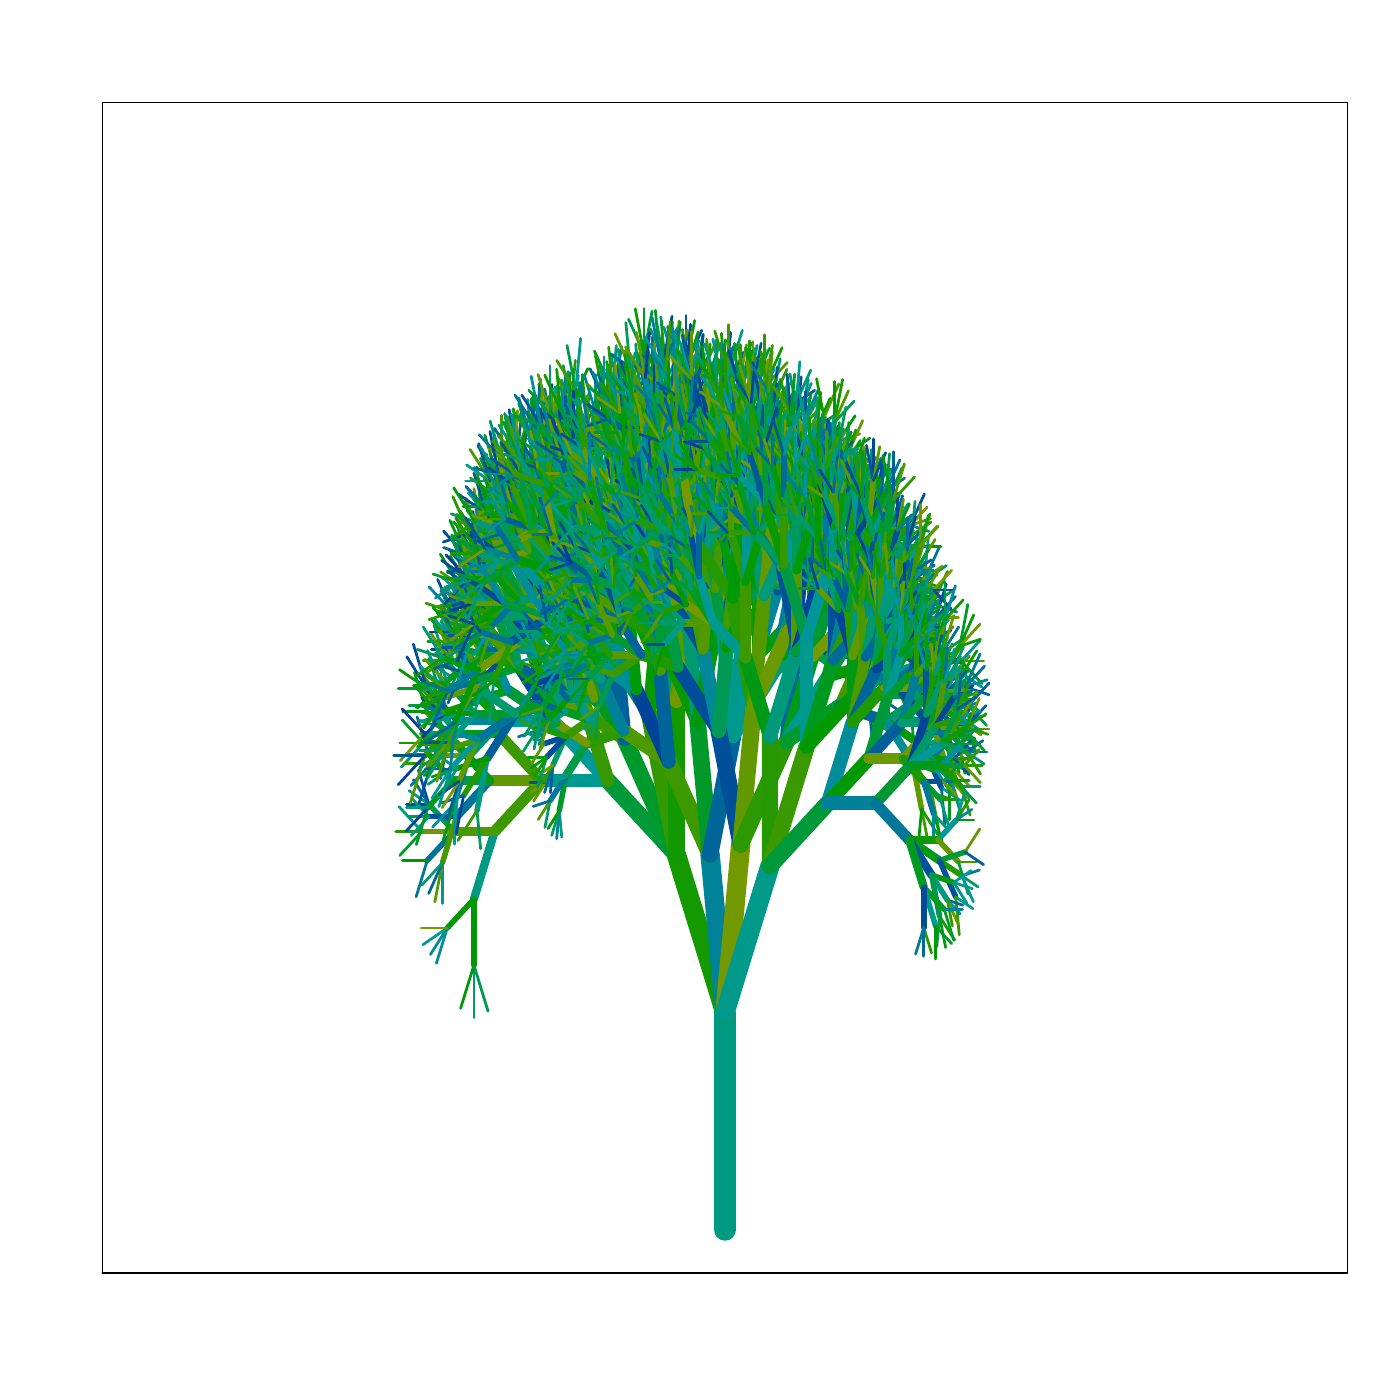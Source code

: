 % Created by tikzDevice version 0.9 on 2016-04-12 13:01:53
% !TEX encoding = UTF-8 Unicode
\documentclass{article}
\nonstopmode

\usepackage{tikz}

\usepackage[active,tightpage,psfixbb]{preview}

\PreviewEnvironment{pgfpicture}

\setlength\PreviewBorder{0pt}

\newcommand{\SweaveOpts}[1]{}  % do not interfere with LaTeX
\newcommand{\SweaveInput}[1]{} % because they are not real TeX commands
\newcommand{\Sexpr}[1]{}       % will only be parsed by R


\usepackage[utf8]{inputenc}
\usepackage{amsmath}
\usepackage{graphicx}
%\usepackage{bbold}
\usepackage{tikz}
%\usepackage{silence}
\usepackage{mdframed}
%\WarningFilter{mdframed}{You got a bad break}
\usepackage[colorinlistoftodos]{todonotes}
\usepackage{listings}
\usepackage{color}
\colorlet{exampcol}{blue!10}
\usepackage{multicol}
\usepackage{booktabs}

\title{BIO311: Population Ecology\\ \textit{Practical 10:\\ Stochasticity in Matrix Models\\ Population Viability Analysis\\ \& Metapopulation Dynamics.}}
\setlength\parindent{0pt}

\setcounter{tocdepth}{1} % Determines the depth of the table of contents;; 0:chapters, 1: chapters and sections, 2: chapters,sections and subsections

%\renewcommand{\theExercise}{\thechapter.\arabic{Exercise}}%

\setlength\parindent{0pt}

\begin{document}

\begin{tikzpicture}[x=1pt,y=1pt]
\definecolor{fillColor}{RGB}{255,255,255}
\path[use as bounding box,fill=fillColor,fill opacity=0.00] (0,0) rectangle (505.89,505.89);
\begin{scope}
\path[clip] (  0.00,  0.00) rectangle (505.89,505.89);
\definecolor{drawColor}{RGB}{0,0,0}

\path[draw=drawColor,line width= 0.4pt,line join=round,line cap=round] ( 36.90, 45.90) --
	(486.99, 45.90) --
	(486.99,468.99) --
	( 36.90,468.99) --
	( 36.90, 45.90);
\end{scope}
\begin{scope}
\path[clip] ( 36.90, 45.90) rectangle (486.99,468.99);
\definecolor{drawColor}{RGB}{0,153,130}

\path[draw=drawColor,line width= 8.0pt,line join=round,line cap=round] (261.94, 61.57) --
	(261.94,139.92);
\definecolor{drawColor}{RGB}{21,153,0}

\path[draw=drawColor,line width= 7.0pt,line join=round,line cap=round] (261.94,139.92) --
	(244.45,196.90);
\definecolor{drawColor}{RGB}{0,153,57}

\path[draw=drawColor,line width= 6.0pt,line join=round,line cap=round] (244.45,196.90) --
	(219.60,223.87);
\definecolor{drawColor}{RGB}{0,153,143}

\path[draw=drawColor,line width= 5.0pt,line join=round,line cap=round] (219.60,223.87) --
	(195.73,223.87);
\definecolor{drawColor}{RGB}{60,153,0}

\path[draw=drawColor,line width= 4.0pt,line join=round,line cap=round] (195.73,223.87) --
	(178.74,205.43);
\definecolor{drawColor}{RGB}{0,153,132}

\path[draw=drawColor,line width= 3.0pt,line join=round,line cap=round] (178.74,205.43) --
	(171.24,181.00);
\definecolor{drawColor}{RGB}{0,153,3}

\path[draw=drawColor,line width= 2.0pt,line join=round,line cap=round] (171.24,181.00) --
	(171.24,157.15);
\definecolor{drawColor}{RGB}{0,153,79}

\path[draw=drawColor,line width= 1.0pt,line join=round,line cap=round] (171.24,157.15) --
	(176.35,140.49);
\definecolor{drawColor}{RGB}{0,153,112}

\path[draw=drawColor,line width= 1.0pt,line join=round,line cap=round] (171.24,157.15) --
	(171.24,138.14);
\definecolor{drawColor}{RGB}{0,153,7}

\path[draw=drawColor,line width= 1.0pt,line join=round,line cap=round] (171.24,157.15) --
	(166.43,141.48);
\definecolor{drawColor}{RGB}{0,153,3}

\path[draw=drawColor,line width= 2.0pt,line join=round,line cap=round] (171.24,181.00) --
	(161.60,170.54);
\definecolor{drawColor}{RGB}{0,141,153}

\path[draw=drawColor,line width= 1.0pt,line join=round,line cap=round] (161.60,170.54) --
	(157.69,157.81);

\path[draw=drawColor,line width= 1.0pt,line join=round,line cap=round] (161.60,170.54) --
	(155.52,160.96);
\definecolor{drawColor}{RGB}{0,153,149}

\path[draw=drawColor,line width= 1.0pt,line join=round,line cap=round] (161.60,170.54) --
	(152.81,164.52);
\definecolor{drawColor}{RGB}{119,153,0}

\path[draw=drawColor,line width= 1.0pt,line join=round,line cap=round] (161.60,170.54) --
	(152.15,170.54);
\definecolor{drawColor}{RGB}{78,153,0}

\path[draw=drawColor,line width= 3.0pt,line join=round,line cap=round] (178.74,205.43) --
	(164.05,205.43);
\definecolor{drawColor}{RGB}{0,113,153}

\path[draw=drawColor,line width= 2.0pt,line join=round,line cap=round] (164.05,205.43) --
	(154.39,194.95);
\definecolor{drawColor}{RGB}{0,120,153}

\path[draw=drawColor,line width= 1.0pt,line join=round,line cap=round] (154.39,194.95) --
	(150.36,181.82);
\definecolor{drawColor}{RGB}{0,153,5}

\path[draw=drawColor,line width= 1.0pt,line join=round,line cap=round] (154.39,194.95) --
	(145.48,194.95);
\definecolor{drawColor}{RGB}{108,153,0}

\path[draw=drawColor,line width= 2.0pt,line join=round,line cap=round] (164.05,205.43) --
	(152.46,205.43);
\definecolor{drawColor}{RGB}{0,153,40}

\path[draw=drawColor,line width= 1.0pt,line join=round,line cap=round] (152.46,205.43) --
	(144.45,196.74);
\definecolor{drawColor}{RGB}{34,153,0}

\path[draw=drawColor,line width= 1.0pt,line join=round,line cap=round] (152.46,205.43) --
	(143.02,205.43);
\definecolor{drawColor}{RGB}{0,153,132}

\path[draw=drawColor,line width= 1.0pt,line join=round,line cap=round] (152.46,205.43) --
	(144.21,214.38);
\definecolor{drawColor}{RGB}{0,153,77}

\path[draw=drawColor,line width= 2.0pt,line join=round,line cap=round] (164.05,205.43) --
	(154.97,215.28);
\definecolor{drawColor}{RGB}{0,76,153}

\path[draw=drawColor,line width= 1.0pt,line join=round,line cap=round] (154.97,215.28) --
	(146.89,215.28);
\definecolor{drawColor}{RGB}{0,153,140}

\path[draw=drawColor,line width= 1.0pt,line join=round,line cap=round] (154.97,215.28) --
	(147.81,220.19);
\definecolor{drawColor}{RGB}{0,111,153}

\path[draw=drawColor,line width= 1.0pt,line join=round,line cap=round] (154.97,215.28) --
	(149.35,224.15);
\definecolor{drawColor}{RGB}{0,83,153}

\path[draw=drawColor,line width= 1.0pt,line join=round,line cap=round] (154.97,215.28) --
	(151.19,227.59);
\definecolor{drawColor}{RGB}{97,153,0}

\path[draw=drawColor,line width= 4.0pt,line join=round,line cap=round] (195.73,223.87) --
	(177.02,223.87);
\definecolor{drawColor}{RGB}{0,115,153}

\path[draw=drawColor,line width= 3.0pt,line join=round,line cap=round] (177.02,223.87) --
	(164.98,210.80);
\definecolor{drawColor}{RGB}{71,153,0}

\path[draw=drawColor,line width= 2.0pt,line join=round,line cap=round] (164.98,210.80) --
	(159.85,194.10);
\definecolor{drawColor}{RGB}{0,153,141}

\path[draw=drawColor,line width= 1.0pt,line join=round,line cap=round] (159.85,194.10) --
	(159.85,179.44);
\definecolor{drawColor}{RGB}{84,153,0}

\path[draw=drawColor,line width= 1.0pt,line join=round,line cap=round] (159.85,194.10) --
	(157.13,180.03);
\definecolor{drawColor}{RGB}{0,104,153}

\path[draw=drawColor,line width= 1.0pt,line join=round,line cap=round] (159.85,194.10) --
	(154.91,183.03);
\definecolor{drawColor}{RGB}{0,153,125}

\path[draw=drawColor,line width= 1.0pt,line join=round,line cap=round] (159.85,194.10) --
	(152.51,186.13);
\definecolor{drawColor}{RGB}{0,81,153}

\path[draw=drawColor,line width= 2.0pt,line join=round,line cap=round] (164.98,210.80) --
	(154.94,210.80);
\definecolor{drawColor}{RGB}{0,153,134}

\path[draw=drawColor,line width= 1.0pt,line join=round,line cap=round] (154.94,210.80) --
	(148.64,203.97);
\definecolor{drawColor}{RGB}{0,153,93}

\path[draw=drawColor,line width= 1.0pt,line join=round,line cap=round] (154.94,210.80) --
	(147.63,210.80);
\definecolor{drawColor}{RGB}{0,153,129}

\path[draw=drawColor,line width= 1.0pt,line join=round,line cap=round] (154.94,210.80) --
	(148.76,217.51);
\definecolor{drawColor}{RGB}{0,153,68}

\path[draw=drawColor,line width= 3.0pt,line join=round,line cap=round] (177.02,223.87) --
	(163.64,223.87);
\definecolor{drawColor}{RGB}{0,153,31}

\path[draw=drawColor,line width= 2.0pt,line join=round,line cap=round] (163.64,223.87) --
	(154.53,213.98);
\definecolor{drawColor}{RGB}{0,153,38}

\path[draw=drawColor,line width= 1.0pt,line join=round,line cap=round] (154.53,213.98) --
	(150.45,200.69);
\definecolor{drawColor}{RGB}{0,72,153}

\path[draw=drawColor,line width= 1.0pt,line join=round,line cap=round] (154.53,213.98) --
	(146.82,205.61);
\definecolor{drawColor}{RGB}{0,153,127}

\path[draw=drawColor,line width= 1.0pt,line join=round,line cap=round] (154.53,213.98) --
	(146.91,213.98);
\definecolor{drawColor}{RGB}{0,153,18}

\path[draw=drawColor,line width= 2.0pt,line join=round,line cap=round] (163.64,223.87) --
	(154.85,233.41);
\definecolor{drawColor}{RGB}{0,153,5}

\path[draw=drawColor,line width= 1.0pt,line join=round,line cap=round] (154.85,233.41) --
	(146.94,233.41);
\definecolor{drawColor}{RGB}{0,105,153}

\path[draw=drawColor,line width= 1.0pt,line join=round,line cap=round] (154.85,233.41) --
	(150.73,246.83);
\definecolor{drawColor}{RGB}{0,153,22}

\path[draw=drawColor,line width= 3.0pt,line join=round,line cap=round] (177.02,223.87) --
	(164.57,237.38);
\definecolor{drawColor}{RGB}{47,153,0}

\path[draw=drawColor,line width= 2.0pt,line join=round,line cap=round] (164.57,237.38) --
	(153.01,237.38);
\definecolor{drawColor}{RGB}{0,153,105}

\path[draw=drawColor,line width= 1.0pt,line join=round,line cap=round] (153.01,237.38) --
	(144.99,228.67);
\definecolor{drawColor}{RGB}{21,153,0}

\path[draw=drawColor,line width= 1.0pt,line join=round,line cap=round] (153.01,237.38) --
	(144.43,237.38);
\definecolor{drawColor}{RGB}{0,153,42}

\path[draw=drawColor,line width= 1.0pt,line join=round,line cap=round] (153.01,237.38) --
	(145.35,245.69);
\definecolor{drawColor}{RGB}{49,153,0}

\path[draw=drawColor,line width= 2.0pt,line join=round,line cap=round] (164.57,237.38) --
	(154.17,248.67);
\definecolor{drawColor}{RGB}{0,153,10}

\path[draw=drawColor,line width= 1.0pt,line join=round,line cap=round] (154.17,248.67) --
	(145.51,248.67);
\definecolor{drawColor}{RGB}{10,153,0}

\path[draw=drawColor,line width= 1.0pt,line join=round,line cap=round] (154.17,248.67) --
	(149.79,262.95);
\definecolor{drawColor}{RGB}{0,153,117}

\path[draw=drawColor,line width= 2.0pt,line join=round,line cap=round] (164.57,237.38) --
	(159.38,254.29);
\definecolor{drawColor}{RGB}{15,153,0}

\path[draw=drawColor,line width= 1.0pt,line join=round,line cap=round] (159.38,254.29) --
	(152.75,261.49);
\definecolor{drawColor}{RGB}{0,153,66}

\path[draw=drawColor,line width= 1.0pt,line join=round,line cap=round] (159.38,254.29) --
	(155.15,268.07);
\definecolor{drawColor}{RGB}{0,153,117}

\path[draw=drawColor,line width= 1.0pt,line join=round,line cap=round] (159.38,254.29) --
	(159.38,269.03);
\definecolor{drawColor}{RGB}{60,153,0}

\path[draw=drawColor,line width= 4.0pt,line join=round,line cap=round] (195.73,223.87) --
	(180.18,240.74);
\definecolor{drawColor}{RGB}{0,153,27}

\path[draw=drawColor,line width= 3.0pt,line join=round,line cap=round] (180.18,240.74) --
	(165.74,240.74);
\definecolor{drawColor}{RGB}{78,153,0}

\path[draw=drawColor,line width= 2.0pt,line join=round,line cap=round] (165.74,240.74) --
	(155.84,229.99);
\definecolor{drawColor}{RGB}{0,81,153}

\path[draw=drawColor,line width= 1.0pt,line join=round,line cap=round] (155.84,229.99) --
	(151.39,215.52);
\definecolor{drawColor}{RGB}{0,118,153}

\path[draw=drawColor,line width= 1.0pt,line join=round,line cap=round] (155.84,229.99) --
	(148.47,222.00);
\definecolor{drawColor}{RGB}{47,153,0}

\path[draw=drawColor,line width= 1.0pt,line join=round,line cap=round] (155.84,229.99) --
	(146.18,229.99);
\definecolor{drawColor}{RGB}{0,153,140}

\path[draw=drawColor,line width= 2.0pt,line join=round,line cap=round] (165.74,240.74) --
	(153.59,240.74);
\definecolor{drawColor}{RGB}{106,153,0}

\path[draw=drawColor,line width= 1.0pt,line join=round,line cap=round] (153.59,240.74) --
	(144.67,231.06);
\definecolor{drawColor}{RGB}{0,63,153}

\path[draw=drawColor,line width= 1.0pt,line join=round,line cap=round] (153.59,240.74) --
	(145.34,249.70);
\definecolor{drawColor}{RGB}{0,153,112}

\path[draw=drawColor,line width= 2.0pt,line join=round,line cap=round] (165.74,240.74) --
	(156.45,250.82);
\definecolor{drawColor}{RGB}{0,153,68}

\path[draw=drawColor,line width= 1.0pt,line join=round,line cap=round] (156.45,250.82) --
	(147.83,250.82);
\definecolor{drawColor}{RGB}{34,153,0}

\path[draw=drawColor,line width= 1.0pt,line join=round,line cap=round] (156.45,250.82) --
	(149.61,258.25);
\definecolor{drawColor}{RGB}{85,153,0}

\path[draw=drawColor,line width= 1.0pt,line join=round,line cap=round] (156.45,250.82) --
	(152.60,263.36);
\definecolor{drawColor}{RGB}{0,153,60}

\path[draw=drawColor,line width= 3.0pt,line join=round,line cap=round] (180.18,240.74) --
	(173.84,261.41);
\definecolor{drawColor}{RGB}{0,113,153}

\path[draw=drawColor,line width= 2.0pt,line join=round,line cap=round] (173.84,261.41) --
	(164.72,271.31);
\definecolor{drawColor}{RGB}{0,70,153}

\path[draw=drawColor,line width= 1.0pt,line join=round,line cap=round] (164.72,271.31) --
	(155.83,271.31);
\definecolor{drawColor}{RGB}{23,153,0}

\path[draw=drawColor,line width= 1.0pt,line join=round,line cap=round] (164.72,271.31) --
	(157.26,279.40);
\definecolor{drawColor}{RGB}{0,153,151}

\path[draw=drawColor,line width= 1.0pt,line join=round,line cap=round] (164.72,271.31) --
	(160.93,283.65);
\definecolor{drawColor}{RGB}{0,104,153}

\path[draw=drawColor,line width= 2.0pt,line join=round,line cap=round] (173.84,261.41) --
	(173.84,281.19);
\definecolor{drawColor}{RGB}{0,94,153}

\path[draw=drawColor,line width= 1.0pt,line join=round,line cap=round] (173.84,281.19) --
	(169.64,294.85);
\definecolor{drawColor}{RGB}{0,153,70}

\path[draw=drawColor,line width= 1.0pt,line join=round,line cap=round] (173.84,281.19) --
	(172.54,295.02);
\definecolor{drawColor}{RGB}{0,153,84}

\path[draw=drawColor,line width= 1.0pt,line join=round,line cap=round] (173.84,281.19) --
	(175.30,296.81);
\definecolor{drawColor}{RGB}{122,153,0}

\path[draw=drawColor,line width= 1.0pt,line join=round,line cap=round] (173.84,281.19) --
	(178.23,295.48);
\definecolor{drawColor}{RGB}{0,153,151}

\path[draw=drawColor,line width= 5.0pt,line join=round,line cap=round] (219.60,223.87) --
	(199.80,245.36);
\definecolor{drawColor}{RGB}{0,153,153}

\path[draw=drawColor,line width= 4.0pt,line join=round,line cap=round] (199.80,245.36) --
	(180.97,245.36);
\definecolor{drawColor}{RGB}{0,153,103}

\path[draw=drawColor,line width= 3.0pt,line join=round,line cap=round] (180.97,245.36) --
	(169.53,232.94);
\definecolor{drawColor}{RGB}{0,117,153}

\path[draw=drawColor,line width= 2.0pt,line join=round,line cap=round] (169.53,232.94) --
	(164.18,215.54);
\definecolor{drawColor}{RGB}{0,152,153}

\path[draw=drawColor,line width= 1.0pt,line join=round,line cap=round] (164.18,215.54) --
	(164.18,200.85);
\definecolor{drawColor}{RGB}{8,153,0}

\path[draw=drawColor,line width= 1.0pt,line join=round,line cap=round] (164.18,215.54) --
	(160.13,202.34);
\definecolor{drawColor}{RGB}{0,146,153}

\path[draw=drawColor,line width= 1.0pt,line join=round,line cap=round] (164.18,215.54) --
	(156.35,207.03);
\definecolor{drawColor}{RGB}{106,153,0}

\path[draw=drawColor,line width= 2.0pt,line join=round,line cap=round] (169.53,232.94) --
	(160.02,232.94);
\definecolor{drawColor}{RGB}{10,153,0}

\path[draw=drawColor,line width= 1.0pt,line join=round,line cap=round] (160.02,232.94) --
	(153.27,225.60);
\definecolor{drawColor}{RGB}{4,153,0}

\path[draw=drawColor,line width= 1.0pt,line join=round,line cap=round] (160.02,232.94) --
	(153.11,232.94);
\definecolor{drawColor}{RGB}{0,153,88}

\path[draw=drawColor,line width= 1.0pt,line join=round,line cap=round] (160.02,232.94) --
	(153.85,239.63);
\definecolor{drawColor}{RGB}{0,135,153}

\path[draw=drawColor,line width= 3.0pt,line join=round,line cap=round] (180.97,245.36) --
	(165.11,245.36);
\definecolor{drawColor}{RGB}{38,153,0}

\path[draw=drawColor,line width= 2.0pt,line join=round,line cap=round] (165.11,245.36) --
	(153.51,232.77);
\definecolor{drawColor}{RGB}{78,153,0}

\path[draw=drawColor,line width= 1.0pt,line join=round,line cap=round] (153.51,232.77) --
	(148.23,215.59);
\definecolor{drawColor}{RGB}{0,65,153}

\path[draw=drawColor,line width= 1.0pt,line join=round,line cap=round] (153.51,232.77) --
	(143.90,222.34);
\definecolor{drawColor}{RGB}{0,83,153}

\path[draw=drawColor,line width= 1.0pt,line join=round,line cap=round] (153.51,232.77) --
	(142.27,232.77);
\definecolor{drawColor}{RGB}{0,96,153}

\path[draw=drawColor,line width= 2.0pt,line join=round,line cap=round] (165.11,245.36) --
	(154.27,257.13);
\definecolor{drawColor}{RGB}{0,153,46}

\path[draw=drawColor,line width= 1.0pt,line join=round,line cap=round] (154.27,257.13) --
	(143.94,257.13);
\definecolor{drawColor}{RGB}{4,153,0}

\path[draw=drawColor,line width= 1.0pt,line join=round,line cap=round] (154.27,257.13) --
	(144.35,263.91);
\definecolor{drawColor}{RGB}{0,78,153}

\path[draw=drawColor,line width= 1.0pt,line join=round,line cap=round] (154.27,257.13) --
	(147.01,268.58);
\definecolor{drawColor}{RGB}{0,76,153}

\path[draw=drawColor,line width= 1.0pt,line join=round,line cap=round] (154.27,257.13) --
	(149.36,273.11);
\definecolor{drawColor}{RGB}{17,153,0}

\path[draw=drawColor,line width= 3.0pt,line join=round,line cap=round] (180.97,245.36) --
	(169.15,258.19);
\definecolor{drawColor}{RGB}{0,153,51}

\path[draw=drawColor,line width= 2.0pt,line join=round,line cap=round] (169.15,258.19) --
	(158.43,258.19);
\definecolor{drawColor}{RGB}{32,153,0}

\path[draw=drawColor,line width= 1.0pt,line join=round,line cap=round] (158.43,258.19) --
	(150.90,250.01);
\definecolor{drawColor}{RGB}{0,153,3}

\path[draw=drawColor,line width= 1.0pt,line join=round,line cap=round] (158.43,258.19) --
	(149.42,258.19);
\definecolor{drawColor}{RGB}{0,148,153}

\path[draw=drawColor,line width= 1.0pt,line join=round,line cap=round] (158.43,258.19) --
	(151.73,265.46);
\definecolor{drawColor}{RGB}{0,153,90}

\path[draw=drawColor,line width= 2.0pt,line join=round,line cap=round] (169.15,258.19) --
	(160.77,267.29);
\definecolor{drawColor}{RGB}{58,153,0}

\path[draw=drawColor,line width= 1.0pt,line join=round,line cap=round] (160.77,267.29) --
	(152.91,267.29);
\definecolor{drawColor}{RGB}{0,153,127}

\path[draw=drawColor,line width= 1.0pt,line join=round,line cap=round] (160.77,267.29) --
	(156.85,280.05);
\definecolor{drawColor}{RGB}{115,153,0}

\path[draw=drawColor,line width= 2.0pt,line join=round,line cap=round] (169.15,258.19) --
	(164.20,274.32);
\definecolor{drawColor}{RGB}{0,146,153}

\path[draw=drawColor,line width= 1.0pt,line join=round,line cap=round] (164.20,274.32) --
	(157.05,282.08);
\definecolor{drawColor}{RGB}{0,153,33}

\path[draw=drawColor,line width= 1.0pt,line join=round,line cap=round] (164.20,274.32) --
	(160.33,286.91);
\definecolor{drawColor}{RGB}{0,153,79}

\path[draw=drawColor,line width= 1.0pt,line join=round,line cap=round] (164.20,274.32) --
	(164.20,288.96);
\definecolor{drawColor}{RGB}{0,153,60}

\path[draw=drawColor,line width= 4.0pt,line join=round,line cap=round] (199.80,245.36) --
	(183.64,256.42);
\definecolor{drawColor}{RGB}{0,153,44}

\path[draw=drawColor,line width= 3.0pt,line join=round,line cap=round] (183.64,256.42) --
	(169.85,251.84);
\definecolor{drawColor}{RGB}{0,150,153}

\path[draw=drawColor,line width= 2.0pt,line join=round,line cap=round] (169.85,251.84) --
	(162.11,239.64);
\definecolor{drawColor}{RGB}{0,94,153}

\path[draw=drawColor,line width= 1.0pt,line join=round,line cap=round] (162.11,239.64) --
	(159.19,224.54);
\definecolor{drawColor}{RGB}{76,153,0}

\path[draw=drawColor,line width= 1.0pt,line join=round,line cap=round] (162.11,239.64) --
	(155.57,229.33);
\definecolor{drawColor}{RGB}{50,153,0}

\path[draw=drawColor,line width= 1.0pt,line join=round,line cap=round] (162.11,239.64) --
	(153.67,236.84);
\definecolor{drawColor}{RGB}{17,153,0}

\path[draw=drawColor,line width= 2.0pt,line join=round,line cap=round] (169.85,251.84) --
	(159.90,248.55);
\definecolor{drawColor}{RGB}{0,153,95}

\path[draw=drawColor,line width= 1.0pt,line join=round,line cap=round] (159.90,248.55) --
	(153.45,238.37);
\definecolor{drawColor}{RGB}{71,153,0}

\path[draw=drawColor,line width= 1.0pt,line join=round,line cap=round] (159.90,248.55) --
	(151.86,243.04);
\definecolor{drawColor}{RGB}{21,153,0}

\path[draw=drawColor,line width= 1.0pt,line join=round,line cap=round] (159.90,248.55) --
	(152.30,248.55);
\definecolor{drawColor}{RGB}{0,74,153}

\path[draw=drawColor,line width= 1.0pt,line join=round,line cap=round] (159.90,248.55) --
	(152.39,253.68);
\definecolor{drawColor}{RGB}{0,117,153}

\path[draw=drawColor,line width= 2.0pt,line join=round,line cap=round] (169.85,251.84) --
	(159.92,258.64);
\definecolor{drawColor}{RGB}{0,153,127}

\path[draw=drawColor,line width= 1.0pt,line join=round,line cap=round] (159.92,258.64) --
	(152.40,256.15);
\definecolor{drawColor}{RGB}{0,153,138}

\path[draw=drawColor,line width= 1.0pt,line join=round,line cap=round] (159.92,258.64) --
	(152.07,264.01);
\definecolor{drawColor}{RGB}{0,153,149}

\path[draw=drawColor,line width= 1.0pt,line join=round,line cap=round] (159.92,258.64) --
	(154.47,270.84);
\definecolor{drawColor}{RGB}{0,153,16}

\path[draw=drawColor,line width= 3.0pt,line join=round,line cap=round] (183.64,256.42) --
	(171.95,264.42);
\definecolor{drawColor}{RGB}{0,153,23}

\path[draw=drawColor,line width= 2.0pt,line join=round,line cap=round] (171.95,264.42) --
	(162.86,261.40);
\definecolor{drawColor}{RGB}{0,111,153}

\path[draw=drawColor,line width= 1.0pt,line join=round,line cap=round] (162.86,261.40) --
	(157.46,252.90);
\definecolor{drawColor}{RGB}{0,146,153}

\path[draw=drawColor,line width= 1.0pt,line join=round,line cap=round] (162.86,261.40) --
	(156.45,265.79);
\definecolor{drawColor}{RGB}{0,153,119}

\path[draw=drawColor,line width= 2.0pt,line join=round,line cap=round] (171.95,264.42) --
	(161.54,267.87);
\definecolor{drawColor}{RGB}{43,153,0}

\path[draw=drawColor,line width= 1.0pt,line join=round,line cap=round] (161.54,267.87) --
	(154.26,262.89);
\definecolor{drawColor}{RGB}{98,153,0}

\path[draw=drawColor,line width= 1.0pt,line join=round,line cap=round] (161.54,267.87) --
	(155.47,277.44);
\definecolor{drawColor}{RGB}{0,153,82}

\path[draw=drawColor,line width= 2.0pt,line join=round,line cap=round] (171.95,264.42) --
	(162.97,274.17);
\definecolor{drawColor}{RGB}{0,153,27}

\path[draw=drawColor,line width= 1.0pt,line join=round,line cap=round] (162.97,274.17) --
	(154.57,274.17);
\definecolor{drawColor}{RGB}{0,153,12}

\path[draw=drawColor,line width= 1.0pt,line join=round,line cap=round] (162.97,274.17) --
	(156.12,281.61);
\definecolor{drawColor}{RGB}{119,153,0}

\path[draw=drawColor,line width= 1.0pt,line join=round,line cap=round] (162.97,274.17) --
	(159.07,286.87);
\definecolor{drawColor}{RGB}{85,153,0}

\path[draw=drawColor,line width= 2.0pt,line join=round,line cap=round] (171.95,264.42) --
	(165.28,279.36);
\definecolor{drawColor}{RGB}{39,153,0}

\path[draw=drawColor,line width= 1.0pt,line join=round,line cap=round] (165.28,279.36) --
	(157.96,284.37);
\definecolor{drawColor}{RGB}{0,153,49}

\path[draw=drawColor,line width= 1.0pt,line join=round,line cap=round] (165.28,279.36) --
	(159.70,291.86);
\definecolor{drawColor}{RGB}{0,153,86}

\path[draw=drawColor,line width= 1.0pt,line join=round,line cap=round] (165.28,279.36) --
	(163.87,294.39);
\definecolor{drawColor}{RGB}{0,139,153}

\path[draw=drawColor,line width= 3.0pt,line join=round,line cap=round] (183.64,256.42) --
	(174.33,277.28);
\definecolor{drawColor}{RGB}{0,93,153}

\path[draw=drawColor,line width= 2.0pt,line join=round,line cap=round] (174.33,277.28) --
	(163.40,284.76);
\definecolor{drawColor}{RGB}{30,153,0}

\path[draw=drawColor,line width= 1.0pt,line join=round,line cap=round] (163.40,284.76) --
	(155.02,281.99);
\definecolor{drawColor}{RGB}{50,153,0}

\path[draw=drawColor,line width= 1.0pt,line join=round,line cap=round] (163.40,284.76) --
	(153.95,287.89);
\definecolor{drawColor}{RGB}{0,128,153}

\path[draw=drawColor,line width= 1.0pt,line join=round,line cap=round] (163.40,284.76) --
	(155.08,293.79);
\definecolor{drawColor}{RGB}{0,83,153}

\path[draw=drawColor,line width= 1.0pt,line join=round,line cap=round] (163.40,284.76) --
	(158.16,296.50);
\definecolor{drawColor}{RGB}{0,153,116}

\path[draw=drawColor,line width= 2.0pt,line join=round,line cap=round] (174.33,277.28) --
	(166.87,294.00);
\definecolor{drawColor}{RGB}{74,153,0}

\path[draw=drawColor,line width= 1.0pt,line join=round,line cap=round] (166.87,294.00) --
	(159.22,299.23);
\definecolor{drawColor}{RGB}{8,153,0}

\path[draw=drawColor,line width= 1.0pt,line join=round,line cap=round] (166.87,294.00) --
	(165.41,309.59);
\definecolor{drawColor}{RGB}{0,100,153}

\path[draw=drawColor,line width= 2.0pt,line join=round,line cap=round] (174.33,277.28) --
	(172.22,299.78);
\definecolor{drawColor}{RGB}{0,83,153}

\path[draw=drawColor,line width= 1.0pt,line join=round,line cap=round] (172.22,299.78) --
	(165.72,314.35);
\definecolor{drawColor}{RGB}{0,107,153}

\path[draw=drawColor,line width= 1.0pt,line join=round,line cap=round] (172.22,299.78) --
	(169.24,315.20);
\definecolor{drawColor}{RGB}{119,153,0}

\path[draw=drawColor,line width= 1.0pt,line join=round,line cap=round] (172.22,299.78) --
	(172.22,316.40);
\definecolor{drawColor}{RGB}{0,148,153}

\path[draw=drawColor,line width= 1.0pt,line join=round,line cap=round] (172.22,299.78) --
	(175.23,315.32);
\definecolor{drawColor}{RGB}{0,74,153}

\path[draw=drawColor,line width= 4.0pt,line join=round,line cap=round] (199.80,245.36) --
	(187.37,264.97);
\definecolor{drawColor}{RGB}{39,153,0}

\path[draw=drawColor,line width= 3.0pt,line join=round,line cap=round] (187.37,264.97) --
	(174.37,269.28);
\definecolor{drawColor}{RGB}{43,153,0}

\path[draw=drawColor,line width= 2.0pt,line join=round,line cap=round] (174.37,269.28) --
	(165.54,263.23);
\definecolor{drawColor}{RGB}{0,153,84}

\path[draw=drawColor,line width= 1.0pt,line join=round,line cap=round] (165.54,263.23) --
	(161.25,253.62);
\definecolor{drawColor}{RGB}{0,153,44}

\path[draw=drawColor,line width= 1.0pt,line join=round,line cap=round] (165.54,263.23) --
	(158.68,258.54);
\definecolor{drawColor}{RGB}{49,153,0}

\path[draw=drawColor,line width= 1.0pt,line join=round,line cap=round] (165.54,263.23) --
	(157.71,265.83);
\definecolor{drawColor}{RGB}{0,153,42}

\path[draw=drawColor,line width= 2.0pt,line join=round,line cap=round] (174.37,269.28) --
	(165.11,272.35);
\definecolor{drawColor}{RGB}{0,94,153}

\path[draw=drawColor,line width= 1.0pt,line join=round,line cap=round] (165.11,272.35) --
	(158.76,268.00);
\definecolor{drawColor}{RGB}{56,153,0}

\path[draw=drawColor,line width= 1.0pt,line join=round,line cap=round] (165.11,272.35) --
	(158.54,274.53);
\definecolor{drawColor}{RGB}{0,148,153}

\path[draw=drawColor,line width= 1.0pt,line join=round,line cap=round] (165.11,272.35) --
	(159.47,281.25);
\definecolor{drawColor}{RGB}{111,153,0}

\path[draw=drawColor,line width= 2.0pt,line join=round,line cap=round] (174.37,269.28) --
	(165.99,282.51);
\definecolor{drawColor}{RGB}{17,153,0}

\path[draw=drawColor,line width= 1.0pt,line join=round,line cap=round] (165.99,282.51) --
	(157.81,285.22);
\definecolor{drawColor}{RGB}{0,115,153}

\path[draw=drawColor,line width= 1.0pt,line join=round,line cap=round] (165.99,282.51) --
	(159.45,292.83);
\definecolor{drawColor}{RGB}{0,102,153}

\path[draw=drawColor,line width= 1.0pt,line join=round,line cap=round] (165.99,282.51) --
	(163.32,296.29);
\definecolor{drawColor}{RGB}{0,153,7}

\path[draw=drawColor,line width= 3.0pt,line join=round,line cap=round] (187.37,264.97) --
	(175.84,277.49);
\definecolor{drawColor}{RGB}{0,153,33}

\path[draw=drawColor,line width= 2.0pt,line join=round,line cap=round] (175.84,277.49) --
	(164.65,277.49);
\definecolor{drawColor}{RGB}{0,153,143}

\path[draw=drawColor,line width= 1.0pt,line join=round,line cap=round] (164.65,277.49) --
	(157.14,269.33);
\definecolor{drawColor}{RGB}{0,70,153}

\path[draw=drawColor,line width= 1.0pt,line join=round,line cap=round] (164.65,277.49) --
	(155.42,277.49);
\definecolor{drawColor}{RGB}{0,153,5}

\path[draw=drawColor,line width= 1.0pt,line join=round,line cap=round] (164.65,277.49) --
	(156.51,286.33);
\definecolor{drawColor}{RGB}{0,153,64}

\path[draw=drawColor,line width= 2.0pt,line join=round,line cap=round] (175.84,277.49) --
	(166.99,287.10);
\definecolor{drawColor}{RGB}{0,153,9}

\path[draw=drawColor,line width= 1.0pt,line join=round,line cap=round] (166.99,287.10) --
	(159.36,287.10);
\definecolor{drawColor}{RGB}{113,153,0}

\path[draw=drawColor,line width= 1.0pt,line join=round,line cap=round] (166.99,287.10) --
	(160.70,293.92);
\definecolor{drawColor}{RGB}{25,153,0}

\path[draw=drawColor,line width= 1.0pt,line join=round,line cap=round] (166.99,287.10) --
	(163.09,299.78);
\definecolor{drawColor}{RGB}{26,153,0}

\path[draw=drawColor,line width= 2.0pt,line join=round,line cap=round] (175.84,277.49) --
	(171.09,292.96);
\definecolor{drawColor}{RGB}{0,126,153}

\path[draw=drawColor,line width= 1.0pt,line join=round,line cap=round] (171.09,292.96) --
	(165.05,299.52);
\definecolor{drawColor}{RGB}{38,153,0}

\path[draw=drawColor,line width= 1.0pt,line join=round,line cap=round] (171.09,292.96) --
	(166.04,304.27);
\definecolor{drawColor}{RGB}{78,153,0}

\path[draw=drawColor,line width= 1.0pt,line join=round,line cap=round] (171.09,292.96) --
	(168.46,306.51);
\definecolor{drawColor}{RGB}{0,107,153}

\path[draw=drawColor,line width= 1.0pt,line join=round,line cap=round] (171.09,292.96) --
	(171.09,307.39);
\definecolor{drawColor}{RGB}{0,153,31}

\path[draw=drawColor,line width= 3.0pt,line join=round,line cap=round] (187.37,264.97) --
	(179.70,282.15);
\definecolor{drawColor}{RGB}{0,153,147}

\path[draw=drawColor,line width= 2.0pt,line join=round,line cap=round] (179.70,282.15) --
	(170.17,288.67);
\definecolor{drawColor}{RGB}{43,153,0}

\path[draw=drawColor,line width= 1.0pt,line join=round,line cap=round] (170.17,288.67) --
	(163.18,286.35);
\definecolor{drawColor}{RGB}{0,153,60}

\path[draw=drawColor,line width= 1.0pt,line join=round,line cap=round] (170.17,288.67) --
	(163.42,293.30);
\definecolor{drawColor}{RGB}{0,87,153}

\path[draw=drawColor,line width= 1.0pt,line join=round,line cap=round] (170.17,288.67) --
	(164.64,301.07);
\definecolor{drawColor}{RGB}{14,153,0}

\path[draw=drawColor,line width= 2.0pt,line join=round,line cap=round] (179.70,282.15) --
	(172.92,292.86);
\definecolor{drawColor}{RGB}{0,122,153}

\path[draw=drawColor,line width= 1.0pt,line join=round,line cap=round] (172.92,292.86) --
	(165.88,295.19);
\definecolor{drawColor}{RGB}{104,153,0}

\path[draw=drawColor,line width= 1.0pt,line join=round,line cap=round] (172.92,292.86) --
	(167.63,301.20);
\definecolor{drawColor}{RGB}{0,153,75}

\path[draw=drawColor,line width= 1.0pt,line join=round,line cap=round] (172.92,292.86) --
	(170.38,305.96);
\definecolor{drawColor}{RGB}{0,70,153}

\path[draw=drawColor,line width= 2.0pt,line join=round,line cap=round] (179.70,282.15) --
	(174.94,297.68);
\definecolor{drawColor}{RGB}{0,153,34}

\path[draw=drawColor,line width= 1.0pt,line join=round,line cap=round] (174.94,297.68) --
	(168.24,304.94);
\definecolor{drawColor}{RGB}{0,153,151}

\path[draw=drawColor,line width= 1.0pt,line join=round,line cap=round] (174.94,297.68) --
	(170.30,308.07);
\definecolor{drawColor}{RGB}{25,153,0}

\path[draw=drawColor,line width= 1.0pt,line join=round,line cap=round] (174.94,297.68) --
	(172.50,310.27);
\definecolor{drawColor}{RGB}{78,153,0}

\path[draw=drawColor,line width= 1.0pt,line join=round,line cap=round] (174.94,297.68) --
	(174.94,310.43);
\definecolor{drawColor}{RGB}{0,122,153}

\path[draw=drawColor,line width= 2.0pt,line join=round,line cap=round] (179.70,282.15) --
	(178.23,297.90);
\definecolor{drawColor}{RGB}{0,153,9}

\path[draw=drawColor,line width= 1.0pt,line join=round,line cap=round] (178.23,297.90) --
	(173.71,308.01);
\definecolor{drawColor}{RGB}{0,129,153}

\path[draw=drawColor,line width= 1.0pt,line join=round,line cap=round] (178.23,297.90) --
	(177.17,309.19);
\definecolor{drawColor}{RGB}{17,153,0}

\path[draw=drawColor,line width= 1.0pt,line join=round,line cap=round] (178.23,297.90) --
	(180.44,309.33);
\definecolor{drawColor}{RGB}{0,153,116}

\path[draw=drawColor,line width= 3.0pt,line join=round,line cap=round] (187.37,264.97) --
	(182.84,288.41);
\definecolor{drawColor}{RGB}{0,153,125}

\path[draw=drawColor,line width= 2.0pt,line join=round,line cap=round] (182.84,288.41) --
	(174.59,301.42);
\definecolor{drawColor}{RGB}{121,153,0}

\path[draw=drawColor,line width= 1.0pt,line join=round,line cap=round] (174.59,301.42) --
	(165.83,304.32);
\definecolor{drawColor}{RGB}{0,153,42}

\path[draw=drawColor,line width= 1.0pt,line join=round,line cap=round] (174.59,301.42) --
	(167.44,309.18);
\definecolor{drawColor}{RGB}{80,153,0}

\path[draw=drawColor,line width= 1.0pt,line join=round,line cap=round] (174.59,301.42) --
	(169.16,313.58);
\definecolor{drawColor}{RGB}{0,153,27}

\path[draw=drawColor,line width= 1.0pt,line join=round,line cap=round] (174.59,301.42) --
	(171.55,317.11);
\definecolor{drawColor}{RGB}{80,153,0}

\path[draw=drawColor,line width= 2.0pt,line join=round,line cap=round] (182.84,288.41) --
	(179.06,307.88);
\definecolor{drawColor}{RGB}{0,153,95}

\path[draw=drawColor,line width= 1.0pt,line join=round,line cap=round] (179.06,307.88) --
	(172.91,317.60);
\definecolor{drawColor}{RGB}{74,153,0}

\path[draw=drawColor,line width= 1.0pt,line join=round,line cap=round] (179.06,307.88) --
	(174.73,322.01);
\definecolor{drawColor}{RGB}{0,153,33}

\path[draw=drawColor,line width= 1.0pt,line join=round,line cap=round] (179.06,307.88) --
	(177.71,322.38);
\definecolor{drawColor}{RGB}{0,153,77}

\path[draw=drawColor,line width= 1.0pt,line join=round,line cap=round] (179.06,307.88) --
	(180.63,324.54);
\definecolor{drawColor}{RGB}{0,153,99}

\path[draw=drawColor,line width= 2.0pt,line join=round,line cap=round] (182.84,288.41) --
	(184.64,307.70);
\definecolor{drawColor}{RGB}{0,153,105}

\path[draw=drawColor,line width= 1.0pt,line join=round,line cap=round] (184.64,307.70) --
	(181.82,322.27);
\definecolor{drawColor}{RGB}{0,122,153}

\path[draw=drawColor,line width= 1.0pt,line join=round,line cap=round] (184.64,307.70) --
	(185.98,321.96);
\definecolor{drawColor}{RGB}{0,153,136}

\path[draw=drawColor,line width= 1.0pt,line join=round,line cap=round] (184.64,307.70) --
	(189.87,319.40);
\definecolor{drawColor}{RGB}{17,153,0}

\path[draw=drawColor,line width= 4.0pt,line join=round,line cap=round] (199.80,245.36) --
	(190.17,276.73);
\definecolor{drawColor}{RGB}{0,153,103}

\path[draw=drawColor,line width= 3.0pt,line join=round,line cap=round] (190.17,276.73) --
	(178.25,289.66);
\definecolor{drawColor}{RGB}{58,153,0}

\path[draw=drawColor,line width= 2.0pt,line join=round,line cap=round] (178.25,289.66) --
	(167.19,289.66);
\definecolor{drawColor}{RGB}{0,153,97}

\path[draw=drawColor,line width= 1.0pt,line join=round,line cap=round] (167.19,289.66) --
	(159.33,281.13);
\definecolor{drawColor}{RGB}{52,153,0}

\path[draw=drawColor,line width= 1.0pt,line join=round,line cap=round] (167.19,289.66) --
	(158.08,286.64);
\definecolor{drawColor}{RGB}{0,129,153}

\path[draw=drawColor,line width= 1.0pt,line join=round,line cap=round] (167.19,289.66) --
	(159.27,292.29);
\definecolor{drawColor}{RGB}{0,153,145}

\path[draw=drawColor,line width= 1.0pt,line join=round,line cap=round] (167.19,289.66) --
	(160.10,297.36);
\definecolor{drawColor}{RGB}{84,153,0}

\path[draw=drawColor,line width= 2.0pt,line join=round,line cap=round] (178.25,289.66) --
	(169.74,298.90);
\definecolor{drawColor}{RGB}{0,153,119}

\path[draw=drawColor,line width= 1.0pt,line join=round,line cap=round] (169.74,298.90) --
	(161.63,298.90);
\definecolor{drawColor}{RGB}{0,87,153}

\path[draw=drawColor,line width= 1.0pt,line join=round,line cap=round] (169.74,298.90) --
	(162.98,306.24);
\definecolor{drawColor}{RGB}{87,153,0}

\path[draw=drawColor,line width= 1.0pt,line join=round,line cap=round] (169.74,298.90) --
	(165.78,311.79);
\definecolor{drawColor}{RGB}{0,153,64}

\path[draw=drawColor,line width= 2.0pt,line join=round,line cap=round] (178.25,289.66) --
	(172.67,307.86);
\definecolor{drawColor}{RGB}{0,153,51}

\path[draw=drawColor,line width= 1.0pt,line join=round,line cap=round] (172.67,307.86) --
	(165.47,315.66);
\definecolor{drawColor}{RGB}{0,153,84}

\path[draw=drawColor,line width= 1.0pt,line join=round,line cap=round] (172.67,307.86) --
	(172.67,324.82);
\definecolor{drawColor}{RGB}{0,69,153}

\path[draw=drawColor,line width= 3.0pt,line join=round,line cap=round] (190.17,276.73) --
	(182.73,300.97);
\definecolor{drawColor}{RGB}{26,153,0}

\path[draw=drawColor,line width= 2.0pt,line join=round,line cap=round] (182.73,300.97) --
	(172.65,311.90);
\definecolor{drawColor}{RGB}{0,153,147}

\path[draw=drawColor,line width= 1.0pt,line join=round,line cap=round] (172.65,311.90) --
	(164.07,311.90);
\definecolor{drawColor}{RGB}{0,153,44}

\path[draw=drawColor,line width= 1.0pt,line join=round,line cap=round] (172.65,311.90) --
	(165.20,319.99);
\definecolor{drawColor}{RGB}{0,117,153}

\path[draw=drawColor,line width= 1.0pt,line join=round,line cap=round] (172.65,311.90) --
	(168.40,325.75);
\definecolor{drawColor}{RGB}{0,153,14}

\path[draw=drawColor,line width= 2.0pt,line join=round,line cap=round] (182.73,300.97) --
	(177.13,319.18);
\definecolor{drawColor}{RGB}{0,153,134}

\path[draw=drawColor,line width= 1.0pt,line join=round,line cap=round] (177.13,319.18) --
	(169.20,327.78);
\definecolor{drawColor}{RGB}{0,153,20}

\path[draw=drawColor,line width= 1.0pt,line join=round,line cap=round] (177.13,319.18) --
	(172.92,332.90);
\definecolor{drawColor}{RGB}{0,148,153}

\path[draw=drawColor,line width= 1.0pt,line join=round,line cap=round] (177.13,319.18) --
	(177.13,336.82);
\definecolor{drawColor}{RGB}{50,153,0}

\path[draw=drawColor,line width= 2.0pt,line join=round,line cap=round] (182.73,300.97) --
	(182.73,322.71);
\definecolor{drawColor}{RGB}{0,150,153}

\path[draw=drawColor,line width= 1.0pt,line join=round,line cap=round] (182.73,322.71) --
	(178.08,337.84);
\definecolor{drawColor}{RGB}{0,153,57}

\path[draw=drawColor,line width= 1.0pt,line join=round,line cap=round] (182.73,322.71) --
	(182.73,339.76);
\definecolor{drawColor}{RGB}{0,153,44}

\path[draw=drawColor,line width= 1.0pt,line join=round,line cap=round] (182.73,322.71) --
	(187.04,336.77);
\definecolor{drawColor}{RGB}{0,153,34}

\path[draw=drawColor,line width= 3.0pt,line join=round,line cap=round] (190.17,276.73) --
	(190.17,303.38);
\definecolor{drawColor}{RGB}{117,153,0}

\path[draw=drawColor,line width= 2.0pt,line join=round,line cap=round] (190.17,303.38) --
	(185.11,319.86);
\definecolor{drawColor}{RGB}{91,153,0}

\path[draw=drawColor,line width= 1.0pt,line join=round,line cap=round] (185.11,319.86) --
	(177.68,327.93);
\definecolor{drawColor}{RGB}{0,144,153}

\path[draw=drawColor,line width= 1.0pt,line join=round,line cap=round] (185.11,319.86) --
	(181.41,331.92);
\definecolor{drawColor}{RGB}{2,153,0}

\path[draw=drawColor,line width= 1.0pt,line join=round,line cap=round] (185.11,319.86) --
	(185.11,334.54);
\definecolor{drawColor}{RGB}{0,153,153}

\path[draw=drawColor,line width= 2.0pt,line join=round,line cap=round] (190.17,303.38) --
	(195.67,321.29);
\definecolor{drawColor}{RGB}{0,153,140}

\path[draw=drawColor,line width= 1.0pt,line join=round,line cap=round] (195.67,321.29) --
	(195.67,338.10);
\definecolor{drawColor}{RGB}{21,153,0}

\path[draw=drawColor,line width= 1.0pt,line join=round,line cap=round] (195.67,321.29) --
	(199.85,334.90);
\definecolor{drawColor}{RGB}{0,153,33}

\path[draw=drawColor,line width= 1.0pt,line join=round,line cap=round] (195.67,321.29) --
	(202.57,328.78);
\definecolor{drawColor}{RGB}{54,153,0}

\path[draw=drawColor,line width= 5.0pt,line join=round,line cap=round] (219.60,223.87) --
	(209.44,256.95);
\definecolor{drawColor}{RGB}{93,153,0}

\path[draw=drawColor,line width= 4.0pt,line join=round,line cap=round] (209.44,256.95) --
	(196.33,271.18);
\definecolor{drawColor}{RGB}{0,153,134}

\path[draw=drawColor,line width= 3.0pt,line join=round,line cap=round] (196.33,271.18) --
	(184.27,271.18);
\definecolor{drawColor}{RGB}{0,78,153}

\path[draw=drawColor,line width= 2.0pt,line join=round,line cap=round] (184.27,271.18) --
	(175.52,261.67);
\definecolor{drawColor}{RGB}{0,153,136}

\path[draw=drawColor,line width= 1.0pt,line join=round,line cap=round] (175.52,261.67) --
	(171.63,249.03);
\definecolor{drawColor}{RGB}{0,102,153}

\path[draw=drawColor,line width= 1.0pt,line join=round,line cap=round] (175.52,261.67) --
	(166.96,261.67);

\path[draw=drawColor,line width= 2.0pt,line join=round,line cap=round] (184.27,271.18) --
	(175.18,271.18);
\definecolor{drawColor}{RGB}{95,153,0}

\path[draw=drawColor,line width= 1.0pt,line join=round,line cap=round] (175.18,271.18) --
	(168.53,263.95);
\definecolor{drawColor}{RGB}{0,87,153}

\path[draw=drawColor,line width= 1.0pt,line join=round,line cap=round] (175.18,271.18) --
	(168.84,278.07);
\definecolor{drawColor}{RGB}{50,153,0}

\path[draw=drawColor,line width= 2.0pt,line join=round,line cap=round] (184.27,271.18) --
	(175.96,280.20);
\definecolor{drawColor}{RGB}{93,153,0}

\path[draw=drawColor,line width= 1.0pt,line join=round,line cap=round] (175.96,280.20) --
	(168.62,280.20);
\definecolor{drawColor}{RGB}{82,153,0}

\path[draw=drawColor,line width= 1.0pt,line join=round,line cap=round] (175.96,280.20) --
	(169.13,284.87);
\definecolor{drawColor}{RGB}{0,153,38}

\path[draw=drawColor,line width= 1.0pt,line join=round,line cap=round] (175.96,280.20) --
	(169.80,289.92);
\definecolor{drawColor}{RGB}{109,153,0}

\path[draw=drawColor,line width= 1.0pt,line join=round,line cap=round] (175.96,280.20) --
	(172.02,293.05);
\definecolor{drawColor}{RGB}{0,70,153}

\path[draw=drawColor,line width= 3.0pt,line join=round,line cap=round] (196.33,271.18) --
	(185.87,282.53);
\definecolor{drawColor}{RGB}{71,153,0}

\path[draw=drawColor,line width= 2.0pt,line join=round,line cap=round] (185.87,282.53) --
	(176.97,282.53);
\definecolor{drawColor}{RGB}{0,153,119}

\path[draw=drawColor,line width= 1.0pt,line join=round,line cap=round] (176.97,282.53) --
	(171.24,276.32);
\definecolor{drawColor}{RGB}{0,153,49}

\path[draw=drawColor,line width= 1.0pt,line join=round,line cap=round] (176.97,282.53) --
	(169.83,282.53);
\definecolor{drawColor}{RGB}{63,153,0}

\path[draw=drawColor,line width= 1.0pt,line join=round,line cap=round] (176.97,282.53) --
	(171.34,288.64);
\definecolor{drawColor}{RGB}{0,153,16}

\path[draw=drawColor,line width= 2.0pt,line join=round,line cap=round] (185.87,282.53) --
	(177.43,291.70);
\definecolor{drawColor}{RGB}{45,153,0}

\path[draw=drawColor,line width= 1.0pt,line join=round,line cap=round] (177.43,291.70) --
	(170.03,291.70);
\definecolor{drawColor}{RGB}{0,113,153}

\path[draw=drawColor,line width= 1.0pt,line join=round,line cap=round] (177.43,291.70) --
	(170.37,299.36);
\definecolor{drawColor}{RGB}{121,153,0}

\path[draw=drawColor,line width= 1.0pt,line join=round,line cap=round] (177.43,291.70) --
	(173.62,304.11);
\definecolor{drawColor}{RGB}{0,153,46}

\path[draw=drawColor,line width= 2.0pt,line join=round,line cap=round] (185.87,282.53) --
	(181.27,297.51);
\definecolor{drawColor}{RGB}{0,153,136}

\path[draw=drawColor,line width= 1.0pt,line join=round,line cap=round] (181.27,297.51) --
	(174.76,304.59);
\definecolor{drawColor}{RGB}{111,153,0}

\path[draw=drawColor,line width= 1.0pt,line join=round,line cap=round] (181.27,297.51) --
	(177.60,309.48);
\definecolor{drawColor}{RGB}{30,153,0}

\path[draw=drawColor,line width= 1.0pt,line join=round,line cap=round] (181.27,297.51) --
	(181.27,310.81);
\definecolor{drawColor}{RGB}{0,153,55}

\path[draw=drawColor,line width= 3.0pt,line join=round,line cap=round] (196.33,271.18) --
	(190.05,291.65);
\definecolor{drawColor}{RGB}{0,153,141}

\path[draw=drawColor,line width= 2.0pt,line join=round,line cap=round] (190.05,291.65) --
	(181.72,300.69);
\definecolor{drawColor}{RGB}{0,153,33}

\path[draw=drawColor,line width= 1.0pt,line join=round,line cap=round] (181.72,300.69) --
	(174.39,300.69);
\definecolor{drawColor}{RGB}{0,153,153}

\path[draw=drawColor,line width= 1.0pt,line join=round,line cap=round] (181.72,300.69) --
	(174.04,305.94);
\definecolor{drawColor}{RGB}{19,153,0}

\path[draw=drawColor,line width= 1.0pt,line join=round,line cap=round] (181.72,300.69) --
	(176.01,309.69);
\definecolor{drawColor}{RGB}{0,153,134}

\path[draw=drawColor,line width= 1.0pt,line join=round,line cap=round] (181.72,300.69) --
	(178.35,311.67);
\definecolor{drawColor}{RGB}{36,153,0}

\path[draw=drawColor,line width= 2.0pt,line join=round,line cap=round] (190.05,291.65) --
	(183.31,306.74);
\definecolor{drawColor}{RGB}{0,153,88}

\path[draw=drawColor,line width= 1.0pt,line join=round,line cap=round] (183.31,306.74) --
	(176.33,311.51);
\definecolor{drawColor}{RGB}{0,153,143}

\path[draw=drawColor,line width= 1.0pt,line join=round,line cap=round] (183.31,306.74) --
	(176.85,316.93);
\definecolor{drawColor}{RGB}{43,153,0}

\path[draw=drawColor,line width= 1.0pt,line join=round,line cap=round] (183.31,306.74) --
	(178.95,320.93);
\definecolor{drawColor}{RGB}{0,153,34}

\path[draw=drawColor,line width= 1.0pt,line join=round,line cap=round] (183.31,306.74) --
	(181.83,322.59);
\definecolor{drawColor}{RGB}{0,153,82}

\path[draw=drawColor,line width= 2.0pt,line join=round,line cap=round] (190.05,291.65) --
	(186.89,307.94);
\definecolor{drawColor}{RGB}{0,153,151}

\path[draw=drawColor,line width= 1.0pt,line join=round,line cap=round] (186.89,307.94) --
	(181.69,316.15);
\definecolor{drawColor}{RGB}{0,78,153}

\path[draw=drawColor,line width= 1.0pt,line join=round,line cap=round] (186.89,307.94) --
	(182.98,320.68);
\definecolor{drawColor}{RGB}{0,153,95}

\path[draw=drawColor,line width= 1.0pt,line join=round,line cap=round] (186.89,307.94) --
	(185.68,320.83);
\definecolor{drawColor}{RGB}{93,153,0}

\path[draw=drawColor,line width= 1.0pt,line join=round,line cap=round] (186.89,307.94) --
	(188.16,321.49);
\definecolor{drawColor}{RGB}{0,63,153}

\path[draw=drawColor,line width= 2.0pt,line join=round,line cap=round] (190.05,291.65) --
	(190.05,310.00);
\definecolor{drawColor}{RGB}{0,153,64}

\path[draw=drawColor,line width= 1.0pt,line join=round,line cap=round] (190.05,310.00) --
	(185.99,323.19);
\definecolor{drawColor}{RGB}{104,153,0}

\path[draw=drawColor,line width= 1.0pt,line join=round,line cap=round] (190.05,310.00) --
	(190.05,325.50);
\definecolor{drawColor}{RGB}{0,153,105}

\path[draw=drawColor,line width= 1.0pt,line join=round,line cap=round] (190.05,310.00) --
	(194.09,323.14);
\definecolor{drawColor}{RGB}{115,153,0}

\path[draw=drawColor,line width= 4.0pt,line join=round,line cap=round] (209.44,256.95) --
	(199.06,280.21);
\definecolor{drawColor}{RGB}{0,153,82}

\path[draw=drawColor,line width= 3.0pt,line join=round,line cap=round] (199.06,280.21) --
	(187.31,288.25);
\definecolor{drawColor}{RGB}{0,65,153}

\path[draw=drawColor,line width= 2.0pt,line join=round,line cap=round] (187.31,288.25) --
	(177.86,285.12);
\definecolor{drawColor}{RGB}{0,153,119}

\path[draw=drawColor,line width= 1.0pt,line join=round,line cap=round] (177.86,285.12) --
	(172.06,275.96);
\definecolor{drawColor}{RGB}{119,153,0}

\path[draw=drawColor,line width= 1.0pt,line join=round,line cap=round] (177.86,285.12) --
	(170.21,290.35);
\definecolor{drawColor}{RGB}{0,153,81}

\path[draw=drawColor,line width= 2.0pt,line join=round,line cap=round] (187.31,288.25) --
	(181.42,301.44);
\definecolor{drawColor}{RGB}{0,153,125}

\path[draw=drawColor,line width= 1.0pt,line join=round,line cap=round] (181.42,301.44) --
	(174.83,305.95);
\definecolor{drawColor}{RGB}{0,109,153}

\path[draw=drawColor,line width= 1.0pt,line join=round,line cap=round] (181.42,301.44) --
	(177.16,310.99);
\definecolor{drawColor}{RGB}{0,153,108}

\path[draw=drawColor,line width= 1.0pt,line join=round,line cap=round] (181.42,301.44) --
	(180.14,315.07);
\definecolor{drawColor}{RGB}{30,153,0}

\path[draw=drawColor,line width= 3.0pt,line join=round,line cap=round] (199.06,280.21) --
	(191.08,298.08);
\definecolor{drawColor}{RGB}{0,152,153}

\path[draw=drawColor,line width= 2.0pt,line join=round,line cap=round] (191.08,298.08) --
	(182.53,303.93);
\definecolor{drawColor}{RGB}{78,153,0}

\path[draw=drawColor,line width= 1.0pt,line join=round,line cap=round] (182.53,303.93) --
	(176.00,301.77);
\definecolor{drawColor}{RGB}{0,153,60}

\path[draw=drawColor,line width= 1.0pt,line join=round,line cap=round] (182.53,303.93) --
	(178.14,313.79);
\definecolor{drawColor}{RGB}{0,111,153}

\path[draw=drawColor,line width= 2.0pt,line join=round,line cap=round] (191.08,298.08) --
	(183.70,309.72);
\definecolor{drawColor}{RGB}{0,153,22}

\path[draw=drawColor,line width= 1.0pt,line join=round,line cap=round] (183.70,309.72) --
	(175.93,312.30);
\definecolor{drawColor}{RGB}{0,153,1}

\path[draw=drawColor,line width= 1.0pt,line join=round,line cap=round] (183.70,309.72) --
	(178.27,318.30);
\definecolor{drawColor}{RGB}{0,153,114}

\path[draw=drawColor,line width= 1.0pt,line join=round,line cap=round] (183.70,309.72) --
	(181.14,322.96);
\definecolor{drawColor}{RGB}{0,83,153}

\path[draw=drawColor,line width= 2.0pt,line join=round,line cap=round] (191.08,298.08) --
	(186.19,314.00);
\definecolor{drawColor}{RGB}{0,153,136}

\path[draw=drawColor,line width= 1.0pt,line join=round,line cap=round] (186.19,314.00) --
	(179.93,320.80);
\definecolor{drawColor}{RGB}{0,153,64}

\path[draw=drawColor,line width= 1.0pt,line join=round,line cap=round] (186.19,314.00) --
	(186.19,327.57);
\definecolor{drawColor}{RGB}{10,153,0}

\path[draw=drawColor,line width= 2.0pt,line join=round,line cap=round] (191.08,298.08) --
	(189.31,316.97);
\definecolor{drawColor}{RGB}{0,126,153}

\path[draw=drawColor,line width= 1.0pt,line join=round,line cap=round] (189.31,316.97) --
	(184.30,328.20);
\definecolor{drawColor}{RGB}{0,153,79}

\path[draw=drawColor,line width= 1.0pt,line join=round,line cap=round] (189.31,316.97) --
	(186.86,329.64);
\definecolor{drawColor}{RGB}{0,153,77}

\path[draw=drawColor,line width= 1.0pt,line join=round,line cap=round] (189.31,316.97) --
	(189.31,330.73);
\definecolor{drawColor}{RGB}{49,153,0}

\path[draw=drawColor,line width= 1.0pt,line join=round,line cap=round] (189.31,316.97) --
	(191.77,329.67);
\definecolor{drawColor}{RGB}{0,115,153}

\path[draw=drawColor,line width= 3.0pt,line join=round,line cap=round] (199.06,280.21) --
	(197.00,302.25);
\definecolor{drawColor}{RGB}{85,153,0}

\path[draw=drawColor,line width= 2.0pt,line join=round,line cap=round] (197.00,302.25) --
	(190.51,316.77);
\definecolor{drawColor}{RGB}{0,153,12}

\path[draw=drawColor,line width= 1.0pt,line join=round,line cap=round] (190.51,316.77) --
	(182.62,322.17);
\definecolor{drawColor}{RGB}{0,153,153}

\path[draw=drawColor,line width= 1.0pt,line join=round,line cap=round] (190.51,316.77) --
	(189.15,331.27);
\definecolor{drawColor}{RGB}{47,153,0}

\path[draw=drawColor,line width= 2.0pt,line join=round,line cap=round] (197.00,302.25) --
	(195.27,320.62);
\definecolor{drawColor}{RGB}{87,153,0}

\path[draw=drawColor,line width= 1.0pt,line join=round,line cap=round] (195.27,320.62) --
	(190.68,330.91);
\definecolor{drawColor}{RGB}{0,153,77}

\path[draw=drawColor,line width= 1.0pt,line join=round,line cap=round] (195.27,320.62) --
	(194.01,334.05);
\definecolor{drawColor}{RGB}{0,153,129}

\path[draw=drawColor,line width= 1.0pt,line join=round,line cap=round] (195.27,320.62) --
	(197.98,334.62);
\definecolor{drawColor}{RGB}{0,144,153}

\path[draw=drawColor,line width= 2.0pt,line join=round,line cap=round] (197.00,302.25) --
	(200.35,319.60);
\definecolor{drawColor}{RGB}{32,153,0}

\path[draw=drawColor,line width= 1.0pt,line join=round,line cap=round] (200.35,319.60) --
	(198.91,335.00);
\definecolor{drawColor}{RGB}{0,118,153}

\path[draw=drawColor,line width= 1.0pt,line join=round,line cap=round] (200.35,319.60) --
	(201.55,332.40);
\definecolor{drawColor}{RGB}{0,153,140}

\path[draw=drawColor,line width= 1.0pt,line join=round,line cap=round] (200.35,319.60) --
	(204.23,332.21);
\definecolor{drawColor}{RGB}{0,153,106}

\path[draw=drawColor,line width= 1.0pt,line join=round,line cap=round] (200.35,319.60) --
	(206.50,329.30);
\definecolor{drawColor}{RGB}{0,153,10}

\path[draw=drawColor,line width= 4.0pt,line join=round,line cap=round] (209.44,256.95) --
	(204.02,284.95);
\definecolor{drawColor}{RGB}{98,153,0}

\path[draw=drawColor,line width= 3.0pt,line join=round,line cap=round] (204.02,284.95) --
	(194.84,299.43);
\definecolor{drawColor}{RGB}{0,150,153}

\path[draw=drawColor,line width= 2.0pt,line join=round,line cap=round] (194.84,299.43) --
	(186.15,302.31);
\definecolor{drawColor}{RGB}{0,153,16}

\path[draw=drawColor,line width= 1.0pt,line join=round,line cap=round] (186.15,302.31) --
	(179.59,297.82);
\definecolor{drawColor}{RGB}{19,153,0}

\path[draw=drawColor,line width= 1.0pt,line join=round,line cap=round] (186.15,302.31) --
	(178.67,302.31);
\definecolor{drawColor}{RGB}{84,153,0}

\path[draw=drawColor,line width= 1.0pt,line join=round,line cap=round] (186.15,302.31) --
	(179.27,307.02);
\definecolor{drawColor}{RGB}{0,94,153}

\path[draw=drawColor,line width= 1.0pt,line join=round,line cap=round] (186.15,302.31) --
	(180.65,310.98);
\definecolor{drawColor}{RGB}{0,139,153}

\path[draw=drawColor,line width= 2.0pt,line join=round,line cap=round] (194.84,299.43) --
	(191.80,315.14);
\definecolor{drawColor}{RGB}{0,65,153}

\path[draw=drawColor,line width= 1.0pt,line join=round,line cap=round] (191.80,315.14) --
	(186.79,323.05);
\definecolor{drawColor}{RGB}{0,153,105}

\path[draw=drawColor,line width= 1.0pt,line join=round,line cap=round] (191.80,315.14) --
	(189.54,326.83);
\definecolor{drawColor}{RGB}{0,153,46}

\path[draw=drawColor,line width= 1.0pt,line join=round,line cap=round] (191.80,315.14) --
	(192.95,327.39);
\definecolor{drawColor}{RGB}{0,153,108}

\path[draw=drawColor,line width= 3.0pt,line join=round,line cap=round] (204.02,284.95) --
	(205.98,305.82);
\definecolor{drawColor}{RGB}{71,153,0}

\path[draw=drawColor,line width= 2.0pt,line join=round,line cap=round] (205.98,305.82) --
	(202.79,322.29);
\definecolor{drawColor}{RGB}{54,153,0}

\path[draw=drawColor,line width= 1.0pt,line join=round,line cap=round] (202.79,322.29) --
	(197.11,331.25);
\definecolor{drawColor}{RGB}{0,153,5}

\path[draw=drawColor,line width= 1.0pt,line join=round,line cap=round] (202.79,322.29) --
	(200.16,335.90);
\definecolor{drawColor}{RGB}{28,153,0}

\path[draw=drawColor,line width= 1.0pt,line join=round,line cap=round] (202.79,322.29) --
	(204.14,336.65);
\definecolor{drawColor}{RGB}{0,153,27}

\path[draw=drawColor,line width= 2.0pt,line join=round,line cap=round] (205.98,305.82) --
	(211.45,318.09);
\definecolor{drawColor}{RGB}{0,153,14}

\path[draw=drawColor,line width= 1.0pt,line join=round,line cap=round] (211.45,318.09) --
	(212.52,329.49);
\definecolor{drawColor}{RGB}{0,153,66}

\path[draw=drawColor,line width= 1.0pt,line join=round,line cap=round] (211.45,318.09) --
	(215.87,327.97);
\definecolor{drawColor}{RGB}{0,98,153}

\path[draw=drawColor,line width= 1.0pt,line join=round,line cap=round] (211.45,318.09) --
	(218.21,322.71);
\definecolor{drawColor}{RGB}{0,153,116}

\path[draw=drawColor,line width= 4.0pt,line join=round,line cap=round] (209.44,256.95) --
	(209.44,285.92);
\definecolor{drawColor}{RGB}{0,107,153}

\path[draw=drawColor,line width= 3.0pt,line join=round,line cap=round] (209.44,285.92) --
	(203.52,305.20);
\definecolor{drawColor}{RGB}{19,153,0}

\path[draw=drawColor,line width= 2.0pt,line join=round,line cap=round] (203.52,305.20) --
	(195.97,313.40);

\path[draw=drawColor,line width= 1.0pt,line join=round,line cap=round] (195.97,313.40) --
	(188.96,313.40);
\definecolor{drawColor}{RGB}{0,153,70}

\path[draw=drawColor,line width= 1.0pt,line join=round,line cap=round] (195.97,313.40) --
	(189.68,320.22);
\definecolor{drawColor}{RGB}{0,81,153}

\path[draw=drawColor,line width= 1.0pt,line join=round,line cap=round] (195.97,313.40) --
	(192.82,323.66);
\definecolor{drawColor}{RGB}{104,153,0}

\path[draw=drawColor,line width= 2.0pt,line join=round,line cap=round] (203.52,305.20) --
	(199.02,319.86);
\definecolor{drawColor}{RGB}{43,153,0}

\path[draw=drawColor,line width= 1.0pt,line join=round,line cap=round] (199.02,319.86) --
	(192.69,326.73);
\definecolor{drawColor}{RGB}{0,153,42}

\path[draw=drawColor,line width= 1.0pt,line join=round,line cap=round] (199.02,319.86) --
	(199.02,333.86);
\definecolor{drawColor}{RGB}{0,153,75}

\path[draw=drawColor,line width= 2.0pt,line join=round,line cap=round] (203.52,305.20) --
	(203.52,322.57);
\definecolor{drawColor}{RGB}{30,153,0}

\path[draw=drawColor,line width= 1.0pt,line join=round,line cap=round] (203.52,322.57) --
	(200.16,333.53);
\definecolor{drawColor}{RGB}{0,153,123}

\path[draw=drawColor,line width= 1.0pt,line join=round,line cap=round] (203.52,322.57) --
	(203.52,336.76);
\definecolor{drawColor}{RGB}{0,120,153}

\path[draw=drawColor,line width= 1.0pt,line join=round,line cap=round] (203.52,322.57) --
	(207.30,334.88);
\definecolor{drawColor}{RGB}{0,87,153}

\path[draw=drawColor,line width= 3.0pt,line join=round,line cap=round] (209.44,285.92) --
	(209.44,309.20);
\definecolor{drawColor}{RGB}{17,153,0}

\path[draw=drawColor,line width= 2.0pt,line join=round,line cap=round] (209.44,309.20) --
	(204.52,325.22);
\definecolor{drawColor}{RGB}{0,153,55}

\path[draw=drawColor,line width= 1.0pt,line join=round,line cap=round] (204.52,325.22) --
	(197.65,332.68);
\definecolor{drawColor}{RGB}{58,153,0}

\path[draw=drawColor,line width= 1.0pt,line join=round,line cap=round] (204.52,325.22) --
	(201.06,336.50);
\definecolor{drawColor}{RGB}{0,153,53}

\path[draw=drawColor,line width= 1.0pt,line join=round,line cap=round] (204.52,325.22) --
	(204.52,338.84);
\definecolor{drawColor}{RGB}{12,153,0}

\path[draw=drawColor,line width= 2.0pt,line join=round,line cap=round] (209.44,309.20) --
	(209.44,326.09);
\definecolor{drawColor}{RGB}{0,153,86}

\path[draw=drawColor,line width= 1.0pt,line join=round,line cap=round] (209.44,326.09) --
	(205.95,337.48);
\definecolor{drawColor}{RGB}{0,87,153}

\path[draw=drawColor,line width= 1.0pt,line join=round,line cap=round] (209.44,326.09) --
	(208.32,338.11);
\definecolor{drawColor}{RGB}{0,153,101}

\path[draw=drawColor,line width= 1.0pt,line join=round,line cap=round] (209.44,326.09) --
	(210.58,338.17);
\definecolor{drawColor}{RGB}{0,153,60}

\path[draw=drawColor,line width= 1.0pt,line join=round,line cap=round] (209.44,326.09) --
	(212.75,336.87);
\definecolor{drawColor}{RGB}{0,74,153}

\path[draw=drawColor,line width= 2.0pt,line join=round,line cap=round] (209.44,309.20) --
	(214.17,324.61);
\definecolor{drawColor}{RGB}{0,153,42}

\path[draw=drawColor,line width= 1.0pt,line join=round,line cap=round] (214.17,324.61) --
	(214.17,339.03);
\definecolor{drawColor}{RGB}{0,153,47}

\path[draw=drawColor,line width= 1.0pt,line join=round,line cap=round] (214.17,324.61) --
	(218.19,337.69);
\definecolor{drawColor}{RGB}{0,153,130}

\path[draw=drawColor,line width= 1.0pt,line join=round,line cap=round] (214.17,324.61) --
	(220.22,331.17);
\definecolor{drawColor}{RGB}{0,153,1}

\path[draw=drawColor,line width= 3.0pt,line join=round,line cap=round] (209.44,285.92) --
	(214.89,303.64);
\definecolor{drawColor}{RGB}{0,76,153}

\path[draw=drawColor,line width= 2.0pt,line join=round,line cap=round] (214.89,303.64) --
	(214.89,318.07);
\definecolor{drawColor}{RGB}{0,122,153}

\path[draw=drawColor,line width= 1.0pt,line join=round,line cap=round] (214.89,318.07) --
	(211.98,327.53);
\definecolor{drawColor}{RGB}{8,153,0}

\path[draw=drawColor,line width= 1.0pt,line join=round,line cap=round] (214.89,318.07) --
	(214.89,329.25);
\definecolor{drawColor}{RGB}{10,153,0}

\path[draw=drawColor,line width= 1.0pt,line join=round,line cap=round] (214.89,318.07) --
	(217.80,327.54);
\definecolor{drawColor}{RGB}{0,153,151}

\path[draw=drawColor,line width= 2.0pt,line join=round,line cap=round] (214.89,303.64) --
	(221.56,310.89);
\definecolor{drawColor}{RGB}{10,153,0}

\path[draw=drawColor,line width= 1.0pt,line join=round,line cap=round] (221.56,310.89) --
	(224.83,321.52);
\definecolor{drawColor}{RGB}{0,153,23}

\path[draw=drawColor,line width= 1.0pt,line join=round,line cap=round] (221.56,310.89) --
	(227.23,317.04);
\definecolor{drawColor}{RGB}{0,153,34}

\path[draw=drawColor,line width= 1.0pt,line join=round,line cap=round] (221.56,310.89) --
	(227.27,310.89);
\definecolor{drawColor}{RGB}{0,153,44}

\path[draw=drawColor,line width= 6.0pt,line join=round,line cap=round] (244.45,196.90) --
	(225.72,238.85);
\definecolor{drawColor}{RGB}{95,153,0}

\path[draw=drawColor,line width= 5.0pt,line join=round,line cap=round] (225.72,238.85) --
	(203.84,253.82);
\definecolor{drawColor}{RGB}{0,153,34}

\path[draw=drawColor,line width= 4.0pt,line join=round,line cap=round] (203.84,253.82) --
	(186.28,248.00);
\definecolor{drawColor}{RGB}{0,94,153}

\path[draw=drawColor,line width= 3.0pt,line join=round,line cap=round] (186.28,248.00) --
	(176.00,231.78);
\definecolor{drawColor}{RGB}{0,153,134}

\path[draw=drawColor,line width= 2.0pt,line join=round,line cap=round] (176.00,231.78) --
	(172.37,213.03);
\definecolor{drawColor}{RGB}{0,153,97}

\path[draw=drawColor,line width= 1.0pt,line join=round,line cap=round] (172.37,213.03) --
	(173.67,199.21);
\definecolor{drawColor}{RGB}{56,153,0}

\path[draw=drawColor,line width= 1.0pt,line join=round,line cap=round] (172.37,213.03) --
	(165.47,202.15);
\definecolor{drawColor}{RGB}{34,153,0}

\path[draw=drawColor,line width= 2.0pt,line join=round,line cap=round] (176.00,231.78) --
	(167.50,218.37);
\definecolor{drawColor}{RGB}{0,70,153}

\path[draw=drawColor,line width= 1.0pt,line join=round,line cap=round] (167.50,218.37) --
	(164.84,204.62);
\definecolor{drawColor}{RGB}{0,102,153}

\path[draw=drawColor,line width= 1.0pt,line join=round,line cap=round] (167.50,218.37) --
	(159.45,215.70);
\definecolor{drawColor}{RGB}{0,153,5}

\path[draw=drawColor,line width= 2.0pt,line join=round,line cap=round] (176.00,231.78) --
	(165.14,228.18);
\definecolor{drawColor}{RGB}{0,153,132}

\path[draw=drawColor,line width= 1.0pt,line join=round,line cap=round] (165.14,228.18) --
	(158.56,217.80);
\definecolor{drawColor}{RGB}{0,153,1}

\path[draw=drawColor,line width= 1.0pt,line join=round,line cap=round] (165.14,228.18) --
	(156.11,225.19);
\definecolor{drawColor}{RGB}{0,153,145}

\path[draw=drawColor,line width= 1.0pt,line join=round,line cap=round] (165.14,228.18) --
	(157.64,233.32);
\definecolor{drawColor}{RGB}{0,117,153}

\path[draw=drawColor,line width= 3.0pt,line join=round,line cap=round] (186.28,248.00) --
	(172.56,238.61);
\definecolor{drawColor}{RGB}{95,153,0}

\path[draw=drawColor,line width= 2.0pt,line join=round,line cap=round] (172.56,238.61) --
	(165.82,223.51);
\definecolor{drawColor}{RGB}{0,153,153}

\path[draw=drawColor,line width= 1.0pt,line join=round,line cap=round] (165.82,223.51) --
	(164.48,209.19);
\definecolor{drawColor}{RGB}{0,94,153}

\path[draw=drawColor,line width= 1.0pt,line join=round,line cap=round] (165.82,223.51) --
	(161.57,209.66);
\definecolor{drawColor}{RGB}{121,153,0}

\path[draw=drawColor,line width= 1.0pt,line join=round,line cap=round] (165.82,223.51) --
	(159.81,214.03);
\definecolor{drawColor}{RGB}{0,76,153}

\path[draw=drawColor,line width= 1.0pt,line join=round,line cap=round] (165.82,223.51) --
	(158.71,218.64);
\definecolor{drawColor}{RGB}{0,153,147}

\path[draw=drawColor,line width= 2.0pt,line join=round,line cap=round] (172.56,238.61) --
	(162.78,228.00);
\definecolor{drawColor}{RGB}{0,153,130}

\path[draw=drawColor,line width= 1.0pt,line join=round,line cap=round] (162.78,228.00) --
	(158.62,214.43);
\definecolor{drawColor}{RGB}{0,153,147}

\path[draw=drawColor,line width= 1.0pt,line join=round,line cap=round] (162.78,228.00) --
	(156.13,217.49);
\definecolor{drawColor}{RGB}{0,153,116}

\path[draw=drawColor,line width= 1.0pt,line join=round,line cap=round] (162.78,228.00) --
	(154.67,222.45);
\definecolor{drawColor}{RGB}{0,98,153}

\path[draw=drawColor,line width= 1.0pt,line join=round,line cap=round] (162.78,228.00) --
	(153.61,228.00);
\definecolor{drawColor}{RGB}{74,153,0}

\path[draw=drawColor,line width= 2.0pt,line join=round,line cap=round] (172.56,238.61) --
	(160.78,234.71);
\definecolor{drawColor}{RGB}{0,153,116}

\path[draw=drawColor,line width= 1.0pt,line join=round,line cap=round] (160.78,234.71) --
	(154.35,224.56);
\definecolor{drawColor}{RGB}{0,153,82}

\path[draw=drawColor,line width= 1.0pt,line join=round,line cap=round] (160.78,234.71) --
	(151.55,228.39);
\definecolor{drawColor}{RGB}{0,153,114}

\path[draw=drawColor,line width= 1.0pt,line join=round,line cap=round] (160.78,234.71) --
	(151.64,234.71);
\definecolor{drawColor}{RGB}{25,153,0}

\path[draw=drawColor,line width= 1.0pt,line join=round,line cap=round] (160.78,234.71) --
	(151.87,240.81);
\definecolor{drawColor}{RGB}{0,137,153}

\path[draw=drawColor,line width= 2.0pt,line join=round,line cap=round] (172.56,238.61) --
	(160.42,242.64);
\definecolor{drawColor}{RGB}{0,153,14}

\path[draw=drawColor,line width= 1.0pt,line join=round,line cap=round] (160.42,242.64) --
	(150.81,236.06);
\definecolor{drawColor}{RGB}{0,153,70}

\path[draw=drawColor,line width= 1.0pt,line join=round,line cap=round] (160.42,242.64) --
	(151.16,245.71);
\definecolor{drawColor}{RGB}{0,153,47}

\path[draw=drawColor,line width= 1.0pt,line join=round,line cap=round] (160.42,242.64) --
	(153.64,253.33);
\definecolor{drawColor}{RGB}{0,153,49}

\path[draw=drawColor,line width= 3.0pt,line join=round,line cap=round] (186.28,248.00) --
	(171.71,248.00);
\definecolor{drawColor}{RGB}{0,153,129}

\path[draw=drawColor,line width= 2.0pt,line join=round,line cap=round] (171.71,248.00) --
	(162.09,237.56);
\definecolor{drawColor}{RGB}{104,153,0}

\path[draw=drawColor,line width= 1.0pt,line join=round,line cap=round] (162.09,237.56) --
	(157.80,223.59);
\definecolor{drawColor}{RGB}{100,153,0}

\path[draw=drawColor,line width= 1.0pt,line join=round,line cap=round] (162.09,237.56) --
	(154.31,229.12);
\definecolor{drawColor}{RGB}{0,85,153}

\path[draw=drawColor,line width= 1.0pt,line join=round,line cap=round] (162.09,237.56) --
	(153.65,237.56);
\definecolor{drawColor}{RGB}{0,153,5}

\path[draw=drawColor,line width= 2.0pt,line join=round,line cap=round] (171.71,248.00) --
	(160.60,248.00);
\definecolor{drawColor}{RGB}{0,67,153}

\path[draw=drawColor,line width= 1.0pt,line join=round,line cap=round] (160.60,248.00) --
	(152.75,239.48);
\definecolor{drawColor}{RGB}{0,153,151}

\path[draw=drawColor,line width= 1.0pt,line join=round,line cap=round] (160.60,248.00) --
	(152.05,245.17);
\definecolor{drawColor}{RGB}{0,124,153}

\path[draw=drawColor,line width= 1.0pt,line join=round,line cap=round] (160.60,248.00) --
	(152.31,250.75);
\definecolor{drawColor}{RGB}{60,153,0}

\path[draw=drawColor,line width= 1.0pt,line join=round,line cap=round] (160.60,248.00) --
	(153.14,256.09);
\definecolor{drawColor}{RGB}{0,153,71}

\path[draw=drawColor,line width= 2.0pt,line join=round,line cap=round] (171.71,248.00) --
	(161.56,259.02);
\definecolor{drawColor}{RGB}{1,153,0}

\path[draw=drawColor,line width= 1.0pt,line join=round,line cap=round] (161.56,259.02) --
	(152.32,259.02);
\definecolor{drawColor}{RGB}{89,153,0}

\path[draw=drawColor,line width= 1.0pt,line join=round,line cap=round] (161.56,259.02) --
	(153.60,267.66);
\definecolor{drawColor}{RGB}{0,153,108}

\path[draw=drawColor,line width= 1.0pt,line join=round,line cap=round] (161.56,259.02) --
	(157.34,272.77);
\definecolor{drawColor}{RGB}{0,153,112}

\path[draw=drawColor,line width= 3.0pt,line join=round,line cap=round] (186.28,248.00) --
	(172.28,257.59);
\definecolor{drawColor}{RGB}{100,153,0}

\path[draw=drawColor,line width= 2.0pt,line join=round,line cap=round] (172.28,257.59) --
	(159.89,253.48);
\definecolor{drawColor}{RGB}{0,153,31}

\path[draw=drawColor,line width= 1.0pt,line join=round,line cap=round] (159.89,253.48) --
	(153.11,242.79);
\definecolor{drawColor}{RGB}{0,153,25}

\path[draw=drawColor,line width= 1.0pt,line join=round,line cap=round] (159.89,253.48) --
	(150.32,250.31);
\definecolor{drawColor}{RGB}{0,153,60}

\path[draw=drawColor,line width= 1.0pt,line join=round,line cap=round] (159.89,253.48) --
	(149.88,260.33);
\definecolor{drawColor}{RGB}{0,94,153}

\path[draw=drawColor,line width= 2.0pt,line join=round,line cap=round] (172.28,257.59) --
	(165.39,273.01);
\definecolor{drawColor}{RGB}{58,153,0}

\path[draw=drawColor,line width= 1.0pt,line join=round,line cap=round] (165.39,273.01) --
	(158.01,278.06);
\definecolor{drawColor}{RGB}{0,102,153}

\path[draw=drawColor,line width= 1.0pt,line join=round,line cap=round] (165.39,273.01) --
	(160.05,284.98);
\definecolor{drawColor}{RGB}{41,153,0}

\path[draw=drawColor,line width= 1.0pt,line join=round,line cap=round] (165.39,273.01) --
	(163.92,288.69);
\definecolor{drawColor}{RGB}{0,94,153}

\path[draw=drawColor,line width= 4.0pt,line join=round,line cap=round] (203.84,253.82) --
	(187.62,264.92);
\definecolor{drawColor}{RGB}{0,153,53}

\path[draw=drawColor,line width= 3.0pt,line join=round,line cap=round] (187.62,264.92) --
	(173.61,260.28);
\definecolor{drawColor}{RGB}{98,153,0}

\path[draw=drawColor,line width= 2.0pt,line join=round,line cap=round] (173.61,260.28) --
	(165.60,247.65);
\definecolor{drawColor}{RGB}{0,153,23}

\path[draw=drawColor,line width= 1.0pt,line join=round,line cap=round] (165.60,247.65) --
	(162.96,234.03);
\definecolor{drawColor}{RGB}{0,153,134}

\path[draw=drawColor,line width= 1.0pt,line join=round,line cap=round] (165.60,247.65) --
	(157.92,245.10);
\definecolor{drawColor}{RGB}{0,113,153}

\path[draw=drawColor,line width= 2.0pt,line join=round,line cap=round] (173.61,260.28) --
	(161.88,256.39);
\definecolor{drawColor}{RGB}{0,153,44}

\path[draw=drawColor,line width= 1.0pt,line join=round,line cap=round] (161.88,256.39) --
	(155.42,246.20);
\definecolor{drawColor}{RGB}{30,153,0}

\path[draw=drawColor,line width= 1.0pt,line join=round,line cap=round] (161.88,256.39) --
	(153.38,253.57);
\definecolor{drawColor}{RGB}{62,153,0}

\path[draw=drawColor,line width= 1.0pt,line join=round,line cap=round] (161.88,256.39) --
	(153.63,262.03);
\definecolor{drawColor}{RGB}{0,153,66}

\path[draw=drawColor,line width= 2.0pt,line join=round,line cap=round] (173.61,260.28) --
	(164.20,266.72);
\definecolor{drawColor}{RGB}{0,98,153}

\path[draw=drawColor,line width= 1.0pt,line join=round,line cap=round] (164.20,266.72) --
	(156.80,264.26);
\definecolor{drawColor}{RGB}{84,153,0}

\path[draw=drawColor,line width= 1.0pt,line join=round,line cap=round] (164.20,266.72) --
	(156.64,269.22);
\definecolor{drawColor}{RGB}{71,153,0}

\path[draw=drawColor,line width= 1.0pt,line join=round,line cap=round] (164.20,266.72) --
	(157.06,274.46);
\definecolor{drawColor}{RGB}{97,153,0}

\path[draw=drawColor,line width= 1.0pt,line join=round,line cap=round] (164.20,266.72) --
	(159.14,278.04);
\definecolor{drawColor}{RGB}{17,153,0}

\path[draw=drawColor,line width= 3.0pt,line join=round,line cap=round] (187.62,264.92) --
	(175.52,268.94);
\definecolor{drawColor}{RGB}{0,153,33}

\path[draw=drawColor,line width= 2.0pt,line join=round,line cap=round] (175.52,268.94) --
	(166.90,263.04);
\definecolor{drawColor}{RGB}{0,100,153}

\path[draw=drawColor,line width= 1.0pt,line join=round,line cap=round] (166.90,263.04) --
	(161.90,251.83);
\definecolor{drawColor}{RGB}{0,153,20}

\path[draw=drawColor,line width= 1.0pt,line join=round,line cap=round] (166.90,263.04) --
	(160.74,258.83);
\definecolor{drawColor}{RGB}{0,87,153}

\path[draw=drawColor,line width= 1.0pt,line join=round,line cap=round] (166.90,263.04) --
	(160.15,265.28);
\definecolor{drawColor}{RGB}{0,153,38}

\path[draw=drawColor,line width= 2.0pt,line join=round,line cap=round] (175.52,268.94) --
	(166.76,271.84);
\definecolor{drawColor}{RGB}{0,153,99}

\path[draw=drawColor,line width= 1.0pt,line join=round,line cap=round] (166.76,271.84) --
	(160.44,267.52);
\definecolor{drawColor}{RGB}{0,87,153}

\path[draw=drawColor,line width= 1.0pt,line join=round,line cap=round] (166.76,271.84) --
	(159.91,271.84);
\definecolor{drawColor}{RGB}{38,153,0}

\path[draw=drawColor,line width= 1.0pt,line join=round,line cap=round] (166.76,271.84) --
	(159.99,276.47);
\definecolor{drawColor}{RGB}{0,153,79}

\path[draw=drawColor,line width= 1.0pt,line join=round,line cap=round] (166.76,271.84) --
	(161.23,280.56);
\definecolor{drawColor}{RGB}{0,153,14}

\path[draw=drawColor,line width= 2.0pt,line join=round,line cap=round] (175.52,268.94) --
	(167.84,281.04);
\definecolor{drawColor}{RGB}{87,153,0}

\path[draw=drawColor,line width= 1.0pt,line join=round,line cap=round] (167.84,281.04) --
	(160.33,283.53);
\definecolor{drawColor}{RGB}{0,109,153}

\path[draw=drawColor,line width= 1.0pt,line join=round,line cap=round] (167.84,281.04) --
	(162.44,289.56);
\definecolor{drawColor}{RGB}{0,85,153}

\path[draw=drawColor,line width= 1.0pt,line join=round,line cap=round] (167.84,281.04) --
	(165.18,294.82);
\definecolor{drawColor}{RGB}{78,153,0}

\path[draw=drawColor,line width= 3.0pt,line join=round,line cap=round] (187.62,264.92) --
	(177.13,276.32);
\definecolor{drawColor}{RGB}{121,153,0}

\path[draw=drawColor,line width= 2.0pt,line join=round,line cap=round] (177.13,276.32) --
	(168.61,276.32);
\definecolor{drawColor}{RGB}{21,153,0}

\path[draw=drawColor,line width= 1.0pt,line join=round,line cap=round] (168.61,276.32) --
	(163.30,270.55);
\definecolor{drawColor}{RGB}{0,81,153}

\path[draw=drawColor,line width= 1.0pt,line join=round,line cap=round] (168.61,276.32) --
	(162.16,276.32);
\definecolor{drawColor}{RGB}{58,153,0}

\path[draw=drawColor,line width= 1.0pt,line join=round,line cap=round] (168.61,276.32) --
	(162.81,282.62);
\definecolor{drawColor}{RGB}{54,153,0}

\path[draw=drawColor,line width= 2.0pt,line join=round,line cap=round] (177.13,276.32) --
	(169.60,284.49);
\definecolor{drawColor}{RGB}{0,96,153}

\path[draw=drawColor,line width= 1.0pt,line join=round,line cap=round] (169.60,284.49) --
	(162.90,284.49);
\definecolor{drawColor}{RGB}{0,153,114}

\path[draw=drawColor,line width= 1.0pt,line join=round,line cap=round] (169.60,284.49) --
	(163.80,288.45);
\definecolor{drawColor}{RGB}{2,153,0}

\path[draw=drawColor,line width= 1.0pt,line join=round,line cap=round] (169.60,284.49) --
	(164.54,292.46);
\definecolor{drawColor}{RGB}{0,153,110}

\path[draw=drawColor,line width= 1.0pt,line join=round,line cap=round] (169.60,284.49) --
	(165.91,296.51);
\definecolor{drawColor}{RGB}{115,153,0}

\path[draw=drawColor,line width= 2.0pt,line join=round,line cap=round] (177.13,276.32) --
	(172.00,293.01);
\definecolor{drawColor}{RGB}{0,153,112}

\path[draw=drawColor,line width= 1.0pt,line join=round,line cap=round] (172.00,293.01) --
	(165.75,299.80);
\definecolor{drawColor}{RGB}{0,153,31}

\path[draw=drawColor,line width= 1.0pt,line join=round,line cap=round] (172.00,293.01) --
	(172.00,306.99);
\definecolor{drawColor}{RGB}{0,153,68}

\path[draw=drawColor,line width= 3.0pt,line join=round,line cap=round] (187.62,264.92) --
	(179.30,283.58);
\definecolor{drawColor}{RGB}{60,153,0}

\path[draw=drawColor,line width= 2.0pt,line join=round,line cap=round] (179.30,283.58) --
	(170.74,289.43);
\definecolor{drawColor}{RGB}{0,74,153}

\path[draw=drawColor,line width= 1.0pt,line join=round,line cap=round] (170.74,289.43) --
	(163.63,287.08);
\definecolor{drawColor}{RGB}{0,153,129}

\path[draw=drawColor,line width= 1.0pt,line join=round,line cap=round] (170.74,289.43) --
	(164.30,293.84);
\definecolor{drawColor}{RGB}{28,153,0}

\path[draw=drawColor,line width= 1.0pt,line join=round,line cap=round] (170.74,289.43) --
	(165.78,300.56);
\definecolor{drawColor}{RGB}{0,153,123}

\path[draw=drawColor,line width= 2.0pt,line join=round,line cap=round] (179.30,283.58) --
	(172.81,298.12);
\definecolor{drawColor}{RGB}{52,153,0}

\path[draw=drawColor,line width= 1.0pt,line join=round,line cap=round] (172.81,298.12) --
	(166.14,302.68);
\definecolor{drawColor}{RGB}{0,148,153}

\path[draw=drawColor,line width= 1.0pt,line join=round,line cap=round] (172.81,298.12) --
	(167.59,309.80);
\definecolor{drawColor}{RGB}{0,153,40}

\path[draw=drawColor,line width= 1.0pt,line join=round,line cap=round] (172.81,298.12) --
	(171.40,313.12);
\definecolor{drawColor}{RGB}{0,153,47}

\path[draw=drawColor,line width= 2.0pt,line join=round,line cap=round] (179.30,283.58) --
	(177.55,302.20);
\definecolor{drawColor}{RGB}{45,153,0}

\path[draw=drawColor,line width= 1.0pt,line join=round,line cap=round] (177.55,302.20) --
	(172.75,312.95);
\definecolor{drawColor}{RGB}{0,93,153}

\path[draw=drawColor,line width= 1.0pt,line join=round,line cap=round] (177.55,302.20) --
	(174.89,315.92);
\definecolor{drawColor}{RGB}{0,139,153}

\path[draw=drawColor,line width= 1.0pt,line join=round,line cap=round] (177.55,302.20) --
	(177.55,316.36);
\definecolor{drawColor}{RGB}{0,153,153}

\path[draw=drawColor,line width= 1.0pt,line join=round,line cap=round] (177.55,302.20) --
	(180.17,315.74);
\definecolor{drawColor}{RGB}{0,153,125}

\path[draw=drawColor,line width= 4.0pt,line join=round,line cap=round] (203.84,253.82) --
	(192.44,279.38);
\definecolor{drawColor}{RGB}{0,113,153}

\path[draw=drawColor,line width= 3.0pt,line join=round,line cap=round] (192.44,279.38) --
	(179.65,288.13);
\definecolor{drawColor}{RGB}{0,94,153}

\path[draw=drawColor,line width= 2.0pt,line join=round,line cap=round] (179.65,288.13) --
	(170.13,284.97);
\definecolor{drawColor}{RGB}{0,153,81}

\path[draw=drawColor,line width= 1.0pt,line join=round,line cap=round] (170.13,284.97) --
	(164.53,276.14);
\definecolor{drawColor}{RGB}{0,146,153}

\path[draw=drawColor,line width= 1.0pt,line join=round,line cap=round] (170.13,284.97) --
	(163.13,280.18);
\definecolor{drawColor}{RGB}{0,98,153}

\path[draw=drawColor,line width= 1.0pt,line join=round,line cap=round] (170.13,284.97) --
	(162.26,284.97);
\definecolor{drawColor}{RGB}{0,94,153}

\path[draw=drawColor,line width= 1.0pt,line join=round,line cap=round] (170.13,284.97) --
	(162.51,290.18);
\definecolor{drawColor}{RGB}{71,153,0}

\path[draw=drawColor,line width= 2.0pt,line join=round,line cap=round] (179.65,288.13) --
	(172.50,304.16);
\definecolor{drawColor}{RGB}{0,153,77}

\path[draw=drawColor,line width= 1.0pt,line join=round,line cap=round] (172.50,304.16) --
	(164.64,309.53);
\definecolor{drawColor}{RGB}{0,104,153}

\path[draw=drawColor,line width= 1.0pt,line join=round,line cap=round] (172.50,304.16) --
	(165.27,315.57);
\definecolor{drawColor}{RGB}{0,153,112}

\path[draw=drawColor,line width= 1.0pt,line join=round,line cap=round] (172.50,304.16) --
	(168.35,317.68);
\definecolor{drawColor}{RGB}{0,63,153}

\path[draw=drawColor,line width= 1.0pt,line join=round,line cap=round] (172.50,304.16) --
	(170.92,321.03);
\definecolor{drawColor}{RGB}{0,153,58}

\path[draw=drawColor,line width= 3.0pt,line join=round,line cap=round] (192.44,279.38) --
	(182.76,301.07);
\definecolor{drawColor}{RGB}{63,153,0}

\path[draw=drawColor,line width= 2.0pt,line join=round,line cap=round] (182.76,301.07) --
	(172.10,308.36);
\definecolor{drawColor}{RGB}{80,153,0}

\path[draw=drawColor,line width= 1.0pt,line join=round,line cap=round] (172.10,308.36) --
	(163.03,305.36);
\definecolor{drawColor}{RGB}{0,70,153}

\path[draw=drawColor,line width= 1.0pt,line join=round,line cap=round] (172.10,308.36) --
	(163.23,311.31);
\definecolor{drawColor}{RGB}{0,153,14}

\path[draw=drawColor,line width= 1.0pt,line join=round,line cap=round] (172.10,308.36) --
	(163.85,317.32);
\definecolor{drawColor}{RGB}{12,153,0}

\path[draw=drawColor,line width= 1.0pt,line join=round,line cap=round] (172.10,308.36) --
	(166.37,321.19);
\definecolor{drawColor}{RGB}{47,153,0}

\path[draw=drawColor,line width= 2.0pt,line join=round,line cap=round] (182.76,301.07) --
	(174.10,314.73);
\definecolor{drawColor}{RGB}{60,153,0}

\path[draw=drawColor,line width= 1.0pt,line join=round,line cap=round] (174.10,314.73) --
	(165.72,317.51);
\definecolor{drawColor}{RGB}{0,153,58}

\path[draw=drawColor,line width= 1.0pt,line join=round,line cap=round] (174.10,314.73) --
	(167.76,324.73);
\definecolor{drawColor}{RGB}{109,153,0}

\path[draw=drawColor,line width= 1.0pt,line join=round,line cap=round] (174.10,314.73) --
	(171.27,329.34);
\definecolor{drawColor}{RGB}{36,153,0}

\path[draw=drawColor,line width= 2.0pt,line join=round,line cap=round] (182.76,301.07) --
	(176.58,321.17);
\definecolor{drawColor}{RGB}{0,153,125}

\path[draw=drawColor,line width= 1.0pt,line join=round,line cap=round] (176.58,321.17) --
	(168.34,330.12);
\definecolor{drawColor}{RGB}{0,153,36}

\path[draw=drawColor,line width= 1.0pt,line join=round,line cap=round] (176.58,321.17) --
	(176.58,340.21);
\definecolor{drawColor}{RGB}{0,153,44}

\path[draw=drawColor,line width= 2.0pt,line join=round,line cap=round] (182.76,301.07) --
	(180.54,324.75);
\definecolor{drawColor}{RGB}{0,153,60}

\path[draw=drawColor,line width= 1.0pt,line join=round,line cap=round] (180.54,324.75) --
	(173.62,340.25);
\definecolor{drawColor}{RGB}{0,76,153}

\path[draw=drawColor,line width= 1.0pt,line join=round,line cap=round] (180.54,324.75) --
	(177.19,342.05);
\definecolor{drawColor}{RGB}{0,153,86}

\path[draw=drawColor,line width= 1.0pt,line join=round,line cap=round] (180.54,324.75) --
	(180.54,344.07);
\definecolor{drawColor}{RGB}{26,153,0}

\path[draw=drawColor,line width= 1.0pt,line join=round,line cap=round] (180.54,324.75) --
	(183.92,342.20);
\definecolor{drawColor}{RGB}{0,63,153}

\path[draw=drawColor,line width= 3.0pt,line join=round,line cap=round] (192.44,279.38) --
	(189.88,306.64);
\definecolor{drawColor}{RGB}{0,153,27}

\path[draw=drawColor,line width= 2.0pt,line join=round,line cap=round] (189.88,306.64) --
	(181.92,324.48);
\definecolor{drawColor}{RGB}{0,124,153}

\path[draw=drawColor,line width= 1.0pt,line join=round,line cap=round] (181.92,324.48) --
	(172.66,330.82);
\definecolor{drawColor}{RGB}{0,93,153}

\path[draw=drawColor,line width= 1.0pt,line join=round,line cap=round] (181.92,324.48) --
	(180.36,341.09);
\definecolor{drawColor}{RGB}{74,153,0}

\path[draw=drawColor,line width= 2.0pt,line join=round,line cap=round] (189.88,306.64) --
	(186.28,325.22);
\definecolor{drawColor}{RGB}{0,122,153}

\path[draw=drawColor,line width= 1.0pt,line join=round,line cap=round] (186.28,325.22) --
	(180.24,334.75);
\definecolor{drawColor}{RGB}{28,153,0}

\path[draw=drawColor,line width= 1.0pt,line join=round,line cap=round] (186.28,325.22) --
	(183.51,339.57);
\definecolor{drawColor}{RGB}{104,153,0}

\path[draw=drawColor,line width= 1.0pt,line join=round,line cap=round] (186.28,325.22) --
	(187.78,341.13);
\definecolor{drawColor}{RGB}{28,153,0}

\path[draw=drawColor,line width= 2.0pt,line join=round,line cap=round] (189.88,306.64) --
	(189.88,326.99);
\definecolor{drawColor}{RGB}{0,153,5}

\path[draw=drawColor,line width= 1.0pt,line join=round,line cap=round] (189.88,326.99) --
	(185.88,340.04);
\definecolor{drawColor}{RGB}{0,94,153}

\path[draw=drawColor,line width= 1.0pt,line join=round,line cap=round] (189.88,326.99) --
	(189.88,341.67);
\definecolor{drawColor}{RGB}{108,153,0}

\path[draw=drawColor,line width= 1.0pt,line join=round,line cap=round] (189.88,326.99) --
	(193.75,339.60);
\definecolor{drawColor}{RGB}{0,94,153}

\path[draw=drawColor,line width= 2.0pt,line join=round,line cap=round] (189.88,306.64) --
	(193.51,325.35);
\definecolor{drawColor}{RGB}{0,153,121}

\path[draw=drawColor,line width= 1.0pt,line join=round,line cap=round] (193.51,325.35) --
	(192.11,340.27);
\definecolor{drawColor}{RGB}{104,153,0}

\path[draw=drawColor,line width= 1.0pt,line join=round,line cap=round] (193.51,325.35) --
	(195.06,341.92);
\definecolor{drawColor}{RGB}{0,139,153}

\path[draw=drawColor,line width= 1.0pt,line join=round,line cap=round] (193.51,325.35) --
	(197.76,339.22);
\definecolor{drawColor}{RGB}{65,153,0}

\path[draw=drawColor,line width= 1.0pt,line join=round,line cap=round] (193.51,325.35) --
	(199.43,334.70);
\definecolor{drawColor}{RGB}{41,153,0}

\path[draw=drawColor,line width= 5.0pt,line join=round,line cap=round] (225.72,238.85) --
	(207.42,267.73);
\definecolor{drawColor}{RGB}{36,153,0}

\path[draw=drawColor,line width= 4.0pt,line join=round,line cap=round] (207.42,267.73) --
	(187.92,274.19);
\definecolor{drawColor}{RGB}{113,153,0}

\path[draw=drawColor,line width= 3.0pt,line join=round,line cap=round] (187.92,274.19) --
	(172.88,263.91);
\definecolor{drawColor}{RGB}{0,153,5}

\path[draw=drawColor,line width= 2.0pt,line join=round,line cap=round] (172.88,263.91) --
	(164.35,244.79);
\definecolor{drawColor}{RGB}{0,131,153}

\path[draw=drawColor,line width= 1.0pt,line join=round,line cap=round] (164.35,244.79) --
	(162.53,225.42);
\definecolor{drawColor}{RGB}{65,153,0}

\path[draw=drawColor,line width= 1.0pt,line join=round,line cap=round] (164.35,244.79) --
	(159.08,227.63);
\definecolor{drawColor}{RGB}{0,153,77}

\path[draw=drawColor,line width= 1.0pt,line join=round,line cap=round] (164.35,244.79) --
	(155.97,231.57);
\definecolor{drawColor}{RGB}{0,100,153}

\path[draw=drawColor,line width= 1.0pt,line join=round,line cap=round] (164.35,244.79) --
	(154.01,237.71);
\definecolor{drawColor}{RGB}{0,124,153}

\path[draw=drawColor,line width= 2.0pt,line join=round,line cap=round] (172.88,263.91) --
	(161.92,256.40);
\definecolor{drawColor}{RGB}{0,102,153}

\path[draw=drawColor,line width= 1.0pt,line join=round,line cap=round] (161.92,256.40) --
	(155.86,242.83);
\definecolor{drawColor}{RGB}{17,153,0}

\path[draw=drawColor,line width= 1.0pt,line join=round,line cap=round] (161.92,256.40) --
	(153.40,250.58);
\definecolor{drawColor}{RGB}{0,115,153}

\path[draw=drawColor,line width= 1.0pt,line join=round,line cap=round] (161.92,256.40) --
	(153.62,259.15);
\definecolor{drawColor}{RGB}{0,153,10}

\path[draw=drawColor,line width= 2.0pt,line join=round,line cap=round] (172.88,263.91) --
	(160.01,268.17);
\definecolor{drawColor}{RGB}{17,153,0}

\path[draw=drawColor,line width= 1.0pt,line join=round,line cap=round] (160.01,268.17) --
	(150.07,261.37);
\definecolor{drawColor}{RGB}{0,153,81}

\path[draw=drawColor,line width= 1.0pt,line join=round,line cap=round] (160.01,268.17) --
	(150.81,271.22);
\definecolor{drawColor}{RGB}{0,153,110}

\path[draw=drawColor,line width= 1.0pt,line join=round,line cap=round] (160.01,268.17) --
	(152.96,279.30);
\definecolor{drawColor}{RGB}{0,153,97}

\path[draw=drawColor,line width= 3.0pt,line join=round,line cap=round] (187.92,274.19) --
	(176.81,291.71);
\definecolor{drawColor}{RGB}{0,153,49}

\path[draw=drawColor,line width= 2.0pt,line join=round,line cap=round] (176.81,291.71) --
	(165.56,295.44);
\definecolor{drawColor}{RGB}{0,135,153}

\path[draw=drawColor,line width= 1.0pt,line join=round,line cap=round] (165.56,295.44) --
	(157.36,289.83);
\definecolor{drawColor}{RGB}{0,153,40}

\path[draw=drawColor,line width= 1.0pt,line join=round,line cap=round] (165.56,295.44) --
	(156.48,298.45);
\definecolor{drawColor}{RGB}{0,153,14}

\path[draw=drawColor,line width= 1.0pt,line join=round,line cap=round] (165.56,295.44) --
	(159.10,305.64);
\definecolor{drawColor}{RGB}{73,153,0}

\path[draw=drawColor,line width= 2.0pt,line join=round,line cap=round] (176.81,291.71) --
	(168.14,305.40);
\definecolor{drawColor}{RGB}{0,117,153}

\path[draw=drawColor,line width= 1.0pt,line join=round,line cap=round] (168.14,305.40) --
	(160.26,308.01);
\definecolor{drawColor}{RGB}{0,76,153}

\path[draw=drawColor,line width= 1.0pt,line join=round,line cap=round] (168.14,305.40) --
	(160.26,313.95);
\definecolor{drawColor}{RGB}{0,153,14}

\path[draw=drawColor,line width= 1.0pt,line join=round,line cap=round] (168.14,305.40) --
	(162.58,317.86);
\definecolor{drawColor}{RGB}{102,153,0}

\path[draw=drawColor,line width= 1.0pt,line join=round,line cap=round] (168.14,305.40) --
	(165.35,319.77);
\definecolor{drawColor}{RGB}{113,153,0}

\path[draw=drawColor,line width= 2.0pt,line join=round,line cap=round] (176.81,291.71) --
	(173.21,310.34);
\definecolor{drawColor}{RGB}{39,153,0}

\path[draw=drawColor,line width= 1.0pt,line join=round,line cap=round] (173.21,310.34) --
	(166.81,320.44);
\definecolor{drawColor}{RGB}{85,153,0}

\path[draw=drawColor,line width= 1.0pt,line join=round,line cap=round] (173.21,310.34) --
	(168.86,324.50);
\definecolor{drawColor}{RGB}{0,135,153}

\path[draw=drawColor,line width= 1.0pt,line join=round,line cap=round] (173.21,310.34) --
	(171.82,325.08);
\definecolor{drawColor}{RGB}{0,153,58}

\path[draw=drawColor,line width= 1.0pt,line join=round,line cap=round] (173.21,310.34) --
	(174.65,325.77);
\definecolor{drawColor}{RGB}{87,153,0}

\path[draw=drawColor,line width= 4.0pt,line join=round,line cap=round] (207.42,267.73) --
	(192.90,283.49);
\definecolor{drawColor}{RGB}{0,153,103}

\path[draw=drawColor,line width= 3.0pt,line join=round,line cap=round] (192.90,283.49) --
	(179.32,283.49);
\definecolor{drawColor}{RGB}{21,153,0}

\path[draw=drawColor,line width= 2.0pt,line join=round,line cap=round] (179.32,283.49) --
	(169.59,272.92);
\definecolor{drawColor}{RGB}{0,153,143}

\path[draw=drawColor,line width= 1.0pt,line join=round,line cap=round] (169.59,272.92) --
	(165.57,259.86);
\definecolor{drawColor}{RGB}{0,153,66}

\path[draw=drawColor,line width= 1.0pt,line join=round,line cap=round] (169.59,272.92) --
	(162.69,265.43);
\definecolor{drawColor}{RGB}{0,153,125}

\path[draw=drawColor,line width= 1.0pt,line join=round,line cap=round] (169.59,272.92) --
	(160.03,272.92);
\definecolor{drawColor}{RGB}{0,153,5}

\path[draw=drawColor,line width= 2.0pt,line join=round,line cap=round] (179.32,283.49) --
	(169.41,280.20);
\definecolor{drawColor}{RGB}{63,153,0}

\path[draw=drawColor,line width= 1.0pt,line join=round,line cap=round] (169.41,280.20) --
	(163.94,271.56);
\definecolor{drawColor}{RGB}{17,153,0}

\path[draw=drawColor,line width= 1.0pt,line join=round,line cap=round] (169.41,280.20) --
	(162.47,277.90);
\definecolor{drawColor}{RGB}{0,153,34}

\path[draw=drawColor,line width= 1.0pt,line join=round,line cap=round] (169.41,280.20) --
	(162.25,285.10);
\definecolor{drawColor}{RGB}{36,153,0}

\path[draw=drawColor,line width= 2.0pt,line join=round,line cap=round] (179.32,283.49) --
	(169.14,286.86);
\definecolor{drawColor}{RGB}{52,153,0}

\path[draw=drawColor,line width= 1.0pt,line join=round,line cap=round] (169.14,286.86) --
	(162.23,282.14);
\definecolor{drawColor}{RGB}{0,153,134}

\path[draw=drawColor,line width= 1.0pt,line join=round,line cap=round] (169.14,286.86) --
	(162.75,296.94);
\definecolor{drawColor}{RGB}{38,153,0}

\path[draw=drawColor,line width= 2.0pt,line join=round,line cap=round] (179.32,283.49) --
	(169.49,294.16);
\definecolor{drawColor}{RGB}{0,135,153}

\path[draw=drawColor,line width= 1.0pt,line join=round,line cap=round] (169.49,294.16) --
	(161.43,294.16);
\definecolor{drawColor}{RGB}{0,81,153}

\path[draw=drawColor,line width= 1.0pt,line join=round,line cap=round] (169.49,294.16) --
	(161.67,299.52);
\definecolor{drawColor}{RGB}{6,153,0}

\path[draw=drawColor,line width= 1.0pt,line join=round,line cap=round] (169.49,294.16) --
	(162.67,304.92);
\definecolor{drawColor}{RGB}{0,128,153}

\path[draw=drawColor,line width= 1.0pt,line join=round,line cap=round] (169.49,294.16) --
	(164.88,309.18);
\definecolor{drawColor}{RGB}{38,153,0}

\path[draw=drawColor,line width= 3.0pt,line join=round,line cap=round] (192.90,283.49) --
	(180.70,296.73);
\definecolor{drawColor}{RGB}{1,153,0}

\path[draw=drawColor,line width= 2.0pt,line join=round,line cap=round] (180.70,296.73) --
	(169.14,296.73);
\definecolor{drawColor}{RGB}{0,72,153}

\path[draw=drawColor,line width= 1.0pt,line join=round,line cap=round] (169.14,296.73) --
	(160.76,287.64);
\definecolor{drawColor}{RGB}{0,153,47}

\path[draw=drawColor,line width= 1.0pt,line join=round,line cap=round] (169.14,296.73) --
	(159.98,296.73);
\definecolor{drawColor}{RGB}{0,63,153}

\path[draw=drawColor,line width= 1.0pt,line join=round,line cap=round] (169.14,296.73) --
	(161.17,305.38);
\definecolor{drawColor}{RGB}{10,153,0}

\path[draw=drawColor,line width= 2.0pt,line join=round,line cap=round] (180.70,296.73) --
	(175.34,314.20);
\definecolor{drawColor}{RGB}{0,153,127}

\path[draw=drawColor,line width= 1.0pt,line join=round,line cap=round] (175.34,314.20) --
	(168.72,321.38);
\definecolor{drawColor}{RGB}{6,153,0}

\path[draw=drawColor,line width= 1.0pt,line join=round,line cap=round] (175.34,314.20) --
	(175.34,328.40);
\definecolor{drawColor}{RGB}{85,153,0}

\path[draw=drawColor,line width= 3.0pt,line join=round,line cap=round] (192.90,283.49) --
	(186.97,302.79);
\definecolor{drawColor}{RGB}{93,153,0}

\path[draw=drawColor,line width= 2.0pt,line join=round,line cap=round] (186.97,302.79) --
	(178.37,312.13);
\definecolor{drawColor}{RGB}{0,153,151}

\path[draw=drawColor,line width= 1.0pt,line join=round,line cap=round] (178.37,312.13) --
	(171.04,312.13);
\definecolor{drawColor}{RGB}{0,153,143}

\path[draw=drawColor,line width= 1.0pt,line join=round,line cap=round] (178.37,312.13) --
	(174.49,324.74);
\definecolor{drawColor}{RGB}{0,133,153}

\path[draw=drawColor,line width= 2.0pt,line join=round,line cap=round] (186.97,302.79) --
	(181.33,315.43);
\definecolor{drawColor}{RGB}{0,70,153}

\path[draw=drawColor,line width= 1.0pt,line join=round,line cap=round] (181.33,315.43) --
	(174.70,319.97);
\definecolor{drawColor}{RGB}{0,153,81}

\path[draw=drawColor,line width= 1.0pt,line join=round,line cap=round] (181.33,315.43) --
	(176.52,323.02);
\definecolor{drawColor}{RGB}{0,117,153}

\path[draw=drawColor,line width= 1.0pt,line join=round,line cap=round] (181.33,315.43) --
	(177.66,327.38);
\definecolor{drawColor}{RGB}{62,153,0}

\path[draw=drawColor,line width= 1.0pt,line join=round,line cap=round] (181.33,315.43) --
	(180.26,326.82);
\definecolor{drawColor}{RGB}{0,153,130}

\path[draw=drawColor,line width= 2.0pt,line join=round,line cap=round] (186.97,302.79) --
	(184.11,317.60);
\definecolor{drawColor}{RGB}{0,153,51}

\path[draw=drawColor,line width= 1.0pt,line join=round,line cap=round] (184.11,317.60) --
	(179.60,324.70);
\definecolor{drawColor}{RGB}{0,153,18}

\path[draw=drawColor,line width= 1.0pt,line join=round,line cap=round] (184.11,317.60) --
	(181.10,327.39);
\definecolor{drawColor}{RGB}{0,81,153}

\path[draw=drawColor,line width= 1.0pt,line join=round,line cap=round] (184.11,317.60) --
	(182.96,329.85);
\definecolor{drawColor}{RGB}{85,153,0}

\path[draw=drawColor,line width= 1.0pt,line join=round,line cap=round] (184.11,317.60) --
	(185.13,328.55);
\definecolor{drawColor}{RGB}{0,107,153}

\path[draw=drawColor,line width= 2.0pt,line join=round,line cap=round] (186.97,302.79) --
	(186.97,320.30);
\definecolor{drawColor}{RGB}{0,153,92}

\path[draw=drawColor,line width= 1.0pt,line join=round,line cap=round] (186.97,320.30) --
	(183.59,331.33);
\definecolor{drawColor}{RGB}{4,153,0}

\path[draw=drawColor,line width= 1.0pt,line join=round,line cap=round] (186.97,320.30) --
	(190.67,332.35);
\definecolor{drawColor}{RGB}{0,69,153}

\path[draw=drawColor,line width= 4.0pt,line join=round,line cap=round] (207.42,267.73) --
	(194.87,295.84);
\definecolor{drawColor}{RGB}{0,153,9}

\path[draw=drawColor,line width= 3.0pt,line join=round,line cap=round] (194.87,295.84) --
	(181.15,305.23);
\definecolor{drawColor}{RGB}{0,153,82}

\path[draw=drawColor,line width= 2.0pt,line join=round,line cap=round] (181.15,305.23) --
	(170.41,301.67);
\definecolor{drawColor}{RGB}{0,135,153}

\path[draw=drawColor,line width= 1.0pt,line join=round,line cap=round] (170.41,301.67) --
	(163.99,291.54);
\definecolor{drawColor}{RGB}{0,93,153}

\path[draw=drawColor,line width= 1.0pt,line join=round,line cap=round] (170.41,301.67) --
	(162.01,307.42);
\definecolor{drawColor}{RGB}{0,70,153}

\path[draw=drawColor,line width= 2.0pt,line join=round,line cap=round] (181.15,305.23) --
	(169.56,313.16);
\definecolor{drawColor}{RGB}{0,78,153}

\path[draw=drawColor,line width= 1.0pt,line join=round,line cap=round] (169.56,313.16) --
	(160.17,310.05);
\definecolor{drawColor}{RGB}{38,153,0}

\path[draw=drawColor,line width= 1.0pt,line join=round,line cap=round] (169.56,313.16) --
	(163.63,326.44);
\definecolor{drawColor}{RGB}{102,153,0}

\path[draw=drawColor,line width= 2.0pt,line join=round,line cap=round] (181.15,305.23) --
	(173.79,321.72);
\definecolor{drawColor}{RGB}{0,78,153}

\path[draw=drawColor,line width= 1.0pt,line join=round,line cap=round] (173.79,321.72) --
	(165.55,327.36);
\definecolor{drawColor}{RGB}{8,153,0}

\path[draw=drawColor,line width= 1.0pt,line join=round,line cap=round] (173.79,321.72) --
	(172.35,337.09);
\definecolor{drawColor}{RGB}{74,153,0}

\path[draw=drawColor,line width= 3.0pt,line join=round,line cap=round] (194.87,295.84) --
	(183.76,313.36);
\definecolor{drawColor}{RGB}{0,153,125}

\path[draw=drawColor,line width= 2.0pt,line join=round,line cap=round] (183.76,313.36) --
	(171.74,317.35);
\definecolor{drawColor}{RGB}{26,153,0}

\path[draw=drawColor,line width= 1.0pt,line join=round,line cap=round] (171.74,317.35) --
	(163.13,311.45);
\definecolor{drawColor}{RGB}{0,153,79}

\path[draw=drawColor,line width= 1.0pt,line join=round,line cap=round] (171.74,317.35) --
	(163.09,320.21);
\definecolor{drawColor}{RGB}{0,153,3}

\path[draw=drawColor,line width= 1.0pt,line join=round,line cap=round] (171.74,317.35) --
	(163.97,329.60);
\definecolor{drawColor}{RGB}{6,153,0}

\path[draw=drawColor,line width= 2.0pt,line join=round,line cap=round] (183.76,313.36) --
	(174.97,322.91);
\definecolor{drawColor}{RGB}{0,153,46}

\path[draw=drawColor,line width= 1.0pt,line join=round,line cap=round] (174.97,322.91) --
	(167.34,322.91);
\definecolor{drawColor}{RGB}{0,113,153}

\path[draw=drawColor,line width= 1.0pt,line join=round,line cap=round] (174.97,322.91) --
	(168.44,330.00);
\definecolor{drawColor}{RGB}{0,87,153}

\path[draw=drawColor,line width= 1.0pt,line join=round,line cap=round] (174.97,322.91) --
	(171.28,334.91);
\definecolor{drawColor}{RGB}{0,81,153}

\path[draw=drawColor,line width= 2.0pt,line join=round,line cap=round] (183.76,313.36) --
	(177.11,328.28);
\definecolor{drawColor}{RGB}{50,153,0}

\path[draw=drawColor,line width= 1.0pt,line join=round,line cap=round] (177.11,328.28) --
	(169.98,333.15);

\path[draw=drawColor,line width= 1.0pt,line join=round,line cap=round] (177.11,328.28) --
	(175.84,341.74);
\definecolor{drawColor}{RGB}{0,141,153}

\path[draw=drawColor,line width= 2.0pt,line join=round,line cap=round] (183.76,313.36) --
	(179.90,333.32);
\definecolor{drawColor}{RGB}{0,153,3}

\path[draw=drawColor,line width= 1.0pt,line join=round,line cap=round] (179.90,333.32) --
	(172.66,344.75);
\definecolor{drawColor}{RGB}{0,153,36}

\path[draw=drawColor,line width= 1.0pt,line join=round,line cap=round] (179.90,333.32) --
	(175.21,348.59);
\definecolor{drawColor}{RGB}{0,153,92}

\path[draw=drawColor,line width= 1.0pt,line join=round,line cap=round] (179.90,333.32) --
	(178.28,350.58);
\definecolor{drawColor}{RGB}{65,153,0}

\path[draw=drawColor,line width= 1.0pt,line join=round,line cap=round] (179.90,333.32) --
	(181.46,349.95);
\definecolor{drawColor}{RGB}{49,153,0}

\path[draw=drawColor,line width= 3.0pt,line join=round,line cap=round] (194.87,295.84) --
	(187.07,321.25);
\definecolor{drawColor}{RGB}{106,153,0}

\path[draw=drawColor,line width= 2.0pt,line join=round,line cap=round] (187.07,321.25) --
	(177.12,332.05);
\definecolor{drawColor}{RGB}{0,153,140}

\path[draw=drawColor,line width= 1.0pt,line join=round,line cap=round] (177.12,332.05) --
	(168.21,332.05);
\definecolor{drawColor}{RGB}{0,153,132}

\path[draw=drawColor,line width= 1.0pt,line join=round,line cap=round] (177.12,332.05) --
	(168.60,337.88);
\definecolor{drawColor}{RGB}{73,153,0}

\path[draw=drawColor,line width= 1.0pt,line join=round,line cap=round] (177.12,332.05) --
	(169.87,343.48);
\definecolor{drawColor}{RGB}{0,85,153}

\path[draw=drawColor,line width= 1.0pt,line join=round,line cap=round] (177.12,332.05) --
	(172.96,345.57);
\definecolor{drawColor}{RGB}{106,153,0}

\path[draw=drawColor,line width= 2.0pt,line join=round,line cap=round] (187.07,321.25) --
	(181.33,339.94);
\definecolor{drawColor}{RGB}{0,124,153}

\path[draw=drawColor,line width= 1.0pt,line join=round,line cap=round] (181.33,339.94) --
	(173.17,348.80);
\definecolor{drawColor}{RGB}{0,153,110}

\path[draw=drawColor,line width= 1.0pt,line join=round,line cap=round] (181.33,339.94) --
	(177.10,353.71);
\definecolor{drawColor}{RGB}{71,153,0}

\path[draw=drawColor,line width= 1.0pt,line join=round,line cap=round] (181.33,339.94) --
	(181.33,355.70);
\definecolor{drawColor}{RGB}{0,133,153}

\path[draw=drawColor,line width= 2.0pt,line join=round,line cap=round] (187.07,321.25) --
	(187.07,342.14);
\definecolor{drawColor}{RGB}{0,153,127}

\path[draw=drawColor,line width= 1.0pt,line join=round,line cap=round] (187.07,342.14) --
	(182.88,355.78);
\definecolor{drawColor}{RGB}{0,153,53}

\path[draw=drawColor,line width= 1.0pt,line join=round,line cap=round] (187.07,342.14) --
	(185.56,358.19);
\definecolor{drawColor}{RGB}{0,87,153}

\path[draw=drawColor,line width= 1.0pt,line join=round,line cap=round] (187.07,342.14) --
	(188.43,356.61);
\definecolor{drawColor}{RGB}{34,153,0}

\path[draw=drawColor,line width= 1.0pt,line join=round,line cap=round] (187.07,342.14) --
	(191.08,355.21);
\definecolor{drawColor}{RGB}{0,153,16}

\path[draw=drawColor,line width= 3.0pt,line join=round,line cap=round] (194.87,295.84) --
	(192.44,321.81);
\definecolor{drawColor}{RGB}{109,153,0}

\path[draw=drawColor,line width= 2.0pt,line join=round,line cap=round] (192.44,321.81) --
	(185.29,337.82);
\definecolor{drawColor}{RGB}{106,153,0}

\path[draw=drawColor,line width= 1.0pt,line join=round,line cap=round] (185.29,337.82) --
	(176.75,343.66);
\definecolor{drawColor}{RGB}{97,153,0}

\path[draw=drawColor,line width= 1.0pt,line join=round,line cap=round] (185.29,337.82) --
	(180.23,349.17);
\definecolor{drawColor}{RGB}{62,153,0}

\path[draw=drawColor,line width= 1.0pt,line join=round,line cap=round] (185.29,337.82) --
	(183.66,355.23);
\definecolor{drawColor}{RGB}{0,141,153}

\path[draw=drawColor,line width= 2.0pt,line join=round,line cap=round] (192.44,321.81) --
	(189.07,339.21);
\definecolor{drawColor}{RGB}{91,153,0}

\path[draw=drawColor,line width= 1.0pt,line join=round,line cap=round] (189.07,339.21) --
	(182.88,348.97);
\definecolor{drawColor}{RGB}{71,153,0}

\path[draw=drawColor,line width= 1.0pt,line join=round,line cap=round] (189.07,339.21) --
	(186.40,352.97);
\definecolor{drawColor}{RGB}{0,93,153}

\path[draw=drawColor,line width= 1.0pt,line join=round,line cap=round] (189.07,339.21) --
	(190.36,352.99);
\definecolor{drawColor}{RGB}{25,153,0}

\path[draw=drawColor,line width= 2.0pt,line join=round,line cap=round] (192.44,321.81) --
	(192.44,343.95);
\definecolor{drawColor}{RGB}{0,153,60}

\path[draw=drawColor,line width= 1.0pt,line join=round,line cap=round] (192.44,343.95) --
	(187.46,360.15);
\definecolor{drawColor}{RGB}{0,153,110}

\path[draw=drawColor,line width= 1.0pt,line join=round,line cap=round] (192.44,343.95) --
	(192.44,361.56);
\definecolor{drawColor}{RGB}{0,153,108}

\path[draw=drawColor,line width= 1.0pt,line join=round,line cap=round] (192.44,343.95) --
	(196.57,357.41);
\definecolor{drawColor}{RGB}{0,76,153}

\path[draw=drawColor,line width= 2.0pt,line join=round,line cap=round] (192.44,321.81) --
	(196.35,342.02);
\definecolor{drawColor}{RGB}{62,153,0}

\path[draw=drawColor,line width= 1.0pt,line join=round,line cap=round] (196.35,342.02) --
	(194.86,357.85);
\definecolor{drawColor}{RGB}{0,113,153}

\path[draw=drawColor,line width= 1.0pt,line join=round,line cap=round] (196.35,342.02) --
	(199.15,356.51);

\path[draw=drawColor,line width= 1.0pt,line join=round,line cap=round] (196.35,342.02) --
	(203.71,353.63);
\definecolor{drawColor}{RGB}{119,153,0}

\path[draw=drawColor,line width= 4.0pt,line join=round,line cap=round] (207.42,267.73) --
	(200.93,301.23);
\definecolor{drawColor}{RGB}{0,153,38}

\path[draw=drawColor,line width= 3.0pt,line join=round,line cap=round] (200.93,301.23) --
	(189.56,319.16);
\definecolor{drawColor}{RGB}{62,153,0}

\path[draw=drawColor,line width= 2.0pt,line join=round,line cap=round] (189.56,319.16) --
	(178.78,322.74);
\definecolor{drawColor}{RGB}{32,153,0}

\path[draw=drawColor,line width= 1.0pt,line join=round,line cap=round] (178.78,322.74) --
	(171.54,317.78);
\definecolor{drawColor}{RGB}{0,153,16}

\path[draw=drawColor,line width= 1.0pt,line join=round,line cap=round] (178.78,322.74) --
	(171.17,325.26);

\path[draw=drawColor,line width= 1.0pt,line join=round,line cap=round] (178.78,322.74) --
	(172.52,332.60);
\definecolor{drawColor}{RGB}{0,129,153}

\path[draw=drawColor,line width= 2.0pt,line join=round,line cap=round] (189.56,319.16) --
	(180.15,334.02);
\definecolor{drawColor}{RGB}{0,105,153}

\path[draw=drawColor,line width= 1.0pt,line join=round,line cap=round] (180.15,334.02) --
	(171.37,336.93);
\definecolor{drawColor}{RGB}{0,148,153}

\path[draw=drawColor,line width= 1.0pt,line join=round,line cap=round] (180.15,334.02) --
	(173.47,344.56);
\definecolor{drawColor}{RGB}{0,74,153}

\path[draw=drawColor,line width= 1.0pt,line join=round,line cap=round] (180.15,334.02) --
	(177.06,349.98);
\definecolor{drawColor}{RGB}{0,89,153}

\path[draw=drawColor,line width= 2.0pt,line join=round,line cap=round] (189.56,319.16) --
	(185.43,340.50);
\definecolor{drawColor}{RGB}{0,102,153}

\path[draw=drawColor,line width= 1.0pt,line join=round,line cap=round] (185.43,340.50) --
	(178.72,351.09);
\definecolor{drawColor}{RGB}{0,153,88}

\path[draw=drawColor,line width= 1.0pt,line join=round,line cap=round] (185.43,340.50) --
	(182.34,356.48);
\definecolor{drawColor}{RGB}{115,153,0}

\path[draw=drawColor,line width= 1.0pt,line join=round,line cap=round] (185.43,340.50) --
	(187.02,357.47);
\definecolor{drawColor}{RGB}{0,63,153}

\path[draw=drawColor,line width= 3.0pt,line join=round,line cap=round] (200.93,301.23) --
	(195.78,327.86);
\definecolor{drawColor}{RGB}{0,153,14}

\path[draw=drawColor,line width= 2.0pt,line join=round,line cap=round] (195.78,327.86) --
	(187.12,341.51);
\definecolor{drawColor}{RGB}{69,153,0}

\path[draw=drawColor,line width= 1.0pt,line join=round,line cap=round] (187.12,341.51) --
	(178.81,344.27);
\definecolor{drawColor}{RGB}{0,153,141}

\path[draw=drawColor,line width= 1.0pt,line join=round,line cap=round] (187.12,341.51) --
	(180.31,352.26);
\definecolor{drawColor}{RGB}{0,80,153}

\path[draw=drawColor,line width= 1.0pt,line join=round,line cap=round] (187.12,341.51) --
	(183.96,357.86);
\definecolor{drawColor}{RGB}{19,153,0}

\path[draw=drawColor,line width= 2.0pt,line join=round,line cap=round] (195.78,327.86) --
	(192.04,347.13);
\definecolor{drawColor}{RGB}{41,153,0}

\path[draw=drawColor,line width= 1.0pt,line join=round,line cap=round] (192.04,347.13) --
	(185.27,357.82);
\definecolor{drawColor}{RGB}{0,117,153}

\path[draw=drawColor,line width= 1.0pt,line join=round,line cap=round] (192.04,347.13) --
	(187.45,362.10);
\definecolor{drawColor}{RGB}{0,153,145}

\path[draw=drawColor,line width= 1.0pt,line join=round,line cap=round] (192.04,347.13) --
	(190.70,361.52);
\definecolor{drawColor}{RGB}{0,94,153}

\path[draw=drawColor,line width= 1.0pt,line join=round,line cap=round] (192.04,347.13) --
	(193.54,363.07);
\definecolor{drawColor}{RGB}{69,153,0}

\path[draw=drawColor,line width= 2.0pt,line join=round,line cap=round] (195.78,327.86) --
	(197.93,350.81);
\definecolor{drawColor}{RGB}{0,153,5}

\path[draw=drawColor,line width= 1.0pt,line join=round,line cap=round] (197.93,350.81) --
	(194.76,367.17);
\definecolor{drawColor}{RGB}{0,69,153}

\path[draw=drawColor,line width= 1.0pt,line join=round,line cap=round] (197.93,350.81) --
	(199.44,366.96);
\definecolor{drawColor}{RGB}{91,153,0}

\path[draw=drawColor,line width= 1.0pt,line join=round,line cap=round] (197.93,350.81) --
	(204.45,365.42);
\definecolor{drawColor}{RGB}{0,153,81}

\path[draw=drawColor,line width= 3.0pt,line join=round,line cap=round] (200.93,301.23) --
	(203.64,330.10);
\definecolor{drawColor}{RGB}{1,153,0}

\path[draw=drawColor,line width= 2.0pt,line join=round,line cap=round] (203.64,330.10) --
	(199.74,350.24);
\definecolor{drawColor}{RGB}{0,139,153}

\path[draw=drawColor,line width= 1.0pt,line join=round,line cap=round] (199.74,350.24) --
	(192.32,361.95);
\definecolor{drawColor}{RGB}{0,104,153}

\path[draw=drawColor,line width= 1.0pt,line join=round,line cap=round] (199.74,350.24) --
	(196.83,365.28);
\definecolor{drawColor}{RGB}{2,153,0}

\path[draw=drawColor,line width= 1.0pt,line join=round,line cap=round] (199.74,350.24) --
	(201.26,366.40);
\definecolor{drawColor}{RGB}{0,153,60}

\path[draw=drawColor,line width= 2.0pt,line join=round,line cap=round] (203.64,330.10) --
	(205.59,350.86);
\definecolor{drawColor}{RGB}{0,144,153}

\path[draw=drawColor,line width= 1.0pt,line join=round,line cap=round] (205.59,350.86) --
	(202.62,366.20);
\definecolor{drawColor}{RGB}{85,153,0}

\path[draw=drawColor,line width= 1.0pt,line join=round,line cap=round] (205.59,350.86) --
	(207.08,366.77);
\definecolor{drawColor}{RGB}{71,153,0}

\path[draw=drawColor,line width= 1.0pt,line join=round,line cap=round] (205.59,350.86) --
	(210.67,362.26);
\definecolor{drawColor}{RGB}{0,107,153}

\path[draw=drawColor,line width= 2.0pt,line join=round,line cap=round] (203.64,330.10) --
	(211.34,347.35);
\definecolor{drawColor}{RGB}{0,153,5}

\path[draw=drawColor,line width= 1.0pt,line join=round,line cap=round] (211.34,347.35) --
	(212.90,363.95);
\definecolor{drawColor}{RGB}{85,153,0}

\path[draw=drawColor,line width= 1.0pt,line join=round,line cap=round] (211.34,347.35) --
	(216.96,359.95);
\definecolor{drawColor}{RGB}{0,152,153}

\path[draw=drawColor,line width= 1.0pt,line join=round,line cap=round] (211.34,347.35) --
	(219.90,353.21);
\definecolor{drawColor}{RGB}{0,96,153}

\path[draw=drawColor,line width= 5.0pt,line join=round,line cap=round] (225.72,238.85) --
	(215.33,272.71);
\definecolor{drawColor}{RGB}{104,153,0}

\path[draw=drawColor,line width= 4.0pt,line join=round,line cap=round] (215.33,272.71) --
	(200.02,289.32);
\definecolor{drawColor}{RGB}{0,153,110}

\path[draw=drawColor,line width= 3.0pt,line join=round,line cap=round] (200.02,289.32) --
	(186.80,289.32);
\definecolor{drawColor}{RGB}{0,111,153}

\path[draw=drawColor,line width= 2.0pt,line join=round,line cap=round] (186.80,289.32) --
	(177.59,279.32);
\definecolor{drawColor}{RGB}{76,153,0}

\path[draw=drawColor,line width= 1.0pt,line join=round,line cap=round] (177.59,279.32) --
	(173.41,265.71);
\definecolor{drawColor}{RGB}{0,153,153}

\path[draw=drawColor,line width= 1.0pt,line join=round,line cap=round] (177.59,279.32) --
	(170.99,268.90);
\definecolor{drawColor}{RGB}{0,153,64}

\path[draw=drawColor,line width= 1.0pt,line join=round,line cap=round] (177.59,279.32) --
	(170.54,274.50);
\definecolor{drawColor}{RGB}{45,153,0}

\path[draw=drawColor,line width= 1.0pt,line join=round,line cap=round] (177.59,279.32) --
	(169.10,279.32);
\definecolor{drawColor}{RGB}{41,153,0}

\path[draw=drawColor,line width= 2.0pt,line join=round,line cap=round] (186.80,289.32) --
	(175.81,289.32);
\definecolor{drawColor}{RGB}{0,153,23}

\path[draw=drawColor,line width= 1.0pt,line join=round,line cap=round] (175.81,289.32) --
	(168.23,281.09);
\definecolor{drawColor}{RGB}{0,153,141}

\path[draw=drawColor,line width= 1.0pt,line join=round,line cap=round] (175.81,289.32) --
	(166.46,289.32);
\definecolor{drawColor}{RGB}{0,131,153}

\path[draw=drawColor,line width= 1.0pt,line join=round,line cap=round] (175.81,289.32) --
	(168.66,297.08);
\definecolor{drawColor}{RGB}{0,153,14}

\path[draw=drawColor,line width= 2.0pt,line join=round,line cap=round] (186.80,289.32) --
	(177.64,299.26);
\definecolor{drawColor}{RGB}{0,122,153}

\path[draw=drawColor,line width= 1.0pt,line join=round,line cap=round] (177.64,299.26) --
	(169.89,299.26);
\definecolor{drawColor}{RGB}{0,80,153}

\path[draw=drawColor,line width= 1.0pt,line join=round,line cap=round] (177.64,299.26) --
	(170.89,306.59);
\definecolor{drawColor}{RGB}{84,153,0}

\path[draw=drawColor,line width= 1.0pt,line join=round,line cap=round] (177.64,299.26) --
	(173.40,313.06);
\definecolor{drawColor}{RGB}{0,150,153}

\path[draw=drawColor,line width= 3.0pt,line join=round,line cap=round] (200.02,289.32) --
	(188.85,301.45);
\definecolor{drawColor}{RGB}{56,153,0}

\path[draw=drawColor,line width= 2.0pt,line join=round,line cap=round] (188.85,301.45) --
	(178.21,301.45);
\definecolor{drawColor}{RGB}{65,153,0}

\path[draw=drawColor,line width= 1.0pt,line join=round,line cap=round] (178.21,301.45) --
	(171.01,293.63);
\definecolor{drawColor}{RGB}{0,131,153}

\path[draw=drawColor,line width= 1.0pt,line join=round,line cap=round] (178.21,301.45) --
	(170.06,301.45);
\definecolor{drawColor}{RGB}{0,153,73}

\path[draw=drawColor,line width= 1.0pt,line join=round,line cap=round] (178.21,301.45) --
	(171.00,309.27);
\definecolor{drawColor}{RGB}{93,153,0}

\path[draw=drawColor,line width= 2.0pt,line join=round,line cap=round] (188.85,301.45) --
	(179.90,311.16);
\definecolor{drawColor}{RGB}{43,153,0}

\path[draw=drawColor,line width= 1.0pt,line join=round,line cap=round] (179.90,311.16) --
	(171.19,311.16);
\definecolor{drawColor}{RGB}{0,153,123}

\path[draw=drawColor,line width= 1.0pt,line join=round,line cap=round] (179.90,311.16) --
	(175.87,324.27);
\definecolor{drawColor}{RGB}{28,153,0}

\path[draw=drawColor,line width= 2.0pt,line join=round,line cap=round] (188.85,301.45) --
	(184.22,316.52);
\definecolor{drawColor}{RGB}{0,153,75}

\path[draw=drawColor,line width= 1.0pt,line join=round,line cap=round] (184.22,316.52) --
	(177.49,323.83);
\definecolor{drawColor}{RGB}{106,153,0}

\path[draw=drawColor,line width= 1.0pt,line join=round,line cap=round] (184.22,316.52) --
	(180.64,328.17);
\definecolor{drawColor}{RGB}{32,153,0}

\path[draw=drawColor,line width= 1.0pt,line join=round,line cap=round] (184.22,316.52) --
	(184.22,329.03);
\definecolor{drawColor}{RGB}{0,153,29}

\path[draw=drawColor,line width= 3.0pt,line join=round,line cap=round] (200.02,289.32) --
	(193.49,310.59);
\definecolor{drawColor}{RGB}{36,153,0}

\path[draw=drawColor,line width= 2.0pt,line join=round,line cap=round] (193.49,310.59) --
	(184.39,320.47);
\definecolor{drawColor}{RGB}{0,153,136}

\path[draw=drawColor,line width= 1.0pt,line join=round,line cap=round] (184.39,320.47) --
	(176.82,320.47);
\definecolor{drawColor}{RGB}{0,153,138}

\path[draw=drawColor,line width= 1.0pt,line join=round,line cap=round] (184.39,320.47) --
	(176.21,326.07);
\definecolor{drawColor}{RGB}{0,120,153}

\path[draw=drawColor,line width= 1.0pt,line join=round,line cap=round] (184.39,320.47) --
	(178.75,329.36);
\definecolor{drawColor}{RGB}{0,74,153}

\path[draw=drawColor,line width= 1.0pt,line join=round,line cap=round] (184.39,320.47) --
	(180.54,333.03);
\definecolor{drawColor}{RGB}{85,153,0}

\path[draw=drawColor,line width= 2.0pt,line join=round,line cap=round] (193.49,310.59) --
	(193.49,328.38);
\definecolor{drawColor}{RGB}{0,141,153}

\path[draw=drawColor,line width= 1.0pt,line join=round,line cap=round] (193.49,328.38) --
	(190.03,339.66);
\definecolor{drawColor}{RGB}{0,153,127}

\path[draw=drawColor,line width= 1.0pt,line join=round,line cap=round] (193.49,328.38) --
	(193.49,341.05);
\definecolor{drawColor}{RGB}{36,153,0}

\path[draw=drawColor,line width= 1.0pt,line join=round,line cap=round] (193.49,328.38) --
	(197.31,340.83);
\definecolor{drawColor}{RGB}{106,153,0}

\path[draw=drawColor,line width= 4.0pt,line join=round,line cap=round] (215.33,272.71) --
	(204.04,298.00);
\definecolor{drawColor}{RGB}{0,153,47}

\path[draw=drawColor,line width= 3.0pt,line join=round,line cap=round] (204.04,298.00) --
	(191.13,306.83);
\definecolor{drawColor}{RGB}{119,153,0}

\path[draw=drawColor,line width= 2.0pt,line join=round,line cap=round] (191.13,306.83) --
	(180.34,303.25);
\definecolor{drawColor}{RGB}{0,153,147}

\path[draw=drawColor,line width= 1.0pt,line join=round,line cap=round] (180.34,303.25) --
	(174.39,293.87);
\definecolor{drawColor}{RGB}{0,150,153}

\path[draw=drawColor,line width= 1.0pt,line join=round,line cap=round] (180.34,303.25) --
	(172.99,298.22);
\definecolor{drawColor}{RGB}{39,153,0}

\path[draw=drawColor,line width= 1.0pt,line join=round,line cap=round] (180.34,303.25) --
	(172.03,303.25);
\definecolor{drawColor}{RGB}{0,153,75}

\path[draw=drawColor,line width= 1.0pt,line join=round,line cap=round] (180.34,303.25) --
	(172.45,308.65);
\definecolor{drawColor}{RGB}{0,153,114}

\path[draw=drawColor,line width= 2.0pt,line join=round,line cap=round] (191.13,306.83) --
	(181.71,313.28);
\definecolor{drawColor}{RGB}{0,100,153}

\path[draw=drawColor,line width= 1.0pt,line join=round,line cap=round] (181.71,313.28) --
	(174.33,310.83);
\definecolor{drawColor}{RGB}{26,153,0}

\path[draw=drawColor,line width= 1.0pt,line join=round,line cap=round] (181.71,313.28) --
	(177.02,323.77);
\definecolor{drawColor}{RGB}{74,153,0}

\path[draw=drawColor,line width= 2.0pt,line join=round,line cap=round] (191.13,306.83) --
	(184.91,320.77);
\definecolor{drawColor}{RGB}{23,153,0}

\path[draw=drawColor,line width= 1.0pt,line join=round,line cap=round] (184.91,320.77) --
	(178.29,325.30);
\definecolor{drawColor}{RGB}{76,153,0}

\path[draw=drawColor,line width= 1.0pt,line join=round,line cap=round] (184.91,320.77) --
	(179.91,331.98);
\definecolor{drawColor}{RGB}{0,81,153}

\path[draw=drawColor,line width= 1.0pt,line join=round,line cap=round] (184.91,320.77) --
	(183.50,335.79);
\definecolor{drawColor}{RGB}{14,153,0}

\path[draw=drawColor,line width= 3.0pt,line join=round,line cap=round] (204.04,298.00) --
	(193.81,314.14);
\definecolor{drawColor}{RGB}{0,153,151}

\path[draw=drawColor,line width= 2.0pt,line join=round,line cap=round] (193.81,314.14) --
	(183.67,317.50);
\definecolor{drawColor}{RGB}{0,153,97}

\path[draw=drawColor,line width= 1.0pt,line join=round,line cap=round] (183.67,317.50) --
	(175.75,312.09);
\definecolor{drawColor}{RGB}{0,153,22}

\path[draw=drawColor,line width= 1.0pt,line join=round,line cap=round] (183.67,317.50) --
	(175.53,320.20);
\definecolor{drawColor}{RGB}{89,153,0}

\path[draw=drawColor,line width= 1.0pt,line join=round,line cap=round] (183.67,317.50) --
	(177.25,327.62);
\definecolor{drawColor}{RGB}{0,153,10}

\path[draw=drawColor,line width= 2.0pt,line join=round,line cap=round] (193.81,314.14) --
	(184.64,324.09);
\definecolor{drawColor}{RGB}{49,153,0}

\path[draw=drawColor,line width= 1.0pt,line join=round,line cap=round] (184.64,324.09) --
	(177.02,324.09);
\definecolor{drawColor}{RGB}{0,153,140}

\path[draw=drawColor,line width= 1.0pt,line join=round,line cap=round] (184.64,324.09) --
	(178.18,331.10);
\definecolor{drawColor}{RGB}{117,153,0}

\path[draw=drawColor,line width= 1.0pt,line join=round,line cap=round] (184.64,324.09) --
	(180.79,336.62);
\definecolor{drawColor}{RGB}{0,153,42}

\path[draw=drawColor,line width= 2.0pt,line join=round,line cap=round] (193.81,314.14) --
	(187.35,328.60);
\definecolor{drawColor}{RGB}{0,153,22}

\path[draw=drawColor,line width= 1.0pt,line join=round,line cap=round] (187.35,328.60) --
	(180.72,333.14);
\definecolor{drawColor}{RGB}{0,93,153}

\path[draw=drawColor,line width= 1.0pt,line join=round,line cap=round] (187.35,328.60) --
	(181.92,340.77);
\definecolor{drawColor}{RGB}{115,153,0}

\path[draw=drawColor,line width= 1.0pt,line join=round,line cap=round] (187.35,328.60) --
	(186.01,342.90);
\definecolor{drawColor}{RGB}{0,153,18}

\path[draw=drawColor,line width= 2.0pt,line join=round,line cap=round] (193.81,314.14) --
	(190.52,331.10);
\definecolor{drawColor}{RGB}{0,153,140}

\path[draw=drawColor,line width= 1.0pt,line join=round,line cap=round] (190.52,331.10) --
	(184.29,340.92);
\definecolor{drawColor}{RGB}{0,100,153}

\path[draw=drawColor,line width= 1.0pt,line join=round,line cap=round] (190.52,331.10) --
	(188.16,343.32);
\definecolor{drawColor}{RGB}{0,153,136}

\path[draw=drawColor,line width= 1.0pt,line join=round,line cap=round] (190.52,331.10) --
	(191.92,346.04);
\definecolor{drawColor}{RGB}{69,153,0}

\path[draw=drawColor,line width= 3.0pt,line join=round,line cap=round] (204.04,298.00) --
	(197.11,320.55);
\definecolor{drawColor}{RGB}{0,144,153}

\path[draw=drawColor,line width= 2.0pt,line join=round,line cap=round] (197.11,320.55) --
	(187.06,331.46);
\definecolor{drawColor}{RGB}{0,153,9}

\path[draw=drawColor,line width= 1.0pt,line join=round,line cap=round] (187.06,331.46) --
	(178.45,331.46);
\definecolor{drawColor}{RGB}{0,153,60}

\path[draw=drawColor,line width= 1.0pt,line join=round,line cap=round] (187.06,331.46) --
	(182.52,346.24);
\definecolor{drawColor}{RGB}{0,89,153}

\path[draw=drawColor,line width= 2.0pt,line join=round,line cap=round] (197.11,320.55) --
	(197.11,342.23);
\definecolor{drawColor}{RGB}{0,137,153}

\path[draw=drawColor,line width= 1.0pt,line join=round,line cap=round] (197.11,342.23) --
	(192.53,357.15);
\definecolor{drawColor}{RGB}{0,74,153}

\path[draw=drawColor,line width= 1.0pt,line join=round,line cap=round] (197.11,342.23) --
	(195.60,358.31);
\definecolor{drawColor}{RGB}{0,153,38}

\path[draw=drawColor,line width= 1.0pt,line join=round,line cap=round] (197.11,342.23) --
	(198.66,358.71);
\definecolor{drawColor}{RGB}{0,153,125}

\path[draw=drawColor,line width= 1.0pt,line join=round,line cap=round] (197.11,342.23) --
	(201.96,358.00);
\definecolor{drawColor}{RGB}{0,153,88}

\path[draw=drawColor,line width= 3.0pt,line join=round,line cap=round] (204.04,298.00) --
	(201.47,325.33);
\definecolor{drawColor}{RGB}{60,153,0}

\path[draw=drawColor,line width= 2.0pt,line join=round,line cap=round] (201.47,325.33) --
	(193.71,342.74);
\definecolor{drawColor}{RGB}{0,153,46}

\path[draw=drawColor,line width= 1.0pt,line join=round,line cap=round] (193.71,342.74) --
	(185.72,348.20);
\definecolor{drawColor}{RGB}{0,153,103}

\path[draw=drawColor,line width= 1.0pt,line join=round,line cap=round] (193.71,342.74) --
	(187.75,356.07);
\definecolor{drawColor}{RGB}{0,153,38}

\path[draw=drawColor,line width= 1.0pt,line join=round,line cap=round] (193.71,342.74) --
	(191.93,361.65);
\definecolor{drawColor}{RGB}{1,153,0}

\path[draw=drawColor,line width= 2.0pt,line join=round,line cap=round] (201.47,325.33) --
	(197.34,346.66);
\definecolor{drawColor}{RGB}{25,153,0}

\path[draw=drawColor,line width= 1.0pt,line join=round,line cap=round] (197.34,346.66) --
	(190.75,357.06);
\definecolor{drawColor}{RGB}{0,153,12}

\path[draw=drawColor,line width= 1.0pt,line join=round,line cap=round] (197.34,346.66) --
	(192.51,362.40);
\definecolor{drawColor}{RGB}{119,153,0}

\path[draw=drawColor,line width= 1.0pt,line join=round,line cap=round] (197.34,346.66) --
	(195.71,364.09);
\definecolor{drawColor}{RGB}{0,113,153}

\path[draw=drawColor,line width= 1.0pt,line join=round,line cap=round] (197.34,346.66) --
	(199.10,365.41);
\definecolor{drawColor}{RGB}{73,153,0}

\path[draw=drawColor,line width= 2.0pt,line join=round,line cap=round] (201.47,325.33) --
	(201.47,347.35);
\definecolor{drawColor}{RGB}{23,153,0}

\path[draw=drawColor,line width= 1.0pt,line join=round,line cap=round] (201.47,347.35) --
	(196.93,362.15);
\definecolor{drawColor}{RGB}{38,153,0}

\path[draw=drawColor,line width= 1.0pt,line join=round,line cap=round] (201.47,347.35) --
	(206.37,363.30);
\definecolor{drawColor}{RGB}{69,153,0}

\path[draw=drawColor,line width= 2.0pt,line join=round,line cap=round] (201.47,325.33) --
	(205.03,343.70);
\definecolor{drawColor}{RGB}{0,153,55}

\path[draw=drawColor,line width= 1.0pt,line join=round,line cap=round] (205.03,343.70) --
	(203.57,359.33);
\definecolor{drawColor}{RGB}{63,153,0}

\path[draw=drawColor,line width= 1.0pt,line join=round,line cap=round] (205.03,343.70) --
	(206.45,358.85);
\definecolor{drawColor}{RGB}{0,89,153}

\path[draw=drawColor,line width= 1.0pt,line join=round,line cap=round] (205.03,343.70) --
	(208.94,356.43);
\definecolor{drawColor}{RGB}{0,94,153}

\path[draw=drawColor,line width= 1.0pt,line join=round,line cap=round] (205.03,343.70) --
	(211.07,353.22);
\definecolor{drawColor}{RGB}{0,111,153}

\path[draw=drawColor,line width= 4.0pt,line join=round,line cap=round] (215.33,272.71) --
	(210.23,299.05);
\definecolor{drawColor}{RGB}{0,128,153}

\path[draw=drawColor,line width= 3.0pt,line join=round,line cap=round] (210.23,299.05) --
	(201.40,312.97);
\definecolor{drawColor}{RGB}{0,146,153}

\path[draw=drawColor,line width= 2.0pt,line join=round,line cap=round] (201.40,312.97) --
	(193.06,315.73);
\definecolor{drawColor}{RGB}{98,153,0}

\path[draw=drawColor,line width= 1.0pt,line join=round,line cap=round] (193.06,315.73) --
	(186.32,311.12);
\definecolor{drawColor}{RGB}{0,153,46}

\path[draw=drawColor,line width= 1.0pt,line join=round,line cap=round] (193.06,315.73) --
	(185.88,315.73);
\definecolor{drawColor}{RGB}{0,93,153}

\path[draw=drawColor,line width= 1.0pt,line join=round,line cap=round] (193.06,315.73) --
	(186.96,319.91);
\definecolor{drawColor}{RGB}{0,153,20}

\path[draw=drawColor,line width= 1.0pt,line join=round,line cap=round] (193.06,315.73) --
	(188.04,323.66);
\definecolor{drawColor}{RGB}{0,153,51}

\path[draw=drawColor,line width= 2.0pt,line join=round,line cap=round] (201.40,312.97) --
	(198.13,329.88);
\definecolor{drawColor}{RGB}{0,153,64}

\path[draw=drawColor,line width= 1.0pt,line join=round,line cap=round] (198.13,329.88) --
	(192.97,338.02);
\definecolor{drawColor}{RGB}{0,153,95}

\path[draw=drawColor,line width= 1.0pt,line join=round,line cap=round] (198.13,329.88) --
	(195.37,344.14);
\definecolor{drawColor}{RGB}{0,153,7}

\path[draw=drawColor,line width= 1.0pt,line join=round,line cap=round] (198.13,329.88) --
	(199.37,343.14);
\definecolor{drawColor}{RGB}{0,153,9}

\path[draw=drawColor,line width= 3.0pt,line join=round,line cap=round] (210.23,299.05) --
	(204.23,318.59);
\definecolor{drawColor}{RGB}{0,153,129}

\path[draw=drawColor,line width= 2.0pt,line join=round,line cap=round] (204.23,318.59) --
	(196.66,326.80);
\definecolor{drawColor}{RGB}{63,153,0}

\path[draw=drawColor,line width= 1.0pt,line join=round,line cap=round] (196.66,326.80) --
	(190.19,326.80);
\definecolor{drawColor}{RGB}{0,142,153}

\path[draw=drawColor,line width= 1.0pt,line join=round,line cap=round] (196.66,326.80) --
	(190.51,331.01);
\definecolor{drawColor}{RGB}{0,153,20}

\path[draw=drawColor,line width= 1.0pt,line join=round,line cap=round] (196.66,326.80) --
	(191.37,335.15);
\definecolor{drawColor}{RGB}{0,109,153}

\path[draw=drawColor,line width= 1.0pt,line join=round,line cap=round] (196.66,326.80) --
	(193.44,337.29);
\definecolor{drawColor}{RGB}{0,153,99}

\path[draw=drawColor,line width= 2.0pt,line join=round,line cap=round] (204.23,318.59) --
	(199.89,332.70);
\definecolor{drawColor}{RGB}{0,153,27}

\path[draw=drawColor,line width= 1.0pt,line join=round,line cap=round] (199.89,332.70) --
	(194.45,338.61);
\definecolor{drawColor}{RGB}{0,153,149}

\path[draw=drawColor,line width= 1.0pt,line join=round,line cap=round] (199.89,332.70) --
	(196.41,344.04);
\definecolor{drawColor}{RGB}{0,118,153}

\path[draw=drawColor,line width= 1.0pt,line join=round,line cap=round] (199.89,332.70) --
	(199.89,345.53);
\definecolor{drawColor}{RGB}{0,153,105}

\path[draw=drawColor,line width= 2.0pt,line join=round,line cap=round] (204.23,318.59) --
	(204.23,337.59);
\definecolor{drawColor}{RGB}{106,153,0}

\path[draw=drawColor,line width= 1.0pt,line join=round,line cap=round] (204.23,337.59) --
	(200.13,350.94);
\definecolor{drawColor}{RGB}{0,153,136}

\path[draw=drawColor,line width= 1.0pt,line join=round,line cap=round] (204.23,337.59) --
	(204.23,352.30);
\definecolor{drawColor}{RGB}{0,153,127}

\path[draw=drawColor,line width= 1.0pt,line join=round,line cap=round] (204.23,337.59) --
	(208.22,350.61);
\definecolor{drawColor}{RGB}{0,153,16}

\path[draw=drawColor,line width= 3.0pt,line join=round,line cap=round] (210.23,299.05) --
	(208.04,322.35);
\definecolor{drawColor}{RGB}{0,153,57}

\path[draw=drawColor,line width= 2.0pt,line join=round,line cap=round] (208.04,322.35) --
	(201.31,337.42);
\definecolor{drawColor}{RGB}{0,148,153}

\path[draw=drawColor,line width= 1.0pt,line join=round,line cap=round] (201.31,337.42) --
	(193.76,342.59);
\definecolor{drawColor}{RGB}{0,153,25}

\path[draw=drawColor,line width= 1.0pt,line join=round,line cap=round] (201.31,337.42) --
	(195.30,346.91);
\definecolor{drawColor}{RGB}{0,153,75}

\path[draw=drawColor,line width= 1.0pt,line join=round,line cap=round] (201.31,337.42) --
	(197.06,351.27);
\definecolor{drawColor}{RGB}{0,153,132}

\path[draw=drawColor,line width= 1.0pt,line join=round,line cap=round] (201.31,337.42) --
	(200.02,351.15);
\definecolor{drawColor}{RGB}{0,126,153}

\path[draw=drawColor,line width= 2.0pt,line join=round,line cap=round] (208.04,322.35) --
	(211.38,339.58);
\definecolor{drawColor}{RGB}{0,80,153}

\path[draw=drawColor,line width= 1.0pt,line join=round,line cap=round] (211.38,339.58) --
	(210.09,353.32);
\definecolor{drawColor}{RGB}{0,153,73}

\path[draw=drawColor,line width= 1.0pt,line join=round,line cap=round] (211.38,339.58) --
	(214.04,353.33);
\definecolor{drawColor}{RGB}{113,153,0}

\path[draw=drawColor,line width= 1.0pt,line join=round,line cap=round] (211.38,339.58) --
	(216.95,348.38);
\definecolor{drawColor}{RGB}{0,93,153}

\path[draw=drawColor,line width= 3.0pt,line join=round,line cap=round] (210.23,299.05) --
	(212.18,319.85);
\definecolor{drawColor}{RGB}{0,153,134}

\path[draw=drawColor,line width= 2.0pt,line join=round,line cap=round] (212.18,319.85) --
	(209.44,334.01);
\definecolor{drawColor}{RGB}{0,104,153}

\path[draw=drawColor,line width= 1.0pt,line join=round,line cap=round] (209.44,334.01) --
	(204.67,341.53);
\definecolor{drawColor}{RGB}{1,153,0}

\path[draw=drawColor,line width= 1.0pt,line join=round,line cap=round] (209.44,334.01) --
	(210.49,345.28);
\definecolor{drawColor}{RGB}{0,105,153}

\path[draw=drawColor,line width= 2.0pt,line join=round,line cap=round] (212.18,319.85) --
	(213.71,336.18);
\definecolor{drawColor}{RGB}{0,148,153}

\path[draw=drawColor,line width= 1.0pt,line join=round,line cap=round] (213.71,336.18) --
	(211.55,347.32);
\definecolor{drawColor}{RGB}{0,102,153}

\path[draw=drawColor,line width= 1.0pt,line join=round,line cap=round] (213.71,336.18) --
	(214.97,349.68);
\definecolor{drawColor}{RGB}{93,153,0}

\path[draw=drawColor,line width= 1.0pt,line join=round,line cap=round] (213.71,336.18) --
	(217.82,345.39);
\definecolor{drawColor}{RGB}{0,153,40}

\path[draw=drawColor,line width= 2.0pt,line join=round,line cap=round] (212.18,319.85) --
	(218.11,333.15);
\definecolor{drawColor}{RGB}{0,153,127}

\path[draw=drawColor,line width= 1.0pt,line join=round,line cap=round] (218.11,333.15) --
	(219.44,347.31);
\definecolor{drawColor}{RGB}{0,105,153}

\path[draw=drawColor,line width= 1.0pt,line join=round,line cap=round] (218.11,333.15) --
	(221.73,344.94);
\definecolor{drawColor}{RGB}{0,131,153}

\path[draw=drawColor,line width= 1.0pt,line join=round,line cap=round] (218.11,333.15) --
	(223.61,341.82);
\definecolor{drawColor}{RGB}{109,153,0}

\path[draw=drawColor,line width= 1.0pt,line join=round,line cap=round] (218.11,333.15) --
	(225.35,338.11);
\definecolor{drawColor}{RGB}{111,153,0}

\path[draw=drawColor,line width= 4.0pt,line join=round,line cap=round] (215.33,272.71) --
	(215.33,302.74);
\definecolor{drawColor}{RGB}{104,153,0}

\path[draw=drawColor,line width= 3.0pt,line join=round,line cap=round] (215.33,302.74) --
	(209.31,322.32);
\definecolor{drawColor}{RGB}{82,153,0}

\path[draw=drawColor,line width= 2.0pt,line join=round,line cap=round] (209.31,322.32) --
	(201.74,330.54);
\definecolor{drawColor}{RGB}{0,150,153}

\path[draw=drawColor,line width= 1.0pt,line join=round,line cap=round] (201.74,330.54) --
	(194.36,330.54);
\definecolor{drawColor}{RGB}{58,153,0}

\path[draw=drawColor,line width= 1.0pt,line join=round,line cap=round] (201.74,330.54) --
	(198.55,340.92);
\definecolor{drawColor}{RGB}{0,148,153}

\path[draw=drawColor,line width= 2.0pt,line join=round,line cap=round] (209.31,322.32) --
	(203.53,335.27);
\definecolor{drawColor}{RGB}{0,109,153}

\path[draw=drawColor,line width= 1.0pt,line join=round,line cap=round] (203.53,335.27) --
	(197.60,339.33);
\definecolor{drawColor}{RGB}{0,152,153}

\path[draw=drawColor,line width= 1.0pt,line join=round,line cap=round] (203.53,335.27) --
	(199.09,345.21);
\definecolor{drawColor}{RGB}{60,153,0}

\path[draw=drawColor,line width= 1.0pt,line join=round,line cap=round] (203.53,335.27) --
	(202.37,347.73);
\definecolor{drawColor}{RGB}{111,153,0}

\path[draw=drawColor,line width= 2.0pt,line join=round,line cap=round] (209.31,322.32) --
	(206.03,339.28);
\definecolor{drawColor}{RGB}{17,153,0}

\path[draw=drawColor,line width= 1.0pt,line join=round,line cap=round] (206.03,339.28) --
	(200.77,347.57);
\definecolor{drawColor}{RGB}{63,153,0}

\path[draw=drawColor,line width= 1.0pt,line join=round,line cap=round] (206.03,339.28) --
	(202.58,350.53);
\definecolor{drawColor}{RGB}{87,153,0}

\path[draw=drawColor,line width= 1.0pt,line join=round,line cap=round] (206.03,339.28) --
	(204.62,354.31);
\definecolor{drawColor}{RGB}{0,153,29}

\path[draw=drawColor,line width= 1.0pt,line join=round,line cap=round] (206.03,339.28) --
	(207.32,353.06);
\definecolor{drawColor}{RGB}{23,153,0}

\path[draw=drawColor,line width= 2.0pt,line join=round,line cap=round] (209.31,322.32) --
	(209.31,340.53);
\definecolor{drawColor}{RGB}{91,153,0}

\path[draw=drawColor,line width= 1.0pt,line join=round,line cap=round] (209.31,340.53) --
	(205.49,352.99);
\definecolor{drawColor}{RGB}{0,153,129}

\path[draw=drawColor,line width= 1.0pt,line join=round,line cap=round] (209.31,340.53) --
	(212.96,352.39);
\definecolor{drawColor}{RGB}{0,153,10}

\path[draw=drawColor,line width= 3.0pt,line join=round,line cap=round] (215.33,302.74) --
	(215.33,324.96);
\definecolor{drawColor}{RGB}{0,153,114}

\path[draw=drawColor,line width= 2.0pt,line join=round,line cap=round] (215.33,324.96) --
	(210.87,339.48);
\definecolor{drawColor}{RGB}{6,153,0}

\path[draw=drawColor,line width= 1.0pt,line join=round,line cap=round] (210.87,339.48) --
	(204.63,346.24);
\definecolor{drawColor}{RGB}{104,153,0}

\path[draw=drawColor,line width= 1.0pt,line join=round,line cap=round] (210.87,339.48) --
	(207.14,351.60);
\definecolor{drawColor}{RGB}{0,144,153}

\path[draw=drawColor,line width= 1.0pt,line join=round,line cap=round] (210.87,339.48) --
	(210.87,351.75);
\definecolor{drawColor}{RGB}{0,153,77}

\path[draw=drawColor,line width= 2.0pt,line join=round,line cap=round] (215.33,324.96) --
	(213.71,342.21);
\definecolor{drawColor}{RGB}{0,131,153}

\path[draw=drawColor,line width= 1.0pt,line join=round,line cap=round] (213.71,342.21) --
	(209.03,352.68);
\definecolor{drawColor}{RGB}{0,153,34}

\path[draw=drawColor,line width= 1.0pt,line join=round,line cap=round] (213.71,342.21) --
	(212.44,355.68);
\definecolor{drawColor}{RGB}{0,153,14}

\path[draw=drawColor,line width= 1.0pt,line join=round,line cap=round] (213.71,342.21) --
	(215.95,353.80);
\definecolor{drawColor}{RGB}{0,153,151}

\path[draw=drawColor,line width= 2.0pt,line join=round,line cap=round] (215.33,324.96) --
	(216.77,340.32);
\definecolor{drawColor}{RGB}{0,153,86}

\path[draw=drawColor,line width= 1.0pt,line join=round,line cap=round] (216.77,340.32) --
	(214.68,351.08);
\definecolor{drawColor}{RGB}{10,153,0}

\path[draw=drawColor,line width= 1.0pt,line join=round,line cap=round] (216.77,340.32) --
	(217.78,351.08);
\definecolor{drawColor}{RGB}{2,153,0}

\path[draw=drawColor,line width= 1.0pt,line join=round,line cap=round] (216.77,340.32) --
	(220.67,349.06);

\path[draw=drawColor,line width= 2.0pt,line join=round,line cap=round] (215.33,324.96) --
	(219.87,339.75);
\definecolor{drawColor}{RGB}{0,153,97}

\path[draw=drawColor,line width= 1.0pt,line join=round,line cap=round] (219.87,339.75) --
	(219.87,351.83);
\definecolor{drawColor}{RGB}{36,153,0}

\path[draw=drawColor,line width= 1.0pt,line join=round,line cap=round] (219.87,339.75) --
	(223.11,350.31);
\definecolor{drawColor}{RGB}{0,153,46}

\path[draw=drawColor,line width= 1.0pt,line join=round,line cap=round] (219.87,339.75) --
	(226.55,347.00);
\definecolor{drawColor}{RGB}{98,153,0}

\path[draw=drawColor,line width= 3.0pt,line join=round,line cap=round] (215.33,302.74) --
	(222.01,324.49);
\definecolor{drawColor}{RGB}{69,153,0}

\path[draw=drawColor,line width= 2.0pt,line join=round,line cap=round] (222.01,324.49) --
	(222.01,342.79);
\definecolor{drawColor}{RGB}{0,153,34}

\path[draw=drawColor,line width= 1.0pt,line join=round,line cap=round] (222.01,342.79) --
	(218.10,355.50);
\definecolor{drawColor}{RGB}{0,69,153}

\path[draw=drawColor,line width= 1.0pt,line join=round,line cap=round] (222.01,342.79) --
	(220.81,355.52);
\definecolor{drawColor}{RGB}{0,72,153}

\path[draw=drawColor,line width= 1.0pt,line join=round,line cap=round] (222.01,342.79) --
	(223.41,357.80);
\definecolor{drawColor}{RGB}{109,153,0}

\path[draw=drawColor,line width= 1.0pt,line join=round,line cap=round] (222.01,342.79) --
	(225.42,353.91);
\definecolor{drawColor}{RGB}{0,153,46}

\path[draw=drawColor,line width= 2.0pt,line join=round,line cap=round] (222.01,324.49) --
	(230.72,333.95);
\definecolor{drawColor}{RGB}{76,153,0}

\path[draw=drawColor,line width= 1.0pt,line join=round,line cap=round] (230.72,333.95) --
	(234.71,346.97);
\definecolor{drawColor}{RGB}{0,117,153}

\path[draw=drawColor,line width= 1.0pt,line join=round,line cap=round] (230.72,333.95) --
	(236.18,342.56);
\definecolor{drawColor}{RGB}{0,153,93}

\path[draw=drawColor,line width= 1.0pt,line join=round,line cap=round] (230.72,333.95) --
	(237.98,338.92);
\definecolor{drawColor}{RGB}{0,153,130}

\path[draw=drawColor,line width= 1.0pt,line join=round,line cap=round] (230.72,333.95) --
	(237.94,333.95);
\definecolor{drawColor}{RGB}{0,98,153}

\path[draw=drawColor,line width= 5.0pt,line join=round,line cap=round] (225.72,238.85) --
	(221.84,280.21);
\definecolor{drawColor}{RGB}{0,153,149}

\path[draw=drawColor,line width= 4.0pt,line join=round,line cap=round] (221.84,280.21) --
	(210.33,306.01);
\definecolor{drawColor}{RGB}{0,153,5}

\path[draw=drawColor,line width= 3.0pt,line join=round,line cap=round] (210.33,306.01) --
	(198.17,314.33);
\definecolor{drawColor}{RGB}{111,153,0}

\path[draw=drawColor,line width= 2.0pt,line join=round,line cap=round] (198.17,314.33) --
	(187.67,310.85);
\definecolor{drawColor}{RGB}{0,153,70}

\path[draw=drawColor,line width= 1.0pt,line join=round,line cap=round] (187.67,310.85) --
	(181.74,301.48);
\definecolor{drawColor}{RGB}{0,153,58}

\path[draw=drawColor,line width= 1.0pt,line join=round,line cap=round] (187.67,310.85) --
	(178.99,307.97);
\definecolor{drawColor}{RGB}{0,153,117}

\path[draw=drawColor,line width= 1.0pt,line join=round,line cap=round] (187.67,310.85) --
	(180.42,315.81);
\definecolor{drawColor}{RGB}{0,153,46}

\path[draw=drawColor,line width= 2.0pt,line join=round,line cap=round] (198.17,314.33) --
	(191.44,329.41);
\definecolor{drawColor}{RGB}{98,153,0}

\path[draw=drawColor,line width= 1.0pt,line join=round,line cap=round] (191.44,329.41) --
	(183.60,334.77);
\definecolor{drawColor}{RGB}{113,153,0}

\path[draw=drawColor,line width= 1.0pt,line join=round,line cap=round] (191.44,329.41) --
	(184.93,339.67);
\definecolor{drawColor}{RGB}{106,153,0}

\path[draw=drawColor,line width= 1.0pt,line join=round,line cap=round] (191.44,329.41) --
	(187.51,342.21);
\definecolor{drawColor}{RGB}{0,153,77}

\path[draw=drawColor,line width= 1.0pt,line join=round,line cap=round] (191.44,329.41) --
	(190.06,344.07);
\definecolor{drawColor}{RGB}{0,144,153}

\path[draw=drawColor,line width= 3.0pt,line join=round,line cap=round] (210.33,306.01) --
	(201.99,324.68);
\definecolor{drawColor}{RGB}{0,153,90}

\path[draw=drawColor,line width= 2.0pt,line join=round,line cap=round] (201.99,324.68) --
	(192.57,331.13);
\definecolor{drawColor}{RGB}{32,153,0}

\path[draw=drawColor,line width= 1.0pt,line join=round,line cap=round] (192.57,331.13) --
	(184.80,328.55);
\definecolor{drawColor}{RGB}{0,113,153}

\path[draw=drawColor,line width= 1.0pt,line join=round,line cap=round] (192.57,331.13) --
	(185.09,333.61);
\definecolor{drawColor}{RGB}{0,137,153}

\path[draw=drawColor,line width= 1.0pt,line join=round,line cap=round] (192.57,331.13) --
	(185.45,338.86);
\definecolor{drawColor}{RGB}{76,153,0}

\path[draw=drawColor,line width= 1.0pt,line join=round,line cap=round] (192.57,331.13) --
	(187.23,343.10);
\definecolor{drawColor}{RGB}{0,153,12}

\path[draw=drawColor,line width= 2.0pt,line join=round,line cap=round] (201.99,324.68) --
	(194.38,336.70);
\definecolor{drawColor}{RGB}{0,81,153}

\path[draw=drawColor,line width= 1.0pt,line join=round,line cap=round] (194.38,336.70) --
	(187.31,339.04);
\definecolor{drawColor}{RGB}{0,91,153}

\path[draw=drawColor,line width= 1.0pt,line join=round,line cap=round] (194.38,336.70) --
	(188.66,345.72);
\definecolor{drawColor}{RGB}{122,153,0}

\path[draw=drawColor,line width= 1.0pt,line join=round,line cap=round] (194.38,336.70) --
	(191.78,350.11);
\definecolor{drawColor}{RGB}{0,153,10}

\path[draw=drawColor,line width= 2.0pt,line join=round,line cap=round] (201.99,324.68) --
	(197.30,339.97);
\definecolor{drawColor}{RGB}{0,131,153}

\path[draw=drawColor,line width= 1.0pt,line join=round,line cap=round] (197.30,339.97) --
	(191.15,346.65);
\definecolor{drawColor}{RGB}{12,153,0}

\path[draw=drawColor,line width= 1.0pt,line join=round,line cap=round] (197.30,339.97) --
	(192.76,350.15);
\definecolor{drawColor}{RGB}{115,153,0}

\path[draw=drawColor,line width= 1.0pt,line join=round,line cap=round] (197.30,339.97) --
	(194.97,351.99);
\definecolor{drawColor}{RGB}{0,87,153}

\path[draw=drawColor,line width= 1.0pt,line join=round,line cap=round] (197.30,339.97) --
	(197.30,352.43);
\definecolor{drawColor}{RGB}{0,153,90}

\path[draw=drawColor,line width= 2.0pt,line join=round,line cap=round] (201.99,324.68) --
	(200.34,342.36);
\definecolor{drawColor}{RGB}{0,76,153}

\path[draw=drawColor,line width= 1.0pt,line join=round,line cap=round] (200.34,342.36) --
	(195.34,353.56);
\definecolor{drawColor}{RGB}{6,153,0}

\path[draw=drawColor,line width= 1.0pt,line join=round,line cap=round] (200.34,342.36) --
	(203.07,356.48);
\definecolor{drawColor}{RGB}{0,113,153}

\path[draw=drawColor,line width= 3.0pt,line join=round,line cap=round] (210.33,306.01) --
	(207.85,332.44);
\definecolor{drawColor}{RGB}{102,153,0}

\path[draw=drawColor,line width= 2.0pt,line join=round,line cap=round] (207.85,332.44) --
	(200.74,348.36);
\definecolor{drawColor}{RGB}{0,91,153}

\path[draw=drawColor,line width= 1.0pt,line join=round,line cap=round] (200.74,348.36) --
	(193.38,353.40);
\definecolor{drawColor}{RGB}{0,153,68}

\path[draw=drawColor,line width= 1.0pt,line join=round,line cap=round] (200.74,348.36) --
	(194.95,361.34);
\definecolor{drawColor}{RGB}{85,153,0}

\path[draw=drawColor,line width= 1.0pt,line join=round,line cap=round] (200.74,348.36) --
	(199.12,365.66);
\definecolor{drawColor}{RGB}{0,153,108}

\path[draw=drawColor,line width= 2.0pt,line join=round,line cap=round] (207.85,332.44) --
	(205.83,354.01);
\definecolor{drawColor}{RGB}{0,153,114}

\path[draw=drawColor,line width= 1.0pt,line join=round,line cap=round] (205.83,354.01) --
	(200.48,365.99);
\definecolor{drawColor}{RGB}{0,153,82}

\path[draw=drawColor,line width= 1.0pt,line join=round,line cap=round] (205.83,354.01) --
	(203.01,368.55);
\definecolor{drawColor}{RGB}{0,153,22}

\path[draw=drawColor,line width= 1.0pt,line join=round,line cap=round] (205.83,354.01) --
	(205.83,371.21);
\definecolor{drawColor}{RGB}{0,148,153}

\path[draw=drawColor,line width= 1.0pt,line join=round,line cap=round] (205.83,354.01) --
	(208.98,370.28);
\definecolor{drawColor}{RGB}{0,153,134}

\path[draw=drawColor,line width= 2.0pt,line join=round,line cap=round] (207.85,332.44) --
	(211.95,353.64);
\definecolor{drawColor}{RGB}{10,153,0}

\path[draw=drawColor,line width= 1.0pt,line join=round,line cap=round] (211.95,353.64) --
	(210.37,370.57);
\definecolor{drawColor}{RGB}{1,153,0}

\path[draw=drawColor,line width= 1.0pt,line join=round,line cap=round] (211.95,353.64) --
	(218.64,364.19);
\definecolor{drawColor}{RGB}{0,122,153}

\path[draw=drawColor,line width= 4.0pt,line join=round,line cap=round] (221.84,280.21) --
	(218.59,314.85);
\definecolor{drawColor}{RGB}{0,153,84}

\path[draw=drawColor,line width= 3.0pt,line join=round,line cap=round] (218.59,314.85) --
	(209.94,334.25);
\definecolor{drawColor}{RGB}{41,153,0}

\path[draw=drawColor,line width= 2.0pt,line join=round,line cap=round] (209.94,334.25) --
	(199.25,341.56);
\definecolor{drawColor}{RGB}{0,153,1}

\path[draw=drawColor,line width= 1.0pt,line join=round,line cap=round] (199.25,341.56) --
	(191.05,338.85);
\definecolor{drawColor}{RGB}{0,153,145}

\path[draw=drawColor,line width= 1.0pt,line join=round,line cap=round] (199.25,341.56) --
	(190.82,347.33);
\definecolor{drawColor}{RGB}{15,153,0}

\path[draw=drawColor,line width= 1.0pt,line join=round,line cap=round] (199.25,341.56) --
	(193.57,354.29);
\definecolor{drawColor}{RGB}{56,153,0}

\path[draw=drawColor,line width= 2.0pt,line join=round,line cap=round] (209.94,334.25) --
	(201.18,348.07);
\definecolor{drawColor}{RGB}{0,153,34}

\path[draw=drawColor,line width= 1.0pt,line join=round,line cap=round] (201.18,348.07) --
	(192.58,350.92);
\definecolor{drawColor}{RGB}{0,78,153}

\path[draw=drawColor,line width= 1.0pt,line join=round,line cap=round] (201.18,348.07) --
	(194.32,358.88);
\definecolor{drawColor}{RGB}{47,153,0}

\path[draw=drawColor,line width= 1.0pt,line join=round,line cap=round] (201.18,348.07) --
	(198.37,362.60);
\definecolor{drawColor}{RGB}{0,153,125}

\path[draw=drawColor,line width= 2.0pt,line join=round,line cap=round] (209.94,334.25) --
	(204.40,352.27);
\definecolor{drawColor}{RGB}{4,153,0}

\path[draw=drawColor,line width= 1.0pt,line join=round,line cap=round] (204.40,352.27) --
	(196.86,360.46);
\definecolor{drawColor}{RGB}{0,153,136}

\path[draw=drawColor,line width= 1.0pt,line join=round,line cap=round] (204.40,352.27) --
	(200.32,365.58);
\definecolor{drawColor}{RGB}{0,81,153}

\path[draw=drawColor,line width= 1.0pt,line join=round,line cap=round] (204.40,352.27) --
	(204.40,369.40);
\definecolor{drawColor}{RGB}{0,153,25}

\path[draw=drawColor,line width= 2.0pt,line join=round,line cap=round] (209.94,334.25) --
	(207.95,355.44);
\definecolor{drawColor}{RGB}{69,153,0}

\path[draw=drawColor,line width= 1.0pt,line join=round,line cap=round] (207.95,355.44) --
	(201.85,369.11);
\definecolor{drawColor}{RGB}{0,153,57}

\path[draw=drawColor,line width= 1.0pt,line join=round,line cap=round] (207.95,355.44) --
	(210.83,370.35);
\definecolor{drawColor}{RGB}{0,153,127}

\path[draw=drawColor,line width= 3.0pt,line join=round,line cap=round] (218.59,314.85) --
	(223.67,341.07);
\definecolor{drawColor}{RGB}{0,153,7}

\path[draw=drawColor,line width= 2.0pt,line join=round,line cap=round] (223.67,341.07) --
	(221.52,363.99);
\definecolor{drawColor}{RGB}{0,153,31}

\path[draw=drawColor,line width= 1.0pt,line join=round,line cap=round] (221.52,363.99) --
	(214.81,379.02);
\definecolor{drawColor}{RGB}{36,153,0}

\path[draw=drawColor,line width= 1.0pt,line join=round,line cap=round] (221.52,363.99) --
	(219.97,380.47);
\definecolor{drawColor}{RGB}{0,129,153}

\path[draw=drawColor,line width= 1.0pt,line join=round,line cap=round] (221.52,363.99) --
	(224.73,380.58);
\definecolor{drawColor}{RGB}{74,153,0}

\path[draw=drawColor,line width= 2.0pt,line join=round,line cap=round] (223.67,341.07) --
	(227.37,360.16);
\definecolor{drawColor}{RGB}{76,153,0}

\path[draw=drawColor,line width= 1.0pt,line join=round,line cap=round] (227.37,360.16) --
	(226.05,374.24);
\definecolor{drawColor}{RGB}{21,153,0}

\path[draw=drawColor,line width= 1.0pt,line join=round,line cap=round] (227.37,360.16) --
	(230.08,374.20);
\definecolor{drawColor}{RGB}{0,153,38}

\path[draw=drawColor,line width= 1.0pt,line join=round,line cap=round] (227.37,360.16) --
	(233.84,370.37);
\definecolor{drawColor}{RGB}{0,128,153}

\path[draw=drawColor,line width= 2.0pt,line join=round,line cap=round] (223.67,341.07) --
	(231.68,353.70);
\definecolor{drawColor}{RGB}{0,91,153}

\path[draw=drawColor,line width= 1.0pt,line join=round,line cap=round] (231.68,353.70) --
	(234.40,367.80);
\definecolor{drawColor}{RGB}{23,153,0}

\path[draw=drawColor,line width= 1.0pt,line join=round,line cap=round] (231.68,353.70) --
	(237.58,363.01);
\definecolor{drawColor}{RGB}{98,153,0}

\path[draw=drawColor,line width= 1.0pt,line join=round,line cap=round] (231.68,353.70) --
	(239.80,356.39);
\definecolor{drawColor}{RGB}{0,74,153}

\path[draw=drawColor,line width= 4.0pt,line join=round,line cap=round] (221.84,280.21) --
	(227.29,308.37);
\definecolor{drawColor}{RGB}{17,153,0}

\path[draw=drawColor,line width= 3.0pt,line join=round,line cap=round] (227.29,308.37) --
	(225.03,332.49);
\definecolor{drawColor}{RGB}{0,153,10}

\path[draw=drawColor,line width= 2.0pt,line join=round,line cap=round] (225.03,332.49) --
	(218.70,346.68);
\definecolor{drawColor}{RGB}{0,118,153}

\path[draw=drawColor,line width= 1.0pt,line join=round,line cap=round] (218.70,346.68) --
	(211.15,351.84);
\definecolor{drawColor}{RGB}{0,78,153}

\path[draw=drawColor,line width= 1.0pt,line join=round,line cap=round] (218.70,346.68) --
	(217.45,359.97);
\definecolor{drawColor}{RGB}{21,153,0}

\path[draw=drawColor,line width= 2.0pt,line join=round,line cap=round] (225.03,332.49) --
	(221.74,349.51);
\definecolor{drawColor}{RGB}{0,153,99}

\path[draw=drawColor,line width= 1.0pt,line join=round,line cap=round] (221.74,349.51) --
	(215.55,359.27);
\definecolor{drawColor}{RGB}{62,153,0}

\path[draw=drawColor,line width= 1.0pt,line join=round,line cap=round] (221.74,349.51) --
	(217.93,361.90);
\definecolor{drawColor}{RGB}{117,153,0}

\path[draw=drawColor,line width= 1.0pt,line join=round,line cap=round] (221.74,349.51) --
	(220.51,362.57);
\definecolor{drawColor}{RGB}{0,153,31}

\path[draw=drawColor,line width= 1.0pt,line join=round,line cap=round] (221.74,349.51) --
	(223.16,364.65);
\definecolor{drawColor}{RGB}{73,153,0}

\path[draw=drawColor,line width= 2.0pt,line join=round,line cap=round] (225.03,332.49) --
	(225.03,353.21);
\definecolor{drawColor}{RGB}{0,152,153}

\path[draw=drawColor,line width= 1.0pt,line join=round,line cap=round] (225.03,353.21) --
	(220.83,366.90);
\definecolor{drawColor}{RGB}{0,76,153}

\path[draw=drawColor,line width= 1.0pt,line join=round,line cap=round] (225.03,353.21) --
	(225.03,368.73);
\definecolor{drawColor}{RGB}{0,153,88}

\path[draw=drawColor,line width= 1.0pt,line join=round,line cap=round] (225.03,353.21) --
	(229.66,368.29);
\definecolor{drawColor}{RGB}{0,153,103}

\path[draw=drawColor,line width= 2.0pt,line join=round,line cap=round] (225.03,332.49) --
	(228.74,351.65);
\definecolor{drawColor}{RGB}{0,153,86}

\path[draw=drawColor,line width= 1.0pt,line join=round,line cap=round] (228.74,351.65) --
	(227.17,368.40);
\definecolor{drawColor}{RGB}{30,153,0}

\path[draw=drawColor,line width= 1.0pt,line join=round,line cap=round] (228.74,351.65) --
	(231.39,365.33);
\definecolor{drawColor}{RGB}{0,128,153}

\path[draw=drawColor,line width= 1.0pt,line join=round,line cap=round] (228.74,351.65) --
	(235.18,361.80);
\definecolor{drawColor}{RGB}{0,153,68}

\path[draw=drawColor,line width= 3.0pt,line join=round,line cap=round] (227.29,308.37) --
	(229.55,332.39);
\definecolor{drawColor}{RGB}{0,63,153}

\path[draw=drawColor,line width= 2.0pt,line join=round,line cap=round] (229.55,332.39) --
	(225.90,351.24);
\definecolor{drawColor}{RGB}{113,153,0}

\path[draw=drawColor,line width= 1.0pt,line join=round,line cap=round] (225.90,351.24) --
	(219.79,360.88);
\definecolor{drawColor}{RGB}{0,153,23}

\path[draw=drawColor,line width= 1.0pt,line join=round,line cap=round] (225.90,351.24) --
	(227.25,365.60);
\definecolor{drawColor}{RGB}{0,153,90}

\path[draw=drawColor,line width= 2.0pt,line join=round,line cap=round] (229.55,332.39) --
	(235.98,346.80);
\definecolor{drawColor}{RGB}{0,63,153}

\path[draw=drawColor,line width= 1.0pt,line join=round,line cap=round] (235.98,346.80) --
	(237.22,360.07);
\definecolor{drawColor}{RGB}{113,153,0}

\path[draw=drawColor,line width= 1.0pt,line join=round,line cap=round] (235.98,346.80) --
	(239.53,358.35);
\definecolor{drawColor}{RGB}{104,153,0}

\path[draw=drawColor,line width= 1.0pt,line join=round,line cap=round] (235.98,346.80) --
	(241.96,356.23);
\definecolor{drawColor}{RGB}{100,153,0}

\path[draw=drawColor,line width= 1.0pt,line join=round,line cap=round] (235.98,346.80) --
	(243.92,352.23);
\definecolor{drawColor}{RGB}{0,153,71}

\path[draw=drawColor,line width= 3.0pt,line join=round,line cap=round] (227.29,308.37) --
	(233.19,327.57);
\definecolor{drawColor}{RGB}{82,153,0}

\path[draw=drawColor,line width= 2.0pt,line join=round,line cap=round] (233.19,327.57) --
	(233.19,345.30);
\definecolor{drawColor}{RGB}{0,69,153}

\path[draw=drawColor,line width= 1.0pt,line join=round,line cap=round] (233.19,345.30) --
	(229.59,357.03);
\definecolor{drawColor}{RGB}{38,153,0}

\path[draw=drawColor,line width= 1.0pt,line join=round,line cap=round] (233.19,345.30) --
	(231.81,360.02);
\definecolor{drawColor}{RGB}{4,153,0}

\path[draw=drawColor,line width= 1.0pt,line join=round,line cap=round] (233.19,345.30) --
	(234.50,359.26);
\definecolor{drawColor}{RGB}{0,153,29}

\path[draw=drawColor,line width= 1.0pt,line join=round,line cap=round] (233.19,345.30) --
	(237.18,358.28);
\definecolor{drawColor}{RGB}{0,153,127}

\path[draw=drawColor,line width= 2.0pt,line join=round,line cap=round] (233.19,327.57) --
	(236.55,344.89);
\definecolor{drawColor}{RGB}{76,153,0}

\path[draw=drawColor,line width= 1.0pt,line join=round,line cap=round] (236.55,344.89) --
	(235.31,358.11);
\definecolor{drawColor}{RGB}{0,105,153}

\path[draw=drawColor,line width= 1.0pt,line join=round,line cap=round] (236.55,344.89) --
	(239.30,359.10);
\definecolor{drawColor}{RGB}{91,153,0}

\path[draw=drawColor,line width= 1.0pt,line join=round,line cap=round] (236.55,344.89) --
	(242.80,354.75);
\definecolor{drawColor}{RGB}{0,153,64}

\path[draw=drawColor,line width= 2.0pt,line join=round,line cap=round] (233.19,327.57) --
	(238.58,339.64);
\definecolor{drawColor}{RGB}{0,153,44}

\path[draw=drawColor,line width= 1.0pt,line join=round,line cap=round] (238.58,339.64) --
	(239.71,351.74);
\definecolor{drawColor}{RGB}{0,126,153}

\path[draw=drawColor,line width= 1.0pt,line join=round,line cap=round] (238.58,339.64) --
	(242.03,350.89);
\definecolor{drawColor}{RGB}{67,153,0}

\path[draw=drawColor,line width= 1.0pt,line join=round,line cap=round] (238.58,339.64) --
	(243.44,347.31);
\definecolor{drawColor}{RGB}{0,153,114}

\path[draw=drawColor,line width= 1.0pt,line join=round,line cap=round] (238.58,339.64) --
	(244.96,344.00);
\definecolor{drawColor}{RGB}{0,83,153}

\path[draw=drawColor,line width= 2.0pt,line join=round,line cap=round] (233.19,327.57) --
	(241.09,336.14);
\definecolor{drawColor}{RGB}{0,153,110}

\path[draw=drawColor,line width= 1.0pt,line join=round,line cap=round] (241.09,336.14) --
	(244.93,348.66);
\definecolor{drawColor}{RGB}{0,153,34}

\path[draw=drawColor,line width= 1.0pt,line join=round,line cap=round] (241.09,336.14) --
	(247.11,342.68);
\definecolor{drawColor}{RGB}{0,153,141}

\path[draw=drawColor,line width= 1.0pt,line join=round,line cap=round] (241.09,336.14) --
	(248.67,336.14);
\definecolor{drawColor}{RGB}{0,153,149}

\path[draw=drawColor,line width= 3.0pt,line join=round,line cap=round] (227.29,308.37) --
	(237.43,324.35);
\definecolor{drawColor}{RGB}{34,153,0}

\path[draw=drawColor,line width= 2.0pt,line join=round,line cap=round] (237.43,324.35) --
	(241.09,343.27);
\definecolor{drawColor}{RGB}{41,153,0}

\path[draw=drawColor,line width= 1.0pt,line join=round,line cap=round] (241.09,343.27) --
	(239.78,357.23);
\definecolor{drawColor}{RGB}{100,153,0}

\path[draw=drawColor,line width= 1.0pt,line join=round,line cap=round] (241.09,343.27) --
	(242.55,358.88);
\definecolor{drawColor}{RGB}{93,153,0}

\path[draw=drawColor,line width= 1.0pt,line join=round,line cap=round] (241.09,343.27) --
	(245.18,356.59);
\definecolor{drawColor}{RGB}{0,141,153}

\path[draw=drawColor,line width= 1.0pt,line join=round,line cap=round] (241.09,343.27) --
	(246.99,352.57);
\definecolor{drawColor}{RGB}{0,148,153}

\path[draw=drawColor,line width= 2.0pt,line join=round,line cap=round] (237.43,324.35) --
	(244.58,335.63);
\definecolor{drawColor}{RGB}{0,105,153}

\path[draw=drawColor,line width= 1.0pt,line join=round,line cap=round] (244.58,335.63) --
	(247.01,348.19);
\definecolor{drawColor}{RGB}{85,153,0}

\path[draw=drawColor,line width= 1.0pt,line join=round,line cap=round] (244.58,335.63) --
	(250.15,344.42);
\definecolor{drawColor}{RGB}{0,153,18}

\path[draw=drawColor,line width= 1.0pt,line join=round,line cap=round] (244.58,335.63) --
	(252.12,338.13);
\definecolor{drawColor}{RGB}{0,153,151}

\path[draw=drawColor,line width= 2.0pt,line join=round,line cap=round] (237.43,324.35) --
	(246.59,327.38);
\definecolor{drawColor}{RGB}{0,153,38}

\path[draw=drawColor,line width= 1.0pt,line join=round,line cap=round] (246.59,327.38) --
	(252.13,336.13);
\definecolor{drawColor}{RGB}{0,144,153}

\path[draw=drawColor,line width= 1.0pt,line join=round,line cap=round] (246.59,327.38) --
	(253.25,329.59);
\definecolor{drawColor}{RGB}{41,153,0}

\path[draw=drawColor,line width= 1.0pt,line join=round,line cap=round] (246.59,327.38) --
	(253.99,322.32);
\definecolor{drawColor}{RGB}{50,153,0}

\path[draw=drawColor,line width= 6.0pt,line join=round,line cap=round] (244.45,196.90) --
	(234.61,247.70);
\definecolor{drawColor}{RGB}{0,153,81}

\path[draw=drawColor,line width= 5.0pt,line join=round,line cap=round] (234.61,247.70) --
	(216.31,276.57);
\definecolor{drawColor}{RGB}{97,153,0}

\path[draw=drawColor,line width= 4.0pt,line join=round,line cap=round] (216.31,276.57) --
	(197.66,282.75);
\definecolor{drawColor}{RGB}{0,85,153}

\path[draw=drawColor,line width= 3.0pt,line join=round,line cap=round] (197.66,282.75) --
	(184.72,273.90);
\definecolor{drawColor}{RGB}{39,153,0}

\path[draw=drawColor,line width= 2.0pt,line join=round,line cap=round] (184.72,273.90) --
	(178.36,259.65);
\definecolor{drawColor}{RGB}{0,153,110}

\path[draw=drawColor,line width= 1.0pt,line join=round,line cap=round] (178.36,259.65) --
	(176.97,244.90);
\definecolor{drawColor}{RGB}{2,153,0}

\path[draw=drawColor,line width= 1.0pt,line join=round,line cap=round] (178.36,259.65) --
	(170.75,254.45);
\definecolor{drawColor}{RGB}{0,113,153}

\path[draw=drawColor,line width= 2.0pt,line join=round,line cap=round] (184.72,273.90) --
	(173.42,277.64);
\definecolor{drawColor}{RGB}{0,115,153}

\path[draw=drawColor,line width= 1.0pt,line join=round,line cap=round] (173.42,277.64) --
	(164.45,271.50);
\definecolor{drawColor}{RGB}{0,153,46}

\path[draw=drawColor,line width= 1.0pt,line join=round,line cap=round] (173.42,277.64) --
	(165.25,280.35);
\definecolor{drawColor}{RGB}{0,76,153}

\path[draw=drawColor,line width= 1.0pt,line join=round,line cap=round] (173.42,277.64) --
	(166.32,288.84);
\definecolor{drawColor}{RGB}{0,153,64}

\path[draw=drawColor,line width= 3.0pt,line join=round,line cap=round] (197.66,282.75) --
	(182.22,287.87);
\definecolor{drawColor}{RGB}{10,153,0}

\path[draw=drawColor,line width= 2.0pt,line join=round,line cap=round] (182.22,287.87) --
	(171.26,280.37);
\definecolor{drawColor}{RGB}{0,74,153}

\path[draw=drawColor,line width= 1.0pt,line join=round,line cap=round] (171.26,280.37) --
	(165.29,266.98);
\definecolor{drawColor}{RGB}{115,153,0}

\path[draw=drawColor,line width= 1.0pt,line join=round,line cap=round] (171.26,280.37) --
	(162.73,274.53);
\definecolor{drawColor}{RGB}{0,74,153}

\path[draw=drawColor,line width= 1.0pt,line join=round,line cap=round] (171.26,280.37) --
	(162.14,283.39);
\definecolor{drawColor}{RGB}{97,153,0}

\path[draw=drawColor,line width= 2.0pt,line join=round,line cap=round] (182.22,287.87) --
	(170.83,287.87);
\definecolor{drawColor}{RGB}{38,153,0}

\path[draw=drawColor,line width= 1.0pt,line join=round,line cap=round] (170.83,287.87) --
	(163.49,279.91);
\definecolor{drawColor}{RGB}{0,63,153}

\path[draw=drawColor,line width= 1.0pt,line join=round,line cap=round] (170.83,287.87) --
	(162.71,285.18);
\definecolor{drawColor}{RGB}{95,153,0}

\path[draw=drawColor,line width= 1.0pt,line join=round,line cap=round] (170.83,287.87) --
	(162.31,290.70);
\definecolor{drawColor}{RGB}{62,153,0}

\path[draw=drawColor,line width= 1.0pt,line join=round,line cap=round] (170.83,287.87) --
	(162.92,296.46);
\definecolor{drawColor}{RGB}{0,74,153}

\path[draw=drawColor,line width= 2.0pt,line join=round,line cap=round] (182.22,287.87) --
	(169.92,296.29);
\definecolor{drawColor}{RGB}{0,153,110}

\path[draw=drawColor,line width= 1.0pt,line join=round,line cap=round] (169.92,296.29) --
	(159.66,292.89);
\definecolor{drawColor}{RGB}{0,78,153}

\path[draw=drawColor,line width= 1.0pt,line join=round,line cap=round] (169.92,296.29) --
	(159.55,303.39);
\definecolor{drawColor}{RGB}{0,153,70}

\path[draw=drawColor,line width= 1.0pt,line join=round,line cap=round] (169.92,296.29) --
	(163.04,311.71);
\definecolor{drawColor}{RGB}{0,135,153}

\path[draw=drawColor,line width= 2.0pt,line join=round,line cap=round] (182.22,287.87) --
	(173.27,302.00);
\definecolor{drawColor}{RGB}{0,153,143}

\path[draw=drawColor,line width= 1.0pt,line join=round,line cap=round] (173.27,302.00) --
	(164.77,304.81);
\definecolor{drawColor}{RGB}{65,153,0}

\path[draw=drawColor,line width= 1.0pt,line join=round,line cap=round] (173.27,302.00) --
	(166.87,312.09);
\definecolor{drawColor}{RGB}{0,91,153}

\path[draw=drawColor,line width= 1.0pt,line join=round,line cap=round] (173.27,302.00) --
	(170.44,316.61);
\definecolor{drawColor}{RGB}{0,142,153}

\path[draw=drawColor,line width= 3.0pt,line join=round,line cap=round] (197.66,282.75) --
	(185.71,301.60);
\definecolor{drawColor}{RGB}{0,153,119}

\path[draw=drawColor,line width= 2.0pt,line join=round,line cap=round] (185.71,301.60) --
	(172.88,305.85);
\definecolor{drawColor}{RGB}{0,72,153}

\path[draw=drawColor,line width= 1.0pt,line join=round,line cap=round] (172.88,305.85) --
	(162.56,298.79);
\definecolor{drawColor}{RGB}{26,153,0}

\path[draw=drawColor,line width= 1.0pt,line join=round,line cap=round] (172.88,305.85) --
	(163.03,305.85);
\definecolor{drawColor}{RGB}{0,153,51}

\path[draw=drawColor,line width= 1.0pt,line join=round,line cap=round] (172.88,305.85) --
	(163.14,312.52);
\definecolor{drawColor}{RGB}{17,153,0}

\path[draw=drawColor,line width= 1.0pt,line join=round,line cap=round] (172.88,305.85) --
	(164.66,318.83);
\definecolor{drawColor}{RGB}{0,153,79}

\path[draw=drawColor,line width= 2.0pt,line join=round,line cap=round] (185.71,301.60) --
	(181.76,322.01);
\definecolor{drawColor}{RGB}{0,153,58}

\path[draw=drawColor,line width= 1.0pt,line join=round,line cap=round] (181.76,322.01) --
	(174.97,332.73);
\definecolor{drawColor}{RGB}{47,153,0}

\path[draw=drawColor,line width= 1.0pt,line join=round,line cap=round] (181.76,322.01) --
	(178.65,338.07);
\definecolor{drawColor}{RGB}{0,153,116}

\path[draw=drawColor,line width= 1.0pt,line join=round,line cap=round] (181.76,322.01) --
	(183.20,337.37);
\definecolor{drawColor}{RGB}{0,153,136}

\path[draw=drawColor,line width= 4.0pt,line join=round,line cap=round] (216.31,276.57) --
	(202.32,298.64);
\definecolor{drawColor}{RGB}{0,153,1}

\path[draw=drawColor,line width= 3.0pt,line join=round,line cap=round] (202.32,298.64) --
	(187.04,303.71);
\definecolor{drawColor}{RGB}{0,153,49}

\path[draw=drawColor,line width= 2.0pt,line join=round,line cap=round] (187.04,303.71) --
	(174.79,295.33);
\definecolor{drawColor}{RGB}{0,153,119}

\path[draw=drawColor,line width= 1.0pt,line join=round,line cap=round] (174.79,295.33) --
	(168.89,282.10);
\definecolor{drawColor}{RGB}{0,153,108}

\path[draw=drawColor,line width= 1.0pt,line join=round,line cap=round] (174.79,295.33) --
	(165.05,288.67);
\definecolor{drawColor}{RGB}{0,153,38}

\path[draw=drawColor,line width= 1.0pt,line join=round,line cap=round] (174.79,295.33) --
	(165.59,298.38);
\definecolor{drawColor}{RGB}{0,131,153}

\path[draw=drawColor,line width= 2.0pt,line join=round,line cap=round] (187.04,303.71) --
	(175.32,307.59);
\definecolor{drawColor}{RGB}{119,153,0}

\path[draw=drawColor,line width= 1.0pt,line join=round,line cap=round] (175.32,307.59) --
	(165.84,301.10);
\definecolor{drawColor}{RGB}{0,153,55}

\path[draw=drawColor,line width= 1.0pt,line join=round,line cap=round] (175.32,307.59) --
	(166.89,310.39);
\definecolor{drawColor}{RGB}{0,85,153}

\path[draw=drawColor,line width= 1.0pt,line join=round,line cap=round] (175.32,307.59) --
	(168.22,318.80);
\definecolor{drawColor}{RGB}{0,109,153}

\path[draw=drawColor,line width= 2.0pt,line join=round,line cap=round] (187.04,303.71) --
	(178.63,316.97);
\definecolor{drawColor}{RGB}{113,153,0}

\path[draw=drawColor,line width= 1.0pt,line join=round,line cap=round] (178.63,316.97) --
	(170.72,319.59);
\definecolor{drawColor}{RGB}{1,153,0}

\path[draw=drawColor,line width= 1.0pt,line join=round,line cap=round] (178.63,316.97) --
	(175.85,331.36);
\definecolor{drawColor}{RGB}{50,153,0}

\path[draw=drawColor,line width= 3.0pt,line join=round,line cap=round] (202.32,298.64) --
	(191.87,315.11);
\definecolor{drawColor}{RGB}{0,94,153}

\path[draw=drawColor,line width= 2.0pt,line join=round,line cap=round] (191.87,315.11) --
	(182.24,318.31);
\definecolor{drawColor}{RGB}{0,142,153}

\path[draw=drawColor,line width= 1.0pt,line join=round,line cap=round] (182.24,318.31) --
	(175.73,313.86);
\definecolor{drawColor}{RGB}{69,153,0}

\path[draw=drawColor,line width= 1.0pt,line join=round,line cap=round] (182.24,318.31) --
	(174.95,318.31);
\definecolor{drawColor}{RGB}{25,153,0}

\path[draw=drawColor,line width= 1.0pt,line join=round,line cap=round] (182.24,318.31) --
	(175.25,323.09);
\definecolor{drawColor}{RGB}{0,148,153}

\path[draw=drawColor,line width= 1.0pt,line join=round,line cap=round] (182.24,318.31) --
	(176.47,327.40);
\definecolor{drawColor}{RGB}{12,153,0}

\path[draw=drawColor,line width= 2.0pt,line join=round,line cap=round] (191.87,315.11) --
	(183.14,324.60);
\definecolor{drawColor}{RGB}{0,153,132}

\path[draw=drawColor,line width= 1.0pt,line join=round,line cap=round] (183.14,324.60) --
	(174.63,324.60);
\definecolor{drawColor}{RGB}{0,153,138}

\path[draw=drawColor,line width= 1.0pt,line join=round,line cap=round] (183.14,324.60) --
	(176.29,329.29);
\definecolor{drawColor}{RGB}{0,153,95}

\path[draw=drawColor,line width= 1.0pt,line join=round,line cap=round] (183.14,324.60) --
	(176.69,334.77);
\definecolor{drawColor}{RGB}{0,107,153}

\path[draw=drawColor,line width= 1.0pt,line join=round,line cap=round] (183.14,324.60) --
	(179.35,336.95);
\definecolor{drawColor}{RGB}{54,153,0}

\path[draw=drawColor,line width= 2.0pt,line join=round,line cap=round] (191.87,315.11) --
	(184.68,331.24);
\definecolor{drawColor}{RGB}{0,69,153}

\path[draw=drawColor,line width= 1.0pt,line join=round,line cap=round] (184.68,331.24) --
	(176.52,336.82);
\definecolor{drawColor}{RGB}{30,153,0}

\path[draw=drawColor,line width= 1.0pt,line join=round,line cap=round] (184.68,331.24) --
	(183.13,347.77);
\definecolor{drawColor}{RGB}{0,153,68}

\path[draw=drawColor,line width= 2.0pt,line join=round,line cap=round] (191.87,315.11) --
	(188.04,334.92);
\definecolor{drawColor}{RGB}{0,80,153}

\path[draw=drawColor,line width= 1.0pt,line join=round,line cap=round] (188.04,334.92) --
	(180.98,346.06);
\definecolor{drawColor}{RGB}{80,153,0}

\path[draw=drawColor,line width= 1.0pt,line join=round,line cap=round] (188.04,334.92) --
	(184.80,351.68);
\definecolor{drawColor}{RGB}{6,153,0}

\path[draw=drawColor,line width= 1.0pt,line join=round,line cap=round] (188.04,334.92) --
	(189.43,349.72);
\definecolor{drawColor}{RGB}{111,153,0}

\path[draw=drawColor,line width= 3.0pt,line join=round,line cap=round] (202.32,298.64) --
	(197.16,325.28);
\definecolor{drawColor}{RGB}{0,153,112}

\path[draw=drawColor,line width= 2.0pt,line join=round,line cap=round] (197.16,325.28) --
	(187.96,339.80);
\definecolor{drawColor}{RGB}{0,153,97}

\path[draw=drawColor,line width= 1.0pt,line join=round,line cap=round] (187.96,339.80) --
	(179.30,342.67);
\definecolor{drawColor}{RGB}{69,153,0}

\path[draw=drawColor,line width= 1.0pt,line join=round,line cap=round] (187.96,339.80) --
	(180.02,348.41);
\definecolor{drawColor}{RGB}{0,153,36}

\path[draw=drawColor,line width= 1.0pt,line join=round,line cap=round] (187.96,339.80) --
	(181.87,353.44);
\definecolor{drawColor}{RGB}{0,148,153}

\path[draw=drawColor,line width= 1.0pt,line join=round,line cap=round] (187.96,339.80) --
	(184.78,356.20);
\definecolor{drawColor}{RGB}{52,153,0}

\path[draw=drawColor,line width= 2.0pt,line join=round,line cap=round] (197.16,325.28) --
	(199.10,346.01);
\definecolor{drawColor}{RGB}{0,131,153}

\path[draw=drawColor,line width= 1.0pt,line join=round,line cap=round] (199.10,346.01) --
	(196.30,360.48);
\definecolor{drawColor}{RGB}{109,153,0}

\path[draw=drawColor,line width= 1.0pt,line join=round,line cap=round] (199.10,346.01) --
	(200.73,363.34);
\definecolor{drawColor}{RGB}{0,153,7}

\path[draw=drawColor,line width= 1.0pt,line join=round,line cap=round] (199.10,346.01) --
	(205.21,359.69);
\definecolor{drawColor}{RGB}{52,153,0}

\path[draw=drawColor,line width= 4.0pt,line join=round,line cap=round] (216.31,276.57) --
	(209.45,312.00);
\definecolor{drawColor}{RGB}{10,153,0}

\path[draw=drawColor,line width= 3.0pt,line join=round,line cap=round] (209.45,312.00) --
	(197.61,330.68);
\definecolor{drawColor}{RGB}{52,153,0}

\path[draw=drawColor,line width= 2.0pt,line join=round,line cap=round] (197.61,330.68) --
	(185.72,334.62);
\definecolor{drawColor}{RGB}{0,135,153}

\path[draw=drawColor,line width= 1.0pt,line join=round,line cap=round] (185.72,334.62) --
	(177.07,328.70);
\definecolor{drawColor}{RGB}{0,153,106}

\path[draw=drawColor,line width= 1.0pt,line join=round,line cap=round] (185.72,334.62) --
	(175.56,334.62);
\definecolor{drawColor}{RGB}{0,91,153}

\path[draw=drawColor,line width= 1.0pt,line join=round,line cap=round] (185.72,334.62) --
	(177.46,340.27);
\definecolor{drawColor}{RGB}{73,153,0}

\path[draw=drawColor,line width= 1.0pt,line join=round,line cap=round] (185.72,334.62) --
	(178.04,346.74);
\definecolor{drawColor}{RGB}{0,153,82}

\path[draw=drawColor,line width= 2.0pt,line join=round,line cap=round] (197.61,330.68) --
	(193.63,351.24);
\definecolor{drawColor}{RGB}{0,115,153}

\path[draw=drawColor,line width= 1.0pt,line join=round,line cap=round] (193.63,351.24) --
	(186.11,363.10);
\definecolor{drawColor}{RGB}{0,111,153}

\path[draw=drawColor,line width= 1.0pt,line join=round,line cap=round] (193.63,351.24) --
	(195.28,368.89);
\definecolor{drawColor}{RGB}{0,107,153}

\path[draw=drawColor,line width= 3.0pt,line join=round,line cap=round] (209.45,312.00) --
	(204.38,338.17);
\definecolor{drawColor}{RGB}{0,153,38}

\path[draw=drawColor,line width= 2.0pt,line join=round,line cap=round] (204.38,338.17) --
	(195.34,352.44);
\definecolor{drawColor}{RGB}{0,153,60}

\path[draw=drawColor,line width= 1.0pt,line join=round,line cap=round] (195.34,352.44) --
	(185.87,355.57);
\definecolor{drawColor}{RGB}{0,85,153}

\path[draw=drawColor,line width= 1.0pt,line join=round,line cap=round] (195.34,352.44) --
	(188.58,363.10);
\definecolor{drawColor}{RGB}{0,141,153}

\path[draw=drawColor,line width= 1.0pt,line join=round,line cap=round] (195.34,352.44) --
	(191.95,369.93);
\definecolor{drawColor}{RGB}{0,72,153}

\path[draw=drawColor,line width= 2.0pt,line join=round,line cap=round] (204.38,338.17) --
	(198.73,356.56);
\definecolor{drawColor}{RGB}{0,153,60}

\path[draw=drawColor,line width= 1.0pt,line join=round,line cap=round] (198.73,356.56) --
	(191.07,364.88);
\definecolor{drawColor}{RGB}{97,153,0}

\path[draw=drawColor,line width= 1.0pt,line join=round,line cap=round] (198.73,356.56) --
	(194.43,370.56);
\definecolor{drawColor}{RGB}{0,153,101}

\path[draw=drawColor,line width= 1.0pt,line join=round,line cap=round] (198.73,356.56) --
	(198.73,373.78);
\definecolor{drawColor}{RGB}{0,70,153}

\path[draw=drawColor,line width= 2.0pt,line join=round,line cap=round] (204.38,338.17) --
	(202.56,357.58);
\definecolor{drawColor}{RGB}{14,153,0}

\path[draw=drawColor,line width= 1.0pt,line join=round,line cap=round] (202.56,357.58) --
	(196.85,370.37);
\definecolor{drawColor}{RGB}{10,153,0}

\path[draw=drawColor,line width= 1.0pt,line join=round,line cap=round] (202.56,357.58) --
	(201.16,372.48);
\definecolor{drawColor}{RGB}{0,139,153}

\path[draw=drawColor,line width= 1.0pt,line join=round,line cap=round] (202.56,357.58) --
	(205.28,371.62);
\definecolor{drawColor}{RGB}{0,153,75}

\path[draw=drawColor,line width= 2.0pt,line join=round,line cap=round] (204.38,338.17) --
	(206.35,359.20);
\definecolor{drawColor}{RGB}{0,153,90}

\path[draw=drawColor,line width= 1.0pt,line join=round,line cap=round] (206.35,359.20) --
	(203.53,373.77);
\definecolor{drawColor}{RGB}{47,153,0}

\path[draw=drawColor,line width= 1.0pt,line join=round,line cap=round] (206.35,359.20) --
	(207.90,375.67);
\definecolor{drawColor}{RGB}{8,153,0}

\path[draw=drawColor,line width= 1.0pt,line join=round,line cap=round] (206.35,359.20) --
	(212.38,372.69);
\definecolor{drawColor}{RGB}{45,153,0}

\path[draw=drawColor,line width= 3.0pt,line join=round,line cap=round] (209.45,312.00) --
	(212.33,342.69);
\definecolor{drawColor}{RGB}{15,153,0}

\path[draw=drawColor,line width= 2.0pt,line join=round,line cap=round] (212.33,342.69) --
	(208.05,364.80);
\definecolor{drawColor}{RGB}{69,153,0}

\path[draw=drawColor,line width= 1.0pt,line join=round,line cap=round] (208.05,364.80) --
	(201.17,375.64);
\definecolor{drawColor}{RGB}{0,153,73}

\path[draw=drawColor,line width= 1.0pt,line join=round,line cap=round] (208.05,364.80) --
	(204.90,381.06);
\definecolor{drawColor}{RGB}{0,153,149}

\path[draw=drawColor,line width= 1.0pt,line join=round,line cap=round] (208.05,364.80) --
	(209.81,383.60);
\definecolor{drawColor}{RGB}{0,93,153}

\path[draw=drawColor,line width= 2.0pt,line join=round,line cap=round] (212.33,342.69) --
	(220.94,361.98);
\definecolor{drawColor}{RGB}{0,153,123}

\path[draw=drawColor,line width= 1.0pt,line join=round,line cap=round] (220.94,361.98) --
	(222.72,381.00);
\definecolor{drawColor}{RGB}{0,153,99}

\path[draw=drawColor,line width= 1.0pt,line join=round,line cap=round] (220.94,361.98) --
	(227.21,376.05);
\definecolor{drawColor}{RGB}{0,153,73}

\path[draw=drawColor,line width= 1.0pt,line join=round,line cap=round] (220.94,361.98) --
	(231.45,369.17);
\definecolor{drawColor}{RGB}{8,153,0}

\path[draw=drawColor,line width= 5.0pt,line join=round,line cap=round] (234.61,247.70) --
	(238.34,287.45);
\definecolor{drawColor}{RGB}{0,153,60}

\path[draw=drawColor,line width= 4.0pt,line join=round,line cap=round] (238.34,287.45) --
	(233.15,314.26);
\definecolor{drawColor}{RGB}{85,153,0}

\path[draw=drawColor,line width= 3.0pt,line join=round,line cap=round] (233.15,314.26) --
	(224.49,327.92);
\definecolor{drawColor}{RGB}{0,153,130}

\path[draw=drawColor,line width= 2.0pt,line join=round,line cap=round] (224.49,327.92) --
	(215.76,330.82);
\definecolor{drawColor}{RGB}{19,153,0}

\path[draw=drawColor,line width= 1.0pt,line join=round,line cap=round] (215.76,330.82) --
	(209.47,326.51);
\definecolor{drawColor}{RGB}{36,153,0}

\path[draw=drawColor,line width= 1.0pt,line join=round,line cap=round] (215.76,330.82) --
	(208.99,333.06);
\definecolor{drawColor}{RGB}{0,153,58}

\path[draw=drawColor,line width= 1.0pt,line join=round,line cap=round] (215.76,330.82) --
	(209.98,339.92);
\definecolor{drawColor}{RGB}{0,153,153}

\path[draw=drawColor,line width= 2.0pt,line join=round,line cap=round] (224.49,327.92) --
	(217.93,338.27);
\definecolor{drawColor}{RGB}{91,153,0}

\path[draw=drawColor,line width= 1.0pt,line join=round,line cap=round] (217.93,338.27) --
	(211.99,340.24);
\definecolor{drawColor}{RGB}{0,80,153}

\path[draw=drawColor,line width= 1.0pt,line join=round,line cap=round] (217.93,338.27) --
	(213.28,345.60);
\definecolor{drawColor}{RGB}{0,153,90}

\path[draw=drawColor,line width= 1.0pt,line join=round,line cap=round] (217.93,338.27) --
	(215.79,349.31);
\definecolor{drawColor}{RGB}{0,153,18}

\path[draw=drawColor,line width= 2.0pt,line join=round,line cap=round] (224.49,327.92) --
	(221.75,342.06);
\definecolor{drawColor}{RGB}{0,153,97}

\path[draw=drawColor,line width= 1.0pt,line join=round,line cap=round] (221.75,342.06) --
	(216.80,349.88);
\definecolor{drawColor}{RGB}{0,153,1}

\path[draw=drawColor,line width= 1.0pt,line join=round,line cap=round] (221.75,342.06) --
	(219.80,352.15);
\definecolor{drawColor}{RGB}{0,153,60}

\path[draw=drawColor,line width= 1.0pt,line join=round,line cap=round] (221.75,342.06) --
	(222.80,353.21);
\definecolor{drawColor}{RGB}{25,153,0}

\path[draw=drawColor,line width= 3.0pt,line join=round,line cap=round] (233.15,314.26) --
	(227.17,333.75);
\definecolor{drawColor}{RGB}{39,153,0}

\path[draw=drawColor,line width= 2.0pt,line join=round,line cap=round] (227.17,333.75) --
	(219.64,341.92);
\definecolor{drawColor}{RGB}{0,137,153}

\path[draw=drawColor,line width= 1.0pt,line join=round,line cap=round] (219.64,341.92) --
	(212.83,341.92);
\definecolor{drawColor}{RGB}{0,126,153}

\path[draw=drawColor,line width= 1.0pt,line join=round,line cap=round] (219.64,341.92) --
	(216.05,353.61);
\definecolor{drawColor}{RGB}{104,153,0}

\path[draw=drawColor,line width= 2.0pt,line join=round,line cap=round] (227.17,333.75) --
	(227.17,351.13);
\definecolor{drawColor}{RGB}{0,69,153}

\path[draw=drawColor,line width= 1.0pt,line join=round,line cap=round] (227.17,351.13) --
	(223.69,362.46);
\definecolor{drawColor}{RGB}{63,153,0}

\path[draw=drawColor,line width= 1.0pt,line join=round,line cap=round] (227.17,351.13) --
	(227.17,364.90);
\definecolor{drawColor}{RGB}{0,135,153}

\path[draw=drawColor,line width= 1.0pt,line join=round,line cap=round] (227.17,351.13) --
	(230.40,361.68);
\definecolor{drawColor}{RGB}{30,153,0}

\path[draw=drawColor,line width= 3.0pt,line join=round,line cap=round] (233.15,314.26) --
	(230.93,337.93);
\definecolor{drawColor}{RGB}{0,153,33}

\path[draw=drawColor,line width= 2.0pt,line join=round,line cap=round] (230.93,337.93) --
	(224.58,352.16);
\definecolor{drawColor}{RGB}{73,153,0}

\path[draw=drawColor,line width= 1.0pt,line join=round,line cap=round] (224.58,352.16) --
	(217.67,356.88);
\definecolor{drawColor}{RGB}{58,153,0}

\path[draw=drawColor,line width= 1.0pt,line join=round,line cap=round] (224.58,352.16) --
	(219.10,360.80);

\path[draw=drawColor,line width= 1.0pt,line join=round,line cap=round] (224.58,352.16) --
	(220.55,365.27);
\definecolor{drawColor}{RGB}{0,153,136}

\path[draw=drawColor,line width= 1.0pt,line join=round,line cap=round] (224.58,352.16) --
	(223.33,365.50);
\definecolor{drawColor}{RGB}{85,153,0}

\path[draw=drawColor,line width= 2.0pt,line join=round,line cap=round] (230.93,337.93) --
	(234.50,356.38);
\definecolor{drawColor}{RGB}{78,153,0}

\path[draw=drawColor,line width= 1.0pt,line join=round,line cap=round] (234.50,356.38) --
	(233.00,372.41);
\definecolor{drawColor}{RGB}{0,153,138}

\path[draw=drawColor,line width= 1.0pt,line join=round,line cap=round] (234.50,356.38) --
	(240.48,365.81);
\definecolor{drawColor}{RGB}{58,153,0}

\path[draw=drawColor,line width= 3.0pt,line join=round,line cap=round] (233.15,314.26) --
	(235.14,335.48);
\definecolor{drawColor}{RGB}{0,129,153}

\path[draw=drawColor,line width= 2.0pt,line join=round,line cap=round] (235.14,335.48) --
	(232.16,350.87);
\definecolor{drawColor}{RGB}{0,67,153}

\path[draw=drawColor,line width= 1.0pt,line join=round,line cap=round] (232.16,350.87) --
	(226.88,359.20);
\definecolor{drawColor}{RGB}{56,153,0}

\path[draw=drawColor,line width= 1.0pt,line join=round,line cap=round] (232.16,350.87) --
	(228.55,362.61);
\definecolor{drawColor}{RGB}{0,128,153}

\path[draw=drawColor,line width= 1.0pt,line join=round,line cap=round] (232.16,350.87) --
	(231.03,362.95);
\definecolor{drawColor}{RGB}{56,153,0}

\path[draw=drawColor,line width= 1.0pt,line join=round,line cap=round] (232.16,350.87) --
	(233.44,364.45);
\definecolor{drawColor}{RGB}{39,153,0}

\path[draw=drawColor,line width= 2.0pt,line join=round,line cap=round] (235.14,335.48) --
	(236.54,350.40);
\definecolor{drawColor}{RGB}{60,153,0}

\path[draw=drawColor,line width= 1.0pt,line join=round,line cap=round] (236.54,350.40) --
	(234.33,361.81);
\definecolor{drawColor}{RGB}{43,153,0}

\path[draw=drawColor,line width= 1.0pt,line join=round,line cap=round] (236.54,350.40) --
	(237.54,361.04);
\definecolor{drawColor}{RGB}{0,153,73}

\path[draw=drawColor,line width= 1.0pt,line join=round,line cap=round] (236.54,350.40) --
	(240.17,358.54);
\definecolor{drawColor}{RGB}{76,153,0}

\path[draw=drawColor,line width= 2.0pt,line join=round,line cap=round] (235.14,335.48) --
	(241.15,348.94);
\definecolor{drawColor}{RGB}{0,153,125}

\path[draw=drawColor,line width= 1.0pt,line join=round,line cap=round] (241.15,348.94) --
	(242.45,362.84);
\definecolor{drawColor}{RGB}{0,153,33}

\path[draw=drawColor,line width= 1.0pt,line join=round,line cap=round] (241.15,348.94) --
	(248.23,353.78);
\definecolor{drawColor}{RGB}{111,153,0}

\path[draw=drawColor,line width= 4.0pt,line join=round,line cap=round] (238.34,287.45) --
	(241.50,321.16);
\definecolor{drawColor}{RGB}{19,153,0}

\path[draw=drawColor,line width= 3.0pt,line join=round,line cap=round] (241.50,321.16) --
	(236.89,344.99);
\definecolor{drawColor}{RGB}{102,153,0}

\path[draw=drawColor,line width= 2.0pt,line join=round,line cap=round] (236.89,344.99) --
	(228.18,358.73);
\definecolor{drawColor}{RGB}{0,153,23}

\path[draw=drawColor,line width= 1.0pt,line join=round,line cap=round] (228.18,358.73) --
	(219.07,361.75);
\definecolor{drawColor}{RGB}{0,153,123}

\path[draw=drawColor,line width= 1.0pt,line join=round,line cap=round] (228.18,358.73) --
	(221.03,370.01);
\definecolor{drawColor}{RGB}{0,153,23}

\path[draw=drawColor,line width= 1.0pt,line join=round,line cap=round] (228.18,358.73) --
	(225.33,373.45);
\definecolor{drawColor}{RGB}{0,153,62}

\path[draw=drawColor,line width= 2.0pt,line join=round,line cap=round] (236.89,344.99) --
	(233.31,363.49);
\definecolor{drawColor}{RGB}{65,153,0}

\path[draw=drawColor,line width= 1.0pt,line join=round,line cap=round] (233.31,363.49) --
	(226.52,374.19);
\definecolor{drawColor}{RGB}{0,117,153}

\path[draw=drawColor,line width= 1.0pt,line join=round,line cap=round] (233.31,363.49) --
	(230.63,377.32);
\definecolor{drawColor}{RGB}{0,153,149}

\path[draw=drawColor,line width= 1.0pt,line join=round,line cap=round] (233.31,363.49) --
	(234.65,377.83);
\definecolor{drawColor}{RGB}{0,153,95}

\path[draw=drawColor,line width= 2.0pt,line join=round,line cap=round] (236.89,344.99) --
	(238.63,363.52);
\definecolor{drawColor}{RGB}{89,153,0}

\path[draw=drawColor,line width= 1.0pt,line join=round,line cap=round] (238.63,363.52) --
	(235.80,378.16);
\definecolor{drawColor}{RGB}{0,153,117}

\path[draw=drawColor,line width= 1.0pt,line join=round,line cap=round] (238.63,363.52) --
	(243.20,373.76);
\definecolor{drawColor}{RGB}{50,153,0}

\path[draw=drawColor,line width= 3.0pt,line join=round,line cap=round] (241.50,321.16) --
	(241.50,348.04);
\definecolor{drawColor}{RGB}{39,153,0}

\path[draw=drawColor,line width= 2.0pt,line join=round,line cap=round] (241.50,348.04) --
	(235.82,366.54);
\definecolor{drawColor}{RGB}{0,91,153}

\path[draw=drawColor,line width= 1.0pt,line join=round,line cap=round] (235.82,366.54) --
	(228.19,374.83);
\definecolor{drawColor}{RGB}{108,153,0}

\path[draw=drawColor,line width= 1.0pt,line join=round,line cap=round] (235.82,366.54) --
	(230.61,378.22);
\definecolor{drawColor}{RGB}{50,153,0}

\path[draw=drawColor,line width= 1.0pt,line join=round,line cap=round] (235.82,366.54) --
	(233.10,380.60);
\definecolor{drawColor}{RGB}{0,113,153}

\path[draw=drawColor,line width= 1.0pt,line join=round,line cap=round] (235.82,366.54) --
	(235.82,384.16);
\definecolor{drawColor}{RGB}{0,72,153}

\path[draw=drawColor,line width= 2.0pt,line join=round,line cap=round] (241.50,348.04) --
	(246.85,365.46);
\definecolor{drawColor}{RGB}{0,69,153}

\path[draw=drawColor,line width= 1.0pt,line join=round,line cap=round] (246.85,365.46) --
	(246.85,381.86);
\definecolor{drawColor}{RGB}{0,153,9}

\path[draw=drawColor,line width= 1.0pt,line join=round,line cap=round] (246.85,365.46) --
	(249.88,381.08);
\definecolor{drawColor}{RGB}{0,153,140}

\path[draw=drawColor,line width= 1.0pt,line join=round,line cap=round] (246.85,365.46) --
	(252.48,378.08);
\definecolor{drawColor}{RGB}{0,100,153}

\path[draw=drawColor,line width= 1.0pt,line join=round,line cap=round] (246.85,365.46) --
	(253.98,373.19);
\definecolor{drawColor}{RGB}{0,72,153}

\path[draw=drawColor,line width= 3.0pt,line join=round,line cap=round] (241.50,321.16) --
	(246.02,344.50);
\definecolor{drawColor}{RGB}{67,153,0}

\path[draw=drawColor,line width= 2.0pt,line join=round,line cap=round] (246.02,344.50) --
	(244.13,364.67);
\definecolor{drawColor}{RGB}{0,153,58}

\path[draw=drawColor,line width= 1.0pt,line join=round,line cap=round] (244.13,364.67) --
	(238.46,377.37);
\definecolor{drawColor}{RGB}{113,153,0}

\path[draw=drawColor,line width= 1.0pt,line join=round,line cap=round] (244.13,364.67) --
	(242.61,380.84);
\definecolor{drawColor}{RGB}{0,153,20}

\path[draw=drawColor,line width= 1.0pt,line join=round,line cap=round] (244.13,364.67) --
	(246.82,378.58);
\definecolor{drawColor}{RGB}{74,153,0}

\path[draw=drawColor,line width= 2.0pt,line join=round,line cap=round] (246.02,344.50) --
	(247.67,362.10);
\definecolor{drawColor}{RGB}{50,153,0}

\path[draw=drawColor,line width= 1.0pt,line join=round,line cap=round] (247.67,362.10) --
	(244.99,375.98);

\path[draw=drawColor,line width= 1.0pt,line join=round,line cap=round] (247.67,362.10) --
	(248.90,375.16);
\definecolor{drawColor}{RGB}{113,153,0}

\path[draw=drawColor,line width= 1.0pt,line join=round,line cap=round] (247.67,362.10) --
	(252.75,373.48);
\definecolor{drawColor}{RGB}{34,153,0}

\path[draw=drawColor,line width= 2.0pt,line join=round,line cap=round] (246.02,344.50) --
	(251.50,362.36);
\definecolor{drawColor}{RGB}{19,153,0}

\path[draw=drawColor,line width= 1.0pt,line join=round,line cap=round] (251.50,362.36) --
	(251.50,379.79);
\definecolor{drawColor}{RGB}{0,153,93}

\path[draw=drawColor,line width= 1.0pt,line join=round,line cap=round] (251.50,362.36) --
	(254.54,378.05);
\definecolor{drawColor}{RGB}{0,70,153}

\path[draw=drawColor,line width= 1.0pt,line join=round,line cap=round] (251.50,362.36) --
	(256.83,374.28);
\definecolor{drawColor}{RGB}{0,153,79}

\path[draw=drawColor,line width= 1.0pt,line join=round,line cap=round] (251.50,362.36) --
	(258.44,369.89);
\definecolor{drawColor}{RGB}{0,153,33}

\path[draw=drawColor,line width= 2.0pt,line join=round,line cap=round] (246.02,344.50) --
	(253.96,357.03);
\definecolor{drawColor}{RGB}{0,153,81}

\path[draw=drawColor,line width= 1.0pt,line join=round,line cap=round] (253.96,357.03) --
	(256.73,371.30);
\definecolor{drawColor}{RGB}{43,153,0}

\path[draw=drawColor,line width= 1.0pt,line join=round,line cap=round] (253.96,357.03) --
	(261.32,359.47);
\definecolor{drawColor}{RGB}{0,63,153}

\path[draw=drawColor,line width= 3.0pt,line join=round,line cap=round] (241.50,321.16) --
	(250.27,340.80);
\definecolor{drawColor}{RGB}{0,133,153}

\path[draw=drawColor,line width= 2.0pt,line join=round,line cap=round] (250.27,340.80) --
	(252.18,361.19);
\definecolor{drawColor}{RGB}{2,153,0}

\path[draw=drawColor,line width= 1.0pt,line join=round,line cap=round] (252.18,361.19) --
	(249.48,375.13);
\definecolor{drawColor}{RGB}{65,153,0}

\path[draw=drawColor,line width= 1.0pt,line join=round,line cap=round] (252.18,361.19) --
	(257.56,373.24);
\definecolor{drawColor}{RGB}{30,153,0}

\path[draw=drawColor,line width= 2.0pt,line join=round,line cap=round] (250.27,340.80) --
	(255.17,356.76);
\definecolor{drawColor}{RGB}{0,153,23}

\path[draw=drawColor,line width= 1.0pt,line join=round,line cap=round] (255.17,356.76) --
	(255.17,372.11);
\definecolor{drawColor}{RGB}{0,153,36}

\path[draw=drawColor,line width= 1.0pt,line join=round,line cap=round] (255.17,356.76) --
	(261.50,363.64);
\definecolor{drawColor}{RGB}{0,153,117}

\path[draw=drawColor,line width= 2.0pt,line join=round,line cap=round] (250.27,340.80) --
	(258.73,354.15);
\definecolor{drawColor}{RGB}{38,153,0}

\path[draw=drawColor,line width= 1.0pt,line join=round,line cap=round] (258.73,354.15) --
	(261.56,368.77);
\definecolor{drawColor}{RGB}{0,153,70}

\path[draw=drawColor,line width= 1.0pt,line join=round,line cap=round] (258.73,354.15) --
	(264.84,363.79);
\definecolor{drawColor}{RGB}{121,153,0}

\path[draw=drawColor,line width= 1.0pt,line join=round,line cap=round] (258.73,354.15) --
	(267.39,357.02);
\definecolor{drawColor}{RGB}{0,80,153}

\path[draw=drawColor,line width= 2.0pt,line join=round,line cap=round] (250.27,340.80) --
	(260.83,348.03);
\definecolor{drawColor}{RGB}{0,153,34}

\path[draw=drawColor,line width= 1.0pt,line join=round,line cap=round] (260.83,348.03) --
	(266.15,359.94);
\definecolor{drawColor}{RGB}{0,153,9}

\path[draw=drawColor,line width= 1.0pt,line join=round,line cap=round] (260.83,348.03) --
	(269.29,345.23);
\definecolor{drawColor}{RGB}{0,96,153}

\path[draw=drawColor,line width= 4.0pt,line join=round,line cap=round] (238.34,287.45) --
	(248.03,309.15);
\definecolor{drawColor}{RGB}{0,111,153}

\path[draw=drawColor,line width= 3.0pt,line join=round,line cap=round] (248.03,309.15) --
	(250.12,331.44);
\definecolor{drawColor}{RGB}{0,153,46}

\path[draw=drawColor,line width= 2.0pt,line join=round,line cap=round] (250.12,331.44) --
	(246.99,347.57);
\definecolor{drawColor}{RGB}{25,153,0}

\path[draw=drawColor,line width= 1.0pt,line join=round,line cap=round] (246.99,347.57) --
	(241.65,356.00);
\definecolor{drawColor}{RGB}{0,153,140}

\path[draw=drawColor,line width= 1.0pt,line join=round,line cap=round] (246.99,347.57) --
	(244.65,359.68);
\definecolor{drawColor}{RGB}{4,153,0}

\path[draw=drawColor,line width= 1.0pt,line join=round,line cap=round] (246.99,347.57) --
	(248.22,360.61);
\definecolor{drawColor}{RGB}{0,153,82}

\path[draw=drawColor,line width= 2.0pt,line join=round,line cap=round] (250.12,331.44) --
	(251.69,348.19);
\definecolor{drawColor}{RGB}{84,153,0}

\path[draw=drawColor,line width= 1.0pt,line join=round,line cap=round] (251.69,348.19) --
	(249.28,360.60);
\definecolor{drawColor}{RGB}{0,153,55}

\path[draw=drawColor,line width= 1.0pt,line join=round,line cap=round] (251.69,348.19) --
	(251.69,361.24);
\definecolor{drawColor}{RGB}{0,69,153}

\path[draw=drawColor,line width= 1.0pt,line join=round,line cap=round] (251.69,348.19) --
	(253.96,359.94);
\definecolor{drawColor}{RGB}{71,153,0}

\path[draw=drawColor,line width= 1.0pt,line join=round,line cap=round] (251.69,348.19) --
	(256.60,359.20);
\definecolor{drawColor}{RGB}{0,153,95}

\path[draw=drawColor,line width= 2.0pt,line join=round,line cap=round] (250.12,331.44) --
	(255.88,344.35);
\definecolor{drawColor}{RGB}{63,153,0}

\path[draw=drawColor,line width= 1.0pt,line join=round,line cap=round] (255.88,344.35) --
	(257.18,358.26);
\definecolor{drawColor}{RGB}{34,153,0}

\path[draw=drawColor,line width= 1.0pt,line join=round,line cap=round] (255.88,344.35) --
	(259.40,355.80);
\definecolor{drawColor}{RGB}{0,70,153}

\path[draw=drawColor,line width= 1.0pt,line join=round,line cap=round] (255.88,344.35) --
	(260.71,351.98);
\definecolor{drawColor}{RGB}{0,153,81}

\path[draw=drawColor,line width= 1.0pt,line join=round,line cap=round] (255.88,344.35) --
	(262.61,348.95);
\definecolor{drawColor}{RGB}{0,153,68}

\path[draw=drawColor,line width= 3.0pt,line join=round,line cap=round] (248.03,309.15) --
	(255.03,324.83);
\definecolor{drawColor}{RGB}{0,153,140}

\path[draw=drawColor,line width= 2.0pt,line join=round,line cap=round] (255.03,324.83) --
	(256.51,340.68);
\definecolor{drawColor}{RGB}{0,67,153}

\path[draw=drawColor,line width= 1.0pt,line join=round,line cap=round] (256.51,340.68) --
	(254.15,352.88);
\definecolor{drawColor}{RGB}{89,153,0}

\path[draw=drawColor,line width= 1.0pt,line join=round,line cap=round] (256.51,340.68) --
	(257.73,353.65);
\definecolor{drawColor}{RGB}{71,153,0}

\path[draw=drawColor,line width= 1.0pt,line join=round,line cap=round] (256.51,340.68) --
	(260.38,349.35);
\definecolor{drawColor}{RGB}{49,153,0}

\path[draw=drawColor,line width= 2.0pt,line join=round,line cap=round] (255.03,324.83) --
	(259.60,339.71);
\definecolor{drawColor}{RGB}{0,152,153}

\path[draw=drawColor,line width= 1.0pt,line join=round,line cap=round] (259.60,339.71) --
	(259.60,353.88);
\definecolor{drawColor}{RGB}{0,89,153}

\path[draw=drawColor,line width= 1.0pt,line join=round,line cap=round] (259.60,339.71) --
	(263.01,350.83);
\definecolor{drawColor}{RGB}{0,153,127}

\path[draw=drawColor,line width= 1.0pt,line join=round,line cap=round] (259.60,339.71) --
	(265.54,346.17);
\definecolor{drawColor}{RGB}{0,93,153}

\path[draw=drawColor,line width= 2.0pt,line join=round,line cap=round] (255.03,324.83) --
	(261.55,335.12);
\definecolor{drawColor}{RGB}{0,153,55}

\path[draw=drawColor,line width= 1.0pt,line join=round,line cap=round] (261.55,335.12) --
	(263.78,346.66);
\definecolor{drawColor}{RGB}{0,153,62}

\path[draw=drawColor,line width= 1.0pt,line join=round,line cap=round] (261.55,335.12) --
	(266.56,343.03);
\definecolor{drawColor}{RGB}{0,153,42}

\path[draw=drawColor,line width= 1.0pt,line join=round,line cap=round] (261.55,335.12) --
	(268.19,337.32);
\definecolor{drawColor}{RGB}{0,153,105}

\path[draw=drawColor,line width= 2.0pt,line join=round,line cap=round] (255.03,324.83) --
	(263.33,330.52);
\definecolor{drawColor}{RGB}{10,153,0}

\path[draw=drawColor,line width= 1.0pt,line join=round,line cap=round] (263.33,330.52) --
	(267.32,339.44);
\definecolor{drawColor}{RGB}{0,142,153}

\path[draw=drawColor,line width= 1.0pt,line join=round,line cap=round] (263.33,330.52) --
	(268.93,336.60);
\definecolor{drawColor}{RGB}{0,153,90}

\path[draw=drawColor,line width= 1.0pt,line join=round,line cap=round] (263.33,330.52) --
	(269.69,332.62);
\definecolor{drawColor}{RGB}{71,153,0}

\path[draw=drawColor,line width= 1.0pt,line join=round,line cap=round] (263.33,330.52) --
	(269.52,328.46);
\definecolor{drawColor}{RGB}{80,153,0}

\path[draw=drawColor,line width= 3.0pt,line join=round,line cap=round] (248.03,309.15) --
	(259.65,317.10);
\definecolor{drawColor}{RGB}{82,153,0}

\path[draw=drawColor,line width= 2.0pt,line join=round,line cap=round] (259.65,317.10) --
	(266.39,332.21);
\definecolor{drawColor}{RGB}{0,153,110}

\path[draw=drawColor,line width= 1.0pt,line join=round,line cap=round] (266.39,332.21) --
	(267.88,348.05);
\definecolor{drawColor}{RGB}{91,153,0}

\path[draw=drawColor,line width= 1.0pt,line join=round,line cap=round] (266.39,332.21) --
	(271.54,343.75);
\definecolor{drawColor}{RGB}{0,113,153}

\path[draw=drawColor,line width= 1.0pt,line join=round,line cap=round] (266.39,332.21) --
	(273.92,337.37);
\definecolor{drawColor}{RGB}{0,153,12}

\path[draw=drawColor,line width= 2.0pt,line join=round,line cap=round] (259.65,317.10) --
	(268.72,323.31);
\definecolor{drawColor}{RGB}{0,153,58}

\path[draw=drawColor,line width= 1.0pt,line join=round,line cap=round] (268.72,323.31) --
	(273.14,333.21);
\definecolor{drawColor}{RGB}{73,153,0}

\path[draw=drawColor,line width= 1.0pt,line join=round,line cap=round] (268.72,323.31) --
	(276.73,320.66);
\definecolor{drawColor}{RGB}{0,153,40}

\path[draw=drawColor,line width= 2.0pt,line join=round,line cap=round] (259.65,317.10) --
	(268.64,314.12);
\definecolor{drawColor}{RGB}{63,153,0}

\path[draw=drawColor,line width= 1.0pt,line join=round,line cap=round] (268.64,314.12) --
	(274.98,318.46);
\definecolor{drawColor}{RGB}{0,153,46}

\path[draw=drawColor,line width= 1.0pt,line join=round,line cap=round] (268.64,314.12) --
	(273.85,305.90);
\definecolor{drawColor}{RGB}{19,153,0}

\path[draw=drawColor,line width= 6.0pt,line join=round,line cap=round] (244.45,196.90) --
	(244.45,252.58);
\definecolor{drawColor}{RGB}{0,153,119}

\path[draw=drawColor,line width= 5.0pt,line join=round,line cap=round] (244.45,252.58) --
	(233.47,288.31);
\definecolor{drawColor}{RGB}{17,153,0}

\path[draw=drawColor,line width= 4.0pt,line join=round,line cap=round] (233.47,288.31) --
	(219.05,303.97);
\definecolor{drawColor}{RGB}{82,153,0}

\path[draw=drawColor,line width= 3.0pt,line join=round,line cap=round] (219.05,303.97) --
	(207.38,303.97);
\definecolor{drawColor}{RGB}{21,153,0}

\path[draw=drawColor,line width= 2.0pt,line join=round,line cap=round] (207.38,303.97) --
	(200.14,296.10);
\definecolor{drawColor}{RGB}{0,153,149}

\path[draw=drawColor,line width= 1.0pt,line join=round,line cap=round] (200.14,296.10) --
	(197.12,286.28);
\definecolor{drawColor}{RGB}{121,153,0}

\path[draw=drawColor,line width= 1.0pt,line join=round,line cap=round] (200.14,296.10) --
	(194.44,289.92);
\definecolor{drawColor}{RGB}{0,153,114}

\path[draw=drawColor,line width= 1.0pt,line join=round,line cap=round] (200.14,296.10) --
	(193.09,296.10);
\definecolor{drawColor}{RGB}{0,133,153}

\path[draw=drawColor,line width= 2.0pt,line join=round,line cap=round] (207.38,303.97) --
	(197.98,303.97);
\definecolor{drawColor}{RGB}{0,142,153}

\path[draw=drawColor,line width= 1.0pt,line join=round,line cap=round] (197.98,303.97) --
	(192.12,297.60);
\definecolor{drawColor}{RGB}{0,153,140}

\path[draw=drawColor,line width= 1.0pt,line join=round,line cap=round] (197.98,303.97) --
	(191.36,311.16);
\definecolor{drawColor}{RGB}{65,153,0}

\path[draw=drawColor,line width= 2.0pt,line join=round,line cap=round] (207.38,303.97) --
	(199.21,312.84);
\definecolor{drawColor}{RGB}{0,115,153}

\path[draw=drawColor,line width= 1.0pt,line join=round,line cap=round] (199.21,312.84) --
	(192.55,312.84);
\definecolor{drawColor}{RGB}{0,153,16}

\path[draw=drawColor,line width= 1.0pt,line join=round,line cap=round] (199.21,312.84) --
	(193.35,319.20);
\definecolor{drawColor}{RGB}{0,98,153}

\path[draw=drawColor,line width= 1.0pt,line join=round,line cap=round] (199.21,312.84) --
	(195.21,325.85);
\definecolor{drawColor}{RGB}{0,63,153}

\path[draw=drawColor,line width= 3.0pt,line join=round,line cap=round] (219.05,303.97) --
	(212.34,325.82);
\definecolor{drawColor}{RGB}{0,139,153}

\path[draw=drawColor,line width= 2.0pt,line join=round,line cap=round] (212.34,325.82) --
	(203.99,334.88);
\definecolor{drawColor}{RGB}{119,153,0}

\path[draw=drawColor,line width= 1.0pt,line join=round,line cap=round] (203.99,334.88) --
	(196.50,334.88);
\definecolor{drawColor}{RGB}{0,141,153}

\path[draw=drawColor,line width= 1.0pt,line join=round,line cap=round] (203.99,334.88) --
	(197.04,342.43);
\definecolor{drawColor}{RGB}{0,91,153}

\path[draw=drawColor,line width= 1.0pt,line join=round,line cap=round] (203.99,334.88) --
	(200.10,347.55);
\definecolor{drawColor}{RGB}{45,153,0}

\path[draw=drawColor,line width= 2.0pt,line join=round,line cap=round] (212.34,325.82) --
	(205.18,341.86);
\definecolor{drawColor}{RGB}{0,107,153}

\path[draw=drawColor,line width= 1.0pt,line join=round,line cap=round] (205.18,341.86) --
	(196.65,347.69);
\definecolor{drawColor}{RGB}{26,153,0}

\path[draw=drawColor,line width= 1.0pt,line join=round,line cap=round] (205.18,341.86) --
	(198.46,352.46);
\definecolor{drawColor}{RGB}{0,153,101}

\path[draw=drawColor,line width= 1.0pt,line join=round,line cap=round] (205.18,341.86) --
	(200.61,356.74);
\definecolor{drawColor}{RGB}{0,153,97}

\path[draw=drawColor,line width= 1.0pt,line join=round,line cap=round] (205.18,341.86) --
	(203.60,358.68);
\definecolor{drawColor}{RGB}{121,153,0}

\path[draw=drawColor,line width= 2.0pt,line join=round,line cap=round] (212.34,325.82) --
	(209.05,342.80);
\definecolor{drawColor}{RGB}{89,153,0}

\path[draw=drawColor,line width= 1.0pt,line join=round,line cap=round] (209.05,342.80) --
	(203.57,351.45);
\definecolor{drawColor}{RGB}{76,153,0}

\path[draw=drawColor,line width= 1.0pt,line join=round,line cap=round] (209.05,342.80) --
	(205.65,353.87);
\definecolor{drawColor}{RGB}{0,85,153}

\path[draw=drawColor,line width= 1.0pt,line join=round,line cap=round] (209.05,342.80) --
	(207.80,356.14);
\definecolor{drawColor}{RGB}{0,153,66}

\path[draw=drawColor,line width= 1.0pt,line join=round,line cap=round] (209.05,342.80) --
	(210.33,356.45);

\path[draw=drawColor,line width= 2.0pt,line join=round,line cap=round] (212.34,325.82) --
	(212.34,347.09);
\definecolor{drawColor}{RGB}{0,153,138}

\path[draw=drawColor,line width= 1.0pt,line join=round,line cap=round] (212.34,347.09) --
	(207.91,361.50);
\definecolor{drawColor}{RGB}{82,153,0}

\path[draw=drawColor,line width= 1.0pt,line join=round,line cap=round] (212.34,347.09) --
	(212.34,362.97);
\definecolor{drawColor}{RGB}{0,111,153}

\path[draw=drawColor,line width= 1.0pt,line join=round,line cap=round] (212.34,347.09) --
	(216.64,361.10);
\definecolor{drawColor}{RGB}{84,153,0}

\path[draw=drawColor,line width= 4.0pt,line join=round,line cap=round] (233.47,288.31) --
	(225.02,315.82);
\definecolor{drawColor}{RGB}{47,153,0}

\path[draw=drawColor,line width= 3.0pt,line join=round,line cap=round] (225.02,315.82) --
	(212.90,328.99);
\definecolor{drawColor}{RGB}{0,153,106}

\path[draw=drawColor,line width= 2.0pt,line join=round,line cap=round] (212.90,328.99) --
	(202.13,328.99);
\definecolor{drawColor}{RGB}{0,124,153}

\path[draw=drawColor,line width= 1.0pt,line join=round,line cap=round] (202.13,328.99) --
	(194.84,321.07);
\definecolor{drawColor}{RGB}{49,153,0}

\path[draw=drawColor,line width= 1.0pt,line join=round,line cap=round] (202.13,328.99) --
	(194.57,337.19);
\definecolor{drawColor}{RGB}{0,98,153}

\path[draw=drawColor,line width= 2.0pt,line join=round,line cap=round] (212.90,328.99) --
	(202.92,339.82);
\definecolor{drawColor}{RGB}{0,148,153}

\path[draw=drawColor,line width= 1.0pt,line join=round,line cap=round] (202.92,339.82) --
	(194.07,339.82);
\definecolor{drawColor}{RGB}{0,91,153}

\path[draw=drawColor,line width= 1.0pt,line join=round,line cap=round] (202.92,339.82) --
	(193.77,346.08);
\definecolor{drawColor}{RGB}{0,153,71}

\path[draw=drawColor,line width= 1.0pt,line join=round,line cap=round] (202.92,339.82) --
	(196.28,350.28);
\definecolor{drawColor}{RGB}{106,153,0}

\path[draw=drawColor,line width= 1.0pt,line join=round,line cap=round] (202.92,339.82) --
	(198.45,354.37);
\definecolor{drawColor}{RGB}{0,153,123}

\path[draw=drawColor,line width= 2.0pt,line join=round,line cap=round] (212.90,328.99) --
	(207.14,347.72);
\definecolor{drawColor}{RGB}{0,153,22}

\path[draw=drawColor,line width= 1.0pt,line join=round,line cap=round] (207.14,347.72) --
	(198.70,356.89);
\definecolor{drawColor}{RGB}{0,153,38}

\path[draw=drawColor,line width= 1.0pt,line join=round,line cap=round] (207.14,347.72) --
	(201.79,359.72);
\definecolor{drawColor}{RGB}{0,96,153}

\path[draw=drawColor,line width= 1.0pt,line join=round,line cap=round] (207.14,347.72) --
	(204.22,362.83);
\definecolor{drawColor}{RGB}{0,67,153}

\path[draw=drawColor,line width= 1.0pt,line join=round,line cap=round] (207.14,347.72) --
	(207.14,364.50);
\definecolor{drawColor}{RGB}{17,153,0}

\path[draw=drawColor,line width= 3.0pt,line join=round,line cap=round] (225.02,315.82) --
	(216.40,335.14);
\definecolor{drawColor}{RGB}{91,153,0}

\path[draw=drawColor,line width= 2.0pt,line join=round,line cap=round] (216.40,335.14) --
	(206.47,341.94);
\definecolor{drawColor}{RGB}{0,153,66}

\path[draw=drawColor,line width= 1.0pt,line join=round,line cap=round] (206.47,341.94) --
	(198.70,339.36);
\definecolor{drawColor}{RGB}{0,69,153}

\path[draw=drawColor,line width= 1.0pt,line join=round,line cap=round] (206.47,341.94) --
	(199.16,344.36);
\definecolor{drawColor}{RGB}{0,153,136}

\path[draw=drawColor,line width= 1.0pt,line join=round,line cap=round] (206.47,341.94) --
	(199.50,349.50);
\definecolor{drawColor}{RGB}{121,153,0}

\path[draw=drawColor,line width= 1.0pt,line join=round,line cap=round] (206.47,341.94) --
	(200.85,354.53);
\definecolor{drawColor}{RGB}{38,153,0}

\path[draw=drawColor,line width= 2.0pt,line join=round,line cap=round] (216.40,335.14) --
	(210.18,349.08);
\definecolor{drawColor}{RGB}{0,153,92}

\path[draw=drawColor,line width= 1.0pt,line join=round,line cap=round] (210.18,349.08) --
	(203.03,353.97);
\definecolor{drawColor}{RGB}{0,153,121}

\path[draw=drawColor,line width= 1.0pt,line join=round,line cap=round] (210.18,349.08) --
	(205.15,360.35);
\definecolor{drawColor}{RGB}{0,153,143}

\path[draw=drawColor,line width= 1.0pt,line join=round,line cap=round] (210.18,349.08) --
	(208.94,362.29);
\definecolor{drawColor}{RGB}{0,153,86}

\path[draw=drawColor,line width= 2.0pt,line join=round,line cap=round] (216.40,335.14) --
	(214.56,354.73);
\definecolor{drawColor}{RGB}{0,153,90}

\path[draw=drawColor,line width= 1.0pt,line join=round,line cap=round] (214.56,354.73) --
	(208.80,367.65);
\definecolor{drawColor}{RGB}{28,153,0}

\path[draw=drawColor,line width= 1.0pt,line join=round,line cap=round] (214.56,354.73) --
	(217.23,368.48);
\definecolor{drawColor}{RGB}{0,72,153}

\path[draw=drawColor,line width= 3.0pt,line join=round,line cap=round] (225.02,315.82) --
	(220.18,340.83);
\definecolor{drawColor}{RGB}{104,153,0}

\path[draw=drawColor,line width= 2.0pt,line join=round,line cap=round] (220.18,340.83) --
	(212.37,353.15);
\definecolor{drawColor}{RGB}{0,153,79}

\path[draw=drawColor,line width= 1.0pt,line join=round,line cap=round] (212.37,353.15) --
	(203.86,355.97);
\definecolor{drawColor}{RGB}{0,153,112}

\path[draw=drawColor,line width= 1.0pt,line join=round,line cap=round] (212.37,353.15) --
	(206.87,361.82);
\definecolor{drawColor}{RGB}{0,117,153}

\path[draw=drawColor,line width= 1.0pt,line join=round,line cap=round] (212.37,353.15) --
	(209.57,367.63);
\definecolor{drawColor}{RGB}{76,153,0}

\path[draw=drawColor,line width= 2.0pt,line join=round,line cap=round] (220.18,340.83) --
	(215.20,357.07);
\definecolor{drawColor}{RGB}{0,153,18}

\path[draw=drawColor,line width= 1.0pt,line join=round,line cap=round] (215.20,357.07) --
	(207.98,364.90);
\definecolor{drawColor}{RGB}{0,129,153}

\path[draw=drawColor,line width= 1.0pt,line join=round,line cap=round] (215.20,357.07) --
	(211.12,370.33);
\definecolor{drawColor}{RGB}{0,153,105}

\path[draw=drawColor,line width= 1.0pt,line join=round,line cap=round] (215.20,357.07) --
	(215.20,370.48);
\definecolor{drawColor}{RGB}{0,153,42}

\path[draw=drawColor,line width= 2.0pt,line join=round,line cap=round] (220.18,340.83) --
	(218.27,361.27);
\definecolor{drawColor}{RGB}{0,94,153}

\path[draw=drawColor,line width= 1.0pt,line join=round,line cap=round] (218.27,361.27) --
	(213.20,372.63);
\definecolor{drawColor}{RGB}{38,153,0}

\path[draw=drawColor,line width= 1.0pt,line join=round,line cap=round] (218.27,361.27) --
	(215.14,377.43);
\definecolor{drawColor}{RGB}{0,144,153}

\path[draw=drawColor,line width= 1.0pt,line join=round,line cap=round] (218.27,361.27) --
	(218.27,376.98);
\definecolor{drawColor}{RGB}{45,153,0}

\path[draw=drawColor,line width= 1.0pt,line join=round,line cap=round] (218.27,361.27) --
	(221.46,377.79);
\definecolor{drawColor}{RGB}{26,153,0}

\path[draw=drawColor,line width= 2.0pt,line join=round,line cap=round] (220.18,340.83) --
	(222.03,360.55);
\definecolor{drawColor}{RGB}{0,153,12}

\path[draw=drawColor,line width= 1.0pt,line join=round,line cap=round] (222.03,360.55) --
	(219.20,375.20);
\definecolor{drawColor}{RGB}{65,153,0}

\path[draw=drawColor,line width= 1.0pt,line join=round,line cap=round] (222.03,360.55) --
	(227.71,373.27);
\definecolor{drawColor}{RGB}{0,78,153}

\path[draw=drawColor,line width= 3.0pt,line join=round,line cap=round] (225.02,315.82) --
	(225.02,341.59);
\definecolor{drawColor}{RGB}{0,153,97}

\path[draw=drawColor,line width= 2.0pt,line join=round,line cap=round] (225.02,341.59) --
	(219.68,359.01);
\definecolor{drawColor}{RGB}{67,153,0}

\path[draw=drawColor,line width= 1.0pt,line join=round,line cap=round] (219.68,359.01) --
	(212.02,367.31);
\definecolor{drawColor}{RGB}{0,128,153}

\path[draw=drawColor,line width= 1.0pt,line join=round,line cap=round] (219.68,359.01) --
	(214.12,371.45);
\definecolor{drawColor}{RGB}{0,153,86}

\path[draw=drawColor,line width= 1.0pt,line join=round,line cap=round] (219.68,359.01) --
	(216.74,374.16);
\definecolor{drawColor}{RGB}{52,153,0}

\path[draw=drawColor,line width= 1.0pt,line join=round,line cap=round] (219.68,359.01) --
	(219.68,374.22);
\definecolor{drawColor}{RGB}{0,153,151}

\path[draw=drawColor,line width= 2.0pt,line join=round,line cap=round] (225.02,341.59) --
	(225.02,362.60);
\definecolor{drawColor}{RGB}{0,153,97}

\path[draw=drawColor,line width= 1.0pt,line join=round,line cap=round] (225.02,362.60) --
	(220.89,376.06);
\definecolor{drawColor}{RGB}{0,153,99}

\path[draw=drawColor,line width= 1.0pt,line join=round,line cap=round] (225.02,362.60) --
	(223.43,379.64);
\definecolor{drawColor}{RGB}{0,153,1}

\path[draw=drawColor,line width= 1.0pt,line join=round,line cap=round] (225.02,362.60) --
	(226.54,378.73);
\definecolor{drawColor}{RGB}{0,129,153}

\path[draw=drawColor,line width= 1.0pt,line join=round,line cap=round] (225.02,362.60) --
	(229.04,375.67);
\definecolor{drawColor}{RGB}{108,153,0}

\path[draw=drawColor,line width= 2.0pt,line join=round,line cap=round] (225.02,341.59) --
	(230.69,360.04);
\definecolor{drawColor}{RGB}{0,153,9}

\path[draw=drawColor,line width= 1.0pt,line join=round,line cap=round] (230.69,360.04) --
	(230.69,377.45);
\definecolor{drawColor}{RGB}{67,153,0}

\path[draw=drawColor,line width= 1.0pt,line join=round,line cap=round] (230.69,360.04) --
	(238.17,368.16);
\definecolor{drawColor}{RGB}{43,153,0}

\path[draw=drawColor,line width= 4.0pt,line join=round,line cap=round] (233.47,288.31) --
	(233.47,319.29);
\definecolor{drawColor}{RGB}{108,153,0}

\path[draw=drawColor,line width= 3.0pt,line join=round,line cap=round] (233.47,319.29) --
	(227.51,338.70);
\definecolor{drawColor}{RGB}{6,153,0}

\path[draw=drawColor,line width= 2.0pt,line join=round,line cap=round] (227.51,338.70) --
	(219.30,347.62);
\definecolor{drawColor}{RGB}{50,153,0}

\path[draw=drawColor,line width= 1.0pt,line join=round,line cap=round] (219.30,347.62) --
	(211.85,347.62);
\definecolor{drawColor}{RGB}{2,153,0}

\path[draw=drawColor,line width= 1.0pt,line join=round,line cap=round] (219.30,347.62) --
	(215.32,360.55);
\definecolor{drawColor}{RGB}{97,153,0}

\path[draw=drawColor,line width= 2.0pt,line join=round,line cap=round] (227.51,338.70) --
	(221.34,352.52);
\definecolor{drawColor}{RGB}{0,131,153}

\path[draw=drawColor,line width= 1.0pt,line join=round,line cap=round] (221.34,352.52) --
	(214.28,357.36);
\definecolor{drawColor}{RGB}{32,153,0}

\path[draw=drawColor,line width= 1.0pt,line join=round,line cap=round] (221.34,352.52) --
	(216.66,363.02);
\definecolor{drawColor}{RGB}{0,65,153}

\path[draw=drawColor,line width= 1.0pt,line join=round,line cap=round] (221.34,352.52) --
	(220.00,366.83);
\definecolor{drawColor}{RGB}{41,153,0}

\path[draw=drawColor,line width= 2.0pt,line join=round,line cap=round] (227.51,338.70) --
	(224.45,354.53);
\definecolor{drawColor}{RGB}{91,153,0}

\path[draw=drawColor,line width= 1.0pt,line join=round,line cap=round] (224.45,354.53) --
	(219.38,362.53);
\definecolor{drawColor}{RGB}{10,153,0}

\path[draw=drawColor,line width= 1.0pt,line join=round,line cap=round] (224.45,354.53) --
	(225.55,366.31);
\definecolor{drawColor}{RGB}{0,153,112}

\path[draw=drawColor,line width= 2.0pt,line join=round,line cap=round] (227.51,338.70) --
	(227.51,355.89);
\definecolor{drawColor}{RGB}{0,153,99}

\path[draw=drawColor,line width= 1.0pt,line join=round,line cap=round] (227.51,355.89) --
	(223.72,368.25);
\definecolor{drawColor}{RGB}{0,153,36}

\path[draw=drawColor,line width= 1.0pt,line join=round,line cap=round] (227.51,355.89) --
	(230.96,367.12);
\definecolor{drawColor}{RGB}{0,153,77}

\path[draw=drawColor,line width= 3.0pt,line join=round,line cap=round] (233.47,319.29) --
	(231.11,344.54);
\definecolor{drawColor}{RGB}{0,153,44}

\path[draw=drawColor,line width= 2.0pt,line join=round,line cap=round] (231.11,344.54) --
	(224.51,359.32);
\definecolor{drawColor}{RGB}{0,153,1}

\path[draw=drawColor,line width= 1.0pt,line join=round,line cap=round] (224.51,359.32) --
	(217.46,364.15);
\definecolor{drawColor}{RGB}{0,128,153}

\path[draw=drawColor,line width= 1.0pt,line join=round,line cap=round] (224.51,359.32) --
	(219.17,371.29);
\definecolor{drawColor}{RGB}{0,98,153}

\path[draw=drawColor,line width= 1.0pt,line join=round,line cap=round] (224.51,359.32) --
	(223.16,373.65);
\definecolor{drawColor}{RGB}{0,153,95}

\path[draw=drawColor,line width= 2.0pt,line join=round,line cap=round] (231.11,344.54) --
	(229.36,363.15);
\definecolor{drawColor}{RGB}{0,153,27}

\path[draw=drawColor,line width= 1.0pt,line join=round,line cap=round] (229.36,363.15) --
	(223.91,375.37);
\definecolor{drawColor}{RGB}{109,153,0}

\path[draw=drawColor,line width= 1.0pt,line join=round,line cap=round] (229.36,363.15) --
	(228.08,376.80);
\definecolor{drawColor}{RGB}{0,100,153}

\path[draw=drawColor,line width= 1.0pt,line join=round,line cap=round] (229.36,363.15) --
	(232.02,376.89);
\definecolor{drawColor}{RGB}{0,98,153}

\path[draw=drawColor,line width= 2.0pt,line join=round,line cap=round] (231.11,344.54) --
	(234.73,363.27);
\definecolor{drawColor}{RGB}{0,94,153}

\path[draw=drawColor,line width= 1.0pt,line join=round,line cap=round] (234.73,363.27) --
	(233.25,379.10);
\definecolor{drawColor}{RGB}{0,150,153}

\path[draw=drawColor,line width= 1.0pt,line join=round,line cap=round] (234.73,363.27) --
	(237.31,376.58);
\definecolor{drawColor}{RGB}{73,153,0}

\path[draw=drawColor,line width= 1.0pt,line join=round,line cap=round] (234.73,363.27) --
	(241.06,373.25);
\definecolor{drawColor}{RGB}{45,153,0}

\path[draw=drawColor,line width= 3.0pt,line join=round,line cap=round] (233.47,319.29) --
	(235.81,344.21);
\definecolor{drawColor}{RGB}{54,153,0}

\path[draw=drawColor,line width= 2.0pt,line join=round,line cap=round] (235.81,344.21) --
	(232.54,361.11);
\definecolor{drawColor}{RGB}{0,153,123}

\path[draw=drawColor,line width= 1.0pt,line join=round,line cap=round] (232.54,361.11) --
	(227.26,369.44);
\definecolor{drawColor}{RGB}{0,118,153}

\path[draw=drawColor,line width= 1.0pt,line join=round,line cap=round] (232.54,361.11) --
	(233.81,374.69);
\definecolor{drawColor}{RGB}{0,113,153}

\path[draw=drawColor,line width= 2.0pt,line join=round,line cap=round] (235.81,344.21) --
	(243.07,360.46);
\definecolor{drawColor}{RGB}{0,153,22}

\path[draw=drawColor,line width= 1.0pt,line join=round,line cap=round] (243.07,360.46) --
	(244.59,376.70);
\definecolor{drawColor}{RGB}{0,96,153}

\path[draw=drawColor,line width= 1.0pt,line join=round,line cap=round] (243.07,360.46) --
	(251.24,366.05);
\definecolor{drawColor}{RGB}{93,153,0}

\path[draw=drawColor,line width= 3.0pt,line join=round,line cap=round] (233.47,319.29) --
	(239.79,339.84);
\definecolor{drawColor}{RGB}{85,153,0}

\path[draw=drawColor,line width= 2.0pt,line join=round,line cap=round] (239.79,339.84) --
	(239.79,358.93);
\definecolor{drawColor}{RGB}{0,96,153}

\path[draw=drawColor,line width= 1.0pt,line join=round,line cap=round] (239.79,358.93) --
	(236.02,371.19);
\definecolor{drawColor}{RGB}{0,153,140}

\path[draw=drawColor,line width= 1.0pt,line join=round,line cap=round] (239.79,358.93) --
	(238.39,373.86);
\definecolor{drawColor}{RGB}{17,153,0}

\path[draw=drawColor,line width= 1.0pt,line join=round,line cap=round] (239.79,358.93) --
	(241.25,374.52);
\definecolor{drawColor}{RGB}{0,153,106}

\path[draw=drawColor,line width= 1.0pt,line join=round,line cap=round] (239.79,358.93) --
	(243.63,371.46);
\definecolor{drawColor}{RGB}{0,105,153}

\path[draw=drawColor,line width= 2.0pt,line join=round,line cap=round] (239.79,339.84) --
	(247.61,348.33);
\definecolor{drawColor}{RGB}{26,153,0}

\path[draw=drawColor,line width= 1.0pt,line join=round,line cap=round] (247.61,348.33) --
	(251.12,359.76);
\definecolor{drawColor}{RGB}{0,153,77}

\path[draw=drawColor,line width= 1.0pt,line join=round,line cap=round] (247.61,348.33) --
	(253.15,357.07);
\definecolor{drawColor}{RGB}{0,104,153}

\path[draw=drawColor,line width= 1.0pt,line join=round,line cap=round] (247.61,348.33) --
	(254.31,352.92);
\definecolor{drawColor}{RGB}{71,153,0}

\path[draw=drawColor,line width= 1.0pt,line join=round,line cap=round] (247.61,348.33) --
	(254.09,348.33);
\definecolor{drawColor}{RGB}{0,153,97}

\path[draw=drawColor,line width= 5.0pt,line join=round,line cap=round] (244.45,252.58) --
	(240.35,296.28);
\definecolor{drawColor}{RGB}{0,153,16}

\path[draw=drawColor,line width= 4.0pt,line join=round,line cap=round] (240.35,296.28) --
	(229.58,320.40);
\definecolor{drawColor}{RGB}{0,153,7}

\path[draw=drawColor,line width= 3.0pt,line join=round,line cap=round] (229.58,320.40) --
	(217.36,328.76);
\definecolor{drawColor}{RGB}{0,153,95}

\path[draw=drawColor,line width= 2.0pt,line join=round,line cap=round] (217.36,328.76) --
	(207.37,325.45);
\definecolor{drawColor}{RGB}{0,153,23}

\path[draw=drawColor,line width= 1.0pt,line join=round,line cap=round] (207.37,325.45) --
	(201.19,315.69);
\definecolor{drawColor}{RGB}{0,153,141}

\path[draw=drawColor,line width= 1.0pt,line join=round,line cap=round] (207.37,325.45) --
	(199.58,322.86);
\definecolor{drawColor}{RGB}{73,153,0}

\path[draw=drawColor,line width= 1.0pt,line join=round,line cap=round] (207.37,325.45) --
	(200.23,330.34);
\definecolor{drawColor}{RGB}{84,153,0}

\path[draw=drawColor,line width= 2.0pt,line join=round,line cap=round] (217.36,328.76) --
	(207.28,335.66);
\definecolor{drawColor}{RGB}{52,153,0}

\path[draw=drawColor,line width= 1.0pt,line join=round,line cap=round] (207.28,335.66) --
	(198.50,332.75);
\definecolor{drawColor}{RGB}{0,100,153}

\path[draw=drawColor,line width= 1.0pt,line join=round,line cap=round] (207.28,335.66) --
	(200.13,340.55);
\definecolor{drawColor}{RGB}{0,153,117}

\path[draw=drawColor,line width= 1.0pt,line join=round,line cap=round] (207.28,335.66) --
	(201.83,347.86);
\definecolor{drawColor}{RGB}{109,153,0}

\path[draw=drawColor,line width= 2.0pt,line join=round,line cap=round] (217.36,328.76) --
	(210.66,343.78);
\definecolor{drawColor}{RGB}{0,78,153}

\path[draw=drawColor,line width= 1.0pt,line join=round,line cap=round] (210.66,343.78) --
	(202.99,349.03);
\definecolor{drawColor}{RGB}{0,153,55}

\path[draw=drawColor,line width= 1.0pt,line join=round,line cap=round] (210.66,343.78) --
	(205.92,354.41);
\definecolor{drawColor}{RGB}{41,153,0}

\path[draw=drawColor,line width= 1.0pt,line join=round,line cap=round] (210.66,343.78) --
	(209.22,359.10);
\definecolor{drawColor}{RGB}{0,142,153}

\path[draw=drawColor,line width= 3.0pt,line join=round,line cap=round] (229.58,320.40) --
	(227.19,345.88);
\definecolor{drawColor}{RGB}{0,153,49}

\path[draw=drawColor,line width= 2.0pt,line join=round,line cap=round] (227.19,345.88) --
	(220.71,360.40);
\definecolor{drawColor}{RGB}{0,153,86}

\path[draw=drawColor,line width= 1.0pt,line join=round,line cap=round] (220.71,360.40) --
	(213.58,365.28);
\definecolor{drawColor}{RGB}{0,107,153}

\path[draw=drawColor,line width= 1.0pt,line join=round,line cap=round] (220.71,360.40) --
	(216.03,370.88);
\definecolor{drawColor}{RGB}{43,153,0}

\path[draw=drawColor,line width= 1.0pt,line join=round,line cap=round] (220.71,360.40) --
	(219.44,374.01);
\definecolor{drawColor}{RGB}{80,153,0}

\path[draw=drawColor,line width= 2.0pt,line join=round,line cap=round] (227.19,345.88) --
	(231.15,366.30);
\definecolor{drawColor}{RGB}{0,153,119}

\path[draw=drawColor,line width= 1.0pt,line join=round,line cap=round] (231.15,366.30) --
	(229.71,381.56);
\definecolor{drawColor}{RGB}{0,109,153}

\path[draw=drawColor,line width= 1.0pt,line join=round,line cap=round] (231.15,366.30) --
	(238.00,377.10);
\definecolor{drawColor}{RGB}{0,153,25}

\path[draw=drawColor,line width= 4.0pt,line join=round,line cap=round] (240.35,296.28) --
	(237.21,329.68);
\definecolor{drawColor}{RGB}{0,153,110}

\path[draw=drawColor,line width= 3.0pt,line join=round,line cap=round] (237.21,329.68) --
	(228.89,348.34);
\definecolor{drawColor}{RGB}{0,94,153}

\path[draw=drawColor,line width= 2.0pt,line join=round,line cap=round] (228.89,348.34) --
	(219.90,354.49);
\definecolor{drawColor}{RGB}{0,93,153}

\path[draw=drawColor,line width= 1.0pt,line join=round,line cap=round] (219.90,354.49) --
	(212.27,351.96);
\definecolor{drawColor}{RGB}{0,76,153}

\path[draw=drawColor,line width= 1.0pt,line join=round,line cap=round] (219.90,354.49) --
	(212.47,359.57);
\definecolor{drawColor}{RGB}{0,153,9}

\path[draw=drawColor,line width= 1.0pt,line join=round,line cap=round] (219.90,354.49) --
	(215.15,365.12);
\definecolor{drawColor}{RGB}{0,153,119}

\path[draw=drawColor,line width= 2.0pt,line join=round,line cap=round] (228.89,348.34) --
	(227.20,366.33);
\definecolor{drawColor}{RGB}{0,153,143}

\path[draw=drawColor,line width= 1.0pt,line join=round,line cap=round] (227.20,366.33) --
	(222.09,377.77);
\definecolor{drawColor}{RGB}{91,153,0}

\path[draw=drawColor,line width= 1.0pt,line join=round,line cap=round] (227.20,366.33) --
	(225.98,379.31);
\definecolor{drawColor}{RGB}{0,153,123}

\path[draw=drawColor,line width= 1.0pt,line join=round,line cap=round] (227.20,366.33) --
	(229.55,378.49);
\definecolor{drawColor}{RGB}{0,76,153}

\path[draw=drawColor,line width= 3.0pt,line join=round,line cap=round] (237.21,329.68) --
	(234.59,357.64);
\definecolor{drawColor}{RGB}{74,153,0}

\path[draw=drawColor,line width= 2.0pt,line join=round,line cap=round] (234.59,357.64) --
	(227.67,373.15);
\definecolor{drawColor}{RGB}{0,113,153}

\path[draw=drawColor,line width= 1.0pt,line join=round,line cap=round] (227.67,373.15) --
	(220.48,378.07);
\definecolor{drawColor}{RGB}{97,153,0}

\path[draw=drawColor,line width= 1.0pt,line join=round,line cap=round] (227.67,373.15) --
	(222.25,385.30);
\definecolor{drawColor}{RGB}{0,153,93}

\path[draw=drawColor,line width= 1.0pt,line join=round,line cap=round] (227.67,373.15) --
	(226.15,389.29);
\definecolor{drawColor}{RGB}{0,102,153}

\path[draw=drawColor,line width= 2.0pt,line join=round,line cap=round] (234.59,357.64) --
	(232.67,378.14);
\definecolor{drawColor}{RGB}{0,153,82}

\path[draw=drawColor,line width= 1.0pt,line join=round,line cap=round] (232.67,378.14) --
	(227.14,390.53);
\definecolor{drawColor}{RGB}{14,153,0}

\path[draw=drawColor,line width= 1.0pt,line join=round,line cap=round] (232.67,378.14) --
	(229.54,394.30);
\definecolor{drawColor}{RGB}{0,153,42}

\path[draw=drawColor,line width= 1.0pt,line join=round,line cap=round] (232.67,378.14) --
	(232.67,394.40);
\definecolor{drawColor}{RGB}{0,153,46}

\path[draw=drawColor,line width= 1.0pt,line join=round,line cap=round] (232.67,378.14) --
	(235.63,393.43);
\definecolor{drawColor}{RGB}{0,153,101}

\path[draw=drawColor,line width= 2.0pt,line join=round,line cap=round] (234.59,357.64) --
	(238.37,377.15);
\definecolor{drawColor}{RGB}{0,153,49}

\path[draw=drawColor,line width= 1.0pt,line join=round,line cap=round] (238.37,377.15) --
	(236.82,393.70);
\definecolor{drawColor}{RGB}{0,133,153}

\path[draw=drawColor,line width= 1.0pt,line join=round,line cap=round] (238.37,377.15) --
	(245.05,387.68);
\definecolor{drawColor}{RGB}{0,153,101}

\path[draw=drawColor,line width= 3.0pt,line join=round,line cap=round] (237.21,329.68) --
	(242.17,355.27);
\definecolor{drawColor}{RGB}{0,153,3}

\path[draw=drawColor,line width= 2.0pt,line join=round,line cap=round] (242.17,355.27) --
	(240.30,375.21);
\definecolor{drawColor}{RGB}{0,153,119}

\path[draw=drawColor,line width= 1.0pt,line join=round,line cap=round] (240.30,375.21) --
	(235.02,387.03);
\definecolor{drawColor}{RGB}{0,153,105}

\path[draw=drawColor,line width= 1.0pt,line join=round,line cap=round] (240.30,375.21) --
	(238.78,391.36);
\definecolor{drawColor}{RGB}{45,153,0}

\path[draw=drawColor,line width= 1.0pt,line join=round,line cap=round] (240.30,375.21) --
	(243.06,389.50);
\definecolor{drawColor}{RGB}{0,89,153}

\path[draw=drawColor,line width= 2.0pt,line join=round,line cap=round] (242.17,355.27) --
	(243.93,374.08);
\definecolor{drawColor}{RGB}{0,126,153}

\path[draw=drawColor,line width= 1.0pt,line join=round,line cap=round] (243.93,374.08) --
	(241.27,387.87);
\definecolor{drawColor}{RGB}{78,153,0}

\path[draw=drawColor,line width= 1.0pt,line join=round,line cap=round] (243.93,374.08) --
	(245.41,389.89);
\definecolor{drawColor}{RGB}{0,153,40}

\path[draw=drawColor,line width= 1.0pt,line join=round,line cap=round] (243.93,374.08) --
	(249.26,386.02);
\definecolor{drawColor}{RGB}{98,153,0}

\path[draw=drawColor,line width= 2.0pt,line join=round,line cap=round] (242.17,355.27) --
	(247.85,373.77);
\definecolor{drawColor}{RGB}{0,87,153}

\path[draw=drawColor,line width= 1.0pt,line join=round,line cap=round] (247.85,373.77) --
	(247.85,391.88);
\definecolor{drawColor}{RGB}{0,153,9}

\path[draw=drawColor,line width= 1.0pt,line join=round,line cap=round] (247.85,373.77) --
	(251.01,390.09);
\definecolor{drawColor}{RGB}{0,83,153}

\path[draw=drawColor,line width= 1.0pt,line join=round,line cap=round] (247.85,373.77) --
	(253.56,386.56);
\definecolor{drawColor}{RGB}{119,153,0}

\path[draw=drawColor,line width= 1.0pt,line join=round,line cap=round] (247.85,373.77) --
	(255.35,381.91);
\definecolor{drawColor}{RGB}{10,153,0}

\path[draw=drawColor,line width= 2.0pt,line join=round,line cap=round] (242.17,355.27) --
	(250.97,369.15);
\definecolor{drawColor}{RGB}{0,153,31}

\path[draw=drawColor,line width= 1.0pt,line join=round,line cap=round] (250.97,369.15) --
	(254.01,384.85);
\definecolor{drawColor}{RGB}{0,87,153}

\path[draw=drawColor,line width= 1.0pt,line join=round,line cap=round] (250.97,369.15) --
	(258.35,380.79);

\path[draw=drawColor,line width= 1.0pt,line join=round,line cap=round] (250.97,369.15) --
	(259.24,371.90);
\definecolor{drawColor}{RGB}{65,153,0}

\path[draw=drawColor,line width= 4.0pt,line join=round,line cap=round] (240.35,296.28) --
	(246.57,328.42);
\definecolor{drawColor}{RGB}{0,63,153}

\path[draw=drawColor,line width= 3.0pt,line join=round,line cap=round] (246.57,328.42) --
	(244.28,352.86);
\definecolor{drawColor}{RGB}{0,153,99}

\path[draw=drawColor,line width= 2.0pt,line join=round,line cap=round] (244.28,352.86) --
	(237.72,367.56);
\definecolor{drawColor}{RGB}{98,153,0}

\path[draw=drawColor,line width= 1.0pt,line join=round,line cap=round] (237.72,367.56) --
	(230.85,372.26);
\definecolor{drawColor}{RGB}{0,153,99}

\path[draw=drawColor,line width= 1.0pt,line join=round,line cap=round] (237.72,367.56) --
	(231.94,376.68);
\definecolor{drawColor}{RGB}{0,153,12}

\path[draw=drawColor,line width= 1.0pt,line join=round,line cap=round] (237.72,367.56) --
	(233.50,381.29);
\definecolor{drawColor}{RGB}{98,153,0}

\path[draw=drawColor,line width= 1.0pt,line join=round,line cap=round] (237.72,367.56) --
	(236.36,382.06);
\definecolor{drawColor}{RGB}{0,93,153}

\path[draw=drawColor,line width= 2.0pt,line join=round,line cap=round] (244.28,352.86) --
	(241.09,369.31);
\definecolor{drawColor}{RGB}{0,129,153}

\path[draw=drawColor,line width= 1.0pt,line join=round,line cap=round] (241.09,369.31) --
	(235.71,377.80);
\definecolor{drawColor}{RGB}{0,153,129}

\path[draw=drawColor,line width= 1.0pt,line join=round,line cap=round] (241.09,369.31) --
	(238.45,382.95);
\definecolor{drawColor}{RGB}{85,153,0}

\path[draw=drawColor,line width= 1.0pt,line join=round,line cap=round] (241.09,369.31) --
	(242.39,383.12);
\definecolor{drawColor}{RGB}{63,153,0}

\path[draw=drawColor,line width= 2.0pt,line join=round,line cap=round] (244.28,352.86) --
	(244.28,373.39);
\definecolor{drawColor}{RGB}{0,144,153}

\path[draw=drawColor,line width= 1.0pt,line join=round,line cap=round] (244.28,373.39) --
	(239.91,387.62);
\definecolor{drawColor}{RGB}{0,137,153}

\path[draw=drawColor,line width= 1.0pt,line join=round,line cap=round] (244.28,373.39) --
	(242.89,388.14);
\definecolor{drawColor}{RGB}{0,153,33}

\path[draw=drawColor,line width= 1.0pt,line join=round,line cap=round] (244.28,373.39) --
	(245.79,389.51);
\definecolor{drawColor}{RGB}{100,153,0}

\path[draw=drawColor,line width= 1.0pt,line join=round,line cap=round] (244.28,373.39) --
	(248.36,386.70);
\definecolor{drawColor}{RGB}{0,98,153}

\path[draw=drawColor,line width= 2.0pt,line join=round,line cap=round] (244.28,352.86) --
	(247.97,371.93);
\definecolor{drawColor}{RGB}{67,153,0}

\path[draw=drawColor,line width= 1.0pt,line join=round,line cap=round] (247.97,371.93) --
	(246.58,386.79);
\definecolor{drawColor}{RGB}{0,74,153}

\path[draw=drawColor,line width= 1.0pt,line join=round,line cap=round] (247.97,371.93) --
	(249.54,388.64);
\definecolor{drawColor}{RGB}{0,153,10}

\path[draw=drawColor,line width= 1.0pt,line join=round,line cap=round] (247.97,371.93) --
	(252.25,385.88);
\definecolor{drawColor}{RGB}{89,153,0}

\path[draw=drawColor,line width= 1.0pt,line join=round,line cap=round] (247.97,371.93) --
	(253.82,381.16);
\definecolor{drawColor}{RGB}{0,135,153}

\path[draw=drawColor,line width= 3.0pt,line join=round,line cap=round] (246.57,328.42) --
	(258.27,346.87);
\definecolor{drawColor}{RGB}{0,70,153}

\path[draw=drawColor,line width= 2.0pt,line join=round,line cap=round] (258.27,346.87) --
	(262.32,367.82);
\definecolor{drawColor}{RGB}{26,153,0}

\path[draw=drawColor,line width= 1.0pt,line join=round,line cap=round] (262.32,367.82) --
	(260.67,385.44);
\definecolor{drawColor}{RGB}{0,74,153}

\path[draw=drawColor,line width= 1.0pt,line join=round,line cap=round] (262.32,367.82) --
	(264.00,385.71);
\definecolor{drawColor}{RGB}{0,153,3}

\path[draw=drawColor,line width= 1.0pt,line join=round,line cap=round] (262.32,367.82) --
	(266.53,381.54);
\definecolor{drawColor}{RGB}{108,153,0}

\path[draw=drawColor,line width= 1.0pt,line join=round,line cap=round] (262.32,367.82) --
	(269.94,379.84);
\definecolor{drawColor}{RGB}{0,153,51}

\path[draw=drawColor,line width= 2.0pt,line join=round,line cap=round] (258.27,346.87) --
	(266.99,360.63);
\definecolor{drawColor}{RGB}{0,153,7}

\path[draw=drawColor,line width= 1.0pt,line join=round,line cap=round] (266.99,360.63) --
	(270.24,377.41);
\definecolor{drawColor}{RGB}{0,80,153}

\path[draw=drawColor,line width= 1.0pt,line join=round,line cap=round] (266.99,360.63) --
	(273.83,371.43);
\definecolor{drawColor}{RGB}{98,153,0}

\path[draw=drawColor,line width= 1.0pt,line join=round,line cap=round] (266.99,360.63) --
	(275.21,363.36);
\definecolor{drawColor}{RGB}{0,135,153}

\path[draw=drawColor,line width= 2.0pt,line join=round,line cap=round] (258.27,346.87) --
	(270.09,350.79);
\definecolor{drawColor}{RGB}{85,153,0}

\path[draw=drawColor,line width= 1.0pt,line join=round,line cap=round] (270.09,350.79) --
	(276.98,361.67);
\definecolor{drawColor}{RGB}{45,153,0}

\path[draw=drawColor,line width= 1.0pt,line join=round,line cap=round] (270.09,350.79) --
	(279.78,354.00);
\definecolor{drawColor}{RGB}{0,153,9}

\path[draw=drawColor,line width= 1.0pt,line join=round,line cap=round] (270.09,350.79) --
	(279.04,344.67);
\definecolor{drawColor}{RGB}{89,153,0}

\path[draw=drawColor,line width= 5.0pt,line join=round,line cap=round] (244.45,252.58) --
	(248.14,291.98);
\definecolor{drawColor}{RGB}{0,153,27}

\path[draw=drawColor,line width= 4.0pt,line join=round,line cap=round] (248.14,291.98) --
	(242.09,323.26);
\definecolor{drawColor}{RGB}{0,124,153}

\path[draw=drawColor,line width= 3.0pt,line join=round,line cap=round] (242.09,323.26) --
	(231.32,340.23);
\definecolor{drawColor}{RGB}{0,131,153}

\path[draw=drawColor,line width= 2.0pt,line join=round,line cap=round] (231.32,340.23) --
	(220.60,343.79);
\definecolor{drawColor}{RGB}{0,153,77}

\path[draw=drawColor,line width= 1.0pt,line join=round,line cap=round] (220.60,343.79) --
	(212.56,338.29);
\definecolor{drawColor}{RGB}{0,153,88}

\path[draw=drawColor,line width= 1.0pt,line join=round,line cap=round] (220.60,343.79) --
	(212.75,343.79);
\definecolor{drawColor}{RGB}{0,105,153}

\path[draw=drawColor,line width= 1.0pt,line join=round,line cap=round] (220.60,343.79) --
	(212.55,349.30);
\definecolor{drawColor}{RGB}{0,153,93}

\path[draw=drawColor,line width= 1.0pt,line join=round,line cap=round] (220.60,343.79) --
	(214.32,353.70);
\definecolor{drawColor}{RGB}{87,153,0}

\path[draw=drawColor,line width= 2.0pt,line join=round,line cap=round] (231.32,340.23) --
	(222.79,349.50);
\definecolor{drawColor}{RGB}{0,153,29}

\path[draw=drawColor,line width= 1.0pt,line join=round,line cap=round] (222.79,349.50) --
	(214.96,349.50);
\definecolor{drawColor}{RGB}{0,153,101}

\path[draw=drawColor,line width= 1.0pt,line join=round,line cap=round] (222.79,349.50) --
	(219.16,361.29);
\definecolor{drawColor}{RGB}{4,153,0}

\path[draw=drawColor,line width= 2.0pt,line join=round,line cap=round] (231.32,340.23) --
	(223.97,356.72);
\definecolor{drawColor}{RGB}{119,153,0}

\path[draw=drawColor,line width= 1.0pt,line join=round,line cap=round] (223.97,356.72) --
	(215.80,362.30);
\definecolor{drawColor}{RGB}{30,153,0}

\path[draw=drawColor,line width= 1.0pt,line join=round,line cap=round] (223.97,356.72) --
	(217.09,367.56);
\definecolor{drawColor}{RGB}{0,153,106}

\path[draw=drawColor,line width= 1.0pt,line join=round,line cap=round] (223.97,356.72) --
	(219.17,372.34);
\definecolor{drawColor}{RGB}{122,153,0}

\path[draw=drawColor,line width= 1.0pt,line join=round,line cap=round] (223.97,356.72) --
	(222.32,374.28);
\definecolor{drawColor}{RGB}{0,153,103}

\path[draw=drawColor,line width= 2.0pt,line join=round,line cap=round] (231.32,340.23) --
	(227.48,360.07);
\definecolor{drawColor}{RGB}{0,153,3}

\path[draw=drawColor,line width= 1.0pt,line join=round,line cap=round] (227.48,360.07) --
	(221.29,369.84);
\definecolor{drawColor}{RGB}{0,74,153}

\path[draw=drawColor,line width= 1.0pt,line join=round,line cap=round] (227.48,360.07) --
	(224.54,375.30);
\definecolor{drawColor}{RGB}{0,153,92}

\path[draw=drawColor,line width= 1.0pt,line join=round,line cap=round] (227.48,360.07) --
	(228.94,375.65);
\definecolor{drawColor}{RGB}{0,153,5}

\path[draw=drawColor,line width= 3.0pt,line join=round,line cap=round] (242.09,323.26) --
	(237.02,349.44);
\definecolor{drawColor}{RGB}{10,153,0}

\path[draw=drawColor,line width= 2.0pt,line join=round,line cap=round] (237.02,349.44) --
	(228.62,362.68);
\definecolor{drawColor}{RGB}{0,144,153}

\path[draw=drawColor,line width= 1.0pt,line join=round,line cap=round] (228.62,362.68) --
	(220.90,365.24);
\definecolor{drawColor}{RGB}{0,153,138}

\path[draw=drawColor,line width= 1.0pt,line join=round,line cap=round] (228.62,362.68) --
	(221.72,370.18);
\definecolor{drawColor}{RGB}{0,153,38}

\path[draw=drawColor,line width= 1.0pt,line join=round,line cap=round] (228.62,362.68) --
	(223.67,373.77);
\definecolor{drawColor}{RGB}{10,153,0}

\path[draw=drawColor,line width= 1.0pt,line join=round,line cap=round] (228.62,362.68) --
	(225.73,377.60);
\definecolor{drawColor}{RGB}{0,141,153}

\path[draw=drawColor,line width= 2.0pt,line join=round,line cap=round] (237.02,349.44) --
	(233.17,369.29);
\definecolor{drawColor}{RGB}{95,153,0}

\path[draw=drawColor,line width= 1.0pt,line join=round,line cap=round] (233.17,369.29) --
	(226.01,380.58);

\path[draw=drawColor,line width= 1.0pt,line join=round,line cap=round] (233.17,369.29) --
	(230.00,385.71);
\definecolor{drawColor}{RGB}{0,65,153}

\path[draw=drawColor,line width= 1.0pt,line join=round,line cap=round] (233.17,369.29) --
	(234.72,385.82);
\definecolor{drawColor}{RGB}{0,150,153}

\path[draw=drawColor,line width= 2.0pt,line join=round,line cap=round] (237.02,349.44) --
	(239.20,372.75);
\definecolor{drawColor}{RGB}{0,122,153}

\path[draw=drawColor,line width= 1.0pt,line join=round,line cap=round] (239.20,372.75) --
	(235.64,391.13);
\definecolor{drawColor}{RGB}{28,153,0}

\path[draw=drawColor,line width= 1.0pt,line join=round,line cap=round] (239.20,372.75) --
	(239.20,389.69);
\definecolor{drawColor}{RGB}{0,74,153}

\path[draw=drawColor,line width= 1.0pt,line join=round,line cap=round] (239.20,372.75) --
	(242.85,391.61);
\definecolor{drawColor}{RGB}{0,115,153}

\path[draw=drawColor,line width= 1.0pt,line join=round,line cap=round] (239.20,372.75) --
	(245.49,386.82);
\definecolor{drawColor}{RGB}{0,153,84}

\path[draw=drawColor,line width= 3.0pt,line join=round,line cap=round] (242.09,323.26) --
	(244.68,350.92);
\definecolor{drawColor}{RGB}{0,153,101}

\path[draw=drawColor,line width= 2.0pt,line join=round,line cap=round] (244.68,350.92) --
	(240.55,372.24);
\definecolor{drawColor}{RGB}{0,152,153}

\path[draw=drawColor,line width= 1.0pt,line join=round,line cap=round] (240.55,372.24) --
	(233.03,384.10);
\definecolor{drawColor}{RGB}{0,153,75}

\path[draw=drawColor,line width= 1.0pt,line join=round,line cap=round] (240.55,372.24) --
	(237.29,389.10);
\definecolor{drawColor}{RGB}{60,153,0}

\path[draw=drawColor,line width= 1.0pt,line join=round,line cap=round] (240.55,372.24) --
	(242.19,389.70);
\definecolor{drawColor}{RGB}{0,128,153}

\path[draw=drawColor,line width= 2.0pt,line join=round,line cap=round] (244.68,350.92) --
	(246.56,370.93);
\definecolor{drawColor}{RGB}{0,153,130}

\path[draw=drawColor,line width= 1.0pt,line join=round,line cap=round] (246.56,370.93) --
	(243.90,384.66);
\definecolor{drawColor}{RGB}{0,153,97}

\path[draw=drawColor,line width= 1.0pt,line join=round,line cap=round] (246.56,370.93) --
	(251.90,382.90);
\definecolor{drawColor}{RGB}{80,153,0}

\path[draw=drawColor,line width= 2.0pt,line join=round,line cap=round] (244.68,350.92) --
	(252.54,368.52);
\definecolor{drawColor}{RGB}{0,81,153}

\path[draw=drawColor,line width= 1.0pt,line join=round,line cap=round] (252.54,368.52) --
	(254.09,385.06);
\definecolor{drawColor}{RGB}{69,153,0}

\path[draw=drawColor,line width= 1.0pt,line join=round,line cap=round] (252.54,368.52) --
	(258.58,382.07);
\definecolor{drawColor}{RGB}{0,124,153}

\path[draw=drawColor,line width= 1.0pt,line join=round,line cap=round] (252.54,368.52) --
	(261.59,374.71);
\definecolor{drawColor}{RGB}{0,78,153}

\path[draw=drawColor,line width= 4.0pt,line join=round,line cap=round] (248.14,291.98) --
	(248.14,321.04);
\definecolor{drawColor}{RGB}{0,153,145}

\path[draw=drawColor,line width= 3.0pt,line join=round,line cap=round] (248.14,321.04) --
	(241.65,342.16);
\definecolor{drawColor}{RGB}{19,153,0}

\path[draw=drawColor,line width= 2.0pt,line join=round,line cap=round] (241.65,342.16) --
	(233.03,351.53);
\definecolor{drawColor}{RGB}{0,81,153}

\path[draw=drawColor,line width= 1.0pt,line join=round,line cap=round] (233.03,351.53) --
	(225.89,351.53);
\definecolor{drawColor}{RGB}{0,153,68}

\path[draw=drawColor,line width= 1.0pt,line join=round,line cap=round] (233.03,351.53) --
	(226.02,359.14);
\definecolor{drawColor}{RGB}{111,153,0}

\path[draw=drawColor,line width= 1.0pt,line join=round,line cap=round] (233.03,351.53) --
	(229.30,363.67);
\definecolor{drawColor}{RGB}{6,153,0}

\path[draw=drawColor,line width= 2.0pt,line join=round,line cap=round] (241.65,342.16) --
	(236.35,359.45);
\definecolor{drawColor}{RGB}{0,122,153}

\path[draw=drawColor,line width= 1.0pt,line join=round,line cap=round] (236.35,359.45) --
	(229.87,366.48);
\definecolor{drawColor}{RGB}{0,69,153}

\path[draw=drawColor,line width= 1.0pt,line join=round,line cap=round] (236.35,359.45) --
	(236.35,373.86);
\definecolor{drawColor}{RGB}{0,146,153}

\path[draw=drawColor,line width= 2.0pt,line join=round,line cap=round] (241.65,342.16) --
	(241.65,360.32);
\definecolor{drawColor}{RGB}{0,153,97}

\path[draw=drawColor,line width= 1.0pt,line join=round,line cap=round] (241.65,360.32) --
	(237.67,373.28);
\definecolor{drawColor}{RGB}{0,153,5}

\path[draw=drawColor,line width= 1.0pt,line join=round,line cap=round] (241.65,360.32) --
	(241.65,374.96);
\definecolor{drawColor}{RGB}{121,153,0}

\path[draw=drawColor,line width= 1.0pt,line join=round,line cap=round] (241.65,360.32) --
	(245.05,371.37);
\definecolor{drawColor}{RGB}{0,148,153}

\path[draw=drawColor,line width= 3.0pt,line join=round,line cap=round] (248.14,321.04) --
	(254.04,340.25);
\definecolor{drawColor}{RGB}{0,153,149}

\path[draw=drawColor,line width= 2.0pt,line join=round,line cap=round] (254.04,340.25) --
	(254.04,356.12);
\definecolor{drawColor}{RGB}{0,120,153}

\path[draw=drawColor,line width= 1.0pt,line join=round,line cap=round] (254.04,356.12) --
	(250.72,366.91);
\definecolor{drawColor}{RGB}{0,133,153}

\path[draw=drawColor,line width= 1.0pt,line join=round,line cap=round] (254.04,356.12) --
	(252.79,369.38);
\definecolor{drawColor}{RGB}{121,153,0}

\path[draw=drawColor,line width= 1.0pt,line join=round,line cap=round] (254.04,356.12) --
	(255.24,368.89);

\path[draw=drawColor,line width= 1.0pt,line join=round,line cap=round] (254.04,356.12) --
	(257.20,366.41);
\definecolor{drawColor}{RGB}{0,153,51}

\path[draw=drawColor,line width= 2.0pt,line join=round,line cap=round] (254.04,340.25) --
	(261.47,348.31);
\definecolor{drawColor}{RGB}{54,153,0}

\path[draw=drawColor,line width= 1.0pt,line join=round,line cap=round] (261.47,348.31) --
	(264.50,358.16);
\definecolor{drawColor}{RGB}{0,153,16}

\path[draw=drawColor,line width= 1.0pt,line join=round,line cap=round] (261.47,348.31) --
	(266.20,355.78);
\definecolor{drawColor}{RGB}{0,94,153}

\path[draw=drawColor,line width= 1.0pt,line join=round,line cap=round] (261.47,348.31) --
	(267.98,352.77);
\definecolor{drawColor}{RGB}{0,141,153}

\path[draw=drawColor,line width= 1.0pt,line join=round,line cap=round] (261.47,348.31) --
	(268.00,348.31);
\definecolor{drawColor}{RGB}{0,153,134}

\path[draw=drawColor,line width= 4.0pt,line join=round,line cap=round] (248.14,291.98) --
	(254.02,322.37);
\definecolor{drawColor}{RGB}{78,153,0}

\path[draw=drawColor,line width= 3.0pt,line join=round,line cap=round] (254.02,322.37) --
	(251.62,347.97);
\definecolor{drawColor}{RGB}{0,153,70}

\path[draw=drawColor,line width= 2.0pt,line join=round,line cap=round] (251.62,347.97) --
	(245.22,362.30);
\definecolor{drawColor}{RGB}{0,87,153}

\path[draw=drawColor,line width= 1.0pt,line join=round,line cap=round] (245.22,362.30) --
	(237.54,367.56);
\definecolor{drawColor}{RGB}{0,153,116}

\path[draw=drawColor,line width= 1.0pt,line join=round,line cap=round] (245.22,362.30) --
	(243.96,375.82);
\definecolor{drawColor}{RGB}{0,91,153}

\path[draw=drawColor,line width= 2.0pt,line join=round,line cap=round] (251.62,347.97) --
	(249.70,368.49);
\definecolor{drawColor}{RGB}{0,153,29}

\path[draw=drawColor,line width= 1.0pt,line join=round,line cap=round] (249.70,368.49) --
	(244.71,379.66);
\definecolor{drawColor}{RGB}{0,91,153}

\path[draw=drawColor,line width= 1.0pt,line join=round,line cap=round] (249.70,368.49) --
	(246.55,384.74);
\definecolor{drawColor}{RGB}{0,153,153}

\path[draw=drawColor,line width= 1.0pt,line join=round,line cap=round] (249.70,368.49) --
	(249.70,385.21);
\definecolor{drawColor}{RGB}{0,144,153}

\path[draw=drawColor,line width= 1.0pt,line join=round,line cap=round] (249.70,368.49) --
	(252.49,382.91);
\definecolor{drawColor}{RGB}{65,153,0}

\path[draw=drawColor,line width= 2.0pt,line join=round,line cap=round] (251.62,347.97) --
	(255.19,366.40);
\definecolor{drawColor}{RGB}{0,153,7}

\path[draw=drawColor,line width= 1.0pt,line join=round,line cap=round] (255.19,366.40) --
	(253.85,380.66);
\definecolor{drawColor}{RGB}{26,153,0}

\path[draw=drawColor,line width= 1.0pt,line join=round,line cap=round] (255.19,366.40) --
	(256.61,381.56);
\definecolor{drawColor}{RGB}{0,153,68}

\path[draw=drawColor,line width= 1.0pt,line join=round,line cap=round] (255.19,366.40) --
	(259.03,378.89);
\definecolor{drawColor}{RGB}{30,153,0}

\path[draw=drawColor,line width= 1.0pt,line join=round,line cap=round] (255.19,366.40) --
	(261.63,376.56);
\definecolor{drawColor}{RGB}{0,153,90}

\path[draw=drawColor,line width= 3.0pt,line join=round,line cap=round] (254.02,322.37) --
	(258.78,346.92);
\definecolor{drawColor}{RGB}{58,153,0}

\path[draw=drawColor,line width= 2.0pt,line join=round,line cap=round] (258.78,346.92) --
	(256.89,367.05);
\definecolor{drawColor}{RGB}{0,153,119}

\path[draw=drawColor,line width= 1.0pt,line join=round,line cap=round] (256.89,367.05) --
	(251.13,379.95);
\definecolor{drawColor}{RGB}{71,153,0}

\path[draw=drawColor,line width= 1.0pt,line join=round,line cap=round] (256.89,367.05) --
	(255.37,383.22);
\definecolor{drawColor}{RGB}{0,146,153}

\path[draw=drawColor,line width= 1.0pt,line join=round,line cap=round] (256.89,367.05) --
	(259.66,381.37);
\definecolor{drawColor}{RGB}{0,153,29}

\path[draw=drawColor,line width= 2.0pt,line join=round,line cap=round] (258.78,346.92) --
	(260.70,367.48);
\definecolor{drawColor}{RGB}{0,153,151}

\path[draw=drawColor,line width= 1.0pt,line join=round,line cap=round] (260.70,367.48) --
	(257.63,383.36);
\definecolor{drawColor}{RGB}{0,153,9}

\path[draw=drawColor,line width= 1.0pt,line join=round,line cap=round] (260.70,367.48) --
	(262.17,383.06);
\definecolor{drawColor}{RGB}{0,153,18}

\path[draw=drawColor,line width= 1.0pt,line join=round,line cap=round] (260.70,367.48) --
	(266.47,380.40);
\definecolor{drawColor}{RGB}{0,153,141}

\path[draw=drawColor,line width= 2.0pt,line join=round,line cap=round] (258.78,346.92) --
	(264.16,364.46);
\definecolor{drawColor}{RGB}{0,137,153}

\path[draw=drawColor,line width= 1.0pt,line join=round,line cap=round] (264.16,364.46) --
	(264.16,380.12);
\definecolor{drawColor}{RGB}{0,94,153}

\path[draw=drawColor,line width= 1.0pt,line join=round,line cap=round] (264.16,364.46) --
	(268.49,378.54);
\definecolor{drawColor}{RGB}{38,153,0}

\path[draw=drawColor,line width= 1.0pt,line join=round,line cap=round] (264.16,364.46) --
	(271.94,372.90);
\definecolor{drawColor}{RGB}{8,153,0}

\path[draw=drawColor,line width= 2.0pt,line join=round,line cap=round] (258.78,346.92) --
	(267.18,360.18);
\definecolor{drawColor}{RGB}{0,153,108}

\path[draw=drawColor,line width= 1.0pt,line join=round,line cap=round] (267.18,360.18) --
	(269.87,374.07);
\definecolor{drawColor}{RGB}{28,153,0}

\path[draw=drawColor,line width= 1.0pt,line join=round,line cap=round] (267.18,360.18) --
	(276.30,363.21);
\definecolor{drawColor}{RGB}{0,153,5}

\path[draw=drawColor,line width= 3.0pt,line join=round,line cap=round] (254.02,322.37) --
	(264.37,338.70);
\definecolor{drawColor}{RGB}{39,153,0}

\path[draw=drawColor,line width= 2.0pt,line join=round,line cap=round] (264.37,338.70) --
	(267.99,357.39);
\definecolor{drawColor}{RGB}{117,153,0}

\path[draw=drawColor,line width= 1.0pt,line join=round,line cap=round] (267.99,357.39) --
	(266.48,373.53);
\definecolor{drawColor}{RGB}{0,153,106}

\path[draw=drawColor,line width= 1.0pt,line join=round,line cap=round] (267.99,357.39) --
	(274.29,367.33);
\definecolor{drawColor}{RGB}{0,153,90}

\path[draw=drawColor,line width= 2.0pt,line join=round,line cap=round] (264.37,338.70) --
	(274.95,342.20);
\definecolor{drawColor}{RGB}{28,153,0}

\path[draw=drawColor,line width= 1.0pt,line join=round,line cap=round] (274.95,342.20) --
	(281.56,352.62);
\definecolor{drawColor}{RGB}{0,153,5}

\path[draw=drawColor,line width= 1.0pt,line join=round,line cap=round] (274.95,342.20) --
	(282.39,337.12);
\definecolor{drawColor}{RGB}{0,150,153}

\path[draw=drawColor,line width= 4.0pt,line join=round,line cap=round] (248.14,291.98) --
	(258.06,314.21);
\definecolor{drawColor}{RGB}{0,146,153}

\path[draw=drawColor,line width= 3.0pt,line join=round,line cap=round] (258.06,314.21) --
	(260.14,336.34);
\definecolor{drawColor}{RGB}{23,153,0}

\path[draw=drawColor,line width= 2.0pt,line join=round,line cap=round] (260.14,336.34) --
	(256.77,353.74);
\definecolor{drawColor}{RGB}{0,153,108}

\path[draw=drawColor,line width= 1.0pt,line join=round,line cap=round] (256.77,353.74) --
	(251.18,362.55);
\definecolor{drawColor}{RGB}{0,87,153}

\path[draw=drawColor,line width= 1.0pt,line join=round,line cap=round] (256.77,353.74) --
	(253.04,365.88);
\definecolor{drawColor}{RGB}{122,153,0}

\path[draw=drawColor,line width= 1.0pt,line join=round,line cap=round] (256.77,353.74) --
	(255.36,368.76);
\definecolor{drawColor}{RGB}{0,153,66}

\path[draw=drawColor,line width= 1.0pt,line join=round,line cap=round] (256.77,353.74) --
	(258.15,368.43);
\definecolor{drawColor}{RGB}{0,153,130}

\path[draw=drawColor,line width= 2.0pt,line join=round,line cap=round] (260.14,336.34) --
	(261.66,352.58);
\definecolor{drawColor}{RGB}{0,153,81}

\path[draw=drawColor,line width= 1.0pt,line join=round,line cap=round] (261.66,352.58) --
	(259.52,363.62);
\definecolor{drawColor}{RGB}{0,153,117}

\path[draw=drawColor,line width= 1.0pt,line join=round,line cap=round] (261.66,352.58) --
	(261.66,364.29);
\definecolor{drawColor}{RGB}{25,153,0}

\path[draw=drawColor,line width= 1.0pt,line join=round,line cap=round] (261.66,352.58) --
	(264.05,364.95);
\definecolor{drawColor}{RGB}{14,153,0}

\path[draw=drawColor,line width= 1.0pt,line join=round,line cap=round] (261.66,352.58) --
	(266.24,362.84);
\definecolor{drawColor}{RGB}{100,153,0}

\path[draw=drawColor,line width= 2.0pt,line join=round,line cap=round] (260.14,336.34) --
	(266.01,349.51);
\definecolor{drawColor}{RGB}{43,153,0}

\path[draw=drawColor,line width= 1.0pt,line join=round,line cap=round] (266.01,349.51) --
	(267.30,363.27);
\definecolor{drawColor}{RGB}{91,153,0}

\path[draw=drawColor,line width= 1.0pt,line join=round,line cap=round] (266.01,349.51) --
	(270.74,360.10);
\definecolor{drawColor}{RGB}{0,139,153}

\path[draw=drawColor,line width= 1.0pt,line join=round,line cap=round] (266.01,349.51) --
	(272.07,353.65);
\definecolor{drawColor}{RGB}{0,148,153}

\path[draw=drawColor,line width= 3.0pt,line join=round,line cap=round] (258.06,314.21) --
	(264.42,334.93);
\definecolor{drawColor}{RGB}{0,94,153}

\path[draw=drawColor,line width= 2.0pt,line join=round,line cap=round] (264.42,334.93) --
	(264.42,354.57);
\definecolor{drawColor}{RGB}{0,67,153}

\path[draw=drawColor,line width= 1.0pt,line join=round,line cap=round] (264.42,354.57) --
	(260.04,368.84);
\definecolor{drawColor}{RGB}{0,153,103}

\path[draw=drawColor,line width= 1.0pt,line join=round,line cap=round] (264.42,354.57) --
	(268.38,367.44);
\definecolor{drawColor}{RGB}{0,153,46}

\path[draw=drawColor,line width= 2.0pt,line join=round,line cap=round] (264.42,334.93) --
	(269.53,351.56);
\definecolor{drawColor}{RGB}{121,153,0}

\path[draw=drawColor,line width= 1.0pt,line join=round,line cap=round] (269.53,351.56) --
	(269.53,366.80);
\definecolor{drawColor}{RGB}{0,153,114}

\path[draw=drawColor,line width= 1.0pt,line join=round,line cap=round] (269.53,351.56) --
	(273.61,364.83);
\definecolor{drawColor}{RGB}{0,153,119}

\path[draw=drawColor,line width= 1.0pt,line join=round,line cap=round] (269.53,351.56) --
	(276.92,359.59);
\definecolor{drawColor}{RGB}{0,153,7}

\path[draw=drawColor,line width= 2.0pt,line join=round,line cap=round] (264.42,334.93) --
	(273.46,344.74);
\definecolor{drawColor}{RGB}{43,153,0}

\path[draw=drawColor,line width= 1.0pt,line join=round,line cap=round] (273.46,344.74) --
	(277.29,357.21);
\definecolor{drawColor}{RGB}{0,153,29}

\path[draw=drawColor,line width= 1.0pt,line join=round,line cap=round] (273.46,344.74) --
	(280.58,352.47);
\definecolor{drawColor}{RGB}{97,153,0}

\path[draw=drawColor,line width= 1.0pt,line join=round,line cap=round] (273.46,344.74) --
	(282.12,344.74);
\definecolor{drawColor}{RGB}{0,133,153}

\path[draw=drawColor,line width= 3.0pt,line join=round,line cap=round] (258.06,314.21) --
	(267.04,328.37);
\definecolor{drawColor}{RGB}{32,153,0}

\path[draw=drawColor,line width= 2.0pt,line join=round,line cap=round] (267.04,328.37) --
	(270.06,344.00);
\definecolor{drawColor}{RGB}{0,153,84}

\path[draw=drawColor,line width= 1.0pt,line join=round,line cap=round] (270.06,344.00) --
	(268.97,355.66);
\definecolor{drawColor}{RGB}{21,153,0}

\path[draw=drawColor,line width= 1.0pt,line join=round,line cap=round] (270.06,344.00) --
	(275.10,351.94);
\definecolor{drawColor}{RGB}{0,153,49}

\path[draw=drawColor,line width= 2.0pt,line join=round,line cap=round] (267.04,328.37) --
	(276.70,331.57);
\definecolor{drawColor}{RGB}{34,153,0}

\path[draw=drawColor,line width= 1.0pt,line join=round,line cap=round] (276.70,331.57) --
	(282.85,341.28);
\definecolor{drawColor}{RGB}{93,153,0}

\path[draw=drawColor,line width= 1.0pt,line join=round,line cap=round] (276.70,331.57) --
	(284.79,334.25);
\definecolor{drawColor}{RGB}{54,153,0}

\path[draw=drawColor,line width= 1.0pt,line join=round,line cap=round] (276.70,331.57) --
	(283.74,326.75);
\definecolor{drawColor}{RGB}{0,153,68}

\path[draw=drawColor,line width= 3.0pt,line join=round,line cap=round] (258.06,314.21) --
	(268.95,321.66);
\definecolor{drawColor}{RGB}{0,153,93}

\path[draw=drawColor,line width= 2.0pt,line join=round,line cap=round] (268.95,321.66) --
	(274.30,333.66);
\definecolor{drawColor}{RGB}{113,153,0}

\path[draw=drawColor,line width= 1.0pt,line join=round,line cap=round] (274.30,333.66) --
	(275.34,344.71);
\definecolor{drawColor}{RGB}{26,153,0}

\path[draw=drawColor,line width= 1.0pt,line join=round,line cap=round] (274.30,333.66) --
	(278.18,342.34);
\definecolor{drawColor}{RGB}{0,111,153}

\path[draw=drawColor,line width= 1.0pt,line join=round,line cap=round] (274.30,333.66) --
	(279.97,337.53);
\definecolor{drawColor}{RGB}{45,153,0}

\path[draw=drawColor,line width= 2.0pt,line join=round,line cap=round] (268.95,321.66) --
	(278.19,327.98);
\definecolor{drawColor}{RGB}{115,153,0}

\path[draw=drawColor,line width= 1.0pt,line join=round,line cap=round] (278.19,327.98) --
	(283.30,339.44);
\definecolor{drawColor}{RGB}{0,144,153}

\path[draw=drawColor,line width= 1.0pt,line join=round,line cap=round] (278.19,327.98) --
	(285.81,333.19);
\definecolor{drawColor}{RGB}{0,153,58}

\path[draw=drawColor,line width= 1.0pt,line join=round,line cap=round] (278.19,327.98) --
	(285.89,325.43);
\definecolor{drawColor}{RGB}{0,153,106}

\path[draw=drawColor,line width= 2.0pt,line join=round,line cap=round] (268.95,321.66) --
	(278.27,318.56);
\definecolor{drawColor}{RGB}{0,94,153}

\path[draw=drawColor,line width= 1.0pt,line join=round,line cap=round] (278.27,318.56) --
	(285.20,323.31);
\definecolor{drawColor}{RGB}{0,78,153}

\path[draw=drawColor,line width= 1.0pt,line join=round,line cap=round] (278.27,318.56) --
	(286.16,315.95);
\definecolor{drawColor}{RGB}{39,153,0}

\path[draw=drawColor,line width= 1.0pt,line join=round,line cap=round] (278.27,318.56) --
	(283.87,309.73);
\definecolor{drawColor}{RGB}{115,153,0}

\path[draw=drawColor,line width= 5.0pt,line join=round,line cap=round] (244.45,252.58) --
	(255.66,289.10);
\definecolor{drawColor}{RGB}{0,153,93}

\path[draw=drawColor,line width= 4.0pt,line join=round,line cap=round] (255.66,289.10) --
	(255.66,322.90);
\definecolor{drawColor}{RGB}{8,153,0}

\path[draw=drawColor,line width= 3.0pt,line join=round,line cap=round] (255.66,322.90) --
	(249.35,343.43);
\definecolor{drawColor}{RGB}{121,153,0}

\path[draw=drawColor,line width= 2.0pt,line join=round,line cap=round] (249.35,343.43) --
	(241.28,352.20);
\definecolor{drawColor}{RGB}{0,153,70}

\path[draw=drawColor,line width= 1.0pt,line join=round,line cap=round] (241.28,352.20) --
	(233.74,352.20);
\definecolor{drawColor}{RGB}{0,153,75}

\path[draw=drawColor,line width= 1.0pt,line join=round,line cap=round] (241.28,352.20) --
	(234.49,359.57);
\definecolor{drawColor}{RGB}{0,153,95}

\path[draw=drawColor,line width= 1.0pt,line join=round,line cap=round] (241.28,352.20) --
	(237.72,363.76);
\definecolor{drawColor}{RGB}{0,102,153}

\path[draw=drawColor,line width= 2.0pt,line join=round,line cap=round] (249.35,343.43) --
	(244.48,359.31);
\definecolor{drawColor}{RGB}{0,81,153}

\path[draw=drawColor,line width= 1.0pt,line join=round,line cap=round] (244.48,359.31) --
	(238.47,365.83);
\definecolor{drawColor}{RGB}{0,153,153}

\path[draw=drawColor,line width= 1.0pt,line join=round,line cap=round] (244.48,359.31) --
	(244.48,373.30);
\definecolor{drawColor}{RGB}{0,153,60}

\path[draw=drawColor,line width= 2.0pt,line join=round,line cap=round] (249.35,343.43) --
	(249.35,360.20);
\definecolor{drawColor}{RGB}{52,153,0}

\path[draw=drawColor,line width= 1.0pt,line join=round,line cap=round] (249.35,360.20) --
	(245.78,371.83);
\definecolor{drawColor}{RGB}{0,153,16}

\path[draw=drawColor,line width= 1.0pt,line join=round,line cap=round] (249.35,360.20) --
	(248.12,373.37);
\definecolor{drawColor}{RGB}{43,153,0}

\path[draw=drawColor,line width= 1.0pt,line join=round,line cap=round] (249.35,360.20) --
	(250.45,371.93);
\definecolor{drawColor}{RGB}{0,100,153}

\path[draw=drawColor,line width= 1.0pt,line join=round,line cap=round] (249.35,360.20) --
	(253.03,372.19);
\definecolor{drawColor}{RGB}{25,153,0}

\path[draw=drawColor,line width= 3.0pt,line join=round,line cap=round] (255.66,322.90) --
	(255.66,349.94);
\definecolor{drawColor}{RGB}{0,76,153}

\path[draw=drawColor,line width= 2.0pt,line join=round,line cap=round] (255.66,349.94) --
	(249.86,368.83);
\definecolor{drawColor}{RGB}{104,153,0}

\path[draw=drawColor,line width= 1.0pt,line join=round,line cap=round] (249.86,368.83) --
	(242.58,376.73);
\definecolor{drawColor}{RGB}{0,150,153}

\path[draw=drawColor,line width= 1.0pt,line join=round,line cap=round] (249.86,368.83) --
	(245.63,382.58);
\definecolor{drawColor}{RGB}{98,153,0}

\path[draw=drawColor,line width= 1.0pt,line join=round,line cap=round] (249.86,368.83) --
	(249.86,386.16);
\definecolor{drawColor}{RGB}{1,153,0}

\path[draw=drawColor,line width= 2.0pt,line join=round,line cap=round] (255.66,349.94) --
	(260.79,366.65);
\definecolor{drawColor}{RGB}{0,133,153}

\path[draw=drawColor,line width= 1.0pt,line join=round,line cap=round] (260.79,366.65) --
	(260.79,381.99);
\definecolor{drawColor}{RGB}{0,107,153}

\path[draw=drawColor,line width= 1.0pt,line join=round,line cap=round] (260.79,366.65) --
	(265.15,380.83);
\definecolor{drawColor}{RGB}{2,153,0}

\path[draw=drawColor,line width= 1.0pt,line join=round,line cap=round] (260.79,366.65) --
	(268.09,374.58);
\definecolor{drawColor}{RGB}{0,102,153}

\path[draw=drawColor,line width= 3.0pt,line join=round,line cap=round] (255.66,322.90) --
	(263.22,347.52);
\definecolor{drawColor}{RGB}{0,153,10}

\path[draw=drawColor,line width= 2.0pt,line join=round,line cap=round] (263.22,347.52) --
	(263.22,370.18);
\definecolor{drawColor}{RGB}{49,153,0}

\path[draw=drawColor,line width= 1.0pt,line join=round,line cap=round] (263.22,370.18) --
	(258.30,386.19);
\definecolor{drawColor}{RGB}{62,153,0}

\path[draw=drawColor,line width= 1.0pt,line join=round,line cap=round] (263.22,370.18) --
	(263.22,388.55);
\definecolor{drawColor}{RGB}{0,153,134}

\path[draw=drawColor,line width= 1.0pt,line join=round,line cap=round] (263.22,370.18) --
	(268.24,386.53);
\definecolor{drawColor}{RGB}{0,153,73}

\path[draw=drawColor,line width= 2.0pt,line join=round,line cap=round] (263.22,347.52) --
	(266.88,366.41);
\definecolor{drawColor}{RGB}{0,153,34}

\path[draw=drawColor,line width= 1.0pt,line join=round,line cap=round] (266.88,366.41) --
	(265.43,381.77);
\definecolor{drawColor}{RGB}{106,153,0}

\path[draw=drawColor,line width= 1.0pt,line join=round,line cap=round] (266.88,366.41) --
	(269.76,381.31);
\definecolor{drawColor}{RGB}{47,153,0}

\path[draw=drawColor,line width= 1.0pt,line join=round,line cap=round] (266.88,366.41) --
	(273.34,376.61);
\definecolor{drawColor}{RGB}{52,153,0}

\path[draw=drawColor,line width= 2.0pt,line join=round,line cap=round] (263.22,347.52) --
	(270.86,364.64);
\definecolor{drawColor}{RGB}{0,153,95}

\path[draw=drawColor,line width= 1.0pt,line join=round,line cap=round] (270.86,364.64) --
	(272.31,380.14);
\definecolor{drawColor}{RGB}{0,153,92}

\path[draw=drawColor,line width= 1.0pt,line join=round,line cap=round] (270.86,364.64) --
	(278.83,370.10);
\definecolor{drawColor}{RGB}{0,153,58}

\path[draw=drawColor,line width= 2.0pt,line join=round,line cap=round] (263.22,347.52) --
	(273.33,358.49);
\definecolor{drawColor}{RGB}{0,91,153}

\path[draw=drawColor,line width= 1.0pt,line join=round,line cap=round] (273.33,358.49) --
	(277.59,372.36);
\definecolor{drawColor}{RGB}{0,81,153}

\path[draw=drawColor,line width= 1.0pt,line join=round,line cap=round] (273.33,358.49) --
	(281.71,367.59);
\definecolor{drawColor}{RGB}{0,153,51}

\path[draw=drawColor,line width= 1.0pt,line join=round,line cap=round] (273.33,358.49) --
	(281.71,358.49);
\definecolor{drawColor}{RGB}{0,65,153}

\path[draw=drawColor,line width= 4.0pt,line join=round,line cap=round] (255.66,289.10) --
	(265.01,319.56);
\definecolor{drawColor}{RGB}{0,74,153}

\path[draw=drawColor,line width= 3.0pt,line join=round,line cap=round] (265.01,319.56) --
	(265.01,347.79);
\definecolor{drawColor}{RGB}{98,153,0}

\path[draw=drawColor,line width= 2.0pt,line join=round,line cap=round] (265.01,347.79) --
	(259.02,367.31);
\definecolor{drawColor}{RGB}{8,153,0}

\path[draw=drawColor,line width= 1.0pt,line join=round,line cap=round] (259.02,367.31) --
	(251.73,375.22);
\definecolor{drawColor}{RGB}{0,153,121}

\path[draw=drawColor,line width= 1.0pt,line join=round,line cap=round] (259.02,367.31) --
	(254.63,381.59);
\definecolor{drawColor}{RGB}{0,153,82}

\path[draw=drawColor,line width= 1.0pt,line join=round,line cap=round] (259.02,367.31) --
	(259.02,383.10);
\definecolor{drawColor}{RGB}{0,74,153}

\path[draw=drawColor,line width= 2.0pt,line join=round,line cap=round] (265.01,347.79) --
	(270.74,366.43);
\definecolor{drawColor}{RGB}{38,153,0}

\path[draw=drawColor,line width= 1.0pt,line join=round,line cap=round] (270.74,366.43) --
	(270.74,382.69);
\definecolor{drawColor}{RGB}{0,153,105}

\path[draw=drawColor,line width= 1.0pt,line join=round,line cap=round] (270.74,366.43) --
	(273.57,381.07);
\definecolor{drawColor}{RGB}{0,153,55}

\path[draw=drawColor,line width= 1.0pt,line join=round,line cap=round] (270.74,366.43) --
	(276.59,379.54);
\definecolor{drawColor}{RGB}{0,153,140}

\path[draw=drawColor,line width= 1.0pt,line join=round,line cap=round] (270.74,366.43) --
	(278.40,374.74);
\definecolor{drawColor}{RGB}{0,153,66}

\path[draw=drawColor,line width= 3.0pt,line join=round,line cap=round] (265.01,319.56) --
	(270.20,346.36);
\definecolor{drawColor}{RGB}{0,153,134}

\path[draw=drawColor,line width= 2.0pt,line join=round,line cap=round] (270.20,346.36) --
	(268.32,366.43);
\definecolor{drawColor}{RGB}{0,113,153}

\path[draw=drawColor,line width= 1.0pt,line join=round,line cap=round] (268.32,366.43) --
	(262.89,378.59);
\definecolor{drawColor}{RGB}{47,153,0}

\path[draw=drawColor,line width= 1.0pt,line join=round,line cap=round] (268.32,366.43) --
	(266.94,381.12);
\definecolor{drawColor}{RGB}{21,153,0}

\path[draw=drawColor,line width= 1.0pt,line join=round,line cap=round] (268.32,366.43) --
	(271.33,381.98);
\definecolor{drawColor}{RGB}{0,153,71}

\path[draw=drawColor,line width= 2.0pt,line join=round,line cap=round] (270.20,346.36) --
	(272.11,366.71);
\definecolor{drawColor}{RGB}{0,153,25}

\path[draw=drawColor,line width= 1.0pt,line join=round,line cap=round] (272.11,366.71) --
	(269.47,380.35);
\definecolor{drawColor}{RGB}{93,153,0}

\path[draw=drawColor,line width= 1.0pt,line join=round,line cap=round] (272.11,366.71) --
	(272.11,382.45);
\definecolor{drawColor}{RGB}{0,81,153}

\path[draw=drawColor,line width= 1.0pt,line join=round,line cap=round] (272.11,366.71) --
	(275.04,381.83);
\definecolor{drawColor}{RGB}{0,153,53}

\path[draw=drawColor,line width= 1.0pt,line join=round,line cap=round] (272.11,366.71) --
	(278.05,380.01);
\definecolor{drawColor}{RGB}{0,76,153}

\path[draw=drawColor,line width= 2.0pt,line join=round,line cap=round] (270.20,346.36) --
	(276.20,365.90);
\definecolor{drawColor}{RGB}{47,153,0}

\path[draw=drawColor,line width= 1.0pt,line join=round,line cap=round] (276.20,365.90) --
	(276.20,384.92);
\definecolor{drawColor}{RGB}{54,153,0}

\path[draw=drawColor,line width= 1.0pt,line join=round,line cap=round] (276.20,365.90) --
	(279.13,381.03);
\definecolor{drawColor}{RGB}{21,153,0}

\path[draw=drawColor,line width= 1.0pt,line join=round,line cap=round] (276.20,365.90) --
	(282.61,380.26);
\definecolor{drawColor}{RGB}{76,153,0}

\path[draw=drawColor,line width= 1.0pt,line join=round,line cap=round] (276.20,365.90) --
	(284.49,374.90);
\definecolor{drawColor}{RGB}{85,153,0}

\path[draw=drawColor,line width= 2.0pt,line join=round,line cap=round] (270.20,346.36) --
	(278.75,359.85);
\definecolor{drawColor}{RGB}{0,153,130}

\path[draw=drawColor,line width= 1.0pt,line join=round,line cap=round] (278.75,359.85) --
	(281.92,376.22);
\definecolor{drawColor}{RGB}{49,153,0}

\path[draw=drawColor,line width= 1.0pt,line join=round,line cap=round] (278.75,359.85) --
	(284.36,372.42);
\definecolor{drawColor}{RGB}{111,153,0}

\path[draw=drawColor,line width= 1.0pt,line join=round,line cap=round] (278.75,359.85) --
	(285.67,367.36);
\definecolor{drawColor}{RGB}{0,153,127}

\path[draw=drawColor,line width= 1.0pt,line join=round,line cap=round] (278.75,359.85) --
	(286.68,362.48);
\definecolor{drawColor}{RGB}{0,153,10}

\path[draw=drawColor,line width= 3.0pt,line join=round,line cap=round] (265.01,319.56) --
	(273.45,338.46);
\definecolor{drawColor}{RGB}{0,146,153}

\path[draw=drawColor,line width= 2.0pt,line join=round,line cap=round] (273.45,338.46) --
	(275.22,357.38);
\definecolor{drawColor}{RGB}{0,81,153}

\path[draw=drawColor,line width= 1.0pt,line join=round,line cap=round] (275.22,357.38) --
	(272.41,371.91);
\definecolor{drawColor}{RGB}{0,153,130}

\path[draw=drawColor,line width= 1.0pt,line join=round,line cap=round] (275.22,357.38) --
	(280.31,368.77);
\definecolor{drawColor}{RGB}{52,153,0}

\path[draw=drawColor,line width= 2.0pt,line join=round,line cap=round] (273.45,338.46) --
	(280.36,353.94);
\definecolor{drawColor}{RGB}{0,122,153}

\path[draw=drawColor,line width= 1.0pt,line join=round,line cap=round] (280.36,353.94) --
	(281.67,367.92);
\definecolor{drawColor}{RGB}{58,153,0}

\path[draw=drawColor,line width= 1.0pt,line join=round,line cap=round] (280.36,353.94) --
	(284.13,366.23);
\definecolor{drawColor}{RGB}{0,153,33}

\path[draw=drawColor,line width= 1.0pt,line join=round,line cap=round] (280.36,353.94) --
	(286.96,364.35);
\definecolor{drawColor}{RGB}{0,153,53}

\path[draw=drawColor,line width= 1.0pt,line join=round,line cap=round] (280.36,353.94) --
	(287.70,358.96);
\definecolor{drawColor}{RGB}{39,153,0}

\path[draw=drawColor,line width= 2.0pt,line join=round,line cap=round] (273.45,338.46) --
	(282.58,344.70);
\definecolor{drawColor}{RGB}{0,153,34}

\path[draw=drawColor,line width= 1.0pt,line join=round,line cap=round] (282.58,344.70) --
	(287.61,355.97);
\definecolor{drawColor}{RGB}{0,153,22}

\path[draw=drawColor,line width= 1.0pt,line join=round,line cap=round] (282.58,344.70) --
	(289.39,342.44);
\definecolor{drawColor}{RGB}{25,153,0}

\path[draw=drawColor,line width= 3.0pt,line join=round,line cap=round] (265.01,319.56) --
	(278.64,334.35);
\definecolor{drawColor}{RGB}{0,153,149}

\path[draw=drawColor,line width= 2.0pt,line join=round,line cap=round] (278.64,334.35) --
	(284.41,353.15);
\definecolor{drawColor}{RGB}{0,153,153}

\path[draw=drawColor,line width= 1.0pt,line join=round,line cap=round] (284.41,353.15) --
	(284.41,370.40);
\definecolor{drawColor}{RGB}{65,153,0}

\path[draw=drawColor,line width= 1.0pt,line join=round,line cap=round] (284.41,353.15) --
	(288.58,366.73);
\definecolor{drawColor}{RGB}{0,153,143}

\path[draw=drawColor,line width= 1.0pt,line join=round,line cap=round] (284.41,353.15) --
	(292.78,362.23);
\definecolor{drawColor}{RGB}{0,153,9}

\path[draw=drawColor,line width= 2.0pt,line join=round,line cap=round] (278.64,334.35) --
	(288.41,349.77);
\definecolor{drawColor}{RGB}{0,146,153}

\path[draw=drawColor,line width= 1.0pt,line join=round,line cap=round] (288.41,349.77) --
	(292.10,368.79);
\definecolor{drawColor}{RGB}{82,153,0}

\path[draw=drawColor,line width= 1.0pt,line join=round,line cap=round] (288.41,349.77) --
	(295.64,361.17);
\definecolor{drawColor}{RGB}{45,153,0}

\path[draw=drawColor,line width= 1.0pt,line join=round,line cap=round] (288.41,349.77) --
	(297.91,352.92);
\definecolor{drawColor}{RGB}{0,153,40}

\path[draw=drawColor,line width= 2.0pt,line join=round,line cap=round] (278.64,334.35) --
	(289.20,341.58);
\definecolor{drawColor}{RGB}{0,153,73}

\path[draw=drawColor,line width= 1.0pt,line join=round,line cap=round] (289.20,341.58) --
	(294.40,353.23);
\definecolor{drawColor}{RGB}{0,153,16}

\path[draw=drawColor,line width= 1.0pt,line join=round,line cap=round] (289.20,341.58) --
	(298.06,347.64);
\definecolor{drawColor}{RGB}{0,93,153}

\path[draw=drawColor,line width= 1.0pt,line join=round,line cap=round] (289.20,341.58) --
	(297.54,338.82);
\definecolor{drawColor}{RGB}{0,153,73}

\path[draw=drawColor,line width= 2.0pt,line join=round,line cap=round] (278.64,334.35) --
	(289.76,334.35);
\definecolor{drawColor}{RGB}{32,153,0}

\path[draw=drawColor,line width= 1.0pt,line join=round,line cap=round] (289.76,334.35) --
	(297.20,342.43);
\definecolor{drawColor}{RGB}{113,153,0}

\path[draw=drawColor,line width= 1.0pt,line join=round,line cap=round] (289.76,334.35) --
	(298.90,337.38);
\definecolor{drawColor}{RGB}{63,153,0}

\path[draw=drawColor,line width= 1.0pt,line join=round,line cap=round] (289.76,334.35) --
	(298.46,331.47);
\definecolor{drawColor}{RGB}{0,133,153}

\path[draw=drawColor,line width= 1.0pt,line join=round,line cap=round] (289.76,334.35) --
	(297.52,325.93);
\definecolor{drawColor}{RGB}{0,153,60}

\path[draw=drawColor,line width= 4.0pt,line join=round,line cap=round] (255.66,289.10) --
	(271.89,306.71);
\definecolor{drawColor}{RGB}{0,153,127}

\path[draw=drawColor,line width= 3.0pt,line join=round,line cap=round] (271.89,306.71) --
	(278.55,328.42);
\definecolor{drawColor}{RGB}{0,83,153}

\path[draw=drawColor,line width= 2.0pt,line join=round,line cap=round] (278.55,328.42) --
	(278.55,348.89);
\definecolor{drawColor}{RGB}{0,135,153}

\path[draw=drawColor,line width= 1.0pt,line join=round,line cap=round] (278.55,348.89) --
	(274.11,363.36);
\definecolor{drawColor}{RGB}{0,96,153}

\path[draw=drawColor,line width= 1.0pt,line join=round,line cap=round] (278.55,348.89) --
	(278.55,365.14);

\path[draw=drawColor,line width= 1.0pt,line join=round,line cap=round] (278.55,348.89) --
	(282.96,363.23);
\definecolor{drawColor}{RGB}{0,153,44}

\path[draw=drawColor,line width= 2.0pt,line join=round,line cap=round] (278.55,328.42) --
	(283.56,344.73);
\definecolor{drawColor}{RGB}{65,153,0}

\path[draw=drawColor,line width= 1.0pt,line join=round,line cap=round] (283.56,344.73) --
	(283.56,358.06);
\definecolor{drawColor}{RGB}{0,63,153}

\path[draw=drawColor,line width= 1.0pt,line join=round,line cap=round] (283.56,344.73) --
	(286.07,357.70);
\definecolor{drawColor}{RGB}{0,76,153}

\path[draw=drawColor,line width= 1.0pt,line join=round,line cap=round] (283.56,344.73) --
	(288.61,356.03);
\definecolor{drawColor}{RGB}{0,94,153}

\path[draw=drawColor,line width= 1.0pt,line join=round,line cap=round] (283.56,344.73) --
	(290.06,351.78);
\definecolor{drawColor}{RGB}{78,153,0}

\path[draw=drawColor,line width= 2.0pt,line join=round,line cap=round] (278.55,328.42) --
	(287.55,338.19);
\definecolor{drawColor}{RGB}{32,153,0}

\path[draw=drawColor,line width= 1.0pt,line join=round,line cap=round] (287.55,338.19) --
	(291.39,350.68);
\definecolor{drawColor}{RGB}{0,153,93}

\path[draw=drawColor,line width= 1.0pt,line join=round,line cap=round] (287.55,338.19) --
	(295.14,346.42);
\definecolor{drawColor}{RGB}{0,153,112}

\path[draw=drawColor,line width= 1.0pt,line join=round,line cap=round] (287.55,338.19) --
	(295.02,338.19);
\definecolor{drawColor}{RGB}{0,65,153}

\path[draw=drawColor,line width= 3.0pt,line join=round,line cap=round] (271.89,306.71) --
	(286.91,306.71);
\definecolor{drawColor}{RGB}{0,153,108}

\path[draw=drawColor,line width= 2.0pt,line join=round,line cap=round] (286.91,306.71) --
	(296.23,316.83);
\definecolor{drawColor}{RGB}{0,70,153}

\path[draw=drawColor,line width= 1.0pt,line join=round,line cap=round] (296.23,316.83) --
	(300.62,331.12);
\definecolor{drawColor}{RGB}{0,153,129}

\path[draw=drawColor,line width= 1.0pt,line join=round,line cap=round] (296.23,316.83) --
	(303.84,325.08);
\definecolor{drawColor}{RGB}{0,69,153}

\path[draw=drawColor,line width= 1.0pt,line join=round,line cap=round] (296.23,316.83) --
	(304.97,316.83);
\definecolor{drawColor}{RGB}{87,153,0}

\path[draw=drawColor,line width= 2.0pt,line join=round,line cap=round] (286.91,306.71) --
	(298.66,306.71);
\definecolor{drawColor}{RGB}{0,153,136}

\path[draw=drawColor,line width= 1.0pt,line join=round,line cap=round] (298.66,306.71) --
	(306.03,314.71);
\definecolor{drawColor}{RGB}{0,78,153}

\path[draw=drawColor,line width= 1.0pt,line join=round,line cap=round] (298.66,306.71) --
	(306.16,298.57);
\definecolor{drawColor}{RGB}{0,153,119}

\path[draw=drawColor,line width= 2.0pt,line join=round,line cap=round] (286.91,306.71) --
	(297.86,294.83);
\definecolor{drawColor}{RGB}{0,72,153}

\path[draw=drawColor,line width= 1.0pt,line join=round,line cap=round] (297.86,294.83) --
	(308.03,294.83);
\definecolor{drawColor}{RGB}{39,153,0}

\path[draw=drawColor,line width= 1.0pt,line join=round,line cap=round] (297.86,294.83) --
	(305.73,286.28);
\definecolor{drawColor}{RGB}{0,153,147}

\path[draw=drawColor,line width= 1.0pt,line join=round,line cap=round] (297.86,294.83) --
	(302.74,278.95);
\definecolor{drawColor}{RGB}{0,131,153}

\path[draw=drawColor,line width= 7.0pt,line join=round,line cap=round] (261.94,139.92) --
	(256.58,197.14);
\definecolor{drawColor}{RGB}{60,153,0}

\path[draw=drawColor,line width= 6.0pt,line join=round,line cap=round] (256.58,197.14) --
	(241.61,230.68);
\definecolor{drawColor}{RGB}{78,153,0}

\path[draw=drawColor,line width= 5.0pt,line join=round,line cap=round] (241.61,230.68) --
	(225.42,241.76);
\definecolor{drawColor}{RGB}{43,153,0}

\path[draw=drawColor,line width= 4.0pt,line join=round,line cap=round] (225.42,241.76) --
	(211.95,237.30);
\definecolor{drawColor}{RGB}{0,153,71}

\path[draw=drawColor,line width= 3.0pt,line join=round,line cap=round] (211.95,237.30) --
	(204.55,225.62);
\definecolor{drawColor}{RGB}{0,153,47}

\path[draw=drawColor,line width= 2.0pt,line join=round,line cap=round] (204.55,225.62) --
	(202.09,212.92);
\definecolor{drawColor}{RGB}{0,153,130}

\path[draw=drawColor,line width= 1.0pt,line join=round,line cap=round] (202.09,212.92) --
	(202.99,203.36);
\definecolor{drawColor}{RGB}{0,131,153}

\path[draw=drawColor,line width= 1.0pt,line join=round,line cap=round] (202.09,212.92) --
	(201.14,202.80);
\definecolor{drawColor}{RGB}{0,153,106}

\path[draw=drawColor,line width= 1.0pt,line join=round,line cap=round] (202.09,212.92) --
	(199.36,204.02);
\definecolor{drawColor}{RGB}{0,153,1}

\path[draw=drawColor,line width= 1.0pt,line join=round,line cap=round] (202.09,212.92) --
	(198.02,206.50);
\definecolor{drawColor}{RGB}{0,122,153}

\path[draw=drawColor,line width= 2.0pt,line join=round,line cap=round] (204.55,225.62) --
	(198.77,216.50);
\definecolor{drawColor}{RGB}{0,153,108}

\path[draw=drawColor,line width= 1.0pt,line join=round,line cap=round] (198.77,216.50) --
	(196.91,206.89);
\definecolor{drawColor}{RGB}{80,153,0}

\path[draw=drawColor,line width= 1.0pt,line join=round,line cap=round] (198.77,216.50) --
	(194.50,209.76);
\definecolor{drawColor}{RGB}{0,111,153}

\path[draw=drawColor,line width= 1.0pt,line join=round,line cap=round] (198.77,216.50) --
	(192.67,214.48);
\definecolor{drawColor}{RGB}{0,153,138}

\path[draw=drawColor,line width= 2.0pt,line join=round,line cap=round] (204.55,225.62) --
	(197.12,223.16);
\definecolor{drawColor}{RGB}{93,153,0}

\path[draw=drawColor,line width= 1.0pt,line join=round,line cap=round] (197.12,223.16) --
	(192.82,216.38);
\definecolor{drawColor}{RGB}{121,153,0}

\path[draw=drawColor,line width= 1.0pt,line join=round,line cap=round] (197.12,223.16) --
	(191.97,219.64);
\definecolor{drawColor}{RGB}{0,81,153}

\path[draw=drawColor,line width= 1.0pt,line join=round,line cap=round] (197.12,223.16) --
	(191.54,223.16);
\definecolor{drawColor}{RGB}{32,153,0}

\path[draw=drawColor,line width= 1.0pt,line join=round,line cap=round] (197.12,223.16) --
	(192.15,226.56);
\definecolor{drawColor}{RGB}{119,153,0}

\path[draw=drawColor,line width= 3.0pt,line join=round,line cap=round] (211.95,237.30) --
	(201.60,244.38);
\definecolor{drawColor}{RGB}{0,153,47}

\path[draw=drawColor,line width= 2.0pt,line join=round,line cap=round] (201.60,244.38) --
	(193.80,241.80);
\definecolor{drawColor}{RGB}{0,153,97}

\path[draw=drawColor,line width= 1.0pt,line join=round,line cap=round] (193.80,241.80) --
	(189.08,234.35);
\definecolor{drawColor}{RGB}{0,117,153}

\path[draw=drawColor,line width= 1.0pt,line join=round,line cap=round] (193.80,241.80) --
	(187.30,239.64);
\definecolor{drawColor}{RGB}{54,153,0}

\path[draw=drawColor,line width= 1.0pt,line join=round,line cap=round] (193.80,241.80) --
	(187.83,245.88);
\definecolor{drawColor}{RGB}{0,153,71}

\path[draw=drawColor,line width= 2.0pt,line join=round,line cap=round] (201.60,244.38) --
	(196.33,256.17);
\definecolor{drawColor}{RGB}{0,153,7}

\path[draw=drawColor,line width= 1.0pt,line join=round,line cap=round] (196.33,256.17) --
	(190.67,260.04);
\definecolor{drawColor}{RGB}{0,78,153}

\path[draw=drawColor,line width= 1.0pt,line join=round,line cap=round] (196.33,256.17) --
	(192.05,265.77);
\definecolor{drawColor}{RGB}{0,153,93}

\path[draw=drawColor,line width= 1.0pt,line join=round,line cap=round] (196.33,256.17) --
	(195.20,268.23);
\definecolor{drawColor}{RGB}{54,153,0}

\path[draw=drawColor,line width= 4.0pt,line join=round,line cap=round] (225.42,241.76) --
	(213.29,245.78);
\definecolor{drawColor}{RGB}{56,153,0}

\path[draw=drawColor,line width= 3.0pt,line join=round,line cap=round] (213.29,245.78) --
	(204.42,239.71);
\definecolor{drawColor}{RGB}{0,153,103}

\path[draw=drawColor,line width= 2.0pt,line join=round,line cap=round] (204.42,239.71) --
	(199.81,229.39);
\definecolor{drawColor}{RGB}{0,91,153}

\path[draw=drawColor,line width= 1.0pt,line join=round,line cap=round] (199.81,229.39) --
	(198.89,219.50);
\definecolor{drawColor}{RGB}{0,109,153}

\path[draw=drawColor,line width= 1.0pt,line join=round,line cap=round] (199.81,229.39) --
	(196.78,219.52);
\definecolor{drawColor}{RGB}{43,153,0}

\path[draw=drawColor,line width= 1.0pt,line join=round,line cap=round] (199.81,229.39) --
	(195.42,222.46);
\definecolor{drawColor}{RGB}{117,153,0}

\path[draw=drawColor,line width= 1.0pt,line join=round,line cap=round] (199.81,229.39) --
	(194.67,225.87);
\definecolor{drawColor}{RGB}{0,80,153}

\path[draw=drawColor,line width= 2.0pt,line join=round,line cap=round] (204.42,239.71) --
	(197.51,232.21);
\definecolor{drawColor}{RGB}{0,153,97}

\path[draw=drawColor,line width= 1.0pt,line join=round,line cap=round] (197.51,232.21) --
	(194.20,221.42);
\definecolor{drawColor}{RGB}{17,153,0}

\path[draw=drawColor,line width= 1.0pt,line join=round,line cap=round] (197.51,232.21) --
	(193.15,225.33);
\definecolor{drawColor}{RGB}{0,153,10}

\path[draw=drawColor,line width= 1.0pt,line join=round,line cap=round] (197.51,232.21) --
	(192.00,228.44);
\definecolor{drawColor}{RGB}{0,153,20}

\path[draw=drawColor,line width= 1.0pt,line join=round,line cap=round] (197.51,232.21) --
	(190.84,232.21);
\definecolor{drawColor}{RGB}{0,78,153}

\path[draw=drawColor,line width= 2.0pt,line join=round,line cap=round] (204.42,239.71) --
	(196.62,237.13);
\definecolor{drawColor}{RGB}{87,153,0}

\path[draw=drawColor,line width= 1.0pt,line join=round,line cap=round] (196.62,237.13) --
	(191.93,229.74);
\definecolor{drawColor}{RGB}{0,153,127}

\path[draw=drawColor,line width= 1.0pt,line join=round,line cap=round] (196.62,237.13) --
	(190.67,241.19);
\definecolor{drawColor}{RGB}{30,153,0}

\path[draw=drawColor,line width= 2.0pt,line join=round,line cap=round] (204.42,239.71) --
	(197.85,241.89);
\definecolor{drawColor}{RGB}{0,153,77}

\path[draw=drawColor,line width= 1.0pt,line join=round,line cap=round] (197.85,241.89) --
	(192.87,238.49);
\definecolor{drawColor}{RGB}{97,153,0}

\path[draw=drawColor,line width= 1.0pt,line join=round,line cap=round] (197.85,241.89) --
	(192.47,243.67);
\definecolor{drawColor}{RGB}{0,153,58}

\path[draw=drawColor,line width= 1.0pt,line join=round,line cap=round] (197.85,241.89) --
	(193.78,248.31);
\definecolor{drawColor}{RGB}{0,153,40}

\path[draw=drawColor,line width= 3.0pt,line join=round,line cap=round] (213.29,245.78) --
	(204.34,248.75);
\definecolor{drawColor}{RGB}{0,153,112}

\path[draw=drawColor,line width= 2.0pt,line join=round,line cap=round] (204.34,248.75) --
	(198.19,244.54);
\definecolor{drawColor}{RGB}{0,128,153}

\path[draw=drawColor,line width= 1.0pt,line join=round,line cap=round] (198.19,244.54) --
	(194.76,236.85);
\definecolor{drawColor}{RGB}{0,133,153}

\path[draw=drawColor,line width= 1.0pt,line join=round,line cap=round] (198.19,244.54) --
	(193.51,239.45);
\definecolor{drawColor}{RGB}{0,153,42}

\path[draw=drawColor,line width= 1.0pt,line join=round,line cap=round] (198.19,244.54) --
	(192.76,242.74);
\definecolor{drawColor}{RGB}{0,153,14}

\path[draw=drawColor,line width= 1.0pt,line join=round,line cap=round] (198.19,244.54) --
	(192.75,246.34);
\definecolor{drawColor}{RGB}{0,100,153}

\path[draw=drawColor,line width= 2.0pt,line join=round,line cap=round] (204.34,248.75) --
	(196.77,251.26);
\definecolor{drawColor}{RGB}{0,133,153}

\path[draw=drawColor,line width= 1.0pt,line join=round,line cap=round] (196.77,251.26) --
	(191.05,247.35);
\definecolor{drawColor}{RGB}{0,105,153}

\path[draw=drawColor,line width= 1.0pt,line join=round,line cap=round] (196.77,251.26) --
	(190.72,253.26);
\definecolor{drawColor}{RGB}{0,83,153}

\path[draw=drawColor,line width= 1.0pt,line join=round,line cap=round] (196.77,251.26) --
	(192.56,257.90);
\definecolor{drawColor}{RGB}{0,153,127}

\path[draw=drawColor,line width= 2.0pt,line join=round,line cap=round] (204.34,248.75) --
	(198.92,257.30);
\definecolor{drawColor}{RGB}{0,153,132}

\path[draw=drawColor,line width= 1.0pt,line join=round,line cap=round] (198.92,257.30) --
	(193.38,259.14);
\definecolor{drawColor}{RGB}{0,153,99}

\path[draw=drawColor,line width= 1.0pt,line join=round,line cap=round] (198.92,257.30) --
	(194.26,262.36);
\definecolor{drawColor}{RGB}{0,153,53}

\path[draw=drawColor,line width= 1.0pt,line join=round,line cap=round] (198.92,257.30) --
	(195.66,264.60);
\definecolor{drawColor}{RGB}{0,144,153}

\path[draw=drawColor,line width= 1.0pt,line join=round,line cap=round] (198.92,257.30) --
	(197.00,267.22);
\definecolor{drawColor}{RGB}{0,153,145}

\path[draw=drawColor,line width= 3.0pt,line join=round,line cap=round] (213.29,245.78) --
	(206.17,257.00);
\definecolor{drawColor}{RGB}{0,93,153}

\path[draw=drawColor,line width= 2.0pt,line join=round,line cap=round] (206.17,257.00) --
	(199.25,259.30);
\definecolor{drawColor}{RGB}{0,153,73}

\path[draw=drawColor,line width= 1.0pt,line join=round,line cap=round] (199.25,259.30) --
	(193.69,255.50);

\path[draw=drawColor,line width= 1.0pt,line join=round,line cap=round] (199.25,259.30) --
	(194.03,261.03);
\definecolor{drawColor}{RGB}{0,67,153}

\path[draw=drawColor,line width= 1.0pt,line join=round,line cap=round] (199.25,259.30) --
	(194.84,266.25);
\definecolor{drawColor}{RGB}{0,153,114}

\path[draw=drawColor,line width= 2.0pt,line join=round,line cap=round] (206.17,257.00) --
	(200.24,263.44);
\definecolor{drawColor}{RGB}{0,63,153}

\path[draw=drawColor,line width= 1.0pt,line join=round,line cap=round] (200.24,263.44) --
	(195.04,263.44);
\definecolor{drawColor}{RGB}{89,153,0}

\path[draw=drawColor,line width= 1.0pt,line join=round,line cap=round] (200.24,263.44) --
	(197.41,272.68);
\definecolor{drawColor}{RGB}{119,153,0}

\path[draw=drawColor,line width= 2.0pt,line join=round,line cap=round] (206.17,257.00) --
	(201.60,267.26);
\definecolor{drawColor}{RGB}{0,153,9}

\path[draw=drawColor,line width= 1.0pt,line join=round,line cap=round] (201.60,267.26) --
	(196.86,270.50);
\definecolor{drawColor}{RGB}{0,139,153}

\path[draw=drawColor,line width= 1.0pt,line join=round,line cap=round] (201.60,267.26) --
	(197.93,275.48);
\definecolor{drawColor}{RGB}{0,153,34}

\path[draw=drawColor,line width= 1.0pt,line join=round,line cap=round] (201.60,267.26) --
	(200.58,278.06);
\definecolor{drawColor}{RGB}{0,153,117}

\path[draw=drawColor,line width= 2.0pt,line join=round,line cap=round] (206.17,257.00) --
	(203.55,270.55);
\definecolor{drawColor}{RGB}{74,153,0}

\path[draw=drawColor,line width= 1.0pt,line join=round,line cap=round] (203.55,270.55) --
	(199.17,277.46);
\definecolor{drawColor}{RGB}{95,153,0}

\path[draw=drawColor,line width= 1.0pt,line join=round,line cap=round] (203.55,270.55) --
	(204.67,282.46);
\definecolor{drawColor}{RGB}{0,153,31}

\path[draw=drawColor,line width= 4.0pt,line join=round,line cap=round] (225.42,241.76) --
	(214.71,253.38);
\definecolor{drawColor}{RGB}{0,153,90}

\path[draw=drawColor,line width= 3.0pt,line join=round,line cap=round] (214.71,253.38) --
	(205.21,253.38);
\definecolor{drawColor}{RGB}{4,153,0}

\path[draw=drawColor,line width= 2.0pt,line join=round,line cap=round] (205.21,253.38) --
	(198.46,246.06);
\definecolor{drawColor}{RGB}{93,153,0}

\path[draw=drawColor,line width= 1.0pt,line join=round,line cap=round] (198.46,246.06) --
	(195.17,235.35);
\definecolor{drawColor}{RGB}{0,153,44}

\path[draw=drawColor,line width= 1.0pt,line join=round,line cap=round] (198.46,246.06) --
	(193.00,240.13);
\definecolor{drawColor}{RGB}{0,126,153}

\path[draw=drawColor,line width= 1.0pt,line join=round,line cap=round] (198.46,246.06) --
	(192.82,246.06);
\definecolor{drawColor}{RGB}{0,100,153}

\path[draw=drawColor,line width= 2.0pt,line join=round,line cap=round] (205.21,253.38) --
	(198.88,260.25);
\definecolor{drawColor}{RGB}{74,153,0}

\path[draw=drawColor,line width= 1.0pt,line join=round,line cap=round] (198.88,260.25) --
	(193.64,260.25);
\definecolor{drawColor}{RGB}{0,153,44}

\path[draw=drawColor,line width= 1.0pt,line join=round,line cap=round] (198.88,260.25) --
	(193.35,264.04);
\definecolor{drawColor}{RGB}{0,153,1}

\path[draw=drawColor,line width= 1.0pt,line join=round,line cap=round] (198.88,260.25) --
	(194.31,267.46);
\definecolor{drawColor}{RGB}{0,93,153}

\path[draw=drawColor,line width= 1.0pt,line join=round,line cap=round] (198.88,260.25) --
	(196.07,269.41);
\definecolor{drawColor}{RGB}{106,153,0}

\path[draw=drawColor,line width= 3.0pt,line join=round,line cap=round] (214.71,253.38) --
	(209.49,270.38);
\definecolor{drawColor}{RGB}{0,153,99}

\path[draw=drawColor,line width= 2.0pt,line join=round,line cap=round] (209.49,270.38) --
	(201.89,278.63);
\definecolor{drawColor}{RGB}{0,78,153}

\path[draw=drawColor,line width= 1.0pt,line join=round,line cap=round] (201.89,278.63) --
	(194.93,278.63);
\definecolor{drawColor}{RGB}{0,131,153}

\path[draw=drawColor,line width= 1.0pt,line join=round,line cap=round] (201.89,278.63) --
	(195.94,285.09);
\definecolor{drawColor}{RGB}{0,153,119}

\path[draw=drawColor,line width= 1.0pt,line join=round,line cap=round] (201.89,278.63) --
	(198.63,289.23);
\definecolor{drawColor}{RGB}{0,94,153}

\path[draw=drawColor,line width= 2.0pt,line join=round,line cap=round] (209.49,270.38) --
	(205.38,283.77);
\definecolor{drawColor}{RGB}{117,153,0}

\path[draw=drawColor,line width= 1.0pt,line join=round,line cap=round] (205.38,283.77) --
	(199.47,290.18);
\definecolor{drawColor}{RGB}{113,153,0}

\path[draw=drawColor,line width= 1.0pt,line join=round,line cap=round] (205.38,283.77) --
	(201.04,293.50);
\definecolor{drawColor}{RGB}{0,89,153}

\path[draw=drawColor,line width= 1.0pt,line join=round,line cap=round] (205.38,283.77) --
	(203.20,295.03);
\definecolor{drawColor}{RGB}{0,126,153}

\path[draw=drawColor,line width= 1.0pt,line join=round,line cap=round] (205.38,283.77) --
	(205.38,296.16);
\definecolor{drawColor}{RGB}{0,153,125}

\path[draw=drawColor,line width= 2.0pt,line join=round,line cap=round] (209.49,270.38) --
	(209.49,285.56);
\definecolor{drawColor}{RGB}{0,153,38}

\path[draw=drawColor,line width= 1.0pt,line join=round,line cap=round] (209.49,285.56) --
	(206.66,294.77);
\definecolor{drawColor}{RGB}{0,153,92}

\path[draw=drawColor,line width= 1.0pt,line join=round,line cap=round] (209.49,285.56) --
	(209.49,296.40);
\definecolor{drawColor}{RGB}{0,153,1}

\path[draw=drawColor,line width= 1.0pt,line join=round,line cap=round] (209.49,285.56) --
	(212.57,295.59);
\definecolor{drawColor}{RGB}{0,128,153}

\path[draw=drawColor,line width= 4.0pt,line join=round,line cap=round] (225.42,241.76) --
	(217.16,260.26);
\definecolor{drawColor}{RGB}{0,153,108}

\path[draw=drawColor,line width= 3.0pt,line join=round,line cap=round] (217.16,260.26) --
	(207.89,266.61);
\definecolor{drawColor}{RGB}{0,122,153}

\path[draw=drawColor,line width= 2.0pt,line join=round,line cap=round] (207.89,266.61) --
	(200.66,264.21);
\definecolor{drawColor}{RGB}{0,85,153}

\path[draw=drawColor,line width= 1.0pt,line join=round,line cap=round] (200.66,264.21) --
	(196.09,257.00);
\definecolor{drawColor}{RGB}{0,153,143}

\path[draw=drawColor,line width= 1.0pt,line join=round,line cap=round] (200.66,264.21) --
	(195.31,260.55);
\definecolor{drawColor}{RGB}{0,117,153}

\path[draw=drawColor,line width= 1.0pt,line join=round,line cap=round] (200.66,264.21) --
	(195.01,264.21);
\definecolor{drawColor}{RGB}{0,153,129}

\path[draw=drawColor,line width= 1.0pt,line join=round,line cap=round] (200.66,264.21) --
	(195.54,267.72);
\definecolor{drawColor}{RGB}{19,153,0}

\path[draw=drawColor,line width= 2.0pt,line join=round,line cap=round] (207.89,266.61) --
	(200.92,271.37);
\definecolor{drawColor}{RGB}{78,153,0}

\path[draw=drawColor,line width= 1.0pt,line join=round,line cap=round] (200.92,271.37) --
	(194.85,269.36);
\definecolor{drawColor}{RGB}{0,153,79}

\path[draw=drawColor,line width= 1.0pt,line join=round,line cap=round] (200.92,271.37) --
	(195.18,273.28);
\definecolor{drawColor}{RGB}{0,153,44}

\path[draw=drawColor,line width= 1.0pt,line join=round,line cap=round] (200.92,271.37) --
	(195.57,277.18);
\definecolor{drawColor}{RGB}{26,153,0}

\path[draw=drawColor,line width= 1.0pt,line join=round,line cap=round] (200.92,271.37) --
	(197.11,279.91);
\definecolor{drawColor}{RGB}{0,153,25}

\path[draw=drawColor,line width= 2.0pt,line join=round,line cap=round] (207.89,266.61) --
	(202.60,278.46);
\definecolor{drawColor}{RGB}{26,153,0}

\path[draw=drawColor,line width= 1.0pt,line join=round,line cap=round] (202.60,278.46) --
	(196.43,282.68);
\definecolor{drawColor}{RGB}{0,153,44}

\path[draw=drawColor,line width= 1.0pt,line join=round,line cap=round] (202.60,278.46) --
	(198.86,286.83);
\definecolor{drawColor}{RGB}{0,150,153}

\path[draw=drawColor,line width= 1.0pt,line join=round,line cap=round] (202.60,278.46) --
	(201.49,290.24);
\definecolor{drawColor}{RGB}{0,153,117}

\path[draw=drawColor,line width= 3.0pt,line join=round,line cap=round] (217.16,260.26) --
	(215.45,278.53);
\definecolor{drawColor}{RGB}{0,153,114}

\path[draw=drawColor,line width= 2.0pt,line join=round,line cap=round] (215.45,278.53) --
	(210.55,289.49);
\definecolor{drawColor}{RGB}{0,153,16}

\path[draw=drawColor,line width= 1.0pt,line join=round,line cap=round] (210.55,289.49) --
	(205.52,292.94);
\definecolor{drawColor}{RGB}{0,153,62}

\path[draw=drawColor,line width= 1.0pt,line join=round,line cap=round] (210.55,289.49) --
	(205.84,296.93);
\definecolor{drawColor}{RGB}{8,153,0}

\path[draw=drawColor,line width= 1.0pt,line join=round,line cap=round] (210.55,289.49) --
	(207.38,299.82);

\path[draw=drawColor,line width= 1.0pt,line join=round,line cap=round] (210.55,289.49) --
	(209.50,300.68);
\definecolor{drawColor}{RGB}{0,153,79}

\path[draw=drawColor,line width= 2.0pt,line join=round,line cap=round] (215.45,278.53) --
	(214.21,291.74);
\definecolor{drawColor}{RGB}{71,153,0}

\path[draw=drawColor,line width= 1.0pt,line join=round,line cap=round] (214.21,291.74) --
	(210.53,299.99);
\definecolor{drawColor}{RGB}{0,148,153}

\path[draw=drawColor,line width= 1.0pt,line join=round,line cap=round] (214.21,291.74) --
	(213.24,302.07);
\definecolor{drawColor}{RGB}{115,153,0}

\path[draw=drawColor,line width= 1.0pt,line join=round,line cap=round] (214.21,291.74) --
	(216.13,301.68);
\definecolor{drawColor}{RGB}{0,124,153}

\path[draw=drawColor,line width= 2.0pt,line join=round,line cap=round] (215.45,278.53) --
	(218.10,292.22);
\definecolor{drawColor}{RGB}{0,153,114}

\path[draw=drawColor,line width= 1.0pt,line join=round,line cap=round] (218.10,292.22) --
	(217.02,303.68);
\definecolor{drawColor}{RGB}{0,146,153}

\path[draw=drawColor,line width= 1.0pt,line join=round,line cap=round] (218.10,292.22) --
	(220.30,303.57);
\definecolor{drawColor}{RGB}{30,153,0}

\path[draw=drawColor,line width= 1.0pt,line join=round,line cap=round] (218.10,292.22) --
	(223.06,300.05);
\definecolor{drawColor}{RGB}{0,67,153}

\path[draw=drawColor,line width= 5.0pt,line join=round,line cap=round] (241.61,230.68) --
	(230.02,256.65);
\definecolor{drawColor}{RGB}{0,144,153}

\path[draw=drawColor,line width= 4.0pt,line join=round,line cap=round] (230.02,256.65) --
	(215.93,266.29);
\definecolor{drawColor}{RGB}{0,117,153}

\path[draw=drawColor,line width= 3.0pt,line join=round,line cap=round] (215.93,266.29) --
	(203.61,262.20);
\definecolor{drawColor}{RGB}{0,153,36}

\path[draw=drawColor,line width= 2.0pt,line join=round,line cap=round] (203.61,262.20) --
	(195.85,249.96);
\definecolor{drawColor}{RGB}{0,153,105}

\path[draw=drawColor,line width= 1.0pt,line join=round,line cap=round] (195.85,249.96) --
	(192.99,235.18);
\definecolor{drawColor}{RGB}{0,153,97}

\path[draw=drawColor,line width= 1.0pt,line join=round,line cap=round] (195.85,249.96) --
	(189.39,239.78);
\definecolor{drawColor}{RGB}{78,153,0}

\path[draw=drawColor,line width= 1.0pt,line join=round,line cap=round] (195.85,249.96) --
	(188.41,247.50);
\definecolor{drawColor}{RGB}{0,63,153}

\path[draw=drawColor,line width= 2.0pt,line join=round,line cap=round] (203.61,262.20) --
	(193.32,258.79);
\definecolor{drawColor}{RGB}{0,141,153}

\path[draw=drawColor,line width= 1.0pt,line join=round,line cap=round] (193.32,258.79) --
	(187.70,249.93);
\definecolor{drawColor}{RGB}{1,153,0}

\path[draw=drawColor,line width= 1.0pt,line join=round,line cap=round] (193.32,258.79) --
	(185.57,264.09);
\definecolor{drawColor}{RGB}{0,153,42}

\path[draw=drawColor,line width= 2.0pt,line join=round,line cap=round] (203.61,262.20) --
	(194.00,268.77);
\definecolor{drawColor}{RGB}{0,153,145}

\path[draw=drawColor,line width= 1.0pt,line join=round,line cap=round] (194.00,268.77) --
	(185.98,266.12);
\definecolor{drawColor}{RGB}{0,129,153}

\path[draw=drawColor,line width= 1.0pt,line join=round,line cap=round] (194.00,268.77) --
	(186.79,271.16);
\definecolor{drawColor}{RGB}{0,153,130}

\path[draw=drawColor,line width= 1.0pt,line join=round,line cap=round] (194.00,268.77) --
	(186.65,276.74);
\definecolor{drawColor}{RGB}{0,153,138}

\path[draw=drawColor,line width= 1.0pt,line join=round,line cap=round] (194.00,268.77) --
	(188.62,280.81);
\definecolor{drawColor}{RGB}{0,148,153}

\path[draw=drawColor,line width= 3.0pt,line join=round,line cap=round] (215.93,266.29) --
	(204.71,270.01);
\definecolor{drawColor}{RGB}{0,153,153}

\path[draw=drawColor,line width= 2.0pt,line join=round,line cap=round] (204.71,270.01) --
	(195.86,263.95);
\definecolor{drawColor}{RGB}{0,153,42}

\path[draw=drawColor,line width= 1.0pt,line join=round,line cap=round] (195.86,263.95) --
	(190.77,252.55);
\definecolor{drawColor}{RGB}{25,153,0}

\path[draw=drawColor,line width= 1.0pt,line join=round,line cap=round] (195.86,263.95) --
	(188.90,259.19);
\definecolor{drawColor}{RGB}{38,153,0}

\path[draw=drawColor,line width= 1.0pt,line join=round,line cap=round] (195.86,263.95) --
	(188.28,266.47);
\definecolor{drawColor}{RGB}{0,144,153}

\path[draw=drawColor,line width= 2.0pt,line join=round,line cap=round] (204.71,270.01) --
	(197.50,281.37);
\definecolor{drawColor}{RGB}{117,153,0}

\path[draw=drawColor,line width= 1.0pt,line join=round,line cap=round] (197.50,281.37) --
	(189.78,283.93);
\definecolor{drawColor}{RGB}{0,87,153}

\path[draw=drawColor,line width= 1.0pt,line join=round,line cap=round] (197.50,281.37) --
	(194.99,294.36);
\definecolor{drawColor}{RGB}{67,153,0}

\path[draw=drawColor,line width= 3.0pt,line join=round,line cap=round] (215.93,266.29) --
	(205.33,277.79);
\definecolor{drawColor}{RGB}{10,153,0}

\path[draw=drawColor,line width= 2.0pt,line join=round,line cap=round] (205.33,277.79) --
	(195.42,277.79);
\definecolor{drawColor}{RGB}{0,153,108}

\path[draw=drawColor,line width= 1.0pt,line join=round,line cap=round] (195.42,277.79) --
	(188.51,270.30);
\definecolor{drawColor}{RGB}{0,153,114}

\path[draw=drawColor,line width= 1.0pt,line join=round,line cap=round] (195.42,277.79) --
	(187.67,277.79);
\definecolor{drawColor}{RGB}{0,98,153}

\path[draw=drawColor,line width= 1.0pt,line join=round,line cap=round] (195.42,277.79) --
	(189.18,284.56);
\definecolor{drawColor}{RGB}{0,153,79}

\path[draw=drawColor,line width= 2.0pt,line join=round,line cap=round] (205.33,277.79) --
	(200.59,293.25);
\definecolor{drawColor}{RGB}{74,153,0}

\path[draw=drawColor,line width= 1.0pt,line join=round,line cap=round] (200.59,293.25) --
	(194.79,299.54);
\definecolor{drawColor}{RGB}{21,153,0}

\path[draw=drawColor,line width= 1.0pt,line join=round,line cap=round] (200.59,293.25) --
	(200.59,305.84);
\definecolor{drawColor}{RGB}{0,153,16}

\path[draw=drawColor,line width= 3.0pt,line join=round,line cap=round] (215.93,266.29) --
	(208.82,282.23);
\definecolor{drawColor}{RGB}{0,153,12}

\path[draw=drawColor,line width= 2.0pt,line join=round,line cap=round] (208.82,282.23) --
	(201.49,287.25);
\definecolor{drawColor}{RGB}{0,98,153}

\path[draw=drawColor,line width= 1.0pt,line join=round,line cap=round] (201.49,287.25) --
	(195.71,285.33);
\definecolor{drawColor}{RGB}{0,153,42}

\path[draw=drawColor,line width= 1.0pt,line join=round,line cap=round] (201.49,287.25) --
	(196.11,289.03);
\definecolor{drawColor}{RGB}{63,153,0}

\path[draw=drawColor,line width= 1.0pt,line join=round,line cap=round] (201.49,287.25) --
	(196.44,292.72);
\definecolor{drawColor}{RGB}{0,109,153}

\path[draw=drawColor,line width= 1.0pt,line join=round,line cap=round] (201.49,287.25) --
	(197.51,296.18);
\definecolor{drawColor}{RGB}{25,153,0}

\path[draw=drawColor,line width= 2.0pt,line join=round,line cap=round] (208.82,282.23) --
	(203.35,294.48);
\definecolor{drawColor}{RGB}{23,153,0}

\path[draw=drawColor,line width= 1.0pt,line join=round,line cap=round] (203.35,294.48) --
	(196.77,298.98);
\definecolor{drawColor}{RGB}{0,153,110}

\path[draw=drawColor,line width= 1.0pt,line join=round,line cap=round] (203.35,294.48) --
	(198.65,301.89);
\definecolor{drawColor}{RGB}{0,153,130}

\path[draw=drawColor,line width= 1.0pt,line join=round,line cap=round] (203.35,294.48) --
	(199.88,305.78);
\definecolor{drawColor}{RGB}{95,153,0}

\path[draw=drawColor,line width= 1.0pt,line join=round,line cap=round] (203.35,294.48) --
	(202.15,307.34);
\definecolor{drawColor}{RGB}{52,153,0}

\path[draw=drawColor,line width= 2.0pt,line join=round,line cap=round] (208.82,282.23) --
	(207.41,297.25);
\definecolor{drawColor}{RGB}{0,153,22}

\path[draw=drawColor,line width= 1.0pt,line join=round,line cap=round] (207.41,297.25) --
	(203.35,306.33);
\definecolor{drawColor}{RGB}{0,153,12}

\path[draw=drawColor,line width= 1.0pt,line join=round,line cap=round] (207.41,297.25) --
	(206.36,308.48);
\definecolor{drawColor}{RGB}{0,117,153}

\path[draw=drawColor,line width= 1.0pt,line join=round,line cap=round] (207.41,297.25) --
	(209.65,308.84);
\definecolor{drawColor}{RGB}{0,139,153}

\path[draw=drawColor,line width= 4.0pt,line join=round,line cap=round] (230.02,256.65) --
	(221.78,275.10);
\definecolor{drawColor}{RGB}{69,153,0}

\path[draw=drawColor,line width= 3.0pt,line join=round,line cap=round] (221.78,275.10) --
	(211.60,282.07);
\definecolor{drawColor}{RGB}{0,153,153}

\path[draw=drawColor,line width= 2.0pt,line join=round,line cap=round] (211.60,282.07) --
	(204.05,279.57);
\definecolor{drawColor}{RGB}{78,153,0}

\path[draw=drawColor,line width= 1.0pt,line join=round,line cap=round] (204.05,279.57) --
	(199.23,271.96);
\definecolor{drawColor}{RGB}{0,153,136}

\path[draw=drawColor,line width= 1.0pt,line join=round,line cap=round] (204.05,279.57) --
	(198.85,276.01);
\definecolor{drawColor}{RGB}{0,153,73}

\path[draw=drawColor,line width= 1.0pt,line join=round,line cap=round] (204.05,279.57) --
	(197.56,279.57);
\definecolor{drawColor}{RGB}{0,153,16}

\path[draw=drawColor,line width= 1.0pt,line join=round,line cap=round] (204.05,279.57) --
	(198.11,283.63);

\path[draw=drawColor,line width= 2.0pt,line join=round,line cap=round] (211.60,282.07) --
	(204.09,287.20);
\definecolor{drawColor}{RGB}{0,81,153}

\path[draw=drawColor,line width= 1.0pt,line join=round,line cap=round] (204.09,287.20) --
	(198.28,285.28);
\definecolor{drawColor}{RGB}{26,153,0}

\path[draw=drawColor,line width= 1.0pt,line join=round,line cap=round] (204.09,287.20) --
	(198.05,291.34);
\definecolor{drawColor}{RGB}{0,153,68}

\path[draw=drawColor,line width= 1.0pt,line join=round,line cap=round] (204.09,287.20) --
	(199.78,296.87);
\definecolor{drawColor}{RGB}{2,153,0}

\path[draw=drawColor,line width= 2.0pt,line join=round,line cap=round] (211.60,282.07) --
	(206.35,293.82);
\definecolor{drawColor}{RGB}{56,153,0}

\path[draw=drawColor,line width= 1.0pt,line join=round,line cap=round] (206.35,293.82) --
	(199.90,298.24);
\definecolor{drawColor}{RGB}{0,153,22}

\path[draw=drawColor,line width= 1.0pt,line join=round,line cap=round] (206.35,293.82) --
	(205.33,304.76);
\definecolor{drawColor}{RGB}{62,153,0}

\path[draw=drawColor,line width= 3.0pt,line join=round,line cap=round] (221.78,275.10) --
	(214.41,286.72);
\definecolor{drawColor}{RGB}{0,87,153}

\path[draw=drawColor,line width= 2.0pt,line join=round,line cap=round] (214.41,286.72) --
	(206.68,289.29);
\definecolor{drawColor}{RGB}{0,153,57}

\path[draw=drawColor,line width= 1.0pt,line join=round,line cap=round] (206.68,289.29) --
	(201.30,285.61);
\definecolor{drawColor}{RGB}{65,153,0}

\path[draw=drawColor,line width= 1.0pt,line join=round,line cap=round] (206.68,289.29) --
	(201.19,291.11);
\definecolor{drawColor}{RGB}{67,153,0}

\path[draw=drawColor,line width= 1.0pt,line join=round,line cap=round] (206.68,289.29) --
	(201.90,296.83);
\definecolor{drawColor}{RGB}{0,93,153}

\path[draw=drawColor,line width= 2.0pt,line join=round,line cap=round] (214.41,286.72) --
	(208.16,296.59);
\definecolor{drawColor}{RGB}{0,153,73}

\path[draw=drawColor,line width= 1.0pt,line join=round,line cap=round] (208.16,296.59) --
	(201.65,298.75);
\definecolor{drawColor}{RGB}{14,153,0}

\path[draw=drawColor,line width= 1.0pt,line join=round,line cap=round] (208.16,296.59) --
	(202.99,304.75);
\definecolor{drawColor}{RGB}{0,115,153}

\path[draw=drawColor,line width= 1.0pt,line join=round,line cap=round] (208.16,296.59) --
	(206.06,307.43);
\definecolor{drawColor}{RGB}{0,153,103}

\path[draw=drawColor,line width= 2.0pt,line join=round,line cap=round] (214.41,286.72) --
	(211.68,300.85);
\definecolor{drawColor}{RGB}{10,153,0}

\path[draw=drawColor,line width= 1.0pt,line join=round,line cap=round] (211.68,300.85) --
	(206.68,308.73);
\definecolor{drawColor}{RGB}{0,153,12}

\path[draw=drawColor,line width= 1.0pt,line join=round,line cap=round] (211.68,300.85) --
	(208.62,310.81);
\definecolor{drawColor}{RGB}{0,153,99}

\path[draw=drawColor,line width= 1.0pt,line join=round,line cap=round] (211.68,300.85) --
	(210.58,312.60);
\definecolor{drawColor}{RGB}{104,153,0}

\path[draw=drawColor,line width= 1.0pt,line join=round,line cap=round] (211.68,300.85) --
	(212.72,311.97);
\definecolor{drawColor}{RGB}{0,102,153}

\path[draw=drawColor,line width= 3.0pt,line join=round,line cap=round] (221.78,275.10) --
	(216.89,291.04);
\definecolor{drawColor}{RGB}{52,153,0}

\path[draw=drawColor,line width= 2.0pt,line join=round,line cap=round] (216.89,291.04) --
	(210.49,297.98);
\definecolor{drawColor}{RGB}{0,141,153}

\path[draw=drawColor,line width= 1.0pt,line join=round,line cap=round] (210.49,297.98) --
	(204.63,297.98);
\definecolor{drawColor}{RGB}{0,104,153}

\path[draw=drawColor,line width= 1.0pt,line join=round,line cap=round] (210.49,297.98) --
	(205.50,301.40);
\definecolor{drawColor}{RGB}{0,153,55}

\path[draw=drawColor,line width= 1.0pt,line join=round,line cap=round] (210.49,297.98) --
	(205.79,305.40);
\definecolor{drawColor}{RGB}{0,83,153}

\path[draw=drawColor,line width= 1.0pt,line join=round,line cap=round] (210.49,297.98) --
	(207.90,306.42);
\definecolor{drawColor}{RGB}{0,153,103}

\path[draw=drawColor,line width= 2.0pt,line join=round,line cap=round] (216.89,291.04) --
	(213.23,302.95);
\definecolor{drawColor}{RGB}{0,153,10}

\path[draw=drawColor,line width= 1.0pt,line join=round,line cap=round] (213.23,302.95) --
	(208.24,308.36);
\definecolor{drawColor}{RGB}{91,153,0}

\path[draw=drawColor,line width= 1.0pt,line join=round,line cap=round] (213.23,302.95) --
	(210.26,312.60);
\definecolor{drawColor}{RGB}{0,153,71}

\path[draw=drawColor,line width= 1.0pt,line join=round,line cap=round] (213.23,302.95) --
	(213.23,314.18);
\definecolor{drawColor}{RGB}{0,91,153}

\path[draw=drawColor,line width= 2.0pt,line join=round,line cap=round] (216.89,291.04) --
	(216.89,304.21);
\definecolor{drawColor}{RGB}{0,102,153}

\path[draw=drawColor,line width= 1.0pt,line join=round,line cap=round] (216.89,304.21) --
	(214.07,313.39);
\definecolor{drawColor}{RGB}{87,153,0}

\path[draw=drawColor,line width= 1.0pt,line join=round,line cap=round] (216.89,304.21) --
	(216.89,315.22);
\definecolor{drawColor}{RGB}{0,83,153}

\path[draw=drawColor,line width= 1.0pt,line join=round,line cap=round] (216.89,304.21) --
	(219.78,313.62);
\definecolor{drawColor}{RGB}{15,153,0}

\path[draw=drawColor,line width= 3.0pt,line join=round,line cap=round] (221.78,275.10) --
	(220.08,293.21);
\definecolor{drawColor}{RGB}{39,153,0}

\path[draw=drawColor,line width= 2.0pt,line join=round,line cap=round] (220.08,293.21) --
	(214.86,304.91);
\definecolor{drawColor}{RGB}{0,153,44}

\path[draw=drawColor,line width= 1.0pt,line join=round,line cap=round] (214.86,304.91) --
	(209.42,308.63);
\definecolor{drawColor}{RGB}{67,153,0}

\path[draw=drawColor,line width= 1.0pt,line join=round,line cap=round] (214.86,304.91) --
	(210.45,314.78);
\definecolor{drawColor}{RGB}{0,153,33}

\path[draw=drawColor,line width= 1.0pt,line join=round,line cap=round] (214.86,304.91) --
	(213.87,315.50);
\definecolor{drawColor}{RGB}{0,153,140}

\path[draw=drawColor,line width= 2.0pt,line join=round,line cap=round] (220.08,293.21) --
	(222.86,307.54);
\definecolor{drawColor}{RGB}{0,85,153}

\path[draw=drawColor,line width= 1.0pt,line join=round,line cap=round] (222.86,307.54) --
	(221.84,318.35);
\definecolor{drawColor}{RGB}{0,153,125}

\path[draw=drawColor,line width= 1.0pt,line join=round,line cap=round] (222.86,307.54) --
	(224.00,319.71);
\definecolor{drawColor}{RGB}{0,153,129}

\path[draw=drawColor,line width= 1.0pt,line join=round,line cap=round] (222.86,307.54) --
	(226.06,317.96);
\definecolor{drawColor}{RGB}{43,153,0}

\path[draw=drawColor,line width= 1.0pt,line join=round,line cap=round] (222.86,307.54) --
	(228.00,315.65);
\definecolor{drawColor}{RGB}{0,153,7}

\path[draw=drawColor,line width= 4.0pt,line join=round,line cap=round] (230.02,256.65) --
	(227.46,283.88);
\definecolor{drawColor}{RGB}{0,153,147}

\path[draw=drawColor,line width= 3.0pt,line join=round,line cap=round] (227.46,283.88) --
	(220.80,298.80);
\definecolor{drawColor}{RGB}{0,153,106}

\path[draw=drawColor,line width= 2.0pt,line join=round,line cap=round] (220.80,298.80) --
	(213.36,303.89);
\definecolor{drawColor}{RGB}{111,153,0}

\path[draw=drawColor,line width= 1.0pt,line join=round,line cap=round] (213.36,303.89) --
	(207.87,302.07);
\definecolor{drawColor}{RGB}{0,107,153}

\path[draw=drawColor,line width= 1.0pt,line join=round,line cap=round] (213.36,303.89) --
	(207.64,307.81);
\definecolor{drawColor}{RGB}{0,153,119}

\path[draw=drawColor,line width= 1.0pt,line join=round,line cap=round] (213.36,303.89) --
	(209.68,312.15);
\definecolor{drawColor}{RGB}{0,153,23}

\path[draw=drawColor,line width= 2.0pt,line join=round,line cap=round] (220.80,298.80) --
	(215.21,311.32);
\definecolor{drawColor}{RGB}{0,153,71}

\path[draw=drawColor,line width= 1.0pt,line join=round,line cap=round] (215.21,311.32) --
	(209.17,315.46);
\definecolor{drawColor}{RGB}{0,93,153}

\path[draw=drawColor,line width= 1.0pt,line join=round,line cap=round] (215.21,311.32) --
	(214.15,322.65);
\definecolor{drawColor}{RGB}{104,153,0}

\path[draw=drawColor,line width= 2.0pt,line join=round,line cap=round] (220.80,298.80) --
	(219.35,314.27);
\definecolor{drawColor}{RGB}{0,153,108}

\path[draw=drawColor,line width= 1.0pt,line join=round,line cap=round] (219.35,314.27) --
	(215.18,323.61);
\definecolor{drawColor}{RGB}{113,153,0}

\path[draw=drawColor,line width= 1.0pt,line join=round,line cap=round] (219.35,314.27) --
	(218.33,325.12);
\definecolor{drawColor}{RGB}{0,153,57}

\path[draw=drawColor,line width= 1.0pt,line join=round,line cap=round] (219.35,314.27) --
	(221.51,325.44);
\definecolor{drawColor}{RGB}{0,153,116}

\path[draw=drawColor,line width= 3.0pt,line join=round,line cap=round] (227.46,283.88) --
	(225.43,305.59);
\definecolor{drawColor}{RGB}{56,153,0}

\path[draw=drawColor,line width= 2.0pt,line join=round,line cap=round] (225.43,305.59) --
	(219.95,317.86);
\definecolor{drawColor}{RGB}{0,153,141}

\path[draw=drawColor,line width= 1.0pt,line join=round,line cap=round] (219.95,317.86) --
	(213.80,322.07);
\definecolor{drawColor}{RGB}{0,105,153}

\path[draw=drawColor,line width= 1.0pt,line join=round,line cap=round] (219.95,317.86) --
	(215.19,325.37);
\definecolor{drawColor}{RGB}{0,146,153}

\path[draw=drawColor,line width= 1.0pt,line join=round,line cap=round] (219.95,317.86) --
	(216.77,328.21);
\definecolor{drawColor}{RGB}{60,153,0}

\path[draw=drawColor,line width= 1.0pt,line join=round,line cap=round] (219.95,317.86) --
	(218.91,329.00);
\definecolor{drawColor}{RGB}{58,153,0}

\path[draw=drawColor,line width= 2.0pt,line join=round,line cap=round] (225.43,305.59) --
	(222.13,322.63);
\definecolor{drawColor}{RGB}{0,153,38}

\path[draw=drawColor,line width= 1.0pt,line join=round,line cap=round] (222.13,322.63) --
	(216.79,331.05);
\definecolor{drawColor}{RGB}{0,142,153}

\path[draw=drawColor,line width= 1.0pt,line join=round,line cap=round] (222.13,322.63) --
	(218.62,334.04);
\definecolor{drawColor}{RGB}{102,153,0}

\path[draw=drawColor,line width= 1.0pt,line join=round,line cap=round] (222.13,322.63) --
	(220.72,337.65);
\definecolor{drawColor}{RGB}{0,153,79}

\path[draw=drawColor,line width= 1.0pt,line join=round,line cap=round] (222.13,322.63) --
	(223.46,336.82);
\definecolor{drawColor}{RGB}{0,69,153}

\path[draw=drawColor,line width= 2.0pt,line join=round,line cap=round] (225.43,305.59) --
	(225.43,323.55);
\definecolor{drawColor}{RGB}{0,153,3}

\path[draw=drawColor,line width= 1.0pt,line join=round,line cap=round] (225.43,323.55) --
	(221.39,336.67);
\definecolor{drawColor}{RGB}{0,153,49}

\path[draw=drawColor,line width= 1.0pt,line join=round,line cap=round] (225.43,323.55) --
	(225.43,337.50);
\definecolor{drawColor}{RGB}{0,153,136}

\path[draw=drawColor,line width= 1.0pt,line join=round,line cap=round] (225.43,323.55) --
	(229.25,335.99);
\definecolor{drawColor}{RGB}{0,153,95}

\path[draw=drawColor,line width= 2.0pt,line join=round,line cap=round] (225.43,305.59) --
	(228.28,320.33);
\definecolor{drawColor}{RGB}{113,153,0}

\path[draw=drawColor,line width= 1.0pt,line join=round,line cap=round] (228.28,320.33) --
	(227.23,331.53);
\definecolor{drawColor}{RGB}{0,153,71}

\path[draw=drawColor,line width= 1.0pt,line join=round,line cap=round] (228.28,320.33) --
	(233.58,328.69);
\definecolor{drawColor}{RGB}{0,153,64}

\path[draw=drawColor,line width= 3.0pt,line join=round,line cap=round] (227.46,283.88) --
	(231.07,302.51);
\definecolor{drawColor}{RGB}{0,91,153}

\path[draw=drawColor,line width= 2.0pt,line join=round,line cap=round] (231.07,302.51) --
	(229.69,317.17);
\definecolor{drawColor}{RGB}{0,153,3}

\path[draw=drawColor,line width= 1.0pt,line join=round,line cap=round] (229.69,317.17) --
	(225.39,326.82);
\definecolor{drawColor}{RGB}{109,153,0}

\path[draw=drawColor,line width= 1.0pt,line join=round,line cap=round] (229.69,317.17) --
	(228.60,328.87);
\definecolor{drawColor}{RGB}{97,153,0}

\path[draw=drawColor,line width= 1.0pt,line join=round,line cap=round] (229.69,317.17) --
	(231.85,328.30);
\definecolor{drawColor}{RGB}{0,153,101}

\path[draw=drawColor,line width= 2.0pt,line join=round,line cap=round] (231.07,302.51) --
	(232.58,318.64);
\definecolor{drawColor}{RGB}{0,153,73}

\path[draw=drawColor,line width= 1.0pt,line join=round,line cap=round] (232.58,318.64) --
	(230.24,330.72);
\definecolor{drawColor}{RGB}{82,153,0}

\path[draw=drawColor,line width= 1.0pt,line join=round,line cap=round] (232.58,318.64) --
	(233.83,331.93);
\definecolor{drawColor}{RGB}{0,153,119}

\path[draw=drawColor,line width= 1.0pt,line join=round,line cap=round] (232.58,318.64) --
	(236.52,327.47);
\definecolor{drawColor}{RGB}{50,153,0}

\path[draw=drawColor,line width= 2.0pt,line join=round,line cap=round] (231.07,302.51) --
	(234.82,314.72);
\definecolor{drawColor}{RGB}{0,153,136}

\path[draw=drawColor,line width= 1.0pt,line join=round,line cap=round] (234.82,314.72) --
	(234.82,326.60);
\definecolor{drawColor}{RGB}{10,153,0}

\path[draw=drawColor,line width= 1.0pt,line join=round,line cap=round] (234.82,314.72) --
	(237.75,324.26);
\definecolor{drawColor}{RGB}{0,117,153}

\path[draw=drawColor,line width= 1.0pt,line join=round,line cap=round] (234.82,314.72) --
	(239.61,319.92);
\definecolor{drawColor}{RGB}{0,153,5}

\path[draw=drawColor,line width= 2.0pt,line join=round,line cap=round] (231.07,302.51) --
	(237.40,312.51);
\definecolor{drawColor}{RGB}{17,153,0}

\path[draw=drawColor,line width= 1.0pt,line join=round,line cap=round] (237.40,312.51) --
	(239.39,322.77);
\definecolor{drawColor}{RGB}{21,153,0}

\path[draw=drawColor,line width= 1.0pt,line join=round,line cap=round] (237.40,312.51) --
	(242.43,320.43);
\definecolor{drawColor}{RGB}{0,153,22}

\path[draw=drawColor,line width= 1.0pt,line join=round,line cap=round] (237.40,312.51) --
	(244.23,314.77);
\definecolor{drawColor}{RGB}{0,100,153}

\path[draw=drawColor,line width= 5.0pt,line join=round,line cap=round] (241.61,230.68) --
	(238.51,263.70);
\definecolor{drawColor}{RGB}{0,153,20}

\path[draw=drawColor,line width= 4.0pt,line join=round,line cap=round] (238.51,263.70) --
	(228.79,285.48);
\definecolor{drawColor}{RGB}{0,153,99}

\path[draw=drawColor,line width= 3.0pt,line join=round,line cap=round] (228.79,285.48) --
	(216.76,293.72);
\definecolor{drawColor}{RGB}{0,153,23}

\path[draw=drawColor,line width= 2.0pt,line join=round,line cap=round] (216.76,293.72) --
	(207.02,290.49);
\definecolor{drawColor}{RGB}{0,153,93}

\path[draw=drawColor,line width= 1.0pt,line join=round,line cap=round] (207.02,290.49) --
	(201.70,282.11);
\definecolor{drawColor}{RGB}{0,115,153}

\path[draw=drawColor,line width= 1.0pt,line join=round,line cap=round] (207.02,290.49) --
	(200.37,285.94);
\definecolor{drawColor}{RGB}{0,153,147}

\path[draw=drawColor,line width= 1.0pt,line join=round,line cap=round] (207.02,290.49) --
	(198.69,290.49);
\definecolor{drawColor}{RGB}{62,153,0}

\path[draw=drawColor,line width= 1.0pt,line join=round,line cap=round] (207.02,290.49) --
	(199.45,295.67);
\definecolor{drawColor}{RGB}{82,153,0}

\path[draw=drawColor,line width= 2.0pt,line join=round,line cap=round] (216.76,293.72) --
	(206.90,296.98);
\definecolor{drawColor}{RGB}{52,153,0}

\path[draw=drawColor,line width= 1.0pt,line join=round,line cap=round] (206.90,296.98) --
	(199.21,291.72);
\definecolor{drawColor}{RGB}{0,153,121}

\path[draw=drawColor,line width= 1.0pt,line join=round,line cap=round] (206.90,296.98) --
	(198.68,299.71);
\definecolor{drawColor}{RGB}{0,144,153}

\path[draw=drawColor,line width= 1.0pt,line join=round,line cap=round] (206.90,296.98) --
	(200.60,306.93);
\definecolor{drawColor}{RGB}{0,153,27}

\path[draw=drawColor,line width= 2.0pt,line join=round,line cap=round] (216.76,293.72) --
	(207.96,303.27);
\definecolor{drawColor}{RGB}{0,111,153}

\path[draw=drawColor,line width= 1.0pt,line join=round,line cap=round] (207.96,303.27) --
	(199.49,303.27);
\definecolor{drawColor}{RGB}{0,153,123}

\path[draw=drawColor,line width= 1.0pt,line join=round,line cap=round] (207.96,303.27) --
	(199.86,308.81);
\definecolor{drawColor}{RGB}{0,111,153}

\path[draw=drawColor,line width= 1.0pt,line join=round,line cap=round] (207.96,303.27) --
	(201.90,312.83);
\definecolor{drawColor}{RGB}{0,102,153}

\path[draw=drawColor,line width= 1.0pt,line join=round,line cap=round] (207.96,303.27) --
	(204.32,315.11);
\definecolor{drawColor}{RGB}{54,153,0}

\path[draw=drawColor,line width= 2.0pt,line join=round,line cap=round] (216.76,293.72) --
	(210.46,307.82);
\definecolor{drawColor}{RGB}{115,153,0}

\path[draw=drawColor,line width= 1.0pt,line join=round,line cap=round] (210.46,307.82) --
	(203.77,312.40);
\definecolor{drawColor}{RGB}{0,153,153}

\path[draw=drawColor,line width= 1.0pt,line join=round,line cap=round] (210.46,307.82) --
	(205.80,318.27);
\definecolor{drawColor}{RGB}{0,153,79}

\path[draw=drawColor,line width= 1.0pt,line join=round,line cap=round] (210.46,307.82) --
	(209.15,321.80);
\definecolor{drawColor}{RGB}{0,153,81}

\path[draw=drawColor,line width= 3.0pt,line join=round,line cap=round] (228.79,285.48) --
	(221.96,300.78);
\definecolor{drawColor}{RGB}{0,139,153}

\path[draw=drawColor,line width= 2.0pt,line join=round,line cap=round] (221.96,300.78) --
	(213.61,306.50);
\definecolor{drawColor}{RGB}{0,153,106}

\path[draw=drawColor,line width= 1.0pt,line join=round,line cap=round] (213.61,306.50) --
	(206.84,304.25);
\definecolor{drawColor}{RGB}{0,65,153}

\path[draw=drawColor,line width= 1.0pt,line join=round,line cap=round] (213.61,306.50) --
	(206.24,308.94);
\definecolor{drawColor}{RGB}{0,105,153}

\path[draw=drawColor,line width= 1.0pt,line join=round,line cap=round] (213.61,306.50) --
	(207.29,313.35);
\definecolor{drawColor}{RGB}{0,153,53}

\path[draw=drawColor,line width= 1.0pt,line join=round,line cap=round] (213.61,306.50) --
	(209.46,315.78);
\definecolor{drawColor}{RGB}{23,153,0}

\path[draw=drawColor,line width= 2.0pt,line join=round,line cap=round] (221.96,300.78) --
	(215.30,311.29);
\definecolor{drawColor}{RGB}{14,153,0}

\path[draw=drawColor,line width= 1.0pt,line join=round,line cap=round] (215.30,311.29) --
	(208.83,313.43);
\definecolor{drawColor}{RGB}{0,153,90}

\path[draw=drawColor,line width= 1.0pt,line join=round,line cap=round] (215.30,311.29) --
	(210.62,318.67);
\definecolor{drawColor}{RGB}{0,153,143}

\path[draw=drawColor,line width= 1.0pt,line join=round,line cap=round] (215.30,311.29) --
	(213.17,322.28);
\definecolor{drawColor}{RGB}{0,153,75}

\path[draw=drawColor,line width= 2.0pt,line join=round,line cap=round] (221.96,300.78) --
	(218.01,313.63);
\definecolor{drawColor}{RGB}{0,153,125}

\path[draw=drawColor,line width= 1.0pt,line join=round,line cap=round] (218.01,313.63) --
	(212.76,319.33);
\definecolor{drawColor}{RGB}{0,113,153}

\path[draw=drawColor,line width= 1.0pt,line join=round,line cap=round] (218.01,313.63) --
	(214.79,324.13);
\definecolor{drawColor}{RGB}{0,153,1}

\path[draw=drawColor,line width= 1.0pt,line join=round,line cap=round] (218.01,313.63) --
	(218.01,325.65);
\definecolor{drawColor}{RGB}{0,113,153}

\path[draw=drawColor,line width= 2.0pt,line join=round,line cap=round] (221.96,300.78) --
	(220.60,315.33);
\definecolor{drawColor}{RGB}{0,102,153}

\path[draw=drawColor,line width= 1.0pt,line join=round,line cap=round] (220.60,315.33) --
	(216.55,324.40);
\definecolor{drawColor}{RGB}{0,98,153}

\path[draw=drawColor,line width= 1.0pt,line join=round,line cap=round] (220.60,315.33) --
	(219.48,327.27);
\definecolor{drawColor}{RGB}{0,153,108}

\path[draw=drawColor,line width= 1.0pt,line join=round,line cap=round] (220.60,315.33) --
	(222.52,325.26);

\path[draw=drawColor,line width= 3.0pt,line join=round,line cap=round] (228.79,285.48) --
	(226.65,308.25);
\definecolor{drawColor}{RGB}{0,137,153}

\path[draw=drawColor,line width= 2.0pt,line join=round,line cap=round] (226.65,308.25) --
	(220.45,322.15);
\definecolor{drawColor}{RGB}{119,153,0}

\path[draw=drawColor,line width= 1.0pt,line join=round,line cap=round] (220.45,322.15) --
	(213.12,327.17);
\definecolor{drawColor}{RGB}{65,153,0}

\path[draw=drawColor,line width= 1.0pt,line join=round,line cap=round] (220.45,322.15) --
	(215.38,333.51);
\definecolor{drawColor}{RGB}{98,153,0}

\path[draw=drawColor,line width= 1.0pt,line join=round,line cap=round] (220.45,322.15) --
	(219.11,336.40);
\definecolor{drawColor}{RGB}{0,135,153}

\path[draw=drawColor,line width= 2.0pt,line join=round,line cap=round] (226.65,308.25) --
	(223.19,326.14);
\definecolor{drawColor}{RGB}{122,153,0}

\path[draw=drawColor,line width= 1.0pt,line join=round,line cap=round] (223.19,326.14) --
	(216.71,336.35);
\definecolor{drawColor}{RGB}{104,153,0}

\path[draw=drawColor,line width= 1.0pt,line join=round,line cap=round] (223.19,326.14) --
	(220.45,340.29);
\definecolor{drawColor}{RGB}{0,153,105}

\path[draw=drawColor,line width= 1.0pt,line join=round,line cap=round] (223.19,326.14) --
	(224.68,342.05);
\definecolor{drawColor}{RGB}{0,137,153}

\path[draw=drawColor,line width= 2.0pt,line join=round,line cap=round] (226.65,308.25) --
	(226.65,325.50);
\definecolor{drawColor}{RGB}{0,153,130}

\path[draw=drawColor,line width= 1.0pt,line join=round,line cap=round] (226.65,325.50) --
	(223.27,336.53);
\definecolor{drawColor}{RGB}{56,153,0}

\path[draw=drawColor,line width= 1.0pt,line join=round,line cap=round] (226.65,325.50) --
	(226.65,339.34);
\definecolor{drawColor}{RGB}{0,153,20}

\path[draw=drawColor,line width= 1.0pt,line join=round,line cap=round] (226.65,325.50) --
	(230.24,337.18);
\definecolor{drawColor}{RGB}{122,153,0}

\path[draw=drawColor,line width= 2.0pt,line join=round,line cap=round] (226.65,308.25) --
	(230.14,326.25);
\definecolor{drawColor}{RGB}{0,81,153}

\path[draw=drawColor,line width= 1.0pt,line join=round,line cap=round] (230.14,326.25) --
	(228.76,340.96);
\definecolor{drawColor}{RGB}{0,153,77}

\path[draw=drawColor,line width= 1.0pt,line join=round,line cap=round] (230.14,326.25) --
	(232.58,338.88);
\definecolor{drawColor}{RGB}{0,128,153}

\path[draw=drawColor,line width= 1.0pt,line join=round,line cap=round] (230.14,326.25) --
	(236.58,336.41);
\definecolor{drawColor}{RGB}{0,153,90}

\path[draw=drawColor,line width= 4.0pt,line join=round,line cap=round] (238.51,263.70) --
	(234.16,286.15);
\definecolor{drawColor}{RGB}{65,153,0}

\path[draw=drawColor,line width= 3.0pt,line join=round,line cap=round] (234.16,286.15) --
	(226.29,298.57);
\definecolor{drawColor}{RGB}{0,153,29}

\path[draw=drawColor,line width= 2.0pt,line join=round,line cap=round] (226.29,298.57) --
	(219.11,300.95);
\definecolor{drawColor}{RGB}{122,153,0}

\path[draw=drawColor,line width= 1.0pt,line join=round,line cap=round] (219.11,300.95) --
	(213.53,297.13);
\definecolor{drawColor}{RGB}{121,153,0}

\path[draw=drawColor,line width= 1.0pt,line join=round,line cap=round] (219.11,300.95) --
	(214.49,308.24);
\definecolor{drawColor}{RGB}{0,153,77}

\path[draw=drawColor,line width= 2.0pt,line join=round,line cap=round] (226.29,298.57) --
	(219.81,308.79);
\definecolor{drawColor}{RGB}{0,153,116}

\path[draw=drawColor,line width= 1.0pt,line join=round,line cap=round] (219.81,308.79) --
	(213.64,310.84);
\definecolor{drawColor}{RGB}{0,153,145}

\path[draw=drawColor,line width= 1.0pt,line join=round,line cap=round] (219.81,308.79) --
	(217.60,320.22);
\definecolor{drawColor}{RGB}{21,153,0}

\path[draw=drawColor,line width= 2.0pt,line join=round,line cap=round] (226.29,298.57) --
	(223.50,312.99);
\definecolor{drawColor}{RGB}{0,153,12}

\path[draw=drawColor,line width= 1.0pt,line join=round,line cap=round] (223.50,312.99) --
	(218.76,320.47);
\definecolor{drawColor}{RGB}{71,153,0}

\path[draw=drawColor,line width= 1.0pt,line join=round,line cap=round] (223.50,312.99) --
	(220.24,323.62);
\definecolor{drawColor}{RGB}{38,153,0}

\path[draw=drawColor,line width= 1.0pt,line join=round,line cap=round] (223.50,312.99) --
	(222.31,325.67);
\definecolor{drawColor}{RGB}{0,153,81}

\path[draw=drawColor,line width= 1.0pt,line join=round,line cap=round] (223.50,312.99) --
	(224.62,324.90);
\definecolor{drawColor}{RGB}{32,153,0}

\path[draw=drawColor,line width= 3.0pt,line join=round,line cap=round] (234.16,286.15) --
	(230.80,303.54);
\definecolor{drawColor}{RGB}{10,153,0}

\path[draw=drawColor,line width= 2.0pt,line join=round,line cap=round] (230.80,303.54) --
	(224.91,312.83);
\definecolor{drawColor}{RGB}{63,153,0}

\path[draw=drawColor,line width= 1.0pt,line join=round,line cap=round] (224.91,312.83) --
	(218.88,314.83);
\definecolor{drawColor}{RGB}{0,104,153}

\path[draw=drawColor,line width= 1.0pt,line join=round,line cap=round] (224.91,312.83) --
	(222.81,323.65);
\definecolor{drawColor}{RGB}{28,153,0}

\path[draw=drawColor,line width= 2.0pt,line join=round,line cap=round] (230.80,303.54) --
	(227.05,315.75);
\definecolor{drawColor}{RGB}{26,153,0}

\path[draw=drawColor,line width= 1.0pt,line join=round,line cap=round] (227.05,315.75) --
	(221.89,321.35);
\definecolor{drawColor}{RGB}{0,153,55}

\path[draw=drawColor,line width= 1.0pt,line join=round,line cap=round] (227.05,315.75) --
	(227.05,327.38);
\definecolor{drawColor}{RGB}{63,153,0}

\path[draw=drawColor,line width= 2.0pt,line join=round,line cap=round] (230.80,303.54) --
	(229.47,317.65);
\definecolor{drawColor}{RGB}{38,153,0}

\path[draw=drawColor,line width= 1.0pt,line join=round,line cap=round] (229.47,317.65) --
	(225.40,326.77);
\definecolor{drawColor}{RGB}{0,100,153}

\path[draw=drawColor,line width= 1.0pt,line join=round,line cap=round] (229.47,317.65) --
	(227.41,328.32);
\definecolor{drawColor}{RGB}{0,153,110}

\path[draw=drawColor,line width= 1.0pt,line join=round,line cap=round] (229.47,317.65) --
	(229.47,329.38);
\definecolor{drawColor}{RGB}{0,153,68}

\path[draw=drawColor,line width= 1.0pt,line join=round,line cap=round] (229.47,317.65) --
	(231.68,329.04);
\definecolor{drawColor}{RGB}{108,153,0}

\path[draw=drawColor,line width= 2.0pt,line join=round,line cap=round] (230.80,303.54) --
	(232.08,317.20);
\definecolor{drawColor}{RGB}{0,153,84}

\path[draw=drawColor,line width= 1.0pt,line join=round,line cap=round] (232.08,317.20) --
	(229.95,328.20);
\definecolor{drawColor}{RGB}{0,139,153}

\path[draw=drawColor,line width= 1.0pt,line join=round,line cap=round] (232.08,317.20) --
	(235.53,324.93);
\definecolor{drawColor}{RGB}{2,153,0}

\path[draw=drawColor,line width= 3.0pt,line join=round,line cap=round] (234.16,286.15) --
	(235.84,303.99);
\definecolor{drawColor}{RGB}{0,128,153}

\path[draw=drawColor,line width= 2.0pt,line join=round,line cap=round] (235.84,303.99) --
	(233.24,317.41);
\definecolor{drawColor}{RGB}{28,153,0}

\path[draw=drawColor,line width= 1.0pt,line join=round,line cap=round] (233.24,317.41) --
	(228.70,324.57);
\definecolor{drawColor}{RGB}{0,153,16}

\path[draw=drawColor,line width= 1.0pt,line join=round,line cap=round] (233.24,317.41) --
	(231.16,328.15);
\definecolor{drawColor}{RGB}{0,153,31}

\path[draw=drawColor,line width= 1.0pt,line join=round,line cap=round] (233.24,317.41) --
	(234.19,327.51);
\definecolor{drawColor}{RGB}{87,153,0}

\path[draw=drawColor,line width= 2.0pt,line join=round,line cap=round] (235.84,303.99) --
	(237.07,317.12);
\definecolor{drawColor}{RGB}{0,153,1}

\path[draw=drawColor,line width= 1.0pt,line join=round,line cap=round] (237.07,317.12) --
	(235.23,326.63);
\definecolor{drawColor}{RGB}{0,153,73}

\path[draw=drawColor,line width= 1.0pt,line join=round,line cap=round] (237.07,317.12) --
	(237.99,326.97);
\definecolor{drawColor}{RGB}{0,153,25}

\path[draw=drawColor,line width= 1.0pt,line join=round,line cap=round] (237.07,317.12) --
	(240.60,325.04);
\definecolor{drawColor}{RGB}{108,153,0}

\path[draw=drawColor,line width= 2.0pt,line join=round,line cap=round] (235.84,303.99) --
	(240.58,314.62);
\definecolor{drawColor}{RGB}{0,153,145}

\path[draw=drawColor,line width= 1.0pt,line join=round,line cap=round] (240.58,314.62) --
	(241.49,324.33);
\definecolor{drawColor}{RGB}{0,153,71}

\path[draw=drawColor,line width= 1.0pt,line join=round,line cap=round] (240.58,314.62) --
	(245.84,318.21);
\definecolor{drawColor}{RGB}{0,153,145}

\path[draw=drawColor,line width= 4.0pt,line join=round,line cap=round] (238.51,263.70) --
	(238.51,291.13);
\definecolor{drawColor}{RGB}{76,153,0}

\path[draw=drawColor,line width= 3.0pt,line join=round,line cap=round] (238.51,291.13) --
	(232.61,310.32);
\definecolor{drawColor}{RGB}{0,153,7}

\path[draw=drawColor,line width= 2.0pt,line join=round,line cap=round] (232.61,310.32) --
	(225.01,318.58);
\definecolor{drawColor}{RGB}{0,153,29}

\path[draw=drawColor,line width= 1.0pt,line join=round,line cap=round] (225.01,318.58) --
	(217.99,318.58);
\definecolor{drawColor}{RGB}{0,144,153}

\path[draw=drawColor,line width= 1.0pt,line join=round,line cap=round] (225.01,318.58) --
	(219.65,324.40);
\definecolor{drawColor}{RGB}{0,153,132}

\path[draw=drawColor,line width= 1.0pt,line join=round,line cap=round] (225.01,318.58) --
	(221.91,328.65);
\definecolor{drawColor}{RGB}{0,153,136}

\path[draw=drawColor,line width= 2.0pt,line join=round,line cap=round] (232.61,310.32) --
	(228.38,324.10);
\definecolor{drawColor}{RGB}{0,153,51}

\path[draw=drawColor,line width= 1.0pt,line join=round,line cap=round] (228.38,324.10) --
	(222.83,330.12);
\definecolor{drawColor}{RGB}{0,153,60}

\path[draw=drawColor,line width= 1.0pt,line join=round,line cap=round] (228.38,324.10) --
	(225.23,334.37);
\definecolor{drawColor}{RGB}{0,146,153}

\path[draw=drawColor,line width= 1.0pt,line join=round,line cap=round] (228.38,324.10) --
	(228.38,335.24);

\path[draw=drawColor,line width= 2.0pt,line join=round,line cap=round] (232.61,310.32) --
	(232.61,325.86);
\definecolor{drawColor}{RGB}{0,137,153}

\path[draw=drawColor,line width= 1.0pt,line join=round,line cap=round] (232.61,325.86) --
	(229.24,336.84);
\definecolor{drawColor}{RGB}{109,153,0}

\path[draw=drawColor,line width= 1.0pt,line join=round,line cap=round] (232.61,325.86) --
	(232.61,337.80);
\definecolor{drawColor}{RGB}{0,153,123}

\path[draw=drawColor,line width= 1.0pt,line join=round,line cap=round] (232.61,325.86) --
	(235.66,335.76);
\definecolor{drawColor}{RGB}{0,153,151}

\path[draw=drawColor,line width= 3.0pt,line join=round,line cap=round] (238.51,291.13) --
	(236.46,313.02);
\definecolor{drawColor}{RGB}{0,148,153}

\path[draw=drawColor,line width= 2.0pt,line join=round,line cap=round] (236.46,313.02) --
	(230.17,327.09);
\definecolor{drawColor}{RGB}{0,69,153}

\path[draw=drawColor,line width= 1.0pt,line join=round,line cap=round] (230.17,327.09) --
	(222.49,332.35);
\definecolor{drawColor}{RGB}{67,153,0}

\path[draw=drawColor,line width= 1.0pt,line join=round,line cap=round] (230.17,327.09) --
	(228.80,341.74);
\definecolor{drawColor}{RGB}{102,153,0}

\path[draw=drawColor,line width= 2.0pt,line join=round,line cap=round] (236.46,313.02) --
	(233.48,328.40);
\definecolor{drawColor}{RGB}{10,153,0}

\path[draw=drawColor,line width= 1.0pt,line join=round,line cap=round] (233.48,328.40) --
	(228.42,336.38);
\definecolor{drawColor}{RGB}{0,129,153}

\path[draw=drawColor,line width= 1.0pt,line join=round,line cap=round] (233.48,328.40) --
	(230.14,339.27);
\definecolor{drawColor}{RGB}{111,153,0}

\path[draw=drawColor,line width= 1.0pt,line join=round,line cap=round] (233.48,328.40) --
	(232.24,341.55);
\definecolor{drawColor}{RGB}{0,80,153}

\path[draw=drawColor,line width= 1.0pt,line join=round,line cap=round] (233.48,328.40) --
	(234.76,342.04);
\definecolor{drawColor}{RGB}{21,153,0}

\path[draw=drawColor,line width= 2.0pt,line join=round,line cap=round] (236.46,313.02) --
	(236.46,330.86);
\definecolor{drawColor}{RGB}{0,153,29}

\path[draw=drawColor,line width= 1.0pt,line join=round,line cap=round] (236.46,330.86) --
	(232.96,342.24);
\definecolor{drawColor}{RGB}{23,153,0}

\path[draw=drawColor,line width= 1.0pt,line join=round,line cap=round] (236.46,330.86) --
	(236.46,343.50);
\definecolor{drawColor}{RGB}{0,153,12}

\path[draw=drawColor,line width= 1.0pt,line join=round,line cap=round] (236.46,330.86) --
	(240.35,343.54);
\definecolor{drawColor}{RGB}{0,153,64}

\path[draw=drawColor,line width= 2.0pt,line join=round,line cap=round] (236.46,313.02) --
	(239.58,329.14);
\definecolor{drawColor}{RGB}{0,122,153}

\path[draw=drawColor,line width= 1.0pt,line join=round,line cap=round] (239.58,329.14) --
	(238.42,341.42);
\definecolor{drawColor}{RGB}{0,63,153}

\path[draw=drawColor,line width= 1.0pt,line join=round,line cap=round] (239.58,329.14) --
	(241.82,340.75);
\definecolor{drawColor}{RGB}{85,153,0}

\path[draw=drawColor,line width= 1.0pt,line join=round,line cap=round] (239.58,329.14) --
	(245.09,337.84);
\definecolor{drawColor}{RGB}{76,153,0}

\path[draw=drawColor,line width= 3.0pt,line join=round,line cap=round] (238.51,291.13) --
	(240.46,311.90);
\definecolor{drawColor}{RGB}{0,153,84}

\path[draw=drawColor,line width= 2.0pt,line join=round,line cap=round] (240.46,311.90) --
	(237.65,326.38);
\definecolor{drawColor}{RGB}{0,65,153}

\path[draw=drawColor,line width= 1.0pt,line join=round,line cap=round] (237.65,326.38) --
	(232.36,334.73);
\definecolor{drawColor}{RGB}{0,104,153}

\path[draw=drawColor,line width= 1.0pt,line join=round,line cap=round] (237.65,326.38) --
	(234.57,336.41);
\definecolor{drawColor}{RGB}{76,153,0}

\path[draw=drawColor,line width= 1.0pt,line join=round,line cap=round] (237.65,326.38) --
	(236.57,337.93);
\definecolor{drawColor}{RGB}{19,153,0}

\path[draw=drawColor,line width= 1.0pt,line join=round,line cap=round] (237.65,326.38) --
	(238.69,337.44);
\definecolor{drawColor}{RGB}{0,89,153}

\path[draw=drawColor,line width= 2.0pt,line join=round,line cap=round] (240.46,311.90) --
	(242.01,328.51);
\definecolor{drawColor}{RGB}{0,153,127}

\path[draw=drawColor,line width= 1.0pt,line join=round,line cap=round] (242.01,328.51) --
	(239.73,340.29);
\definecolor{drawColor}{RGB}{0,153,42}

\path[draw=drawColor,line width= 1.0pt,line join=round,line cap=round] (242.01,328.51) --
	(242.01,341.21);
\definecolor{drawColor}{RGB}{0,153,116}

\path[draw=drawColor,line width= 1.0pt,line join=round,line cap=round] (242.01,328.51) --
	(244.29,340.27);
\definecolor{drawColor}{RGB}{0,142,153}

\path[draw=drawColor,line width= 1.0pt,line join=round,line cap=round] (242.01,328.51) --
	(246.33,338.16);
\definecolor{drawColor}{RGB}{15,153,0}

\path[draw=drawColor,line width= 2.0pt,line join=round,line cap=round] (240.46,311.90) --
	(246.11,324.57);
\definecolor{drawColor}{RGB}{0,153,147}

\path[draw=drawColor,line width= 1.0pt,line join=round,line cap=round] (246.11,324.57) --
	(247.26,336.83);
\definecolor{drawColor}{RGB}{0,153,106}

\path[draw=drawColor,line width= 1.0pt,line join=round,line cap=round] (246.11,324.57) --
	(250.81,335.10);
\definecolor{drawColor}{RGB}{23,153,0}

\path[draw=drawColor,line width= 1.0pt,line join=round,line cap=round] (246.11,324.57) --
	(252.89,329.20);
\definecolor{drawColor}{RGB}{0,153,70}

\path[draw=drawColor,line width= 3.0pt,line join=round,line cap=round] (238.51,291.13) --
	(244.04,309.15);
\definecolor{drawColor}{RGB}{73,153,0}

\path[draw=drawColor,line width= 2.0pt,line join=round,line cap=round] (244.04,309.15) --
	(244.04,323.89);
\definecolor{drawColor}{RGB}{0,69,153}

\path[draw=drawColor,line width= 1.0pt,line join=round,line cap=round] (244.04,323.89) --
	(241.29,332.86);
\definecolor{drawColor}{RGB}{102,153,0}

\path[draw=drawColor,line width= 1.0pt,line join=round,line cap=round] (244.04,323.89) --
	(244.04,335.41);
\definecolor{drawColor}{RGB}{0,153,99}

\path[draw=drawColor,line width= 1.0pt,line join=round,line cap=round] (244.04,323.89) --
	(247.25,334.33);
\definecolor{drawColor}{RGB}{115,153,0}

\path[draw=drawColor,line width= 2.0pt,line join=round,line cap=round] (244.04,309.15) --
	(251.60,317.35);
\definecolor{drawColor}{RGB}{0,153,9}

\path[draw=drawColor,line width= 1.0pt,line join=round,line cap=round] (251.60,317.35) --
	(254.86,327.99);
\definecolor{drawColor}{RGB}{0,74,153}

\path[draw=drawColor,line width= 1.0pt,line join=round,line cap=round] (251.60,317.35) --
	(256.64,325.30);
\definecolor{drawColor}{RGB}{0,153,62}

\path[draw=drawColor,line width= 1.0pt,line join=round,line cap=round] (251.60,317.35) --
	(258.52,322.09);
\definecolor{drawColor}{RGB}{0,153,103}

\path[draw=drawColor,line width= 1.0pt,line join=round,line cap=round] (251.60,317.35) --
	(258.40,317.35);
\definecolor{drawColor}{RGB}{71,153,0}

\path[draw=drawColor,line width= 4.0pt,line join=round,line cap=round] (238.51,263.70) --
	(243.50,289.48);
\definecolor{drawColor}{RGB}{17,153,0}

\path[draw=drawColor,line width= 3.0pt,line join=round,line cap=round] (243.50,289.48) --
	(241.56,310.20);
\definecolor{drawColor}{RGB}{14,153,0}

\path[draw=drawColor,line width= 2.0pt,line join=round,line cap=round] (241.56,310.20) --
	(236.40,321.75);
\definecolor{drawColor}{RGB}{0,153,42}

\path[draw=drawColor,line width= 1.0pt,line join=round,line cap=round] (236.40,321.75) --
	(230.74,325.62);
\definecolor{drawColor}{RGB}{0,153,88}

\path[draw=drawColor,line width= 1.0pt,line join=round,line cap=round] (236.40,321.75) --
	(235.25,334.03);
\definecolor{drawColor}{RGB}{0,153,130}

\path[draw=drawColor,line width= 2.0pt,line join=round,line cap=round] (241.56,310.20) --
	(239.92,327.68);
\definecolor{drawColor}{RGB}{0,153,127}

\path[draw=drawColor,line width= 1.0pt,line join=round,line cap=round] (239.92,327.68) --
	(234.91,338.90);
\definecolor{drawColor}{RGB}{65,153,0}

\path[draw=drawColor,line width= 1.0pt,line join=round,line cap=round] (239.92,327.68) --
	(238.53,342.50);
\definecolor{drawColor}{RGB}{0,153,29}

\path[draw=drawColor,line width= 1.0pt,line join=round,line cap=round] (239.92,327.68) --
	(242.49,340.96);
\definecolor{drawColor}{RGB}{0,153,110}

\path[draw=drawColor,line width= 2.0pt,line join=round,line cap=round] (241.56,310.20) --
	(244.49,325.37);
\definecolor{drawColor}{RGB}{117,153,0}

\path[draw=drawColor,line width= 1.0pt,line join=round,line cap=round] (244.49,325.37) --
	(243.27,338.41);
\definecolor{drawColor}{RGB}{0,153,66}

\path[draw=drawColor,line width= 1.0pt,line join=round,line cap=round] (244.49,325.37) --
	(249.33,333.00);
\definecolor{drawColor}{RGB}{89,153,0}

\path[draw=drawColor,line width= 3.0pt,line join=round,line cap=round] (243.50,289.48) --
	(247.54,310.33);
\definecolor{drawColor}{RGB}{0,94,153}

\path[draw=drawColor,line width= 2.0pt,line join=round,line cap=round] (247.54,310.33) --
	(245.86,328.22);
\definecolor{drawColor}{RGB}{0,137,153}

\path[draw=drawColor,line width= 1.0pt,line join=round,line cap=round] (245.86,328.22) --
	(241.51,337.97);
\definecolor{drawColor}{RGB}{28,153,0}

\path[draw=drawColor,line width= 1.0pt,line join=round,line cap=round] (245.86,328.22) --
	(244.60,341.68);
\definecolor{drawColor}{RGB}{0,153,73}

\path[draw=drawColor,line width= 1.0pt,line join=round,line cap=round] (245.86,328.22) --
	(248.60,342.39);
\definecolor{drawColor}{RGB}{121,153,0}

\path[draw=drawColor,line width= 2.0pt,line join=round,line cap=round] (247.54,310.33) --
	(249.25,328.55);
\definecolor{drawColor}{RGB}{0,142,153}

\path[draw=drawColor,line width= 1.0pt,line join=round,line cap=round] (249.25,328.55) --
	(246.51,342.67);
\definecolor{drawColor}{RGB}{0,153,86}

\path[draw=drawColor,line width= 1.0pt,line join=round,line cap=round] (249.25,328.55) --
	(249.25,341.85);
\definecolor{drawColor}{RGB}{0,153,12}

\path[draw=drawColor,line width= 1.0pt,line join=round,line cap=round] (249.25,328.55) --
	(252.06,343.09);
\definecolor{drawColor}{RGB}{0,128,153}

\path[draw=drawColor,line width= 1.0pt,line join=round,line cap=round] (249.25,328.55) --
	(253.81,338.77);
\definecolor{drawColor}{RGB}{47,153,0}

\path[draw=drawColor,line width= 2.0pt,line join=round,line cap=round] (247.54,310.33) --
	(251.85,324.38);
\definecolor{drawColor}{RGB}{100,153,0}

\path[draw=drawColor,line width= 1.0pt,line join=round,line cap=round] (251.85,324.38) --
	(251.85,337.90);
\definecolor{drawColor}{RGB}{0,153,125}

\path[draw=drawColor,line width= 1.0pt,line join=round,line cap=round] (251.85,324.38) --
	(254.24,336.71);
\definecolor{drawColor}{RGB}{2,153,0}

\path[draw=drawColor,line width= 1.0pt,line join=round,line cap=round] (251.85,324.38) --
	(256.21,334.16);
\definecolor{drawColor}{RGB}{38,153,0}

\path[draw=drawColor,line width= 1.0pt,line join=round,line cap=round] (251.85,324.38) --
	(257.78,330.82);
\definecolor{drawColor}{RGB}{0,141,153}

\path[draw=drawColor,line width= 2.0pt,line join=round,line cap=round] (247.54,310.33) --
	(254.85,321.87);
\definecolor{drawColor}{RGB}{0,153,77}

\path[draw=drawColor,line width= 1.0pt,line join=round,line cap=round] (254.85,321.87) --
	(257.14,333.72);
\definecolor{drawColor}{RGB}{0,153,93}

\path[draw=drawColor,line width= 1.0pt,line join=round,line cap=round] (254.85,321.87) --
	(260.12,330.18);
\definecolor{drawColor}{RGB}{0,153,129}

\path[draw=drawColor,line width= 1.0pt,line join=round,line cap=round] (254.85,321.87) --
	(262.70,324.47);
\definecolor{drawColor}{RGB}{0,148,153}

\path[draw=drawColor,line width= 3.0pt,line join=round,line cap=round] (243.50,289.48) --
	(251.94,302.79);
\definecolor{drawColor}{RGB}{0,153,84}

\path[draw=drawColor,line width= 2.0pt,line join=round,line cap=round] (251.94,302.79) --
	(254.82,317.69);
\definecolor{drawColor}{RGB}{95,153,0}

\path[draw=drawColor,line width= 1.0pt,line join=round,line cap=round] (254.82,317.69) --
	(253.74,329.22);
\definecolor{drawColor}{RGB}{0,153,27}

\path[draw=drawColor,line width= 1.0pt,line join=round,line cap=round] (254.82,317.69) --
	(256.92,328.51);
\definecolor{drawColor}{RGB}{21,153,0}

\path[draw=drawColor,line width= 1.0pt,line join=round,line cap=round] (254.82,317.69) --
	(259.52,325.10);
\definecolor{drawColor}{RGB}{26,153,0}

\path[draw=drawColor,line width= 2.0pt,line join=round,line cap=round] (251.94,302.79) --
	(257.34,314.89);
\definecolor{drawColor}{RGB}{0,153,134}

\path[draw=drawColor,line width= 1.0pt,line join=round,line cap=round] (257.34,314.89) --
	(258.38,326.02);
\definecolor{drawColor}{RGB}{0,74,153}

\path[draw=drawColor,line width= 1.0pt,line join=round,line cap=round] (257.34,314.89) --
	(260.46,325.06);
\definecolor{drawColor}{RGB}{0,153,105}

\path[draw=drawColor,line width= 1.0pt,line join=round,line cap=round] (257.34,314.89) --
	(262.72,323.39);
\definecolor{drawColor}{RGB}{0,153,79}

\path[draw=drawColor,line width= 1.0pt,line join=round,line cap=round] (257.34,314.89) --
	(263.36,319.01);
\definecolor{drawColor}{RGB}{0,153,90}

\path[draw=drawColor,line width= 2.0pt,line join=round,line cap=round] (251.94,302.79) --
	(258.90,310.35);
\definecolor{drawColor}{RGB}{0,104,153}

\path[draw=drawColor,line width= 1.0pt,line join=round,line cap=round] (258.90,310.35) --
	(262.29,321.40);
\definecolor{drawColor}{RGB}{0,153,90}

\path[draw=drawColor,line width= 1.0pt,line join=round,line cap=round] (258.90,310.35) --
	(264.13,316.02);
\definecolor{drawColor}{RGB}{0,63,153}

\path[draw=drawColor,line width= 1.0pt,line join=round,line cap=round] (258.90,310.35) --
	(265.54,310.35);
\definecolor{drawColor}{RGB}{32,153,0}

\path[draw=drawColor,line width= 2.0pt,line join=round,line cap=round] (251.94,302.79) --
	(259.55,305.32);
\definecolor{drawColor}{RGB}{0,141,153}

\path[draw=drawColor,line width= 1.0pt,line join=round,line cap=round] (259.55,305.32) --
	(264.54,313.20);
\definecolor{drawColor}{RGB}{0,72,153}

\path[draw=drawColor,line width= 1.0pt,line join=round,line cap=round] (259.55,305.32) --
	(265.74,307.37);
\definecolor{drawColor}{RGB}{0,153,47}

\path[draw=drawColor,line width= 1.0pt,line join=round,line cap=round] (259.55,305.32) --
	(265.01,301.58);
\definecolor{drawColor}{RGB}{0,153,42}

\path[draw=drawColor,line width= 6.0pt,line join=round,line cap=round] (256.58,197.14) --
	(252.09,245.00);
\definecolor{drawColor}{RGB}{8,153,0}

\path[draw=drawColor,line width= 5.0pt,line join=round,line cap=round] (252.09,245.00) --
	(238.97,274.39);
\definecolor{drawColor}{RGB}{26,153,0}

\path[draw=drawColor,line width= 4.0pt,line join=round,line cap=round] (238.97,274.39) --
	(224.16,284.53);
\definecolor{drawColor}{RGB}{0,107,153}

\path[draw=drawColor,line width= 3.0pt,line join=round,line cap=round] (224.16,284.53) --
	(211.80,280.43);
\definecolor{drawColor}{RGB}{0,153,90}

\path[draw=drawColor,line width= 2.0pt,line join=round,line cap=round] (211.80,280.43) --
	(203.79,267.80);
\definecolor{drawColor}{RGB}{0,153,88}

\path[draw=drawColor,line width= 1.0pt,line join=round,line cap=round] (203.79,267.80) --
	(201.27,254.78);
\definecolor{drawColor}{RGB}{0,144,153}

\path[draw=drawColor,line width= 1.0pt,line join=round,line cap=round] (203.79,267.80) --
	(197.08,257.21);
\definecolor{drawColor}{RGB}{0,153,92}

\path[draw=drawColor,line width= 1.0pt,line join=round,line cap=round] (203.79,267.80) --
	(195.17,264.94);
\definecolor{drawColor}{RGB}{0,153,108}

\path[draw=drawColor,line width= 2.0pt,line join=round,line cap=round] (211.80,280.43) --
	(202.09,277.21);
\definecolor{drawColor}{RGB}{0,153,47}

\path[draw=drawColor,line width= 1.0pt,line join=round,line cap=round] (202.09,277.21) --
	(196.64,268.61);
\definecolor{drawColor}{RGB}{17,153,0}

\path[draw=drawColor,line width= 1.0pt,line join=round,line cap=round] (202.09,277.21) --
	(194.91,274.83);
\definecolor{drawColor}{RGB}{0,153,145}

\path[draw=drawColor,line width= 1.0pt,line join=round,line cap=round] (202.09,277.21) --
	(195.18,281.94);
\definecolor{drawColor}{RGB}{0,153,16}

\path[draw=drawColor,line width= 2.0pt,line join=round,line cap=round] (211.80,280.43) --
	(202.85,286.55);
\definecolor{drawColor}{RGB}{0,89,153}

\path[draw=drawColor,line width= 1.0pt,line join=round,line cap=round] (202.85,286.55) --
	(195.32,284.05);
\definecolor{drawColor}{RGB}{108,153,0}

\path[draw=drawColor,line width= 1.0pt,line join=round,line cap=round] (202.85,286.55) --
	(197.74,298.01);
\definecolor{drawColor}{RGB}{76,153,0}

\path[draw=drawColor,line width= 3.0pt,line join=round,line cap=round] (224.16,284.53) --
	(212.79,292.31);
\definecolor{drawColor}{RGB}{0,153,151}

\path[draw=drawColor,line width= 2.0pt,line join=round,line cap=round] (212.79,292.31) --
	(203.45,289.21);
\definecolor{drawColor}{RGB}{0,153,116}

\path[draw=drawColor,line width= 1.0pt,line join=round,line cap=round] (203.45,289.21) --
	(197.87,280.40);
\definecolor{drawColor}{RGB}{0,153,66}

\path[draw=drawColor,line width= 1.0pt,line join=round,line cap=round] (203.45,289.21) --
	(196.56,293.93);
\definecolor{drawColor}{RGB}{65,153,0}

\path[draw=drawColor,line width= 2.0pt,line join=round,line cap=round] (212.79,292.31) --
	(204.05,298.29);
\definecolor{drawColor}{RGB}{30,153,0}

\path[draw=drawColor,line width= 1.0pt,line join=round,line cap=round] (204.05,298.29) --
	(197.03,295.97);
\definecolor{drawColor}{RGB}{0,153,114}

\path[draw=drawColor,line width= 1.0pt,line join=round,line cap=round] (204.05,298.29) --
	(199.55,308.36);
\definecolor{drawColor}{RGB}{0,153,71}

\path[draw=drawColor,line width= 2.0pt,line join=round,line cap=round] (212.79,292.31) --
	(206.86,305.58);
\definecolor{drawColor}{RGB}{109,153,0}

\path[draw=drawColor,line width= 1.0pt,line join=round,line cap=round] (206.86,305.58) --
	(200.16,310.17);
\definecolor{drawColor}{RGB}{0,153,93}

\path[draw=drawColor,line width= 1.0pt,line join=round,line cap=round] (206.86,305.58) --
	(201.97,316.56);
\definecolor{drawColor}{RGB}{0,153,68}

\path[draw=drawColor,line width= 1.0pt,line join=round,line cap=round] (206.86,305.58) --
	(205.68,318.24);
\definecolor{drawColor}{RGB}{0,76,153}

\path[draw=drawColor,line width= 3.0pt,line join=round,line cap=round] (224.16,284.53) --
	(217.02,300.53);
\definecolor{drawColor}{RGB}{91,153,0}

\path[draw=drawColor,line width= 2.0pt,line join=round,line cap=round] (217.02,300.53) --
	(208.80,306.16);
\definecolor{drawColor}{RGB}{0,111,153}

\path[draw=drawColor,line width= 1.0pt,line join=round,line cap=round] (208.80,306.16) --
	(201.82,303.84);
\definecolor{drawColor}{RGB}{0,153,95}

\path[draw=drawColor,line width= 1.0pt,line join=round,line cap=round] (208.80,306.16) --
	(202.25,310.64);
\definecolor{drawColor}{RGB}{0,153,77}

\path[draw=drawColor,line width= 1.0pt,line join=round,line cap=round] (208.80,306.16) --
	(204.37,316.09);
\definecolor{drawColor}{RGB}{0,146,153}

\path[draw=drawColor,line width= 2.0pt,line join=round,line cap=round] (217.02,300.53) --
	(211.48,312.95);
\definecolor{drawColor}{RGB}{0,85,153}

\path[draw=drawColor,line width= 1.0pt,line join=round,line cap=round] (211.48,312.95) --
	(205.09,317.32);
\definecolor{drawColor}{RGB}{0,153,44}

\path[draw=drawColor,line width= 1.0pt,line join=round,line cap=round] (211.48,312.95) --
	(206.46,320.86);
\definecolor{drawColor}{RGB}{85,153,0}

\path[draw=drawColor,line width= 1.0pt,line join=round,line cap=round] (211.48,312.95) --
	(208.26,323.42);
\definecolor{drawColor}{RGB}{0,153,46}

\path[draw=drawColor,line width= 1.0pt,line join=round,line cap=round] (211.48,312.95) --
	(210.28,325.69);
\definecolor{drawColor}{RGB}{0,153,134}

\path[draw=drawColor,line width= 2.0pt,line join=round,line cap=round] (217.02,300.53) --
	(215.42,317.59);
\definecolor{drawColor}{RGB}{106,153,0}

\path[draw=drawColor,line width= 1.0pt,line join=round,line cap=round] (215.42,317.59) --
	(211.08,327.31);
\definecolor{drawColor}{RGB}{0,153,82}

\path[draw=drawColor,line width= 1.0pt,line join=round,line cap=round] (215.42,317.59) --
	(214.06,332.09);
\definecolor{drawColor}{RGB}{0,153,66}

\path[draw=drawColor,line width= 1.0pt,line join=round,line cap=round] (215.42,317.59) --
	(217.70,329.39);
\definecolor{drawColor}{RGB}{0,153,57}

\path[draw=drawColor,line width= 4.0pt,line join=round,line cap=round] (238.97,274.39) --
	(227.63,292.28);
\definecolor{drawColor}{RGB}{0,153,68}

\path[draw=drawColor,line width= 3.0pt,line join=round,line cap=round] (227.63,292.28) --
	(215.36,296.35);
\definecolor{drawColor}{RGB}{0,153,53}

\path[draw=drawColor,line width= 2.0pt,line join=round,line cap=round] (215.36,296.35) --
	(205.53,289.62);
\definecolor{drawColor}{RGB}{0,153,123}

\path[draw=drawColor,line width= 1.0pt,line join=round,line cap=round] (205.53,289.62) --
	(199.90,277.00);
\definecolor{drawColor}{RGB}{0,111,153}

\path[draw=drawColor,line width= 1.0pt,line join=round,line cap=round] (205.53,289.62) --
	(198.09,284.53);
\definecolor{drawColor}{RGB}{73,153,0}

\path[draw=drawColor,line width= 1.0pt,line join=round,line cap=round] (205.53,289.62) --
	(198.31,292.01);
\definecolor{drawColor}{RGB}{0,117,153}

\path[draw=drawColor,line width= 2.0pt,line join=round,line cap=round] (215.36,296.35) --
	(206.17,296.35);
\definecolor{drawColor}{RGB}{0,153,130}

\path[draw=drawColor,line width= 1.0pt,line join=round,line cap=round] (206.17,296.35) --
	(199.75,289.38);
\definecolor{drawColor}{RGB}{30,153,0}

\path[draw=drawColor,line width= 1.0pt,line join=round,line cap=round] (206.17,296.35) --
	(199.99,303.05);
\definecolor{drawColor}{RGB}{0,91,153}

\path[draw=drawColor,line width= 2.0pt,line join=round,line cap=round] (215.36,296.35) --
	(206.43,302.45);
\definecolor{drawColor}{RGB}{0,76,153}

\path[draw=drawColor,line width= 1.0pt,line join=round,line cap=round] (206.43,302.45) --
	(198.68,299.88);
\definecolor{drawColor}{RGB}{0,87,153}

\path[draw=drawColor,line width= 1.0pt,line join=round,line cap=round] (206.43,302.45) --
	(198.97,304.93);
\definecolor{drawColor}{RGB}{0,69,153}

\path[draw=drawColor,line width= 1.0pt,line join=round,line cap=round] (206.43,302.45) --
	(199.61,309.86);
\definecolor{drawColor}{RGB}{0,63,153}

\path[draw=drawColor,line width= 1.0pt,line join=round,line cap=round] (206.43,302.45) --
	(202.11,312.14);
\definecolor{drawColor}{RGB}{0,153,90}

\path[draw=drawColor,line width= 2.0pt,line join=round,line cap=round] (215.36,296.35) --
	(207.92,308.07);
\definecolor{drawColor}{RGB}{113,153,0}

\path[draw=drawColor,line width= 1.0pt,line join=round,line cap=round] (207.92,308.07) --
	(199.95,310.72);
\definecolor{drawColor}{RGB}{0,74,153}

\path[draw=drawColor,line width= 1.0pt,line join=round,line cap=round] (207.92,308.07) --
	(202.12,317.23);
\definecolor{drawColor}{RGB}{0,153,114}

\path[draw=drawColor,line width= 1.0pt,line join=round,line cap=round] (207.92,308.07) --
	(205.31,321.58);
\definecolor{drawColor}{RGB}{0,153,138}

\path[draw=drawColor,line width= 3.0pt,line join=round,line cap=round] (227.63,292.28) --
	(223.81,312.05);
\definecolor{drawColor}{RGB}{0,153,101}

\path[draw=drawColor,line width= 2.0pt,line join=round,line cap=round] (223.81,312.05) --
	(217.70,321.68);
\definecolor{drawColor}{RGB}{62,153,0}

\path[draw=drawColor,line width= 1.0pt,line join=round,line cap=round] (217.70,321.68) --
	(211.60,323.70);
\definecolor{drawColor}{RGB}{34,153,0}

\path[draw=drawColor,line width= 1.0pt,line join=round,line cap=round] (217.70,321.68) --
	(212.33,327.51);
\definecolor{drawColor}{RGB}{0,153,116}

\path[draw=drawColor,line width= 1.0pt,line join=round,line cap=round] (217.70,321.68) --
	(213.41,331.29);
\definecolor{drawColor}{RGB}{0,115,153}

\path[draw=drawColor,line width= 1.0pt,line join=round,line cap=round] (217.70,321.68) --
	(215.43,333.38);
\definecolor{drawColor}{RGB}{0,144,153}

\path[draw=drawColor,line width= 2.0pt,line join=round,line cap=round] (223.81,312.05) --
	(220.62,328.50);
\definecolor{drawColor}{RGB}{32,153,0}

\path[draw=drawColor,line width= 1.0pt,line join=round,line cap=round] (220.62,328.50) --
	(214.98,337.39);
\definecolor{drawColor}{RGB}{0,153,106}

\path[draw=drawColor,line width= 1.0pt,line join=round,line cap=round] (220.62,328.50) --
	(221.91,342.19);
\definecolor{drawColor}{RGB}{0,83,153}

\path[draw=drawColor,line width= 2.0pt,line join=round,line cap=round] (223.81,312.05) --
	(225.26,327.52);
\definecolor{drawColor}{RGB}{0,153,112}

\path[draw=drawColor,line width= 1.0pt,line join=round,line cap=round] (225.26,327.52) --
	(222.94,339.47);
\definecolor{drawColor}{RGB}{0,131,153}

\path[draw=drawColor,line width= 1.0pt,line join=round,line cap=round] (225.26,327.52) --
	(226.34,339.09);
\definecolor{drawColor}{RGB}{0,153,7}

\path[draw=drawColor,line width= 1.0pt,line join=round,line cap=round] (225.26,327.52) --
	(229.21,336.37);
\definecolor{drawColor}{RGB}{0,115,153}

\path[draw=drawColor,line width= 4.0pt,line join=round,line cap=round] (238.97,274.39) --
	(230.51,301.96);
\definecolor{drawColor}{RGB}{0,104,153}

\path[draw=drawColor,line width= 3.0pt,line join=round,line cap=round] (230.51,301.96) --
	(218.35,315.15);
\definecolor{drawColor}{RGB}{0,153,95}

\path[draw=drawColor,line width= 2.0pt,line join=round,line cap=round] (218.35,315.15) --
	(206.91,315.15);
\definecolor{drawColor}{RGB}{0,153,121}

\path[draw=drawColor,line width= 1.0pt,line join=round,line cap=round] (206.91,315.15) --
	(199.12,306.70);
\definecolor{drawColor}{RGB}{0,153,153}

\path[draw=drawColor,line width= 1.0pt,line join=round,line cap=round] (206.91,315.15) --
	(199.91,322.75);
\definecolor{drawColor}{RGB}{45,153,0}

\path[draw=drawColor,line width= 2.0pt,line join=round,line cap=round] (218.35,315.15) --
	(208.88,325.43);
\definecolor{drawColor}{RGB}{0,153,86}

\path[draw=drawColor,line width= 1.0pt,line join=round,line cap=round] (208.88,325.43) --
	(199.63,325.43);
\definecolor{drawColor}{RGB}{0,153,64}

\path[draw=drawColor,line width= 1.0pt,line join=round,line cap=round] (208.88,325.43) --
	(200.17,331.39);
\definecolor{drawColor}{RGB}{0,153,114}

\path[draw=drawColor,line width= 1.0pt,line join=round,line cap=round] (208.88,325.43) --
	(202.58,335.37);
\definecolor{drawColor}{RGB}{0,153,75}

\path[draw=drawColor,line width= 1.0pt,line join=round,line cap=round] (208.88,325.43) --
	(204.87,338.50);
\definecolor{drawColor}{RGB}{17,153,0}

\path[draw=drawColor,line width= 2.0pt,line join=round,line cap=round] (218.35,315.15) --
	(213.01,332.55);
\definecolor{drawColor}{RGB}{78,153,0}

\path[draw=drawColor,line width= 1.0pt,line join=round,line cap=round] (213.01,332.55) --
	(205.54,340.65);
\definecolor{drawColor}{RGB}{0,153,134}

\path[draw=drawColor,line width= 1.0pt,line join=round,line cap=round] (213.01,332.55) --
	(208.82,346.18);
\definecolor{drawColor}{RGB}{0,128,153}

\path[draw=drawColor,line width= 1.0pt,line join=round,line cap=round] (213.01,332.55) --
	(213.01,348.21);
\definecolor{drawColor}{RGB}{0,153,12}

\path[draw=drawColor,line width= 3.0pt,line join=round,line cap=round] (230.51,301.96) --
	(230.51,325.28);
\definecolor{drawColor}{RGB}{0,153,25}

\path[draw=drawColor,line width= 2.0pt,line join=round,line cap=round] (230.51,325.28) --
	(225.42,341.83);

\path[draw=drawColor,line width= 1.0pt,line join=round,line cap=round] (225.42,341.83) --
	(218.75,349.07);
\definecolor{drawColor}{RGB}{0,153,119}

\path[draw=drawColor,line width= 1.0pt,line join=round,line cap=round] (225.42,341.83) --
	(221.66,354.09);
\definecolor{drawColor}{RGB}{0,153,7}

\path[draw=drawColor,line width= 1.0pt,line join=round,line cap=round] (225.42,341.83) --
	(225.42,356.32);
\definecolor{drawColor}{RGB}{0,124,153}

\path[draw=drawColor,line width= 2.0pt,line join=round,line cap=round] (230.51,325.28) --
	(230.51,343.09);
\definecolor{drawColor}{RGB}{0,153,38}

\path[draw=drawColor,line width= 1.0pt,line join=round,line cap=round] (230.51,343.09) --
	(226.53,356.05);
\definecolor{drawColor}{RGB}{0,153,92}

\path[draw=drawColor,line width= 1.0pt,line join=round,line cap=round] (230.51,343.09) --
	(230.51,357.94);
\definecolor{drawColor}{RGB}{78,153,0}

\path[draw=drawColor,line width= 1.0pt,line join=round,line cap=round] (230.51,343.09) --
	(233.94,354.26);
\definecolor{drawColor}{RGB}{0,91,153}

\path[draw=drawColor,line width= 2.0pt,line join=round,line cap=round] (230.51,325.28) --
	(235.64,341.98);
\definecolor{drawColor}{RGB}{28,153,0}

\path[draw=drawColor,line width= 1.0pt,line join=round,line cap=round] (235.64,341.98) --
	(235.64,356.26);
\definecolor{drawColor}{RGB}{12,153,0}

\path[draw=drawColor,line width= 1.0pt,line join=round,line cap=round] (235.64,341.98) --
	(242.76,349.71);
\definecolor{drawColor}{RGB}{0,153,57}

\path[draw=drawColor,line width= 4.0pt,line join=round,line cap=round] (238.97,274.39) --
	(236.08,305.23);
\definecolor{drawColor}{RGB}{0,142,153}

\path[draw=drawColor,line width= 3.0pt,line join=round,line cap=round] (236.08,305.23) --
	(227.61,324.21);
\definecolor{drawColor}{RGB}{0,153,25}

\path[draw=drawColor,line width= 2.0pt,line join=round,line cap=round] (227.61,324.21) --
	(217.90,330.85);
\definecolor{drawColor}{RGB}{0,153,70}

\path[draw=drawColor,line width= 1.0pt,line join=round,line cap=round] (217.90,330.85) --
	(210.53,328.41);
\definecolor{drawColor}{RGB}{0,153,138}

\path[draw=drawColor,line width= 1.0pt,line join=round,line cap=round] (217.90,330.85) --
	(212.54,342.87);
\definecolor{drawColor}{RGB}{25,153,0}

\path[draw=drawColor,line width= 2.0pt,line join=round,line cap=round] (227.61,324.21) --
	(225.86,342.80);
\definecolor{drawColor}{RGB}{0,153,23}

\path[draw=drawColor,line width= 1.0pt,line join=round,line cap=round] (225.86,342.80) --
	(221.33,352.96);
\definecolor{drawColor}{RGB}{0,153,95}

\path[draw=drawColor,line width= 1.0pt,line join=round,line cap=round] (225.86,342.80) --
	(228.46,356.20);
\definecolor{drawColor}{RGB}{43,153,0}

\path[draw=drawColor,line width= 3.0pt,line join=round,line cap=round] (236.08,305.23) --
	(233.91,328.32);
\definecolor{drawColor}{RGB}{0,105,153}

\path[draw=drawColor,line width= 2.0pt,line join=round,line cap=round] (233.91,328.32) --
	(228.28,340.95);
\definecolor{drawColor}{RGB}{0,153,38}

\path[draw=drawColor,line width= 1.0pt,line join=round,line cap=round] (228.28,340.95) --
	(221.60,345.52);
\definecolor{drawColor}{RGB}{54,153,0}

\path[draw=drawColor,line width= 1.0pt,line join=round,line cap=round] (228.28,340.95) --
	(227.07,353.86);
\definecolor{drawColor}{RGB}{0,153,149}

\path[draw=drawColor,line width= 2.0pt,line join=round,line cap=round] (233.91,328.32) --
	(232.26,345.99);
\definecolor{drawColor}{RGB}{45,153,0}

\path[draw=drawColor,line width= 1.0pt,line join=round,line cap=round] (232.26,345.99) --
	(227.89,355.78);
\definecolor{drawColor}{RGB}{113,153,0}

\path[draw=drawColor,line width= 1.0pt,line join=round,line cap=round] (232.26,345.99) --
	(230.99,359.52);
\definecolor{drawColor}{RGB}{0,133,153}

\path[draw=drawColor,line width= 1.0pt,line join=round,line cap=round] (232.26,345.99) --
	(234.94,359.85);
\definecolor{drawColor}{RGB}{0,153,9}

\path[draw=drawColor,line width= 2.0pt,line join=round,line cap=round] (233.91,328.32) --
	(237.49,346.78);
\definecolor{drawColor}{RGB}{6,153,0}

\path[draw=drawColor,line width= 1.0pt,line join=round,line cap=round] (237.49,346.78) --
	(236.11,361.51);
\definecolor{drawColor}{RGB}{0,111,153}

\path[draw=drawColor,line width= 1.0pt,line join=round,line cap=round] (237.49,346.78) --
	(243.44,356.18);
\definecolor{drawColor}{RGB}{0,153,90}

\path[draw=drawColor,line width= 3.0pt,line join=round,line cap=round] (236.08,305.23) --
	(240.77,329.44);
\definecolor{drawColor}{RGB}{82,153,0}

\path[draw=drawColor,line width= 2.0pt,line join=round,line cap=round] (240.77,329.44) --
	(238.93,348.99);
\definecolor{drawColor}{RGB}{0,118,153}

\path[draw=drawColor,line width= 1.0pt,line join=round,line cap=round] (238.93,348.99) --
	(233.29,361.64);
\definecolor{drawColor}{RGB}{0,153,27}

\path[draw=drawColor,line width= 1.0pt,line join=round,line cap=round] (238.93,348.99) --
	(236.05,363.89);
\definecolor{drawColor}{RGB}{43,153,0}

\path[draw=drawColor,line width= 1.0pt,line join=round,line cap=round] (238.93,348.99) --
	(238.93,364.47);
\definecolor{drawColor}{RGB}{95,153,0}

\path[draw=drawColor,line width= 1.0pt,line join=round,line cap=round] (238.93,348.99) --
	(241.68,363.16);
\definecolor{drawColor}{RGB}{0,153,153}

\path[draw=drawColor,line width= 2.0pt,line join=round,line cap=round] (240.77,329.44) --
	(244.22,347.26);
\definecolor{drawColor}{RGB}{65,153,0}

\path[draw=drawColor,line width= 1.0pt,line join=round,line cap=round] (244.22,347.26) --
	(242.76,362.77);
\definecolor{drawColor}{RGB}{17,153,0}

\path[draw=drawColor,line width= 1.0pt,line join=round,line cap=round] (244.22,347.26) --
	(250.39,357.01);
\definecolor{drawColor}{RGB}{23,153,0}

\path[draw=drawColor,line width= 2.0pt,line join=round,line cap=round] (240.77,329.44) --
	(249.13,342.63);
\definecolor{drawColor}{RGB}{0,153,136}

\path[draw=drawColor,line width= 1.0pt,line join=round,line cap=round] (249.13,342.63) --
	(252.10,358.00);
\definecolor{drawColor}{RGB}{0,153,20}

\path[draw=drawColor,line width= 1.0pt,line join=round,line cap=round] (249.13,342.63) --
	(255.02,351.93);
\definecolor{drawColor}{RGB}{0,153,145}

\path[draw=drawColor,line width= 1.0pt,line join=round,line cap=round] (249.13,342.63) --
	(257.45,345.39);
\definecolor{drawColor}{RGB}{0,153,112}

\path[draw=drawColor,line width= 5.0pt,line join=round,line cap=round] (252.09,245.00) --
	(248.90,279.05);
\definecolor{drawColor}{RGB}{119,153,0}

\path[draw=drawColor,line width= 4.0pt,line join=round,line cap=round] (248.90,279.05) --
	(239.86,299.30);
\definecolor{drawColor}{RGB}{111,153,0}

\path[draw=drawColor,line width= 3.0pt,line join=round,line cap=round] (239.86,299.30) --
	(228.96,306.76);
\definecolor{drawColor}{RGB}{0,153,18}

\path[draw=drawColor,line width= 2.0pt,line join=round,line cap=round] (228.96,306.76) --
	(219.40,303.59);
\definecolor{drawColor}{RGB}{0,153,44}

\path[draw=drawColor,line width= 1.0pt,line join=round,line cap=round] (219.40,303.59) --
	(213.39,294.10);
\definecolor{drawColor}{RGB}{0,153,151}

\path[draw=drawColor,line width= 1.0pt,line join=round,line cap=round] (219.40,303.59) --
	(212.26,301.22);
\definecolor{drawColor}{RGB}{34,153,0}

\path[draw=drawColor,line width= 1.0pt,line join=round,line cap=round] (219.40,303.59) --
	(212.66,308.19);
\definecolor{drawColor}{RGB}{58,153,0}

\path[draw=drawColor,line width= 2.0pt,line join=round,line cap=round] (228.96,306.76) --
	(219.97,312.91);
\definecolor{drawColor}{RGB}{25,153,0}

\path[draw=drawColor,line width= 1.0pt,line join=round,line cap=round] (219.97,312.91) --
	(213.04,310.62);
\definecolor{drawColor}{RGB}{0,153,46}

\path[draw=drawColor,line width= 1.0pt,line join=round,line cap=round] (219.97,312.91) --
	(212.92,317.73);
\definecolor{drawColor}{RGB}{23,153,0}

\path[draw=drawColor,line width= 1.0pt,line join=round,line cap=round] (219.97,312.91) --
	(215.30,323.38);
\definecolor{drawColor}{RGB}{0,153,136}

\path[draw=drawColor,line width= 2.0pt,line join=round,line cap=round] (228.96,306.76) --
	(223.56,318.85);
\definecolor{drawColor}{RGB}{0,69,153}

\path[draw=drawColor,line width= 1.0pt,line join=round,line cap=round] (223.56,318.85) --
	(217.86,322.76);
\definecolor{drawColor}{RGB}{74,153,0}

\path[draw=drawColor,line width= 1.0pt,line join=round,line cap=round] (223.56,318.85) --
	(219.50,327.97);
\definecolor{drawColor}{RGB}{98,153,0}

\path[draw=drawColor,line width= 1.0pt,line join=round,line cap=round] (223.56,318.85) --
	(222.46,330.57);
\definecolor{drawColor}{RGB}{0,117,153}

\path[draw=drawColor,line width= 3.0pt,line join=round,line cap=round] (239.86,299.30) --
	(233.16,314.30);
\definecolor{drawColor}{RGB}{0,153,86}

\path[draw=drawColor,line width= 2.0pt,line join=round,line cap=round] (233.16,314.30) --
	(226.01,319.20);
\definecolor{drawColor}{RGB}{0,153,145}

\path[draw=drawColor,line width= 1.0pt,line join=round,line cap=round] (226.01,319.20) --
	(220.27,317.30);
\definecolor{drawColor}{RGB}{0,153,134}

\path[draw=drawColor,line width= 1.0pt,line join=round,line cap=round] (226.01,319.20) --
	(220.74,320.94);
\definecolor{drawColor}{RGB}{93,153,0}

\path[draw=drawColor,line width= 1.0pt,line join=round,line cap=round] (226.01,319.20) --
	(221.08,324.55);
\definecolor{drawColor}{RGB}{0,153,40}

\path[draw=drawColor,line width= 1.0pt,line join=round,line cap=round] (226.01,319.20) --
	(222.45,327.16);
\definecolor{drawColor}{RGB}{0,153,108}

\path[draw=drawColor,line width= 2.0pt,line join=round,line cap=round] (233.16,314.30) --
	(227.88,326.14);
\definecolor{drawColor}{RGB}{0,153,81}

\path[draw=drawColor,line width= 1.0pt,line join=round,line cap=round] (227.88,326.14) --
	(221.70,330.37);
\definecolor{drawColor}{RGB}{0,122,153}

\path[draw=drawColor,line width= 1.0pt,line join=round,line cap=round] (227.88,326.14) --
	(224.09,334.63);
\definecolor{drawColor}{RGB}{14,153,0}

\path[draw=drawColor,line width= 1.0pt,line join=round,line cap=round] (227.88,326.14) --
	(226.72,338.47);
\definecolor{drawColor}{RGB}{0,153,141}

\path[draw=drawColor,line width= 2.0pt,line join=round,line cap=round] (233.16,314.30) --
	(231.82,328.61);
\definecolor{drawColor}{RGB}{0,78,153}

\path[draw=drawColor,line width= 1.0pt,line join=round,line cap=round] (231.82,328.61) --
	(228.31,336.48);

\path[draw=drawColor,line width= 1.0pt,line join=round,line cap=round] (231.82,328.61) --
	(230.72,340.34);
\definecolor{drawColor}{RGB}{115,153,0}

\path[draw=drawColor,line width= 1.0pt,line join=round,line cap=round] (231.82,328.61) --
	(233.72,338.41);
\definecolor{drawColor}{RGB}{119,153,0}

\path[draw=drawColor,line width= 3.0pt,line join=round,line cap=round] (239.86,299.30) --
	(238.03,318.79);
\definecolor{drawColor}{RGB}{0,153,49}

\path[draw=drawColor,line width= 2.0pt,line join=round,line cap=round] (238.03,318.79) --
	(232.96,330.15);
\definecolor{drawColor}{RGB}{0,153,14}

\path[draw=drawColor,line width= 1.0pt,line join=round,line cap=round] (232.96,330.15) --
	(226.92,334.28);
\definecolor{drawColor}{RGB}{0,94,153}

\path[draw=drawColor,line width= 1.0pt,line join=round,line cap=round] (232.96,330.15) --
	(228.81,339.44);
\definecolor{drawColor}{RGB}{0,153,108}

\path[draw=drawColor,line width= 1.0pt,line join=round,line cap=round] (232.96,330.15) --
	(231.96,340.76);
\definecolor{drawColor}{RGB}{0,153,66}

\path[draw=drawColor,line width= 2.0pt,line join=round,line cap=round] (238.03,318.79) --
	(236.52,334.89);
\definecolor{drawColor}{RGB}{0,87,153}

\path[draw=drawColor,line width= 1.0pt,line join=round,line cap=round] (236.52,334.89) --
	(232.28,344.38);
\definecolor{drawColor}{RGB}{84,153,0}

\path[draw=drawColor,line width= 1.0pt,line join=round,line cap=round] (236.52,334.89) --
	(235.43,346.46);
\definecolor{drawColor}{RGB}{0,153,29}

\path[draw=drawColor,line width= 1.0pt,line join=round,line cap=round] (236.52,334.89) --
	(238.94,347.38);
\definecolor{drawColor}{RGB}{0,153,108}

\path[draw=drawColor,line width= 2.0pt,line join=round,line cap=round] (238.03,318.79) --
	(240.57,331.93);
\definecolor{drawColor}{RGB}{0,153,125}

\path[draw=drawColor,line width= 1.0pt,line join=round,line cap=round] (240.57,331.93) --
	(239.50,343.39);
\definecolor{drawColor}{RGB}{56,153,0}

\path[draw=drawColor,line width= 1.0pt,line join=round,line cap=round] (240.57,331.93) --
	(241.58,342.67);
\definecolor{drawColor}{RGB}{38,153,0}

\path[draw=drawColor,line width= 1.0pt,line join=round,line cap=round] (240.57,331.93) --
	(243.70,342.11);
\definecolor{drawColor}{RGB}{111,153,0}

\path[draw=drawColor,line width= 1.0pt,line join=round,line cap=round] (240.57,331.93) --
	(245.26,339.33);
\definecolor{drawColor}{RGB}{0,153,101}

\path[draw=drawColor,line width= 4.0pt,line join=round,line cap=round] (248.90,279.05) --
	(253.93,305.05);
\definecolor{drawColor}{RGB}{0,153,62}

\path[draw=drawColor,line width= 3.0pt,line join=round,line cap=round] (253.93,305.05) --
	(252.07,324.92);
\definecolor{drawColor}{RGB}{0,83,153}

\path[draw=drawColor,line width= 2.0pt,line join=round,line cap=round] (252.07,324.92) --
	(246.87,336.57);
\definecolor{drawColor}{RGB}{0,146,153}

\path[draw=drawColor,line width= 1.0pt,line join=round,line cap=round] (246.87,336.57) --
	(241.37,340.33);
\definecolor{drawColor}{RGB}{0,131,153}

\path[draw=drawColor,line width= 1.0pt,line join=round,line cap=round] (246.87,336.57) --
	(243.03,345.18);
\definecolor{drawColor}{RGB}{0,107,153}

\path[draw=drawColor,line width= 1.0pt,line join=round,line cap=round] (246.87,336.57) --
	(245.75,348.45);
\definecolor{drawColor}{RGB}{65,153,0}

\path[draw=drawColor,line width= 2.0pt,line join=round,line cap=round] (252.07,324.92) --
	(249.29,339.28);
\definecolor{drawColor}{RGB}{89,153,0}

\path[draw=drawColor,line width= 1.0pt,line join=round,line cap=round] (249.29,339.28) --
	(244.52,346.81);
\definecolor{drawColor}{RGB}{106,153,0}

\path[draw=drawColor,line width= 1.0pt,line join=round,line cap=round] (249.29,339.28) --
	(247.18,350.16);
\definecolor{drawColor}{RGB}{0,80,153}

\path[draw=drawColor,line width= 1.0pt,line join=round,line cap=round] (249.29,339.28) --
	(250.33,350.41);
\definecolor{drawColor}{RGB}{85,153,0}

\path[draw=drawColor,line width= 2.0pt,line join=round,line cap=round] (252.07,324.92) --
	(252.07,342.05);
\definecolor{drawColor}{RGB}{21,153,0}

\path[draw=drawColor,line width= 1.0pt,line join=round,line cap=round] (252.07,342.05) --
	(248.78,352.76);
\definecolor{drawColor}{RGB}{0,153,66}

\path[draw=drawColor,line width= 1.0pt,line join=round,line cap=round] (252.07,342.05) --
	(250.94,354.02);
\definecolor{drawColor}{RGB}{0,104,153}

\path[draw=drawColor,line width= 1.0pt,line join=round,line cap=round] (252.07,342.05) --
	(253.19,353.97);
\definecolor{drawColor}{RGB}{19,153,0}

\path[draw=drawColor,line width= 1.0pt,line join=round,line cap=round] (252.07,342.05) --
	(255.85,354.37);
\definecolor{drawColor}{RGB}{0,153,62}

\path[draw=drawColor,line width= 2.0pt,line join=round,line cap=round] (252.07,324.92) --
	(254.80,339.05);
\definecolor{drawColor}{RGB}{58,153,0}

\path[draw=drawColor,line width= 1.0pt,line join=round,line cap=round] (254.80,339.05) --
	(253.72,350.56);
\definecolor{drawColor}{RGB}{0,153,138}

\path[draw=drawColor,line width= 1.0pt,line join=round,line cap=round] (254.80,339.05) --
	(257.04,350.59);
\definecolor{drawColor}{RGB}{117,153,0}

\path[draw=drawColor,line width= 1.0pt,line join=round,line cap=round] (254.80,339.05) --
	(259.60,346.61);
\definecolor{drawColor}{RGB}{0,153,103}

\path[draw=drawColor,line width= 3.0pt,line join=round,line cap=round] (253.93,305.05) --
	(262.70,318.89);
\definecolor{drawColor}{RGB}{0,153,112}

\path[draw=drawColor,line width= 2.0pt,line join=round,line cap=round] (262.70,318.89) --
	(265.77,334.72);
\definecolor{drawColor}{RGB}{0,153,108}

\path[draw=drawColor,line width= 1.0pt,line join=round,line cap=round] (265.77,334.72) --
	(264.59,347.27);
\definecolor{drawColor}{RGB}{0,153,47}

\path[draw=drawColor,line width= 1.0pt,line join=round,line cap=round] (265.77,334.72) --
	(268.16,347.10);
\definecolor{drawColor}{RGB}{47,153,0}

\path[draw=drawColor,line width= 1.0pt,line join=round,line cap=round] (265.77,334.72) --
	(271.05,343.06);
\definecolor{drawColor}{RGB}{0,153,25}

\path[draw=drawColor,line width= 2.0pt,line join=round,line cap=round] (262.70,318.89) --
	(268.28,331.39);
\definecolor{drawColor}{RGB}{0,153,58}

\path[draw=drawColor,line width= 1.0pt,line join=round,line cap=round] (268.28,331.39) --
	(269.43,343.64);
\definecolor{drawColor}{RGB}{65,153,0}

\path[draw=drawColor,line width= 1.0pt,line join=round,line cap=round] (268.28,331.39) --
	(272.20,340.16);
\definecolor{drawColor}{RGB}{0,131,153}

\path[draw=drawColor,line width= 1.0pt,line join=round,line cap=round] (268.28,331.39) --
	(274.11,335.38);
\definecolor{drawColor}{RGB}{0,120,153}

\path[draw=drawColor,line width= 2.0pt,line join=round,line cap=round] (262.70,318.89) --
	(269.65,326.43);
\definecolor{drawColor}{RGB}{0,150,153}

\path[draw=drawColor,line width= 1.0pt,line join=round,line cap=round] (269.65,326.43) --
	(273.00,337.32);
\definecolor{drawColor}{RGB}{0,153,101}

\path[draw=drawColor,line width= 1.0pt,line join=round,line cap=round] (269.65,326.43) --
	(274.83,334.61);
\definecolor{drawColor}{RGB}{0,115,153}

\path[draw=drawColor,line width= 1.0pt,line join=round,line cap=round] (269.65,326.43) --
	(275.58,330.49);
\definecolor{drawColor}{RGB}{0,153,33}

\path[draw=drawColor,line width= 1.0pt,line join=round,line cap=round] (269.65,326.43) --
	(275.28,326.43);
\definecolor{drawColor}{RGB}{0,153,108}

\path[draw=drawColor,line width= 2.0pt,line join=round,line cap=round] (262.70,318.89) --
	(271.93,321.95);
\definecolor{drawColor}{RGB}{0,153,51}

\path[draw=drawColor,line width= 1.0pt,line join=round,line cap=round] (271.93,321.95) --
	(277.55,330.82);
\definecolor{drawColor}{RGB}{0,153,57}

\path[draw=drawColor,line width= 1.0pt,line join=round,line cap=round] (271.93,321.95) --
	(278.57,324.15);
\definecolor{drawColor}{RGB}{0,81,153}

\path[draw=drawColor,line width= 1.0pt,line join=round,line cap=round] (271.93,321.95) --
	(278.63,317.36);
\definecolor{drawColor}{RGB}{0,153,14}

\path[draw=drawColor,line width= 5.0pt,line join=round,line cap=round] (252.09,245.00) --
	(258.86,279.99);
\definecolor{drawColor}{RGB}{15,153,0}

\path[draw=drawColor,line width= 4.0pt,line join=round,line cap=round] (258.86,279.99) --
	(256.38,306.42);
\definecolor{drawColor}{RGB}{0,153,55}

\path[draw=drawColor,line width= 3.0pt,line join=round,line cap=round] (256.38,306.42) --
	(249.80,321.17);
\definecolor{drawColor}{RGB}{0,153,99}

\path[draw=drawColor,line width= 2.0pt,line join=round,line cap=round] (249.80,321.17) --
	(242.78,325.98);
\definecolor{drawColor}{RGB}{58,153,0}

\path[draw=drawColor,line width= 1.0pt,line join=round,line cap=round] (242.78,325.98) --
	(237.50,324.23);
\definecolor{drawColor}{RGB}{0,153,51}

\path[draw=drawColor,line width= 1.0pt,line join=round,line cap=round] (242.78,325.98) --
	(236.89,330.00);
\definecolor{drawColor}{RGB}{0,153,141}

\path[draw=drawColor,line width= 1.0pt,line join=round,line cap=round] (242.78,325.98) --
	(239.33,333.69);
\definecolor{drawColor}{RGB}{111,153,0}

\path[draw=drawColor,line width= 2.0pt,line join=round,line cap=round] (249.80,321.17) --
	(248.52,334.82);
\definecolor{drawColor}{RGB}{0,126,153}

\path[draw=drawColor,line width= 1.0pt,line join=round,line cap=round] (248.52,334.82) --
	(245.19,342.28);
\definecolor{drawColor}{RGB}{113,153,0}

\path[draw=drawColor,line width= 1.0pt,line join=round,line cap=round] (248.52,334.82) --
	(247.60,344.64);
\definecolor{drawColor}{RGB}{0,83,153}

\path[draw=drawColor,line width= 1.0pt,line join=round,line cap=round] (248.52,334.82) --
	(250.64,345.75);
\definecolor{drawColor}{RGB}{119,153,0}

\path[draw=drawColor,line width= 3.0pt,line join=round,line cap=round] (256.38,306.42) --
	(259.89,324.51);
\definecolor{drawColor}{RGB}{0,153,14}

\path[draw=drawColor,line width= 2.0pt,line join=round,line cap=round] (259.89,324.51) --
	(258.63,337.96);
\definecolor{drawColor}{RGB}{0,98,153}

\path[draw=drawColor,line width= 1.0pt,line join=round,line cap=round] (258.63,337.96) --
	(255.35,345.30);
\definecolor{drawColor}{RGB}{0,153,127}

\path[draw=drawColor,line width= 1.0pt,line join=round,line cap=round] (258.63,337.96) --
	(257.67,348.21);
\definecolor{drawColor}{RGB}{0,87,153}

\path[draw=drawColor,line width= 1.0pt,line join=round,line cap=round] (258.63,337.96) --
	(260.46,347.42);
\definecolor{drawColor}{RGB}{113,153,0}

\path[draw=drawColor,line width= 2.0pt,line join=round,line cap=round] (259.89,324.51) --
	(262.46,337.78);
\definecolor{drawColor}{RGB}{0,153,121}

\path[draw=drawColor,line width= 1.0pt,line join=round,line cap=round] (262.46,337.78) --
	(261.48,348.20);
\definecolor{drawColor}{RGB}{0,153,14}

\path[draw=drawColor,line width= 1.0pt,line join=round,line cap=round] (262.46,337.78) --
	(267.01,344.96);
\definecolor{drawColor}{RGB}{0,153,77}

\path[draw=drawColor,line width= 2.0pt,line join=round,line cap=round] (259.89,324.51) --
	(266.24,334.54);
\definecolor{drawColor}{RGB}{0,153,25}

\path[draw=drawColor,line width= 1.0pt,line join=round,line cap=round] (266.24,334.54) --
	(268.65,346.99);
\definecolor{drawColor}{RGB}{74,153,0}

\path[draw=drawColor,line width= 1.0pt,line join=round,line cap=round] (266.24,334.54) --
	(271.44,342.73);
\definecolor{drawColor}{RGB}{0,74,153}

\path[draw=drawColor,line width= 1.0pt,line join=round,line cap=round] (266.24,334.54) --
	(272.23,336.52);
\definecolor{drawColor}{RGB}{119,153,0}

\path[draw=drawColor,line width= 4.0pt,line join=round,line cap=round] (258.86,279.99) --
	(264.20,307.58);
\definecolor{drawColor}{RGB}{0,153,82}

\path[draw=drawColor,line width= 3.0pt,line join=round,line cap=round] (264.20,307.58) --
	(262.27,328.17);
\definecolor{drawColor}{RGB}{0,153,129}

\path[draw=drawColor,line width= 2.0pt,line join=round,line cap=round] (262.27,328.17) --
	(257.21,339.50);
\definecolor{drawColor}{RGB}{71,153,0}

\path[draw=drawColor,line width= 1.0pt,line join=round,line cap=round] (257.21,339.50) --
	(251.78,343.22);
\definecolor{drawColor}{RGB}{115,153,0}

\path[draw=drawColor,line width= 1.0pt,line join=round,line cap=round] (257.21,339.50) --
	(252.97,349.00);
\definecolor{drawColor}{RGB}{0,153,105}

\path[draw=drawColor,line width= 1.0pt,line join=round,line cap=round] (257.21,339.50) --
	(256.19,350.42);
\definecolor{drawColor}{RGB}{0,137,153}

\path[draw=drawColor,line width= 2.0pt,line join=round,line cap=round] (262.27,328.17) --
	(260.78,344.13);
\definecolor{drawColor}{RGB}{0,153,143}

\path[draw=drawColor,line width= 1.0pt,line join=round,line cap=round] (260.78,344.13) --
	(256.48,353.75);
\definecolor{drawColor}{RGB}{0,153,38}

\path[draw=drawColor,line width= 1.0pt,line join=round,line cap=round] (260.78,344.13) --
	(259.67,355.98);
\definecolor{drawColor}{RGB}{0,96,153}

\path[draw=drawColor,line width= 1.0pt,line join=round,line cap=round] (260.78,344.13) --
	(262.93,355.26);
\definecolor{drawColor}{RGB}{0,153,5}

\path[draw=drawColor,line width= 2.0pt,line join=round,line cap=round] (262.27,328.17) --
	(265.26,343.61);
\definecolor{drawColor}{RGB}{0,137,153}

\path[draw=drawColor,line width= 1.0pt,line join=round,line cap=round] (265.26,343.61) --
	(263.99,357.24);
\definecolor{drawColor}{RGB}{0,153,88}

\path[draw=drawColor,line width= 1.0pt,line join=round,line cap=round] (265.26,343.61) --
	(270.86,352.45);
\definecolor{drawColor}{RGB}{0,76,153}

\path[draw=drawColor,line width= 3.0pt,line join=round,line cap=round] (264.20,307.58) --
	(273.46,322.18);
\definecolor{drawColor}{RGB}{0,153,93}

\path[draw=drawColor,line width= 2.0pt,line join=round,line cap=round] (273.46,322.18) --
	(276.85,339.66);
\definecolor{drawColor}{RGB}{0,65,153}

\path[draw=drawColor,line width= 1.0pt,line join=round,line cap=round] (276.85,339.66) --
	(275.53,353.64);
\definecolor{drawColor}{RGB}{0,153,82}

\path[draw=drawColor,line width= 1.0pt,line join=round,line cap=round] (276.85,339.66) --
	(278.21,354.23);
\definecolor{drawColor}{RGB}{0,153,125}

\path[draw=drawColor,line width= 1.0pt,line join=round,line cap=round] (276.85,339.66) --
	(280.57,351.78);
\definecolor{drawColor}{RGB}{0,153,51}

\path[draw=drawColor,line width= 1.0pt,line join=round,line cap=round] (276.85,339.66) --
	(283.15,349.61);
\definecolor{drawColor}{RGB}{0,124,153}

\path[draw=drawColor,line width= 2.0pt,line join=round,line cap=round] (273.46,322.18) --
	(282.74,325.26);
\definecolor{drawColor}{RGB}{0,153,70}

\path[draw=drawColor,line width= 1.0pt,line join=round,line cap=round] (282.74,325.26) --
	(288.34,334.09);
\definecolor{drawColor}{RGB}{0,153,55}

\path[draw=drawColor,line width= 1.0pt,line join=round,line cap=round] (282.74,325.26) --
	(290.16,327.72);
\definecolor{drawColor}{RGB}{0,102,153}

\path[draw=drawColor,line width= 1.0pt,line join=round,line cap=round] (282.74,325.26) --
	(289.38,320.72);
\definecolor{drawColor}{RGB}{0,153,53}

\path[draw=drawColor,line width= 4.0pt,line join=round,line cap=round] (258.86,279.99) --
	(271.59,300.06);
\definecolor{drawColor}{RGB}{76,153,0}

\path[draw=drawColor,line width= 3.0pt,line join=round,line cap=round] (271.59,300.06) --
	(275.70,321.30);
\definecolor{drawColor}{RGB}{67,153,0}

\path[draw=drawColor,line width= 2.0pt,line join=round,line cap=round] (275.70,321.30) --
	(274.23,337.00);
\definecolor{drawColor}{RGB}{100,153,0}

\path[draw=drawColor,line width= 1.0pt,line join=round,line cap=round] (274.23,337.00) --
	(270.22,345.98);
\definecolor{drawColor}{RGB}{43,153,0}

\path[draw=drawColor,line width= 1.0pt,line join=round,line cap=round] (274.23,337.00) --
	(276.45,348.50);
\definecolor{drawColor}{RGB}{54,153,0}

\path[draw=drawColor,line width= 2.0pt,line join=round,line cap=round] (275.70,321.30) --
	(277.19,337.19);
\definecolor{drawColor}{RGB}{0,153,129}

\path[draw=drawColor,line width= 1.0pt,line join=round,line cap=round] (277.19,337.19) --
	(274.85,349.30);
\definecolor{drawColor}{RGB}{0,78,153}

\path[draw=drawColor,line width= 1.0pt,line join=round,line cap=round] (277.19,337.19) --
	(277.19,350.11);
\definecolor{drawColor}{RGB}{113,153,0}

\path[draw=drawColor,line width= 1.0pt,line join=round,line cap=round] (277.19,337.19) --
	(279.68,350.03);
\definecolor{drawColor}{RGB}{0,133,153}

\path[draw=drawColor,line width= 1.0pt,line join=round,line cap=round] (277.19,337.19) --
	(281.85,347.64);
\definecolor{drawColor}{RGB}{0,152,153}

\path[draw=drawColor,line width= 2.0pt,line join=round,line cap=round] (275.70,321.30) --
	(279.93,335.08);
\definecolor{drawColor}{RGB}{109,153,0}

\path[draw=drawColor,line width= 1.0pt,line join=round,line cap=round] (279.93,335.08) --
	(279.93,346.97);
\definecolor{drawColor}{RGB}{80,153,0}

\path[draw=drawColor,line width= 1.0pt,line join=round,line cap=round] (279.93,335.08) --
	(283.39,346.35);
\definecolor{drawColor}{RGB}{0,81,153}

\path[draw=drawColor,line width= 1.0pt,line join=round,line cap=round] (279.93,335.08) --
	(285.23,340.83);
\definecolor{drawColor}{RGB}{0,107,153}

\path[draw=drawColor,line width= 2.0pt,line join=round,line cap=round] (275.70,321.30) --
	(282.59,332.18);
\definecolor{drawColor}{RGB}{0,153,92}

\path[draw=drawColor,line width= 1.0pt,line join=round,line cap=round] (282.59,332.18) --
	(284.81,343.65);
\definecolor{drawColor}{RGB}{0,153,117}

\path[draw=drawColor,line width= 1.0pt,line join=round,line cap=round] (282.59,332.18) --
	(287.99,340.69);
\definecolor{drawColor}{RGB}{0,120,153}

\path[draw=drawColor,line width= 1.0pt,line join=round,line cap=round] (282.59,332.18) --
	(289.65,334.52);
\definecolor{drawColor}{RGB}{73,153,0}

\path[draw=drawColor,line width= 3.0pt,line join=round,line cap=round] (271.59,300.06) --
	(281.95,316.41);
\definecolor{drawColor}{RGB}{0,153,97}

\path[draw=drawColor,line width= 2.0pt,line join=round,line cap=round] (281.95,316.41) --
	(285.59,335.24);
\definecolor{drawColor}{RGB}{0,153,125}

\path[draw=drawColor,line width= 1.0pt,line join=round,line cap=round] (285.59,335.24) --
	(284.16,350.57);
\definecolor{drawColor}{RGB}{0,153,110}

\path[draw=drawColor,line width= 1.0pt,line join=round,line cap=round] (285.59,335.24) --
	(292.30,345.82);
\definecolor{drawColor}{RGB}{102,153,0}

\path[draw=drawColor,line width= 2.0pt,line join=round,line cap=round] (281.95,316.41) --
	(289.06,332.34);
\definecolor{drawColor}{RGB}{0,105,153}

\path[draw=drawColor,line width= 1.0pt,line join=round,line cap=round] (289.06,332.34) --
	(290.66,349.38);
\definecolor{drawColor}{RGB}{0,153,49}

\path[draw=drawColor,line width= 1.0pt,line join=round,line cap=round] (289.06,332.34) --
	(296.95,337.74);
\definecolor{drawColor}{RGB}{0,153,81}

\path[draw=drawColor,line width= 2.0pt,line join=round,line cap=round] (281.95,316.41) --
	(291.67,326.96);
\definecolor{drawColor}{RGB}{78,153,0}

\path[draw=drawColor,line width= 1.0pt,line join=round,line cap=round] (291.67,326.96) --
	(296.10,341.39);
\definecolor{drawColor}{RGB}{0,153,101}

\path[draw=drawColor,line width= 1.0pt,line join=round,line cap=round] (291.67,326.96) --
	(298.18,337.24);
\definecolor{drawColor}{RGB}{0,74,153}

\path[draw=drawColor,line width= 1.0pt,line join=round,line cap=round] (291.67,326.96) --
	(299.73,332.48);
\definecolor{drawColor}{RGB}{0,153,79}

\path[draw=drawColor,line width= 1.0pt,line join=round,line cap=round] (291.67,326.96) --
	(299.86,326.96);
\definecolor{drawColor}{RGB}{0,87,153}

\path[draw=drawColor,line width= 2.0pt,line join=round,line cap=round] (281.95,316.41) --
	(293.14,320.12);
\definecolor{drawColor}{RGB}{76,153,0}

\path[draw=drawColor,line width= 1.0pt,line join=round,line cap=round] (293.14,320.12) --
	(299.44,330.05);
\definecolor{drawColor}{RGB}{0,153,123}

\path[draw=drawColor,line width= 1.0pt,line join=round,line cap=round] (293.14,320.12) --
	(301.53,322.90);
\definecolor{drawColor}{RGB}{0,153,119}

\path[draw=drawColor,line width= 1.0pt,line join=round,line cap=round] (293.14,320.12) --
	(301.51,314.40);
\definecolor{drawColor}{RGB}{71,153,0}

\path[draw=drawColor,line width= 3.0pt,line join=round,line cap=round] (271.59,300.06) --
	(283.74,304.09);
\definecolor{drawColor}{RGB}{76,153,0}

\path[draw=drawColor,line width= 2.0pt,line join=round,line cap=round] (283.74,304.09) --
	(291.73,316.70);
\definecolor{drawColor}{RGB}{47,153,0}

\path[draw=drawColor,line width= 1.0pt,line join=round,line cap=round] (291.73,316.70) --
	(294.62,331.64);
\definecolor{drawColor}{RGB}{109,153,0}

\path[draw=drawColor,line width= 1.0pt,line join=round,line cap=round] (291.73,316.70) --
	(297.49,325.78);
\definecolor{drawColor}{RGB}{74,153,0}

\path[draw=drawColor,line width= 1.0pt,line join=round,line cap=round] (291.73,316.70) --
	(299.12,319.15);
\definecolor{drawColor}{RGB}{0,74,153}

\path[draw=drawColor,line width= 2.0pt,line join=round,line cap=round] (283.74,304.09) --
	(292.90,307.13);
\definecolor{drawColor}{RGB}{54,153,0}

\path[draw=drawColor,line width= 1.0pt,line join=round,line cap=round] (292.90,307.13) --
	(297.92,315.05);
\definecolor{drawColor}{RGB}{0,122,153}

\path[draw=drawColor,line width= 1.0pt,line join=round,line cap=round] (292.90,307.13) --
	(299.21,311.45);
\definecolor{drawColor}{RGB}{0,153,141}

\path[draw=drawColor,line width= 1.0pt,line join=round,line cap=round] (292.90,307.13) --
	(300.56,307.13);
\definecolor{drawColor}{RGB}{80,153,0}

\path[draw=drawColor,line width= 1.0pt,line join=round,line cap=round] (292.90,307.13) --
	(300.22,302.12);
\definecolor{drawColor}{RGB}{52,153,0}

\path[draw=drawColor,line width= 2.0pt,line join=round,line cap=round] (283.74,304.09) --
	(292.30,298.23);
\definecolor{drawColor}{RGB}{0,153,34}

\path[draw=drawColor,line width= 1.0pt,line join=round,line cap=round] (292.30,298.23) --
	(298.80,300.38);
\definecolor{drawColor}{RGB}{0,153,64}

\path[draw=drawColor,line width= 1.0pt,line join=round,line cap=round] (292.30,298.23) --
	(299.50,295.84);
\definecolor{drawColor}{RGB}{2,153,0}

\path[draw=drawColor,line width= 1.0pt,line join=round,line cap=round] (292.30,298.23) --
	(298.17,291.86);
\definecolor{drawColor}{RGB}{0,153,130}

\path[draw=drawColor,line width= 1.0pt,line join=round,line cap=round] (292.30,298.23) --
	(297.12,287.44);
\definecolor{drawColor}{RGB}{0,102,153}

\path[draw=drawColor,line width= 6.0pt,line join=round,line cap=round] (256.58,197.14) --
	(264.86,239.89);
\definecolor{drawColor}{RGB}{0,153,138}

\path[draw=drawColor,line width= 5.0pt,line join=round,line cap=round] (264.86,239.89) --
	(261.41,276.62);
\definecolor{drawColor}{RGB}{0,153,25}

\path[draw=drawColor,line width= 4.0pt,line join=round,line cap=round] (261.41,276.62) --
	(251.99,297.74);
\definecolor{drawColor}{RGB}{0,153,77}

\path[draw=drawColor,line width= 3.0pt,line join=round,line cap=round] (251.99,297.74) --
	(241.35,305.02);
\definecolor{drawColor}{RGB}{0,153,62}

\path[draw=drawColor,line width= 2.0pt,line join=round,line cap=round] (241.35,305.02) --
	(232.74,302.16);
\definecolor{drawColor}{RGB}{0,104,153}

\path[draw=drawColor,line width= 1.0pt,line join=round,line cap=round] (232.74,302.16) --
	(227.60,294.06);
\definecolor{drawColor}{RGB}{4,153,0}

\path[draw=drawColor,line width= 1.0pt,line join=round,line cap=round] (232.74,302.16) --
	(226.35,306.53);
\definecolor{drawColor}{RGB}{0,153,117}

\path[draw=drawColor,line width= 2.0pt,line join=round,line cap=round] (241.35,305.02) --
	(236.17,316.61);
\definecolor{drawColor}{RGB}{0,122,153}

\path[draw=drawColor,line width= 1.0pt,line join=round,line cap=round] (236.17,316.61) --
	(230.22,320.69);
\definecolor{drawColor}{RGB}{0,153,99}

\path[draw=drawColor,line width= 1.0pt,line join=round,line cap=round] (236.17,316.61) --
	(231.79,326.44);
\definecolor{drawColor}{RGB}{0,153,40}

\path[draw=drawColor,line width= 1.0pt,line join=round,line cap=round] (236.17,316.61) --
	(235.10,328.06);
\definecolor{drawColor}{RGB}{0,89,153}

\path[draw=drawColor,line width= 3.0pt,line join=round,line cap=round] (251.99,297.74) --
	(244.46,314.61);
\definecolor{drawColor}{RGB}{0,152,153}

\path[draw=drawColor,line width= 2.0pt,line join=round,line cap=round] (244.46,314.61) --
	(235.82,320.52);
\definecolor{drawColor}{RGB}{60,153,0}

\path[draw=drawColor,line width= 1.0pt,line join=round,line cap=round] (235.82,320.52) --
	(228.20,317.99);
\definecolor{drawColor}{RGB}{98,153,0}

\path[draw=drawColor,line width= 1.0pt,line join=round,line cap=round] (235.82,320.52) --
	(229.01,325.18);
\definecolor{drawColor}{RGB}{0,153,117}

\path[draw=drawColor,line width= 1.0pt,line join=round,line cap=round] (235.82,320.52) --
	(231.61,329.95);
\definecolor{drawColor}{RGB}{0,153,3}

\path[draw=drawColor,line width= 2.0pt,line join=round,line cap=round] (244.46,314.61) --
	(239.03,326.78);
\definecolor{drawColor}{RGB}{0,153,47}

\path[draw=drawColor,line width= 1.0pt,line join=round,line cap=round] (239.03,326.78) --
	(232.72,331.09);
\definecolor{drawColor}{RGB}{0,153,64}

\path[draw=drawColor,line width= 1.0pt,line join=round,line cap=round] (239.03,326.78) --
	(235.21,335.33);
\definecolor{drawColor}{RGB}{0,153,97}

\path[draw=drawColor,line width= 1.0pt,line join=round,line cap=round] (239.03,326.78) --
	(237.88,339.04);
\definecolor{drawColor}{RGB}{0,142,153}

\path[draw=drawColor,line width= 2.0pt,line join=round,line cap=round] (244.46,314.61) --
	(242.83,331.99);
\definecolor{drawColor}{RGB}{0,146,153}

\path[draw=drawColor,line width= 1.0pt,line join=round,line cap=round] (242.83,331.99) --
	(237.90,343.03);
\definecolor{drawColor}{RGB}{0,153,145}

\path[draw=drawColor,line width= 1.0pt,line join=round,line cap=round] (242.83,331.99) --
	(241.62,344.86);
\definecolor{drawColor}{RGB}{0,153,81}

\path[draw=drawColor,line width= 1.0pt,line join=round,line cap=round] (242.83,331.99) --
	(245.34,344.96);
\definecolor{drawColor}{RGB}{0,153,132}

\path[draw=drawColor,line width= 3.0pt,line join=round,line cap=round] (251.99,297.74) --
	(250.06,318.27);
\definecolor{drawColor}{RGB}{15,153,0}

\path[draw=drawColor,line width= 2.0pt,line join=round,line cap=round] (250.06,318.27) --
	(244.03,331.78);
\definecolor{drawColor}{RGB}{0,69,153}

\path[draw=drawColor,line width= 1.0pt,line join=round,line cap=round] (244.03,331.78) --
	(237.48,336.26);
\definecolor{drawColor}{RGB}{0,153,110}

\path[draw=drawColor,line width= 1.0pt,line join=round,line cap=round] (244.03,331.78) --
	(239.21,342.57);
\definecolor{drawColor}{RGB}{41,153,0}

\path[draw=drawColor,line width= 1.0pt,line join=round,line cap=round] (244.03,331.78) --
	(242.87,344.11);
\definecolor{drawColor}{RGB}{0,153,44}

\path[draw=drawColor,line width= 2.0pt,line join=round,line cap=round] (250.06,318.27) --
	(253.01,333.51);
\definecolor{drawColor}{RGB}{85,153,0}

\path[draw=drawColor,line width= 1.0pt,line join=round,line cap=round] (253.01,333.51) --
	(251.77,346.70);
\definecolor{drawColor}{RGB}{0,152,153}

\path[draw=drawColor,line width= 1.0pt,line join=round,line cap=round] (253.01,333.51) --
	(255.35,345.57);
\definecolor{drawColor}{RGB}{74,153,0}

\path[draw=drawColor,line width= 1.0pt,line join=round,line cap=round] (253.01,333.51) --
	(257.76,341.01);
\definecolor{drawColor}{RGB}{0,69,153}

\path[draw=drawColor,line width= 4.0pt,line join=round,line cap=round] (261.41,276.62) --
	(266.46,302.70);
\definecolor{drawColor}{RGB}{0,76,153}

\path[draw=drawColor,line width= 3.0pt,line join=round,line cap=round] (266.46,302.70) --
	(264.62,322.32);
\definecolor{drawColor}{RGB}{0,70,153}

\path[draw=drawColor,line width= 2.0pt,line join=round,line cap=round] (264.62,322.32) --
	(259.84,333.03);
\definecolor{drawColor}{RGB}{52,153,0}

\path[draw=drawColor,line width= 1.0pt,line join=round,line cap=round] (259.84,333.03) --
	(254.17,336.90);
\definecolor{drawColor}{RGB}{8,153,0}

\path[draw=drawColor,line width= 1.0pt,line join=round,line cap=round] (259.84,333.03) --
	(256.05,341.53);
\definecolor{drawColor}{RGB}{119,153,0}

\path[draw=drawColor,line width= 1.0pt,line join=round,line cap=round] (259.84,333.03) --
	(258.92,342.84);
\definecolor{drawColor}{RGB}{15,153,0}

\path[draw=drawColor,line width= 2.0pt,line join=round,line cap=round] (264.62,322.32) --
	(263.09,338.59);
\definecolor{drawColor}{RGB}{23,153,0}

\path[draw=drawColor,line width= 1.0pt,line join=round,line cap=round] (263.09,338.59) --
	(258.96,347.86);
\definecolor{drawColor}{RGB}{0,81,153}

\path[draw=drawColor,line width= 1.0pt,line join=round,line cap=round] (263.09,338.59) --
	(260.79,350.49);
\definecolor{drawColor}{RGB}{98,153,0}

\path[draw=drawColor,line width= 1.0pt,line join=round,line cap=round] (263.09,338.59) --
	(263.09,350.38);
\definecolor{drawColor}{RGB}{0,153,114}

\path[draw=drawColor,line width= 1.0pt,line join=round,line cap=round] (263.09,338.59) --
	(265.56,351.36);
\definecolor{drawColor}{RGB}{73,153,0}

\path[draw=drawColor,line width= 2.0pt,line join=round,line cap=round] (264.62,322.32) --
	(267.52,337.33);

\path[draw=drawColor,line width= 1.0pt,line join=round,line cap=round] (267.52,337.33) --
	(266.38,349.56);
\definecolor{drawColor}{RGB}{0,153,125}

\path[draw=drawColor,line width= 1.0pt,line join=round,line cap=round] (267.52,337.33) --
	(268.59,348.73);
\definecolor{drawColor}{RGB}{0,133,153}

\path[draw=drawColor,line width= 1.0pt,line join=round,line cap=round] (267.52,337.33) --
	(270.50,347.01);
\definecolor{drawColor}{RGB}{36,153,0}

\path[draw=drawColor,line width= 1.0pt,line join=round,line cap=round] (267.52,337.33) --
	(272.34,344.93);
\definecolor{drawColor}{RGB}{21,153,0}

\path[draw=drawColor,line width= 3.0pt,line join=round,line cap=round] (266.46,302.70) --
	(268.56,325.08);
\definecolor{drawColor}{RGB}{0,153,29}

\path[draw=drawColor,line width= 2.0pt,line join=round,line cap=round] (268.56,325.08) --
	(265.14,342.75);
\definecolor{drawColor}{RGB}{0,152,153}

\path[draw=drawColor,line width= 1.0pt,line join=round,line cap=round] (265.14,342.75) --
	(258.75,352.84);
\definecolor{drawColor}{RGB}{0,129,153}

\path[draw=drawColor,line width= 1.0pt,line join=round,line cap=round] (265.14,342.75) --
	(262.24,357.73);
\definecolor{drawColor}{RGB}{0,153,108}

\path[draw=drawColor,line width= 1.0pt,line join=round,line cap=round] (265.14,342.75) --
	(266.36,355.81);
\definecolor{drawColor}{RGB}{0,142,153}

\path[draw=drawColor,line width= 2.0pt,line join=round,line cap=round] (268.56,325.08) --
	(274.47,338.34);
\definecolor{drawColor}{RGB}{102,153,0}

\path[draw=drawColor,line width= 1.0pt,line join=round,line cap=round] (274.47,338.34) --
	(275.76,352.06);
\definecolor{drawColor}{RGB}{0,153,132}

\path[draw=drawColor,line width= 1.0pt,line join=round,line cap=round] (274.47,338.34) --
	(278.71,347.84);
\definecolor{drawColor}{RGB}{0,113,153}

\path[draw=drawColor,line width= 1.0pt,line join=round,line cap=round] (274.47,338.34) --
	(281.42,343.09);
\definecolor{drawColor}{RGB}{0,107,153}

\path[draw=drawColor,line width= 3.0pt,line join=round,line cap=round] (266.46,302.70) --
	(272.17,321.28);
\definecolor{drawColor}{RGB}{0,153,125}

\path[draw=drawColor,line width= 2.0pt,line join=round,line cap=round] (272.17,321.28) --
	(272.17,338.34);
\definecolor{drawColor}{RGB}{0,142,153}

\path[draw=drawColor,line width= 1.0pt,line join=round,line cap=round] (272.17,338.34) --
	(268.72,349.57);
\definecolor{drawColor}{RGB}{0,153,110}

\path[draw=drawColor,line width= 1.0pt,line join=round,line cap=round] (272.17,338.34) --
	(270.83,352.55);
\definecolor{drawColor}{RGB}{0,153,5}

\path[draw=drawColor,line width= 1.0pt,line join=round,line cap=round] (272.17,338.34) --
	(273.33,350.72);
\definecolor{drawColor}{RGB}{109,153,0}

\path[draw=drawColor,line width= 1.0pt,line join=round,line cap=round] (272.17,338.34) --
	(275.38,348.82);
\definecolor{drawColor}{RGB}{91,153,0}

\path[draw=drawColor,line width= 2.0pt,line join=round,line cap=round] (272.17,321.28) --
	(276.29,334.71);
\definecolor{drawColor}{RGB}{0,153,47}

\path[draw=drawColor,line width= 1.0pt,line join=round,line cap=round] (276.29,334.71) --
	(276.29,346.10);
\definecolor{drawColor}{RGB}{0,153,132}

\path[draw=drawColor,line width= 1.0pt,line join=round,line cap=round] (276.29,334.71) --
	(279.63,345.60);
\definecolor{drawColor}{RGB}{0,153,134}

\path[draw=drawColor,line width= 1.0pt,line join=round,line cap=round] (276.29,334.71) --
	(282.15,341.08);
\definecolor{drawColor}{RGB}{0,118,153}

\path[draw=drawColor,line width= 2.0pt,line join=round,line cap=round] (272.17,321.28) --
	(279.41,329.15);
\definecolor{drawColor}{RGB}{0,111,153}

\path[draw=drawColor,line width= 1.0pt,line join=round,line cap=round] (279.41,329.15) --
	(282.88,340.45);
\definecolor{drawColor}{RGB}{0,122,153}

\path[draw=drawColor,line width= 1.0pt,line join=round,line cap=round] (279.41,329.15) --
	(285.47,335.73);
\definecolor{drawColor}{RGB}{0,153,66}

\path[draw=drawColor,line width= 1.0pt,line join=round,line cap=round] (279.41,329.15) --
	(286.09,329.15);
\definecolor{drawColor}{RGB}{0,94,153}

\path[draw=drawColor,line width= 3.0pt,line join=round,line cap=round] (266.46,302.70) --
	(275.41,316.81);
\definecolor{drawColor}{RGB}{0,80,153}

\path[draw=drawColor,line width= 2.0pt,line join=round,line cap=round] (275.41,316.81) --
	(278.75,334.07);
\definecolor{drawColor}{RGB}{8,153,0}

\path[draw=drawColor,line width= 1.0pt,line join=round,line cap=round] (278.75,334.07) --
	(277.40,348.47);
\definecolor{drawColor}{RGB}{117,153,0}

\path[draw=drawColor,line width= 1.0pt,line join=round,line cap=round] (278.75,334.07) --
	(281.12,346.32);
\definecolor{drawColor}{RGB}{0,153,147}

\path[draw=drawColor,line width= 1.0pt,line join=round,line cap=round] (278.75,334.07) --
	(284.62,343.34);
\definecolor{drawColor}{RGB}{0,153,143}

\path[draw=drawColor,line width= 2.0pt,line join=round,line cap=round] (275.41,316.81) --
	(281.91,327.08);
\definecolor{drawColor}{RGB}{0,153,121}

\path[draw=drawColor,line width= 1.0pt,line join=round,line cap=round] (281.91,327.08) --
	(284.24,339.08);
\definecolor{drawColor}{RGB}{0,153,105}

\path[draw=drawColor,line width= 1.0pt,line join=round,line cap=round] (281.91,327.08) --
	(286.12,336.50);
\definecolor{drawColor}{RGB}{65,153,0}

\path[draw=drawColor,line width= 1.0pt,line join=round,line cap=round] (281.91,327.08) --
	(287.47,333.11);
\definecolor{drawColor}{RGB}{0,153,38}

\path[draw=drawColor,line width= 1.0pt,line join=round,line cap=round] (281.91,327.08) --
	(288.79,329.36);
\definecolor{drawColor}{RGB}{0,153,90}

\path[draw=drawColor,line width= 2.0pt,line join=round,line cap=round] (275.41,316.81) --
	(284.45,319.81);
\definecolor{drawColor}{RGB}{0,153,40}

\path[draw=drawColor,line width= 1.0pt,line join=round,line cap=round] (284.45,319.81) --
	(290.29,329.02);
\definecolor{drawColor}{RGB}{117,153,0}

\path[draw=drawColor,line width= 1.0pt,line join=round,line cap=round] (284.45,319.81) --
	(291.03,324.31);
\definecolor{drawColor}{RGB}{0,141,153}

\path[draw=drawColor,line width= 1.0pt,line join=round,line cap=round] (284.45,319.81) --
	(291.18,319.81);
\definecolor{drawColor}{RGB}{84,153,0}

\path[draw=drawColor,line width= 1.0pt,line join=round,line cap=round] (284.45,319.81) --
	(291.01,315.33);
\definecolor{drawColor}{RGB}{0,153,140}

\path[draw=drawColor,line width= 5.0pt,line join=round,line cap=round] (264.86,239.89) --
	(267.97,273.09);
\definecolor{drawColor}{RGB}{10,153,0}

\path[draw=drawColor,line width= 4.0pt,line join=round,line cap=round] (267.97,273.09) --
	(263.41,296.64);
\definecolor{drawColor}{RGB}{115,153,0}

\path[draw=drawColor,line width= 3.0pt,line join=round,line cap=round] (263.41,296.64) --
	(255.51,309.10);
\definecolor{drawColor}{RGB}{0,153,117}

\path[draw=drawColor,line width= 2.0pt,line join=round,line cap=round] (255.51,309.10) --
	(247.13,311.87);
\definecolor{drawColor}{RGB}{87,153,0}

\path[draw=drawColor,line width= 1.0pt,line join=round,line cap=round] (247.13,311.87) --
	(241.25,307.85);
\definecolor{drawColor}{RGB}{0,76,153}

\path[draw=drawColor,line width= 1.0pt,line join=round,line cap=round] (247.13,311.87) --
	(241.13,313.87);
\definecolor{drawColor}{RGB}{0,153,117}

\path[draw=drawColor,line width= 1.0pt,line join=round,line cap=round] (247.13,311.87) --
	(241.65,320.53);
\definecolor{drawColor}{RGB}{0,153,14}

\path[draw=drawColor,line width= 2.0pt,line join=round,line cap=round] (255.51,309.10) --
	(248.27,316.96);
\definecolor{drawColor}{RGB}{0,153,127}

\path[draw=drawColor,line width= 1.0pt,line join=round,line cap=round] (248.27,316.96) --
	(242.19,316.96);
\definecolor{drawColor}{RGB}{0,72,153}

\path[draw=drawColor,line width= 1.0pt,line join=round,line cap=round] (248.27,316.96) --
	(243.13,322.54);
\definecolor{drawColor}{RGB}{2,153,0}

\path[draw=drawColor,line width= 1.0pt,line join=round,line cap=round] (248.27,316.96) --
	(245.10,327.29);
\definecolor{drawColor}{RGB}{0,74,153}

\path[draw=drawColor,line width= 2.0pt,line join=round,line cap=round] (255.51,309.10) --
	(249.94,321.58);
\definecolor{drawColor}{RGB}{119,153,0}

\path[draw=drawColor,line width= 1.0pt,line join=round,line cap=round] (249.94,321.58) --
	(243.31,326.12);
\definecolor{drawColor}{RGB}{0,153,70}

\path[draw=drawColor,line width= 1.0pt,line join=round,line cap=round] (249.94,321.58) --
	(244.35,330.40);
\definecolor{drawColor}{RGB}{0,152,153}

\path[draw=drawColor,line width= 1.0pt,line join=round,line cap=round] (249.94,321.58) --
	(246.87,331.57);
\definecolor{drawColor}{RGB}{93,153,0}

\path[draw=drawColor,line width= 1.0pt,line join=round,line cap=round] (249.94,321.58) --
	(248.67,335.17);
\definecolor{drawColor}{RGB}{0,74,153}

\path[draw=drawColor,line width= 2.0pt,line join=round,line cap=round] (255.51,309.10) --
	(252.85,322.87);
\definecolor{drawColor}{RGB}{6,153,0}

\path[draw=drawColor,line width= 1.0pt,line join=round,line cap=round] (252.85,322.87) --
	(248.20,330.21);
\definecolor{drawColor}{RGB}{87,153,0}

\path[draw=drawColor,line width= 1.0pt,line join=round,line cap=round] (252.85,322.87) --
	(250.80,333.45);
\definecolor{drawColor}{RGB}{0,105,153}

\path[draw=drawColor,line width= 1.0pt,line join=round,line cap=round] (252.85,322.87) --
	(253.85,333.56);
\definecolor{drawColor}{RGB}{0,129,153}

\path[draw=drawColor,line width= 3.0pt,line join=round,line cap=round] (263.41,296.64) --
	(259.87,314.94);
\definecolor{drawColor}{RGB}{54,153,0}

\path[draw=drawColor,line width= 2.0pt,line join=round,line cap=round] (259.87,314.94) --
	(253.77,324.56);
\definecolor{drawColor}{RGB}{0,104,153}

\path[draw=drawColor,line width= 1.0pt,line join=round,line cap=round] (253.77,324.56) --
	(248.21,326.41);
\definecolor{drawColor}{RGB}{87,153,0}

\path[draw=drawColor,line width= 1.0pt,line join=round,line cap=round] (253.77,324.56) --
	(248.81,332.39);
\definecolor{drawColor}{RGB}{0,153,16}

\path[draw=drawColor,line width= 1.0pt,line join=round,line cap=round] (253.77,324.56) --
	(251.78,334.80);
\definecolor{drawColor}{RGB}{0,74,153}

\path[draw=drawColor,line width= 2.0pt,line join=round,line cap=round] (259.87,314.94) --
	(261.14,328.48);
\definecolor{drawColor}{RGB}{0,153,123}

\path[draw=drawColor,line width= 1.0pt,line join=round,line cap=round] (261.14,328.48) --
	(259.06,339.22);
\definecolor{drawColor}{RGB}{0,153,84}

\path[draw=drawColor,line width= 1.0pt,line join=round,line cap=round] (261.14,328.48) --
	(262.05,338.22);
\definecolor{drawColor}{RGB}{47,153,0}

\path[draw=drawColor,line width= 1.0pt,line join=round,line cap=round] (261.14,328.48) --
	(264.97,337.06);
\definecolor{drawColor}{RGB}{0,153,130}

\path[draw=drawColor,line width= 3.0pt,line join=round,line cap=round] (263.41,296.64) --
	(265.24,316.15);
\definecolor{drawColor}{RGB}{0,70,153}

\path[draw=drawColor,line width= 2.0pt,line join=round,line cap=round] (265.24,316.15) --
	(262.41,330.78);
\definecolor{drawColor}{RGB}{0,153,10}

\path[draw=drawColor,line width= 1.0pt,line join=round,line cap=round] (262.41,330.78) --
	(257.44,338.62);
\definecolor{drawColor}{RGB}{0,153,23}

\path[draw=drawColor,line width= 1.0pt,line join=round,line cap=round] (262.41,330.78) --
	(260.08,342.81);
\definecolor{drawColor}{RGB}{54,153,0}

\path[draw=drawColor,line width= 1.0pt,line join=round,line cap=round] (262.41,330.78) --
	(263.48,342.20);
\definecolor{drawColor}{RGB}{0,153,140}

\path[draw=drawColor,line width= 2.0pt,line join=round,line cap=round] (265.24,316.15) --
	(266.60,330.60);
\definecolor{drawColor}{RGB}{0,153,99}

\path[draw=drawColor,line width= 1.0pt,line join=round,line cap=round] (266.60,330.60) --
	(264.72,340.30);
\definecolor{drawColor}{RGB}{0,153,129}

\path[draw=drawColor,line width= 1.0pt,line join=round,line cap=round] (266.60,330.60) --
	(267.62,341.52);
\definecolor{drawColor}{RGB}{0,153,116}

\path[draw=drawColor,line width= 1.0pt,line join=round,line cap=round] (266.60,330.60) --
	(270.49,339.31);
\definecolor{drawColor}{RGB}{0,74,153}

\path[draw=drawColor,line width= 2.0pt,line join=round,line cap=round] (265.24,316.15) --
	(270.21,327.29);
\definecolor{drawColor}{RGB}{115,153,0}

\path[draw=drawColor,line width= 1.0pt,line join=round,line cap=round] (270.21,327.29) --
	(271.16,337.39);
\definecolor{drawColor}{RGB}{21,153,0}

\path[draw=drawColor,line width= 1.0pt,line join=round,line cap=round] (270.21,327.29) --
	(274.42,336.72);
\definecolor{drawColor}{RGB}{6,153,0}

\path[draw=drawColor,line width= 1.0pt,line join=round,line cap=round] (270.21,327.29) --
	(275.30,330.77);
\definecolor{drawColor}{RGB}{0,153,92}

\path[draw=drawColor,line width= 4.0pt,line join=round,line cap=round] (267.97,273.09) --
	(270.34,298.40);
\definecolor{drawColor}{RGB}{0,153,49}

\path[draw=drawColor,line width= 3.0pt,line join=round,line cap=round] (270.34,298.40) --
	(266.79,316.77);
\definecolor{drawColor}{RGB}{0,153,18}

\path[draw=drawColor,line width= 2.0pt,line join=round,line cap=round] (266.79,316.77) --
	(260.54,326.62);
\definecolor{drawColor}{RGB}{0,153,132}

\path[draw=drawColor,line width= 1.0pt,line join=round,line cap=round] (260.54,326.62) --
	(254.21,328.72);
\definecolor{drawColor}{RGB}{0,94,153}

\path[draw=drawColor,line width= 1.0pt,line join=round,line cap=round] (260.54,326.62) --
	(255.46,334.64);
\definecolor{drawColor}{RGB}{6,153,0}

\path[draw=drawColor,line width= 1.0pt,line join=round,line cap=round] (260.54,326.62) --
	(258.54,336.97);
\definecolor{drawColor}{RGB}{0,78,153}

\path[draw=drawColor,line width= 2.0pt,line join=round,line cap=round] (266.79,316.77) --
	(268.22,332.09);
\definecolor{drawColor}{RGB}{0,72,153}

\path[draw=drawColor,line width= 1.0pt,line join=round,line cap=round] (268.22,332.09) --
	(265.97,343.74);
\definecolor{drawColor}{RGB}{0,153,64}

\path[draw=drawColor,line width= 1.0pt,line join=round,line cap=round] (268.22,332.09) --
	(269.30,343.61);
\definecolor{drawColor}{RGB}{45,153,0}

\path[draw=drawColor,line width= 1.0pt,line join=round,line cap=round] (268.22,332.09) --
	(272.55,341.77);
\definecolor{drawColor}{RGB}{0,153,68}

\path[draw=drawColor,line width= 3.0pt,line join=round,line cap=round] (270.34,298.40) --
	(272.09,317.00);
\definecolor{drawColor}{RGB}{117,153,0}

\path[draw=drawColor,line width= 2.0pt,line join=round,line cap=round] (272.09,317.00) --
	(269.24,331.71);
\definecolor{drawColor}{RGB}{74,153,0}

\path[draw=drawColor,line width= 1.0pt,line join=round,line cap=round] (269.24,331.71) --
	(264.52,339.15);
\definecolor{drawColor}{RGB}{0,109,153}

\path[draw=drawColor,line width= 1.0pt,line join=round,line cap=round] (269.24,331.71) --
	(265.90,342.58);
\definecolor{drawColor}{RGB}{71,153,0}

\path[draw=drawColor,line width= 1.0pt,line join=round,line cap=round] (269.24,331.71) --
	(268.03,344.61);

\path[draw=drawColor,line width= 1.0pt,line join=round,line cap=round] (269.24,331.71) --
	(270.44,344.52);
\definecolor{drawColor}{RGB}{93,153,0}

\path[draw=drawColor,line width= 2.0pt,line join=round,line cap=round] (272.09,317.00) --
	(272.09,332.72);
\definecolor{drawColor}{RGB}{0,129,153}

\path[draw=drawColor,line width= 1.0pt,line join=round,line cap=round] (272.09,332.72) --
	(268.94,342.98);
\definecolor{drawColor}{RGB}{47,153,0}

\path[draw=drawColor,line width= 1.0pt,line join=round,line cap=round] (272.09,332.72) --
	(270.96,344.74);
\definecolor{drawColor}{RGB}{50,153,0}

\path[draw=drawColor,line width= 1.0pt,line join=round,line cap=round] (272.09,332.72) --
	(273.29,345.51);
\definecolor{drawColor}{RGB}{0,153,47}

\path[draw=drawColor,line width= 1.0pt,line join=round,line cap=round] (272.09,332.72) --
	(275.23,342.96);
\definecolor{drawColor}{RGB}{0,153,42}

\path[draw=drawColor,line width= 2.0pt,line join=round,line cap=round] (272.09,317.00) --
	(274.84,331.23);
\definecolor{drawColor}{RGB}{0,153,123}

\path[draw=drawColor,line width= 1.0pt,line join=round,line cap=round] (274.84,331.23) --
	(273.79,342.45);
\definecolor{drawColor}{RGB}{89,153,0}

\path[draw=drawColor,line width= 1.0pt,line join=round,line cap=round] (274.84,331.23) --
	(276.90,341.88);
\definecolor{drawColor}{RGB}{56,153,0}

\path[draw=drawColor,line width= 1.0pt,line join=round,line cap=round] (274.84,331.23) --
	(279.55,338.66);
\definecolor{drawColor}{RGB}{0,67,153}

\path[draw=drawColor,line width= 2.0pt,line join=round,line cap=round] (272.09,317.00) --
	(277.56,329.26);
\definecolor{drawColor}{RGB}{0,128,153}

\path[draw=drawColor,line width= 1.0pt,line join=round,line cap=round] (277.56,329.26) --
	(278.65,340.87);
\definecolor{drawColor}{RGB}{0,153,10}

\path[draw=drawColor,line width= 1.0pt,line join=round,line cap=round] (277.56,329.26) --
	(281.98,339.16);
\definecolor{drawColor}{RGB}{15,153,0}

\path[draw=drawColor,line width= 1.0pt,line join=round,line cap=round] (277.56,329.26) --
	(283.70,333.47);
\definecolor{drawColor}{RGB}{0,153,143}

\path[draw=drawColor,line width= 3.0pt,line join=round,line cap=round] (270.34,298.40) --
	(276.82,312.92);
\definecolor{drawColor}{RGB}{0,153,53}

\path[draw=drawColor,line width= 2.0pt,line join=round,line cap=round] (276.82,312.92) --
	(278.26,328.27);
\definecolor{drawColor}{RGB}{85,153,0}

\path[draw=drawColor,line width= 1.0pt,line join=round,line cap=round] (278.26,328.27) --
	(275.88,340.57);
\definecolor{drawColor}{RGB}{0,128,153}

\path[draw=drawColor,line width= 1.0pt,line join=round,line cap=round] (278.26,328.27) --
	(279.28,339.10);
\definecolor{drawColor}{RGB}{0,153,16}

\path[draw=drawColor,line width= 1.0pt,line join=round,line cap=round] (278.26,328.27) --
	(282.17,337.02);
\definecolor{drawColor}{RGB}{122,153,0}

\path[draw=drawColor,line width= 2.0pt,line join=round,line cap=round] (276.82,312.92) --
	(281.10,326.84);
\definecolor{drawColor}{RGB}{73,153,0}

\path[draw=drawColor,line width= 1.0pt,line join=round,line cap=round] (281.10,326.84) --
	(281.10,338.89);
\definecolor{drawColor}{RGB}{28,153,0}

\path[draw=drawColor,line width= 1.0pt,line join=round,line cap=round] (281.10,326.84) --
	(283.22,337.78);
\definecolor{drawColor}{RGB}{0,153,22}

\path[draw=drawColor,line width= 1.0pt,line join=round,line cap=round] (281.10,326.84) --
	(285.12,335.84);
\definecolor{drawColor}{RGB}{0,91,153}

\path[draw=drawColor,line width= 1.0pt,line join=round,line cap=round] (281.10,326.84) --
	(286.99,333.23);
\definecolor{drawColor}{RGB}{0,153,73}

\path[draw=drawColor,line width= 2.0pt,line join=round,line cap=round] (276.82,312.92) --
	(282.78,322.31);
\definecolor{drawColor}{RGB}{0,120,153}

\path[draw=drawColor,line width= 1.0pt,line join=round,line cap=round] (282.78,322.31) --
	(284.93,333.41);
\definecolor{drawColor}{RGB}{0,153,147}

\path[draw=drawColor,line width= 1.0pt,line join=round,line cap=round] (282.78,322.31) --
	(286.97,328.92);
\definecolor{drawColor}{RGB}{0,133,153}

\path[draw=drawColor,line width= 1.0pt,line join=round,line cap=round] (282.78,322.31) --
	(289.00,324.37);
\definecolor{drawColor}{RGB}{0,129,153}

\path[draw=drawColor,line width= 2.0pt,line join=round,line cap=round] (276.82,312.92) --
	(283.51,317.49);
\definecolor{drawColor}{RGB}{0,148,153}

\path[draw=drawColor,line width= 1.0pt,line join=round,line cap=round] (283.51,317.49) --
	(287.22,325.80);
\definecolor{drawColor}{RGB}{0,144,153}

\path[draw=drawColor,line width= 1.0pt,line join=round,line cap=round] (283.51,317.49) --
	(288.20,320.70);
\definecolor{drawColor}{RGB}{0,109,153}

\path[draw=drawColor,line width= 1.0pt,line join=round,line cap=round] (283.51,317.49) --
	(288.92,315.70);
\definecolor{drawColor}{RGB}{26,153,0}

\path[draw=drawColor,line width= 4.0pt,line join=round,line cap=round] (267.97,273.09) --
	(276.89,293.08);
\definecolor{drawColor}{RGB}{0,153,130}

\path[draw=drawColor,line width= 3.0pt,line join=round,line cap=round] (276.89,293.08) --
	(278.84,313.86);
\definecolor{drawColor}{RGB}{104,153,0}

\path[draw=drawColor,line width= 2.0pt,line join=round,line cap=round] (278.84,313.86) --
	(275.72,330.00);
\definecolor{drawColor}{RGB}{0,105,153}

\path[draw=drawColor,line width= 1.0pt,line join=round,line cap=round] (275.72,330.00) --
	(269.93,339.12);
\definecolor{drawColor}{RGB}{80,153,0}

\path[draw=drawColor,line width= 1.0pt,line join=round,line cap=round] (275.72,330.00) --
	(273.38,342.05);
\definecolor{drawColor}{RGB}{60,153,0}

\path[draw=drawColor,line width= 1.0pt,line join=round,line cap=round] (275.72,330.00) --
	(277.04,344.11);
\definecolor{drawColor}{RGB}{0,153,117}

\path[draw=drawColor,line width= 2.0pt,line join=round,line cap=round] (278.84,313.86) --
	(280.41,330.58);
\definecolor{drawColor}{RGB}{0,153,31}

\path[draw=drawColor,line width= 1.0pt,line join=round,line cap=round] (280.41,330.58) --
	(278.13,342.36);
\definecolor{drawColor}{RGB}{0,153,20}

\path[draw=drawColor,line width= 1.0pt,line join=round,line cap=round] (280.41,330.58) --
	(281.70,344.41);
\definecolor{drawColor}{RGB}{0,74,153}

\path[draw=drawColor,line width= 1.0pt,line join=round,line cap=round] (280.41,330.58) --
	(284.91,340.66);
\definecolor{drawColor}{RGB}{0,153,141}

\path[draw=drawColor,line width= 2.0pt,line join=round,line cap=round] (278.84,313.86) --
	(284.47,326.47);
\definecolor{drawColor}{RGB}{108,153,0}

\path[draw=drawColor,line width= 1.0pt,line join=round,line cap=round] (284.47,326.47) --
	(285.73,339.91);
\definecolor{drawColor}{RGB}{0,128,153}

\path[draw=drawColor,line width= 1.0pt,line join=round,line cap=round] (284.47,326.47) --
	(288.98,336.57);
\definecolor{drawColor}{RGB}{0,153,3}

\path[draw=drawColor,line width= 1.0pt,line join=round,line cap=round] (284.47,326.47) --
	(290.46,330.57);
\definecolor{drawColor}{RGB}{0,153,68}

\path[draw=drawColor,line width= 3.0pt,line join=round,line cap=round] (276.89,293.08) --
	(286.21,299.46);
\definecolor{drawColor}{RGB}{0,153,75}

\path[draw=drawColor,line width= 2.0pt,line join=round,line cap=round] (286.21,299.46) --
	(291.49,311.28);
\definecolor{drawColor}{RGB}{0,135,153}

\path[draw=drawColor,line width= 1.0pt,line join=round,line cap=round] (291.49,311.28) --
	(292.67,323.85);
\definecolor{drawColor}{RGB}{0,153,66}

\path[draw=drawColor,line width= 1.0pt,line join=round,line cap=round] (291.49,311.28) --
	(295.36,319.94);
\definecolor{drawColor}{RGB}{93,153,0}

\path[draw=drawColor,line width= 1.0pt,line join=round,line cap=round] (291.49,311.28) --
	(296.91,314.99);
\definecolor{drawColor}{RGB}{0,150,153}

\path[draw=drawColor,line width= 2.0pt,line join=round,line cap=round] (286.21,299.46) --
	(294.09,304.85);
\definecolor{drawColor}{RGB}{0,153,16}

\path[draw=drawColor,line width= 1.0pt,line join=round,line cap=round] (294.09,304.85) --
	(298.15,313.95);
\definecolor{drawColor}{RGB}{89,153,0}

\path[draw=drawColor,line width= 1.0pt,line join=round,line cap=round] (294.09,304.85) --
	(300.04,308.92);
\definecolor{drawColor}{RGB}{0,153,77}

\path[draw=drawColor,line width= 1.0pt,line join=round,line cap=round] (294.09,304.85) --
	(300.09,302.86);
\definecolor{drawColor}{RGB}{45,153,0}

\path[draw=drawColor,line width= 2.0pt,line join=round,line cap=round] (286.21,299.46) --
	(293.67,296.99);
\definecolor{drawColor}{RGB}{0,78,153}

\path[draw=drawColor,line width= 1.0pt,line join=round,line cap=round] (293.67,296.99) --
	(298.67,300.41);
\definecolor{drawColor}{RGB}{106,153,0}

\path[draw=drawColor,line width= 1.0pt,line join=round,line cap=round] (293.67,296.99) --
	(299.63,295.01);
\definecolor{drawColor}{RGB}{121,153,0}

\path[draw=drawColor,line width= 1.0pt,line join=round,line cap=round] (293.67,296.99) --
	(297.85,290.40);
\definecolor{drawColor}{RGB}{0,153,145}

\path[draw=drawColor,line width= 5.0pt,line join=round,line cap=round] (264.86,239.89) --
	(273.63,268.47);
\definecolor{drawColor}{RGB}{15,153,0}

\path[draw=drawColor,line width= 4.0pt,line join=round,line cap=round] (273.63,268.47) --
	(273.63,294.64);
\definecolor{drawColor}{RGB}{0,150,153}

\path[draw=drawColor,line width= 3.0pt,line join=round,line cap=round] (273.63,294.64) --
	(268.16,312.48);
\definecolor{drawColor}{RGB}{21,153,0}

\path[draw=drawColor,line width= 2.0pt,line join=round,line cap=round] (268.16,312.48) --
	(261.02,320.22);
\definecolor{drawColor}{RGB}{0,153,70}

\path[draw=drawColor,line width= 1.0pt,line join=round,line cap=round] (261.02,320.22) --
	(254.38,320.22);
\definecolor{drawColor}{RGB}{41,153,0}

\path[draw=drawColor,line width= 1.0pt,line join=round,line cap=round] (261.02,320.22) --
	(255.96,325.71);
\definecolor{drawColor}{RGB}{0,107,153}

\path[draw=drawColor,line width= 1.0pt,line join=round,line cap=round] (261.02,320.22) --
	(258.12,329.66);
\definecolor{drawColor}{RGB}{0,120,153}

\path[draw=drawColor,line width= 2.0pt,line join=round,line cap=round] (268.16,312.48) --
	(263.85,326.51);
\definecolor{drawColor}{RGB}{91,153,0}

\path[draw=drawColor,line width= 1.0pt,line join=round,line cap=round] (263.85,326.51) --
	(258.12,332.72);
\definecolor{drawColor}{RGB}{85,153,0}

\path[draw=drawColor,line width= 1.0pt,line join=round,line cap=round] (263.85,326.51) --
	(260.78,336.50);
\definecolor{drawColor}{RGB}{15,153,0}

\path[draw=drawColor,line width= 1.0pt,line join=round,line cap=round] (263.85,326.51) --
	(263.85,340.20);
\definecolor{drawColor}{RGB}{82,153,0}

\path[draw=drawColor,line width= 2.0pt,line join=round,line cap=round] (268.16,312.48) --
	(268.16,327.23);
\definecolor{drawColor}{RGB}{0,153,71}

\path[draw=drawColor,line width= 1.0pt,line join=round,line cap=round] (268.16,327.23) --
	(264.97,337.61);
\definecolor{drawColor}{RGB}{32,153,0}

\path[draw=drawColor,line width= 1.0pt,line join=round,line cap=round] (268.16,327.23) --
	(268.16,338.72);
\definecolor{drawColor}{RGB}{8,153,0}

\path[draw=drawColor,line width= 1.0pt,line join=round,line cap=round] (268.16,327.23) --
	(271.44,337.91);
\definecolor{drawColor}{RGB}{0,150,153}

\path[draw=drawColor,line width= 3.0pt,line join=round,line cap=round] (273.63,294.64) --
	(273.63,316.00);
\definecolor{drawColor}{RGB}{0,153,16}

\path[draw=drawColor,line width= 2.0pt,line join=round,line cap=round] (273.63,316.00) --
	(269.62,329.08);
\definecolor{drawColor}{RGB}{0,153,114}

\path[draw=drawColor,line width= 1.0pt,line join=round,line cap=round] (269.62,329.08) --
	(263.87,335.32);
\definecolor{drawColor}{RGB}{0,122,153}

\path[draw=drawColor,line width= 1.0pt,line join=round,line cap=round] (269.62,329.08) --
	(269.62,340.05);
\definecolor{drawColor}{RGB}{0,153,55}

\path[draw=drawColor,line width= 2.0pt,line join=round,line cap=round] (273.63,316.00) --
	(273.63,332.70);
\definecolor{drawColor}{RGB}{12,153,0}

\path[draw=drawColor,line width= 1.0pt,line join=round,line cap=round] (273.63,332.70) --
	(270.17,343.99);
\definecolor{drawColor}{RGB}{0,153,99}

\path[draw=drawColor,line width= 1.0pt,line join=round,line cap=round] (273.63,332.70) --
	(277.34,344.76);
\definecolor{drawColor}{RGB}{0,153,60}

\path[draw=drawColor,line width= 2.0pt,line join=round,line cap=round] (273.63,316.00) --
	(278.42,331.59);
\definecolor{drawColor}{RGB}{0,133,153}

\path[draw=drawColor,line width= 1.0pt,line join=round,line cap=round] (278.42,331.59) --
	(278.42,346.76);
\definecolor{drawColor}{RGB}{111,153,0}

\path[draw=drawColor,line width= 1.0pt,line join=round,line cap=round] (278.42,331.59) --
	(282.32,344.27);
\definecolor{drawColor}{RGB}{0,153,130}

\path[draw=drawColor,line width= 1.0pt,line join=round,line cap=round] (278.42,331.59) --
	(285.45,339.22);
\definecolor{drawColor}{RGB}{0,141,153}

\path[draw=drawColor,line width= 3.0pt,line join=round,line cap=round] (273.63,294.64) --
	(278.81,311.47);
\definecolor{drawColor}{RGB}{54,153,0}

\path[draw=drawColor,line width= 2.0pt,line join=round,line cap=round] (278.81,311.47) --
	(278.81,325.57);
\definecolor{drawColor}{RGB}{19,153,0}

\path[draw=drawColor,line width= 1.0pt,line join=round,line cap=round] (278.81,325.57) --
	(275.77,335.45);
\definecolor{drawColor}{RGB}{45,153,0}

\path[draw=drawColor,line width= 1.0pt,line join=round,line cap=round] (278.81,325.57) --
	(277.79,336.42);
\definecolor{drawColor}{RGB}{0,153,101}

\path[draw=drawColor,line width= 1.0pt,line join=round,line cap=round] (278.81,325.57) --
	(279.82,336.41);
\definecolor{drawColor}{RGB}{109,153,0}

\path[draw=drawColor,line width= 1.0pt,line join=round,line cap=round] (278.81,325.57) --
	(281.82,335.38);
\definecolor{drawColor}{RGB}{0,153,49}

\path[draw=drawColor,line width= 2.0pt,line join=round,line cap=round] (278.81,311.47) --
	(282.72,324.22);
\definecolor{drawColor}{RGB}{25,153,0}

\path[draw=drawColor,line width= 1.0pt,line join=round,line cap=round] (282.72,324.22) --
	(282.72,334.67);
\definecolor{drawColor}{RGB}{56,153,0}

\path[draw=drawColor,line width= 1.0pt,line join=round,line cap=round] (282.72,324.22) --
	(288.30,330.28);
\definecolor{drawColor}{RGB}{0,87,153}

\path[draw=drawColor,line width= 2.0pt,line join=round,line cap=round] (278.81,311.47) --
	(286.32,319.63);
\definecolor{drawColor}{RGB}{0,91,153}

\path[draw=drawColor,line width= 1.0pt,line join=round,line cap=round] (286.32,319.63) --
	(289.37,329.59);

\path[draw=drawColor,line width= 1.0pt,line join=round,line cap=round] (286.32,319.63) --
	(291.92,325.71);
\definecolor{drawColor}{RGB}{0,153,132}

\path[draw=drawColor,line width= 1.0pt,line join=round,line cap=round] (286.32,319.63) --
	(293.22,319.63);
\definecolor{drawColor}{RGB}{0,135,153}

\path[draw=drawColor,line width= 4.0pt,line join=round,line cap=round] (273.63,268.47) --
	(280.93,292.22);
\definecolor{drawColor}{RGB}{23,153,0}

\path[draw=drawColor,line width= 3.0pt,line join=round,line cap=round] (280.93,292.22) --
	(280.93,314.29);
\definecolor{drawColor}{RGB}{0,153,116}

\path[draw=drawColor,line width= 2.0pt,line join=round,line cap=round] (280.93,314.29) --
	(276.75,327.88);
\definecolor{drawColor}{RGB}{0,153,153}

\path[draw=drawColor,line width= 1.0pt,line join=round,line cap=round] (276.75,327.88) --
	(270.88,334.25);
\definecolor{drawColor}{RGB}{0,76,153}

\path[draw=drawColor,line width= 1.0pt,line join=round,line cap=round] (276.75,327.88) --
	(273.77,337.58);
\definecolor{drawColor}{RGB}{0,153,105}

\path[draw=drawColor,line width= 1.0pt,line join=round,line cap=round] (276.75,327.88) --
	(276.75,339.88);
\definecolor{drawColor}{RGB}{39,153,0}

\path[draw=drawColor,line width= 2.0pt,line join=round,line cap=round] (280.93,314.29) --
	(280.93,330.40);
\definecolor{drawColor}{RGB}{21,153,0}

\path[draw=drawColor,line width= 1.0pt,line join=round,line cap=round] (280.93,330.40) --
	(277.53,341.45);
\definecolor{drawColor}{RGB}{25,153,0}

\path[draw=drawColor,line width= 1.0pt,line join=round,line cap=round] (280.93,330.40) --
	(280.93,342.67);
\definecolor{drawColor}{RGB}{84,153,0}

\path[draw=drawColor,line width= 1.0pt,line join=round,line cap=round] (280.93,330.40) --
	(284.46,341.93);
\definecolor{drawColor}{RGB}{0,153,42}

\path[draw=drawColor,line width= 2.0pt,line join=round,line cap=round] (280.93,314.29) --
	(285.41,328.91);
\definecolor{drawColor}{RGB}{52,153,0}

\path[draw=drawColor,line width= 1.0pt,line join=round,line cap=round] (285.41,328.91) --
	(285.41,341.38);
\definecolor{drawColor}{RGB}{0,153,110}

\path[draw=drawColor,line width= 1.0pt,line join=round,line cap=round] (285.41,328.91) --
	(291.25,335.24);
\definecolor{drawColor}{RGB}{0,83,153}

\path[draw=drawColor,line width= 3.0pt,line join=round,line cap=round] (280.93,292.22) --
	(290.93,303.08);
\definecolor{drawColor}{RGB}{117,153,0}

\path[draw=drawColor,line width= 2.0pt,line join=round,line cap=round] (290.93,303.08) --
	(295.54,318.08);
\definecolor{drawColor}{RGB}{97,153,0}

\path[draw=drawColor,line width= 1.0pt,line join=round,line cap=round] (295.54,318.08) --
	(295.54,332.55);
\definecolor{drawColor}{RGB}{0,89,153}

\path[draw=drawColor,line width= 1.0pt,line join=round,line cap=round] (295.54,318.08) --
	(301.26,324.29);
\definecolor{drawColor}{RGB}{0,153,73}

\path[draw=drawColor,line width= 2.0pt,line join=round,line cap=round] (290.93,303.08) --
	(299.25,312.11);
\definecolor{drawColor}{RGB}{0,153,42}

\path[draw=drawColor,line width= 1.0pt,line join=round,line cap=round] (299.25,312.11) --
	(303.04,324.45);
\definecolor{drawColor}{RGB}{0,139,153}

\path[draw=drawColor,line width= 1.0pt,line join=round,line cap=round] (299.25,312.11) --
	(306.42,312.11);
\definecolor{drawColor}{RGB}{0,153,127}

\path[draw=drawColor,line width= 2.0pt,line join=round,line cap=round] (290.93,303.08) --
	(300.10,303.08);
\definecolor{drawColor}{RGB}{0,94,153}

\path[draw=drawColor,line width= 1.0pt,line join=round,line cap=round] (300.10,303.08) --
	(305.71,309.17);
\definecolor{drawColor}{RGB}{0,153,71}

\path[draw=drawColor,line width= 1.0pt,line join=round,line cap=round] (300.10,303.08) --
	(305.94,296.73);
\definecolor{drawColor}{RGB}{0,153,20}

\path[draw=drawColor,line width= 4.0pt,line join=round,line cap=round] (273.63,268.47) --
	(286.37,282.30);
\definecolor{drawColor}{RGB}{0,153,9}

\path[draw=drawColor,line width= 3.0pt,line join=round,line cap=round] (286.37,282.30) --
	(291.92,300.37);
\definecolor{drawColor}{RGB}{49,153,0}

\path[draw=drawColor,line width= 2.0pt,line join=round,line cap=round] (291.92,300.37) --
	(291.92,315.26);
\definecolor{drawColor}{RGB}{47,153,0}

\path[draw=drawColor,line width= 1.0pt,line join=round,line cap=round] (291.92,315.26) --
	(288.97,324.88);
\definecolor{drawColor}{RGB}{119,153,0}

\path[draw=drawColor,line width= 1.0pt,line join=round,line cap=round] (291.92,315.26) --
	(291.92,327.71);
\definecolor{drawColor}{RGB}{0,153,86}

\path[draw=drawColor,line width= 1.0pt,line join=round,line cap=round] (291.92,315.26) --
	(294.85,324.79);
\definecolor{drawColor}{RGB}{0,153,5}

\path[draw=drawColor,line width= 2.0pt,line join=round,line cap=round] (291.92,300.37) --
	(296.56,315.48);
\definecolor{drawColor}{RGB}{0,150,153}

\path[draw=drawColor,line width= 1.0pt,line join=round,line cap=round] (296.56,315.48) --
	(296.56,329.37);
\definecolor{drawColor}{RGB}{0,137,153}

\path[draw=drawColor,line width= 1.0pt,line join=round,line cap=round] (296.56,315.48) --
	(302.47,321.89);
\definecolor{drawColor}{RGB}{0,153,97}

\path[draw=drawColor,line width= 2.0pt,line join=round,line cap=round] (291.92,300.37) --
	(299.14,308.20);
\definecolor{drawColor}{RGB}{0,153,5}

\path[draw=drawColor,line width= 1.0pt,line join=round,line cap=round] (299.14,308.20) --
	(302.65,319.64);
\definecolor{drawColor}{RGB}{0,153,68}

\path[draw=drawColor,line width= 1.0pt,line join=round,line cap=round] (299.14,308.20) --
	(304.61,314.14);
\definecolor{drawColor}{RGB}{0,109,153}

\path[draw=drawColor,line width= 1.0pt,line join=round,line cap=round] (299.14,308.20) --
	(305.78,308.20);
\definecolor{drawColor}{RGB}{84,153,0}

\path[draw=drawColor,line width= 3.0pt,line join=round,line cap=round] (286.37,282.30) --
	(298.77,282.30);
\definecolor{drawColor}{RGB}{58,153,0}

\path[draw=drawColor,line width= 2.0pt,line join=round,line cap=round] (298.77,282.30) --
	(307.77,292.06);
\definecolor{drawColor}{RGB}{0,144,153}

\path[draw=drawColor,line width= 1.0pt,line join=round,line cap=round] (307.77,292.06) --
	(311.99,305.81);
\definecolor{drawColor}{RGB}{23,153,0}

\path[draw=drawColor,line width= 1.0pt,line join=round,line cap=round] (307.77,292.06) --
	(315.02,299.94);
\definecolor{drawColor}{RGB}{0,94,153}

\path[draw=drawColor,line width= 1.0pt,line join=round,line cap=round] (307.77,292.06) --
	(315.22,292.06);
\definecolor{drawColor}{RGB}{97,153,0}

\path[draw=drawColor,line width= 2.0pt,line join=round,line cap=round] (298.77,282.30) --
	(307.77,272.53);
\definecolor{drawColor}{RGB}{0,153,29}

\path[draw=drawColor,line width= 1.0pt,line join=round,line cap=round] (307.77,272.53) --
	(315.84,272.53);
\definecolor{drawColor}{RGB}{0,153,121}

\path[draw=drawColor,line width= 1.0pt,line join=round,line cap=round] (307.77,272.53) --
	(314.09,265.67);
\definecolor{drawColor}{RGB}{0,153,149}

\path[draw=drawColor,line width= 1.0pt,line join=round,line cap=round] (307.77,272.53) --
	(311.73,259.64);
\definecolor{drawColor}{RGB}{0,153,140}

\path[draw=drawColor,line width= 5.0pt,line join=round,line cap=round] (264.86,239.89) --
	(280.14,264.00);
\definecolor{drawColor}{RGB}{0,126,153}

\path[draw=drawColor,line width= 4.0pt,line join=round,line cap=round] (280.14,264.00) --
	(285.46,291.49);
\definecolor{drawColor}{RGB}{0,153,31}

\path[draw=drawColor,line width= 3.0pt,line join=round,line cap=round] (285.46,291.49) --
	(283.18,315.85);
\definecolor{drawColor}{RGB}{0,153,25}

\path[draw=drawColor,line width= 2.0pt,line join=round,line cap=round] (283.18,315.85) --
	(276.36,331.13);
\definecolor{drawColor}{RGB}{0,153,151}

\path[draw=drawColor,line width= 1.0pt,line join=round,line cap=round] (276.36,331.13) --
	(269.15,336.06);
\definecolor{drawColor}{RGB}{0,150,153}

\path[draw=drawColor,line width= 1.0pt,line join=round,line cap=round] (276.36,331.13) --
	(270.34,340.62);
\definecolor{drawColor}{RGB}{0,153,82}

\path[draw=drawColor,line width= 1.0pt,line join=round,line cap=round] (276.36,331.13) --
	(272.21,344.63);
\definecolor{drawColor}{RGB}{0,153,112}

\path[draw=drawColor,line width= 1.0pt,line join=round,line cap=round] (276.36,331.13) --
	(274.94,346.26);
\definecolor{drawColor}{RGB}{0,91,153}

\path[draw=drawColor,line width= 2.0pt,line join=round,line cap=round] (283.18,315.85) --
	(281.26,336.29);
\definecolor{drawColor}{RGB}{0,153,123}

\path[draw=drawColor,line width= 1.0pt,line join=round,line cap=round] (281.26,336.29) --
	(275.69,348.77);
\definecolor{drawColor}{RGB}{0,85,153}

\path[draw=drawColor,line width= 1.0pt,line join=round,line cap=round] (281.26,336.29) --
	(278.24,351.90);
\definecolor{drawColor}{RGB}{0,153,108}

\path[draw=drawColor,line width= 1.0pt,line join=round,line cap=round] (281.26,336.29) --
	(281.26,351.62);
\definecolor{drawColor}{RGB}{0,153,62}

\path[draw=drawColor,line width= 1.0pt,line join=round,line cap=round] (281.26,336.29) --
	(284.21,351.51);
\definecolor{drawColor}{RGB}{0,153,55}

\path[draw=drawColor,line width= 2.0pt,line join=round,line cap=round] (283.18,315.85) --
	(286.45,332.71);
\definecolor{drawColor}{RGB}{0,153,149}

\path[draw=drawColor,line width= 1.0pt,line join=round,line cap=round] (286.45,332.71) --
	(285.09,347.11);
\definecolor{drawColor}{RGB}{0,153,44}

\path[draw=drawColor,line width= 1.0pt,line join=round,line cap=round] (286.45,332.71) --
	(287.63,345.33);
\definecolor{drawColor}{RGB}{0,141,153}

\path[draw=drawColor,line width= 1.0pt,line join=round,line cap=round] (286.45,332.71) --
	(290.35,345.42);
\definecolor{drawColor}{RGB}{0,153,130}

\path[draw=drawColor,line width= 1.0pt,line join=round,line cap=round] (286.45,332.71) --
	(291.77,341.12);
\definecolor{drawColor}{RGB}{0,91,153}

\path[draw=drawColor,line width= 3.0pt,line join=round,line cap=round] (285.46,291.49) --
	(294.94,306.44);
\definecolor{drawColor}{RGB}{71,153,0}

\path[draw=drawColor,line width= 2.0pt,line join=round,line cap=round] (294.94,306.44) --
	(298.34,324.04);
\definecolor{drawColor}{RGB}{0,153,27}

\path[draw=drawColor,line width= 1.0pt,line join=round,line cap=round] (298.34,324.04) --
	(297.00,338.34);
\definecolor{drawColor}{RGB}{0,153,16}

\path[draw=drawColor,line width= 1.0pt,line join=round,line cap=round] (298.34,324.04) --
	(301.18,338.70);
\definecolor{drawColor}{RGB}{0,153,141}

\path[draw=drawColor,line width= 1.0pt,line join=round,line cap=round] (298.34,324.04) --
	(303.70,332.49);
\definecolor{drawColor}{RGB}{0,152,153}

\path[draw=drawColor,line width= 2.0pt,line join=round,line cap=round] (294.94,306.44) --
	(304.31,309.54);
\definecolor{drawColor}{RGB}{0,107,153}

\path[draw=drawColor,line width= 1.0pt,line join=round,line cap=round] (304.31,309.54) --
	(310.03,318.57);
\definecolor{drawColor}{RGB}{0,102,153}

\path[draw=drawColor,line width= 1.0pt,line join=round,line cap=round] (304.31,309.54) --
	(311.11,311.80);
\definecolor{drawColor}{RGB}{58,153,0}

\path[draw=drawColor,line width= 1.0pt,line join=round,line cap=round] (304.31,309.54) --
	(311.41,304.68);
\definecolor{drawColor}{RGB}{1,153,0}

\path[draw=drawColor,line width= 4.0pt,line join=round,line cap=round] (280.14,264.00) --
	(292.74,283.88);
\definecolor{drawColor}{RGB}{56,153,0}

\path[draw=drawColor,line width= 3.0pt,line join=round,line cap=round] (292.74,283.88) --
	(297.42,308.02);
\definecolor{drawColor}{RGB}{119,153,0}

\path[draw=drawColor,line width= 2.0pt,line join=round,line cap=round] (297.42,308.02) --
	(295.50,328.44);
\definecolor{drawColor}{RGB}{0,153,60}

\path[draw=drawColor,line width= 1.0pt,line join=round,line cap=round] (295.50,328.44) --
	(289.96,340.86);
\definecolor{drawColor}{RGB}{58,153,0}

\path[draw=drawColor,line width= 1.0pt,line join=round,line cap=round] (295.50,328.44) --
	(294.05,343.97);
\definecolor{drawColor}{RGB}{0,153,141}

\path[draw=drawColor,line width= 1.0pt,line join=round,line cap=round] (295.50,328.44) --
	(298.53,344.06);
\definecolor{drawColor}{RGB}{0,83,153}

\path[draw=drawColor,line width= 2.0pt,line join=round,line cap=round] (297.42,308.02) --
	(305.39,320.60);
\definecolor{drawColor}{RGB}{8,153,0}

\path[draw=drawColor,line width= 1.0pt,line join=round,line cap=round] (305.39,320.60) --
	(308.40,336.17);
\definecolor{drawColor}{RGB}{84,153,0}

\path[draw=drawColor,line width= 1.0pt,line join=round,line cap=round] (305.39,320.60) --
	(311.15,329.68);
\definecolor{drawColor}{RGB}{0,107,153}

\path[draw=drawColor,line width= 1.0pt,line join=round,line cap=round] (305.39,320.60) --
	(312.73,323.03);
\definecolor{drawColor}{RGB}{115,153,0}

\path[draw=drawColor,line width= 3.0pt,line join=round,line cap=round] (292.74,283.88) --
	(304.15,287.66);
\definecolor{drawColor}{RGB}{0,153,153}

\path[draw=drawColor,line width= 2.0pt,line join=round,line cap=round] (304.15,287.66) --
	(310.77,298.11);
\definecolor{drawColor}{RGB}{0,153,145}

\path[draw=drawColor,line width= 1.0pt,line join=round,line cap=round] (310.77,298.11) --
	(312.94,309.30);
\definecolor{drawColor}{RGB}{0,153,62}

\path[draw=drawColor,line width= 1.0pt,line join=round,line cap=round] (310.77,298.11) --
	(316.22,306.70);
\definecolor{drawColor}{RGB}{1,153,0}

\path[draw=drawColor,line width= 1.0pt,line join=round,line cap=round] (310.77,298.11) --
	(317.40,300.31);
\definecolor{drawColor}{RGB}{0,113,153}

\path[draw=drawColor,line width= 2.0pt,line join=round,line cap=round] (304.15,287.66) --
	(313.25,281.43);
\definecolor{drawColor}{RGB}{117,153,0}

\path[draw=drawColor,line width= 1.0pt,line join=round,line cap=round] (313.25,281.43) --
	(321.13,284.04);
\definecolor{drawColor}{RGB}{0,153,103}

\path[draw=drawColor,line width= 1.0pt,line join=round,line cap=round] (313.25,281.43) --
	(318.03,270.72);
\definecolor{drawColor}{RGB}{0,153,119}

\path[draw=drawColor,line width= 4.0pt,line join=round,line cap=round] (280.14,264.00) --
	(295.58,269.12);
\definecolor{drawColor}{RGB}{0,98,153}

\path[draw=drawColor,line width= 3.0pt,line join=round,line cap=round] (295.58,269.12) --
	(304.40,283.03);
\definecolor{drawColor}{RGB}{0,80,153}

\path[draw=drawColor,line width= 2.0pt,line join=round,line cap=round] (304.40,283.03) --
	(307.52,299.12);
\definecolor{drawColor}{RGB}{0,100,153}

\path[draw=drawColor,line width= 1.0pt,line join=round,line cap=round] (307.52,299.12) --
	(306.40,311.04);
\definecolor{drawColor}{RGB}{0,133,153}

\path[draw=drawColor,line width= 1.0pt,line join=round,line cap=round] (307.52,299.12) --
	(309.99,311.91);
\definecolor{drawColor}{RGB}{34,153,0}

\path[draw=drawColor,line width= 1.0pt,line join=round,line cap=round] (307.52,299.12) --
	(312.85,307.53);
\definecolor{drawColor}{RGB}{0,135,153}

\path[draw=drawColor,line width= 2.0pt,line join=round,line cap=round] (304.40,283.03) --
	(311.05,293.53);
\definecolor{drawColor}{RGB}{0,153,82}

\path[draw=drawColor,line width= 1.0pt,line join=round,line cap=round] (311.05,293.53) --
	(313.28,305.01);
\definecolor{drawColor}{RGB}{0,153,40}

\path[draw=drawColor,line width= 1.0pt,line join=round,line cap=round] (311.05,293.53) --
	(316.23,301.70);
\definecolor{drawColor}{RGB}{32,153,0}

\path[draw=drawColor,line width= 1.0pt,line join=round,line cap=round] (311.05,293.53) --
	(317.95,295.82);
\definecolor{drawColor}{RGB}{0,96,153}

\path[draw=drawColor,line width= 2.0pt,line join=round,line cap=round] (304.40,283.03) --
	(313.05,285.90);
\definecolor{drawColor}{RGB}{0,144,153}

\path[draw=drawColor,line width= 1.0pt,line join=round,line cap=round] (313.05,285.90) --
	(318.56,294.58);
\definecolor{drawColor}{RGB}{50,153,0}

\path[draw=drawColor,line width= 1.0pt,line join=round,line cap=round] (313.05,285.90) --
	(319.77,288.13);
\definecolor{drawColor}{RGB}{0,153,36}

\path[draw=drawColor,line width= 1.0pt,line join=round,line cap=round] (313.05,285.90) --
	(319.63,281.40);
\definecolor{drawColor}{RGB}{117,153,0}

\path[draw=drawColor,line width= 3.0pt,line join=round,line cap=round] (295.58,269.12) --
	(308.03,277.64);
\definecolor{drawColor}{RGB}{0,153,108}

\path[draw=drawColor,line width= 2.0pt,line join=round,line cap=round] (308.03,277.64) --
	(314.38,291.86);
\definecolor{drawColor}{RGB}{0,153,86}

\path[draw=drawColor,line width= 1.0pt,line join=round,line cap=round] (314.38,291.86) --
	(315.75,306.41);
\definecolor{drawColor}{RGB}{17,153,0}

\path[draw=drawColor,line width= 1.0pt,line join=round,line cap=round] (314.38,291.86) --
	(318.11,303.99);
\definecolor{drawColor}{RGB}{0,80,153}

\path[draw=drawColor,line width= 1.0pt,line join=round,line cap=round] (314.38,291.86) --
	(320.30,301.20);
\definecolor{drawColor}{RGB}{0,96,153}

\path[draw=drawColor,line width= 1.0pt,line join=round,line cap=round] (314.38,291.86) --
	(321.60,296.80);
\definecolor{drawColor}{RGB}{0,107,153}

\path[draw=drawColor,line width= 2.0pt,line join=round,line cap=round] (308.03,277.64) --
	(317.11,283.85);
\definecolor{drawColor}{RGB}{0,153,36}

\path[draw=drawColor,line width= 1.0pt,line join=round,line cap=round] (317.11,283.85) --
	(322.17,295.19);
\definecolor{drawColor}{RGB}{0,153,51}

\path[draw=drawColor,line width= 1.0pt,line join=round,line cap=round] (317.11,283.85) --
	(324.69,289.04);
\definecolor{drawColor}{RGB}{0,153,62}

\path[draw=drawColor,line width= 1.0pt,line join=round,line cap=round] (317.11,283.85) --
	(324.48,281.41);
\definecolor{drawColor}{RGB}{0,153,77}

\path[draw=drawColor,line width= 2.0pt,line join=round,line cap=round] (308.03,277.64) --
	(318.66,274.12);
\definecolor{drawColor}{RGB}{0,70,153}

\path[draw=drawColor,line width= 1.0pt,line join=round,line cap=round] (318.66,274.12) --
	(326.31,279.36);
\definecolor{drawColor}{RGB}{0,153,92}

\path[draw=drawColor,line width= 1.0pt,line join=round,line cap=round] (318.66,274.12) --
	(326.28,274.12);
\definecolor{drawColor}{RGB}{0,153,36}

\path[draw=drawColor,line width= 1.0pt,line join=round,line cap=round] (318.66,274.12) --
	(326.12,269.02);
\definecolor{drawColor}{RGB}{0,100,153}

\path[draw=drawColor,line width= 1.0pt,line join=round,line cap=round] (318.66,274.12) --
	(325.50,263.33);
\definecolor{drawColor}{RGB}{0,76,153}

\path[draw=drawColor,line width= 3.0pt,line join=round,line cap=round] (295.58,269.12) --
	(308.86,269.12);
\definecolor{drawColor}{RGB}{0,129,153}

\path[draw=drawColor,line width= 2.0pt,line join=round,line cap=round] (308.86,269.12) --
	(317.61,278.62);
\definecolor{drawColor}{RGB}{0,78,153}

\path[draw=drawColor,line width= 1.0pt,line join=round,line cap=round] (317.61,278.62) --
	(321.51,291.30);
\definecolor{drawColor}{RGB}{28,153,0}

\path[draw=drawColor,line width= 1.0pt,line join=round,line cap=round] (317.61,278.62) --
	(324.73,286.35);
\definecolor{drawColor}{RGB}{0,107,153}

\path[draw=drawColor,line width= 1.0pt,line join=round,line cap=round] (317.61,278.62) --
	(325.68,278.62);
\definecolor{drawColor}{RGB}{0,153,105}

\path[draw=drawColor,line width= 2.0pt,line join=round,line cap=round] (308.86,269.12) --
	(318.53,269.12);
\definecolor{drawColor}{RGB}{115,153,0}

\path[draw=drawColor,line width= 1.0pt,line join=round,line cap=round] (318.53,269.12) --
	(325.38,276.56);
\definecolor{drawColor}{RGB}{0,153,110}

\path[draw=drawColor,line width= 1.0pt,line join=round,line cap=round] (318.53,269.12) --
	(325.97,271.59);
\definecolor{drawColor}{RGB}{0,96,153}

\path[draw=drawColor,line width= 1.0pt,line join=round,line cap=round] (318.53,269.12) --
	(325.68,266.75);
\definecolor{drawColor}{RGB}{0,107,153}

\path[draw=drawColor,line width= 1.0pt,line join=round,line cap=round] (318.53,269.12) --
	(324.60,262.52);
\definecolor{drawColor}{RGB}{25,153,0}

\path[draw=drawColor,line width= 2.0pt,line join=round,line cap=round] (308.86,269.12) --
	(317.82,259.40);
\definecolor{drawColor}{RGB}{0,142,153}

\path[draw=drawColor,line width= 1.0pt,line join=round,line cap=round] (317.82,259.40) --
	(326.34,259.40);
\definecolor{drawColor}{RGB}{12,153,0}

\path[draw=drawColor,line width= 1.0pt,line join=round,line cap=round] (317.82,259.40) --
	(322.13,245.35);
\definecolor{drawColor}{RGB}{0,153,79}

\path[draw=drawColor,line width= 3.0pt,line join=round,line cap=round] (295.58,269.12) --
	(308.05,260.59);
\definecolor{drawColor}{RGB}{0,153,145}

\path[draw=drawColor,line width= 2.0pt,line join=round,line cap=round] (308.05,260.59) --
	(318.39,264.02);
\definecolor{drawColor}{RGB}{0,153,143}

\path[draw=drawColor,line width= 1.0pt,line join=round,line cap=round] (318.39,264.02) --
	(325.10,274.61);
\definecolor{drawColor}{RGB}{89,153,0}

\path[draw=drawColor,line width= 1.0pt,line join=round,line cap=round] (318.39,264.02) --
	(326.48,266.70);
\definecolor{drawColor}{RGB}{0,153,136}

\path[draw=drawColor,line width= 1.0pt,line join=round,line cap=round] (318.39,264.02) --
	(326.12,258.73);
\definecolor{drawColor}{RGB}{0,153,99}

\path[draw=drawColor,line width= 2.0pt,line join=round,line cap=round] (308.05,260.59) --
	(318.56,253.40);
\definecolor{drawColor}{RGB}{0,153,106}

\path[draw=drawColor,line width= 1.0pt,line join=round,line cap=round] (318.56,253.40) --
	(326.36,255.99);
\definecolor{drawColor}{RGB}{0,100,153}

\path[draw=drawColor,line width= 1.0pt,line join=round,line cap=round] (318.56,253.40) --
	(326.99,247.63);
\definecolor{drawColor}{RGB}{52,153,0}

\path[draw=drawColor,line width= 1.0pt,line join=round,line cap=round] (318.56,253.40) --
	(324.49,240.10);
\definecolor{drawColor}{RGB}{62,153,0}

\path[draw=drawColor,line width= 2.0pt,line join=round,line cap=round] (308.05,260.59) --
	(314.47,246.20);
\definecolor{drawColor}{RGB}{0,153,114}

\path[draw=drawColor,line width= 1.0pt,line join=round,line cap=round] (314.47,246.20) --
	(321.18,241.61);
\definecolor{drawColor}{RGB}{0,153,141}

\path[draw=drawColor,line width= 1.0pt,line join=round,line cap=round] (314.47,246.20) --
	(320.08,237.36);
\definecolor{drawColor}{RGB}{47,153,0}

\path[draw=drawColor,line width= 1.0pt,line join=round,line cap=round] (314.47,246.20) --
	(318.38,233.47);
\definecolor{drawColor}{RGB}{0,109,153}

\path[draw=drawColor,line width= 1.0pt,line join=round,line cap=round] (314.47,246.20) --
	(315.75,232.56);
\definecolor{drawColor}{RGB}{115,153,0}

\path[draw=drawColor,line width= 7.0pt,line join=round,line cap=round] (261.94,139.92) --
	(267.66,200.80);
\definecolor{drawColor}{RGB}{0,80,153}

\path[draw=drawColor,line width= 6.0pt,line join=round,line cap=round] (267.66,200.80) --
	(259.74,241.67);
\definecolor{drawColor}{RGB}{0,78,153}

\path[draw=drawColor,line width= 5.0pt,line join=round,line cap=round] (259.74,241.67) --
	(245.07,264.81);
\definecolor{drawColor}{RGB}{30,153,0}

\path[draw=drawColor,line width= 4.0pt,line join=round,line cap=round] (245.07,264.81) --
	(231.78,269.22);
\definecolor{drawColor}{RGB}{54,153,0}

\path[draw=drawColor,line width= 3.0pt,line join=round,line cap=round] (231.78,269.22) --
	(221.57,262.23);
\definecolor{drawColor}{RGB}{0,153,84}

\path[draw=drawColor,line width= 2.0pt,line join=round,line cap=round] (221.57,262.23) --
	(216.30,250.44);
\definecolor{drawColor}{RGB}{0,153,92}

\path[draw=drawColor,line width= 1.0pt,line join=round,line cap=round] (216.30,250.44) --
	(215.28,239.52);
\definecolor{drawColor}{RGB}{0,153,110}

\path[draw=drawColor,line width= 1.0pt,line join=round,line cap=round] (216.30,250.44) --
	(213.37,240.91);
\definecolor{drawColor}{RGB}{0,153,121}

\path[draw=drawColor,line width= 1.0pt,line join=round,line cap=round] (216.30,250.44) --
	(211.19,242.37);
\definecolor{drawColor}{RGB}{84,153,0}

\path[draw=drawColor,line width= 1.0pt,line join=round,line cap=round] (216.30,250.44) --
	(209.93,246.08);
\definecolor{drawColor}{RGB}{67,153,0}

\path[draw=drawColor,line width= 2.0pt,line join=round,line cap=round] (221.57,262.23) --
	(212.95,265.09);
\definecolor{drawColor}{RGB}{0,153,34}

\path[draw=drawColor,line width= 1.0pt,line join=round,line cap=round] (212.95,265.09) --
	(206.95,260.98);

\path[draw=drawColor,line width= 1.0pt,line join=round,line cap=round] (212.95,265.09) --
	(208.20,272.58);
\definecolor{drawColor}{RGB}{89,153,0}

\path[draw=drawColor,line width= 3.0pt,line join=round,line cap=round] (231.78,269.22) --
	(220.44,269.22);
\definecolor{drawColor}{RGB}{0,153,68}

\path[draw=drawColor,line width= 2.0pt,line join=round,line cap=round] (220.44,269.22) --
	(212.40,260.49);
\definecolor{drawColor}{RGB}{0,153,12}

\path[draw=drawColor,line width= 1.0pt,line join=round,line cap=round] (212.40,260.49) --
	(208.56,247.97);
\definecolor{drawColor}{RGB}{0,153,33}

\path[draw=drawColor,line width= 1.0pt,line join=round,line cap=round] (212.40,260.49) --
	(206.07,253.62);
\definecolor{drawColor}{RGB}{0,100,153}

\path[draw=drawColor,line width= 1.0pt,line join=round,line cap=round] (212.40,260.49) --
	(205.21,260.49);
\definecolor{drawColor}{RGB}{0,153,18}

\path[draw=drawColor,line width= 2.0pt,line join=round,line cap=round] (220.44,269.22) --
	(211.60,269.22);
\definecolor{drawColor}{RGB}{0,153,12}

\path[draw=drawColor,line width= 1.0pt,line join=round,line cap=round] (211.60,269.22) --
	(205.46,262.56);
\definecolor{drawColor}{RGB}{0,131,153}

\path[draw=drawColor,line width= 1.0pt,line join=round,line cap=round] (211.60,269.22) --
	(204.22,269.22);
\definecolor{drawColor}{RGB}{78,153,0}

\path[draw=drawColor,line width= 1.0pt,line join=round,line cap=round] (211.60,269.22) --
	(205.65,275.68);
\definecolor{drawColor}{RGB}{38,153,0}

\path[draw=drawColor,line width= 2.0pt,line join=round,line cap=round] (220.44,269.22) --
	(212.65,277.68);
\definecolor{drawColor}{RGB}{0,153,47}

\path[draw=drawColor,line width= 1.0pt,line join=round,line cap=round] (212.65,277.68) --
	(205.31,277.68);
\definecolor{drawColor}{RGB}{39,153,0}

\path[draw=drawColor,line width= 1.0pt,line join=round,line cap=round] (212.65,277.68) --
	(207.09,283.72);
\definecolor{drawColor}{RGB}{0,89,153}

\path[draw=drawColor,line width= 1.0pt,line join=round,line cap=round] (212.65,277.68) --
	(208.95,289.75);
\definecolor{drawColor}{RGB}{0,153,51}

\path[draw=drawColor,line width= 3.0pt,line join=round,line cap=round] (231.78,269.22) --
	(221.36,276.35);
\definecolor{drawColor}{RGB}{0,117,153}

\path[draw=drawColor,line width= 2.0pt,line join=round,line cap=round] (221.36,276.35) --
	(212.36,273.37);
\definecolor{drawColor}{RGB}{0,153,92}

\path[draw=drawColor,line width= 1.0pt,line join=round,line cap=round] (212.36,273.37) --
	(206.68,264.41);
\definecolor{drawColor}{RGB}{74,153,0}

\path[draw=drawColor,line width= 1.0pt,line join=round,line cap=round] (212.36,273.37) --
	(205.12,270.97);
\definecolor{drawColor}{RGB}{0,153,134}

\path[draw=drawColor,line width= 1.0pt,line join=round,line cap=round] (212.36,273.37) --
	(206.01,277.71);
\definecolor{drawColor}{RGB}{23,153,0}

\path[draw=drawColor,line width= 2.0pt,line join=round,line cap=round] (221.36,276.35) --
	(212.55,282.38);
\definecolor{drawColor}{RGB}{32,153,0}

\path[draw=drawColor,line width= 1.0pt,line join=round,line cap=round] (212.55,282.38) --
	(205.72,280.12);
\definecolor{drawColor}{RGB}{0,153,136}

\path[draw=drawColor,line width= 1.0pt,line join=round,line cap=round] (212.55,282.38) --
	(205.11,287.47);
\definecolor{drawColor}{RGB}{93,153,0}

\path[draw=drawColor,line width= 1.0pt,line join=round,line cap=round] (212.55,282.38) --
	(207.44,293.83);
\definecolor{drawColor}{RGB}{87,153,0}

\path[draw=drawColor,line width= 2.0pt,line join=round,line cap=round] (221.36,276.35) --
	(216.28,287.73);
\definecolor{drawColor}{RGB}{98,153,0}

\path[draw=drawColor,line width= 1.0pt,line join=round,line cap=round] (216.28,287.73) --
	(210.05,291.99);
\definecolor{drawColor}{RGB}{0,102,153}

\path[draw=drawColor,line width= 1.0pt,line join=round,line cap=round] (216.28,287.73) --
	(212.60,295.97);
\definecolor{drawColor}{RGB}{0,153,36}

\path[draw=drawColor,line width= 1.0pt,line join=round,line cap=round] (216.28,287.73) --
	(215.24,298.86);
\definecolor{drawColor}{RGB}{0,98,153}

\path[draw=drawColor,line width= 3.0pt,line join=round,line cap=round] (231.78,269.22) --
	(224.21,281.15);
\definecolor{drawColor}{RGB}{85,153,0}

\path[draw=drawColor,line width= 2.0pt,line join=round,line cap=round] (224.21,281.15) --
	(216.14,283.83);
\definecolor{drawColor}{RGB}{0,153,27}

\path[draw=drawColor,line width= 1.0pt,line join=round,line cap=round] (216.14,283.83) --
	(210.20,279.77);
\definecolor{drawColor}{RGB}{0,153,117}

\path[draw=drawColor,line width= 1.0pt,line join=round,line cap=round] (216.14,283.83) --
	(211.69,290.85);

\path[draw=drawColor,line width= 2.0pt,line join=round,line cap=round] (224.21,281.15) --
	(221.76,293.85);
\definecolor{drawColor}{RGB}{0,137,153}

\path[draw=drawColor,line width= 1.0pt,line join=round,line cap=round] (221.76,293.85) --
	(217.26,300.94);
\definecolor{drawColor}{RGB}{0,153,117}

\path[draw=drawColor,line width= 1.0pt,line join=round,line cap=round] (221.76,293.85) --
	(218.96,302.94);
\definecolor{drawColor}{RGB}{87,153,0}

\path[draw=drawColor,line width= 1.0pt,line join=round,line cap=round] (221.76,293.85) --
	(220.71,305.06);
\definecolor{drawColor}{RGB}{17,153,0}

\path[draw=drawColor,line width= 1.0pt,line join=round,line cap=round] (221.76,293.85) --
	(222.76,304.58);
\definecolor{drawColor}{RGB}{0,153,70}

\path[draw=drawColor,line width= 4.0pt,line join=round,line cap=round] (245.07,264.81) --
	(240.10,290.48);
\definecolor{drawColor}{RGB}{21,153,0}

\path[draw=drawColor,line width= 3.0pt,line join=round,line cap=round] (240.10,290.48) --
	(231.76,303.63);
\definecolor{drawColor}{RGB}{0,109,153}

\path[draw=drawColor,line width= 2.0pt,line join=round,line cap=round] (231.76,303.63) --
	(222.67,306.65);
\definecolor{drawColor}{RGB}{0,153,132}

\path[draw=drawColor,line width= 1.0pt,line join=round,line cap=round] (222.67,306.65) --
	(215.84,301.98);
\definecolor{drawColor}{RGB}{0,153,103}

\path[draw=drawColor,line width= 1.0pt,line join=round,line cap=round] (222.67,306.65) --
	(217.66,314.55);
\definecolor{drawColor}{RGB}{0,76,153}

\path[draw=drawColor,line width= 2.0pt,line join=round,line cap=round] (231.76,303.63) --
	(224.62,311.39);
\definecolor{drawColor}{RGB}{0,120,153}

\path[draw=drawColor,line width= 1.0pt,line join=round,line cap=round] (224.62,311.39) --
	(218.55,311.39);
\definecolor{drawColor}{RGB}{0,115,153}

\path[draw=drawColor,line width= 1.0pt,line join=round,line cap=round] (224.62,311.39) --
	(219.27,317.19);
\definecolor{drawColor}{RGB}{0,153,53}

\path[draw=drawColor,line width= 1.0pt,line join=round,line cap=round] (224.62,311.39) --
	(221.12,322.79);
\definecolor{drawColor}{RGB}{23,153,0}

\path[draw=drawColor,line width= 2.0pt,line join=round,line cap=round] (231.76,303.63) --
	(226.20,316.09);
\definecolor{drawColor}{RGB}{95,153,0}

\path[draw=drawColor,line width= 1.0pt,line join=round,line cap=round] (226.20,316.09) --
	(220.08,320.28);
\definecolor{drawColor}{RGB}{0,89,153}

\path[draw=drawColor,line width= 1.0pt,line join=round,line cap=round] (226.20,316.09) --
	(221.45,323.59);
\definecolor{drawColor}{RGB}{0,128,153}

\path[draw=drawColor,line width= 1.0pt,line join=round,line cap=round] (226.20,316.09) --
	(222.66,327.63);
\definecolor{drawColor}{RGB}{0,153,93}

\path[draw=drawColor,line width= 1.0pt,line join=round,line cap=round] (226.20,316.09) --
	(224.97,329.21);
\definecolor{drawColor}{RGB}{0,146,153}

\path[draw=drawColor,line width= 2.0pt,line join=round,line cap=round] (231.76,303.63) --
	(228.80,318.93);
\definecolor{drawColor}{RGB}{43,153,0}

\path[draw=drawColor,line width= 1.0pt,line join=round,line cap=round] (228.80,318.93) --
	(224.10,326.35);
\definecolor{drawColor}{RGB}{0,122,153}

\path[draw=drawColor,line width= 1.0pt,line join=round,line cap=round] (228.80,318.93) --
	(225.34,330.21);
\definecolor{drawColor}{RGB}{0,153,25}

\path[draw=drawColor,line width= 1.0pt,line join=round,line cap=round] (228.80,318.93) --
	(227.59,331.88);
\definecolor{drawColor}{RGB}{0,153,1}

\path[draw=drawColor,line width= 1.0pt,line join=round,line cap=round] (228.80,318.93) --
	(229.92,330.82);
\definecolor{drawColor}{RGB}{0,126,153}

\path[draw=drawColor,line width= 3.0pt,line join=round,line cap=round] (240.10,290.48) --
	(236.46,309.31);
\definecolor{drawColor}{RGB}{93,153,0}

\path[draw=drawColor,line width= 2.0pt,line join=round,line cap=round] (236.46,309.31) --
	(230.47,318.75);
\definecolor{drawColor}{RGB}{0,144,153}

\path[draw=drawColor,line width= 1.0pt,line join=round,line cap=round] (230.47,318.75) --
	(224.53,320.72);
\definecolor{drawColor}{RGB}{0,153,138}

\path[draw=drawColor,line width= 1.0pt,line join=round,line cap=round] (230.47,318.75) --
	(225.69,326.30);
\definecolor{drawColor}{RGB}{0,113,153}

\path[draw=drawColor,line width= 1.0pt,line join=round,line cap=round] (230.47,318.75) --
	(228.34,329.77);
\definecolor{drawColor}{RGB}{23,153,0}

\path[draw=drawColor,line width= 2.0pt,line join=round,line cap=round] (236.46,309.31) --
	(237.80,323.67);
\definecolor{drawColor}{RGB}{0,122,153}

\path[draw=drawColor,line width= 1.0pt,line join=round,line cap=round] (237.80,323.67) --
	(235.61,335.00);
\definecolor{drawColor}{RGB}{0,78,153}

\path[draw=drawColor,line width= 1.0pt,line join=round,line cap=round] (237.80,323.67) --
	(237.80,335.35);
\definecolor{drawColor}{RGB}{0,153,79}

\path[draw=drawColor,line width= 1.0pt,line join=round,line cap=round] (237.80,323.67) --
	(240.01,335.05);
\definecolor{drawColor}{RGB}{0,144,153}

\path[draw=drawColor,line width= 1.0pt,line join=round,line cap=round] (237.80,323.67) --
	(241.50,331.95);
\definecolor{drawColor}{RGB}{84,153,0}

\path[draw=drawColor,line width= 3.0pt,line join=round,line cap=round] (240.10,290.48) --
	(242.01,310.86);
\definecolor{drawColor}{RGB}{0,153,9}

\path[draw=drawColor,line width= 2.0pt,line join=round,line cap=round] (242.01,310.86) --
	(239.21,325.33);
\definecolor{drawColor}{RGB}{0,133,153}

\path[draw=drawColor,line width= 1.0pt,line join=round,line cap=round] (239.21,325.33) --
	(233.92,333.69);
\definecolor{drawColor}{RGB}{0,153,66}

\path[draw=drawColor,line width= 1.0pt,line join=round,line cap=round] (239.21,325.33) --
	(235.82,336.39);
\definecolor{drawColor}{RGB}{0,113,153}

\path[draw=drawColor,line width= 1.0pt,line join=round,line cap=round] (239.21,325.33) --
	(238.11,337.04);
\definecolor{drawColor}{RGB}{52,153,0}

\path[draw=drawColor,line width= 1.0pt,line join=round,line cap=round] (239.21,325.33) --
	(240.40,338.00);
\definecolor{drawColor}{RGB}{0,153,40}

\path[draw=drawColor,line width= 2.0pt,line join=round,line cap=round] (242.01,310.86) --
	(242.01,326.87);
\definecolor{drawColor}{RGB}{0,129,153}

\path[draw=drawColor,line width= 1.0pt,line join=round,line cap=round] (242.01,326.87) --
	(238.69,337.68);
\definecolor{drawColor}{RGB}{4,153,0}

\path[draw=drawColor,line width= 1.0pt,line join=round,line cap=round] (242.01,326.87) --
	(242.01,338.21);
\definecolor{drawColor}{RGB}{50,153,0}

\path[draw=drawColor,line width= 1.0pt,line join=round,line cap=round] (242.01,326.87) --
	(245.33,337.67);
\definecolor{drawColor}{RGB}{0,153,90}

\path[draw=drawColor,line width= 2.0pt,line join=round,line cap=round] (242.01,310.86) --
	(244.95,326.01);
\definecolor{drawColor}{RGB}{0,153,149}

\path[draw=drawColor,line width= 1.0pt,line join=round,line cap=round] (244.95,326.01) --
	(243.74,338.93);
\definecolor{drawColor}{RGB}{0,122,153}

\path[draw=drawColor,line width= 1.0pt,line join=round,line cap=round] (244.95,326.01) --
	(247.18,337.54);
\definecolor{drawColor}{RGB}{14,153,0}

\path[draw=drawColor,line width= 1.0pt,line join=round,line cap=round] (244.95,326.01) --
	(250.01,333.99);
\definecolor{drawColor}{RGB}{0,153,110}

\path[draw=drawColor,line width= 2.0pt,line join=round,line cap=round] (242.01,310.86) --
	(247.16,322.38);
\definecolor{drawColor}{RGB}{0,153,81}

\path[draw=drawColor,line width= 1.0pt,line join=round,line cap=round] (247.16,322.38) --
	(248.22,333.76);
\definecolor{drawColor}{RGB}{0,153,119}

\path[draw=drawColor,line width= 1.0pt,line join=round,line cap=round] (247.16,322.38) --
	(250.78,330.51);
\definecolor{drawColor}{RGB}{0,153,121}

\path[draw=drawColor,line width= 1.0pt,line join=round,line cap=round] (247.16,322.38) --
	(252.94,326.34);
\definecolor{drawColor}{RGB}{0,135,153}

\path[draw=drawColor,line width= 5.0pt,line join=round,line cap=round] (259.74,241.67) --
	(254.01,271.28);
\definecolor{drawColor}{RGB}{0,78,153}

\path[draw=drawColor,line width= 4.0pt,line join=round,line cap=round] (254.01,271.28) --
	(244.28,286.64);
\definecolor{drawColor}{RGB}{0,153,64}

\path[draw=drawColor,line width= 3.0pt,line join=round,line cap=round] (244.28,286.64) --
	(235.14,289.67);
\definecolor{drawColor}{RGB}{50,153,0}

\path[draw=drawColor,line width= 2.0pt,line join=round,line cap=round] (235.14,289.67) --
	(228.49,285.12);
\definecolor{drawColor}{RGB}{67,153,0}

\path[draw=drawColor,line width= 1.0pt,line join=round,line cap=round] (228.49,285.12) --
	(224.77,276.78);
\definecolor{drawColor}{RGB}{39,153,0}

\path[draw=drawColor,line width= 1.0pt,line join=round,line cap=round] (228.49,285.12) --
	(223.40,279.59);
\definecolor{drawColor}{RGB}{93,153,0}

\path[draw=drawColor,line width= 1.0pt,line join=round,line cap=round] (228.49,285.12) --
	(223.15,283.35);
\definecolor{drawColor}{RGB}{0,124,153}

\path[draw=drawColor,line width= 1.0pt,line join=round,line cap=round] (228.49,285.12) --
	(223.52,286.77);
\definecolor{drawColor}{RGB}{15,153,0}

\path[draw=drawColor,line width= 2.0pt,line join=round,line cap=round] (235.14,289.67) --
	(227.88,292.08);
\definecolor{drawColor}{RGB}{63,153,0}

\path[draw=drawColor,line width= 1.0pt,line join=round,line cap=round] (227.88,292.08) --
	(222.22,288.20);
\definecolor{drawColor}{RGB}{0,153,47}

\path[draw=drawColor,line width= 1.0pt,line join=round,line cap=round] (227.88,292.08) --
	(223.52,298.95);
\definecolor{drawColor}{RGB}{89,153,0}

\path[draw=drawColor,line width= 2.0pt,line join=round,line cap=round] (235.14,289.67) --
	(229.85,298.02);
\definecolor{drawColor}{RGB}{0,135,153}

\path[draw=drawColor,line width= 1.0pt,line join=round,line cap=round] (229.85,298.02) --
	(224.78,299.70);
\definecolor{drawColor}{RGB}{98,153,0}

\path[draw=drawColor,line width= 1.0pt,line join=round,line cap=round] (229.85,298.02) --
	(225.16,303.11);
\definecolor{drawColor}{RGB}{0,153,103}

\path[draw=drawColor,line width= 1.0pt,line join=round,line cap=round] (229.85,298.02) --
	(226.54,305.43);
\definecolor{drawColor}{RGB}{0,153,16}

\path[draw=drawColor,line width= 1.0pt,line join=round,line cap=round] (229.85,298.02) --
	(228.13,306.90);
\definecolor{drawColor}{RGB}{0,153,153}

\path[draw=drawColor,line width= 3.0pt,line join=round,line cap=round] (244.28,286.64) --
	(236.26,299.28);
\definecolor{drawColor}{RGB}{0,153,55}

\path[draw=drawColor,line width= 2.0pt,line join=round,line cap=round] (236.26,299.28) --
	(228.81,301.75);
\definecolor{drawColor}{RGB}{0,153,114}

\path[draw=drawColor,line width= 1.0pt,line join=round,line cap=round] (228.81,301.75) --
	(222.87,297.69);
\definecolor{drawColor}{RGB}{0,153,73}

\path[draw=drawColor,line width= 1.0pt,line join=round,line cap=round] (228.81,301.75) --
	(222.82,303.74);
\definecolor{drawColor}{RGB}{0,128,153}

\path[draw=drawColor,line width= 1.0pt,line join=round,line cap=round] (228.81,301.75) --
	(224.45,308.63);
\definecolor{drawColor}{RGB}{14,153,0}

\path[draw=drawColor,line width= 2.0pt,line join=round,line cap=round] (236.26,299.28) --
	(230.42,308.50);
\definecolor{drawColor}{RGB}{0,142,153}

\path[draw=drawColor,line width= 1.0pt,line join=round,line cap=round] (230.42,308.50) --
	(225.13,310.25);
\definecolor{drawColor}{RGB}{0,153,129}

\path[draw=drawColor,line width= 1.0pt,line join=round,line cap=round] (230.42,308.50) --
	(225.67,315.98);
\definecolor{drawColor}{RGB}{0,153,132}

\path[draw=drawColor,line width= 1.0pt,line join=round,line cap=round] (230.42,308.50) --
	(228.54,318.23);
\definecolor{drawColor}{RGB}{0,153,141}

\path[draw=drawColor,line width= 2.0pt,line join=round,line cap=round] (236.26,299.28) --
	(233.75,312.24);
\definecolor{drawColor}{RGB}{0,131,153}

\path[draw=drawColor,line width= 1.0pt,line join=round,line cap=round] (233.75,312.24) --
	(229.21,319.41);
\definecolor{drawColor}{RGB}{71,153,0}

\path[draw=drawColor,line width= 1.0pt,line join=round,line cap=round] (233.75,312.24) --
	(231.90,321.83);
\definecolor{drawColor}{RGB}{0,120,153}

\path[draw=drawColor,line width= 1.0pt,line join=round,line cap=round] (233.75,312.24) --
	(234.82,323.58);
\definecolor{drawColor}{RGB}{100,153,0}

\path[draw=drawColor,line width= 3.0pt,line join=round,line cap=round] (244.28,286.64) --
	(240.58,305.72);
\definecolor{drawColor}{RGB}{0,153,66}

\path[draw=drawColor,line width= 2.0pt,line join=round,line cap=round] (240.58,305.72) --
	(234.36,315.53);
\definecolor{drawColor}{RGB}{69,153,0}

\path[draw=drawColor,line width= 1.0pt,line join=round,line cap=round] (234.36,315.53) --
	(227.62,317.77);
\definecolor{drawColor}{RGB}{0,153,9}

\path[draw=drawColor,line width= 1.0pt,line join=round,line cap=round] (234.36,315.53) --
	(229.86,322.63);
\definecolor{drawColor}{RGB}{0,153,40}

\path[draw=drawColor,line width= 1.0pt,line join=round,line cap=round] (234.36,315.53) --
	(232.02,327.60);
\definecolor{drawColor}{RGB}{45,153,0}

\path[draw=drawColor,line width= 2.0pt,line join=round,line cap=round] (240.58,305.72) --
	(241.96,320.40);

\path[draw=drawColor,line width= 1.0pt,line join=round,line cap=round] (241.96,320.40) --
	(239.67,332.25);
\definecolor{drawColor}{RGB}{0,150,153}

\path[draw=drawColor,line width= 1.0pt,line join=round,line cap=round] (241.96,320.40) --
	(246.05,329.57);
\definecolor{drawColor}{RGB}{65,153,0}

\path[draw=drawColor,line width= 4.0pt,line join=round,line cap=round] (254.01,271.28) --
	(249.27,295.76);
\definecolor{drawColor}{RGB}{0,153,75}

\path[draw=drawColor,line width= 3.0pt,line join=round,line cap=round] (249.27,295.76) --
	(241.66,307.77);
\definecolor{drawColor}{RGB}{84,153,0}

\path[draw=drawColor,line width= 2.0pt,line join=round,line cap=round] (241.66,307.77) --
	(233.82,310.37);
\definecolor{drawColor}{RGB}{50,153,0}

\path[draw=drawColor,line width= 1.0pt,line join=round,line cap=round] (233.82,310.37) --
	(228.02,306.40);
\definecolor{drawColor}{RGB}{0,63,153}

\path[draw=drawColor,line width= 1.0pt,line join=round,line cap=round] (233.82,310.37) --
	(229.23,317.61);
\definecolor{drawColor}{RGB}{0,105,153}

\path[draw=drawColor,line width= 2.0pt,line join=round,line cap=round] (241.66,307.77) --
	(236.03,316.65);
\definecolor{drawColor}{RGB}{0,153,101}

\path[draw=drawColor,line width= 1.0pt,line join=round,line cap=round] (236.03,316.65) --
	(230.41,318.52);
\definecolor{drawColor}{RGB}{0,72,153}

\path[draw=drawColor,line width= 1.0pt,line join=round,line cap=round] (236.03,316.65) --
	(231.73,323.43);
\definecolor{drawColor}{RGB}{0,153,82}

\path[draw=drawColor,line width= 1.0pt,line join=round,line cap=round] (236.03,316.65) --
	(233.98,327.22);
\definecolor{drawColor}{RGB}{0,153,73}

\path[draw=drawColor,line width= 2.0pt,line join=round,line cap=round] (241.66,307.77) --
	(239.15,320.73);
\definecolor{drawColor}{RGB}{0,153,108}

\path[draw=drawColor,line width= 1.0pt,line join=round,line cap=round] (239.15,320.73) --
	(234.79,327.61);
\definecolor{drawColor}{RGB}{41,153,0}

\path[draw=drawColor,line width= 1.0pt,line join=round,line cap=round] (239.15,320.73) --
	(237.10,331.31);
\definecolor{drawColor}{RGB}{34,153,0}

\path[draw=drawColor,line width= 1.0pt,line join=round,line cap=round] (239.15,320.73) --
	(240.17,331.57);
\definecolor{drawColor}{RGB}{0,153,90}

\path[draw=drawColor,line width= 3.0pt,line join=round,line cap=round] (249.27,295.76) --
	(245.25,316.52);
\definecolor{drawColor}{RGB}{0,117,153}

\path[draw=drawColor,line width= 2.0pt,line join=round,line cap=round] (245.25,316.52) --
	(238.24,327.59);
\definecolor{drawColor}{RGB}{0,153,84}

\path[draw=drawColor,line width= 1.0pt,line join=round,line cap=round] (238.24,327.59) --
	(231.02,329.98);
\definecolor{drawColor}{RGB}{0,144,153}

\path[draw=drawColor,line width= 1.0pt,line join=round,line cap=round] (238.24,327.59) --
	(232.33,336.91);
\definecolor{drawColor}{RGB}{0,153,42}

\path[draw=drawColor,line width= 1.0pt,line join=round,line cap=round] (238.24,327.59) --
	(235.76,340.39);
\definecolor{drawColor}{RGB}{80,153,0}

\path[draw=drawColor,line width= 2.0pt,line join=round,line cap=round] (245.25,316.52) --
	(241.92,333.71);
\definecolor{drawColor}{RGB}{54,153,0}

\path[draw=drawColor,line width= 1.0pt,line join=round,line cap=round] (241.92,333.71) --
	(236.08,342.93);
\definecolor{drawColor}{RGB}{0,81,153}

\path[draw=drawColor,line width= 1.0pt,line join=round,line cap=round] (241.92,333.71) --
	(239.22,347.70);
\definecolor{drawColor}{RGB}{60,153,0}

\path[draw=drawColor,line width= 1.0pt,line join=round,line cap=round] (241.92,333.71) --
	(243.32,348.61);
\definecolor{drawColor}{RGB}{0,153,25}

\path[draw=drawColor,line width= 2.0pt,line join=round,line cap=round] (245.25,316.52) --
	(246.76,332.56);
\definecolor{drawColor}{RGB}{106,153,0}

\path[draw=drawColor,line width= 1.0pt,line join=round,line cap=round] (246.76,332.56) --
	(244.54,344.01);
\definecolor{drawColor}{RGB}{0,74,153}

\path[draw=drawColor,line width= 1.0pt,line join=round,line cap=round] (246.76,332.56) --
	(251.32,342.79);
\definecolor{drawColor}{RGB}{0,153,12}

\path[draw=drawColor,line width= 3.0pt,line join=round,line cap=round] (249.27,295.76) --
	(251.12,315.44);
\definecolor{drawColor}{RGB}{0,153,51}

\path[draw=drawColor,line width= 2.0pt,line join=round,line cap=round] (251.12,315.44) --
	(248.55,328.71);
\definecolor{drawColor}{RGB}{0,153,114}

\path[draw=drawColor,line width= 1.0pt,line join=round,line cap=round] (248.55,328.71) --
	(244.01,335.87);
\definecolor{drawColor}{RGB}{0,96,153}

\path[draw=drawColor,line width= 1.0pt,line join=round,line cap=round] (248.55,328.71) --
	(246.48,339.37);
\definecolor{drawColor}{RGB}{41,153,0}

\path[draw=drawColor,line width= 1.0pt,line join=round,line cap=round] (248.55,328.71) --
	(249.53,339.14);
\definecolor{drawColor}{RGB}{0,122,153}

\path[draw=drawColor,line width= 2.0pt,line join=round,line cap=round] (251.12,315.44) --
	(252.66,331.86);
\definecolor{drawColor}{RGB}{84,153,0}

\path[draw=drawColor,line width= 1.0pt,line join=round,line cap=round] (252.66,331.86) --
	(250.10,345.09);
\definecolor{drawColor}{RGB}{0,153,20}

\path[draw=drawColor,line width= 1.0pt,line join=round,line cap=round] (252.66,331.86) --
	(253.78,343.85);
\definecolor{drawColor}{RGB}{113,153,0}

\path[draw=drawColor,line width= 1.0pt,line join=round,line cap=round] (252.66,331.86) --
	(257.15,341.93);
\definecolor{drawColor}{RGB}{32,153,0}

\path[draw=drawColor,line width= 2.0pt,line join=round,line cap=round] (251.12,315.44) --
	(256.45,327.39);
\definecolor{drawColor}{RGB}{0,104,153}

\path[draw=drawColor,line width= 1.0pt,line join=round,line cap=round] (256.45,327.39) --
	(257.50,338.61);
\definecolor{drawColor}{RGB}{0,91,153}

\path[draw=drawColor,line width= 1.0pt,line join=round,line cap=round] (256.45,327.39) --
	(260.45,336.36);
\definecolor{drawColor}{RGB}{47,153,0}

\path[draw=drawColor,line width= 1.0pt,line join=round,line cap=round] (256.45,327.39) --
	(263.00,331.88);
\definecolor{drawColor}{RGB}{82,153,0}

\path[draw=drawColor,line width= 4.0pt,line join=round,line cap=round] (254.01,271.28) --
	(256.20,294.65);
\definecolor{drawColor}{RGB}{0,153,14}

\path[draw=drawColor,line width= 3.0pt,line join=round,line cap=round] (256.20,294.65) --
	(253.18,310.27);
\definecolor{drawColor}{RGB}{0,153,68}

\path[draw=drawColor,line width= 2.0pt,line join=round,line cap=round] (253.18,310.27) --
	(248.14,318.22);
\definecolor{drawColor}{RGB}{43,153,0}

\path[draw=drawColor,line width= 1.0pt,line join=round,line cap=round] (248.14,318.22) --
	(242.74,320.01);
\definecolor{drawColor}{RGB}{0,148,153}

\path[draw=drawColor,line width= 1.0pt,line join=round,line cap=round] (248.14,318.22) --
	(243.91,324.90);
\definecolor{drawColor}{RGB}{0,109,153}

\path[draw=drawColor,line width= 1.0pt,line join=round,line cap=round] (248.14,318.22) --
	(246.24,328.02);
\definecolor{drawColor}{RGB}{0,135,153}

\path[draw=drawColor,line width= 2.0pt,line join=round,line cap=round] (253.18,310.27) --
	(254.26,321.82);
\definecolor{drawColor}{RGB}{0,153,147}

\path[draw=drawColor,line width= 1.0pt,line join=round,line cap=round] (254.26,321.82) --
	(252.58,330.49);
\definecolor{drawColor}{RGB}{0,91,153}

\path[draw=drawColor,line width= 1.0pt,line join=round,line cap=round] (254.26,321.82) --
	(255.13,331.09);
\definecolor{drawColor}{RGB}{0,153,110}

\path[draw=drawColor,line width= 1.0pt,line join=round,line cap=round] (254.26,321.82) --
	(257.12,328.24);
\definecolor{drawColor}{RGB}{0,153,92}

\path[draw=drawColor,line width= 3.0pt,line join=round,line cap=round] (256.20,294.65) --
	(257.88,312.52);
\definecolor{drawColor}{RGB}{0,153,116}

\path[draw=drawColor,line width= 2.0pt,line join=round,line cap=round] (257.88,312.52) --
	(255.43,325.15);
\definecolor{drawColor}{RGB}{0,135,153}

\path[draw=drawColor,line width= 1.0pt,line join=round,line cap=round] (255.43,325.15) --
	(251.43,331.47);
\definecolor{drawColor}{RGB}{0,153,153}

\path[draw=drawColor,line width= 1.0pt,line join=round,line cap=round] (255.43,325.15) --
	(252.52,334.64);
\definecolor{drawColor}{RGB}{104,153,0}

\path[draw=drawColor,line width= 1.0pt,line join=round,line cap=round] (255.43,325.15) --
	(254.50,335.08);
\definecolor{drawColor}{RGB}{0,153,82}

\path[draw=drawColor,line width= 1.0pt,line join=round,line cap=round] (255.43,325.15) --
	(256.31,334.53);
\definecolor{drawColor}{RGB}{0,153,116}

\path[draw=drawColor,line width= 2.0pt,line join=round,line cap=round] (257.88,312.52) --
	(262.90,323.78);
\definecolor{drawColor}{RGB}{0,153,112}

\path[draw=drawColor,line width= 1.0pt,line join=round,line cap=round] (262.90,323.78) --
	(263.90,334.44);
\definecolor{drawColor}{RGB}{104,153,0}

\path[draw=drawColor,line width= 1.0pt,line join=round,line cap=round] (262.90,323.78) --
	(266.13,334.28);
\definecolor{drawColor}{RGB}{0,153,7}

\path[draw=drawColor,line width= 1.0pt,line join=round,line cap=round] (262.90,323.78) --
	(267.61,331.20);
\definecolor{drawColor}{RGB}{0,153,90}

\path[draw=drawColor,line width= 1.0pt,line join=round,line cap=round] (262.90,323.78) --
	(268.61,327.68);
\definecolor{drawColor}{RGB}{0,80,153}

\path[draw=drawColor,line width= 3.0pt,line join=round,line cap=round] (256.20,294.65) --
	(262.77,309.36);
\definecolor{drawColor}{RGB}{0,153,149}

\path[draw=drawColor,line width= 2.0pt,line join=round,line cap=round] (262.77,309.36) --
	(264.10,323.58);
\definecolor{drawColor}{RGB}{0,153,31}

\path[draw=drawColor,line width= 1.0pt,line join=round,line cap=round] (264.10,323.58) --
	(262.13,333.74);
\definecolor{drawColor}{RGB}{15,153,0}

\path[draw=drawColor,line width= 1.0pt,line join=round,line cap=round] (264.10,323.58) --
	(264.10,333.90);
\definecolor{drawColor}{RGB}{0,153,147}

\path[draw=drawColor,line width= 1.0pt,line join=round,line cap=round] (264.10,323.58) --
	(265.94,333.10);
\definecolor{drawColor}{RGB}{121,153,0}

\path[draw=drawColor,line width= 1.0pt,line join=round,line cap=round] (264.10,323.58) --
	(267.94,332.17);
\definecolor{drawColor}{RGB}{0,153,58}

\path[draw=drawColor,line width= 2.0pt,line join=round,line cap=round] (262.77,309.36) --
	(267.51,319.99);
\definecolor{drawColor}{RGB}{0,94,153}

\path[draw=drawColor,line width= 1.0pt,line join=round,line cap=round] (267.51,319.99) --
	(268.45,329.96);
\definecolor{drawColor}{RGB}{30,153,0}

\path[draw=drawColor,line width= 1.0pt,line join=round,line cap=round] (267.51,319.99) --
	(271.43,328.78);
\definecolor{drawColor}{RGB}{0,153,29}

\path[draw=drawColor,line width= 1.0pt,line join=round,line cap=round] (267.51,319.99) --
	(273.29,323.94);
\definecolor{drawColor}{RGB}{0,67,153}

\path[draw=drawColor,line width= 2.0pt,line join=round,line cap=round] (262.77,309.36) --
	(270.58,314.71);
\definecolor{drawColor}{RGB}{91,153,0}

\path[draw=drawColor,line width= 1.0pt,line join=round,line cap=round] (270.58,314.71) --
	(274.41,323.29);
\definecolor{drawColor}{RGB}{0,153,140}

\path[draw=drawColor,line width= 1.0pt,line join=round,line cap=round] (270.58,314.71) --
	(275.89,320.47);
\definecolor{drawColor}{RGB}{115,153,0}

\path[draw=drawColor,line width= 1.0pt,line join=round,line cap=round] (270.58,314.71) --
	(276.41,316.64);
\definecolor{drawColor}{RGB}{0,81,153}

\path[draw=drawColor,line width= 1.0pt,line join=round,line cap=round] (270.58,314.71) --
	(276.49,312.75);
\definecolor{drawColor}{RGB}{0,153,86}

\path[draw=drawColor,line width= 5.0pt,line join=round,line cap=round] (259.74,241.67) --
	(262.58,271.88);
\definecolor{drawColor}{RGB}{0,153,64}

\path[draw=drawColor,line width= 4.0pt,line join=round,line cap=round] (262.58,271.88) --
	(258.48,293.05);
\definecolor{drawColor}{RGB}{62,153,0}

\path[draw=drawColor,line width= 3.0pt,line join=round,line cap=round] (258.48,293.05) --
	(251.36,304.28);
\definecolor{drawColor}{RGB}{0,141,153}

\path[draw=drawColor,line width= 2.0pt,line join=round,line cap=round] (251.36,304.28) --
	(244.89,306.43);
\definecolor{drawColor}{RGB}{0,98,153}

\path[draw=drawColor,line width= 1.0pt,line join=round,line cap=round] (244.89,306.43) --
	(240.54,303.45);
\definecolor{drawColor}{RGB}{0,124,153}

\path[draw=drawColor,line width= 1.0pt,line join=round,line cap=round] (244.89,306.43) --
	(239.53,308.20);
\definecolor{drawColor}{RGB}{19,153,0}

\path[draw=drawColor,line width= 1.0pt,line join=round,line cap=round] (244.89,306.43) --
	(240.63,313.15);
\definecolor{drawColor}{RGB}{0,118,153}

\path[draw=drawColor,line width= 2.0pt,line join=round,line cap=round] (251.36,304.28) --
	(248.70,318.02);
\definecolor{drawColor}{RGB}{0,153,57}

\path[draw=drawColor,line width= 1.0pt,line join=round,line cap=round] (248.70,318.02) --
	(243.64,326.02);
\definecolor{drawColor}{RGB}{113,153,0}

\path[draw=drawColor,line width= 1.0pt,line join=round,line cap=round] (248.70,318.02) --
	(246.81,327.82);
\definecolor{drawColor}{RGB}{0,153,81}

\path[draw=drawColor,line width= 1.0pt,line join=round,line cap=round] (248.70,318.02) --
	(249.84,330.16);
\definecolor{drawColor}{RGB}{0,153,95}

\path[draw=drawColor,line width= 3.0pt,line join=round,line cap=round] (258.48,293.05) --
	(255.55,308.17);
\definecolor{drawColor}{RGB}{0,117,153}

\path[draw=drawColor,line width= 2.0pt,line join=round,line cap=round] (255.55,308.17) --
	(250.49,316.16);
\definecolor{drawColor}{RGB}{0,148,153}

\path[draw=drawColor,line width= 1.0pt,line join=round,line cap=round] (250.49,316.16) --
	(245.17,317.92);
\definecolor{drawColor}{RGB}{0,78,153}

\path[draw=drawColor,line width= 1.0pt,line join=round,line cap=round] (250.49,316.16) --
	(246.55,322.36);
\definecolor{drawColor}{RGB}{0,153,31}

\path[draw=drawColor,line width= 1.0pt,line join=round,line cap=round] (250.49,316.16) --
	(248.64,325.71);
\definecolor{drawColor}{RGB}{0,153,129}

\path[draw=drawColor,line width= 2.0pt,line join=round,line cap=round] (255.55,308.17) --
	(256.59,319.26);
\definecolor{drawColor}{RGB}{0,153,70}

\path[draw=drawColor,line width= 1.0pt,line join=round,line cap=round] (256.59,319.26) --
	(255.10,326.95);
\definecolor{drawColor}{RGB}{58,153,0}

\path[draw=drawColor,line width= 1.0pt,line join=round,line cap=round] (256.59,319.26) --
	(257.36,327.43);
\definecolor{drawColor}{RGB}{0,153,22}

\path[draw=drawColor,line width= 1.0pt,line join=round,line cap=round] (256.59,319.26) --
	(259.41,325.57);
\definecolor{drawColor}{RGB}{71,153,0}

\path[draw=drawColor,line width= 3.0pt,line join=round,line cap=round] (258.48,293.05) --
	(260.17,311.07);
\definecolor{drawColor}{RGB}{0,153,153}

\path[draw=drawColor,line width= 2.0pt,line join=round,line cap=round] (260.17,311.07) --
	(257.38,325.47);
\definecolor{drawColor}{RGB}{0,153,9}

\path[draw=drawColor,line width= 1.0pt,line join=round,line cap=round] (257.38,325.47) --
	(252.53,333.12);
\definecolor{drawColor}{RGB}{0,153,114}

\path[draw=drawColor,line width= 1.0pt,line join=round,line cap=round] (257.38,325.47) --
	(255.10,337.27);
\definecolor{drawColor}{RGB}{0,153,75}

\path[draw=drawColor,line width= 1.0pt,line join=round,line cap=round] (257.38,325.47) --
	(258.41,336.45);
\definecolor{drawColor}{RGB}{0,89,153}

\path[draw=drawColor,line width= 2.0pt,line join=round,line cap=round] (260.17,311.07) --
	(265.18,322.30);
\definecolor{drawColor}{RGB}{6,153,0}

\path[draw=drawColor,line width= 1.0pt,line join=round,line cap=round] (265.18,322.30) --
	(266.25,333.69);
\definecolor{drawColor}{RGB}{0,142,153}

\path[draw=drawColor,line width= 1.0pt,line join=round,line cap=round] (265.18,322.30) --
	(269.19,331.29);
\definecolor{drawColor}{RGB}{8,153,0}

\path[draw=drawColor,line width= 1.0pt,line join=round,line cap=round] (265.18,322.30) --
	(271.07,326.32);
\definecolor{drawColor}{RGB}{67,153,0}

\path[draw=drawColor,line width= 4.0pt,line join=round,line cap=round] (262.58,271.88) --
	(264.65,293.97);
\definecolor{drawColor}{RGB}{0,153,16}

\path[draw=drawColor,line width= 3.0pt,line join=round,line cap=round] (264.65,293.97) --
	(261.37,310.92);
\definecolor{drawColor}{RGB}{0,153,123}

\path[draw=drawColor,line width= 2.0pt,line join=round,line cap=round] (261.37,310.92) --
	(255.64,319.96);
\definecolor{drawColor}{RGB}{0,139,153}

\path[draw=drawColor,line width= 1.0pt,line join=round,line cap=round] (255.64,319.96) --
	(250.08,321.81);
\definecolor{drawColor}{RGB}{0,153,71}

\path[draw=drawColor,line width= 1.0pt,line join=round,line cap=round] (255.64,319.96) --
	(253.48,331.10);
\definecolor{drawColor}{RGB}{0,139,153}

\path[draw=drawColor,line width= 2.0pt,line join=round,line cap=round] (261.37,310.92) --
	(258.78,324.30);
\definecolor{drawColor}{RGB}{0,118,153}

\path[draw=drawColor,line width= 1.0pt,line join=round,line cap=round] (258.78,324.30) --
	(254.26,331.43);
\definecolor{drawColor}{RGB}{0,153,33}

\path[draw=drawColor,line width= 1.0pt,line join=round,line cap=round] (258.78,324.30) --
	(256.66,335.23);
\definecolor{drawColor}{RGB}{93,153,0}

\path[draw=drawColor,line width= 1.0pt,line join=round,line cap=round] (258.78,324.30) --
	(259.85,335.70);
\definecolor{drawColor}{RGB}{0,107,153}

\path[draw=drawColor,line width= 2.0pt,line join=round,line cap=round] (261.37,310.92) --
	(262.71,325.27);
\definecolor{drawColor}{RGB}{0,153,134}

\path[draw=drawColor,line width= 1.0pt,line join=round,line cap=round] (262.71,325.27) --
	(260.78,335.23);
\definecolor{drawColor}{RGB}{0,153,7}

\path[draw=drawColor,line width= 1.0pt,line join=round,line cap=round] (262.71,325.27) --
	(262.71,335.68);
\definecolor{drawColor}{RGB}{23,153,0}

\path[draw=drawColor,line width= 1.0pt,line join=round,line cap=round] (262.71,325.27) --
	(264.68,335.41);
\definecolor{drawColor}{RGB}{0,153,153}

\path[draw=drawColor,line width= 1.0pt,line join=round,line cap=round] (262.71,325.27) --
	(266.78,334.39);
\definecolor{drawColor}{RGB}{98,153,0}

\path[draw=drawColor,line width= 3.0pt,line join=round,line cap=round] (264.65,293.97) --
	(266.24,310.91);
\definecolor{drawColor}{RGB}{56,153,0}

\path[draw=drawColor,line width= 2.0pt,line join=round,line cap=round] (266.24,310.91) --
	(263.84,323.27);
\definecolor{drawColor}{RGB}{0,153,105}

\path[draw=drawColor,line width= 1.0pt,line join=round,line cap=round] (263.84,323.27) --
	(260.02,329.31);
\definecolor{drawColor}{RGB}{49,153,0}

\path[draw=drawColor,line width= 1.0pt,line join=round,line cap=round] (263.84,323.27) --
	(264.83,333.81);
\definecolor{drawColor}{RGB}{71,153,0}

\path[draw=drawColor,line width= 2.0pt,line join=round,line cap=round] (266.24,310.91) --
	(267.53,324.67);
\definecolor{drawColor}{RGB}{45,153,0}

\path[draw=drawColor,line width= 1.0pt,line join=round,line cap=round] (267.53,324.67) --
	(265.73,333.96);
\definecolor{drawColor}{RGB}{0,80,153}

\path[draw=drawColor,line width= 1.0pt,line join=round,line cap=round] (267.53,324.67) --
	(268.50,335.04);
\definecolor{drawColor}{RGB}{12,153,0}

\path[draw=drawColor,line width= 1.0pt,line join=round,line cap=round] (267.53,324.67) --
	(271.16,332.80);
\definecolor{drawColor}{RGB}{0,153,92}

\path[draw=drawColor,line width= 2.0pt,line join=round,line cap=round] (266.24,310.91) --
	(270.67,320.85);
\definecolor{drawColor}{RGB}{0,117,153}

\path[draw=drawColor,line width= 1.0pt,line join=round,line cap=round] (270.67,320.85) --
	(271.62,330.98);
\definecolor{drawColor}{RGB}{0,153,73}

\path[draw=drawColor,line width= 1.0pt,line join=round,line cap=round] (270.67,320.85) --
	(273.58,330.33);
\definecolor{drawColor}{RGB}{0,126,153}

\path[draw=drawColor,line width= 1.0pt,line join=round,line cap=round] (270.67,320.85) --
	(274.95,327.60);
\definecolor{drawColor}{RGB}{0,153,114}

\path[draw=drawColor,line width= 1.0pt,line join=round,line cap=round] (270.67,320.85) --
	(275.44,324.11);
\definecolor{drawColor}{RGB}{6,153,0}

\path[draw=drawColor,line width= 3.0pt,line join=round,line cap=round] (264.65,293.97) --
	(270.73,307.58);
\definecolor{drawColor}{RGB}{52,153,0}

\path[draw=drawColor,line width= 2.0pt,line join=round,line cap=round] (270.73,307.58) --
	(272.00,321.17);
\definecolor{drawColor}{RGB}{0,153,12}

\path[draw=drawColor,line width= 1.0pt,line join=round,line cap=round] (272.00,321.17) --
	(270.11,330.96);
\definecolor{drawColor}{RGB}{0,142,153}

\path[draw=drawColor,line width= 1.0pt,line join=round,line cap=round] (272.00,321.17) --
	(273.02,332.00);
\definecolor{drawColor}{RGB}{0,153,84}

\path[draw=drawColor,line width= 1.0pt,line join=round,line cap=round] (272.00,321.17) --
	(275.93,329.99);
\definecolor{drawColor}{RGB}{0,83,153}

\path[draw=drawColor,line width= 2.0pt,line join=round,line cap=round] (270.73,307.58) --
	(275.76,318.87);
\definecolor{drawColor}{RGB}{0,153,71}

\path[draw=drawColor,line width= 1.0pt,line join=round,line cap=round] (275.76,318.87) --
	(276.84,330.34);
\definecolor{drawColor}{RGB}{69,153,0}

\path[draw=drawColor,line width= 1.0pt,line join=round,line cap=round] (275.76,318.87) --
	(279.57,327.40);
\definecolor{drawColor}{RGB}{93,153,0}

\path[draw=drawColor,line width= 1.0pt,line join=round,line cap=round] (275.76,318.87) --
	(282.02,323.15);

\path[draw=drawColor,line width= 2.0pt,line join=round,line cap=round] (270.73,307.58) --
	(277.65,312.32);
\definecolor{drawColor}{RGB}{45,153,0}

\path[draw=drawColor,line width= 1.0pt,line join=round,line cap=round] (277.65,312.32) --
	(281.12,320.10);
\definecolor{drawColor}{RGB}{49,153,0}

\path[draw=drawColor,line width= 1.0pt,line join=round,line cap=round] (277.65,312.32) --
	(282.49,317.57);
\definecolor{drawColor}{RGB}{0,153,70}

\path[draw=drawColor,line width= 1.0pt,line join=round,line cap=round] (277.65,312.32) --
	(283.02,314.11);
\definecolor{drawColor}{RGB}{0,153,38}

\path[draw=drawColor,line width= 1.0pt,line join=round,line cap=round] (277.65,312.32) --
	(283.43,310.41);
\definecolor{drawColor}{RGB}{0,153,5}

\path[draw=drawColor,line width= 4.0pt,line join=round,line cap=round] (262.58,271.88) --
	(270.26,289.10);
\definecolor{drawColor}{RGB}{4,153,0}

\path[draw=drawColor,line width= 3.0pt,line join=round,line cap=round] (270.26,289.10) --
	(271.98,307.39);
\definecolor{drawColor}{RGB}{0,87,153}

\path[draw=drawColor,line width= 2.0pt,line join=round,line cap=round] (271.98,307.39) --
	(269.23,321.58);
\definecolor{drawColor}{RGB}{0,153,127}

\path[draw=drawColor,line width= 1.0pt,line join=round,line cap=round] (269.23,321.58) --
	(264.17,329.56);
\definecolor{drawColor}{RGB}{0,153,62}

\path[draw=drawColor,line width= 1.0pt,line join=round,line cap=round] (269.23,321.58) --
	(267.25,331.81);
\definecolor{drawColor}{RGB}{0,153,73}

\path[draw=drawColor,line width= 1.0pt,line join=round,line cap=round] (269.23,321.58) --
	(270.26,332.59);
\definecolor{drawColor}{RGB}{0,153,129}

\path[draw=drawColor,line width= 2.0pt,line join=round,line cap=round] (271.98,307.39) --
	(277.28,319.26);
\definecolor{drawColor}{RGB}{58,153,0}

\path[draw=drawColor,line width= 1.0pt,line join=round,line cap=round] (277.28,319.26) --
	(278.35,330.69);
\definecolor{drawColor}{RGB}{0,153,51}

\path[draw=drawColor,line width= 1.0pt,line join=round,line cap=round] (277.28,319.26) --
	(281.13,327.89);
\definecolor{drawColor}{RGB}{0,102,153}

\path[draw=drawColor,line width= 1.0pt,line join=round,line cap=round] (277.28,319.26) --
	(283.07,323.22);
\definecolor{drawColor}{RGB}{0,153,5}

\path[draw=drawColor,line width= 3.0pt,line join=round,line cap=round] (270.26,289.10) --
	(274.62,303.28);
\definecolor{drawColor}{RGB}{12,153,0}

\path[draw=drawColor,line width= 2.0pt,line join=round,line cap=round] (274.62,303.28) --
	(274.62,316.70);
\definecolor{drawColor}{RGB}{21,153,0}

\path[draw=drawColor,line width= 1.0pt,line join=round,line cap=round] (274.62,316.70) --
	(272.05,325.05);
\definecolor{drawColor}{RGB}{0,153,55}

\path[draw=drawColor,line width= 1.0pt,line join=round,line cap=round] (274.62,316.70) --
	(277.14,324.92);
\definecolor{drawColor}{RGB}{73,153,0}

\path[draw=drawColor,line width= 2.0pt,line join=round,line cap=round] (274.62,303.28) --
	(278.30,315.28);
\definecolor{drawColor}{RGB}{74,153,0}

\path[draw=drawColor,line width= 1.0pt,line join=round,line cap=round] (278.30,315.28) --
	(278.30,325.62);
\definecolor{drawColor}{RGB}{0,153,145}

\path[draw=drawColor,line width= 1.0pt,line join=round,line cap=round] (278.30,315.28) --
	(281.11,324.41);
\definecolor{drawColor}{RGB}{0,153,47}

\path[draw=drawColor,line width= 1.0pt,line join=round,line cap=round] (278.30,315.28) --
	(283.64,321.07);
\definecolor{drawColor}{RGB}{0,153,110}

\path[draw=drawColor,line width= 2.0pt,line join=round,line cap=round] (274.62,303.28) --
	(280.53,309.69);
\definecolor{drawColor}{RGB}{39,153,0}

\path[draw=drawColor,line width= 1.0pt,line join=round,line cap=round] (280.53,309.69) --
	(283.27,318.63);
\definecolor{drawColor}{RGB}{0,153,138}

\path[draw=drawColor,line width= 1.0pt,line join=round,line cap=round] (280.53,309.69) --
	(285.36,314.94);
\definecolor{drawColor}{RGB}{25,153,0}

\path[draw=drawColor,line width= 1.0pt,line join=round,line cap=round] (280.53,309.69) --
	(285.99,309.69);
\definecolor{drawColor}{RGB}{0,153,33}

\path[draw=drawColor,line width= 3.0pt,line join=round,line cap=round] (270.26,289.10) --
	(276.74,299.31);
\definecolor{drawColor}{RGB}{0,153,20}

\path[draw=drawColor,line width= 2.0pt,line join=round,line cap=round] (276.74,299.31) --
	(278.85,310.22);
\definecolor{drawColor}{RGB}{0,153,10}

\path[draw=drawColor,line width= 1.0pt,line join=round,line cap=round] (278.85,310.22) --
	(278.01,319.16);
\definecolor{drawColor}{RGB}{95,153,0}

\path[draw=drawColor,line width= 1.0pt,line join=round,line cap=round] (278.85,310.22) --
	(280.64,319.46);
\definecolor{drawColor}{RGB}{113,153,0}

\path[draw=drawColor,line width= 1.0pt,line join=round,line cap=round] (278.85,310.22) --
	(282.52,316.01);
\definecolor{drawColor}{RGB}{0,153,147}

\path[draw=drawColor,line width= 2.0pt,line join=round,line cap=round] (276.74,299.31) --
	(281.53,306.87);
\definecolor{drawColor}{RGB}{0,150,153}

\path[draw=drawColor,line width= 1.0pt,line join=round,line cap=round] (281.53,306.87) --
	(283.17,315.36);
\definecolor{drawColor}{RGB}{0,153,71}

\path[draw=drawColor,line width= 1.0pt,line join=round,line cap=round] (281.53,306.87) --
	(285.43,313.03);
\definecolor{drawColor}{RGB}{32,153,0}

\path[draw=drawColor,line width= 1.0pt,line join=round,line cap=round] (281.53,306.87) --
	(286.27,308.44);
\definecolor{drawColor}{RGB}{15,153,0}

\path[draw=drawColor,line width= 2.0pt,line join=round,line cap=round] (276.74,299.31) --
	(282.90,301.35);
\definecolor{drawColor}{RGB}{0,153,81}

\path[draw=drawColor,line width= 1.0pt,line join=round,line cap=round] (282.90,301.35) --
	(286.46,306.98);
\definecolor{drawColor}{RGB}{2,153,0}

\path[draw=drawColor,line width= 1.0pt,line join=round,line cap=round] (282.90,301.35) --
	(287.58,302.90);
\definecolor{drawColor}{RGB}{0,148,153}

\path[draw=drawColor,line width= 1.0pt,line join=round,line cap=round] (282.90,301.35) --
	(287.59,298.14);
\definecolor{drawColor}{RGB}{0,153,75}

\path[draw=drawColor,line width= 3.0pt,line join=round,line cap=round] (270.26,289.10) --
	(278.42,294.68);
\definecolor{drawColor}{RGB}{0,153,27}

\path[draw=drawColor,line width= 2.0pt,line join=round,line cap=round] (278.42,294.68) --
	(282.96,304.85);
\definecolor{drawColor}{RGB}{80,153,0}

\path[draw=drawColor,line width= 1.0pt,line join=round,line cap=round] (282.96,304.85) --
	(284.00,315.93);
\definecolor{drawColor}{RGB}{0,153,130}

\path[draw=drawColor,line width= 1.0pt,line join=round,line cap=round] (282.96,304.85) --
	(288.18,308.42);
\definecolor{drawColor}{RGB}{0,153,103}

\path[draw=drawColor,line width= 2.0pt,line join=round,line cap=round] (278.42,294.68) --
	(284.04,300.78);
\definecolor{drawColor}{RGB}{76,153,0}

\path[draw=drawColor,line width= 1.0pt,line join=round,line cap=round] (284.04,300.78) --
	(286.47,308.67);
\definecolor{drawColor}{RGB}{0,153,3}

\path[draw=drawColor,line width= 1.0pt,line join=round,line cap=round] (284.04,300.78) --
	(288.83,300.78);
\definecolor{drawColor}{RGB}{98,153,0}

\path[draw=drawColor,line width= 2.0pt,line join=round,line cap=round] (278.42,294.68) --
	(284.50,296.70);
\definecolor{drawColor}{RGB}{0,104,153}

\path[draw=drawColor,line width= 1.0pt,line join=round,line cap=round] (284.50,296.70) --
	(288.50,302.99);
\definecolor{drawColor}{RGB}{0,72,153}

\path[draw=drawColor,line width= 1.0pt,line join=round,line cap=round] (284.50,296.70) --
	(289.16,298.24);
\definecolor{drawColor}{RGB}{73,153,0}

\path[draw=drawColor,line width= 1.0pt,line join=round,line cap=round] (284.50,296.70) --
	(289.39,293.35);
\definecolor{drawColor}{RGB}{0,153,81}

\path[draw=drawColor,line width= 2.0pt,line join=round,line cap=round] (278.42,294.68) --
	(284.41,292.70);
\definecolor{drawColor}{RGB}{97,153,0}

\path[draw=drawColor,line width= 1.0pt,line join=round,line cap=round] (284.41,292.70) --
	(288.65,295.60);
\definecolor{drawColor}{RGB}{0,153,44}

\path[draw=drawColor,line width= 1.0pt,line join=round,line cap=round] (284.41,292.70) --
	(288.81,291.24);
\definecolor{drawColor}{RGB}{0,94,153}

\path[draw=drawColor,line width= 1.0pt,line join=round,line cap=round] (284.41,292.70) --
	(287.84,287.28);
\definecolor{drawColor}{RGB}{98,153,0}

\path[draw=drawColor,line width= 6.0pt,line join=round,line cap=round] (267.66,200.80) --
	(272.31,250.38);
\definecolor{drawColor}{RGB}{41,153,0}

\path[draw=drawColor,line width= 5.0pt,line join=round,line cap=round] (272.31,250.38) --
	(264.72,289.54);
\definecolor{drawColor}{RGB}{38,153,0}

\path[draw=drawColor,line width= 4.0pt,line join=round,line cap=round] (264.72,289.54) --
	(251.52,310.37);
\definecolor{drawColor}{RGB}{0,153,127}

\path[draw=drawColor,line width= 3.0pt,line join=round,line cap=round] (251.52,310.37) --
	(239.02,314.51);
\definecolor{drawColor}{RGB}{0,153,84}

\path[draw=drawColor,line width= 2.0pt,line join=round,line cap=round] (239.02,314.51) --
	(230.64,308.78);
\definecolor{drawColor}{RGB}{0,153,81}

\path[draw=drawColor,line width= 1.0pt,line join=round,line cap=round] (230.64,308.78) --
	(225.78,297.89);
\definecolor{drawColor}{RGB}{0,153,136}

\path[draw=drawColor,line width= 1.0pt,line join=round,line cap=round] (230.64,308.78) --
	(223.73,304.05);
\definecolor{drawColor}{RGB}{0,153,71}

\path[draw=drawColor,line width= 1.0pt,line join=round,line cap=round] (230.64,308.78) --
	(223.37,311.19);
\definecolor{drawColor}{RGB}{36,153,0}

\path[draw=drawColor,line width= 2.0pt,line join=round,line cap=round] (239.02,314.51) --
	(229.75,317.59);
\definecolor{drawColor}{RGB}{0,118,153}

\path[draw=drawColor,line width= 1.0pt,line join=round,line cap=round] (229.75,317.59) --
	(222.48,312.62);
\definecolor{drawColor}{RGB}{0,153,125}

\path[draw=drawColor,line width= 1.0pt,line join=round,line cap=round] (229.75,317.59) --
	(223.73,327.08);
\definecolor{drawColor}{RGB}{0,153,108}

\path[draw=drawColor,line width= 2.0pt,line join=round,line cap=round] (239.02,314.51) --
	(231.98,325.63);
\definecolor{drawColor}{RGB}{69,153,0}

\path[draw=drawColor,line width= 1.0pt,line join=round,line cap=round] (231.98,325.63) --
	(224.62,328.07);
\definecolor{drawColor}{RGB}{0,153,68}

\path[draw=drawColor,line width= 1.0pt,line join=round,line cap=round] (231.98,325.63) --
	(229.43,338.79);
\definecolor{drawColor}{RGB}{119,153,0}

\path[draw=drawColor,line width= 3.0pt,line join=round,line cap=round] (251.52,310.37) --
	(246.99,333.76);
\definecolor{drawColor}{RGB}{0,153,110}

\path[draw=drawColor,line width= 2.0pt,line join=round,line cap=round] (246.99,333.76) --
	(239.02,346.33);
\definecolor{drawColor}{RGB}{0,83,153}

\path[draw=drawColor,line width= 1.0pt,line join=round,line cap=round] (239.02,346.33) --
	(231.27,348.90);
\definecolor{drawColor}{RGB}{115,153,0}

\path[draw=drawColor,line width= 1.0pt,line join=round,line cap=round] (239.02,346.33) --
	(232.79,356.15);
\definecolor{drawColor}{RGB}{0,153,84}

\path[draw=drawColor,line width= 1.0pt,line join=round,line cap=round] (239.02,346.33) --
	(236.03,361.79);
\definecolor{drawColor}{RGB}{0,153,149}

\path[draw=drawColor,line width= 2.0pt,line join=round,line cap=round] (246.99,333.76) --
	(243.74,350.56);
\definecolor{drawColor}{RGB}{0,109,153}

\path[draw=drawColor,line width= 1.0pt,line join=round,line cap=round] (243.74,350.56) --
	(237.89,359.79);
\definecolor{drawColor}{RGB}{0,89,153}

\path[draw=drawColor,line width= 1.0pt,line join=round,line cap=round] (243.74,350.56) --
	(240.28,361.83);
\definecolor{drawColor}{RGB}{21,153,0}

\path[draw=drawColor,line width= 1.0pt,line join=round,line cap=round] (243.74,350.56) --
	(242.49,363.92);
\definecolor{drawColor}{RGB}{60,153,0}

\path[draw=drawColor,line width= 1.0pt,line join=round,line cap=round] (243.74,350.56) --
	(245.12,365.30);
\definecolor{drawColor}{RGB}{0,153,36}

\path[draw=drawColor,line width= 2.0pt,line join=round,line cap=round] (246.99,333.76) --
	(248.84,353.50);
\definecolor{drawColor}{RGB}{82,153,0}

\path[draw=drawColor,line width= 1.0pt,line join=round,line cap=round] (248.84,353.50) --
	(246.25,366.92);
\definecolor{drawColor}{RGB}{0,126,153}

\path[draw=drawColor,line width= 1.0pt,line join=round,line cap=round] (248.84,353.50) --
	(250.35,369.56);
\definecolor{drawColor}{RGB}{0,70,153}

\path[draw=drawColor,line width= 1.0pt,line join=round,line cap=round] (248.84,353.50) --
	(253.72,364.42);
\definecolor{drawColor}{RGB}{0,153,7}

\path[draw=drawColor,line width= 4.0pt,line join=round,line cap=round] (264.72,289.54) --
	(267.56,319.79);
\definecolor{drawColor}{RGB}{23,153,0}

\path[draw=drawColor,line width= 3.0pt,line join=round,line cap=round] (267.56,319.79) --
	(263.28,341.90);
\definecolor{drawColor}{RGB}{17,153,0}

\path[draw=drawColor,line width= 2.0pt,line join=round,line cap=round] (263.28,341.90) --
	(255.43,354.28);
\definecolor{drawColor}{RGB}{0,107,153}

\path[draw=drawColor,line width= 1.0pt,line join=round,line cap=round] (255.43,354.28) --
	(247.95,356.76);
\definecolor{drawColor}{RGB}{0,69,153}

\path[draw=drawColor,line width= 1.0pt,line join=round,line cap=round] (255.43,354.28) --
	(252.50,369.42);
\definecolor{drawColor}{RGB}{0,153,99}

\path[draw=drawColor,line width= 2.0pt,line join=round,line cap=round] (263.28,341.90) --
	(259.72,360.30);
\definecolor{drawColor}{RGB}{0,153,153}

\path[draw=drawColor,line width= 1.0pt,line join=round,line cap=round] (259.72,360.30) --
	(253.95,369.40);
\definecolor{drawColor}{RGB}{0,153,20}

\path[draw=drawColor,line width= 1.0pt,line join=round,line cap=round] (259.72,360.30) --
	(257.06,374.02);
\definecolor{drawColor}{RGB}{0,153,38}

\path[draw=drawColor,line width= 1.0pt,line join=round,line cap=round] (259.72,360.30) --
	(261.17,375.82);
\definecolor{drawColor}{RGB}{0,98,153}

\path[draw=drawColor,line width= 2.0pt,line join=round,line cap=round] (263.28,341.90) --
	(264.95,359.67);
\definecolor{drawColor}{RGB}{0,153,149}

\path[draw=drawColor,line width= 1.0pt,line join=round,line cap=round] (264.95,359.67) --
	(262.35,373.06);
\definecolor{drawColor}{RGB}{0,153,103}

\path[draw=drawColor,line width= 1.0pt,line join=round,line cap=round] (264.95,359.67) --
	(264.95,374.15);
\definecolor{drawColor}{RGB}{0,153,151}

\path[draw=drawColor,line width= 1.0pt,line join=round,line cap=round] (264.95,359.67) --
	(267.67,373.74);
\definecolor{drawColor}{RGB}{0,146,153}

\path[draw=drawColor,line width= 1.0pt,line join=round,line cap=round] (264.95,359.67) --
	(269.54,369.97);
\definecolor{drawColor}{RGB}{0,117,153}

\path[draw=drawColor,line width= 3.0pt,line join=round,line cap=round] (267.56,319.79) --
	(267.56,345.55);
\definecolor{drawColor}{RGB}{0,122,153}

\path[draw=drawColor,line width= 2.0pt,line join=round,line cap=round] (267.56,345.55) --
	(262.27,362.80);
\definecolor{drawColor}{RGB}{0,153,66}

\path[draw=drawColor,line width= 1.0pt,line join=round,line cap=round] (262.27,362.80) --
	(254.73,370.98);
\definecolor{drawColor}{RGB}{32,153,0}

\path[draw=drawColor,line width= 1.0pt,line join=round,line cap=round] (262.27,362.80) --
	(262.27,378.58);
\definecolor{drawColor}{RGB}{49,153,0}

\path[draw=drawColor,line width= 2.0pt,line join=round,line cap=round] (267.56,345.55) --
	(267.56,365.36);
\definecolor{drawColor}{RGB}{0,72,153}

\path[draw=drawColor,line width= 1.0pt,line join=round,line cap=round] (267.56,365.36) --
	(263.30,379.23);
\definecolor{drawColor}{RGB}{43,153,0}

\path[draw=drawColor,line width= 1.0pt,line join=round,line cap=round] (267.56,365.36) --
	(267.56,381.27);
\definecolor{drawColor}{RGB}{10,153,0}

\path[draw=drawColor,line width= 1.0pt,line join=round,line cap=round] (267.56,365.36) --
	(271.78,379.10);
\definecolor{drawColor}{RGB}{0,153,103}

\path[draw=drawColor,line width= 2.0pt,line join=round,line cap=round] (267.56,345.55) --
	(272.85,362.78);
\definecolor{drawColor}{RGB}{38,153,0}

\path[draw=drawColor,line width= 1.0pt,line join=round,line cap=round] (272.85,362.78) --
	(272.85,376.87);
\definecolor{drawColor}{RGB}{0,153,33}

\path[draw=drawColor,line width= 1.0pt,line join=round,line cap=round] (272.85,362.78) --
	(276.68,375.24);
\definecolor{drawColor}{RGB}{60,153,0}

\path[draw=drawColor,line width= 1.0pt,line join=round,line cap=round] (272.85,362.78) --
	(279.35,369.84);
\definecolor{drawColor}{RGB}{0,153,82}

\path[draw=drawColor,line width= 3.0pt,line join=round,line cap=round] (267.56,319.79) --
	(271.58,340.57);
\definecolor{drawColor}{RGB}{82,153,0}

\path[draw=drawColor,line width= 2.0pt,line join=round,line cap=round] (271.58,340.57) --
	(270.10,356.42);
\definecolor{drawColor}{RGB}{119,153,0}

\path[draw=drawColor,line width= 1.0pt,line join=round,line cap=round] (270.10,356.42) --
	(265.50,366.73);
\definecolor{drawColor}{RGB}{23,153,0}

\path[draw=drawColor,line width= 1.0pt,line join=round,line cap=round] (270.10,356.42) --
	(272.31,367.83);
\definecolor{drawColor}{RGB}{0,153,132}

\path[draw=drawColor,line width= 2.0pt,line join=round,line cap=round] (271.58,340.57) --
	(274.53,355.78);
\definecolor{drawColor}{RGB}{0,153,46}

\path[draw=drawColor,line width= 1.0pt,line join=round,line cap=round] (274.53,355.78) --
	(273.42,367.63);
\definecolor{drawColor}{RGB}{14,153,0}

\path[draw=drawColor,line width= 1.0pt,line join=round,line cap=round] (274.53,355.78) --
	(275.70,368.29);
\definecolor{drawColor}{RGB}{122,153,0}

\path[draw=drawColor,line width= 1.0pt,line join=round,line cap=round] (274.53,355.78) --
	(277.67,366.01);
\definecolor{drawColor}{RGB}{0,126,153}

\path[draw=drawColor,line width= 1.0pt,line join=round,line cap=round] (274.53,355.78) --
	(279.82,364.13);
\definecolor{drawColor}{RGB}{106,153,0}

\path[draw=drawColor,line width= 2.0pt,line join=round,line cap=round] (271.58,340.57) --
	(278.43,351.37);
\definecolor{drawColor}{RGB}{0,153,110}

\path[draw=drawColor,line width= 1.0pt,line join=round,line cap=round] (278.43,351.37) --
	(280.93,364.28);
\definecolor{drawColor}{RGB}{0,153,42}

\path[draw=drawColor,line width= 1.0pt,line join=round,line cap=round] (278.43,351.37) --
	(285.90,353.85);
\definecolor{drawColor}{RGB}{0,69,153}

\path[draw=drawColor,line width= 3.0pt,line join=round,line cap=round] (267.56,319.79) --
	(275.77,338.18);
\definecolor{drawColor}{RGB}{0,150,153}

\path[draw=drawColor,line width= 2.0pt,line join=round,line cap=round] (275.77,338.18) --
	(277.42,355.78);
\definecolor{drawColor}{RGB}{0,153,132}

\path[draw=drawColor,line width= 1.0pt,line join=round,line cap=round] (277.42,355.78) --
	(275.10,367.73);
\definecolor{drawColor}{RGB}{0,153,127}

\path[draw=drawColor,line width= 1.0pt,line join=round,line cap=round] (277.42,355.78) --
	(278.77,370.26);
\definecolor{drawColor}{RGB}{0,153,40}

\path[draw=drawColor,line width= 1.0pt,line join=round,line cap=round] (277.42,355.78) --
	(282.17,366.42);
\definecolor{drawColor}{RGB}{0,115,153}

\path[draw=drawColor,line width= 2.0pt,line join=round,line cap=round] (275.77,338.18) --
	(281.79,351.68);
\definecolor{drawColor}{RGB}{28,153,0}

\path[draw=drawColor,line width= 1.0pt,line join=round,line cap=round] (281.79,351.68) --
	(283.13,365.90);
\definecolor{drawColor}{RGB}{0,153,106}

\path[draw=drawColor,line width= 1.0pt,line join=round,line cap=round] (281.79,351.68) --
	(286.60,362.46);
\definecolor{drawColor}{RGB}{12,153,0}

\path[draw=drawColor,line width= 1.0pt,line join=round,line cap=round] (281.79,351.68) --
	(289.23,356.76);
\definecolor{drawColor}{RGB}{0,153,121}

\path[draw=drawColor,line width= 2.0pt,line join=round,line cap=round] (275.77,338.18) --
	(284.59,344.21);
\definecolor{drawColor}{RGB}{0,81,153}

\path[draw=drawColor,line width= 1.0pt,line join=round,line cap=round] (284.59,344.21) --
	(289.44,355.08);
\definecolor{drawColor}{RGB}{56,153,0}

\path[draw=drawColor,line width= 1.0pt,line join=round,line cap=round] (284.59,344.21) --
	(291.35,351.55);
\definecolor{drawColor}{RGB}{0,153,143}

\path[draw=drawColor,line width= 1.0pt,line join=round,line cap=round] (284.59,344.21) --
	(291.96,346.66);
\definecolor{drawColor}{RGB}{63,153,0}

\path[draw=drawColor,line width= 1.0pt,line join=round,line cap=round] (284.59,344.21) --
	(291.41,341.95);
\definecolor{drawColor}{RGB}{85,153,0}

\path[draw=drawColor,line width= 5.0pt,line join=round,line cap=round] (272.31,250.38) --
	(276.08,290.62);
\definecolor{drawColor}{RGB}{0,153,110}

\path[draw=drawColor,line width= 4.0pt,line join=round,line cap=round] (276.08,290.62) --
	(270.67,318.58);
\definecolor{drawColor}{RGB}{0,65,153}

\path[draw=drawColor,line width= 3.0pt,line join=round,line cap=round] (270.67,318.58) --
	(261.62,332.84);
\definecolor{drawColor}{RGB}{58,153,0}

\path[draw=drawColor,line width= 2.0pt,line join=round,line cap=round] (261.62,332.84) --
	(251.81,336.10);
\definecolor{drawColor}{RGB}{0,153,73}

\path[draw=drawColor,line width= 1.0pt,line join=round,line cap=round] (251.81,336.10) --
	(243.98,330.74);
\definecolor{drawColor}{RGB}{0,67,153}

\path[draw=drawColor,line width= 1.0pt,line join=round,line cap=round] (251.81,336.10) --
	(243.81,336.10);
\definecolor{drawColor}{RGB}{19,153,0}

\path[draw=drawColor,line width= 1.0pt,line join=round,line cap=round] (251.81,336.10) --
	(243.92,341.49);
\definecolor{drawColor}{RGB}{0,153,9}

\path[draw=drawColor,line width= 1.0pt,line join=round,line cap=round] (251.81,336.10) --
	(245.46,346.10);
\definecolor{drawColor}{RGB}{0,153,49}

\path[draw=drawColor,line width= 2.0pt,line join=round,line cap=round] (261.62,332.84) --
	(254.70,343.76);
\definecolor{drawColor}{RGB}{0,69,153}

\path[draw=drawColor,line width= 1.0pt,line join=round,line cap=round] (254.70,343.76) --
	(247.19,346.25);
\definecolor{drawColor}{RGB}{0,153,66}

\path[draw=drawColor,line width= 1.0pt,line join=round,line cap=round] (254.70,343.76) --
	(249.37,352.17);
\definecolor{drawColor}{RGB}{45,153,0}

\path[draw=drawColor,line width= 1.0pt,line join=round,line cap=round] (254.70,343.76) --
	(252.21,356.62);
\definecolor{drawColor}{RGB}{0,153,34}

\path[draw=drawColor,line width= 2.0pt,line join=round,line cap=round] (261.62,332.84) --
	(258.66,348.17);
\definecolor{drawColor}{RGB}{108,153,0}

\path[draw=drawColor,line width= 1.0pt,line join=round,line cap=round] (258.66,348.17) --
	(253.33,356.57);
\definecolor{drawColor}{RGB}{0,153,143}

\path[draw=drawColor,line width= 1.0pt,line join=round,line cap=round] (258.66,348.17) --
	(259.77,360.00);
\definecolor{drawColor}{RGB}{0,153,79}

\path[draw=drawColor,line width= 3.0pt,line join=round,line cap=round] (270.67,318.58) --
	(264.92,337.28);
\definecolor{drawColor}{RGB}{23,153,0}

\path[draw=drawColor,line width= 2.0pt,line join=round,line cap=round] (264.92,337.28) --
	(256.58,346.33);
\definecolor{drawColor}{RGB}{0,81,153}

\path[draw=drawColor,line width= 1.0pt,line join=round,line cap=round] (256.58,346.33) --
	(248.94,346.33);
\definecolor{drawColor}{RGB}{0,111,153}

\path[draw=drawColor,line width= 1.0pt,line join=round,line cap=round] (256.58,346.33) --
	(249.64,353.87);
\definecolor{drawColor}{RGB}{0,153,77}

\path[draw=drawColor,line width= 1.0pt,line join=round,line cap=round] (256.58,346.33) --
	(252.76,358.78);
\definecolor{drawColor}{RGB}{50,153,0}

\path[draw=drawColor,line width= 2.0pt,line join=round,line cap=round] (264.92,337.28) --
	(260.71,351.00);
\definecolor{drawColor}{RGB}{0,153,103}

\path[draw=drawColor,line width= 1.0pt,line join=round,line cap=round] (260.71,351.00) --
	(255.58,356.56);
\definecolor{drawColor}{RGB}{58,153,0}

\path[draw=drawColor,line width= 1.0pt,line join=round,line cap=round] (260.71,351.00) --
	(257.56,361.26);
\definecolor{drawColor}{RGB}{0,153,103}

\path[draw=drawColor,line width= 1.0pt,line join=round,line cap=round] (260.71,351.00) --
	(260.71,362.16);
\definecolor{drawColor}{RGB}{76,153,0}

\path[draw=drawColor,line width= 2.0pt,line join=round,line cap=round] (264.92,337.28) --
	(264.92,354.15);
\definecolor{drawColor}{RGB}{0,152,153}

\path[draw=drawColor,line width= 1.0pt,line join=round,line cap=round] (264.92,354.15) --
	(261.49,365.33);
\definecolor{drawColor}{RGB}{0,105,153}

\path[draw=drawColor,line width= 1.0pt,line join=round,line cap=round] (264.92,354.15) --
	(264.92,366.14);
\definecolor{drawColor}{RGB}{10,153,0}

\path[draw=drawColor,line width= 1.0pt,line join=round,line cap=round] (264.92,354.15) --
	(268.19,364.79);
\definecolor{drawColor}{RGB}{0,137,153}

\path[draw=drawColor,line width= 3.0pt,line join=round,line cap=round] (270.67,318.58) --
	(268.40,342.78);
\definecolor{drawColor}{RGB}{100,153,0}

\path[draw=drawColor,line width= 2.0pt,line join=round,line cap=round] (268.40,342.78) --
	(261.30,358.69);
\definecolor{drawColor}{RGB}{106,153,0}

\path[draw=drawColor,line width= 1.0pt,line join=round,line cap=round] (261.30,358.69) --
	(253.06,364.33);
\definecolor{drawColor}{RGB}{36,153,0}

\path[draw=drawColor,line width= 1.0pt,line join=round,line cap=round] (261.30,358.69) --
	(256.17,370.18);
\definecolor{drawColor}{RGB}{32,153,0}

\path[draw=drawColor,line width= 1.0pt,line join=round,line cap=round] (261.30,358.69) --
	(259.67,376.06);
\definecolor{drawColor}{RGB}{0,153,10}

\path[draw=drawColor,line width= 2.0pt,line join=round,line cap=round] (268.40,342.78) --
	(271.56,359.14);
\definecolor{drawColor}{RGB}{0,153,60}

\path[draw=drawColor,line width= 1.0pt,line join=round,line cap=round] (271.56,359.14) --
	(270.35,372.07);
\definecolor{drawColor}{RGB}{0,152,153}

\path[draw=drawColor,line width= 1.0pt,line join=round,line cap=round] (271.56,359.14) --
	(274.21,372.83);
\definecolor{drawColor}{RGB}{0,153,20}

\path[draw=drawColor,line width= 1.0pt,line join=round,line cap=round] (271.56,359.14) --
	(276.81,367.42);
\definecolor{drawColor}{RGB}{0,153,12}

\path[draw=drawColor,line width= 3.0pt,line join=round,line cap=round] (270.67,318.58) --
	(272.99,343.33);
\definecolor{drawColor}{RGB}{0,153,106}

\path[draw=drawColor,line width= 2.0pt,line join=round,line cap=round] (272.99,343.33) --
	(269.76,359.97);
\definecolor{drawColor}{RGB}{0,153,51}

\path[draw=drawColor,line width= 1.0pt,line join=round,line cap=round] (269.76,359.97) --
	(263.75,369.46);
\definecolor{drawColor}{RGB}{10,153,0}

\path[draw=drawColor,line width= 1.0pt,line join=round,line cap=round] (269.76,359.97) --
	(266.42,370.87);
\definecolor{drawColor}{RGB}{0,153,93}

\path[draw=drawColor,line width= 1.0pt,line join=round,line cap=round] (269.76,359.97) --
	(268.45,374.03);
\definecolor{drawColor}{RGB}{62,153,0}

\path[draw=drawColor,line width= 1.0pt,line join=round,line cap=round] (269.76,359.97) --
	(271.12,374.40);
\definecolor{drawColor}{RGB}{0,153,110}

\path[draw=drawColor,line width= 2.0pt,line join=round,line cap=round] (272.99,343.33) --
	(274.68,361.36);
\definecolor{drawColor}{RGB}{0,76,153}

\path[draw=drawColor,line width= 1.0pt,line join=round,line cap=round] (274.68,361.36) --
	(272.06,374.88);
\definecolor{drawColor}{RGB}{32,153,0}

\path[draw=drawColor,line width= 1.0pt,line join=round,line cap=round] (274.68,361.36) --
	(274.68,375.53);
\definecolor{drawColor}{RGB}{121,153,0}

\path[draw=drawColor,line width= 1.0pt,line join=round,line cap=round] (274.68,361.36) --
	(277.50,375.93);
\definecolor{drawColor}{RGB}{0,153,127}

\path[draw=drawColor,line width= 1.0pt,line join=round,line cap=round] (274.68,361.36) --
	(279.68,372.56);
\definecolor{drawColor}{RGB}{0,146,153}

\path[draw=drawColor,line width= 2.0pt,line join=round,line cap=round] (272.99,343.33) --
	(279.37,357.63);
\definecolor{drawColor}{RGB}{0,76,153}

\path[draw=drawColor,line width= 1.0pt,line join=round,line cap=round] (279.37,357.63) --
	(280.83,373.17);
\definecolor{drawColor}{RGB}{0,153,53}

\path[draw=drawColor,line width= 1.0pt,line join=round,line cap=round] (279.37,357.63) --
	(286.94,362.81);
\definecolor{drawColor}{RGB}{100,153,0}

\path[draw=drawColor,line width= 4.0pt,line join=round,line cap=round] (276.08,290.62) --
	(278.96,321.34);
\definecolor{drawColor}{RGB}{0,153,101}

\path[draw=drawColor,line width= 3.0pt,line join=round,line cap=round] (278.96,321.34) --
	(274.79,342.85);
\definecolor{drawColor}{RGB}{0,153,55}

\path[draw=drawColor,line width= 2.0pt,line join=round,line cap=round] (274.79,342.85) --
	(267.00,355.15);
\definecolor{drawColor}{RGB}{30,153,0}

\path[draw=drawColor,line width= 1.0pt,line join=round,line cap=round] (267.00,355.15) --
	(259.76,357.55);
\definecolor{drawColor}{RGB}{71,153,0}

\path[draw=drawColor,line width= 1.0pt,line join=round,line cap=round] (267.00,355.15) --
	(264.28,369.22);
\definecolor{drawColor}{RGB}{36,153,0}

\path[draw=drawColor,line width= 2.0pt,line join=round,line cap=round] (274.79,342.85) --
	(271.41,360.34);
\definecolor{drawColor}{RGB}{0,76,153}

\path[draw=drawColor,line width= 1.0pt,line join=round,line cap=round] (271.41,360.34) --
	(265.90,369.03);
\definecolor{drawColor}{RGB}{104,153,0}

\path[draw=drawColor,line width= 1.0pt,line join=round,line cap=round] (271.41,360.34) --
	(267.26,373.84);
\definecolor{drawColor}{RGB}{102,153,0}

\path[draw=drawColor,line width= 1.0pt,line join=round,line cap=round] (271.41,360.34) --
	(269.98,375.54);
\definecolor{drawColor}{RGB}{0,76,153}

\path[draw=drawColor,line width= 1.0pt,line join=round,line cap=round] (271.41,360.34) --
	(272.65,373.56);
\definecolor{drawColor}{RGB}{0,83,153}

\path[draw=drawColor,line width= 2.0pt,line join=round,line cap=round] (274.79,342.85) --
	(276.36,359.57);
\definecolor{drawColor}{RGB}{73,153,0}

\path[draw=drawColor,line width= 1.0pt,line join=round,line cap=round] (276.36,359.57) --
	(274.01,371.74);
\definecolor{drawColor}{RGB}{17,153,0}

\path[draw=drawColor,line width= 1.0pt,line join=round,line cap=round] (276.36,359.57) --
	(280.60,369.06);
\definecolor{drawColor}{RGB}{0,153,110}

\path[draw=drawColor,line width= 3.0pt,line join=round,line cap=round] (278.96,321.34) --
	(281.27,345.98);
\definecolor{drawColor}{RGB}{0,153,66}

\path[draw=drawColor,line width= 2.0pt,line join=round,line cap=round] (281.27,345.98) --
	(277.71,364.36);
\definecolor{drawColor}{RGB}{0,124,153}

\path[draw=drawColor,line width= 1.0pt,line join=round,line cap=round] (277.71,364.36) --
	(272.00,373.36);
\definecolor{drawColor}{RGB}{36,153,0}

\path[draw=drawColor,line width= 1.0pt,line join=round,line cap=round] (277.71,364.36) --
	(274.89,378.93);
\definecolor{drawColor}{RGB}{80,153,0}

\path[draw=drawColor,line width= 1.0pt,line join=round,line cap=round] (277.71,364.36) --
	(279.07,378.87);
\definecolor{drawColor}{RGB}{1,153,0}

\path[draw=drawColor,line width= 2.0pt,line join=round,line cap=round] (281.27,345.98) --
	(287.63,360.22);
\definecolor{drawColor}{RGB}{0,153,140}

\path[draw=drawColor,line width= 1.0pt,line join=round,line cap=round] (287.63,360.22) --
	(289.03,375.17);
\definecolor{drawColor}{RGB}{0,153,119}

\path[draw=drawColor,line width= 1.0pt,line join=round,line cap=round] (287.63,360.22) --
	(292.95,372.14);
\definecolor{drawColor}{RGB}{0,85,153}

\path[draw=drawColor,line width= 1.0pt,line join=round,line cap=round] (287.63,360.22) --
	(294.38,364.84);
\definecolor{drawColor}{RGB}{76,153,0}

\path[draw=drawColor,line width= 3.0pt,line join=round,line cap=round] (278.96,321.34) --
	(286.56,338.35);
\definecolor{drawColor}{RGB}{0,153,138}

\path[draw=drawColor,line width= 2.0pt,line join=round,line cap=round] (286.56,338.35) --
	(288.24,356.32);
\definecolor{drawColor}{RGB}{0,153,99}

\path[draw=drawColor,line width= 1.0pt,line join=round,line cap=round] (288.24,356.32) --
	(285.44,370.77);
\definecolor{drawColor}{RGB}{0,83,153}

\path[draw=drawColor,line width= 1.0pt,line join=round,line cap=round] (288.24,356.32) --
	(289.50,369.74);
\definecolor{drawColor}{RGB}{0,153,114}

\path[draw=drawColor,line width= 1.0pt,line join=round,line cap=round] (288.24,356.32) --
	(293.17,367.36);
\definecolor{drawColor}{RGB}{0,72,153}

\path[draw=drawColor,line width= 2.0pt,line join=round,line cap=round] (286.56,338.35) --
	(290.97,352.73);
\definecolor{drawColor}{RGB}{0,87,153}

\path[draw=drawColor,line width= 1.0pt,line join=round,line cap=round] (290.97,352.73) --
	(290.97,364.43);
\definecolor{drawColor}{RGB}{0,153,34}

\path[draw=drawColor,line width= 1.0pt,line join=round,line cap=round] (290.97,352.73) --
	(293.10,363.75);
\definecolor{drawColor}{RGB}{0,153,117}

\path[draw=drawColor,line width= 1.0pt,line join=round,line cap=round] (290.97,352.73) --
	(295.22,362.25);
\definecolor{drawColor}{RGB}{67,153,0}

\path[draw=drawColor,line width= 1.0pt,line join=round,line cap=round] (290.97,352.73) --
	(296.79,359.05);
\definecolor{drawColor}{RGB}{12,153,0}

\path[draw=drawColor,line width= 2.0pt,line join=round,line cap=round] (286.56,338.35) --
	(293.58,349.43);
\definecolor{drawColor}{RGB}{0,153,134}

\path[draw=drawColor,line width= 1.0pt,line join=round,line cap=round] (293.58,349.43) --
	(296.09,362.41);
\definecolor{drawColor}{RGB}{0,153,31}

\path[draw=drawColor,line width= 1.0pt,line join=round,line cap=round] (293.58,349.43) --
	(299.22,358.33);
\definecolor{drawColor}{RGB}{0,153,99}

\path[draw=drawColor,line width= 1.0pt,line join=round,line cap=round] (293.58,349.43) --
	(300.34,351.67);
\definecolor{drawColor}{RGB}{0,153,88}

\path[draw=drawColor,line width= 2.0pt,line join=round,line cap=round] (286.56,338.35) --
	(294.33,343.68);
\definecolor{drawColor}{RGB}{0,153,55}

\path[draw=drawColor,line width= 1.0pt,line join=round,line cap=round] (294.33,343.68) --
	(298.21,352.35);
\definecolor{drawColor}{RGB}{60,153,0}

\path[draw=drawColor,line width= 1.0pt,line join=round,line cap=round] (294.33,343.68) --
	(301.23,341.39);
\definecolor{drawColor}{RGB}{0,153,123}

\path[draw=drawColor,line width= 4.0pt,line join=round,line cap=round] (276.08,290.62) --
	(287.19,315.50);
\definecolor{drawColor}{RGB}{0,153,49}

\path[draw=drawColor,line width= 3.0pt,line join=round,line cap=round] (287.19,315.50) --
	(289.30,338.03);
\definecolor{drawColor}{RGB}{0,153,95}

\path[draw=drawColor,line width= 2.0pt,line join=round,line cap=round] (289.30,338.03) --
	(285.79,356.14);
\definecolor{drawColor}{RGB}{76,153,0}

\path[draw=drawColor,line width= 1.0pt,line join=round,line cap=round] (285.79,356.14) --
	(279.46,366.13);
\definecolor{drawColor}{RGB}{21,153,0}

\path[draw=drawColor,line width= 1.0pt,line join=round,line cap=round] (285.79,356.14) --
	(281.90,368.81);
\definecolor{drawColor}{RGB}{0,85,153}

\path[draw=drawColor,line width= 1.0pt,line join=round,line cap=round] (285.79,356.14) --
	(284.43,370.62);
\definecolor{drawColor}{RGB}{0,153,40}

\path[draw=drawColor,line width= 1.0pt,line join=round,line cap=round] (285.79,356.14) --
	(287.16,370.72);
\definecolor{drawColor}{RGB}{0,152,153}

\path[draw=drawColor,line width= 2.0pt,line join=round,line cap=round] (289.30,338.03) --
	(290.81,354.18);
\definecolor{drawColor}{RGB}{0,153,132}

\path[draw=drawColor,line width= 1.0pt,line join=round,line cap=round] (290.81,354.18) --
	(288.47,366.27);
\definecolor{drawColor}{RGB}{0,137,153}

\path[draw=drawColor,line width= 1.0pt,line join=round,line cap=round] (290.81,354.18) --
	(295.54,364.78);
\definecolor{drawColor}{RGB}{0,94,153}

\path[draw=drawColor,line width= 2.0pt,line join=round,line cap=round] (289.30,338.03) --
	(295.35,351.59);
\definecolor{drawColor}{RGB}{6,153,0}

\path[draw=drawColor,line width= 1.0pt,line join=round,line cap=round] (295.35,351.59) --
	(296.53,364.13);
\definecolor{drawColor}{RGB}{4,153,0}

\path[draw=drawColor,line width= 1.0pt,line join=round,line cap=round] (295.35,351.59) --
	(299.96,361.91);
\definecolor{drawColor}{RGB}{25,153,0}

\path[draw=drawColor,line width= 1.0pt,line join=round,line cap=round] (295.35,351.59) --
	(301.69,355.93);
\definecolor{drawColor}{RGB}{62,153,0}

\path[draw=drawColor,line width= 3.0pt,line join=round,line cap=round] (287.19,315.50) --
	(295.86,334.93);
\definecolor{drawColor}{RGB}{0,153,92}

\path[draw=drawColor,line width= 2.0pt,line join=round,line cap=round] (295.86,334.93) --
	(297.75,355.16);
\definecolor{drawColor}{RGB}{17,153,0}

\path[draw=drawColor,line width= 1.0pt,line join=round,line cap=round] (297.75,355.16) --
	(295.07,369.03);
\definecolor{drawColor}{RGB}{71,153,0}

\path[draw=drawColor,line width= 1.0pt,line join=round,line cap=round] (297.75,355.16) --
	(303.09,367.11);
\definecolor{drawColor}{RGB}{0,153,145}

\path[draw=drawColor,line width= 2.0pt,line join=round,line cap=round] (295.86,334.93) --
	(301.45,353.16);
\definecolor{drawColor}{RGB}{0,153,7}

\path[draw=drawColor,line width= 1.0pt,line join=round,line cap=round] (301.45,353.16) --
	(301.45,368.02);
\definecolor{drawColor}{RGB}{19,153,0}

\path[draw=drawColor,line width= 1.0pt,line join=round,line cap=round] (301.45,353.16) --
	(304.48,368.78);
\definecolor{drawColor}{RGB}{76,153,0}

\path[draw=drawColor,line width= 1.0pt,line join=round,line cap=round] (301.45,353.16) --
	(306.59,364.68);
\definecolor{drawColor}{RGB}{0,153,77}

\path[draw=drawColor,line width= 1.0pt,line join=round,line cap=round] (301.45,353.16) --
	(308.67,360.99);
\definecolor{drawColor}{RGB}{0,153,82}

\path[draw=drawColor,line width= 2.0pt,line join=round,line cap=round] (295.86,334.93) --
	(303.30,346.68);
\definecolor{drawColor}{RGB}{0,153,88}

\path[draw=drawColor,line width= 1.0pt,line join=round,line cap=round] (303.30,346.68) --
	(305.64,358.74);
\definecolor{drawColor}{RGB}{0,153,16}

\path[draw=drawColor,line width= 1.0pt,line join=round,line cap=round] (303.30,346.68) --
	(308.98,355.62);
\definecolor{drawColor}{RGB}{102,153,0}

\path[draw=drawColor,line width= 1.0pt,line join=round,line cap=round] (303.30,346.68) --
	(310.69,349.12);
\definecolor{drawColor}{RGB}{65,153,0}

\path[draw=drawColor,line width= 2.0pt,line join=round,line cap=round] (295.86,334.93) --
	(306.51,342.21);
\definecolor{drawColor}{RGB}{104,153,0}

\path[draw=drawColor,line width= 1.0pt,line join=round,line cap=round] (306.51,342.21) --
	(311.73,353.91);
\definecolor{drawColor}{RGB}{0,153,3}

\path[draw=drawColor,line width= 1.0pt,line join=round,line cap=round] (306.51,342.21) --
	(314.30,347.55);
\definecolor{drawColor}{RGB}{67,153,0}

\path[draw=drawColor,line width= 1.0pt,line join=round,line cap=round] (306.51,342.21) --
	(315.60,339.20);
\definecolor{drawColor}{RGB}{50,153,0}

\path[draw=drawColor,line width= 3.0pt,line join=round,line cap=round] (287.19,315.50) --
	(298.85,323.49);
\definecolor{drawColor}{RGB}{0,153,36}

\path[draw=drawColor,line width= 2.0pt,line join=round,line cap=round] (298.85,323.49) --
	(305.31,337.96);
\definecolor{drawColor}{RGB}{0,153,3}

\path[draw=drawColor,line width= 1.0pt,line join=round,line cap=round] (305.31,337.96) --
	(306.74,353.21);
\definecolor{drawColor}{RGB}{32,153,0}

\path[draw=drawColor,line width= 1.0pt,line join=round,line cap=round] (305.31,337.96) --
	(309.18,350.54);
\definecolor{drawColor}{RGB}{0,153,22}

\path[draw=drawColor,line width= 1.0pt,line join=round,line cap=round] (305.31,337.96) --
	(310.87,346.73);
\definecolor{drawColor}{RGB}{0,153,127}

\path[draw=drawColor,line width= 1.0pt,line join=round,line cap=round] (305.31,337.96) --
	(312.39,342.80);
\definecolor{drawColor}{RGB}{0,74,153}

\path[draw=drawColor,line width= 2.0pt,line join=round,line cap=round] (298.85,323.49) --
	(307.97,333.39);
\definecolor{drawColor}{RGB}{0,153,18}

\path[draw=drawColor,line width= 1.0pt,line join=round,line cap=round] (307.97,333.39) --
	(312.30,347.46);
\definecolor{drawColor}{RGB}{0,153,38}

\path[draw=drawColor,line width= 1.0pt,line join=round,line cap=round] (307.97,333.39) --
	(315.41,341.45);
\definecolor{drawColor}{RGB}{0,153,117}

\path[draw=drawColor,line width= 1.0pt,line join=round,line cap=round] (307.97,333.39) --
	(315.71,333.39);
\definecolor{drawColor}{RGB}{0,80,153}

\path[draw=drawColor,line width= 2.0pt,line join=round,line cap=round] (298.85,323.49) --
	(308.19,326.58);
\definecolor{drawColor}{RGB}{113,153,0}

\path[draw=drawColor,line width= 1.0pt,line join=round,line cap=round] (308.19,326.58) --
	(314.27,336.17);
\definecolor{drawColor}{RGB}{0,153,55}

\path[draw=drawColor,line width= 1.0pt,line join=round,line cap=round] (308.19,326.58) --
	(315.11,331.32);
\definecolor{drawColor}{RGB}{73,153,0}

\path[draw=drawColor,line width= 1.0pt,line join=round,line cap=round] (308.19,326.58) --
	(314.89,326.58);
\definecolor{drawColor}{RGB}{0,153,66}

\path[draw=drawColor,line width= 1.0pt,line join=round,line cap=round] (308.19,326.58) --
	(314.55,322.23);
\definecolor{drawColor}{RGB}{49,153,0}

\path[draw=drawColor,line width= 2.0pt,line join=round,line cap=round] (298.85,323.49) --
	(307.71,320.55);
\definecolor{drawColor}{RGB}{0,153,55}

\path[draw=drawColor,line width= 1.0pt,line join=round,line cap=round] (307.71,320.55) --
	(313.92,324.80);
\definecolor{drawColor}{RGB}{0,153,16}

\path[draw=drawColor,line width= 1.0pt,line join=round,line cap=round] (307.71,320.55) --
	(314.23,318.39);
\definecolor{drawColor}{RGB}{102,153,0}

\path[draw=drawColor,line width= 1.0pt,line join=round,line cap=round] (307.71,320.55) --
	(313.26,311.79);
\definecolor{drawColor}{RGB}{106,153,0}

\path[draw=drawColor,line width= 5.0pt,line join=round,line cap=round] (272.31,250.38) --
	(284.81,278.40);
\definecolor{drawColor}{RGB}{0,153,103}

\path[draw=drawColor,line width= 4.0pt,line join=round,line cap=round] (284.81,278.40) --
	(287.45,306.53);
\definecolor{drawColor}{RGB}{0,153,95}

\path[draw=drawColor,line width= 3.0pt,line join=round,line cap=round] (287.45,306.53) --
	(283.60,326.39);
\definecolor{drawColor}{RGB}{0,153,132}

\path[draw=drawColor,line width= 2.0pt,line join=round,line cap=round] (283.60,326.39) --
	(276.52,337.56);
\definecolor{drawColor}{RGB}{0,93,153}

\path[draw=drawColor,line width= 1.0pt,line join=round,line cap=round] (276.52,337.56) --
	(269.18,339.99);
\definecolor{drawColor}{RGB}{0,139,153}

\path[draw=drawColor,line width= 1.0pt,line join=round,line cap=round] (276.52,337.56) --
	(270.52,347.03);
\definecolor{drawColor}{RGB}{0,102,153}

\path[draw=drawColor,line width= 1.0pt,line join=round,line cap=round] (276.52,337.56) --
	(274.07,350.25);
\definecolor{drawColor}{RGB}{0,153,101}

\path[draw=drawColor,line width= 2.0pt,line join=round,line cap=round] (283.60,326.39) --
	(280.39,342.97);
\definecolor{drawColor}{RGB}{0,150,153}

\path[draw=drawColor,line width= 1.0pt,line join=round,line cap=round] (280.39,342.97) --
	(274.94,351.58);
\definecolor{drawColor}{RGB}{0,153,55}

\path[draw=drawColor,line width= 1.0pt,line join=round,line cap=round] (280.39,342.97) --
	(281.55,355.32);
\definecolor{drawColor}{RGB}{0,153,93}

\path[draw=drawColor,line width= 2.0pt,line join=round,line cap=round] (283.60,326.39) --
	(285.06,341.95);
\definecolor{drawColor}{RGB}{0,153,90}

\path[draw=drawColor,line width= 1.0pt,line join=round,line cap=round] (285.06,341.95) --
	(282.95,352.84);
\definecolor{drawColor}{RGB}{0,152,153}

\path[draw=drawColor,line width= 1.0pt,line join=round,line cap=round] (285.06,341.95) --
	(286.10,353.04);
\definecolor{drawColor}{RGB}{89,153,0}

\path[draw=drawColor,line width= 1.0pt,line join=round,line cap=round] (285.06,341.95) --
	(289.08,350.94);
\definecolor{drawColor}{RGB}{0,153,49}

\path[draw=drawColor,line width= 3.0pt,line join=round,line cap=round] (287.45,306.53) --
	(289.33,326.55);
\definecolor{drawColor}{RGB}{0,153,33}

\path[draw=drawColor,line width= 2.0pt,line join=round,line cap=round] (289.33,326.55) --
	(286.56,340.81);
\definecolor{drawColor}{RGB}{0,153,92}

\path[draw=drawColor,line width= 1.0pt,line join=round,line cap=round] (286.56,340.81) --
	(281.90,348.17);
\definecolor{drawColor}{RGB}{119,153,0}

\path[draw=drawColor,line width= 1.0pt,line join=round,line cap=round] (286.56,340.81) --
	(284.52,351.36);
\definecolor{drawColor}{RGB}{0,83,153}

\path[draw=drawColor,line width= 1.0pt,line join=round,line cap=round] (286.56,340.81) --
	(287.59,351.73);
\definecolor{drawColor}{RGB}{0,153,73}

\path[draw=drawColor,line width= 2.0pt,line join=round,line cap=round] (289.33,326.55) --
	(295.21,339.72);
\definecolor{drawColor}{RGB}{0,70,153}

\path[draw=drawColor,line width= 1.0pt,line join=round,line cap=round] (295.21,339.72) --
	(296.34,351.78);
\definecolor{drawColor}{RGB}{0,153,92}

\path[draw=drawColor,line width= 1.0pt,line join=round,line cap=round] (295.21,339.72) --
	(302.33,344.60);
\definecolor{drawColor}{RGB}{80,153,0}

\path[draw=drawColor,line width= 3.0pt,line join=round,line cap=round] (287.45,306.53) --
	(295.51,324.59);
\definecolor{drawColor}{RGB}{111,153,0}

\path[draw=drawColor,line width= 2.0pt,line join=round,line cap=round] (295.51,324.59) --
	(297.11,341.68);
\definecolor{drawColor}{RGB}{87,153,0}

\path[draw=drawColor,line width= 1.0pt,line join=round,line cap=round] (297.11,341.68) --
	(294.74,353.93);
\definecolor{drawColor}{RGB}{0,153,73}

\path[draw=drawColor,line width= 1.0pt,line join=round,line cap=round] (297.11,341.68) --
	(297.11,356.26);
\definecolor{drawColor}{RGB}{74,153,0}

\path[draw=drawColor,line width= 1.0pt,line join=round,line cap=round] (297.11,341.68) --
	(299.60,354.53);
\definecolor{drawColor}{RGB}{111,153,0}

\path[draw=drawColor,line width= 1.0pt,line join=round,line cap=round] (297.11,341.68) --
	(301.38,351.25);
\definecolor{drawColor}{RGB}{0,131,153}

\path[draw=drawColor,line width= 2.0pt,line join=round,line cap=round] (295.51,324.59) --
	(301.33,337.63);
\definecolor{drawColor}{RGB}{0,153,7}

\path[draw=drawColor,line width= 1.0pt,line join=round,line cap=round] (301.33,337.63) --
	(302.53,350.42);
\definecolor{drawColor}{RGB}{0,146,153}

\path[draw=drawColor,line width= 1.0pt,line join=round,line cap=round] (301.33,337.63) --
	(305.77,347.58);
\definecolor{drawColor}{RGB}{74,153,0}

\path[draw=drawColor,line width= 1.0pt,line join=round,line cap=round] (301.33,337.63) --
	(308.02,342.21);
\definecolor{drawColor}{RGB}{49,153,0}

\path[draw=drawColor,line width= 2.0pt,line join=round,line cap=round] (295.51,324.59) --
	(304.70,330.88);
\definecolor{drawColor}{RGB}{45,153,0}

\path[draw=drawColor,line width= 1.0pt,line join=round,line cap=round] (304.70,330.88) --
	(309.88,342.49);
\definecolor{drawColor}{RGB}{0,153,82}

\path[draw=drawColor,line width= 1.0pt,line join=round,line cap=round] (304.70,330.88) --
	(312.42,336.16);
\definecolor{drawColor}{RGB}{41,153,0}

\path[draw=drawColor,line width= 1.0pt,line join=round,line cap=round] (304.70,330.88) --
	(312.17,328.40);
\definecolor{drawColor}{RGB}{121,153,0}

\path[draw=drawColor,line width= 4.0pt,line join=round,line cap=round] (284.81,278.40) --
	(299.66,288.56);
\definecolor{drawColor}{RGB}{97,153,0}

\path[draw=drawColor,line width= 3.0pt,line join=round,line cap=round] (299.66,288.56) --
	(308.14,307.56);
\definecolor{drawColor}{RGB}{65,153,0}

\path[draw=drawColor,line width= 2.0pt,line join=round,line cap=round] (308.14,307.56) --
	(310.06,328.05);
\definecolor{drawColor}{RGB}{85,153,0}

\path[draw=drawColor,line width= 1.0pt,line join=round,line cap=round] (310.06,328.05) --
	(307.41,341.79);
\definecolor{drawColor}{RGB}{0,153,103}

\path[draw=drawColor,line width= 1.0pt,line join=round,line cap=round] (310.06,328.05) --
	(315.21,339.58);
\definecolor{drawColor}{RGB}{87,153,0}

\path[draw=drawColor,line width= 2.0pt,line join=round,line cap=round] (308.14,307.56) --
	(317.14,313.72);
\definecolor{drawColor}{RGB}{0,152,153}

\path[draw=drawColor,line width= 1.0pt,line join=round,line cap=round] (317.14,313.72) --
	(322.29,325.25);
\definecolor{drawColor}{RGB}{0,153,90}

\path[draw=drawColor,line width= 1.0pt,line join=round,line cap=round] (317.14,313.72) --
	(324.37,318.67);
\definecolor{drawColor}{RGB}{91,153,0}

\path[draw=drawColor,line width= 1.0pt,line join=round,line cap=round] (317.14,313.72) --
	(325.13,311.07);
\definecolor{drawColor}{RGB}{119,153,0}

\path[draw=drawColor,line width= 3.0pt,line join=round,line cap=round] (299.66,288.56) --
	(312.53,284.30);
\definecolor{drawColor}{RGB}{0,109,153}

\path[draw=drawColor,line width= 2.0pt,line join=round,line cap=round] (312.53,284.30) --
	(321.32,290.31);
\definecolor{drawColor}{RGB}{0,153,53}

\path[draw=drawColor,line width= 1.0pt,line join=round,line cap=round] (321.32,290.31) --
	(325.62,299.95);
\definecolor{drawColor}{RGB}{0,94,153}

\path[draw=drawColor,line width= 1.0pt,line join=round,line cap=round] (321.32,290.31) --
	(327.75,297.28);
\definecolor{drawColor}{RGB}{0,153,53}

\path[draw=drawColor,line width= 1.0pt,line join=round,line cap=round] (321.32,290.31) --
	(328.84,292.80);
\definecolor{drawColor}{RGB}{0,126,153}

\path[draw=drawColor,line width= 1.0pt,line join=round,line cap=round] (321.32,290.31) --
	(328.44,287.95);
\definecolor{drawColor}{RGB}{0,153,38}

\path[draw=drawColor,line width= 2.0pt,line join=round,line cap=round] (312.53,284.30) --
	(322.45,281.01);
\definecolor{drawColor}{RGB}{36,153,0}

\path[draw=drawColor,line width= 1.0pt,line join=round,line cap=round] (322.45,281.01) --
	(330.42,286.46);
\definecolor{drawColor}{RGB}{0,102,153}

\path[draw=drawColor,line width= 1.0pt,line join=round,line cap=round] (322.45,281.01) --
	(328.84,270.93);
\definecolor{drawColor}{RGB}{0,96,153}

\path[draw=drawColor,line width= 2.0pt,line join=round,line cap=round] (312.53,284.30) --
	(320.02,272.48);
\definecolor{drawColor}{RGB}{6,153,0}

\path[draw=drawColor,line width= 1.0pt,line join=round,line cap=round] (320.02,272.48) --
	(327.88,269.88);
\definecolor{drawColor}{RGB}{0,152,153}

\path[draw=drawColor,line width= 1.0pt,line join=round,line cap=round] (320.02,272.48) --
	(326.27,262.62);
\definecolor{drawColor}{RGB}{0,153,9}

\path[draw=drawColor,line width= 1.0pt,line join=round,line cap=round] (320.02,272.48) --
	(322.46,259.90);
\definecolor{drawColor}{RGB}{45,153,0}

\path[draw=drawColor,line width= 6.0pt,line join=round,line cap=round] (267.66,200.80) --
	(284.17,237.80);
\definecolor{drawColor}{RGB}{0,105,153}

\path[draw=drawColor,line width= 5.0pt,line join=round,line cap=round] (284.17,237.80) --
	(287.55,273.87);
\definecolor{drawColor}{RGB}{0,83,153}

\path[draw=drawColor,line width= 4.0pt,line join=round,line cap=round] (287.55,273.87) --
	(282.38,300.61);
\definecolor{drawColor}{RGB}{0,122,153}

\path[draw=drawColor,line width= 3.0pt,line join=round,line cap=round] (282.38,300.61) --
	(272.81,315.70);
\definecolor{drawColor}{RGB}{108,153,0}

\path[draw=drawColor,line width= 2.0pt,line join=round,line cap=round] (272.81,315.70) --
	(264.08,318.59);
\definecolor{drawColor}{RGB}{97,153,0}

\path[draw=drawColor,line width= 1.0pt,line join=round,line cap=round] (264.08,318.59) --
	(257.13,313.84);
\definecolor{drawColor}{RGB}{0,153,57}

\path[draw=drawColor,line width= 1.0pt,line join=round,line cap=round] (264.08,318.59) --
	(259.16,326.35);
\definecolor{drawColor}{RGB}{0,122,153}

\path[draw=drawColor,line width= 2.0pt,line join=round,line cap=round] (272.81,315.70) --
	(269.76,331.46);
\definecolor{drawColor}{RGB}{0,129,153}

\path[draw=drawColor,line width= 1.0pt,line join=round,line cap=round] (269.76,331.46) --
	(264.08,340.41);
\definecolor{drawColor}{RGB}{0,153,149}

\path[draw=drawColor,line width= 1.0pt,line join=round,line cap=round] (269.76,331.46) --
	(267.19,344.75);
\definecolor{drawColor}{RGB}{0,67,153}

\path[draw=drawColor,line width= 1.0pt,line join=round,line cap=round] (269.76,331.46) --
	(271.01,344.76);
\definecolor{drawColor}{RGB}{106,153,0}

\path[draw=drawColor,line width= 3.0pt,line join=round,line cap=round] (282.38,300.61) --
	(284.28,320.96);
\definecolor{drawColor}{RGB}{0,69,153}

\path[draw=drawColor,line width= 2.0pt,line join=round,line cap=round] (284.28,320.96) --
	(281.46,335.56);
\definecolor{drawColor}{RGB}{0,153,22}

\path[draw=drawColor,line width= 1.0pt,line join=round,line cap=round] (281.46,335.56) --
	(276.17,343.90);
\definecolor{drawColor}{RGB}{43,153,0}

\path[draw=drawColor,line width= 1.0pt,line join=round,line cap=round] (281.46,335.56) --
	(279.33,346.53);
\definecolor{drawColor}{RGB}{15,153,0}

\path[draw=drawColor,line width= 1.0pt,line join=round,line cap=round] (281.46,335.56) --
	(282.53,346.96);
\definecolor{drawColor}{RGB}{0,153,40}

\path[draw=drawColor,line width= 2.0pt,line join=round,line cap=round] (284.28,320.96) --
	(289.38,332.39);
\definecolor{drawColor}{RGB}{0,153,66}

\path[draw=drawColor,line width= 1.0pt,line join=round,line cap=round] (289.38,332.39) --
	(290.37,342.87);
\definecolor{drawColor}{RGB}{117,153,0}

\path[draw=drawColor,line width= 1.0pt,line join=round,line cap=round] (289.38,332.39) --
	(293.36,341.30);
\definecolor{drawColor}{RGB}{0,153,95}

\path[draw=drawColor,line width= 1.0pt,line join=round,line cap=round] (289.38,332.39) --
	(295.36,336.48);
\definecolor{drawColor}{RGB}{0,72,153}

\path[draw=drawColor,line width= 4.0pt,line join=round,line cap=round] (287.55,273.87) --
	(290.17,301.83);
\definecolor{drawColor}{RGB}{0,81,153}

\path[draw=drawColor,line width= 3.0pt,line join=round,line cap=round] (290.17,301.83) --
	(285.95,323.65);
\definecolor{drawColor}{RGB}{91,153,0}

\path[draw=drawColor,line width= 2.0pt,line join=round,line cap=round] (285.95,323.65) --
	(278.66,335.15);
\definecolor{drawColor}{RGB}{0,153,22}

\path[draw=drawColor,line width= 1.0pt,line join=round,line cap=round] (278.66,335.15) --
	(271.15,337.64);
\definecolor{drawColor}{RGB}{0,146,153}

\path[draw=drawColor,line width= 1.0pt,line join=round,line cap=round] (278.66,335.15) --
	(272.86,344.30);
\definecolor{drawColor}{RGB}{0,153,151}

\path[draw=drawColor,line width= 1.0pt,line join=round,line cap=round] (278.66,335.15) --
	(276.36,347.06);
\definecolor{drawColor}{RGB}{0,153,44}

\path[draw=drawColor,line width= 2.0pt,line join=round,line cap=round] (285.95,323.65) --
	(282.58,341.06);
\definecolor{drawColor}{RGB}{0,153,42}

\path[draw=drawColor,line width= 1.0pt,line join=round,line cap=round] (282.58,341.06) --
	(277.12,349.68);
\definecolor{drawColor}{RGB}{62,153,0}

\path[draw=drawColor,line width= 1.0pt,line join=round,line cap=round] (282.58,341.06) --
	(279.83,355.26);
\definecolor{drawColor}{RGB}{115,153,0}

\path[draw=drawColor,line width= 1.0pt,line join=round,line cap=round] (282.58,341.06) --
	(283.78,353.92);
\definecolor{drawColor}{RGB}{38,153,0}

\path[draw=drawColor,line width= 2.0pt,line join=round,line cap=round] (285.95,323.65) --
	(287.63,341.61);
\definecolor{drawColor}{RGB}{0,153,46}

\path[draw=drawColor,line width= 1.0pt,line join=round,line cap=round] (287.63,341.61) --
	(285.00,355.23);
\definecolor{drawColor}{RGB}{0,153,95}

\path[draw=drawColor,line width= 1.0pt,line join=round,line cap=round] (287.63,341.61) --
	(288.88,354.93);
\definecolor{drawColor}{RGB}{102,153,0}

\path[draw=drawColor,line width= 1.0pt,line join=round,line cap=round] (287.63,341.61) --
	(292.55,352.64);
\definecolor{drawColor}{RGB}{0,153,60}

\path[draw=drawColor,line width= 3.0pt,line join=round,line cap=round] (290.17,301.83) --
	(290.17,324.40);
\definecolor{drawColor}{RGB}{0,153,16}

\path[draw=drawColor,line width= 2.0pt,line join=round,line cap=round] (290.17,324.40) --
	(285.53,339.53);
\definecolor{drawColor}{RGB}{106,153,0}

\path[draw=drawColor,line width= 1.0pt,line join=round,line cap=round] (285.53,339.53) --
	(278.89,346.73);
\definecolor{drawColor}{RGB}{0,139,153}

\path[draw=drawColor,line width= 1.0pt,line join=round,line cap=round] (285.53,339.53) --
	(281.76,351.80);
\definecolor{drawColor}{RGB}{6,153,0}

\path[draw=drawColor,line width= 1.0pt,line join=round,line cap=round] (285.53,339.53) --
	(285.53,353.33);
\definecolor{drawColor}{RGB}{100,153,0}

\path[draw=drawColor,line width= 2.0pt,line join=round,line cap=round] (290.17,324.40) --
	(290.17,341.61);
\definecolor{drawColor}{RGB}{97,153,0}

\path[draw=drawColor,line width= 1.0pt,line join=round,line cap=round] (290.17,341.61) --
	(286.79,352.61);
\definecolor{drawColor}{RGB}{113,153,0}

\path[draw=drawColor,line width= 1.0pt,line join=round,line cap=round] (290.17,341.61) --
	(288.99,354.22);
\definecolor{drawColor}{RGB}{0,153,105}

\path[draw=drawColor,line width= 1.0pt,line join=round,line cap=round] (290.17,341.61) --
	(291.47,355.48);
\definecolor{drawColor}{RGB}{89,153,0}

\path[draw=drawColor,line width= 1.0pt,line join=round,line cap=round] (290.17,341.61) --
	(294.00,354.08);
\definecolor{drawColor}{RGB}{0,153,38}

\path[draw=drawColor,line width= 2.0pt,line join=round,line cap=round] (290.17,324.40) --
	(294.58,338.75);
\definecolor{drawColor}{RGB}{0,70,153}

\path[draw=drawColor,line width= 1.0pt,line join=round,line cap=round] (294.58,338.75) --
	(294.58,350.65);
\definecolor{drawColor}{RGB}{41,153,0}

\path[draw=drawColor,line width= 1.0pt,line join=round,line cap=round] (294.58,338.75) --
	(297.72,348.97);
\definecolor{drawColor}{RGB}{0,118,153}

\path[draw=drawColor,line width= 1.0pt,line join=round,line cap=round] (294.58,338.75) --
	(300.62,345.31);
\definecolor{drawColor}{RGB}{97,153,0}

\path[draw=drawColor,line width= 3.0pt,line join=round,line cap=round] (290.17,301.83) --
	(294.10,322.10);
\definecolor{drawColor}{RGB}{0,153,34}

\path[draw=drawColor,line width= 2.0pt,line join=round,line cap=round] (294.10,322.10) --
	(292.52,338.88);
\definecolor{drawColor}{RGB}{0,144,153}

\path[draw=drawColor,line width= 1.0pt,line join=round,line cap=round] (292.52,338.88) --
	(287.96,349.10);
\definecolor{drawColor}{RGB}{97,153,0}

\path[draw=drawColor,line width= 1.0pt,line join=round,line cap=round] (292.52,338.88) --
	(290.24,350.67);
\definecolor{drawColor}{RGB}{0,139,153}

\path[draw=drawColor,line width= 1.0pt,line join=round,line cap=round] (292.52,338.88) --
	(292.52,351.50);
\definecolor{drawColor}{RGB}{0,153,90}

\path[draw=drawColor,line width= 1.0pt,line join=round,line cap=round] (292.52,338.88) --
	(295.01,351.70);
\definecolor{drawColor}{RGB}{73,153,0}

\path[draw=drawColor,line width= 2.0pt,line join=round,line cap=round] (294.10,322.10) --
	(301.56,333.88);
\definecolor{drawColor}{RGB}{0,120,153}

\path[draw=drawColor,line width= 1.0pt,line join=round,line cap=round] (301.56,333.88) --
	(304.33,348.17);
\definecolor{drawColor}{RGB}{19,153,0}

\path[draw=drawColor,line width= 1.0pt,line join=round,line cap=round] (301.56,333.88) --
	(309.06,336.36);
\definecolor{drawColor}{RGB}{0,153,129}

\path[draw=drawColor,line width= 3.0pt,line join=round,line cap=round] (290.17,301.83) --
	(298.42,320.31);
\definecolor{drawColor}{RGB}{38,153,0}

\path[draw=drawColor,line width= 2.0pt,line join=round,line cap=round] (298.42,320.31) --
	(300.13,338.55);
\definecolor{drawColor}{RGB}{6,153,0}

\path[draw=drawColor,line width= 1.0pt,line join=round,line cap=round] (300.13,338.55) --
	(297.65,351.39);
\definecolor{drawColor}{RGB}{0,122,153}

\path[draw=drawColor,line width= 1.0pt,line join=round,line cap=round] (300.13,338.55) --
	(300.13,352.91);
\definecolor{drawColor}{RGB}{0,98,153}

\path[draw=drawColor,line width= 1.0pt,line join=round,line cap=round] (300.13,338.55) --
	(302.74,352.01);
\definecolor{drawColor}{RGB}{102,153,0}

\path[draw=drawColor,line width= 1.0pt,line join=round,line cap=round] (300.13,338.55) --
	(305.15,349.80);
\definecolor{drawColor}{RGB}{0,113,153}

\path[draw=drawColor,line width= 2.0pt,line join=round,line cap=round] (298.42,320.31) --
	(305.05,335.16);
\definecolor{drawColor}{RGB}{0,153,68}

\path[draw=drawColor,line width= 1.0pt,line join=round,line cap=round] (305.05,335.16) --
	(306.55,351.21);
\definecolor{drawColor}{RGB}{0,153,141}

\path[draw=drawColor,line width= 1.0pt,line join=round,line cap=round] (305.05,335.16) --
	(312.73,340.42);
\definecolor{drawColor}{RGB}{84,153,0}

\path[draw=drawColor,line width= 2.0pt,line join=round,line cap=round] (298.42,320.31) --
	(306.96,326.15);
\definecolor{drawColor}{RGB}{0,153,149}

\path[draw=drawColor,line width= 1.0pt,line join=round,line cap=round] (306.96,326.15) --
	(311.50,336.33);
\definecolor{drawColor}{RGB}{0,153,46}

\path[draw=drawColor,line width= 1.0pt,line join=round,line cap=round] (306.96,326.15) --
	(313.44,324.00);
\definecolor{drawColor}{RGB}{0,153,7}

\path[draw=drawColor,line width= 4.0pt,line join=round,line cap=round] (287.55,273.87) --
	(298.09,297.49);
\definecolor{drawColor}{RGB}{25,153,0}

\path[draw=drawColor,line width= 3.0pt,line join=round,line cap=round] (298.09,297.49) --
	(300.22,320.19);
\definecolor{drawColor}{RGB}{0,153,27}

\path[draw=drawColor,line width= 2.0pt,line join=round,line cap=round] (300.22,320.19) --
	(296.81,337.81);
\definecolor{drawColor}{RGB}{0,122,153}

\path[draw=drawColor,line width= 1.0pt,line join=round,line cap=round] (296.81,337.81) --
	(290.62,347.58);
\definecolor{drawColor}{RGB}{0,153,119}

\path[draw=drawColor,line width= 1.0pt,line join=round,line cap=round] (296.81,337.81) --
	(293.16,349.68);
\definecolor{drawColor}{RGB}{62,153,0}

\path[draw=drawColor,line width= 1.0pt,line join=round,line cap=round] (296.81,337.81) --
	(295.35,353.34);
\definecolor{drawColor}{RGB}{121,153,0}

\path[draw=drawColor,line width= 1.0pt,line join=round,line cap=round] (296.81,337.81) --
	(298.18,352.42);
\definecolor{drawColor}{RGB}{0,135,153}

\path[draw=drawColor,line width= 2.0pt,line join=round,line cap=round] (300.22,320.19) --
	(301.97,338.89);
\definecolor{drawColor}{RGB}{0,98,153}

\path[draw=drawColor,line width= 1.0pt,line join=round,line cap=round] (301.97,338.89) --
	(299.19,353.25);
\definecolor{drawColor}{RGB}{0,153,31}

\path[draw=drawColor,line width= 1.0pt,line join=round,line cap=round] (301.97,338.89) --
	(303.31,353.13);
\definecolor{drawColor}{RGB}{0,153,88}

\path[draw=drawColor,line width= 1.0pt,line join=round,line cap=round] (301.97,338.89) --
	(306.74,349.56);
\definecolor{drawColor}{RGB}{0,105,153}

\path[draw=drawColor,line width= 2.0pt,line join=round,line cap=round] (300.22,320.19) --
	(306.60,334.49);
\definecolor{drawColor}{RGB}{43,153,0}

\path[draw=drawColor,line width= 1.0pt,line join=round,line cap=round] (306.60,334.49) --
	(307.85,347.84);
\definecolor{drawColor}{RGB}{117,153,0}

\path[draw=drawColor,line width= 1.0pt,line join=round,line cap=round] (306.60,334.49) --
	(313.13,338.96);
\definecolor{drawColor}{RGB}{0,153,47}

\path[draw=drawColor,line width= 3.0pt,line join=round,line cap=round] (298.09,297.49) --
	(310.12,305.72);
\definecolor{drawColor}{RGB}{0,153,79}

\path[draw=drawColor,line width= 2.0pt,line join=round,line cap=round] (310.12,305.72) --
	(317.05,321.25);
\definecolor{drawColor}{RGB}{0,94,153}

\path[draw=drawColor,line width= 1.0pt,line join=round,line cap=round] (317.05,321.25) --
	(318.61,337.86);
\definecolor{drawColor}{RGB}{19,153,0}

\path[draw=drawColor,line width= 1.0pt,line join=round,line cap=round] (317.05,321.25) --
	(321.91,332.15);
\definecolor{drawColor}{RGB}{0,122,153}

\path[draw=drawColor,line width= 1.0pt,line join=round,line cap=round] (317.05,321.25) --
	(325.01,326.70);
\definecolor{drawColor}{RGB}{0,153,121}

\path[draw=drawColor,line width= 2.0pt,line join=round,line cap=round] (310.12,305.72) --
	(319.98,302.45);
\definecolor{drawColor}{RGB}{0,153,51}

\path[draw=drawColor,line width= 1.0pt,line join=round,line cap=round] (319.98,302.45) --
	(326.87,307.16);
\definecolor{drawColor}{RGB}{43,153,0}

\path[draw=drawColor,line width= 1.0pt,line join=round,line cap=round] (319.98,302.45) --
	(327.80,299.85);
\definecolor{drawColor}{RGB}{0,78,153}

\path[draw=drawColor,line width= 1.0pt,line join=round,line cap=round] (319.98,302.45) --
	(326.22,292.60);
\definecolor{drawColor}{RGB}{0,153,25}

\path[draw=drawColor,line width= 5.0pt,line join=round,line cap=round] (284.17,237.80) --
	(293.60,268.52);
\definecolor{drawColor}{RGB}{58,153,0}

\path[draw=drawColor,line width= 4.0pt,line join=round,line cap=round] (293.60,268.52) --
	(293.60,296.06);
\definecolor{drawColor}{RGB}{0,107,153}

\path[draw=drawColor,line width= 3.0pt,line join=round,line cap=round] (293.60,296.06) --
	(287.78,315.03);
\definecolor{drawColor}{RGB}{0,153,44}

\path[draw=drawColor,line width= 2.0pt,line join=round,line cap=round] (287.78,315.03) --
	(279.22,324.32);
\definecolor{drawColor}{RGB}{0,153,36}

\path[draw=drawColor,line width= 1.0pt,line join=round,line cap=round] (279.22,324.32) --
	(271.36,324.32);
\definecolor{drawColor}{RGB}{0,153,68}

\path[draw=drawColor,line width= 1.0pt,line join=round,line cap=round] (279.22,324.32) --
	(275.62,336.02);
\definecolor{drawColor}{RGB}{0,139,153}

\path[draw=drawColor,line width= 2.0pt,line join=round,line cap=round] (287.78,315.03) --
	(283.00,330.57);
\definecolor{drawColor}{RGB}{117,153,0}

\path[draw=drawColor,line width= 1.0pt,line join=round,line cap=round] (283.00,330.57) --
	(276.88,337.21);
\definecolor{drawColor}{RGB}{0,83,153}

\path[draw=drawColor,line width= 1.0pt,line join=round,line cap=round] (283.00,330.57) --
	(283.00,344.25);
\definecolor{drawColor}{RGB}{67,153,0}

\path[draw=drawColor,line width= 2.0pt,line join=round,line cap=round] (287.78,315.03) --
	(287.78,331.10);
\definecolor{drawColor}{RGB}{0,153,33}

\path[draw=drawColor,line width= 1.0pt,line join=round,line cap=round] (287.78,331.10) --
	(284.78,340.86);

\path[draw=drawColor,line width= 1.0pt,line join=round,line cap=round] (287.78,331.10) --
	(286.52,344.47);
\definecolor{drawColor}{RGB}{0,65,153}

\path[draw=drawColor,line width= 1.0pt,line join=round,line cap=round] (287.78,331.10) --
	(288.92,343.26);
\definecolor{drawColor}{RGB}{0,153,82}

\path[draw=drawColor,line width= 1.0pt,line join=round,line cap=round] (287.78,331.10) --
	(291.23,342.36);
\definecolor{drawColor}{RGB}{0,153,68}

\path[draw=drawColor,line width= 3.0pt,line join=round,line cap=round] (293.60,296.06) --
	(291.54,318.07);
\definecolor{drawColor}{RGB}{0,83,153}

\path[draw=drawColor,line width= 2.0pt,line join=round,line cap=round] (291.54,318.07) --
	(285.83,330.86);
\definecolor{drawColor}{RGB}{102,153,0}

\path[draw=drawColor,line width= 1.0pt,line join=round,line cap=round] (285.83,330.86) --
	(279.89,334.92);
\definecolor{drawColor}{RGB}{117,153,0}

\path[draw=drawColor,line width= 1.0pt,line join=round,line cap=round] (285.83,330.86) --
	(284.68,343.11);
\definecolor{drawColor}{RGB}{49,153,0}

\path[draw=drawColor,line width= 2.0pt,line join=round,line cap=round] (291.54,318.07) --
	(288.22,335.19);
\definecolor{drawColor}{RGB}{1,153,0}

\path[draw=drawColor,line width= 1.0pt,line join=round,line cap=round] (288.22,335.19) --
	(282.62,344.02);
\definecolor{drawColor}{RGB}{100,153,0}

\path[draw=drawColor,line width= 1.0pt,line join=round,line cap=round] (288.22,335.19) --
	(284.64,346.85);
\definecolor{drawColor}{RGB}{0,153,70}

\path[draw=drawColor,line width= 1.0pt,line join=round,line cap=round] (288.22,335.19) --
	(286.99,348.36);
\definecolor{drawColor}{RGB}{0,153,5}

\path[draw=drawColor,line width= 1.0pt,line join=round,line cap=round] (288.22,335.19) --
	(289.59,349.82);
\definecolor{drawColor}{RGB}{0,81,153}

\path[draw=drawColor,line width= 2.0pt,line join=round,line cap=round] (291.54,318.07) --
	(291.54,336.70);
\definecolor{drawColor}{RGB}{0,70,153}

\path[draw=drawColor,line width= 1.0pt,line join=round,line cap=round] (291.54,336.70) --
	(287.70,349.19);
\definecolor{drawColor}{RGB}{87,153,0}

\path[draw=drawColor,line width= 1.0pt,line join=round,line cap=round] (291.54,336.70) --
	(290.13,351.68);
\definecolor{drawColor}{RGB}{71,153,0}

\path[draw=drawColor,line width= 1.0pt,line join=round,line cap=round] (291.54,336.70) --
	(292.74,349.55);
\definecolor{drawColor}{RGB}{0,109,153}

\path[draw=drawColor,line width= 1.0pt,line join=round,line cap=round] (291.54,336.70) --
	(295.20,348.64);
\definecolor{drawColor}{RGB}{65,153,0}

\path[draw=drawColor,line width= 2.0pt,line join=round,line cap=round] (291.54,318.07) --
	(294.47,333.23);
\definecolor{drawColor}{RGB}{15,153,0}

\path[draw=drawColor,line width= 1.0pt,line join=round,line cap=round] (294.47,333.23) --
	(293.22,346.61);
\definecolor{drawColor}{RGB}{0,153,136}

\path[draw=drawColor,line width= 1.0pt,line join=round,line cap=round] (294.47,333.23) --
	(295.53,344.57);
\definecolor{drawColor}{RGB}{45,153,0}

\path[draw=drawColor,line width= 1.0pt,line join=round,line cap=round] (294.47,333.23) --
	(297.85,344.24);
\definecolor{drawColor}{RGB}{0,83,153}

\path[draw=drawColor,line width= 1.0pt,line join=round,line cap=round] (294.47,333.23) --
	(299.81,341.65);
\definecolor{drawColor}{RGB}{0,100,153}

\path[draw=drawColor,line width= 3.0pt,line join=round,line cap=round] (293.60,296.06) --
	(295.63,317.69);
\definecolor{drawColor}{RGB}{0,65,153}

\path[draw=drawColor,line width= 2.0pt,line join=round,line cap=round] (295.63,317.69) --
	(292.81,332.24);
\definecolor{drawColor}{RGB}{17,153,0}

\path[draw=drawColor,line width= 1.0pt,line join=round,line cap=round] (292.81,332.24) --
	(287.99,339.85);
\definecolor{drawColor}{RGB}{0,144,153}

\path[draw=drawColor,line width= 1.0pt,line join=round,line cap=round] (292.81,332.24) --
	(293.91,343.95);
\definecolor{drawColor}{RGB}{0,122,153}

\path[draw=drawColor,line width= 2.0pt,line join=round,line cap=round] (295.63,317.69) --
	(295.63,333.71);
\definecolor{drawColor}{RGB}{15,153,0}

\path[draw=drawColor,line width= 1.0pt,line join=round,line cap=round] (295.63,333.71) --
	(292.26,344.68);
\definecolor{drawColor}{RGB}{43,153,0}

\path[draw=drawColor,line width= 1.0pt,line join=round,line cap=round] (295.63,333.71) --
	(295.63,345.54);
\definecolor{drawColor}{RGB}{0,153,42}

\path[draw=drawColor,line width= 1.0pt,line join=round,line cap=round] (295.63,333.71) --
	(298.81,344.08);
\definecolor{drawColor}{RGB}{0,153,81}

\path[draw=drawColor,line width= 2.0pt,line join=round,line cap=round] (295.63,317.69) --
	(298.63,333.20);
\definecolor{drawColor}{RGB}{0,150,153}

\path[draw=drawColor,line width= 1.0pt,line join=round,line cap=round] (298.63,333.20) --
	(297.41,346.25);
\definecolor{drawColor}{RGB}{0,153,95}

\path[draw=drawColor,line width= 1.0pt,line join=round,line cap=round] (298.63,333.20) --
	(301.02,345.53);
\definecolor{drawColor}{RGB}{0,153,58}

\path[draw=drawColor,line width= 1.0pt,line join=round,line cap=round] (298.63,333.20) --
	(303.54,340.94);
\definecolor{drawColor}{RGB}{0,153,38}

\path[draw=drawColor,line width= 2.0pt,line join=round,line cap=round] (295.63,317.69) --
	(300.93,329.56);
\definecolor{drawColor}{RGB}{0,153,143}

\path[draw=drawColor,line width= 1.0pt,line join=round,line cap=round] (300.93,329.56) --
	(302.08,341.77);
\definecolor{drawColor}{RGB}{0,133,153}

\path[draw=drawColor,line width= 1.0pt,line join=round,line cap=round] (300.93,329.56) --
	(304.73,338.08);
\definecolor{drawColor}{RGB}{87,153,0}

\path[draw=drawColor,line width= 1.0pt,line join=round,line cap=round] (300.93,329.56) --
	(306.52,333.39);
\definecolor{drawColor}{RGB}{71,153,0}

\path[draw=drawColor,line width= 3.0pt,line join=round,line cap=round] (293.60,296.06) --
	(299.82,316.32);
\definecolor{drawColor}{RGB}{0,153,106}

\path[draw=drawColor,line width= 2.0pt,line join=round,line cap=round] (299.82,316.32) --
	(299.82,334.16);
\definecolor{drawColor}{RGB}{4,153,0}

\path[draw=drawColor,line width= 1.0pt,line join=round,line cap=round] (299.82,334.16) --
	(296.47,345.08);
\definecolor{drawColor}{RGB}{0,102,153}

\path[draw=drawColor,line width= 1.0pt,line join=round,line cap=round] (299.82,334.16) --
	(299.82,347.00);
\definecolor{drawColor}{RGB}{0,98,153}

\path[draw=drawColor,line width= 1.0pt,line join=round,line cap=round] (299.82,334.16) --
	(303.30,345.50);
\definecolor{drawColor}{RGB}{0,153,81}

\path[draw=drawColor,line width= 2.0pt,line join=round,line cap=round] (299.82,316.32) --
	(304.53,331.64);

\path[draw=drawColor,line width= 1.0pt,line join=round,line cap=round] (304.53,331.64) --
	(304.53,344.90);
\definecolor{drawColor}{RGB}{0,153,46}

\path[draw=drawColor,line width= 1.0pt,line join=round,line cap=round] (304.53,331.64) --
	(307.97,342.86);
\definecolor{drawColor}{RGB}{0,153,10}

\path[draw=drawColor,line width= 1.0pt,line join=round,line cap=round] (304.53,331.64) --
	(311.40,339.09);
\definecolor{drawColor}{RGB}{0,153,123}

\path[draw=drawColor,line width= 2.0pt,line join=round,line cap=round] (299.82,316.32) --
	(307.40,324.55);
\definecolor{drawColor}{RGB}{97,153,0}

\path[draw=drawColor,line width= 1.0pt,line join=round,line cap=round] (307.40,324.55) --
	(310.98,336.22);
\definecolor{drawColor}{RGB}{0,153,31}

\path[draw=drawColor,line width= 1.0pt,line join=round,line cap=round] (307.40,324.55) --
	(312.46,332.53);
\definecolor{drawColor}{RGB}{0,153,36}

\path[draw=drawColor,line width= 1.0pt,line join=round,line cap=round] (307.40,324.55) --
	(313.22,328.53);
\definecolor{drawColor}{RGB}{0,146,153}

\path[draw=drawColor,line width= 1.0pt,line join=round,line cap=round] (307.40,324.55) --
	(314.10,324.55);
\definecolor{drawColor}{RGB}{0,153,33}

\path[draw=drawColor,line width= 4.0pt,line join=round,line cap=round] (293.60,268.52) --
	(300.57,291.22);
\definecolor{drawColor}{RGB}{0,153,130}

\path[draw=drawColor,line width= 3.0pt,line join=round,line cap=round] (300.57,291.22) --
	(300.57,312.01);
\definecolor{drawColor}{RGB}{74,153,0}

\path[draw=drawColor,line width= 2.0pt,line join=round,line cap=round] (300.57,312.01) --
	(296.57,325.05);
\definecolor{drawColor}{RGB}{0,153,44}

\path[draw=drawColor,line width= 1.0pt,line join=round,line cap=round] (296.57,325.05) --
	(291.05,331.03);
\definecolor{drawColor}{RGB}{0,153,105}

\path[draw=drawColor,line width= 1.0pt,line join=round,line cap=round] (296.57,325.05) --
	(296.57,336.40);
\definecolor{drawColor}{RGB}{121,153,0}

\path[draw=drawColor,line width= 2.0pt,line join=round,line cap=round] (300.57,312.01) --
	(300.57,329.63);
\definecolor{drawColor}{RGB}{0,153,117}

\path[draw=drawColor,line width= 1.0pt,line join=round,line cap=round] (300.57,329.63) --
	(296.95,341.41);
\definecolor{drawColor}{RGB}{0,153,81}

\path[draw=drawColor,line width= 1.0pt,line join=round,line cap=round] (300.57,329.63) --
	(300.57,342.32);
\definecolor{drawColor}{RGB}{0,153,149}

\path[draw=drawColor,line width= 1.0pt,line join=round,line cap=round] (300.57,329.63) --
	(304.52,342.50);
\definecolor{drawColor}{RGB}{0,74,153}

\path[draw=drawColor,line width= 2.0pt,line join=round,line cap=round] (300.57,312.01) --
	(305.12,326.82);
\definecolor{drawColor}{RGB}{21,153,0}

\path[draw=drawColor,line width= 1.0pt,line join=round,line cap=round] (305.12,326.82) --
	(305.12,340.19);
\definecolor{drawColor}{RGB}{0,153,134}

\path[draw=drawColor,line width= 1.0pt,line join=round,line cap=round] (305.12,326.82) --
	(308.40,337.52);
\definecolor{drawColor}{RGB}{8,153,0}

\path[draw=drawColor,line width= 1.0pt,line join=round,line cap=round] (305.12,326.82) --
	(311.13,333.35);
\definecolor{drawColor}{RGB}{0,153,75}

\path[draw=drawColor,line width= 3.0pt,line join=round,line cap=round] (300.57,291.22) --
	(304.30,310.49);
\definecolor{drawColor}{RGB}{122,153,0}

\path[draw=drawColor,line width= 2.0pt,line join=round,line cap=round] (304.30,310.49) --
	(302.72,327.35);
\definecolor{drawColor}{RGB}{26,153,0}

\path[draw=drawColor,line width= 1.0pt,line join=round,line cap=round] (302.72,327.35) --
	(298.30,337.25);
\definecolor{drawColor}{RGB}{97,153,0}

\path[draw=drawColor,line width= 1.0pt,line join=round,line cap=round] (302.72,327.35) --
	(301.44,341.03);
\definecolor{drawColor}{RGB}{0,153,143}

\path[draw=drawColor,line width= 1.0pt,line join=round,line cap=round] (302.72,327.35) --
	(305.09,339.59);
\definecolor{drawColor}{RGB}{0,153,47}

\path[draw=drawColor,line width= 2.0pt,line join=round,line cap=round] (304.30,310.49) --
	(311.09,321.19);
\definecolor{drawColor}{RGB}{113,153,0}

\path[draw=drawColor,line width= 1.0pt,line join=round,line cap=round] (311.09,321.19) --
	(313.60,334.17);
\definecolor{drawColor}{RGB}{0,153,103}

\path[draw=drawColor,line width= 1.0pt,line join=round,line cap=round] (311.09,321.19) --
	(316.68,330.02);
\definecolor{drawColor}{RGB}{0,153,64}

\path[draw=drawColor,line width= 1.0pt,line join=round,line cap=round] (311.09,321.19) --
	(318.34,323.59);
\definecolor{drawColor}{RGB}{0,81,153}

\path[draw=drawColor,line width= 3.0pt,line join=round,line cap=round] (300.57,291.22) --
	(307.19,306.04);
\definecolor{drawColor}{RGB}{0,153,95}

\path[draw=drawColor,line width= 2.0pt,line join=round,line cap=round] (307.19,306.04) --
	(308.52,320.25);
\definecolor{drawColor}{RGB}{0,120,153}

\path[draw=drawColor,line width= 1.0pt,line join=round,line cap=round] (308.52,320.25) --
	(306.66,329.88);
\definecolor{drawColor}{RGB}{0,153,145}

\path[draw=drawColor,line width= 1.0pt,line join=round,line cap=round] (308.52,320.25) --
	(309.54,331.14);
\definecolor{drawColor}{RGB}{0,153,95}

\path[draw=drawColor,line width= 1.0pt,line join=round,line cap=round] (308.52,320.25) --
	(312.25,328.61);
\definecolor{drawColor}{RGB}{82,153,0}

\path[draw=drawColor,line width= 2.0pt,line join=round,line cap=round] (307.19,306.04) --
	(312.21,317.29);
\definecolor{drawColor}{RGB}{0,153,60}

\path[draw=drawColor,line width= 1.0pt,line join=round,line cap=round] (312.21,317.29) --
	(313.25,328.44);
\definecolor{drawColor}{RGB}{0,153,153}

\path[draw=drawColor,line width= 1.0pt,line join=round,line cap=round] (312.21,317.29) --
	(316.39,326.65);
\definecolor{drawColor}{RGB}{0,153,79}

\path[draw=drawColor,line width= 1.0pt,line join=round,line cap=round] (312.21,317.29) --
	(318.12,321.33);
\definecolor{drawColor}{RGB}{113,153,0}

\path[draw=drawColor,line width= 2.0pt,line join=round,line cap=round] (307.19,306.04) --
	(314.58,311.10);
\definecolor{drawColor}{RGB}{4,153,0}

\path[draw=drawColor,line width= 1.0pt,line join=round,line cap=round] (314.58,311.10) --
	(318.63,320.17);
\definecolor{drawColor}{RGB}{0,135,153}

\path[draw=drawColor,line width= 1.0pt,line join=round,line cap=round] (314.58,311.10) --
	(320.65,315.25);
\definecolor{drawColor}{RGB}{115,153,0}

\path[draw=drawColor,line width= 1.0pt,line join=round,line cap=round] (314.58,311.10) --
	(320.49,309.14);
\definecolor{drawColor}{RGB}{1,153,0}

\path[draw=drawColor,line width= 3.0pt,line join=round,line cap=round] (300.57,291.22) --
	(310.33,301.81);
\definecolor{drawColor}{RGB}{0,153,127}

\path[draw=drawColor,line width= 2.0pt,line join=round,line cap=round] (310.33,301.81) --
	(314.78,316.30);
\definecolor{drawColor}{RGB}{0,153,143}

\path[draw=drawColor,line width= 1.0pt,line join=round,line cap=round] (314.78,316.30) --
	(314.78,329.46);
\definecolor{drawColor}{RGB}{25,153,0}

\path[draw=drawColor,line width= 1.0pt,line join=round,line cap=round] (314.78,316.30) --
	(318.30,327.77);
\definecolor{drawColor}{RGB}{0,153,34}

\path[draw=drawColor,line width= 1.0pt,line join=round,line cap=round] (314.78,316.30) --
	(321.08,323.14);
\definecolor{drawColor}{RGB}{106,153,0}

\path[draw=drawColor,line width= 2.0pt,line join=round,line cap=round] (310.33,301.81) --
	(318.55,301.81);
\definecolor{drawColor}{RGB}{0,78,153}

\path[draw=drawColor,line width= 1.0pt,line join=round,line cap=round] (318.55,301.81) --
	(323.78,307.48);
\definecolor{drawColor}{RGB}{74,153,0}

\path[draw=drawColor,line width= 1.0pt,line join=round,line cap=round] (318.55,301.81) --
	(324.53,303.79);
\definecolor{drawColor}{RGB}{39,153,0}

\path[draw=drawColor,line width= 1.0pt,line join=round,line cap=round] (318.55,301.81) --
	(324.44,299.85);
\definecolor{drawColor}{RGB}{0,148,153}

\path[draw=drawColor,line width= 1.0pt,line join=round,line cap=round] (318.55,301.81) --
	(324.21,295.66);
\definecolor{drawColor}{RGB}{117,153,0}

\path[draw=drawColor,line width= 4.0pt,line join=round,line cap=round] (293.60,268.52) --
	(306.92,282.97);
\definecolor{drawColor}{RGB}{0,153,84}

\path[draw=drawColor,line width= 3.0pt,line join=round,line cap=round] (306.92,282.97) --
	(312.91,302.49);
\definecolor{drawColor}{RGB}{0,153,20}

\path[draw=drawColor,line width= 2.0pt,line join=round,line cap=round] (312.91,302.49) --
	(312.91,321.25);
\definecolor{drawColor}{RGB}{0,153,143}

\path[draw=drawColor,line width= 1.0pt,line join=round,line cap=round] (312.91,321.25) --
	(309.20,333.34);
\definecolor{drawColor}{RGB}{52,153,0}

\path[draw=drawColor,line width= 1.0pt,line join=round,line cap=round] (312.91,321.25) --
	(316.85,334.09);
\definecolor{drawColor}{RGB}{71,153,0}

\path[draw=drawColor,line width= 2.0pt,line join=round,line cap=round] (312.91,302.49) --
	(317.73,318.17);
\definecolor{drawColor}{RGB}{0,153,141}

\path[draw=drawColor,line width= 1.0pt,line join=round,line cap=round] (317.73,318.17) --
	(317.73,331.25);
\definecolor{drawColor}{RGB}{0,153,145}

\path[draw=drawColor,line width= 1.0pt,line join=round,line cap=round] (317.73,318.17) --
	(323.98,324.96);
\definecolor{drawColor}{RGB}{0,81,153}

\path[draw=drawColor,line width= 2.0pt,line join=round,line cap=round] (312.91,302.49) --
	(320.58,310.81);
\definecolor{drawColor}{RGB}{26,153,0}

\path[draw=drawColor,line width= 1.0pt,line join=round,line cap=round] (320.58,310.81) --
	(324.28,322.86);
\definecolor{drawColor}{RGB}{82,153,0}

\path[draw=drawColor,line width= 1.0pt,line join=round,line cap=round] (320.58,310.81) --
	(327.00,317.79);
\definecolor{drawColor}{RGB}{0,76,153}

\path[draw=drawColor,line width= 1.0pt,line join=round,line cap=round] (320.58,310.81) --
	(327.69,310.81);
\definecolor{drawColor}{RGB}{52,153,0}

\path[draw=drawColor,line width= 3.0pt,line join=round,line cap=round] (306.92,282.97) --
	(316.33,297.83);
\definecolor{drawColor}{RGB}{0,153,34}

\path[draw=drawColor,line width= 2.0pt,line join=round,line cap=round] (316.33,297.83) --
	(319.37,313.49);
\definecolor{drawColor}{RGB}{0,153,84}

\path[draw=drawColor,line width= 1.0pt,line join=round,line cap=round] (319.37,313.49) --
	(318.12,326.82);
\definecolor{drawColor}{RGB}{0,153,62}

\path[draw=drawColor,line width= 1.0pt,line join=round,line cap=round] (319.37,313.49) --
	(321.86,326.35);
\definecolor{drawColor}{RGB}{0,153,33}

\path[draw=drawColor,line width= 1.0pt,line join=round,line cap=round] (319.37,313.49) --
	(324.99,322.36);
\definecolor{drawColor}{RGB}{0,105,153}

\path[draw=drawColor,line width= 2.0pt,line join=round,line cap=round] (316.33,297.83) --
	(325.18,300.76);
\definecolor{drawColor}{RGB}{15,153,0}

\path[draw=drawColor,line width= 1.0pt,line join=round,line cap=round] (325.18,300.76) --
	(330.41,309.00);
\definecolor{drawColor}{RGB}{0,153,62}

\path[draw=drawColor,line width= 1.0pt,line join=round,line cap=round] (325.18,300.76) --
	(332.26,295.92);
\definecolor{drawColor}{RGB}{0,153,140}

\path[draw=drawColor,line width= 3.0pt,line join=round,line cap=round] (306.92,282.97) --
	(318.36,290.80);
\definecolor{drawColor}{RGB}{0,139,153}

\path[draw=drawColor,line width= 2.0pt,line join=round,line cap=round] (318.36,290.80) --
	(324.72,305.06);
\definecolor{drawColor}{RGB}{17,153,0}

\path[draw=drawColor,line width= 1.0pt,line join=round,line cap=round] (324.72,305.06) --
	(326.12,319.95);
\definecolor{drawColor}{RGB}{80,153,0}

\path[draw=drawColor,line width= 1.0pt,line join=round,line cap=round] (324.72,305.06) --
	(329.84,316.54);
\definecolor{drawColor}{RGB}{12,153,0}

\path[draw=drawColor,line width= 1.0pt,line join=round,line cap=round] (324.72,305.06) --
	(331.70,309.83);
\definecolor{drawColor}{RGB}{0,153,132}

\path[draw=drawColor,line width= 2.0pt,line join=round,line cap=round] (318.36,290.80) --
	(326.45,296.34);
\definecolor{drawColor}{RGB}{0,153,108}

\path[draw=drawColor,line width= 1.0pt,line join=round,line cap=round] (326.45,296.34) --
	(331.04,306.63);
\definecolor{drawColor}{RGB}{0,153,70}

\path[draw=drawColor,line width= 1.0pt,line join=round,line cap=round] (326.45,296.34) --
	(332.59,303.00);
\definecolor{drawColor}{RGB}{0,153,153}

\path[draw=drawColor,line width= 1.0pt,line join=round,line cap=round] (326.45,296.34) --
	(333.36,298.63);
\definecolor{drawColor}{RGB}{0,153,1}

\path[draw=drawColor,line width= 1.0pt,line join=round,line cap=round] (326.45,296.34) --
	(332.93,294.19);
\definecolor{drawColor}{RGB}{0,153,117}

\path[draw=drawColor,line width= 2.0pt,line join=round,line cap=round] (318.36,290.80) --
	(328.25,287.52);
\definecolor{drawColor}{RGB}{0,137,153}

\path[draw=drawColor,line width= 1.0pt,line join=round,line cap=round] (328.25,287.52) --
	(336.18,292.95);
\definecolor{drawColor}{RGB}{0,153,51}

\path[draw=drawColor,line width= 1.0pt,line join=round,line cap=round] (328.25,287.52) --
	(336.62,287.52);
\definecolor{drawColor}{RGB}{0,153,47}

\path[draw=drawColor,line width= 1.0pt,line join=round,line cap=round] (328.25,287.52) --
	(335.70,282.42);
\definecolor{drawColor}{RGB}{0,100,153}

\path[draw=drawColor,line width= 1.0pt,line join=round,line cap=round] (328.25,287.52) --
	(334.31,277.97);
\definecolor{drawColor}{RGB}{47,153,0}

\path[draw=drawColor,line width= 3.0pt,line join=round,line cap=round] (306.92,282.97) --
	(318.41,282.97);
\definecolor{drawColor}{RGB}{67,153,0}

\path[draw=drawColor,line width= 2.0pt,line join=round,line cap=round] (318.41,282.97) --
	(325.83,291.02);
\definecolor{drawColor}{RGB}{41,153,0}

\path[draw=drawColor,line width= 1.0pt,line join=round,line cap=round] (325.83,291.02) --
	(329.09,301.64);
\definecolor{drawColor}{RGB}{52,153,0}

\path[draw=drawColor,line width= 1.0pt,line join=round,line cap=round] (325.83,291.02) --
	(331.61,297.30);
\definecolor{drawColor}{RGB}{0,69,153}

\path[draw=drawColor,line width= 1.0pt,line join=round,line cap=round] (325.83,291.02) --
	(332.65,291.02);
\definecolor{drawColor}{RGB}{117,153,0}

\path[draw=drawColor,line width= 2.0pt,line join=round,line cap=round] (318.41,282.97) --
	(326.69,273.98);
\definecolor{drawColor}{RGB}{10,153,0}

\path[draw=drawColor,line width= 1.0pt,line join=round,line cap=round] (326.69,273.98) --
	(334.03,273.98);
\definecolor{drawColor}{RGB}{0,153,88}

\path[draw=drawColor,line width= 1.0pt,line join=round,line cap=round] (326.69,273.98) --
	(333.40,266.71);
\definecolor{drawColor}{RGB}{111,153,0}

\path[draw=drawColor,line width= 1.0pt,line join=round,line cap=round] (326.69,273.98) --
	(330.28,262.30);
\definecolor{drawColor}{RGB}{0,153,140}

\path[draw=drawColor,line width= 5.0pt,line join=round,line cap=round] (284.17,237.80) --
	(298.95,261.12);
\definecolor{drawColor}{RGB}{0,153,90}

\path[draw=drawColor,line width= 4.0pt,line join=round,line cap=round] (298.95,261.12) --
	(304.48,289.68);
\definecolor{drawColor}{RGB}{0,153,20}

\path[draw=drawColor,line width= 3.0pt,line join=round,line cap=round] (304.48,289.68) --
	(302.41,311.78);
\definecolor{drawColor}{RGB}{0,153,71}

\path[draw=drawColor,line width= 2.0pt,line join=round,line cap=round] (302.41,311.78) --
	(296.36,325.32);
\definecolor{drawColor}{RGB}{0,153,10}

\path[draw=drawColor,line width= 1.0pt,line join=round,line cap=round] (296.36,325.32) --
	(290.07,329.63);
\definecolor{drawColor}{RGB}{95,153,0}

\path[draw=drawColor,line width= 1.0pt,line join=round,line cap=round] (296.36,325.32) --
	(290.84,334.03);
\definecolor{drawColor}{RGB}{0,72,153}

\path[draw=drawColor,line width= 1.0pt,line join=round,line cap=round] (296.36,325.32) --
	(292.38,338.29);
\definecolor{drawColor}{RGB}{0,153,25}

\path[draw=drawColor,line width= 1.0pt,line join=round,line cap=round] (296.36,325.32) --
	(295.17,338.07);
\definecolor{drawColor}{RGB}{76,153,0}

\path[draw=drawColor,line width= 2.0pt,line join=round,line cap=round] (302.41,311.78) --
	(300.87,328.14);
\definecolor{drawColor}{RGB}{111,153,0}

\path[draw=drawColor,line width= 1.0pt,line join=round,line cap=round] (300.87,328.14) --
	(296.49,337.96);
\definecolor{drawColor}{RGB}{97,153,0}

\path[draw=drawColor,line width= 1.0pt,line join=round,line cap=round] (300.87,328.14) --
	(299.65,341.15);
\definecolor{drawColor}{RGB}{43,153,0}

\path[draw=drawColor,line width= 1.0pt,line join=round,line cap=round] (300.87,328.14) --
	(303.39,341.17);
\definecolor{drawColor}{RGB}{115,153,0}

\path[draw=drawColor,line width= 2.0pt,line join=round,line cap=round] (302.41,311.78) --
	(305.32,326.82);
\definecolor{drawColor}{RGB}{73,153,0}

\path[draw=drawColor,line width= 1.0pt,line join=round,line cap=round] (305.32,326.82) --
	(304.21,338.57);
\definecolor{drawColor}{RGB}{93,153,0}

\path[draw=drawColor,line width= 1.0pt,line join=round,line cap=round] (305.32,326.82) --
	(310.06,334.30);
\definecolor{drawColor}{RGB}{14,153,0}

\path[draw=drawColor,line width= 3.0pt,line join=round,line cap=round] (304.48,289.68) --
	(313.30,303.60);
\definecolor{drawColor}{RGB}{0,81,153}

\path[draw=drawColor,line width= 2.0pt,line join=round,line cap=round] (313.30,303.60) --
	(316.18,318.50);
\definecolor{drawColor}{RGB}{0,109,153}

\path[draw=drawColor,line width= 1.0pt,line join=round,line cap=round] (316.18,318.50) --
	(314.99,331.22);
\definecolor{drawColor}{RGB}{0,153,90}

\path[draw=drawColor,line width= 1.0pt,line join=round,line cap=round] (316.18,318.50) --
	(317.35,330.97);
\definecolor{drawColor}{RGB}{0,153,121}

\path[draw=drawColor,line width= 1.0pt,line join=round,line cap=round] (316.18,318.50) --
	(319.40,328.99);
\definecolor{drawColor}{RGB}{19,153,0}

\path[draw=drawColor,line width= 1.0pt,line join=round,line cap=round] (316.18,318.50) --
	(320.77,325.73);
\definecolor{drawColor}{RGB}{85,153,0}

\path[draw=drawColor,line width= 2.0pt,line join=round,line cap=round] (313.30,303.60) --
	(322.75,306.73);
\definecolor{drawColor}{RGB}{0,153,66}

\path[draw=drawColor,line width= 1.0pt,line join=round,line cap=round] (322.75,306.73) --
	(328.92,316.47);
\definecolor{drawColor}{RGB}{0,153,116}

\path[draw=drawColor,line width= 1.0pt,line join=round,line cap=round] (322.75,306.73) --
	(329.63,309.01);
\definecolor{drawColor}{RGB}{0,153,149}

\path[draw=drawColor,line width= 1.0pt,line join=round,line cap=round] (322.75,306.73) --
	(329.85,301.87);
\definecolor{drawColor}{RGB}{0,153,68}

\path[draw=drawColor,line width= 4.0pt,line join=round,line cap=round] (298.95,261.12) --
	(309.39,277.59);
\definecolor{drawColor}{RGB}{0,153,117}

\path[draw=drawColor,line width= 3.0pt,line join=round,line cap=round] (309.39,277.59) --
	(313.26,297.57);
\definecolor{drawColor}{RGB}{0,80,153}

\path[draw=drawColor,line width= 2.0pt,line join=round,line cap=round] (313.26,297.57) --
	(311.85,312.54);
\definecolor{drawColor}{RGB}{0,153,101}

\path[draw=drawColor,line width= 1.0pt,line join=round,line cap=round] (311.85,312.54) --
	(307.72,321.80);
\definecolor{drawColor}{RGB}{0,153,84}

\path[draw=drawColor,line width= 1.0pt,line join=round,line cap=round] (311.85,312.54) --
	(310.78,324.02);
\definecolor{drawColor}{RGB}{0,153,10}

\path[draw=drawColor,line width= 1.0pt,line join=round,line cap=round] (311.85,312.54) --
	(314.00,323.61);
\definecolor{drawColor}{RGB}{0,153,84}

\path[draw=drawColor,line width= 2.0pt,line join=round,line cap=round] (313.26,297.57) --
	(315.98,311.63);
\definecolor{drawColor}{RGB}{0,153,1}

\path[draw=drawColor,line width= 1.0pt,line join=round,line cap=round] (315.98,311.63) --
	(314.92,322.99);
\definecolor{drawColor}{RGB}{117,153,0}

\path[draw=drawColor,line width= 1.0pt,line join=round,line cap=round] (315.98,311.63) --
	(321.05,319.63);
\definecolor{drawColor}{RGB}{0,89,153}

\path[draw=drawColor,line width= 2.0pt,line join=round,line cap=round] (313.26,297.57) --
	(319.44,307.33);
\definecolor{drawColor}{RGB}{63,153,0}

\path[draw=drawColor,line width= 1.0pt,line join=round,line cap=round] (319.44,307.33) --
	(321.74,319.18);
\definecolor{drawColor}{RGB}{111,153,0}

\path[draw=drawColor,line width= 1.0pt,line join=round,line cap=round] (319.44,307.33) --
	(324.19,314.82);
\definecolor{drawColor}{RGB}{0,153,47}

\path[draw=drawColor,line width= 1.0pt,line join=round,line cap=round] (319.44,307.33) --
	(325.99,309.50);
\definecolor{drawColor}{RGB}{0,80,153}

\path[draw=drawColor,line width= 3.0pt,line join=round,line cap=round] (309.39,277.59) --
	(316.80,289.28);
\definecolor{drawColor}{RGB}{1,153,0}

\path[draw=drawColor,line width= 2.0pt,line join=round,line cap=round] (316.80,289.28) --
	(319.17,301.51);
\definecolor{drawColor}{RGB}{15,153,0}

\path[draw=drawColor,line width= 1.0pt,line join=round,line cap=round] (319.17,301.51) --
	(318.32,310.56);
\definecolor{drawColor}{RGB}{95,153,0}

\path[draw=drawColor,line width= 1.0pt,line join=round,line cap=round] (319.17,301.51) --
	(323.49,308.33);
\definecolor{drawColor}{RGB}{0,153,110}

\path[draw=drawColor,line width= 2.0pt,line join=round,line cap=round] (316.80,289.28) --
	(322.99,299.04);
\definecolor{drawColor}{RGB}{0,72,153}

\path[draw=drawColor,line width= 1.0pt,line join=round,line cap=round] (322.99,299.04) --
	(324.93,309.07);
\definecolor{drawColor}{RGB}{97,153,0}

\path[draw=drawColor,line width= 1.0pt,line join=round,line cap=round] (322.99,299.04) --
	(327.96,306.89);
\definecolor{drawColor}{RGB}{0,153,64}

\path[draw=drawColor,line width= 1.0pt,line join=round,line cap=round] (322.99,299.04) --
	(329.70,301.27);
\definecolor{drawColor}{RGB}{0,69,153}

\path[draw=drawColor,line width= 2.0pt,line join=round,line cap=round] (316.80,289.28) --
	(324.61,291.87);
\definecolor{drawColor}{RGB}{0,120,153}

\path[draw=drawColor,line width= 1.0pt,line join=round,line cap=round] (324.61,291.87) --
	(329.68,299.86);
\definecolor{drawColor}{RGB}{0,153,88}

\path[draw=drawColor,line width= 1.0pt,line join=round,line cap=round] (324.61,291.87) --
	(330.81,293.92);
\definecolor{drawColor}{RGB}{0,153,79}

\path[draw=drawColor,line width= 1.0pt,line join=round,line cap=round] (324.61,291.87) --
	(330.38,287.92);
\definecolor{drawColor}{RGB}{0,105,153}

\path[draw=drawColor,line width= 3.0pt,line join=round,line cap=round] (309.39,277.59) --
	(319.83,281.05);
\definecolor{drawColor}{RGB}{113,153,0}

\path[draw=drawColor,line width= 2.0pt,line join=round,line cap=round] (319.83,281.05) --
	(325.80,290.46);
\definecolor{drawColor}{RGB}{0,153,121}

\path[draw=drawColor,line width= 1.0pt,line join=round,line cap=round] (325.80,290.46) --
	(327.75,300.52);
\definecolor{drawColor}{RGB}{80,153,0}

\path[draw=drawColor,line width= 1.0pt,line join=round,line cap=round] (325.80,290.46) --
	(331.36,292.31);
\definecolor{drawColor}{RGB}{0,118,153}

\path[draw=drawColor,line width= 2.0pt,line join=round,line cap=round] (319.83,281.05) --
	(328.06,283.78);
\definecolor{drawColor}{RGB}{74,153,0}

\path[draw=drawColor,line width= 1.0pt,line join=round,line cap=round] (328.06,283.78) --
	(332.80,291.26);
\definecolor{drawColor}{RGB}{0,131,153}

\path[draw=drawColor,line width= 1.0pt,line join=round,line cap=round] (328.06,283.78) --
	(334.17,285.80);
\definecolor{drawColor}{RGB}{63,153,0}

\path[draw=drawColor,line width= 1.0pt,line join=round,line cap=round] (328.06,283.78) --
	(333.70,279.91);
\definecolor{drawColor}{RGB}{0,153,116}

\path[draw=drawColor,line width= 2.0pt,line join=round,line cap=round] (319.83,281.05) --
	(327.87,275.55);
\definecolor{drawColor}{RGB}{121,153,0}

\path[draw=drawColor,line width= 1.0pt,line join=round,line cap=round] (327.87,275.55) --
	(334.84,277.86);
\definecolor{drawColor}{RGB}{56,153,0}

\path[draw=drawColor,line width= 1.0pt,line join=round,line cap=round] (327.87,275.55) --
	(333.69,271.57);
\definecolor{drawColor}{RGB}{85,153,0}

\path[draw=drawColor,line width= 1.0pt,line join=round,line cap=round] (327.87,275.55) --
	(332.53,265.12);
\definecolor{drawColor}{RGB}{0,153,1}

\path[draw=drawColor,line width= 4.0pt,line join=round,line cap=round] (298.95,261.12) --
	(313.93,266.08);
\definecolor{drawColor}{RGB}{26,153,0}

\path[draw=drawColor,line width= 3.0pt,line join=round,line cap=round] (313.93,266.08) --
	(322.84,280.13);
\definecolor{drawColor}{RGB}{2,153,0}

\path[draw=drawColor,line width= 2.0pt,line join=round,line cap=round] (322.84,280.13) --
	(325.90,295.97);
\definecolor{drawColor}{RGB}{14,153,0}

\path[draw=drawColor,line width= 1.0pt,line join=round,line cap=round] (325.90,295.97) --
	(324.61,309.73);
\definecolor{drawColor}{RGB}{0,107,153}

\path[draw=drawColor,line width= 1.0pt,line join=round,line cap=round] (325.90,295.97) --
	(328.44,309.09);
\definecolor{drawColor}{RGB}{0,111,153}

\path[draw=drawColor,line width= 1.0pt,line join=round,line cap=round] (325.90,295.97) --
	(331.62,304.98);
\definecolor{drawColor}{RGB}{0,131,153}

\path[draw=drawColor,line width= 2.0pt,line join=round,line cap=round] (322.84,280.13) --
	(332.05,283.18);
\definecolor{drawColor}{RGB}{0,118,153}

\path[draw=drawColor,line width= 1.0pt,line join=round,line cap=round] (332.05,283.18) --
	(337.45,291.70);
\definecolor{drawColor}{RGB}{82,153,0}

\path[draw=drawColor,line width= 1.0pt,line join=round,line cap=round] (332.05,283.18) --
	(338.38,278.85);
\definecolor{drawColor}{RGB}{0,153,75}

\path[draw=drawColor,line width= 3.0pt,line join=round,line cap=round] (313.93,266.08) --
	(325.55,269.93);
\definecolor{drawColor}{RGB}{0,153,9}

\path[draw=drawColor,line width= 2.0pt,line join=round,line cap=round] (325.55,269.93) --
	(332.56,280.99);
\definecolor{drawColor}{RGB}{0,153,71}

\path[draw=drawColor,line width= 1.0pt,line join=round,line cap=round] (332.56,280.99) --
	(335.12,294.24);
\definecolor{drawColor}{RGB}{0,153,57}

\path[draw=drawColor,line width= 1.0pt,line join=round,line cap=round] (332.56,280.99) --
	(337.55,288.86);
\definecolor{drawColor}{RGB}{0,153,16}

\path[draw=drawColor,line width= 1.0pt,line join=round,line cap=round] (332.56,280.99) --
	(339.00,283.13);
\definecolor{drawColor}{RGB}{45,153,0}

\path[draw=drawColor,line width= 2.0pt,line join=round,line cap=round] (325.55,269.93) --
	(333.76,272.66);
\definecolor{drawColor}{RGB}{0,153,134}

\path[draw=drawColor,line width= 1.0pt,line join=round,line cap=round] (333.76,272.66) --
	(338.53,280.19);

\path[draw=drawColor,line width= 1.0pt,line join=round,line cap=round] (333.76,272.66) --
	(339.61,268.65);
\definecolor{drawColor}{RGB}{0,76,153}

\path[draw=drawColor,line width= 2.0pt,line join=round,line cap=round] (325.55,269.93) --
	(334.46,263.84);
\definecolor{drawColor}{RGB}{43,153,0}

\path[draw=drawColor,line width= 1.0pt,line join=round,line cap=round] (334.46,263.84) --
	(341.24,266.08);
\definecolor{drawColor}{RGB}{0,153,20}

\path[draw=drawColor,line width= 1.0pt,line join=round,line cap=round] (334.46,263.84) --
	(341.92,258.73);
\definecolor{drawColor}{RGB}{0,70,153}

\path[draw=drawColor,line width= 1.0pt,line join=round,line cap=round] (334.46,263.84) --
	(338.87,253.96);
\definecolor{drawColor}{RGB}{108,153,0}

\path[draw=drawColor,line width= 3.0pt,line join=round,line cap=round] (313.93,266.08) --
	(323.95,259.23);
\definecolor{drawColor}{RGB}{0,153,68}

\path[draw=drawColor,line width= 2.0pt,line join=round,line cap=round] (323.95,259.23) --
	(332.41,262.04);
\definecolor{drawColor}{RGB}{0,129,153}

\path[draw=drawColor,line width= 1.0pt,line join=round,line cap=round] (332.41,262.04) --
	(337.03,269.33);
\definecolor{drawColor}{RGB}{1,153,0}

\path[draw=drawColor,line width= 1.0pt,line join=round,line cap=round] (332.41,262.04) --
	(338.32,257.99);
\definecolor{drawColor}{RGB}{65,153,0}

\path[draw=drawColor,line width= 2.0pt,line join=round,line cap=round] (323.95,259.23) --
	(329.31,247.21);
\definecolor{drawColor}{RGB}{0,153,134}

\path[draw=drawColor,line width= 1.0pt,line join=round,line cap=round] (329.31,247.21) --
	(335.77,242.79);
\definecolor{drawColor}{RGB}{0,153,49}

\path[draw=drawColor,line width= 1.0pt,line join=round,line cap=round] (329.31,247.21) --
	(330.38,235.82);
\definecolor{drawColor}{RGB}{0,153,44}

\path[draw=drawColor,line width= 5.0pt,line join=round,line cap=round] (284.17,237.80) --
	(303.36,250.93);
\definecolor{drawColor}{RGB}{67,153,0}

\path[draw=drawColor,line width= 4.0pt,line join=round,line cap=round] (303.36,250.93) --
	(313.18,272.92);
\definecolor{drawColor}{RGB}{34,153,0}

\path[draw=drawColor,line width= 3.0pt,line join=round,line cap=round] (313.18,272.92) --
	(315.34,296.01);
\definecolor{drawColor}{RGB}{25,153,0}

\path[draw=drawColor,line width= 2.0pt,line join=round,line cap=round] (315.34,296.01) --
	(311.80,314.29);
\definecolor{drawColor}{RGB}{0,142,153}

\path[draw=drawColor,line width= 1.0pt,line join=round,line cap=round] (311.80,314.29) --
	(306.25,323.04);
\definecolor{drawColor}{RGB}{108,153,0}

\path[draw=drawColor,line width= 1.0pt,line join=round,line cap=round] (311.80,314.29) --
	(313.19,329.06);
\definecolor{drawColor}{RGB}{32,153,0}

\path[draw=drawColor,line width= 2.0pt,line join=round,line cap=round] (315.34,296.01) --
	(317.03,314.00);
\definecolor{drawColor}{RGB}{0,153,136}

\path[draw=drawColor,line width= 1.0pt,line join=round,line cap=round] (317.03,314.00) --
	(314.29,328.15);
\definecolor{drawColor}{RGB}{0,153,97}

\path[draw=drawColor,line width= 1.0pt,line join=round,line cap=round] (317.03,314.00) --
	(318.43,328.89);
\definecolor{drawColor}{RGB}{0,153,153}

\path[draw=drawColor,line width= 1.0pt,line join=round,line cap=round] (317.03,314.00) --
	(321.59,324.22);
\definecolor{drawColor}{RGB}{0,153,125}

\path[draw=drawColor,line width= 2.0pt,line join=round,line cap=round] (315.34,296.01) --
	(321.56,309.95);
\definecolor{drawColor}{RGB}{0,153,34}

\path[draw=drawColor,line width= 1.0pt,line join=round,line cap=round] (321.56,309.95) --
	(322.90,324.20);
\definecolor{drawColor}{RGB}{69,153,0}

\path[draw=drawColor,line width= 1.0pt,line join=round,line cap=round] (321.56,309.95) --
	(326.19,320.32);
\definecolor{drawColor}{RGB}{0,153,95}

\path[draw=drawColor,line width= 1.0pt,line join=round,line cap=round] (321.56,309.95) --
	(329.29,315.23);
\definecolor{drawColor}{RGB}{0,153,149}

\path[draw=drawColor,line width= 3.0pt,line join=round,line cap=round] (313.18,272.92) --
	(320.89,290.21);
\definecolor{drawColor}{RGB}{0,153,92}

\path[draw=drawColor,line width= 2.0pt,line join=round,line cap=round] (320.89,290.21) --
	(322.60,308.43);
\definecolor{drawColor}{RGB}{60,153,0}

\path[draw=drawColor,line width= 1.0pt,line join=round,line cap=round] (322.60,308.43) --
	(319.82,322.77);
\definecolor{drawColor}{RGB}{0,74,153}

\path[draw=drawColor,line width= 1.0pt,line join=round,line cap=round] (322.60,308.43) --
	(323.90,322.28);
\definecolor{drawColor}{RGB}{21,153,0}

\path[draw=drawColor,line width= 1.0pt,line join=round,line cap=round] (322.60,308.43) --
	(327.03,318.36);
\definecolor{drawColor}{RGB}{0,153,95}

\path[draw=drawColor,line width= 2.0pt,line join=round,line cap=round] (320.89,290.21) --
	(326.38,302.50);
\definecolor{drawColor}{RGB}{0,153,51}

\path[draw=drawColor,line width= 1.0pt,line join=round,line cap=round] (326.38,302.50) --
	(327.55,315.07);
\definecolor{drawColor}{RGB}{0,115,153}

\path[draw=drawColor,line width= 1.0pt,line join=round,line cap=round] (326.38,302.50) --
	(330.00,314.30);
\definecolor{drawColor}{RGB}{0,102,153}

\path[draw=drawColor,line width= 1.0pt,line join=round,line cap=round] (326.38,302.50) --
	(331.88,311.18);
\definecolor{drawColor}{RGB}{52,153,0}

\path[draw=drawColor,line width= 1.0pt,line join=round,line cap=round] (326.38,302.50) --
	(332.17,306.46);
\definecolor{drawColor}{RGB}{84,153,0}

\path[draw=drawColor,line width= 2.0pt,line join=round,line cap=round] (320.89,290.21) --
	(330.44,296.74);
\definecolor{drawColor}{RGB}{0,153,112}

\path[draw=drawColor,line width= 1.0pt,line join=round,line cap=round] (330.44,296.74) --
	(335.87,308.91);
\definecolor{drawColor}{RGB}{0,91,153}

\path[draw=drawColor,line width= 1.0pt,line join=round,line cap=round] (330.44,296.74) --
	(337.62,301.66);
\definecolor{drawColor}{RGB}{23,153,0}

\path[draw=drawColor,line width= 1.0pt,line join=round,line cap=round] (330.44,296.74) --
	(338.13,294.19);
\definecolor{drawColor}{RGB}{0,152,153}

\path[draw=drawColor,line width= 3.0pt,line join=round,line cap=round] (313.18,272.92) --
	(324.00,280.33);
\definecolor{drawColor}{RGB}{28,153,0}

\path[draw=drawColor,line width= 2.0pt,line join=round,line cap=round] (324.00,280.33) --
	(329.49,292.62);
\definecolor{drawColor}{RGB}{0,153,141}

\path[draw=drawColor,line width= 1.0pt,line join=round,line cap=round] (329.49,292.62) --
	(330.69,305.42);
\definecolor{drawColor}{RGB}{0,153,92}

\path[draw=drawColor,line width= 1.0pt,line join=round,line cap=round] (329.49,292.62) --
	(333.99,302.71);
\definecolor{drawColor}{RGB}{0,117,153}

\path[draw=drawColor,line width= 1.0pt,line join=round,line cap=round] (329.49,292.62) --
	(335.13,296.49);
\definecolor{drawColor}{RGB}{0,105,153}

\path[draw=drawColor,line width= 2.0pt,line join=round,line cap=round] (324.00,280.33) --
	(331.00,287.93);
\definecolor{drawColor}{RGB}{0,153,12}

\path[draw=drawColor,line width= 1.0pt,line join=round,line cap=round] (331.00,287.93) --
	(334.20,298.34);
\definecolor{drawColor}{RGB}{0,153,90}

\path[draw=drawColor,line width= 1.0pt,line join=round,line cap=round] (331.00,287.93) --
	(336.65,294.05);
\definecolor{drawColor}{RGB}{4,153,0}

\path[draw=drawColor,line width= 1.0pt,line join=round,line cap=round] (331.00,287.93) --
	(336.69,287.93);
\definecolor{drawColor}{RGB}{0,65,153}

\path[draw=drawColor,line width= 2.0pt,line join=round,line cap=round] (324.00,280.33) --
	(333.46,283.47);
\definecolor{drawColor}{RGB}{0,153,12}

\path[draw=drawColor,line width= 1.0pt,line join=round,line cap=round] (333.46,283.47) --
	(339.06,292.31);
\definecolor{drawColor}{RGB}{21,153,0}

\path[draw=drawColor,line width= 1.0pt,line join=round,line cap=round] (333.46,283.47) --
	(340.69,278.52);
\definecolor{drawColor}{RGB}{0,153,101}

\path[draw=drawColor,line width= 2.0pt,line join=round,line cap=round] (324.00,280.33) --
	(332.22,277.61);
\definecolor{drawColor}{RGB}{0,153,90}

\path[draw=drawColor,line width= 1.0pt,line join=round,line cap=round] (332.22,277.61) --
	(338.22,281.72);
\definecolor{drawColor}{RGB}{0,153,73}

\path[draw=drawColor,line width= 1.0pt,line join=round,line cap=round] (332.22,277.61) --
	(336.97,270.11);
\definecolor{drawColor}{RGB}{0,153,108}

\path[draw=drawColor,line width= 4.0pt,line join=round,line cap=round] (303.36,250.93) --
	(318.45,261.26);
\definecolor{drawColor}{RGB}{54,153,0}

\path[draw=drawColor,line width= 3.0pt,line join=round,line cap=round] (318.45,261.26) --
	(327.17,280.80);
\definecolor{drawColor}{RGB}{109,153,0}

\path[draw=drawColor,line width= 2.0pt,line join=round,line cap=round] (327.17,280.80) --
	(328.85,298.65);
\definecolor{drawColor}{RGB}{0,153,49}

\path[draw=drawColor,line width= 1.0pt,line join=round,line cap=round] (328.85,298.65) --
	(326.14,312.63);
\definecolor{drawColor}{RGB}{0,148,153}

\path[draw=drawColor,line width= 1.0pt,line join=round,line cap=round] (328.85,298.65) --
	(328.85,313.42);
\definecolor{drawColor}{RGB}{0,153,117}

\path[draw=drawColor,line width= 1.0pt,line join=round,line cap=round] (328.85,298.65) --
	(331.55,312.61);
\definecolor{drawColor}{RGB}{10,153,0}

\path[draw=drawColor,line width= 1.0pt,line join=round,line cap=round] (328.85,298.65) --
	(333.81,309.78);
\definecolor{drawColor}{RGB}{14,153,0}

\path[draw=drawColor,line width= 2.0pt,line join=round,line cap=round] (327.17,280.80) --
	(333.98,296.06);
\definecolor{drawColor}{RGB}{0,153,141}

\path[draw=drawColor,line width= 1.0pt,line join=round,line cap=round] (333.98,296.06) --
	(335.42,311.40);
\definecolor{drawColor}{RGB}{0,120,153}

\path[draw=drawColor,line width= 1.0pt,line join=round,line cap=round] (333.98,296.06) --
	(339.39,308.18);
\definecolor{drawColor}{RGB}{0,153,77}

\path[draw=drawColor,line width= 1.0pt,line join=round,line cap=round] (333.98,296.06) --
	(341.97,301.53);
\definecolor{drawColor}{RGB}{0,153,71}

\path[draw=drawColor,line width= 2.0pt,line join=round,line cap=round] (327.17,280.80) --
	(337.10,287.60);
\definecolor{drawColor}{RGB}{41,153,0}

\path[draw=drawColor,line width= 1.0pt,line join=round,line cap=round] (337.10,287.60) --
	(342.37,299.40);
\definecolor{drawColor}{RGB}{0,153,95}

\path[draw=drawColor,line width= 1.0pt,line join=round,line cap=round] (337.10,287.60) --
	(344.57,292.70);
\definecolor{drawColor}{RGB}{0,124,153}

\path[draw=drawColor,line width= 1.0pt,line join=round,line cap=round] (337.10,287.60) --
	(345.71,284.74);
\definecolor{drawColor}{RGB}{0,153,64}

\path[draw=drawColor,line width= 3.0pt,line join=round,line cap=round] (318.45,261.26) --
	(329.50,273.26);
\definecolor{drawColor}{RGB}{0,153,16}

\path[draw=drawColor,line width= 2.0pt,line join=round,line cap=round] (329.50,273.26) --
	(334.12,288.31);
\definecolor{drawColor}{RGB}{0,153,66}

\path[draw=drawColor,line width= 1.0pt,line join=round,line cap=round] (334.12,288.31) --
	(334.12,301.64);
\definecolor{drawColor}{RGB}{0,153,16}

\path[draw=drawColor,line width= 1.0pt,line join=round,line cap=round] (334.12,288.31) --
	(340.60,295.34);
\definecolor{drawColor}{RGB}{0,139,153}

\path[draw=drawColor,line width= 2.0pt,line join=round,line cap=round] (329.50,273.26) --
	(338.17,282.67);
\definecolor{drawColor}{RGB}{0,80,153}

\path[draw=drawColor,line width= 1.0pt,line join=round,line cap=round] (338.17,282.67) --
	(341.92,294.85);
\definecolor{drawColor}{RGB}{0,89,153}

\path[draw=drawColor,line width= 1.0pt,line join=round,line cap=round] (338.17,282.67) --
	(345.25,290.35);
\definecolor{drawColor}{RGB}{119,153,0}

\path[draw=drawColor,line width= 1.0pt,line join=round,line cap=round] (338.17,282.67) --
	(346.34,282.67);
\definecolor{drawColor}{RGB}{0,109,153}

\path[draw=drawColor,line width= 2.0pt,line join=round,line cap=round] (329.50,273.26) --
	(338.70,273.26);
\definecolor{drawColor}{RGB}{76,153,0}

\path[draw=drawColor,line width= 1.0pt,line join=round,line cap=round] (338.70,273.26) --
	(344.45,279.49);
\definecolor{drawColor}{RGB}{0,153,1}

\path[draw=drawColor,line width= 1.0pt,line join=round,line cap=round] (338.70,273.26) --
	(345.21,266.18);
\definecolor{drawColor}{RGB}{0,150,153}

\path[draw=drawColor,line width= 3.0pt,line join=round,line cap=round] (318.45,261.26) --
	(330.39,265.22);
\definecolor{drawColor}{RGB}{0,117,153}

\path[draw=drawColor,line width= 2.0pt,line join=round,line cap=round] (330.39,265.22) --
	(337.09,275.79);

\path[draw=drawColor,line width= 1.0pt,line join=round,line cap=round] (337.09,275.79) --
	(339.48,288.13);
\definecolor{drawColor}{RGB}{0,153,29}

\path[draw=drawColor,line width= 1.0pt,line join=round,line cap=round] (337.09,275.79) --
	(341.05,284.65);
\definecolor{drawColor}{RGB}{0,153,153}

\path[draw=drawColor,line width= 1.0pt,line join=round,line cap=round] (337.09,275.79) --
	(342.78,281.96);
\definecolor{drawColor}{RGB}{0,96,153}

\path[draw=drawColor,line width= 1.0pt,line join=round,line cap=round] (337.09,275.79) --
	(343.57,277.94);
\definecolor{drawColor}{RGB}{0,153,1}

\path[draw=drawColor,line width= 2.0pt,line join=round,line cap=round] (330.39,265.22) --
	(339.44,259.03);
\definecolor{drawColor}{RGB}{0,76,153}

\path[draw=drawColor,line width= 1.0pt,line join=round,line cap=round] (339.44,259.03) --
	(347.08,261.56);
\definecolor{drawColor}{RGB}{0,80,153}

\path[draw=drawColor,line width= 1.0pt,line join=round,line cap=round] (339.44,259.03) --
	(346.69,254.06);
\definecolor{drawColor}{RGB}{0,153,127}

\path[draw=drawColor,line width= 1.0pt,line join=round,line cap=round] (339.44,259.03) --
	(344.66,247.32);
\definecolor{drawColor}{RGB}{0,122,153}

\path[draw=drawColor,line width= 3.0pt,line join=round,line cap=round] (318.45,261.26) --
	(330.65,257.21);
\definecolor{drawColor}{RGB}{52,153,0}

\path[draw=drawColor,line width= 2.0pt,line join=round,line cap=round] (330.65,257.21) --
	(339.76,263.45);
\definecolor{drawColor}{RGB}{0,153,143}

\path[draw=drawColor,line width= 1.0pt,line join=round,line cap=round] (339.76,263.45) --
	(344.13,273.24);
\definecolor{drawColor}{RGB}{45,153,0}

\path[draw=drawColor,line width= 1.0pt,line join=round,line cap=round] (339.76,263.45) --
	(347.12,268.49);
\definecolor{drawColor}{RGB}{104,153,0}

\path[draw=drawColor,line width= 1.0pt,line join=round,line cap=round] (339.76,263.45) --
	(347.42,260.91);
\definecolor{drawColor}{RGB}{69,153,0}

\path[draw=drawColor,line width= 2.0pt,line join=round,line cap=round] (330.65,257.21) --
	(340.96,253.80);
\definecolor{drawColor}{RGB}{0,153,90}

\path[draw=drawColor,line width= 1.0pt,line join=round,line cap=round] (340.96,253.80) --
	(348.68,259.08);
\definecolor{drawColor}{RGB}{0,141,153}

\path[draw=drawColor,line width= 1.0pt,line join=round,line cap=round] (340.96,253.80) --
	(349.54,250.95);
\definecolor{drawColor}{RGB}{0,104,153}

\path[draw=drawColor,line width= 1.0pt,line join=round,line cap=round] (340.96,253.80) --
	(346.85,244.51);
\definecolor{drawColor}{RGB}{0,153,9}

\path[draw=drawColor,line width= 2.0pt,line join=round,line cap=round] (330.65,257.21) --
	(338.44,244.92);
\definecolor{drawColor}{RGB}{0,153,99}

\path[draw=drawColor,line width= 1.0pt,line join=round,line cap=round] (338.44,244.92) --
	(346.22,242.34);
\definecolor{drawColor}{RGB}{65,153,0}

\path[draw=drawColor,line width= 1.0pt,line join=round,line cap=round] (338.44,244.92) --
	(341.10,231.20);
\definecolor{drawColor}{RGB}{0,100,153}

\path[draw=drawColor,line width= 4.0pt,line join=round,line cap=round] (303.36,250.93) --
	(320.21,245.35);
\definecolor{drawColor}{RGB}{0,153,95}

\path[draw=drawColor,line width= 3.0pt,line join=round,line cap=round] (320.21,245.35) --
	(333.58,254.50);
\definecolor{drawColor}{RGB}{45,153,0}

\path[draw=drawColor,line width= 2.0pt,line join=round,line cap=round] (333.58,254.50) --
	(340.49,269.97);
\definecolor{drawColor}{RGB}{0,153,70}

\path[draw=drawColor,line width= 1.0pt,line join=round,line cap=round] (340.49,269.97) --
	(341.96,285.66);
\definecolor{drawColor}{RGB}{102,153,0}

\path[draw=drawColor,line width= 1.0pt,line join=round,line cap=round] (340.49,269.97) --
	(344.64,283.50);
\definecolor{drawColor}{RGB}{0,115,153}

\path[draw=drawColor,line width= 1.0pt,line join=round,line cap=round] (340.49,269.97) --
	(346.41,279.31);
\definecolor{drawColor}{RGB}{0,153,82}

\path[draw=drawColor,line width= 1.0pt,line join=round,line cap=round] (340.49,269.97) --
	(348.72,275.60);
\definecolor{drawColor}{RGB}{0,63,153}

\path[draw=drawColor,line width= 2.0pt,line join=round,line cap=round] (333.58,254.50) --
	(343.23,261.10);
\definecolor{drawColor}{RGB}{0,153,121}

\path[draw=drawColor,line width= 1.0pt,line join=round,line cap=round] (343.23,261.10) --
	(348.16,272.14);
\definecolor{drawColor}{RGB}{95,153,0}

\path[draw=drawColor,line width= 1.0pt,line join=round,line cap=round] (343.23,261.10) --
	(350.31,268.79);
\definecolor{drawColor}{RGB}{67,153,0}

\path[draw=drawColor,line width= 1.0pt,line join=round,line cap=round] (343.23,261.10) --
	(350.49,263.50);
\definecolor{drawColor}{RGB}{25,153,0}

\path[draw=drawColor,line width= 1.0pt,line join=round,line cap=round] (343.23,261.10) --
	(350.94,258.54);
\definecolor{drawColor}{RGB}{0,72,153}

\path[draw=drawColor,line width= 2.0pt,line join=round,line cap=round] (333.58,254.50) --
	(343.52,251.20);
\definecolor{drawColor}{RGB}{82,153,0}

\path[draw=drawColor,line width= 1.0pt,line join=round,line cap=round] (343.52,251.20) --
	(351.34,256.56);
\definecolor{drawColor}{RGB}{117,153,0}

\path[draw=drawColor,line width= 1.0pt,line join=round,line cap=round] (343.52,251.20) --
	(349.74,241.38);
\definecolor{drawColor}{RGB}{0,153,127}

\path[draw=drawColor,line width= 3.0pt,line join=round,line cap=round] (320.21,245.35) --
	(333.23,245.35);
\definecolor{drawColor}{RGB}{0,153,57}

\path[draw=drawColor,line width= 2.0pt,line join=round,line cap=round] (333.23,245.35) --
	(342.35,255.24);
\definecolor{drawColor}{RGB}{0,128,153}

\path[draw=drawColor,line width= 1.0pt,line join=round,line cap=round] (342.35,255.24) --
	(346.43,268.51);
\definecolor{drawColor}{RGB}{0,153,68}

\path[draw=drawColor,line width= 1.0pt,line join=round,line cap=round] (342.35,255.24) --
	(349.20,262.68);
\definecolor{drawColor}{RGB}{0,153,110}

\path[draw=drawColor,line width= 1.0pt,line join=round,line cap=round] (342.35,255.24) --
	(351.07,255.24);
\definecolor{drawColor}{RGB}{108,153,0}

\path[draw=drawColor,line width= 2.0pt,line join=round,line cap=round] (333.23,245.35) --
	(343.92,248.89);
\definecolor{drawColor}{RGB}{65,153,0}

\path[draw=drawColor,line width= 1.0pt,line join=round,line cap=round] (343.92,248.89) --
	(350.45,259.19);
\definecolor{drawColor}{RGB}{0,131,153}

\path[draw=drawColor,line width= 1.0pt,line join=round,line cap=round] (343.92,248.89) --
	(352.76,251.82);
\definecolor{drawColor}{RGB}{97,153,0}

\path[draw=drawColor,line width= 1.0pt,line join=round,line cap=round] (343.92,248.89) --
	(351.87,243.46);
\definecolor{drawColor}{RGB}{100,153,0}

\path[draw=drawColor,line width= 2.0pt,line join=round,line cap=round] (333.23,245.35) --
	(344.13,241.73);
\definecolor{drawColor}{RGB}{0,76,153}

\path[draw=drawColor,line width= 1.0pt,line join=round,line cap=round] (344.13,241.73) --
	(352.90,247.74);
\definecolor{drawColor}{RGB}{0,81,153}

\path[draw=drawColor,line width= 1.0pt,line join=round,line cap=round] (344.13,241.73) --
	(352.24,239.04);
\definecolor{drawColor}{RGB}{0,118,153}

\path[draw=drawColor,line width= 1.0pt,line join=round,line cap=round] (344.13,241.73) --
	(350.28,232.03);
\definecolor{drawColor}{RGB}{69,153,0}

\path[draw=drawColor,line width= 2.0pt,line join=round,line cap=round] (333.23,245.35) --
	(342.09,235.73);
\definecolor{drawColor}{RGB}{28,153,0}

\path[draw=drawColor,line width= 1.0pt,line join=round,line cap=round] (342.09,235.73) --
	(349.44,235.73);
\definecolor{drawColor}{RGB}{100,153,0}

\path[draw=drawColor,line width= 1.0pt,line join=round,line cap=round] (342.09,235.73) --
	(348.77,228.48);
\definecolor{drawColor}{RGB}{0,153,40}

\path[draw=drawColor,line width= 1.0pt,line join=round,line cap=round] (342.09,235.73) --
	(346.39,221.74);
\definecolor{drawColor}{RGB}{0,153,7}

\path[draw=drawColor,line width= 3.0pt,line join=round,line cap=round] (320.21,245.35) --
	(333.49,236.26);
\definecolor{drawColor}{RGB}{0,153,114}

\path[draw=drawColor,line width= 2.0pt,line join=round,line cap=round] (333.49,236.26) --
	(344.08,239.77);
\definecolor{drawColor}{RGB}{0,91,153}

\path[draw=drawColor,line width= 1.0pt,line join=round,line cap=round] (344.08,239.77) --
	(350.25,249.50);
\definecolor{drawColor}{RGB}{0,115,153}

\path[draw=drawColor,line width= 1.0pt,line join=round,line cap=round] (344.08,239.77) --
	(352.70,242.62);
\definecolor{drawColor}{RGB}{0,122,153}

\path[draw=drawColor,line width= 1.0pt,line join=round,line cap=round] (344.08,239.77) --
	(351.79,234.49);
\definecolor{drawColor}{RGB}{0,131,153}

\path[draw=drawColor,line width= 2.0pt,line join=round,line cap=round] (333.49,236.26) --
	(342.96,229.78);
\definecolor{drawColor}{RGB}{87,153,0}

\path[draw=drawColor,line width= 1.0pt,line join=round,line cap=round] (342.96,229.78) --
	(351.14,232.49);
\definecolor{drawColor}{RGB}{0,153,86}

\path[draw=drawColor,line width= 1.0pt,line join=round,line cap=round] (342.96,229.78) --
	(350.51,227.28);
\definecolor{drawColor}{RGB}{117,153,0}

\path[draw=drawColor,line width= 1.0pt,line join=round,line cap=round] (342.96,229.78) --
	(350.05,222.09);
\definecolor{drawColor}{RGB}{97,153,0}

\path[draw=drawColor,line width= 1.0pt,line join=round,line cap=round] (342.96,229.78) --
	(347.62,219.35);
\definecolor{drawColor}{RGB}{0,80,153}

\path[draw=drawColor,line width= 2.0pt,line join=round,line cap=round] (333.49,236.26) --
	(340.17,221.29);
\definecolor{drawColor}{RGB}{0,153,151}

\path[draw=drawColor,line width= 1.0pt,line join=round,line cap=round] (340.17,221.29) --
	(347.04,216.60);
\definecolor{drawColor}{RGB}{0,104,153}

\path[draw=drawColor,line width= 1.0pt,line join=round,line cap=round] (340.17,221.29) --
	(341.46,207.62);
\definecolor{drawColor}{RGB}{0,141,153}

\path[draw=drawColor,line width= 3.0pt,line join=round,line cap=round] (320.21,245.35) --
	(329.81,230.20);
\definecolor{drawColor}{RGB}{0,153,27}

\path[draw=drawColor,line width= 2.0pt,line join=round,line cap=round] (329.81,230.20) --
	(338.52,227.32);
\definecolor{drawColor}{RGB}{0,153,66}

\path[draw=drawColor,line width= 1.0pt,line join=round,line cap=round] (338.52,227.32) --
	(344.54,231.43);
\definecolor{drawColor}{RGB}{63,153,0}

\path[draw=drawColor,line width= 1.0pt,line join=round,line cap=round] (338.52,227.32) --
	(345.57,224.98);
\definecolor{drawColor}{RGB}{0,153,153}

\path[draw=drawColor,line width= 1.0pt,line join=round,line cap=round] (338.52,227.32) --
	(343.97,218.73);
\definecolor{drawColor}{RGB}{39,153,0}

\path[draw=drawColor,line width= 2.0pt,line join=round,line cap=round] (329.81,230.20) --
	(336.64,219.44);
\definecolor{drawColor}{RGB}{34,153,0}

\path[draw=drawColor,line width= 1.0pt,line join=round,line cap=round] (336.64,219.44) --
	(342.87,217.37);
\definecolor{drawColor}{RGB}{58,153,0}

\path[draw=drawColor,line width= 1.0pt,line join=round,line cap=round] (336.64,219.44) --
	(339.17,206.37);
\definecolor{drawColor}{RGB}{97,153,0}

\path[draw=drawColor,line width= 2.0pt,line join=round,line cap=round] (329.81,230.20) --
	(333.03,213.56);
\definecolor{drawColor}{RGB}{23,153,0}

\path[draw=drawColor,line width= 1.0pt,line join=round,line cap=round] (333.03,213.56) --
	(338.90,204.30);
\definecolor{drawColor}{RGB}{62,153,0}

\path[draw=drawColor,line width= 1.0pt,line join=round,line cap=round] (333.03,213.56) --
	(335.41,201.30);
\definecolor{drawColor}{RGB}{0,153,3}

\path[draw=drawColor,line width= 1.0pt,line join=round,line cap=round] (333.03,213.56) --
	(331.86,201.02);
\definecolor{drawColor}{RGB}{0,153,138}

\path[draw=drawColor,line width= 7.0pt,line join=round,line cap=round] (261.94,139.92) --
	(278.24,193.00);
\definecolor{drawColor}{RGB}{38,153,0}

\path[draw=drawColor,line width= 6.0pt,line join=round,line cap=round] (278.24,193.00) --
	(278.24,239.51);
\definecolor{drawColor}{RGB}{0,153,22}

\path[draw=drawColor,line width= 5.0pt,line join=round,line cap=round] (278.24,239.51) --
	(269.47,268.07);
\definecolor{drawColor}{RGB}{0,153,141}

\path[draw=drawColor,line width= 4.0pt,line join=round,line cap=round] (269.47,268.07) --
	(257.77,280.77);
\definecolor{drawColor}{RGB}{78,153,0}

\path[draw=drawColor,line width= 3.0pt,line join=round,line cap=round] (257.77,280.77) --
	(246.97,280.77);
\definecolor{drawColor}{RGB}{0,153,140}

\path[draw=drawColor,line width= 2.0pt,line join=round,line cap=round] (246.97,280.77) --
	(239.87,273.06);
\definecolor{drawColor}{RGB}{0,153,3}

\path[draw=drawColor,line width= 1.0pt,line join=round,line cap=round] (239.87,273.06) --
	(236.39,261.73);
\definecolor{drawColor}{RGB}{0,153,75}

\path[draw=drawColor,line width= 1.0pt,line join=round,line cap=round] (239.87,273.06) --
	(234.41,267.14);
\definecolor{drawColor}{RGB}{0,72,153}

\path[draw=drawColor,line width= 1.0pt,line join=round,line cap=round] (239.87,273.06) --
	(233.70,273.06);
\definecolor{drawColor}{RGB}{0,153,106}

\path[draw=drawColor,line width= 2.0pt,line join=round,line cap=round] (246.97,280.77) --
	(238.16,280.77);
\definecolor{drawColor}{RGB}{60,153,0}

\path[draw=drawColor,line width= 1.0pt,line join=round,line cap=round] (238.16,280.77) --
	(231.82,273.89);
\definecolor{drawColor}{RGB}{0,153,106}

\path[draw=drawColor,line width= 1.0pt,line join=round,line cap=round] (238.16,280.77) --
	(230.79,280.77);
\definecolor{drawColor}{RGB}{0,131,153}

\path[draw=drawColor,line width= 1.0pt,line join=round,line cap=round] (238.16,280.77) --
	(231.82,287.65);
\definecolor{drawColor}{RGB}{0,153,116}

\path[draw=drawColor,line width= 2.0pt,line join=round,line cap=round] (246.97,280.77) --
	(240.23,288.09);
\definecolor{drawColor}{RGB}{89,153,0}

\path[draw=drawColor,line width= 1.0pt,line join=round,line cap=round] (240.23,288.09) --
	(233.70,288.09);
\definecolor{drawColor}{RGB}{0,148,153}

\path[draw=drawColor,line width= 1.0pt,line join=round,line cap=round] (240.23,288.09) --
	(234.50,294.30);
\definecolor{drawColor}{RGB}{0,129,153}

\path[draw=drawColor,line width= 1.0pt,line join=round,line cap=round] (240.23,288.09) --
	(237.21,297.93);
\definecolor{drawColor}{RGB}{115,153,0}

\path[draw=drawColor,line width= 3.0pt,line join=round,line cap=round] (257.77,280.77) --
	(247.91,287.52);
\definecolor{drawColor}{RGB}{32,153,0}

\path[draw=drawColor,line width= 2.0pt,line join=round,line cap=round] (247.91,287.52) --
	(239.34,284.68);
\definecolor{drawColor}{RGB}{85,153,0}

\path[draw=drawColor,line width= 1.0pt,line join=round,line cap=round] (239.34,284.68) --
	(233.76,275.88);
\definecolor{drawColor}{RGB}{25,153,0}

\path[draw=drawColor,line width= 1.0pt,line join=round,line cap=round] (239.34,284.68) --
	(232.85,282.53);
\definecolor{drawColor}{RGB}{0,153,127}

\path[draw=drawColor,line width= 1.0pt,line join=round,line cap=round] (239.34,284.68) --
	(232.56,289.31);
\definecolor{drawColor}{RGB}{0,76,153}

\path[draw=drawColor,line width= 2.0pt,line join=round,line cap=round] (247.91,287.52) --
	(240.34,292.70);
\definecolor{drawColor}{RGB}{102,153,0}

\path[draw=drawColor,line width= 1.0pt,line join=round,line cap=round] (240.34,292.70) --
	(233.96,290.58);
\definecolor{drawColor}{RGB}{4,153,0}

\path[draw=drawColor,line width= 1.0pt,line join=round,line cap=round] (240.34,292.70) --
	(236.25,301.85);
\definecolor{drawColor}{RGB}{0,153,3}

\path[draw=drawColor,line width= 2.0pt,line join=round,line cap=round] (247.91,287.52) --
	(242.81,298.94);
\definecolor{drawColor}{RGB}{0,153,14}

\path[draw=drawColor,line width= 1.0pt,line join=round,line cap=round] (242.81,298.94) --
	(236.54,303.23);
\definecolor{drawColor}{RGB}{0,153,90}

\path[draw=drawColor,line width= 1.0pt,line join=round,line cap=round] (242.81,298.94) --
	(238.62,308.32);
\definecolor{drawColor}{RGB}{0,76,153}

\path[draw=drawColor,line width= 1.0pt,line join=round,line cap=round] (242.81,298.94) --
	(241.81,309.58);
\definecolor{drawColor}{RGB}{0,153,34}

\path[draw=drawColor,line width= 3.0pt,line join=round,line cap=round] (257.77,280.77) --
	(249.75,293.43);
\definecolor{drawColor}{RGB}{0,153,51}

\path[draw=drawColor,line width= 2.0pt,line join=round,line cap=round] (249.75,293.43) --
	(242.01,295.99);
\definecolor{drawColor}{RGB}{0,122,153}

\path[draw=drawColor,line width= 1.0pt,line join=round,line cap=round] (242.01,295.99) --
	(236.16,291.98);
\definecolor{drawColor}{RGB}{41,153,0}

\path[draw=drawColor,line width= 1.0pt,line join=round,line cap=round] (242.01,295.99) --
	(236.42,297.84);
\definecolor{drawColor}{RGB}{0,96,153}

\path[draw=drawColor,line width= 1.0pt,line join=round,line cap=round] (242.01,295.99) --
	(237.28,303.45);
\definecolor{drawColor}{RGB}{0,153,103}

\path[draw=drawColor,line width= 2.0pt,line join=round,line cap=round] (249.75,293.43) --
	(247.16,306.82);
\definecolor{drawColor}{RGB}{63,153,0}

\path[draw=drawColor,line width= 1.0pt,line join=round,line cap=round] (247.16,306.82) --
	(242.58,314.04);
\definecolor{drawColor}{RGB}{0,153,86}

\path[draw=drawColor,line width= 1.0pt,line join=round,line cap=round] (247.16,306.82) --
	(248.26,318.53);
\definecolor{drawColor}{RGB}{0,153,147}

\path[draw=drawColor,line width= 3.0pt,line join=round,line cap=round] (257.77,280.77) --
	(252.61,297.59);
\definecolor{drawColor}{RGB}{67,153,0}

\path[draw=drawColor,line width= 2.0pt,line join=round,line cap=round] (252.61,297.59) --
	(245.72,305.07);
\definecolor{drawColor}{RGB}{0,153,82}

\path[draw=drawColor,line width= 1.0pt,line join=round,line cap=round] (245.72,305.07) --
	(239.63,305.07);
\definecolor{drawColor}{RGB}{0,153,141}

\path[draw=drawColor,line width= 1.0pt,line join=round,line cap=round] (245.72,305.07) --
	(239.59,309.26);
\definecolor{drawColor}{RGB}{0,115,153}

\path[draw=drawColor,line width= 1.0pt,line join=round,line cap=round] (245.72,305.07) --
	(240.79,312.84);
\definecolor{drawColor}{RGB}{0,153,29}

\path[draw=drawColor,line width= 1.0pt,line join=round,line cap=round] (245.72,305.07) --
	(242.66,315.01);
\definecolor{drawColor}{RGB}{0,153,58}

\path[draw=drawColor,line width= 2.0pt,line join=round,line cap=round] (252.61,297.59) --
	(247.87,308.21);
\definecolor{drawColor}{RGB}{0,98,153}

\path[draw=drawColor,line width= 1.0pt,line join=round,line cap=round] (247.87,308.21) --
	(242.28,312.03);
\definecolor{drawColor}{RGB}{0,153,40}

\path[draw=drawColor,line width= 1.0pt,line join=round,line cap=round] (247.87,308.21) --
	(246.95,318.00);
\definecolor{drawColor}{RGB}{0,76,153}

\path[draw=drawColor,line width= 2.0pt,line join=round,line cap=round] (252.61,297.59) --
	(249.79,312.13);
\definecolor{drawColor}{RGB}{0,137,153}

\path[draw=drawColor,line width= 1.0pt,line join=round,line cap=round] (249.79,312.13) --
	(245.26,319.27);
\definecolor{drawColor}{RGB}{62,153,0}

\path[draw=drawColor,line width= 1.0pt,line join=round,line cap=round] (249.79,312.13) --
	(250.99,324.94);
\definecolor{drawColor}{RGB}{0,105,153}

\path[draw=drawColor,line width= 2.0pt,line join=round,line cap=round] (252.61,297.59) --
	(252.61,313.28);
\definecolor{drawColor}{RGB}{0,129,153}

\path[draw=drawColor,line width= 1.0pt,line join=round,line cap=round] (252.61,313.28) --
	(249.61,323.05);
\definecolor{drawColor}{RGB}{34,153,0}

\path[draw=drawColor,line width= 1.0pt,line join=round,line cap=round] (252.61,313.28) --
	(251.48,325.32);
\definecolor{drawColor}{RGB}{0,153,71}

\path[draw=drawColor,line width= 1.0pt,line join=round,line cap=round] (252.61,313.28) --
	(253.68,324.71);
\definecolor{drawColor}{RGB}{0,153,136}

\path[draw=drawColor,line width= 1.0pt,line join=round,line cap=round] (252.61,313.28) --
	(255.99,324.29);
\definecolor{drawColor}{RGB}{60,153,0}

\path[draw=drawColor,line width= 4.0pt,line join=round,line cap=round] (269.47,268.07) --
	(269.47,295.56);
\definecolor{drawColor}{RGB}{45,153,0}

\path[draw=drawColor,line width= 3.0pt,line join=round,line cap=round] (269.47,295.56) --
	(264.23,312.63);
\definecolor{drawColor}{RGB}{0,153,82}

\path[draw=drawColor,line width= 2.0pt,line join=round,line cap=round] (264.23,312.63) --
	(257.08,320.39);
\definecolor{drawColor}{RGB}{67,153,0}

\path[draw=drawColor,line width= 1.0pt,line join=round,line cap=round] (257.08,320.39) --
	(250.10,320.39);
\definecolor{drawColor}{RGB}{6,153,0}

\path[draw=drawColor,line width= 1.0pt,line join=round,line cap=round] (257.08,320.39) --
	(251.33,326.63);
\definecolor{drawColor}{RGB}{0,153,40}

\path[draw=drawColor,line width= 1.0pt,line join=round,line cap=round] (257.08,320.39) --
	(253.77,331.17);
\definecolor{drawColor}{RGB}{80,153,0}

\path[draw=drawColor,line width= 2.0pt,line join=round,line cap=round] (264.23,312.63) --
	(264.23,326.49);
\definecolor{drawColor}{RGB}{0,150,153}

\path[draw=drawColor,line width= 1.0pt,line join=round,line cap=round] (264.23,326.49) --
	(261.57,335.15);
\definecolor{drawColor}{RGB}{28,153,0}

\path[draw=drawColor,line width= 1.0pt,line join=round,line cap=round] (264.23,326.49) --
	(263.33,336.09);
\definecolor{drawColor}{RGB}{0,153,117}

\path[draw=drawColor,line width= 1.0pt,line join=round,line cap=round] (264.23,326.49) --
	(265.18,336.63);
\definecolor{drawColor}{RGB}{0,81,153}

\path[draw=drawColor,line width= 1.0pt,line join=round,line cap=round] (264.23,326.49) --
	(267.06,335.70);
\definecolor{drawColor}{RGB}{0,153,143}

\path[draw=drawColor,line width= 3.0pt,line join=round,line cap=round] (269.47,295.56) --
	(269.47,316.32);
\definecolor{drawColor}{RGB}{73,153,0}

\path[draw=drawColor,line width= 2.0pt,line join=round,line cap=round] (269.47,316.32) --
	(265.09,330.58);
\definecolor{drawColor}{RGB}{0,137,153}

\path[draw=drawColor,line width= 1.0pt,line join=round,line cap=round] (265.09,330.58) --
	(259.11,337.07);
\definecolor{drawColor}{RGB}{0,153,105}

\path[draw=drawColor,line width= 1.0pt,line join=round,line cap=round] (265.09,330.58) --
	(261.11,339.51);
\definecolor{drawColor}{RGB}{0,111,153}

\path[draw=drawColor,line width= 1.0pt,line join=round,line cap=round] (265.09,330.58) --
	(262.79,342.48);
\definecolor{drawColor}{RGB}{0,153,88}

\path[draw=drawColor,line width= 1.0pt,line join=round,line cap=round] (265.09,330.58) --
	(265.09,343.09);
\definecolor{drawColor}{RGB}{0,153,125}

\path[draw=drawColor,line width= 2.0pt,line join=round,line cap=round] (269.47,316.32) --
	(269.47,332.79);
\definecolor{drawColor}{RGB}{0,74,153}

\path[draw=drawColor,line width= 1.0pt,line join=round,line cap=round] (269.47,332.79) --
	(266.37,342.91);
\definecolor{drawColor}{RGB}{84,153,0}

\path[draw=drawColor,line width= 1.0pt,line join=round,line cap=round] (269.47,332.79) --
	(272.89,343.92);
\definecolor{drawColor}{RGB}{0,153,86}

\path[draw=drawColor,line width= 2.0pt,line join=round,line cap=round] (269.47,316.32) --
	(273.73,330.17);
\definecolor{drawColor}{RGB}{36,153,0}

\path[draw=drawColor,line width= 1.0pt,line join=round,line cap=round] (273.73,330.17) --
	(273.73,343.73);
\definecolor{drawColor}{RGB}{39,153,0}

\path[draw=drawColor,line width= 1.0pt,line join=round,line cap=round] (273.73,330.17) --
	(276.00,341.90);
\definecolor{drawColor}{RGB}{0,153,143}

\path[draw=drawColor,line width= 1.0pt,line join=round,line cap=round] (273.73,330.17) --
	(277.75,339.19);
\definecolor{drawColor}{RGB}{0,153,38}

\path[draw=drawColor,line width= 1.0pt,line join=round,line cap=round] (273.73,330.17) --
	(279.29,336.21);
\definecolor{drawColor}{RGB}{6,153,0}

\path[draw=drawColor,line width= 3.0pt,line join=round,line cap=round] (269.47,295.56) --
	(275.35,314.72);
\definecolor{drawColor}{RGB}{84,153,0}

\path[draw=drawColor,line width= 2.0pt,line join=round,line cap=round] (275.35,314.72) --
	(275.35,330.98);
\definecolor{drawColor}{RGB}{95,153,0}

\path[draw=drawColor,line width= 1.0pt,line join=round,line cap=round] (275.35,330.98) --
	(272.33,340.84);
\definecolor{drawColor}{RGB}{0,153,9}

\path[draw=drawColor,line width= 1.0pt,line join=round,line cap=round] (275.35,330.98) --
	(278.73,341.96);
\definecolor{drawColor}{RGB}{0,126,153}

\path[draw=drawColor,line width= 2.0pt,line join=round,line cap=round] (275.35,314.72) --
	(278.36,330.23);
\definecolor{drawColor}{RGB}{0,78,153}

\path[draw=drawColor,line width= 1.0pt,line join=round,line cap=round] (278.36,330.23) --
	(277.25,342.05);
\definecolor{drawColor}{RGB}{0,98,153}

\path[draw=drawColor,line width= 1.0pt,line join=round,line cap=round] (278.36,330.23) --
	(280.85,343.10);
\definecolor{drawColor}{RGB}{0,153,108}

\path[draw=drawColor,line width= 1.0pt,line join=round,line cap=round] (278.36,330.23) --
	(283.13,337.75);
\definecolor{drawColor}{RGB}{10,153,0}

\path[draw=drawColor,line width= 2.0pt,line join=round,line cap=round] (275.35,314.72) --
	(281.31,328.07);
\definecolor{drawColor}{RGB}{0,153,75}

\path[draw=drawColor,line width= 1.0pt,line join=round,line cap=round] (281.31,328.07) --
	(282.54,341.13);
\definecolor{drawColor}{RGB}{0,148,153}

\path[draw=drawColor,line width= 1.0pt,line join=round,line cap=round] (281.31,328.07) --
	(287.73,332.45);
\definecolor{drawColor}{RGB}{0,153,95}

\path[draw=drawColor,line width= 2.0pt,line join=round,line cap=round] (275.35,314.72) --
	(283.59,323.65);
\definecolor{drawColor}{RGB}{0,93,153}

\path[draw=drawColor,line width= 1.0pt,line join=round,line cap=round] (283.59,323.65) --
	(286.93,334.52);
\definecolor{drawColor}{RGB}{0,153,79}

\path[draw=drawColor,line width= 1.0pt,line join=round,line cap=round] (283.59,323.65) --
	(289.50,330.07);
\definecolor{drawColor}{RGB}{0,153,34}

\path[draw=drawColor,line width= 1.0pt,line join=round,line cap=round] (283.59,323.65) --
	(291.38,323.65);
\definecolor{drawColor}{RGB}{0,153,121}

\path[draw=drawColor,line width= 5.0pt,line join=round,line cap=round] (278.24,239.51) --
	(287.76,270.49);
\definecolor{drawColor}{RGB}{84,153,0}

\path[draw=drawColor,line width= 4.0pt,line join=round,line cap=round] (287.76,270.49) --
	(287.76,299.78);
\definecolor{drawColor}{RGB}{0,152,153}

\path[draw=drawColor,line width= 3.0pt,line join=round,line cap=round] (287.76,299.78) --
	(281.58,319.89);
\definecolor{drawColor}{RGB}{0,83,153}

\path[draw=drawColor,line width= 2.0pt,line join=round,line cap=round] (281.58,319.89) --
	(272.87,329.35);
\definecolor{drawColor}{RGB}{0,153,22}

\path[draw=drawColor,line width= 1.0pt,line join=round,line cap=round] (272.87,329.35) --
	(265.27,329.35);
\definecolor{drawColor}{RGB}{0,78,153}

\path[draw=drawColor,line width= 1.0pt,line join=round,line cap=round] (272.87,329.35) --
	(265.36,334.48);
\definecolor{drawColor}{RGB}{0,153,121}

\path[draw=drawColor,line width= 1.0pt,line join=round,line cap=round] (272.87,329.35) --
	(267.09,338.46);
\definecolor{drawColor}{RGB}{0,146,153}

\path[draw=drawColor,line width= 1.0pt,line join=round,line cap=round] (272.87,329.35) --
	(268.66,343.06);
\definecolor{drawColor}{RGB}{0,153,60}

\path[draw=drawColor,line width= 2.0pt,line join=round,line cap=round] (281.58,319.89) --
	(275.04,334.54);
\definecolor{drawColor}{RGB}{122,153,0}

\path[draw=drawColor,line width= 1.0pt,line join=round,line cap=round] (275.04,334.54) --
	(267.66,339.59);
\definecolor{drawColor}{RGB}{0,153,22}

\path[draw=drawColor,line width= 1.0pt,line join=round,line cap=round] (275.04,334.54) --
	(269.43,343.39);
\definecolor{drawColor}{RGB}{50,153,0}

\path[draw=drawColor,line width= 1.0pt,line join=round,line cap=round] (275.04,334.54) --
	(271.36,346.53);
\definecolor{drawColor}{RGB}{84,153,0}

\path[draw=drawColor,line width= 1.0pt,line join=round,line cap=round] (275.04,334.54) --
	(273.78,347.95);
\definecolor{drawColor}{RGB}{0,153,97}

\path[draw=drawColor,line width= 2.0pt,line join=round,line cap=round] (281.58,319.89) --
	(278.23,337.21);
\definecolor{drawColor}{RGB}{0,153,42}

\path[draw=drawColor,line width= 1.0pt,line join=round,line cap=round] (278.23,337.21) --
	(272.04,346.97);
\definecolor{drawColor}{RGB}{71,153,0}

\path[draw=drawColor,line width= 1.0pt,line join=round,line cap=round] (278.23,337.21) --
	(279.49,350.63);
\definecolor{drawColor}{RGB}{45,153,0}

\path[draw=drawColor,line width= 2.0pt,line join=round,line cap=round] (281.58,319.89) --
	(281.58,338.68);
\definecolor{drawColor}{RGB}{0,153,20}

\path[draw=drawColor,line width= 1.0pt,line join=round,line cap=round] (281.58,338.68) --
	(277.56,351.76);
\definecolor{drawColor}{RGB}{0,153,44}

\path[draw=drawColor,line width= 1.0pt,line join=round,line cap=round] (281.58,338.68) --
	(281.58,354.50);
\definecolor{drawColor}{RGB}{0,153,138}

\path[draw=drawColor,line width= 1.0pt,line join=round,line cap=round] (281.58,338.68) --
	(285.48,351.36);
\definecolor{drawColor}{RGB}{0,153,92}

\path[draw=drawColor,line width= 3.0pt,line join=round,line cap=round] (287.76,299.78) --
	(287.76,324.41);
\definecolor{drawColor}{RGB}{0,153,53}

\path[draw=drawColor,line width= 2.0pt,line join=round,line cap=round] (287.76,324.41) --
	(282.94,340.11);
\definecolor{drawColor}{RGB}{87,153,0}

\path[draw=drawColor,line width= 1.0pt,line join=round,line cap=round] (282.94,340.11) --
	(276.89,346.66);
\definecolor{drawColor}{RGB}{43,153,0}

\path[draw=drawColor,line width= 1.0pt,line join=round,line cap=round] (282.94,340.11) --
	(279.21,352.23);
\definecolor{drawColor}{RGB}{0,153,116}

\path[draw=drawColor,line width= 1.0pt,line join=round,line cap=round] (282.94,340.11) --
	(282.94,355.13);
\definecolor{drawColor}{RGB}{0,153,7}

\path[draw=drawColor,line width= 2.0pt,line join=round,line cap=round] (287.76,324.41) --
	(292.59,340.15);
\definecolor{drawColor}{RGB}{0,153,36}

\path[draw=drawColor,line width= 1.0pt,line join=round,line cap=round] (292.59,340.15) --
	(292.59,354.54);
\definecolor{drawColor}{RGB}{0,153,99}

\path[draw=drawColor,line width= 1.0pt,line join=round,line cap=round] (292.59,340.15) --
	(299.47,347.62);
\definecolor{drawColor}{RGB}{0,153,10}

\path[draw=drawColor,line width= 3.0pt,line join=round,line cap=round] (287.76,299.78) --
	(294.29,321.04);
\definecolor{drawColor}{RGB}{0,153,5}

\path[draw=drawColor,line width= 2.0pt,line join=round,line cap=round] (294.29,321.04) --
	(294.29,338.76);
\definecolor{drawColor}{RGB}{0,150,153}

\path[draw=drawColor,line width= 1.0pt,line join=round,line cap=round] (294.29,338.76) --
	(290.73,350.32);
\definecolor{drawColor}{RGB}{0,153,132}

\path[draw=drawColor,line width= 1.0pt,line join=round,line cap=round] (294.29,338.76) --
	(294.29,352.44);
\definecolor{drawColor}{RGB}{0,117,153}

\path[draw=drawColor,line width= 1.0pt,line join=round,line cap=round] (294.29,338.76) --
	(297.95,350.68);
\definecolor{drawColor}{RGB}{0,100,153}

\path[draw=drawColor,line width= 2.0pt,line join=round,line cap=round] (294.29,321.04) --
	(297.79,339.13);
\definecolor{drawColor}{RGB}{0,117,153}

\path[draw=drawColor,line width= 1.0pt,line join=round,line cap=round] (297.79,339.13) --
	(296.33,354.66);
\definecolor{drawColor}{RGB}{0,76,153}

\path[draw=drawColor,line width= 1.0pt,line join=round,line cap=round] (297.79,339.13) --
	(299.21,354.31);
\definecolor{drawColor}{RGB}{0,153,31}

\path[draw=drawColor,line width= 1.0pt,line join=round,line cap=round] (297.79,339.13) --
	(301.71,351.89);
\definecolor{drawColor}{RGB}{76,153,0}

\path[draw=drawColor,line width= 1.0pt,line join=round,line cap=round] (297.79,339.13) --
	(303.38,347.95);
\definecolor{drawColor}{RGB}{0,153,134}

\path[draw=drawColor,line width= 2.0pt,line join=round,line cap=round] (294.29,321.04) --
	(300.60,335.18);
\definecolor{drawColor}{RGB}{0,153,55}

\path[draw=drawColor,line width= 1.0pt,line join=round,line cap=round] (300.60,335.18) --
	(302.05,350.63);
\definecolor{drawColor}{RGB}{93,153,0}

\path[draw=drawColor,line width= 1.0pt,line join=round,line cap=round] (300.60,335.18) --
	(307.50,339.91);
\definecolor{drawColor}{RGB}{0,153,129}

\path[draw=drawColor,line width= 2.0pt,line join=round,line cap=round] (294.29,321.04) --
	(303.26,330.78);
\definecolor{drawColor}{RGB}{0,153,116}

\path[draw=drawColor,line width= 1.0pt,line join=round,line cap=round] (303.26,330.78) --
	(307.39,344.21);
\definecolor{drawColor}{RGB}{0,65,153}

\path[draw=drawColor,line width= 1.0pt,line join=round,line cap=round] (303.26,330.78) --
	(311.38,330.78);
\definecolor{drawColor}{RGB}{0,67,153}

\path[draw=drawColor,line width= 4.0pt,line join=round,line cap=round] (287.76,270.49) --
	(295.67,296.26);
\definecolor{drawColor}{RGB}{50,153,0}

\path[draw=drawColor,line width= 3.0pt,line join=round,line cap=round] (295.67,296.26) --
	(295.67,321.21);
\definecolor{drawColor}{RGB}{30,153,0}

\path[draw=drawColor,line width= 2.0pt,line join=round,line cap=round] (295.67,321.21) --
	(290.81,337.03);
\definecolor{drawColor}{RGB}{0,153,55}

\path[draw=drawColor,line width= 1.0pt,line join=round,line cap=round] (290.81,337.03) --
	(284.39,344.01);
\definecolor{drawColor}{RGB}{0,153,121}

\path[draw=drawColor,line width= 1.0pt,line join=round,line cap=round] (290.81,337.03) --
	(290.81,351.68);
\definecolor{drawColor}{RGB}{0,76,153}

\path[draw=drawColor,line width= 2.0pt,line join=round,line cap=round] (295.67,321.21) --
	(295.67,339.72);
\definecolor{drawColor}{RGB}{0,153,55}

\path[draw=drawColor,line width= 1.0pt,line join=round,line cap=round] (295.67,339.72) --
	(292.07,351.45);
\definecolor{drawColor}{RGB}{0,153,1}

\path[draw=drawColor,line width= 1.0pt,line join=round,line cap=round] (295.67,339.72) --
	(295.67,354.62);
\definecolor{drawColor}{RGB}{0,100,153}

\path[draw=drawColor,line width= 1.0pt,line join=round,line cap=round] (295.67,339.72) --
	(299.58,352.46);
\definecolor{drawColor}{RGB}{0,153,147}

\path[draw=drawColor,line width= 2.0pt,line join=round,line cap=round] (295.67,321.21) --
	(301.04,338.69);
\definecolor{drawColor}{RGB}{0,152,153}

\path[draw=drawColor,line width= 1.0pt,line join=round,line cap=round] (301.04,338.69) --
	(301.04,355.43);
\definecolor{drawColor}{RGB}{0,153,95}

\path[draw=drawColor,line width= 1.0pt,line join=round,line cap=round] (301.04,338.69) --
	(304.80,350.94);
\definecolor{drawColor}{RGB}{0,91,153}

\path[draw=drawColor,line width= 1.0pt,line join=round,line cap=round] (301.04,338.69) --
	(308.00,346.24);
\definecolor{drawColor}{RGB}{0,128,153}

\path[draw=drawColor,line width= 3.0pt,line join=round,line cap=round] (295.67,296.26) --
	(301.63,315.64);
\definecolor{drawColor}{RGB}{0,153,106}

\path[draw=drawColor,line width= 2.0pt,line join=round,line cap=round] (301.63,315.64) --
	(301.63,333.81);
\definecolor{drawColor}{RGB}{0,153,93}

\path[draw=drawColor,line width= 1.0pt,line join=round,line cap=round] (301.63,333.81) --
	(297.71,346.55);
\definecolor{drawColor}{RGB}{0,153,143}

\path[draw=drawColor,line width= 1.0pt,line join=round,line cap=round] (301.63,333.81) --
	(301.63,348.50);
\definecolor{drawColor}{RGB}{97,153,0}

\path[draw=drawColor,line width= 1.0pt,line join=round,line cap=round] (301.63,333.81) --
	(305.56,346.63);
\definecolor{drawColor}{RGB}{0,105,153}

\path[draw=drawColor,line width= 2.0pt,line join=round,line cap=round] (301.63,315.64) --
	(304.58,330.91);
\definecolor{drawColor}{RGB}{0,96,153}

\path[draw=drawColor,line width= 1.0pt,line join=round,line cap=round] (304.58,330.91) --
	(303.53,342.15);
\definecolor{drawColor}{RGB}{0,153,101}

\path[draw=drawColor,line width= 1.0pt,line join=round,line cap=round] (304.58,330.91) --
	(307.04,343.63);
\definecolor{drawColor}{RGB}{89,153,0}

\path[draw=drawColor,line width= 1.0pt,line join=round,line cap=round] (304.58,330.91) --
	(309.25,338.27);
\definecolor{drawColor}{RGB}{95,153,0}

\path[draw=drawColor,line width= 2.0pt,line join=round,line cap=round] (301.63,315.64) --
	(307.75,329.38);
\definecolor{drawColor}{RGB}{0,153,105}

\path[draw=drawColor,line width= 1.0pt,line join=round,line cap=round] (307.75,329.38) --
	(309.14,344.17);
\definecolor{drawColor}{RGB}{0,153,130}

\path[draw=drawColor,line width= 1.0pt,line join=round,line cap=round] (307.75,329.38) --
	(311.11,340.29);
\definecolor{drawColor}{RGB}{8,153,0}

\path[draw=drawColor,line width= 1.0pt,line join=round,line cap=round] (307.75,329.38) --
	(313.19,337.95);
\definecolor{drawColor}{RGB}{0,129,153}

\path[draw=drawColor,line width= 1.0pt,line join=round,line cap=round] (307.75,329.38) --
	(314.92,334.28);
\definecolor{drawColor}{RGB}{63,153,0}

\path[draw=drawColor,line width= 2.0pt,line join=round,line cap=round] (301.63,315.64) --
	(308.87,323.50);
\definecolor{drawColor}{RGB}{0,153,20}

\path[draw=drawColor,line width= 1.0pt,line join=round,line cap=round] (308.87,323.50) --
	(312.20,334.36);
\definecolor{drawColor}{RGB}{0,153,44}

\path[draw=drawColor,line width= 1.0pt,line join=round,line cap=round] (308.87,323.50) --
	(315.95,323.50);
\definecolor{drawColor}{RGB}{104,153,0}

\path[draw=drawColor,line width= 3.0pt,line join=round,line cap=round] (295.67,296.26) --
	(307.27,308.84);
\definecolor{drawColor}{RGB}{0,153,14}

\path[draw=drawColor,line width= 2.0pt,line join=round,line cap=round] (307.27,308.84) --
	(312.02,324.32);
\definecolor{drawColor}{RGB}{0,109,153}

\path[draw=drawColor,line width= 1.0pt,line join=round,line cap=round] (312.02,324.32) --
	(312.02,338.14);
\definecolor{drawColor}{RGB}{23,153,0}

\path[draw=drawColor,line width= 1.0pt,line join=round,line cap=round] (312.02,324.32) --
	(314.67,337.99);

\path[draw=drawColor,line width= 1.0pt,line join=round,line cap=round] (312.02,324.32) --
	(316.89,335.23);
\definecolor{drawColor}{RGB}{0,153,108}

\path[draw=drawColor,line width= 1.0pt,line join=round,line cap=round] (312.02,324.32) --
	(318.64,331.51);
\definecolor{drawColor}{RGB}{0,153,149}

\path[draw=drawColor,line width= 2.0pt,line join=round,line cap=round] (307.27,308.84) --
	(315.84,322.37);
\definecolor{drawColor}{RGB}{0,80,153}

\path[draw=drawColor,line width= 1.0pt,line join=round,line cap=round] (315.84,322.37) --
	(318.87,338.00);
\definecolor{drawColor}{RGB}{0,144,153}

\path[draw=drawColor,line width= 1.0pt,line join=round,line cap=round] (315.84,322.37) --
	(324.56,325.26);
\definecolor{drawColor}{RGB}{0,153,132}

\path[draw=drawColor,line width= 2.0pt,line join=round,line cap=round] (307.27,308.84) --
	(317.41,315.79);
\definecolor{drawColor}{RGB}{0,83,153}

\path[draw=drawColor,line width= 1.0pt,line join=round,line cap=round] (317.41,315.79) --
	(322.47,327.11);
\definecolor{drawColor}{RGB}{0,153,44}

\path[draw=drawColor,line width= 1.0pt,line join=round,line cap=round] (317.41,315.79) --
	(325.48,321.30);
\definecolor{drawColor}{RGB}{32,153,0}

\path[draw=drawColor,line width= 1.0pt,line join=round,line cap=round] (317.41,315.79) --
	(325.65,313.06);
\definecolor{drawColor}{RGB}{0,153,134}

\path[draw=drawColor,line width= 2.0pt,line join=round,line cap=round] (307.27,308.84) --
	(317.77,308.84);
\definecolor{drawColor}{RGB}{60,153,0}

\path[draw=drawColor,line width= 1.0pt,line join=round,line cap=round] (317.77,308.84) --
	(324.94,316.63);
\definecolor{drawColor}{RGB}{30,153,0}

\path[draw=drawColor,line width= 1.0pt,line join=round,line cap=round] (317.77,308.84) --
	(326.43,308.84);
\definecolor{drawColor}{RGB}{0,153,9}

\path[draw=drawColor,line width= 1.0pt,line join=round,line cap=round] (317.77,308.84) --
	(324.99,301.00);
\definecolor{drawColor}{RGB}{0,153,58}

\path[draw=drawColor,line width= 4.0pt,line join=round,line cap=round] (287.76,270.49) --
	(300.95,284.80);
\definecolor{drawColor}{RGB}{0,153,151}

\path[draw=drawColor,line width= 3.0pt,line join=round,line cap=round] (300.95,284.80) --
	(306.67,303.45);
\definecolor{drawColor}{RGB}{0,153,64}

\path[draw=drawColor,line width= 2.0pt,line join=round,line cap=round] (306.67,303.45) --
	(306.67,320.92);
\definecolor{drawColor}{RGB}{0,153,73}

\path[draw=drawColor,line width= 1.0pt,line join=round,line cap=round] (306.67,320.92) --
	(303.17,332.33);
\definecolor{drawColor}{RGB}{0,107,153}

\path[draw=drawColor,line width= 1.0pt,line join=round,line cap=round] (306.67,320.92) --
	(305.53,333.09);
\definecolor{drawColor}{RGB}{0,85,153}

\path[draw=drawColor,line width= 1.0pt,line join=round,line cap=round] (306.67,320.92) --
	(307.97,334.76);
\definecolor{drawColor}{RGB}{117,153,0}

\path[draw=drawColor,line width= 1.0pt,line join=round,line cap=round] (306.67,320.92) --
	(310.33,332.82);
\definecolor{drawColor}{RGB}{0,153,147}

\path[draw=drawColor,line width= 2.0pt,line join=round,line cap=round] (306.67,303.45) --
	(311.24,318.31);
\definecolor{drawColor}{RGB}{0,96,153}

\path[draw=drawColor,line width= 1.0pt,line join=round,line cap=round] (311.24,318.31) --
	(311.24,331.50);
\definecolor{drawColor}{RGB}{89,153,0}

\path[draw=drawColor,line width= 1.0pt,line join=round,line cap=round] (311.24,318.31) --
	(314.97,330.48);
\definecolor{drawColor}{RGB}{52,153,0}

\path[draw=drawColor,line width= 1.0pt,line join=round,line cap=round] (311.24,318.31) --
	(317.85,325.49);
\definecolor{drawColor}{RGB}{0,153,7}

\path[draw=drawColor,line width= 2.0pt,line join=round,line cap=round] (306.67,303.45) --
	(314.55,312.00);
\definecolor{drawColor}{RGB}{0,153,147}

\path[draw=drawColor,line width= 1.0pt,line join=round,line cap=round] (314.55,312.00) --
	(318.13,323.66);
\definecolor{drawColor}{RGB}{0,153,38}

\path[draw=drawColor,line width= 1.0pt,line join=round,line cap=round] (314.55,312.00) --
	(322.25,312.00);
\definecolor{drawColor}{RGB}{0,153,3}

\path[draw=drawColor,line width= 3.0pt,line join=round,line cap=round] (300.95,284.80) --
	(311.89,296.67);
\definecolor{drawColor}{RGB}{0,153,38}

\path[draw=drawColor,line width= 2.0pt,line join=round,line cap=round] (311.89,296.67) --
	(316.83,312.78);
\definecolor{drawColor}{RGB}{39,153,0}

\path[draw=drawColor,line width= 1.0pt,line join=round,line cap=round] (316.83,312.78) --
	(316.83,325.83);
\definecolor{drawColor}{RGB}{25,153,0}

\path[draw=drawColor,line width= 1.0pt,line join=round,line cap=round] (316.83,312.78) --
	(322.95,319.42);
\definecolor{drawColor}{RGB}{63,153,0}

\path[draw=drawColor,line width= 2.0pt,line join=round,line cap=round] (311.89,296.67) --
	(321.00,296.67);
\definecolor{drawColor}{RGB}{0,81,153}

\path[draw=drawColor,line width= 1.0pt,line join=round,line cap=round] (321.00,296.67) --
	(327.61,303.86);
\definecolor{drawColor}{RGB}{93,153,0}

\path[draw=drawColor,line width= 1.0pt,line join=round,line cap=round] (321.00,296.67) --
	(327.85,296.67);
\definecolor{drawColor}{RGB}{6,153,0}

\path[draw=drawColor,line width= 1.0pt,line join=round,line cap=round] (321.00,296.67) --
	(326.70,290.49);
\definecolor{drawColor}{RGB}{0,153,68}

\path[draw=drawColor,line width= 3.0pt,line join=round,line cap=round] (300.95,284.80) --
	(313.86,284.80);
\definecolor{drawColor}{RGB}{84,153,0}

\path[draw=drawColor,line width= 2.0pt,line join=round,line cap=round] (313.86,284.80) --
	(322.27,293.94);
\definecolor{drawColor}{RGB}{54,153,0}

\path[draw=drawColor,line width= 1.0pt,line join=round,line cap=round] (322.27,293.94) --
	(326.04,306.20);
\definecolor{drawColor}{RGB}{0,153,123}

\path[draw=drawColor,line width= 1.0pt,line join=round,line cap=round] (322.27,293.94) --
	(329.18,293.94);
\definecolor{drawColor}{RGB}{0,153,36}

\path[draw=drawColor,line width= 2.0pt,line join=round,line cap=round] (313.86,284.80) --
	(323.58,284.80);
\definecolor{drawColor}{RGB}{0,129,153}

\path[draw=drawColor,line width= 1.0pt,line join=round,line cap=round] (323.58,284.80) --
	(329.68,291.42);
\definecolor{drawColor}{RGB}{95,153,0}

\path[draw=drawColor,line width= 1.0pt,line join=round,line cap=round] (323.58,284.80) --
	(331.69,284.80);
\definecolor{drawColor}{RGB}{106,153,0}

\path[draw=drawColor,line width= 1.0pt,line join=round,line cap=round] (323.58,284.80) --
	(329.57,278.30);
\definecolor{drawColor}{RGB}{0,153,151}

\path[draw=drawColor,line width= 2.0pt,line join=round,line cap=round] (313.86,284.80) --
	(321.74,276.24);
\definecolor{drawColor}{RGB}{0,153,86}

\path[draw=drawColor,line width= 1.0pt,line join=round,line cap=round] (321.74,276.24) --
	(329.06,276.24);
\definecolor{drawColor}{RGB}{36,153,0}

\path[draw=drawColor,line width= 1.0pt,line join=round,line cap=round] (321.74,276.24) --
	(325.04,265.49);
\definecolor{drawColor}{RGB}{58,153,0}

\path[draw=drawColor,line width= 6.0pt,line join=round,line cap=round] (278.24,193.00) --
	(291.43,235.94);
\definecolor{drawColor}{RGB}{0,153,143}

\path[draw=drawColor,line width= 5.0pt,line join=round,line cap=round] (291.43,235.94) --
	(291.43,275.26);
\definecolor{drawColor}{RGB}{0,153,71}

\path[draw=drawColor,line width= 4.0pt,line join=round,line cap=round] (291.43,275.26) --
	(283.31,301.70);
\definecolor{drawColor}{RGB}{0,153,97}

\path[draw=drawColor,line width= 3.0pt,line join=round,line cap=round] (283.31,301.70) --
	(272.49,313.44);
\definecolor{drawColor}{RGB}{50,153,0}

\path[draw=drawColor,line width= 2.0pt,line join=round,line cap=round] (272.49,313.44) --
	(262.85,313.44);
\definecolor{drawColor}{RGB}{38,153,0}

\path[draw=drawColor,line width= 1.0pt,line join=round,line cap=round] (262.85,313.44) --
	(256.31,306.35);
\definecolor{drawColor}{RGB}{0,153,44}

\path[draw=drawColor,line width= 1.0pt,line join=round,line cap=round] (262.85,313.44) --
	(255.64,313.44);
\definecolor{drawColor}{RGB}{0,76,153}

\path[draw=drawColor,line width= 1.0pt,line join=round,line cap=round] (262.85,313.44) --
	(255.83,321.07);
\definecolor{drawColor}{RGB}{0,109,153}

\path[draw=drawColor,line width= 2.0pt,line join=round,line cap=round] (272.49,313.44) --
	(264.34,322.29);
\definecolor{drawColor}{RGB}{0,153,132}

\path[draw=drawColor,line width= 1.0pt,line join=round,line cap=round] (264.34,322.29) --
	(257.48,322.29);
\definecolor{drawColor}{RGB}{0,153,38}

\path[draw=drawColor,line width= 1.0pt,line join=round,line cap=round] (264.34,322.29) --
	(260.51,334.76);
\definecolor{drawColor}{RGB}{0,153,29}

\path[draw=drawColor,line width= 2.0pt,line join=round,line cap=round] (272.49,313.44) --
	(267.23,330.56);
\definecolor{drawColor}{RGB}{0,94,153}

\path[draw=drawColor,line width= 1.0pt,line join=round,line cap=round] (267.23,330.56) --
	(260.51,337.86);
\definecolor{drawColor}{RGB}{0,153,55}

\path[draw=drawColor,line width= 1.0pt,line join=round,line cap=round] (267.23,330.56) --
	(267.23,344.81);
\definecolor{drawColor}{RGB}{8,153,0}

\path[draw=drawColor,line width= 3.0pt,line join=round,line cap=round] (283.31,301.70) --
	(276.53,323.78);
\definecolor{drawColor}{RGB}{0,153,147}

\path[draw=drawColor,line width= 2.0pt,line join=round,line cap=round] (276.53,323.78) --
	(267.12,334.00);
\definecolor{drawColor}{RGB}{17,153,0}

\path[draw=drawColor,line width= 1.0pt,line join=round,line cap=round] (267.12,334.00) --
	(258.65,334.00);
\definecolor{drawColor}{RGB}{12,153,0}

\path[draw=drawColor,line width= 1.0pt,line join=round,line cap=round] (267.12,334.00) --
	(262.94,347.59);
\definecolor{drawColor}{RGB}{0,87,153}

\path[draw=drawColor,line width= 2.0pt,line join=round,line cap=round] (276.53,323.78) --
	(270.97,341.89);
\definecolor{drawColor}{RGB}{49,153,0}

\path[draw=drawColor,line width= 1.0pt,line join=round,line cap=round] (270.97,341.89) --
	(264.09,349.36);
\definecolor{drawColor}{RGB}{0,153,44}

\path[draw=drawColor,line width= 1.0pt,line join=round,line cap=round] (270.97,341.89) --
	(266.63,356.03);
\definecolor{drawColor}{RGB}{32,153,0}

\path[draw=drawColor,line width= 1.0pt,line join=round,line cap=round] (270.97,341.89) --
	(270.97,358.53);
\definecolor{drawColor}{RGB}{0,153,60}

\path[draw=drawColor,line width= 2.0pt,line join=round,line cap=round] (276.53,323.78) --
	(276.53,344.92);
\definecolor{drawColor}{RGB}{0,153,40}

\path[draw=drawColor,line width= 1.0pt,line join=round,line cap=round] (276.53,344.92) --
	(271.95,359.86);
\definecolor{drawColor}{RGB}{0,153,73}

\path[draw=drawColor,line width= 1.0pt,line join=round,line cap=round] (276.53,344.92) --
	(276.53,360.65);
\definecolor{drawColor}{RGB}{0,70,153}

\path[draw=drawColor,line width= 1.0pt,line join=round,line cap=round] (276.53,344.92) --
	(280.73,358.60);
\definecolor{drawColor}{RGB}{50,153,0}

\path[draw=drawColor,line width= 3.0pt,line join=round,line cap=round] (283.31,301.70) --
	(283.31,323.71);
\definecolor{drawColor}{RGB}{0,153,16}

\path[draw=drawColor,line width= 2.0pt,line join=round,line cap=round] (283.31,323.71) --
	(279.06,337.55);
\definecolor{drawColor}{RGB}{0,104,153}

\path[draw=drawColor,line width= 1.0pt,line join=round,line cap=round] (279.06,337.55) --
	(273.21,343.90);
\definecolor{drawColor}{RGB}{108,153,0}

\path[draw=drawColor,line width= 1.0pt,line join=round,line cap=round] (279.06,337.55) --
	(276.08,347.27);
\definecolor{drawColor}{RGB}{0,117,153}

\path[draw=drawColor,line width= 1.0pt,line join=round,line cap=round] (279.06,337.55) --
	(279.06,348.94);
\definecolor{drawColor}{RGB}{0,107,153}

\path[draw=drawColor,line width= 2.0pt,line join=round,line cap=round] (283.31,323.71) --
	(283.31,341.47);
\definecolor{drawColor}{RGB}{0,87,153}

\path[draw=drawColor,line width= 1.0pt,line join=round,line cap=round] (283.31,341.47) --
	(279.48,353.94);
\definecolor{drawColor}{RGB}{0,146,153}

\path[draw=drawColor,line width= 1.0pt,line join=round,line cap=round] (283.31,341.47) --
	(287.10,353.81);
\definecolor{drawColor}{RGB}{0,153,79}

\path[draw=drawColor,line width= 2.0pt,line join=round,line cap=round] (283.31,323.71) --
	(287.58,337.60);
\definecolor{drawColor}{RGB}{0,153,149}

\path[draw=drawColor,line width= 1.0pt,line join=round,line cap=round] (287.58,337.60) --
	(287.58,349.85);
\definecolor{drawColor}{RGB}{0,153,145}

\path[draw=drawColor,line width= 1.0pt,line join=round,line cap=round] (287.58,337.60) --
	(290.60,347.43);
\definecolor{drawColor}{RGB}{30,153,0}

\path[draw=drawColor,line width= 1.0pt,line join=round,line cap=round] (287.58,337.60) --
	(293.26,343.76);
\definecolor{drawColor}{RGB}{0,150,153}

\path[draw=drawColor,line width= 4.0pt,line join=round,line cap=round] (291.43,275.26) --
	(298.79,299.22);
\definecolor{drawColor}{RGB}{0,120,153}

\path[draw=drawColor,line width= 3.0pt,line join=round,line cap=round] (298.79,299.22) --
	(298.79,321.16);
\definecolor{drawColor}{RGB}{38,153,0}

\path[draw=drawColor,line width= 2.0pt,line join=round,line cap=round] (298.79,321.16) --
	(294.68,334.56);
\definecolor{drawColor}{RGB}{0,153,129}

\path[draw=drawColor,line width= 1.0pt,line join=round,line cap=round] (294.68,334.56) --
	(289.63,340.04);
\definecolor{drawColor}{RGB}{23,153,0}

\path[draw=drawColor,line width= 1.0pt,line join=round,line cap=round] (294.68,334.56) --
	(294.68,347.59);
\definecolor{drawColor}{RGB}{0,153,14}

\path[draw=drawColor,line width= 2.0pt,line join=round,line cap=round] (298.79,321.16) --
	(298.79,336.91);
\definecolor{drawColor}{RGB}{0,153,93}

\path[draw=drawColor,line width= 1.0pt,line join=round,line cap=round] (298.79,336.91) --
	(295.72,346.89);
\definecolor{drawColor}{RGB}{63,153,0}

\path[draw=drawColor,line width= 1.0pt,line join=round,line cap=round] (298.79,336.91) --
	(298.79,350.10);
\definecolor{drawColor}{RGB}{47,153,0}

\path[draw=drawColor,line width= 1.0pt,line join=round,line cap=round] (298.79,336.91) --
	(302.22,348.06);
\definecolor{drawColor}{RGB}{85,153,0}

\path[draw=drawColor,line width= 2.0pt,line join=round,line cap=round] (298.79,321.16) --
	(303.62,336.90);
\definecolor{drawColor}{RGB}{0,153,75}

\path[draw=drawColor,line width= 1.0pt,line join=round,line cap=round] (303.62,336.90) --
	(303.62,351.23);
\definecolor{drawColor}{RGB}{0,153,38}

\path[draw=drawColor,line width= 1.0pt,line join=round,line cap=round] (303.62,336.90) --
	(307.60,349.83);
\definecolor{drawColor}{RGB}{0,153,147}

\path[draw=drawColor,line width= 1.0pt,line join=round,line cap=round] (303.62,336.90) --
	(310.19,344.02);
\definecolor{drawColor}{RGB}{0,89,153}

\path[draw=drawColor,line width= 3.0pt,line join=round,line cap=round] (298.79,299.22) --
	(304.05,316.34);
\definecolor{drawColor}{RGB}{0,153,77}

\path[draw=drawColor,line width= 2.0pt,line join=round,line cap=round] (304.05,316.34) --
	(304.05,331.43);
\definecolor{drawColor}{RGB}{0,153,127}

\path[draw=drawColor,line width= 1.0pt,line join=round,line cap=round] (304.05,331.43) --
	(300.83,341.90);
\definecolor{drawColor}{RGB}{0,100,153}

\path[draw=drawColor,line width= 1.0pt,line join=round,line cap=round] (304.05,331.43) --
	(304.05,343.00);
\definecolor{drawColor}{RGB}{117,153,0}

\path[draw=drawColor,line width= 1.0pt,line join=round,line cap=round] (304.05,331.43) --
	(307.00,341.02);
\definecolor{drawColor}{RGB}{0,153,145}

\path[draw=drawColor,line width= 2.0pt,line join=round,line cap=round] (304.05,316.34) --
	(306.57,329.37);
\definecolor{drawColor}{RGB}{0,153,114}

\path[draw=drawColor,line width= 1.0pt,line join=round,line cap=round] (306.57,329.37) --
	(305.55,340.25);
\definecolor{drawColor}{RGB}{0,153,140}

\path[draw=drawColor,line width= 1.0pt,line join=round,line cap=round] (306.57,329.37) --
	(307.55,339.74);
\definecolor{drawColor}{RGB}{0,69,153}

\path[draw=drawColor,line width= 1.0pt,line join=round,line cap=round] (306.57,329.37) --
	(309.28,338.19);
\definecolor{drawColor}{RGB}{0,113,153}

\path[draw=drawColor,line width= 1.0pt,line join=round,line cap=round] (306.57,329.37) --
	(310.94,336.26);
\definecolor{drawColor}{RGB}{56,153,0}

\path[draw=drawColor,line width= 2.0pt,line join=round,line cap=round] (304.05,316.34) --
	(309.64,328.86);
\definecolor{drawColor}{RGB}{0,146,153}

\path[draw=drawColor,line width= 1.0pt,line join=round,line cap=round] (309.64,328.86) --
	(310.77,340.90);
\definecolor{drawColor}{RGB}{0,142,153}

\path[draw=drawColor,line width= 1.0pt,line join=round,line cap=round] (309.64,328.86) --
	(313.66,337.88);
\definecolor{drawColor}{RGB}{0,128,153}

\path[draw=drawColor,line width= 1.0pt,line join=round,line cap=round] (309.64,328.86) --
	(315.56,332.91);
\definecolor{drawColor}{RGB}{0,153,121}

\path[draw=drawColor,line width= 2.0pt,line join=round,line cap=round] (304.05,316.34) --
	(310.63,323.48);
\definecolor{drawColor}{RGB}{91,153,0}

\path[draw=drawColor,line width= 1.0pt,line join=round,line cap=round] (310.63,323.48) --
	(313.84,333.94);
\definecolor{drawColor}{RGB}{0,65,153}

\path[draw=drawColor,line width= 1.0pt,line join=round,line cap=round] (310.63,323.48) --
	(315.62,328.90);
\definecolor{drawColor}{RGB}{95,153,0}

\path[draw=drawColor,line width= 1.0pt,line join=round,line cap=round] (310.63,323.48) --
	(316.27,323.48);
\definecolor{drawColor}{RGB}{115,153,0}

\path[draw=drawColor,line width= 3.0pt,line join=round,line cap=round] (298.79,299.22) --
	(308.26,309.49);
\definecolor{drawColor}{RGB}{15,153,0}

\path[draw=drawColor,line width= 2.0pt,line join=round,line cap=round] (308.26,309.49) --
	(312.83,324.38);
\definecolor{drawColor}{RGB}{62,153,0}

\path[draw=drawColor,line width= 1.0pt,line join=round,line cap=round] (312.83,324.38) --
	(312.83,337.99);
\definecolor{drawColor}{RGB}{0,67,153}

\path[draw=drawColor,line width= 1.0pt,line join=round,line cap=round] (312.83,324.38) --
	(316.60,336.67);
\definecolor{drawColor}{RGB}{0,153,151}

\path[draw=drawColor,line width= 1.0pt,line join=round,line cap=round] (312.83,324.38) --
	(319.11,331.19);
\definecolor{drawColor}{RGB}{0,153,101}

\path[draw=drawColor,line width= 2.0pt,line join=round,line cap=round] (308.26,309.49) --
	(315.67,317.53);
\definecolor{drawColor}{RGB}{0,153,47}

\path[draw=drawColor,line width= 1.0pt,line join=round,line cap=round] (315.67,317.53) --
	(319.02,328.46);
\definecolor{drawColor}{RGB}{0,153,38}

\path[draw=drawColor,line width= 1.0pt,line join=round,line cap=round] (315.67,317.53) --
	(322.31,317.53);
\definecolor{drawColor}{RGB}{93,153,0}

\path[draw=drawColor,line width= 2.0pt,line join=round,line cap=round] (308.26,309.49) --
	(316.01,309.49);
\definecolor{drawColor}{RGB}{115,153,0}

\path[draw=drawColor,line width= 1.0pt,line join=round,line cap=round] (316.01,309.49) --
	(321.04,314.95);
\definecolor{drawColor}{RGB}{0,153,40}

\path[draw=drawColor,line width= 1.0pt,line join=round,line cap=round] (316.01,309.49) --
	(321.54,311.32);
\definecolor{drawColor}{RGB}{0,122,153}

\path[draw=drawColor,line width= 1.0pt,line join=round,line cap=round] (316.01,309.49) --
	(322.34,307.39);
\definecolor{drawColor}{RGB}{0,153,88}

\path[draw=drawColor,line width= 1.0pt,line join=round,line cap=round] (316.01,309.49) --
	(320.91,304.17);
\definecolor{drawColor}{RGB}{0,153,31}

\path[draw=drawColor,line width= 5.0pt,line join=round,line cap=round] (291.43,235.94) --
	(301.12,267.48);
\definecolor{drawColor}{RGB}{0,81,153}

\path[draw=drawColor,line width= 4.0pt,line join=round,line cap=round] (301.12,267.48) --
	(301.12,293.73);
\definecolor{drawColor}{RGB}{0,153,14}

\path[draw=drawColor,line width= 3.0pt,line join=round,line cap=round] (301.12,293.73) --
	(295.62,311.63);
\definecolor{drawColor}{RGB}{0,153,110}

\path[draw=drawColor,line width= 2.0pt,line join=round,line cap=round] (295.62,311.63) --
	(288.09,319.81);
\definecolor{drawColor}{RGB}{0,153,82}

\path[draw=drawColor,line width= 1.0pt,line join=round,line cap=round] (288.09,319.81) --
	(281.02,319.81);
\definecolor{drawColor}{RGB}{45,153,0}

\path[draw=drawColor,line width= 1.0pt,line join=round,line cap=round] (288.09,319.81) --
	(282.47,325.91);
\definecolor{drawColor}{RGB}{52,153,0}

\path[draw=drawColor,line width= 1.0pt,line join=round,line cap=round] (288.09,319.81) --
	(284.49,331.51);
\definecolor{drawColor}{RGB}{0,153,49}

\path[draw=drawColor,line width= 2.0pt,line join=round,line cap=round] (295.62,311.63) --
	(291.06,326.48);
\definecolor{drawColor}{RGB}{0,124,153}

\path[draw=drawColor,line width= 1.0pt,line join=round,line cap=round] (291.06,326.48) --
	(284.47,333.63);
\definecolor{drawColor}{RGB}{0,153,116}

\path[draw=drawColor,line width= 1.0pt,line join=round,line cap=round] (291.06,326.48) --
	(287.39,338.43);
\definecolor{drawColor}{RGB}{0,146,153}

\path[draw=drawColor,line width= 1.0pt,line join=round,line cap=round] (291.06,326.48) --
	(291.06,339.62);
\definecolor{drawColor}{RGB}{4,153,0}

\path[draw=drawColor,line width= 2.0pt,line join=round,line cap=round] (295.62,311.63) --
	(295.62,328.52);
\definecolor{drawColor}{RGB}{17,153,0}

\path[draw=drawColor,line width= 1.0pt,line join=round,line cap=round] (295.62,328.52) --
	(291.83,340.86);
\definecolor{drawColor}{RGB}{0,153,31}

\path[draw=drawColor,line width= 1.0pt,line join=round,line cap=round] (295.62,328.52) --
	(295.62,340.75);
\definecolor{drawColor}{RGB}{36,153,0}

\path[draw=drawColor,line width= 1.0pt,line join=round,line cap=round] (295.62,328.52) --
	(299.37,340.72);
\definecolor{drawColor}{RGB}{0,150,153}

\path[draw=drawColor,line width= 3.0pt,line join=round,line cap=round] (301.12,293.73) --
	(301.12,315.36);
\definecolor{drawColor}{RGB}{0,65,153}

\path[draw=drawColor,line width= 2.0pt,line join=round,line cap=round] (301.12,315.36) --
	(296.35,330.88);
\definecolor{drawColor}{RGB}{0,153,60}

\path[draw=drawColor,line width= 1.0pt,line join=round,line cap=round] (296.35,330.88) --
	(289.46,338.36);
\definecolor{drawColor}{RGB}{0,153,77}

\path[draw=drawColor,line width= 1.0pt,line join=round,line cap=round] (296.35,330.88) --
	(291.61,341.51);
\definecolor{drawColor}{RGB}{0,129,153}

\path[draw=drawColor,line width= 1.0pt,line join=round,line cap=round] (296.35,330.88) --
	(293.64,344.90);
\definecolor{drawColor}{RGB}{34,153,0}

\path[draw=drawColor,line width= 1.0pt,line join=round,line cap=round] (296.35,330.88) --
	(296.35,344.11);
\definecolor{drawColor}{RGB}{17,153,0}

\path[draw=drawColor,line width= 2.0pt,line join=round,line cap=round] (301.12,315.36) --
	(305.48,329.57);
\definecolor{drawColor}{RGB}{0,153,127}

\path[draw=drawColor,line width= 1.0pt,line join=round,line cap=round] (305.48,329.57) --
	(305.48,342.25);
\definecolor{drawColor}{RGB}{0,153,99}

\path[draw=drawColor,line width= 1.0pt,line join=round,line cap=round] (305.48,329.57) --
	(311.56,336.17);
\definecolor{drawColor}{RGB}{0,153,121}

\path[draw=drawColor,line width= 3.0pt,line join=round,line cap=round] (301.12,293.73) --
	(306.84,312.36);
\definecolor{drawColor}{RGB}{0,76,153}

\path[draw=drawColor,line width= 2.0pt,line join=round,line cap=round] (306.84,312.36) --
	(306.84,328.81);
\definecolor{drawColor}{RGB}{0,153,97}

\path[draw=drawColor,line width= 1.0pt,line join=round,line cap=round] (306.84,328.81) --
	(303.33,340.23);
\definecolor{drawColor}{RGB}{0,128,153}

\path[draw=drawColor,line width= 1.0pt,line join=round,line cap=round] (306.84,328.81) --
	(310.41,340.44);
\definecolor{drawColor}{RGB}{38,153,0}

\path[draw=drawColor,line width= 2.0pt,line join=round,line cap=round] (306.84,312.36) --
	(309.98,328.59);
\definecolor{drawColor}{RGB}{0,102,153}

\path[draw=drawColor,line width= 1.0pt,line join=round,line cap=round] (309.98,328.59) --
	(308.83,340.88);
\definecolor{drawColor}{RGB}{87,153,0}

\path[draw=drawColor,line width= 1.0pt,line join=round,line cap=round] (309.98,328.59) --
	(312.32,340.66);
\definecolor{drawColor}{RGB}{0,153,53}

\path[draw=drawColor,line width= 1.0pt,line join=round,line cap=round] (309.98,328.59) --
	(315.04,336.57);
\definecolor{drawColor}{RGB}{21,153,0}

\path[draw=drawColor,line width= 2.0pt,line join=round,line cap=round] (306.84,312.36) --
	(312.33,324.66);
\definecolor{drawColor}{RGB}{0,153,38}

\path[draw=drawColor,line width= 1.0pt,line join=round,line cap=round] (312.33,324.66) --
	(313.47,336.84);
\definecolor{drawColor}{RGB}{0,153,31}

\path[draw=drawColor,line width= 1.0pt,line join=round,line cap=round] (312.33,324.66) --
	(315.41,334.68);
\definecolor{drawColor}{RGB}{0,153,125}

\path[draw=drawColor,line width= 1.0pt,line join=round,line cap=round] (312.33,324.66) --
	(317.19,332.32);
\definecolor{drawColor}{RGB}{0,72,153}

\path[draw=drawColor,line width= 1.0pt,line join=round,line cap=round] (312.33,324.66) --
	(318.92,329.17);
\definecolor{drawColor}{RGB}{0,153,75}

\path[draw=drawColor,line width= 2.0pt,line join=round,line cap=round] (306.84,312.36) --
	(315.16,321.39);
\definecolor{drawColor}{RGB}{0,153,47}

\path[draw=drawColor,line width= 1.0pt,line join=round,line cap=round] (315.16,321.39) --
	(319.20,334.56);
\definecolor{drawColor}{RGB}{25,153,0}

\path[draw=drawColor,line width= 1.0pt,line join=round,line cap=round] (315.16,321.39) --
	(321.48,328.25);
\definecolor{drawColor}{RGB}{102,153,0}

\path[draw=drawColor,line width= 1.0pt,line join=round,line cap=round] (315.16,321.39) --
	(321.98,321.39);
\definecolor{drawColor}{RGB}{0,129,153}

\path[draw=drawColor,line width= 4.0pt,line join=round,line cap=round] (301.12,267.48) --
	(306.00,292.70);
\definecolor{drawColor}{RGB}{0,153,66}

\path[draw=drawColor,line width= 3.0pt,line join=round,line cap=round] (306.00,292.70) --
	(304.08,313.17);
\definecolor{drawColor}{RGB}{0,153,117}

\path[draw=drawColor,line width= 2.0pt,line join=round,line cap=round] (304.08,313.17) --
	(298.48,325.72);
\definecolor{drawColor}{RGB}{95,153,0}

\path[draw=drawColor,line width= 1.0pt,line join=round,line cap=round] (298.48,325.72) --
	(292.12,330.07);
\definecolor{drawColor}{RGB}{38,153,0}

\path[draw=drawColor,line width= 1.0pt,line join=round,line cap=round] (298.48,325.72) --
	(293.90,335.99);
\definecolor{drawColor}{RGB}{0,153,147}

\path[draw=drawColor,line width= 1.0pt,line join=round,line cap=round] (298.48,325.72) --
	(297.30,338.29);
\definecolor{drawColor}{RGB}{73,153,0}

\path[draw=drawColor,line width= 2.0pt,line join=round,line cap=round] (304.08,313.17) --
	(301.19,328.10);
\definecolor{drawColor}{RGB}{0,72,153}

\path[draw=drawColor,line width= 1.0pt,line join=round,line cap=round] (301.19,328.10) --
	(296.16,336.03);
\definecolor{drawColor}{RGB}{0,104,153}

\path[draw=drawColor,line width= 1.0pt,line join=round,line cap=round] (301.19,328.10) --
	(302.23,339.24);
\definecolor{drawColor}{RGB}{10,153,0}

\path[draw=drawColor,line width= 2.0pt,line join=round,line cap=round] (304.08,313.17) --
	(304.08,328.06);
\definecolor{drawColor}{RGB}{0,153,82}

\path[draw=drawColor,line width= 1.0pt,line join=round,line cap=round] (304.08,328.06) --
	(301.24,337.30);
\definecolor{drawColor}{RGB}{0,139,153}

\path[draw=drawColor,line width= 1.0pt,line join=round,line cap=round] (304.08,328.06) --
	(304.08,338.86);
\definecolor{drawColor}{RGB}{97,153,0}

\path[draw=drawColor,line width= 1.0pt,line join=round,line cap=round] (304.08,328.06) --
	(307.23,338.30);
\definecolor{drawColor}{RGB}{0,153,73}

\path[draw=drawColor,line width= 2.0pt,line join=round,line cap=round] (304.08,313.17) --
	(306.85,327.46);
\definecolor{drawColor}{RGB}{0,80,153}

\path[draw=drawColor,line width= 1.0pt,line join=round,line cap=round] (306.85,327.46) --
	(305.74,339.23);
\definecolor{drawColor}{RGB}{0,153,84}

\path[draw=drawColor,line width= 1.0pt,line join=round,line cap=round] (306.85,327.46) --
	(311.31,334.51);
\definecolor{drawColor}{RGB}{0,153,34}

\path[draw=drawColor,line width= 3.0pt,line join=round,line cap=round] (306.00,292.70) --
	(310.00,313.37);
\definecolor{drawColor}{RGB}{0,153,143}

\path[draw=drawColor,line width= 2.0pt,line join=round,line cap=round] (310.00,313.37) --
	(308.49,329.46);
\definecolor{drawColor}{RGB}{87,153,0}

\path[draw=drawColor,line width= 1.0pt,line join=round,line cap=round] (308.49,329.46) --
	(304.02,339.49);
\definecolor{drawColor}{RGB}{0,153,103}

\path[draw=drawColor,line width= 1.0pt,line join=round,line cap=round] (308.49,329.46) --
	(307.40,341.11);
\definecolor{drawColor}{RGB}{36,153,0}

\path[draw=drawColor,line width= 1.0pt,line join=round,line cap=round] (308.49,329.46) --
	(310.77,341.20);
\definecolor{drawColor}{RGB}{0,89,153}

\path[draw=drawColor,line width= 2.0pt,line join=round,line cap=round] (310.00,313.37) --
	(311.55,329.85);
\definecolor{drawColor}{RGB}{0,153,62}

\path[draw=drawColor,line width= 1.0pt,line join=round,line cap=round] (311.55,329.85) --
	(309.40,340.96);
\definecolor{drawColor}{RGB}{0,153,36}

\path[draw=drawColor,line width= 1.0pt,line join=round,line cap=round] (311.55,329.85) --
	(312.84,343.63);
\definecolor{drawColor}{RGB}{0,153,110}

\path[draw=drawColor,line width= 1.0pt,line join=round,line cap=round] (311.55,329.85) --
	(316.35,340.61);
\definecolor{drawColor}{RGB}{0,153,53}

\path[draw=drawColor,line width= 2.0pt,line join=round,line cap=round] (310.00,313.37) --
	(314.82,329.06);
\definecolor{drawColor}{RGB}{0,153,99}

\path[draw=drawColor,line width= 1.0pt,line join=round,line cap=round] (314.82,329.06) --
	(314.82,343.40);
\definecolor{drawColor}{RGB}{0,117,153}

\path[draw=drawColor,line width= 1.0pt,line join=round,line cap=round] (314.82,329.06) --
	(318.28,340.31);
\definecolor{drawColor}{RGB}{14,153,0}

\path[draw=drawColor,line width= 1.0pt,line join=round,line cap=round] (314.82,329.06) --
	(321.62,336.43);
\definecolor{drawColor}{RGB}{0,70,153}

\path[draw=drawColor,line width= 2.0pt,line join=round,line cap=round] (310.00,313.37) --
	(317.50,325.19);
\definecolor{drawColor}{RGB}{0,153,134}

\path[draw=drawColor,line width= 1.0pt,line join=round,line cap=round] (317.50,325.19) --
	(320.00,338.11);
\definecolor{drawColor}{RGB}{0,153,27}

\path[draw=drawColor,line width= 1.0pt,line join=round,line cap=round] (317.50,325.19) --
	(322.66,336.75);
\definecolor{drawColor}{RGB}{0,153,42}

\path[draw=drawColor,line width= 1.0pt,line join=round,line cap=round] (317.50,325.19) --
	(324.54,332.83);
\definecolor{drawColor}{RGB}{0,126,153}

\path[draw=drawColor,line width= 1.0pt,line join=round,line cap=round] (317.50,325.19) --
	(325.51,327.85);
\definecolor{drawColor}{RGB}{0,117,153}

\path[draw=drawColor,line width= 3.0pt,line join=round,line cap=round] (306.00,292.70) --
	(314.83,306.62);
\definecolor{drawColor}{RGB}{0,153,143}

\path[draw=drawColor,line width= 2.0pt,line join=round,line cap=round] (314.83,306.62) --
	(318.00,323.03);
\definecolor{drawColor}{RGB}{1,153,0}

\path[draw=drawColor,line width= 1.0pt,line join=round,line cap=round] (318.00,323.03) --
	(316.85,335.37);
\definecolor{drawColor}{RGB}{0,98,153}

\path[draw=drawColor,line width= 1.0pt,line join=round,line cap=round] (318.00,323.03) --
	(319.36,337.51);
\definecolor{drawColor}{RGB}{0,152,153}

\path[draw=drawColor,line width= 1.0pt,line join=round,line cap=round] (318.00,323.03) --
	(321.72,335.13);
\definecolor{drawColor}{RGB}{58,153,0}

\path[draw=drawColor,line width= 1.0pt,line join=round,line cap=round] (318.00,323.03) --
	(323.79,332.16);
\definecolor{drawColor}{RGB}{0,153,31}

\path[draw=drawColor,line width= 2.0pt,line join=round,line cap=round] (314.83,306.62) --
	(320.17,318.60);
\definecolor{drawColor}{RGB}{0,153,68}

\path[draw=drawColor,line width= 1.0pt,line join=round,line cap=round] (320.17,318.60) --
	(321.38,331.45);
\definecolor{drawColor}{RGB}{0,144,153}

\path[draw=drawColor,line width= 1.0pt,line join=round,line cap=round] (320.17,318.60) --
	(324.14,327.49);
\definecolor{drawColor}{RGB}{0,153,132}

\path[draw=drawColor,line width= 1.0pt,line join=round,line cap=round] (320.17,318.60) --
	(326.42,322.87);
\definecolor{drawColor}{RGB}{0,153,22}

\path[draw=drawColor,line width= 2.0pt,line join=round,line cap=round] (314.83,306.62) --
	(322.52,314.97);
\definecolor{drawColor}{RGB}{0,96,153}

\path[draw=drawColor,line width= 1.0pt,line join=round,line cap=round] (322.52,314.97) --
	(326.14,326.75);
\definecolor{drawColor}{RGB}{0,153,132}

\path[draw=drawColor,line width= 1.0pt,line join=round,line cap=round] (322.52,314.97) --
	(328.20,323.93);
\definecolor{drawColor}{RGB}{0,153,75}

\path[draw=drawColor,line width= 1.0pt,line join=round,line cap=round] (322.52,314.97) --
	(329.39,319.67);
\definecolor{drawColor}{RGB}{71,153,0}

\path[draw=drawColor,line width= 1.0pt,line join=round,line cap=round] (322.52,314.97) --
	(328.97,314.97);
\definecolor{drawColor}{RGB}{49,153,0}

\path[draw=drawColor,line width= 2.0pt,line join=round,line cap=round] (314.83,306.62) --
	(323.95,309.65);
\definecolor{drawColor}{RGB}{0,153,99}

\path[draw=drawColor,line width= 1.0pt,line join=round,line cap=round] (323.95,309.65) --
	(329.39,318.22);
\definecolor{drawColor}{RGB}{0,150,153}

\path[draw=drawColor,line width= 1.0pt,line join=round,line cap=round] (323.95,309.65) --
	(331.33,304.60);
\definecolor{drawColor}{RGB}{49,153,0}

\path[draw=drawColor,line width= 4.0pt,line join=round,line cap=round] (301.12,267.48) --
	(311.70,291.19);
\definecolor{drawColor}{RGB}{28,153,0}

\path[draw=drawColor,line width= 3.0pt,line join=round,line cap=round] (311.70,291.19) --
	(313.88,314.41);
\definecolor{drawColor}{RGB}{0,69,153}

\path[draw=drawColor,line width= 2.0pt,line join=round,line cap=round] (313.88,314.41) --
	(310.76,330.52);
\definecolor{drawColor}{RGB}{0,153,95}

\path[draw=drawColor,line width= 1.0pt,line join=round,line cap=round] (310.76,330.52) --
	(305.13,339.40);
\definecolor{drawColor}{RGB}{0,153,97}

\path[draw=drawColor,line width= 1.0pt,line join=round,line cap=round] (310.76,330.52) --
	(308.24,343.54);
\definecolor{drawColor}{RGB}{113,153,0}

\path[draw=drawColor,line width= 1.0pt,line join=round,line cap=round] (310.76,330.52) --
	(312.07,344.55);
\definecolor{drawColor}{RGB}{100,153,0}

\path[draw=drawColor,line width= 2.0pt,line join=round,line cap=round] (313.88,314.41) --
	(315.56,332.33);
\definecolor{drawColor}{RGB}{0,81,153}

\path[draw=drawColor,line width= 1.0pt,line join=round,line cap=round] (315.56,332.33) --
	(313.11,344.97);
\definecolor{drawColor}{RGB}{0,72,153}

\path[draw=drawColor,line width= 1.0pt,line join=round,line cap=round] (315.56,332.33) --
	(315.56,347.24);
\definecolor{drawColor}{RGB}{87,153,0}

\path[draw=drawColor,line width= 1.0pt,line join=round,line cap=round] (315.56,332.33) --
	(317.91,344.48);
\definecolor{drawColor}{RGB}{0,80,153}

\path[draw=drawColor,line width= 1.0pt,line join=round,line cap=round] (315.56,332.33) --
	(320.01,342.30);
\definecolor{drawColor}{RGB}{0,153,23}

\path[draw=drawColor,line width= 2.0pt,line join=round,line cap=round] (313.88,314.41) --
	(320.20,328.57);
\definecolor{drawColor}{RGB}{0,153,73}

\path[draw=drawColor,line width= 1.0pt,line join=round,line cap=round] (320.20,328.57) --
	(321.45,341.90);
\definecolor{drawColor}{RGB}{0,120,153}

\path[draw=drawColor,line width= 1.0pt,line join=round,line cap=round] (320.20,328.57) --
	(325.19,339.75);
\definecolor{drawColor}{RGB}{0,118,153}

\path[draw=drawColor,line width= 1.0pt,line join=round,line cap=round] (320.20,328.57) --
	(326.87,333.13);
\definecolor{drawColor}{RGB}{109,153,0}

\path[draw=drawColor,line width= 3.0pt,line join=round,line cap=round] (311.70,291.19) --
	(320.11,310.02);
\definecolor{drawColor}{RGB}{0,153,58}

\path[draw=drawColor,line width= 2.0pt,line join=round,line cap=round] (320.11,310.02) --
	(321.73,327.29);
\definecolor{drawColor}{RGB}{0,153,7}

\path[draw=drawColor,line width= 1.0pt,line join=round,line cap=round] (321.73,327.29) --
	(319.02,341.27);
\definecolor{drawColor}{RGB}{0,153,66}

\path[draw=drawColor,line width= 1.0pt,line join=round,line cap=round] (321.73,327.29) --
	(326.02,336.90);
\definecolor{drawColor}{RGB}{38,153,0}

\path[draw=drawColor,line width= 2.0pt,line join=round,line cap=round] (320.11,310.02) --
	(328.98,316.09);
\definecolor{drawColor}{RGB}{0,81,153}

\path[draw=drawColor,line width= 1.0pt,line join=round,line cap=round] (328.98,316.09) --
	(334.02,327.38);
\definecolor{drawColor}{RGB}{122,153,0}

\path[draw=drawColor,line width= 1.0pt,line join=round,line cap=round] (328.98,316.09) --
	(335.02,322.65);
\definecolor{drawColor}{RGB}{87,153,0}

\path[draw=drawColor,line width= 1.0pt,line join=round,line cap=round] (328.98,316.09) --
	(336.26,318.51);
\definecolor{drawColor}{RGB}{0,135,153}

\path[draw=drawColor,line width= 1.0pt,line join=round,line cap=round] (328.98,316.09) --
	(335.65,313.88);
\definecolor{drawColor}{RGB}{89,153,0}

\path[draw=drawColor,line width= 3.0pt,line join=round,line cap=round] (311.70,291.19) --
	(323.63,299.35);
\definecolor{drawColor}{RGB}{0,153,60}

\path[draw=drawColor,line width= 2.0pt,line join=round,line cap=round] (323.63,299.35) --
	(329.50,312.52);
\definecolor{drawColor}{RGB}{0,153,112}

\path[draw=drawColor,line width= 1.0pt,line join=round,line cap=round] (329.50,312.52) --
	(330.65,324.69);
\definecolor{drawColor}{RGB}{41,153,0}

\path[draw=drawColor,line width= 1.0pt,line join=round,line cap=round] (329.50,312.52) --
	(336.37,317.21);
\definecolor{drawColor}{RGB}{0,153,151}

\path[draw=drawColor,line width= 2.0pt,line join=round,line cap=round] (323.63,299.35) --
	(332.10,308.54);
\definecolor{drawColor}{RGB}{0,153,40}

\path[draw=drawColor,line width= 1.0pt,line join=round,line cap=round] (332.10,308.54) --
	(335.53,319.71);
\definecolor{drawColor}{RGB}{30,153,0}

\path[draw=drawColor,line width= 1.0pt,line join=round,line cap=round] (332.10,308.54) --
	(338.66,315.67);
\definecolor{drawColor}{RGB}{6,153,0}

\path[draw=drawColor,line width= 1.0pt,line join=round,line cap=round] (332.10,308.54) --
	(339.98,308.54);
\definecolor{drawColor}{RGB}{0,153,57}

\path[draw=drawColor,line width= 2.0pt,line join=round,line cap=round] (323.63,299.35) --
	(332.39,302.25);
\definecolor{drawColor}{RGB}{91,153,0}

\path[draw=drawColor,line width= 1.0pt,line join=round,line cap=round] (332.39,302.25) --
	(337.89,310.92);
\definecolor{drawColor}{RGB}{108,153,0}

\path[draw=drawColor,line width= 1.0pt,line join=round,line cap=round] (332.39,302.25) --
	(338.68,297.95);
\definecolor{drawColor}{RGB}{0,78,153}

\path[draw=drawColor,line width= 2.0pt,line join=round,line cap=round] (323.63,299.35) --
	(333.07,296.22);
\definecolor{drawColor}{RGB}{104,153,0}

\path[draw=drawColor,line width= 1.0pt,line join=round,line cap=round] (333.07,296.22) --
	(340.50,301.30);
\definecolor{drawColor}{RGB}{0,153,47}

\path[draw=drawColor,line width= 1.0pt,line join=round,line cap=round] (333.07,296.22) --
	(338.85,287.09);
\definecolor{drawColor}{RGB}{0,107,153}

\path[draw=drawColor,line width= 4.0pt,line join=round,line cap=round] (301.12,267.48) --
	(314.38,281.87);
\definecolor{drawColor}{RGB}{0,142,153}

\path[draw=drawColor,line width= 3.0pt,line join=round,line cap=round] (314.38,281.87) --
	(320.00,300.20);
\definecolor{drawColor}{RGB}{0,153,22}

\path[draw=drawColor,line width= 2.0pt,line join=round,line cap=round] (320.00,300.20) --
	(320.00,315.38);
\definecolor{drawColor}{RGB}{0,109,153}

\path[draw=drawColor,line width= 1.0pt,line join=round,line cap=round] (320.00,315.38) --
	(317.04,325.03);
\definecolor{drawColor}{RGB}{0,153,55}

\path[draw=drawColor,line width= 1.0pt,line join=round,line cap=round] (320.00,315.38) --
	(323.07,325.35);
\definecolor{drawColor}{RGB}{0,81,153}

\path[draw=drawColor,line width= 2.0pt,line join=round,line cap=round] (320.00,300.20) --
	(324.24,313.98);
\definecolor{drawColor}{RGB}{0,72,153}

\path[draw=drawColor,line width= 1.0pt,line join=round,line cap=round] (324.24,313.98) --
	(324.24,327.49);
\definecolor{drawColor}{RGB}{87,153,0}

\path[draw=drawColor,line width= 1.0pt,line join=round,line cap=round] (324.24,313.98) --
	(326.45,325.41);
\definecolor{drawColor}{RGB}{4,153,0}

\path[draw=drawColor,line width= 1.0pt,line join=round,line cap=round] (324.24,313.98) --
	(328.61,323.77);
\definecolor{drawColor}{RGB}{0,122,153}

\path[draw=drawColor,line width= 1.0pt,line join=round,line cap=round] (324.24,313.98) --
	(329.76,319.98);
\definecolor{drawColor}{RGB}{0,153,101}

\path[draw=drawColor,line width= 2.0pt,line join=round,line cap=round] (320.00,300.20) --
	(327.44,308.27);
\definecolor{drawColor}{RGB}{0,67,153}

\path[draw=drawColor,line width= 1.0pt,line join=round,line cap=round] (327.44,308.27) --
	(330.83,319.32);
\definecolor{drawColor}{RGB}{0,102,153}

\path[draw=drawColor,line width= 1.0pt,line join=round,line cap=round] (327.44,308.27) --
	(332.98,314.29);
\definecolor{drawColor}{RGB}{0,139,153}

\path[draw=drawColor,line width= 1.0pt,line join=round,line cap=round] (327.44,308.27) --
	(334.39,308.27);
\definecolor{drawColor}{RGB}{0,153,81}

\path[draw=drawColor,line width= 3.0pt,line join=round,line cap=round] (314.38,281.87) --
	(323.80,292.10);
\definecolor{drawColor}{RGB}{0,153,31}

\path[draw=drawColor,line width= 2.0pt,line join=round,line cap=round] (323.80,292.10) --
	(328.04,305.89);
\definecolor{drawColor}{RGB}{0,109,153}

\path[draw=drawColor,line width= 1.0pt,line join=round,line cap=round] (328.04,305.89) --
	(328.04,318.49);
\definecolor{drawColor}{RGB}{32,153,0}

\path[draw=drawColor,line width= 1.0pt,line join=round,line cap=round] (328.04,305.89) --
	(333.49,311.81);
\definecolor{drawColor}{RGB}{34,153,0}

\path[draw=drawColor,line width= 2.0pt,line join=round,line cap=round] (323.80,292.10) --
	(330.76,299.66);
\definecolor{drawColor}{RGB}{97,153,0}

\path[draw=drawColor,line width= 1.0pt,line join=round,line cap=round] (330.76,299.66) --
	(334.11,310.56);
\definecolor{drawColor}{RGB}{0,153,62}

\path[draw=drawColor,line width= 1.0pt,line join=round,line cap=round] (330.76,299.66) --
	(335.50,307.13);
\definecolor{drawColor}{RGB}{0,102,153}

\path[draw=drawColor,line width= 1.0pt,line join=round,line cap=round] (330.76,299.66) --
	(336.51,303.59);
\definecolor{drawColor}{RGB}{0,129,153}

\path[draw=drawColor,line width= 1.0pt,line join=round,line cap=round] (330.76,299.66) --
	(337.30,299.66);
\definecolor{drawColor}{RGB}{15,153,0}

\path[draw=drawColor,line width= 2.0pt,line join=round,line cap=round] (323.80,292.10) --
	(331.71,292.10);
\definecolor{drawColor}{RGB}{0,117,153}

\path[draw=drawColor,line width= 1.0pt,line join=round,line cap=round] (331.71,292.10) --
	(337.45,298.33);
\definecolor{drawColor}{RGB}{50,153,0}

\path[draw=drawColor,line width= 1.0pt,line join=round,line cap=round] (331.71,292.10) --
	(337.52,292.10);
\definecolor{drawColor}{RGB}{119,153,0}

\path[draw=drawColor,line width= 1.0pt,line join=round,line cap=round] (331.71,292.10) --
	(337.05,286.31);
\definecolor{drawColor}{RGB}{21,153,0}

\path[draw=drawColor,line width= 3.0pt,line join=round,line cap=round] (314.38,281.87) --
	(325.40,281.87);
\definecolor{drawColor}{RGB}{0,111,153}

\path[draw=drawColor,line width= 2.0pt,line join=round,line cap=round] (325.40,281.87) --
	(333.25,290.39);
\definecolor{drawColor}{RGB}{0,153,129}

\path[draw=drawColor,line width= 1.0pt,line join=round,line cap=round] (333.25,290.39) --
	(336.55,301.14);
\definecolor{drawColor}{RGB}{80,153,0}

\path[draw=drawColor,line width= 1.0pt,line join=round,line cap=round] (333.25,290.39) --
	(339.01,299.48);
\definecolor{drawColor}{RGB}{0,153,81}

\path[draw=drawColor,line width= 1.0pt,line join=round,line cap=round] (333.25,290.39) --
	(340.40,295.29);
\definecolor{drawColor}{RGB}{0,153,95}

\path[draw=drawColor,line width= 1.0pt,line join=round,line cap=round] (333.25,290.39) --
	(339.65,290.39);
\definecolor{drawColor}{RGB}{0,117,153}

\path[draw=drawColor,line width= 2.0pt,line join=round,line cap=round] (325.40,281.87) --
	(334.09,284.75);
\definecolor{drawColor}{RGB}{74,153,0}

\path[draw=drawColor,line width= 1.0pt,line join=round,line cap=round] (334.09,284.75) --
	(339.49,293.26);
\definecolor{drawColor}{RGB}{0,153,38}

\path[draw=drawColor,line width= 1.0pt,line join=round,line cap=round] (334.09,284.75) --
	(340.25,286.79);
\definecolor{drawColor}{RGB}{45,153,0}

\path[draw=drawColor,line width= 1.0pt,line join=round,line cap=round] (334.09,284.75) --
	(340.49,280.38);
\definecolor{drawColor}{RGB}{0,153,130}

\path[draw=drawColor,line width= 2.0pt,line join=round,line cap=round] (325.40,281.87) --
	(333.81,279.08);
\definecolor{drawColor}{RGB}{0,153,79}

\path[draw=drawColor,line width= 1.0pt,line join=round,line cap=round] (333.81,279.08) --
	(340.24,283.48);
\definecolor{drawColor}{RGB}{0,83,153}

\path[draw=drawColor,line width= 1.0pt,line join=round,line cap=round] (333.81,279.08) --
	(340.63,279.08);
\definecolor{drawColor}{RGB}{0,153,153}

\path[draw=drawColor,line width= 1.0pt,line join=round,line cap=round] (333.81,279.08) --
	(339.49,275.19);
\definecolor{drawColor}{RGB}{0,81,153}

\path[draw=drawColor,line width= 1.0pt,line join=round,line cap=round] (333.81,279.08) --
	(339.00,270.90);
\definecolor{drawColor}{RGB}{71,153,0}

\path[draw=drawColor,line width= 2.0pt,line join=round,line cap=round] (325.40,281.87) --
	(332.81,273.82);
\definecolor{drawColor}{RGB}{0,153,101}

\path[draw=drawColor,line width= 1.0pt,line join=round,line cap=round] (332.81,273.82) --
	(339.24,273.82);
\definecolor{drawColor}{RGB}{8,153,0}

\path[draw=drawColor,line width= 1.0pt,line join=round,line cap=round] (332.81,273.82) --
	(338.60,267.54);
\definecolor{drawColor}{RGB}{0,153,101}

\path[draw=drawColor,line width= 1.0pt,line join=round,line cap=round] (332.81,273.82) --
	(336.12,263.06);
\definecolor{drawColor}{RGB}{2,153,0}

\path[draw=drawColor,line width= 5.0pt,line join=round,line cap=round] (291.43,235.94) --
	(309.21,255.24);
\definecolor{drawColor}{RGB}{0,113,153}

\path[draw=drawColor,line width= 4.0pt,line join=round,line cap=round] (309.21,255.24) --
	(317.28,281.54);
\definecolor{drawColor}{RGB}{47,153,0}

\path[draw=drawColor,line width= 3.0pt,line join=round,line cap=round] (317.28,281.54) --
	(317.28,307.33);
\definecolor{drawColor}{RGB}{0,153,97}

\path[draw=drawColor,line width= 2.0pt,line join=round,line cap=round] (317.28,307.33) --
	(311.67,325.60);
\definecolor{drawColor}{RGB}{8,153,0}

\path[draw=drawColor,line width= 1.0pt,line join=round,line cap=round] (311.67,325.60) --
	(304.83,333.03);
\definecolor{drawColor}{RGB}{0,76,153}

\path[draw=drawColor,line width= 1.0pt,line join=round,line cap=round] (311.67,325.60) --
	(305.81,338.73);
\definecolor{drawColor}{RGB}{30,153,0}

\path[draw=drawColor,line width= 1.0pt,line join=round,line cap=round] (311.67,325.60) --
	(308.83,340.30);
\definecolor{drawColor}{RGB}{0,153,47}

\path[draw=drawColor,line width= 1.0pt,line join=round,line cap=round] (311.67,325.60) --
	(311.67,342.91);
\definecolor{drawColor}{RGB}{0,153,58}

\path[draw=drawColor,line width= 2.0pt,line join=round,line cap=round] (317.28,307.33) --
	(322.76,325.16);
\definecolor{drawColor}{RGB}{0,96,153}

\path[draw=drawColor,line width= 1.0pt,line join=round,line cap=round] (322.76,325.16) --
	(322.76,342.62);
\definecolor{drawColor}{RGB}{76,153,0}

\path[draw=drawColor,line width= 1.0pt,line join=round,line cap=round] (322.76,325.16) --
	(326.79,338.28);
\definecolor{drawColor}{RGB}{49,153,0}

\path[draw=drawColor,line width= 1.0pt,line join=round,line cap=round] (322.76,325.16) --
	(330.49,333.55);
\definecolor{drawColor}{RGB}{34,153,0}

\path[draw=drawColor,line width= 3.0pt,line join=round,line cap=round] (317.28,281.54) --
	(327.59,292.72);
\definecolor{drawColor}{RGB}{58,153,0}

\path[draw=drawColor,line width= 2.0pt,line join=round,line cap=round] (327.59,292.72) --
	(332.48,308.65);
\definecolor{drawColor}{RGB}{106,153,0}

\path[draw=drawColor,line width= 1.0pt,line join=round,line cap=round] (332.48,308.65) --
	(332.48,323.47);
\definecolor{drawColor}{RGB}{28,153,0}

\path[draw=drawColor,line width= 1.0pt,line join=round,line cap=round] (332.48,308.65) --
	(336.02,320.16);
\definecolor{drawColor}{RGB}{91,153,0}

\path[draw=drawColor,line width= 1.0pt,line join=round,line cap=round] (332.48,308.65) --
	(338.98,315.71);
\definecolor{drawColor}{RGB}{0,153,88}

\path[draw=drawColor,line width= 2.0pt,line join=round,line cap=round] (327.59,292.72) --
	(337.34,292.72);
\definecolor{drawColor}{RGB}{121,153,0}

\path[draw=drawColor,line width= 1.0pt,line join=round,line cap=round] (337.34,292.72) --
	(343.88,299.82);
\definecolor{drawColor}{RGB}{0,87,153}

\path[draw=drawColor,line width= 1.0pt,line join=round,line cap=round] (337.34,292.72) --
	(344.19,292.72);
\definecolor{drawColor}{RGB}{0,76,153}

\path[draw=drawColor,line width= 1.0pt,line join=round,line cap=round] (337.34,292.72) --
	(343.71,285.80);
\definecolor{drawColor}{RGB}{0,153,88}

\path[draw=drawColor,line width= 4.0pt,line join=round,line cap=round] (309.21,255.24) --
	(326.04,255.24);
\definecolor{drawColor}{RGB}{49,153,0}

\path[draw=drawColor,line width= 3.0pt,line join=round,line cap=round] (326.04,255.24) --
	(336.91,267.03);
\definecolor{drawColor}{RGB}{0,153,84}

\path[draw=drawColor,line width= 2.0pt,line join=round,line cap=round] (336.91,267.03) --
	(341.50,281.99);
\definecolor{drawColor}{RGB}{0,153,70}

\path[draw=drawColor,line width= 1.0pt,line join=round,line cap=round] (341.50,281.99) --
	(341.50,295.66);
\definecolor{drawColor}{RGB}{0,144,153}

\path[draw=drawColor,line width= 1.0pt,line join=round,line cap=round] (341.50,281.99) --
	(345.25,294.22);
\definecolor{drawColor}{RGB}{12,153,0}

\path[draw=drawColor,line width= 1.0pt,line join=round,line cap=round] (341.50,281.99) --
	(348.05,289.10);
\definecolor{drawColor}{RGB}{0,109,153}

\path[draw=drawColor,line width= 2.0pt,line join=round,line cap=round] (336.91,267.03) --
	(347.30,267.03);
\definecolor{drawColor}{RGB}{0,144,153}

\path[draw=drawColor,line width= 1.0pt,line join=round,line cap=round] (347.30,267.03) --
	(354.20,274.52);
\definecolor{drawColor}{RGB}{56,153,0}

\path[draw=drawColor,line width= 1.0pt,line join=round,line cap=round] (347.30,267.03) --
	(355.48,267.03);
\definecolor{drawColor}{RGB}{0,153,20}

\path[draw=drawColor,line width= 1.0pt,line join=round,line cap=round] (347.30,267.03) --
	(354.81,258.88);
\definecolor{drawColor}{RGB}{8,153,0}

\path[draw=drawColor,line width= 3.0pt,line join=round,line cap=round] (326.04,255.24) --
	(338.56,259.39);
\definecolor{drawColor}{RGB}{32,153,0}

\path[draw=drawColor,line width= 2.0pt,line join=round,line cap=round] (338.56,259.39) --
	(346.81,272.41);
\definecolor{drawColor}{RGB}{0,153,44}

\path[draw=drawColor,line width= 1.0pt,line join=round,line cap=round] (346.81,272.41) --
	(349.73,287.46);
\definecolor{drawColor}{RGB}{0,153,7}

\path[draw=drawColor,line width= 1.0pt,line join=round,line cap=round] (346.81,272.41) --
	(351.85,283.68);
\definecolor{drawColor}{RGB}{104,153,0}

\path[draw=drawColor,line width= 1.0pt,line join=round,line cap=round] (346.81,272.41) --
	(354.12,280.33);
\definecolor{drawColor}{RGB}{1,153,0}

\path[draw=drawColor,line width= 1.0pt,line join=round,line cap=round] (346.81,272.41) --
	(354.27,274.88);
\definecolor{drawColor}{RGB}{69,153,0}

\path[draw=drawColor,line width= 2.0pt,line join=round,line cap=round] (338.56,259.39) --
	(347.73,262.42);
\definecolor{drawColor}{RGB}{10,153,0}

\path[draw=drawColor,line width= 1.0pt,line join=round,line cap=round] (347.73,262.42) --
	(352.99,270.72);
\definecolor{drawColor}{RGB}{0,153,147}

\path[draw=drawColor,line width= 1.0pt,line join=round,line cap=round] (347.73,262.42) --
	(354.78,257.60);
\definecolor{drawColor}{RGB}{0,153,38}

\path[draw=drawColor,line width= 2.0pt,line join=round,line cap=round] (338.56,259.39) --
	(347.04,253.58);
\definecolor{drawColor}{RGB}{19,153,0}

\path[draw=drawColor,line width= 1.0pt,line join=round,line cap=round] (347.04,253.58) --
	(354.53,256.06);
\definecolor{drawColor}{RGB}{0,153,97}

\path[draw=drawColor,line width= 1.0pt,line join=round,line cap=round] (347.04,253.58) --
	(353.87,248.91);
\definecolor{drawColor}{RGB}{58,153,0}

\path[draw=drawColor,line width= 1.0pt,line join=round,line cap=round] (347.04,253.58) --
	(351.56,243.46);
\definecolor{drawColor}{RGB}{0,153,88}

\path[draw=drawColor,line width= 3.0pt,line join=round,line cap=round] (326.04,255.24) --
	(339.01,250.93);
\definecolor{drawColor}{RGB}{58,153,0}

\path[draw=drawColor,line width= 2.0pt,line join=round,line cap=round] (339.01,250.93) --
	(348.84,257.66);
\definecolor{drawColor}{RGB}{0,122,153}

\path[draw=drawColor,line width= 1.0pt,line join=round,line cap=round] (348.84,257.66) --
	(354.15,269.56);
\definecolor{drawColor}{RGB}{0,115,153}

\path[draw=drawColor,line width= 1.0pt,line join=round,line cap=round] (348.84,257.66) --
	(355.78,265.19);
\definecolor{drawColor}{RGB}{0,137,153}

\path[draw=drawColor,line width= 1.0pt,line join=round,line cap=round] (348.84,257.66) --
	(356.70,260.26);
\definecolor{drawColor}{RGB}{0,107,153}

\path[draw=drawColor,line width= 1.0pt,line join=round,line cap=round] (348.84,257.66) --
	(357.41,254.82);
\definecolor{drawColor}{RGB}{0,153,57}

\path[draw=drawColor,line width= 2.0pt,line join=round,line cap=round] (339.01,250.93) --
	(349.87,250.93);
\definecolor{drawColor}{RGB}{0,102,153}

\path[draw=drawColor,line width= 1.0pt,line join=round,line cap=round] (349.87,250.93) --
	(357.46,259.17);
\definecolor{drawColor}{RGB}{0,153,86}

\path[draw=drawColor,line width= 1.0pt,line join=round,line cap=round] (349.87,250.93) --
	(356.51,243.73);
\definecolor{drawColor}{RGB}{28,153,0}

\path[draw=drawColor,line width= 2.0pt,line join=round,line cap=round] (339.01,250.93) --
	(348.01,244.78);
\definecolor{drawColor}{RGB}{0,135,153}

\path[draw=drawColor,line width= 1.0pt,line join=round,line cap=round] (348.01,244.78) --
	(356.00,247.43);
\definecolor{drawColor}{RGB}{104,153,0}

\path[draw=drawColor,line width= 1.0pt,line join=round,line cap=round] (348.01,244.78) --
	(354.46,240.36);
\definecolor{drawColor}{RGB}{0,153,53}

\path[draw=drawColor,line width= 1.0pt,line join=round,line cap=round] (348.01,244.78) --
	(352.95,233.71);
\definecolor{drawColor}{RGB}{0,98,153}

\path[draw=drawColor,line width= 2.0pt,line join=round,line cap=round] (339.01,250.93) --
	(346.08,239.78);
\definecolor{drawColor}{RGB}{0,153,3}

\path[draw=drawColor,line width= 1.0pt,line join=round,line cap=round] (346.08,239.78) --
	(352.58,237.63);
\definecolor{drawColor}{RGB}{0,153,1}

\path[draw=drawColor,line width= 1.0pt,line join=round,line cap=round] (346.08,239.78) --
	(348.67,226.42);
\definecolor{drawColor}{RGB}{0,78,153}

\path[draw=drawColor,line width= 3.0pt,line join=round,line cap=round] (326.04,255.24) --
	(337.81,242.46);
\definecolor{drawColor}{RGB}{104,153,0}

\path[draw=drawColor,line width= 2.0pt,line join=round,line cap=round] (337.81,242.46) --
	(348.49,242.46);
\definecolor{drawColor}{RGB}{0,96,153}

\path[draw=drawColor,line width= 1.0pt,line join=round,line cap=round] (348.49,242.46) --
	(356.30,250.94);
\definecolor{drawColor}{RGB}{97,153,0}

\path[draw=drawColor,line width= 1.0pt,line join=round,line cap=round] (348.49,242.46) --
	(357.40,242.46);
\definecolor{drawColor}{RGB}{0,153,42}

\path[draw=drawColor,line width= 1.0pt,line join=round,line cap=round] (348.49,242.46) --
	(355.81,234.51);
\definecolor{drawColor}{RGB}{97,153,0}

\path[draw=drawColor,line width= 2.0pt,line join=round,line cap=round] (337.81,242.46) --
	(343.22,224.84);
\definecolor{drawColor}{RGB}{0,126,153}

\path[draw=drawColor,line width= 1.0pt,line join=round,line cap=round] (343.22,224.84) --
	(350.03,217.44);
\definecolor{drawColor}{RGB}{0,128,153}

\path[draw=drawColor,line width= 1.0pt,line join=round,line cap=round] (343.22,224.84) --
	(347.41,211.18);
\definecolor{drawColor}{RGB}{0,153,29}

\path[draw=drawColor,line width= 1.0pt,line join=round,line cap=round] (343.22,224.84) --
	(343.22,209.65);
\definecolor{drawColor}{RGB}{0,153,58}

\path[draw=drawColor,line width= 6.0pt,line join=round,line cap=round] (278.24,193.00) --
	(299.06,215.59);
\definecolor{drawColor}{RGB}{0,141,153}

\path[draw=drawColor,line width= 5.0pt,line join=round,line cap=round] (299.06,215.59) --
	(308.03,244.80);
\definecolor{drawColor}{RGB}{0,153,20}

\path[draw=drawColor,line width= 4.0pt,line join=round,line cap=round] (308.03,244.80) --
	(308.03,268.68);
\definecolor{drawColor}{RGB}{0,69,153}

\path[draw=drawColor,line width= 3.0pt,line join=round,line cap=round] (308.03,268.68) --
	(302.89,285.42);
\definecolor{drawColor}{RGB}{98,153,0}

\path[draw=drawColor,line width= 2.0pt,line join=round,line cap=round] (302.89,285.42) --
	(295.68,293.24);
\definecolor{drawColor}{RGB}{0,153,40}

\path[draw=drawColor,line width= 1.0pt,line join=round,line cap=round] (295.68,293.24) --
	(288.66,293.24);
\definecolor{drawColor}{RGB}{0,153,132}

\path[draw=drawColor,line width= 1.0pt,line join=round,line cap=round] (295.68,293.24) --
	(289.89,297.21);
\definecolor{drawColor}{RGB}{0,153,82}

\path[draw=drawColor,line width= 1.0pt,line join=round,line cap=round] (295.68,293.24) --
	(290.42,301.54);
\definecolor{drawColor}{RGB}{0,74,153}

\path[draw=drawColor,line width= 1.0pt,line join=round,line cap=round] (295.68,293.24) --
	(292.38,303.98);
\definecolor{drawColor}{RGB}{0,153,117}

\path[draw=drawColor,line width= 2.0pt,line join=round,line cap=round] (302.89,285.42) --
	(298.87,298.53);
\definecolor{drawColor}{RGB}{0,105,153}

\path[draw=drawColor,line width= 1.0pt,line join=round,line cap=round] (298.87,298.53) --
	(293.18,304.70);
\definecolor{drawColor}{RGB}{2,153,0}

\path[draw=drawColor,line width= 1.0pt,line join=round,line cap=round] (298.87,298.53) --
	(294.96,307.29);
\definecolor{drawColor}{RGB}{0,96,153}

\path[draw=drawColor,line width= 1.0pt,line join=round,line cap=round] (298.87,298.53) --
	(296.54,310.55);
\definecolor{drawColor}{RGB}{0,153,60}

\path[draw=drawColor,line width= 1.0pt,line join=round,line cap=round] (298.87,298.53) --
	(298.87,311.31);
\definecolor{drawColor}{RGB}{0,153,46}

\path[draw=drawColor,line width= 2.0pt,line join=round,line cap=round] (302.89,285.42) --
	(302.89,300.72);
\definecolor{drawColor}{RGB}{0,142,153}

\path[draw=drawColor,line width= 1.0pt,line join=round,line cap=round] (302.89,300.72) --
	(299.48,311.83);
\definecolor{drawColor}{RGB}{0,153,47}

\path[draw=drawColor,line width= 1.0pt,line join=round,line cap=round] (302.89,300.72) --
	(301.75,312.83);
\definecolor{drawColor}{RGB}{0,153,12}

\path[draw=drawColor,line width= 1.0pt,line join=round,line cap=round] (302.89,300.72) --
	(303.98,312.30);
\definecolor{drawColor}{RGB}{115,153,0}

\path[draw=drawColor,line width= 1.0pt,line join=round,line cap=round] (302.89,300.72) --
	(306.08,311.11);
\definecolor{drawColor}{RGB}{39,153,0}

\path[draw=drawColor,line width= 3.0pt,line join=round,line cap=round] (308.03,268.68) --
	(306.42,285.84);
\definecolor{drawColor}{RGB}{0,91,153}

\path[draw=drawColor,line width= 2.0pt,line join=round,line cap=round] (306.42,285.84) --
	(301.58,296.68);
\definecolor{drawColor}{RGB}{60,153,0}

\path[draw=drawColor,line width= 1.0pt,line join=round,line cap=round] (301.58,296.68) --
	(295.86,300.60);
\definecolor{drawColor}{RGB}{0,153,1}

\path[draw=drawColor,line width= 1.0pt,line join=round,line cap=round] (301.58,296.68) --
	(298.16,304.35);
\definecolor{drawColor}{RGB}{0,153,97}

\path[draw=drawColor,line width= 1.0pt,line join=round,line cap=round] (301.58,296.68) --
	(300.48,308.44);
\definecolor{drawColor}{RGB}{0,96,153}

\path[draw=drawColor,line width= 2.0pt,line join=round,line cap=round] (306.42,285.84) --
	(305.15,299.36);
\definecolor{drawColor}{RGB}{0,153,134}

\path[draw=drawColor,line width= 1.0pt,line join=round,line cap=round] (305.15,299.36) --
	(301.48,307.60);
\definecolor{drawColor}{RGB}{0,67,153}

\path[draw=drawColor,line width= 1.0pt,line join=round,line cap=round] (305.15,299.36) --
	(304.23,309.16);
\definecolor{drawColor}{RGB}{0,153,14}

\path[draw=drawColor,line width= 1.0pt,line join=round,line cap=round] (305.15,299.36) --
	(307.27,310.27);
\definecolor{drawColor}{RGB}{0,153,58}

\path[draw=drawColor,line width= 2.0pt,line join=round,line cap=round] (306.42,285.84) --
	(309.12,299.76);
\definecolor{drawColor}{RGB}{41,153,0}

\path[draw=drawColor,line width= 1.0pt,line join=round,line cap=round] (309.12,299.76) --
	(307.95,312.15);
\definecolor{drawColor}{RGB}{0,153,22}

\path[draw=drawColor,line width= 1.0pt,line join=round,line cap=round] (309.12,299.76) --
	(314.06,307.55);
\definecolor{drawColor}{RGB}{0,153,119}

\path[draw=drawColor,line width= 3.0pt,line join=round,line cap=round] (308.03,268.68) --
	(309.68,286.29);
\definecolor{drawColor}{RGB}{78,153,0}

\path[draw=drawColor,line width= 2.0pt,line join=round,line cap=round] (309.68,286.29) --
	(307.11,299.60);
\definecolor{drawColor}{RGB}{0,74,153}

\path[draw=drawColor,line width= 1.0pt,line join=round,line cap=round] (307.11,299.60) --
	(302.45,306.94);
\definecolor{drawColor}{RGB}{91,153,0}

\path[draw=drawColor,line width= 1.0pt,line join=round,line cap=round] (307.11,299.60) --
	(303.96,309.84);
\definecolor{drawColor}{RGB}{0,117,153}

\path[draw=drawColor,line width= 1.0pt,line join=round,line cap=round] (307.11,299.60) --
	(306.07,310.64);
\definecolor{drawColor}{RGB}{17,153,0}

\path[draw=drawColor,line width= 1.0pt,line join=round,line cap=round] (307.11,299.60) --
	(308.14,310.61);
\definecolor{drawColor}{RGB}{80,153,0}

\path[draw=drawColor,line width= 2.0pt,line join=round,line cap=round] (309.68,286.29) --
	(314.79,297.74);
\definecolor{drawColor}{RGB}{89,153,0}

\path[draw=drawColor,line width= 1.0pt,line join=round,line cap=round] (314.79,297.74) --
	(315.96,310.23);
\definecolor{drawColor}{RGB}{0,153,31}

\path[draw=drawColor,line width= 1.0pt,line join=round,line cap=round] (314.79,297.74) --
	(320.87,301.90);
\definecolor{drawColor}{RGB}{97,153,0}

\path[draw=drawColor,line width= 3.0pt,line join=round,line cap=round] (308.03,268.68) --
	(312.53,283.33);
\definecolor{drawColor}{RGB}{0,153,18}

\path[draw=drawColor,line width= 2.0pt,line join=round,line cap=round] (312.53,283.33) --
	(312.53,296.79);
\definecolor{drawColor}{RGB}{0,98,153}

\path[draw=drawColor,line width= 1.0pt,line join=round,line cap=round] (312.53,296.79) --
	(309.87,305.43);
\definecolor{drawColor}{RGB}{0,153,95}

\path[draw=drawColor,line width= 1.0pt,line join=round,line cap=round] (312.53,296.79) --
	(312.53,306.29);
\definecolor{drawColor}{RGB}{10,153,0}

\path[draw=drawColor,line width= 1.0pt,line join=round,line cap=round] (312.53,296.79) --
	(315.55,306.65);
\definecolor{drawColor}{RGB}{0,153,57}

\path[draw=drawColor,line width= 2.0pt,line join=round,line cap=round] (312.53,283.33) --
	(315.89,294.28);
\definecolor{drawColor}{RGB}{97,153,0}

\path[draw=drawColor,line width= 1.0pt,line join=round,line cap=round] (315.89,294.28) --
	(315.89,303.63);
\definecolor{drawColor}{RGB}{0,153,53}

\path[draw=drawColor,line width= 1.0pt,line join=round,line cap=round] (315.89,294.28) --
	(318.53,302.86);
\definecolor{drawColor}{RGB}{0,153,136}

\path[draw=drawColor,line width= 1.0pt,line join=round,line cap=round] (315.89,294.28) --
	(320.74,299.55);
\definecolor{drawColor}{RGB}{0,139,153}

\path[draw=drawColor,line width= 2.0pt,line join=round,line cap=round] (312.53,283.33) --
	(318.54,289.85);
\definecolor{drawColor}{RGB}{0,153,42}

\path[draw=drawColor,line width= 1.0pt,line join=round,line cap=round] (318.54,289.85) --
	(321.43,299.27);
\definecolor{drawColor}{RGB}{73,153,0}

\path[draw=drawColor,line width= 1.0pt,line join=round,line cap=round] (318.54,289.85) --
	(322.55,296.18);
\definecolor{drawColor}{RGB}{0,153,33}

\path[draw=drawColor,line width= 1.0pt,line join=round,line cap=round] (318.54,289.85) --
	(323.53,293.27);
\definecolor{drawColor}{RGB}{0,118,153}

\path[draw=drawColor,line width= 1.0pt,line join=round,line cap=round] (318.54,289.85) --
	(324.13,289.85);
\definecolor{drawColor}{RGB}{76,153,0}

\path[draw=drawColor,line width= 4.0pt,line join=round,line cap=round] (308.03,244.80) --
	(312.58,268.28);
\definecolor{drawColor}{RGB}{73,153,0}

\path[draw=drawColor,line width= 3.0pt,line join=round,line cap=round] (312.58,268.28) --
	(310.81,287.10);
\definecolor{drawColor}{RGB}{0,153,40}

\path[draw=drawColor,line width= 2.0pt,line join=round,line cap=round] (310.81,287.10) --
	(305.60,298.78);
\definecolor{drawColor}{RGB}{108,153,0}

\path[draw=drawColor,line width= 1.0pt,line join=round,line cap=round] (305.60,298.78) --
	(300.27,302.43);
\definecolor{drawColor}{RGB}{0,153,110}

\path[draw=drawColor,line width= 1.0pt,line join=round,line cap=round] (305.60,298.78) --
	(304.52,310.27);
\definecolor{drawColor}{RGB}{52,153,0}

\path[draw=drawColor,line width= 2.0pt,line join=round,line cap=round] (310.81,287.10) --
	(313.26,299.77);
\definecolor{drawColor}{RGB}{0,153,33}

\path[draw=drawColor,line width= 1.0pt,line join=round,line cap=round] (313.26,299.77) --
	(312.30,310.02);
\definecolor{drawColor}{RGB}{0,80,153}

\path[draw=drawColor,line width= 1.0pt,line join=round,line cap=round] (313.26,299.77) --
	(315.21,309.84);
\definecolor{drawColor}{RGB}{0,153,114}

\path[draw=drawColor,line width= 1.0pt,line join=round,line cap=round] (313.26,299.77) --
	(317.26,306.08);
\definecolor{drawColor}{RGB}{0,153,108}

\path[draw=drawColor,line width= 3.0pt,line join=round,line cap=round] (312.58,268.28) --
	(316.14,286.68);
\definecolor{drawColor}{RGB}{0,89,153}

\path[draw=drawColor,line width= 2.0pt,line join=round,line cap=round] (316.14,286.68) --
	(314.66,302.43);
\definecolor{drawColor}{RGB}{0,65,153}

\path[draw=drawColor,line width= 1.0pt,line join=round,line cap=round] (314.66,302.43) --
	(310.09,312.66);
\definecolor{drawColor}{RGB}{0,85,153}

\path[draw=drawColor,line width= 1.0pt,line join=round,line cap=round] (314.66,302.43) --
	(316.73,313.10);
\definecolor{drawColor}{RGB}{0,153,84}

\path[draw=drawColor,line width= 2.0pt,line join=round,line cap=round] (316.14,286.68) --
	(318.91,301.00);
\definecolor{drawColor}{RGB}{0,144,153}

\path[draw=drawColor,line width= 1.0pt,line join=round,line cap=round] (318.91,301.00) --
	(317.81,312.71);
\definecolor{drawColor}{RGB}{63,153,0}

\path[draw=drawColor,line width= 1.0pt,line join=round,line cap=round] (318.91,301.00) --
	(320.09,313.62);
\definecolor{drawColor}{RGB}{0,153,18}

\path[draw=drawColor,line width= 1.0pt,line join=round,line cap=round] (318.91,301.00) --
	(321.88,310.67);
\definecolor{drawColor}{RGB}{45,153,0}

\path[draw=drawColor,line width= 1.0pt,line join=round,line cap=round] (318.91,301.00) --
	(323.97,308.99);
\definecolor{drawColor}{RGB}{0,153,82}

\path[draw=drawColor,line width= 2.0pt,line join=round,line cap=round] (316.14,286.68) --
	(322.62,296.91);
\definecolor{drawColor}{RGB}{0,153,119}

\path[draw=drawColor,line width= 1.0pt,line join=round,line cap=round] (322.62,296.91) --
	(324.79,308.14);
\definecolor{drawColor}{RGB}{80,153,0}

\path[draw=drawColor,line width= 1.0pt,line join=round,line cap=round] (322.62,296.91) --
	(327.89,305.22);
\definecolor{drawColor}{RGB}{8,153,0}

\path[draw=drawColor,line width= 1.0pt,line join=round,line cap=round] (322.62,296.91) --
	(328.58,298.88);
\definecolor{drawColor}{RGB}{0,104,153}

\path[draw=drawColor,line width= 3.0pt,line join=round,line cap=round] (312.58,268.28) --
	(320.90,281.41);
\definecolor{drawColor}{RGB}{0,153,145}

\path[draw=drawColor,line width= 2.0pt,line join=round,line cap=round] (320.90,281.41) --
	(323.73,296.03);
\definecolor{drawColor}{RGB}{0,85,153}

\path[draw=drawColor,line width= 1.0pt,line join=round,line cap=round] (323.73,296.03) --
	(322.56,308.51);
\definecolor{drawColor}{RGB}{0,153,88}

\path[draw=drawColor,line width= 1.0pt,line join=round,line cap=round] (323.73,296.03) --
	(324.88,308.30);
\definecolor{drawColor}{RGB}{73,153,0}

\path[draw=drawColor,line width= 1.0pt,line join=round,line cap=round] (323.73,296.03) --
	(327.07,306.92);
\definecolor{drawColor}{RGB}{0,96,153}

\path[draw=drawColor,line width= 1.0pt,line join=round,line cap=round] (323.73,296.03) --
	(328.24,303.14);
\definecolor{drawColor}{RGB}{0,85,153}

\path[draw=drawColor,line width= 2.0pt,line join=round,line cap=round] (320.90,281.41) --
	(327.36,291.60);
\definecolor{drawColor}{RGB}{0,98,153}

\path[draw=drawColor,line width= 1.0pt,line join=round,line cap=round] (327.36,291.60) --
	(329.73,303.86);
\definecolor{drawColor}{RGB}{0,153,143}

\path[draw=drawColor,line width= 1.0pt,line join=round,line cap=round] (327.36,291.60) --
	(332.59,299.86);
\definecolor{drawColor}{RGB}{0,153,92}

\path[draw=drawColor,line width= 1.0pt,line join=round,line cap=round] (327.36,291.60) --
	(334.29,293.90);
\definecolor{drawColor}{RGB}{0,153,125}

\path[draw=drawColor,line width= 2.0pt,line join=round,line cap=round] (320.90,281.41) --
	(328.81,284.03);
\definecolor{drawColor}{RGB}{50,153,0}

\path[draw=drawColor,line width= 1.0pt,line join=round,line cap=round] (328.81,284.03) --
	(333.28,291.10);
\definecolor{drawColor}{RGB}{0,148,153}

\path[draw=drawColor,line width= 1.0pt,line join=round,line cap=round] (328.81,284.03) --
	(334.14,287.69);
\definecolor{drawColor}{RGB}{0,153,129}

\path[draw=drawColor,line width= 1.0pt,line join=round,line cap=round] (328.81,284.03) --
	(334.86,284.03);
\definecolor{drawColor}{RGB}{0,153,66}

\path[draw=drawColor,line width= 1.0pt,line join=round,line cap=round] (328.81,284.03) --
	(334.91,279.86);
\definecolor{drawColor}{RGB}{0,102,153}

\path[draw=drawColor,line width= 4.0pt,line join=round,line cap=round] (308.03,244.80) --
	(316.56,263.92);
\definecolor{drawColor}{RGB}{0,153,79}

\path[draw=drawColor,line width= 3.0pt,line join=round,line cap=round] (316.56,263.92) --
	(318.29,282.30);
\definecolor{drawColor}{RGB}{108,153,0}

\path[draw=drawColor,line width= 2.0pt,line join=round,line cap=round] (318.29,282.30) --
	(315.44,297.00);
\definecolor{drawColor}{RGB}{119,153,0}

\path[draw=drawColor,line width= 1.0pt,line join=round,line cap=round] (315.44,297.00) --
	(310.72,304.45);
\definecolor{drawColor}{RGB}{0,122,153}

\path[draw=drawColor,line width= 1.0pt,line join=round,line cap=round] (315.44,297.00) --
	(313.16,308.78);
\definecolor{drawColor}{RGB}{26,153,0}

\path[draw=drawColor,line width= 1.0pt,line join=round,line cap=round] (315.44,297.00) --
	(316.62,309.58);
\definecolor{drawColor}{RGB}{63,153,0}

\path[draw=drawColor,line width= 2.0pt,line join=round,line cap=round] (318.29,282.30) --
	(318.29,297.39);
\definecolor{drawColor}{RGB}{0,153,10}

\path[draw=drawColor,line width= 1.0pt,line join=round,line cap=round] (318.29,297.39) --
	(315.47,306.57);
\definecolor{drawColor}{RGB}{34,153,0}

\path[draw=drawColor,line width= 1.0pt,line join=round,line cap=round] (318.29,297.39) --
	(321.38,307.47);
\definecolor{drawColor}{RGB}{0,153,145}

\path[draw=drawColor,line width= 2.0pt,line join=round,line cap=round] (318.29,282.30) --
	(321.06,296.63);
\definecolor{drawColor}{RGB}{102,153,0}

\path[draw=drawColor,line width= 1.0pt,line join=round,line cap=round] (321.06,296.63) --
	(319.87,309.37);
\definecolor{drawColor}{RGB}{0,153,64}

\path[draw=drawColor,line width= 1.0pt,line join=round,line cap=round] (321.06,296.63) --
	(323.20,307.66);
\definecolor{drawColor}{RGB}{43,153,0}

\path[draw=drawColor,line width= 1.0pt,line join=round,line cap=round] (321.06,296.63) --
	(325.70,303.96);
\definecolor{drawColor}{RGB}{0,153,116}

\path[draw=drawColor,line width= 2.0pt,line join=round,line cap=round] (318.29,282.30) --
	(322.99,292.83);
\definecolor{drawColor}{RGB}{106,153,0}

\path[draw=drawColor,line width= 1.0pt,line join=round,line cap=round] (322.99,292.83) --
	(324.00,303.64);
\definecolor{drawColor}{RGB}{85,153,0}

\path[draw=drawColor,line width= 1.0pt,line join=round,line cap=round] (322.99,292.83) --
	(326.54,300.79);
\definecolor{drawColor}{RGB}{0,153,147}

\path[draw=drawColor,line width= 1.0pt,line join=round,line cap=round] (322.99,292.83) --
	(327.87,296.16);
\definecolor{drawColor}{RGB}{12,153,0}

\path[draw=drawColor,line width= 3.0pt,line join=round,line cap=round] (316.56,263.92) --
	(322.86,278.02);
\definecolor{drawColor}{RGB}{0,153,75}

\path[draw=drawColor,line width= 2.0pt,line join=round,line cap=round] (322.86,278.02) --
	(324.26,293.02);
\definecolor{drawColor}{RGB}{0,153,151}

\path[draw=drawColor,line width= 1.0pt,line join=round,line cap=round] (324.26,293.02) --
	(322.30,303.16);
\definecolor{drawColor}{RGB}{60,153,0}

\path[draw=drawColor,line width= 1.0pt,line join=round,line cap=round] (324.26,293.02) --
	(325.25,303.52);
\definecolor{drawColor}{RGB}{0,91,153}

\path[draw=drawColor,line width= 1.0pt,line join=round,line cap=round] (324.26,293.02) --
	(328.40,302.29);
\definecolor{drawColor}{RGB}{0,131,153}

\path[draw=drawColor,line width= 2.0pt,line join=round,line cap=round] (322.86,278.02) --
	(326.71,290.56);
\definecolor{drawColor}{RGB}{0,69,153}

\path[draw=drawColor,line width= 1.0pt,line join=round,line cap=round] (326.71,290.56) --
	(326.71,302.25);
\definecolor{drawColor}{RGB}{43,153,0}

\path[draw=drawColor,line width= 1.0pt,line join=round,line cap=round] (326.71,290.56) --
	(332.29,296.62);
\definecolor{drawColor}{RGB}{6,153,0}

\path[draw=drawColor,line width= 2.0pt,line join=round,line cap=round] (322.86,278.02) --
	(328.26,286.55);
\definecolor{drawColor}{RGB}{0,153,33}

\path[draw=drawColor,line width= 1.0pt,line join=round,line cap=round] (328.26,286.55) --
	(330.22,296.68);
\definecolor{drawColor}{RGB}{0,131,153}

\path[draw=drawColor,line width= 1.0pt,line join=round,line cap=round] (328.26,286.55) --
	(331.93,294.76);
\definecolor{drawColor}{RGB}{8,153,0}

\path[draw=drawColor,line width= 1.0pt,line join=round,line cap=round] (328.26,286.55) --
	(333.20,291.91);
\definecolor{drawColor}{RGB}{0,153,40}

\path[draw=drawColor,line width= 1.0pt,line join=round,line cap=round] (328.26,286.55) --
	(333.78,288.38);
\definecolor{drawColor}{RGB}{52,153,0}

\path[draw=drawColor,line width= 2.0pt,line join=round,line cap=round] (322.86,278.02) --
	(329.82,282.79);
\definecolor{drawColor}{RGB}{0,153,47}

\path[draw=drawColor,line width= 1.0pt,line join=round,line cap=round] (329.82,282.79) --
	(333.84,291.79);
\definecolor{drawColor}{RGB}{0,153,147}

\path[draw=drawColor,line width= 1.0pt,line join=round,line cap=round] (329.82,282.79) --
	(335.20,288.63);
\definecolor{drawColor}{RGB}{25,153,0}

\path[draw=drawColor,line width= 1.0pt,line join=round,line cap=round] (329.82,282.79) --
	(335.91,284.81);
\definecolor{drawColor}{RGB}{73,153,0}

\path[draw=drawColor,line width= 1.0pt,line join=round,line cap=round] (329.82,282.79) --
	(335.40,280.94);
\definecolor{drawColor}{RGB}{0,69,153}

\path[draw=drawColor,line width= 3.0pt,line join=round,line cap=round] (316.56,263.92) --
	(325.45,270.00);
\definecolor{drawColor}{RGB}{80,153,0}

\path[draw=drawColor,line width= 2.0pt,line join=round,line cap=round] (325.45,270.00) --
	(330.18,280.61);
\definecolor{drawColor}{RGB}{0,153,112}

\path[draw=drawColor,line width= 1.0pt,line join=round,line cap=round] (330.18,280.61) --
	(331.10,290.39);
\definecolor{drawColor}{RGB}{0,148,153}

\path[draw=drawColor,line width= 1.0pt,line join=round,line cap=round] (330.18,280.61) --
	(333.73,288.55);
\definecolor{drawColor}{RGB}{0,129,153}

\path[draw=drawColor,line width= 1.0pt,line join=round,line cap=round] (330.18,280.61) --
	(335.56,284.29);
\definecolor{drawColor}{RGB}{0,100,153}

\path[draw=drawColor,line width= 2.0pt,line join=round,line cap=round] (325.45,270.00) --
	(332.28,274.68);
\definecolor{drawColor}{RGB}{0,153,1}

\path[draw=drawColor,line width= 1.0pt,line join=round,line cap=round] (332.28,274.68) --
	(335.63,282.16);
\definecolor{drawColor}{RGB}{0,153,36}

\path[draw=drawColor,line width= 1.0pt,line join=round,line cap=round] (332.28,274.68) --
	(337.91,278.53);
\definecolor{drawColor}{RGB}{0,153,47}

\path[draw=drawColor,line width= 1.0pt,line join=round,line cap=round] (332.28,274.68) --
	(338.23,272.71);
\definecolor{drawColor}{RGB}{15,153,0}

\path[draw=drawColor,line width= 2.0pt,line join=round,line cap=round] (325.45,270.00) --
	(332.26,267.74);
\definecolor{drawColor}{RGB}{0,153,70}

\path[draw=drawColor,line width= 1.0pt,line join=round,line cap=round] (332.26,267.74) --
	(337.41,271.26);
\definecolor{drawColor}{RGB}{0,153,93}

\path[draw=drawColor,line width= 1.0pt,line join=round,line cap=round] (332.26,267.74) --
	(337.18,266.11);
\definecolor{drawColor}{RGB}{0,153,58}

\path[draw=drawColor,line width= 1.0pt,line join=round,line cap=round] (332.26,267.74) --
	(336.48,261.09);
\definecolor{drawColor}{RGB}{30,153,0}

\path[draw=drawColor,line width= 4.0pt,line join=round,line cap=round] (308.03,244.80) --
	(319.46,257.21);
\definecolor{drawColor}{RGB}{0,118,153}

\path[draw=drawColor,line width= 3.0pt,line join=round,line cap=round] (319.46,257.21) --
	(324.10,272.32);
\definecolor{drawColor}{RGB}{0,146,153}

\path[draw=drawColor,line width= 2.0pt,line join=round,line cap=round] (324.10,272.32) --
	(324.10,286.49);
\definecolor{drawColor}{RGB}{0,153,130}

\path[draw=drawColor,line width= 1.0pt,line join=round,line cap=round] (324.10,286.49) --
	(321.38,295.33);
\definecolor{drawColor}{RGB}{0,78,153}

\path[draw=drawColor,line width= 1.0pt,line join=round,line cap=round] (324.10,286.49) --
	(327.17,296.50);
\definecolor{drawColor}{RGB}{0,153,5}

\path[draw=drawColor,line width= 2.0pt,line join=round,line cap=round] (324.10,272.32) --
	(326.57,285.07);
\definecolor{drawColor}{RGB}{85,153,0}

\path[draw=drawColor,line width= 1.0pt,line join=round,line cap=round] (326.57,285.07) --
	(325.67,294.60);
\definecolor{drawColor}{RGB}{65,153,0}

\path[draw=drawColor,line width= 1.0pt,line join=round,line cap=round] (326.57,285.07) --
	(328.57,295.41);
\definecolor{drawColor}{RGB}{0,69,153}

\path[draw=drawColor,line width= 1.0pt,line join=round,line cap=round] (326.57,285.07) --
	(331.10,292.23);
\definecolor{drawColor}{RGB}{0,153,34}

\path[draw=drawColor,line width= 2.0pt,line join=round,line cap=round] (324.10,272.32) --
	(328.40,281.96);
\definecolor{drawColor}{RGB}{0,128,153}

\path[draw=drawColor,line width= 1.0pt,line join=round,line cap=round] (328.40,281.96) --
	(329.34,291.95);
\definecolor{drawColor}{RGB}{91,153,0}

\path[draw=drawColor,line width= 1.0pt,line join=round,line cap=round] (328.40,281.96) --
	(331.88,289.76);
\definecolor{drawColor}{RGB}{0,94,153}

\path[draw=drawColor,line width= 1.0pt,line join=round,line cap=round] (328.40,281.96) --
	(333.26,285.28);
\definecolor{drawColor}{RGB}{0,153,134}

\path[draw=drawColor,line width= 2.0pt,line join=round,line cap=round] (324.10,272.32) --
	(330.11,278.84);
\definecolor{drawColor}{RGB}{54,153,0}

\path[draw=drawColor,line width= 1.0pt,line join=round,line cap=round] (330.11,278.84) --
	(332.74,287.42);
\definecolor{drawColor}{RGB}{0,153,149}

\path[draw=drawColor,line width= 1.0pt,line join=round,line cap=round] (330.11,278.84) --
	(335.47,278.84);
\definecolor{drawColor}{RGB}{4,153,0}

\path[draw=drawColor,line width= 3.0pt,line join=round,line cap=round] (319.46,257.21) --
	(327.50,269.90);
\definecolor{drawColor}{RGB}{43,153,0}

\path[draw=drawColor,line width= 2.0pt,line join=round,line cap=round] (327.50,269.90) --
	(330.10,283.29);
\definecolor{drawColor}{RGB}{49,153,0}

\path[draw=drawColor,line width= 1.0pt,line join=round,line cap=round] (330.10,283.29) --
	(329.12,293.71);
\definecolor{drawColor}{RGB}{0,153,58}

\path[draw=drawColor,line width= 1.0pt,line join=round,line cap=round] (330.10,283.29) --
	(334.76,290.65);
\definecolor{drawColor}{RGB}{0,70,153}

\path[draw=drawColor,line width= 2.0pt,line join=round,line cap=round] (327.50,269.90) --
	(332.51,281.12);
\definecolor{drawColor}{RGB}{0,153,71}

\path[draw=drawColor,line width= 1.0pt,line join=round,line cap=round] (332.51,281.12) --
	(333.52,291.88);
\definecolor{drawColor}{RGB}{0,153,16}

\path[draw=drawColor,line width= 1.0pt,line join=round,line cap=round] (332.51,281.12) --
	(335.44,290.67);
\definecolor{drawColor}{RGB}{0,153,136}

\path[draw=drawColor,line width= 1.0pt,line join=round,line cap=round] (332.51,281.12) --
	(337.34,288.74);
\definecolor{drawColor}{RGB}{0,153,16}

\path[draw=drawColor,line width= 1.0pt,line join=round,line cap=round] (332.51,281.12) --
	(338.64,285.31);
\definecolor{drawColor}{RGB}{0,148,153}

\path[draw=drawColor,line width= 2.0pt,line join=round,line cap=round] (327.50,269.90) --
	(334.38,277.36);
\definecolor{drawColor}{RGB}{0,118,153}

\path[draw=drawColor,line width= 1.0pt,line join=round,line cap=round] (334.38,277.36) --
	(337.40,287.22);
\definecolor{drawColor}{RGB}{0,153,125}

\path[draw=drawColor,line width= 1.0pt,line join=round,line cap=round] (334.38,277.36) --
	(339.50,282.92);
\definecolor{drawColor}{RGB}{74,153,0}

\path[draw=drawColor,line width= 1.0pt,line join=round,line cap=round] (334.38,277.36) --
	(340.42,277.36);
\definecolor{drawColor}{RGB}{0,153,47}

\path[draw=drawColor,line width= 2.0pt,line join=round,line cap=round] (327.50,269.90) --
	(335.94,272.69);
\definecolor{drawColor}{RGB}{6,153,0}

\path[draw=drawColor,line width= 1.0pt,line join=round,line cap=round] (335.94,272.69) --
	(340.97,280.63);
\definecolor{drawColor}{RGB}{84,153,0}

\path[draw=drawColor,line width= 1.0pt,line join=round,line cap=round] (335.94,272.69) --
	(342.74,268.04);
\definecolor{drawColor}{RGB}{0,113,153}

\path[draw=drawColor,line width= 3.0pt,line join=round,line cap=round] (319.46,257.21) --
	(328.74,263.56);
\definecolor{drawColor}{RGB}{0,153,36}

\path[draw=drawColor,line width= 2.0pt,line join=round,line cap=round] (328.74,263.56) --
	(333.25,273.66);
\definecolor{drawColor}{RGB}{2,153,0}

\path[draw=drawColor,line width= 1.0pt,line join=round,line cap=round] (333.25,273.66) --
	(334.21,283.92);
\definecolor{drawColor}{RGB}{1,153,0}

\path[draw=drawColor,line width= 1.0pt,line join=round,line cap=round] (333.25,273.66) --
	(338.07,276.96);
\definecolor{drawColor}{RGB}{0,94,153}

\path[draw=drawColor,line width= 2.0pt,line join=round,line cap=round] (328.74,263.56) --
	(336.44,268.83);
\definecolor{drawColor}{RGB}{76,153,0}

\path[draw=drawColor,line width= 1.0pt,line join=round,line cap=round] (336.44,268.83) --
	(340.58,278.09);
\definecolor{drawColor}{RGB}{0,153,138}

\path[draw=drawColor,line width= 1.0pt,line join=round,line cap=round] (336.44,268.83) --
	(342.52,272.99);
\definecolor{drawColor}{RGB}{10,153,0}

\path[draw=drawColor,line width= 1.0pt,line join=round,line cap=round] (336.44,268.83) --
	(342.90,266.69);
\definecolor{drawColor}{RGB}{0,122,153}

\path[draw=drawColor,line width= 2.0pt,line join=round,line cap=round] (328.74,263.56) --
	(336.88,260.86);
\definecolor{drawColor}{RGB}{0,96,153}

\path[draw=drawColor,line width= 1.0pt,line join=round,line cap=round] (336.88,260.86) --
	(342.99,265.03);
\definecolor{drawColor}{RGB}{0,153,92}

\path[draw=drawColor,line width= 1.0pt,line join=round,line cap=round] (336.88,260.86) --
	(342.93,258.85);
\definecolor{drawColor}{RGB}{47,153,0}

\path[draw=drawColor,line width= 1.0pt,line join=round,line cap=round] (336.88,260.86) --
	(341.45,253.65);
\definecolor{drawColor}{RGB}{115,153,0}

\path[draw=drawColor,line width= 3.0pt,line join=round,line cap=round] (319.46,257.21) --
	(329.19,257.21);
\definecolor{drawColor}{RGB}{98,153,0}

\path[draw=drawColor,line width= 2.0pt,line join=round,line cap=round] (329.19,257.21) --
	(335.87,264.46);
\definecolor{drawColor}{RGB}{0,153,123}

\path[draw=drawColor,line width= 1.0pt,line join=round,line cap=round] (335.87,264.46) --
	(338.72,273.73);
\definecolor{drawColor}{RGB}{14,153,0}

\path[draw=drawColor,line width= 1.0pt,line join=round,line cap=round] (335.87,264.46) --
	(341.05,270.08);
\definecolor{drawColor}{RGB}{80,153,0}

\path[draw=drawColor,line width= 1.0pt,line join=round,line cap=round] (335.87,264.46) --
	(342.35,264.46);
\definecolor{drawColor}{RGB}{0,124,153}

\path[draw=drawColor,line width= 2.0pt,line join=round,line cap=round] (329.19,257.21) --
	(336.01,257.21);
\definecolor{drawColor}{RGB}{0,120,153}

\path[draw=drawColor,line width= 1.0pt,line join=round,line cap=round] (336.01,257.21) --
	(340.44,262.01);
\definecolor{drawColor}{RGB}{0,153,10}

\path[draw=drawColor,line width= 1.0pt,line join=round,line cap=round] (336.01,257.21) --
	(340.32,252.53);
\definecolor{drawColor}{RGB}{0,153,99}

\path[draw=drawColor,line width= 2.0pt,line join=round,line cap=round] (329.19,257.21) --
	(335.33,250.54);
\definecolor{drawColor}{RGB}{0,153,136}

\path[draw=drawColor,line width= 1.0pt,line join=round,line cap=round] (335.33,250.54) --
	(341.02,250.54);
\definecolor{drawColor}{RGB}{0,105,153}

\path[draw=drawColor,line width= 1.0pt,line join=round,line cap=round] (335.33,250.54) --
	(340.44,244.99);
\definecolor{drawColor}{RGB}{0,153,40}

\path[draw=drawColor,line width= 1.0pt,line join=round,line cap=round] (335.33,250.54) --
	(338.33,240.77);
\definecolor{drawColor}{RGB}{0,153,3}

\path[draw=drawColor,line width= 5.0pt,line join=round,line cap=round] (299.06,215.59) --
	(313.92,231.72);
\definecolor{drawColor}{RGB}{0,153,55}

\path[draw=drawColor,line width= 4.0pt,line join=round,line cap=round] (313.92,231.72) --
	(320.54,253.26);
\definecolor{drawColor}{RGB}{0,153,101}

\path[draw=drawColor,line width= 3.0pt,line join=round,line cap=round] (320.54,253.26) --
	(320.54,271.07);
\definecolor{drawColor}{RGB}{38,153,0}

\path[draw=drawColor,line width= 2.0pt,line join=round,line cap=round] (320.54,271.07) --
	(316.89,282.93);
\definecolor{drawColor}{RGB}{0,137,153}

\path[draw=drawColor,line width= 1.0pt,line join=round,line cap=round] (316.89,282.93) --
	(311.74,288.53);
\definecolor{drawColor}{RGB}{47,153,0}

\path[draw=drawColor,line width= 1.0pt,line join=round,line cap=round] (316.89,282.93) --
	(314.17,291.80);
\definecolor{drawColor}{RGB}{0,153,95}

\path[draw=drawColor,line width= 1.0pt,line join=round,line cap=round] (316.89,282.93) --
	(316.89,294.34);
\definecolor{drawColor}{RGB}{0,153,116}

\path[draw=drawColor,line width= 2.0pt,line join=round,line cap=round] (320.54,271.07) --
	(324.18,282.92);
\definecolor{drawColor}{RGB}{0,153,47}

\path[draw=drawColor,line width= 1.0pt,line join=round,line cap=round] (324.18,282.92) --
	(324.18,292.84);
\definecolor{drawColor}{RGB}{0,153,114}

\path[draw=drawColor,line width= 1.0pt,line join=round,line cap=round] (324.18,282.92) --
	(327.19,292.74);
\definecolor{drawColor}{RGB}{0,129,153}

\path[draw=drawColor,line width= 1.0pt,line join=round,line cap=round] (324.18,282.92) --
	(329.03,288.19);
\definecolor{drawColor}{RGB}{0,153,147}

\path[draw=drawColor,line width= 3.0pt,line join=round,line cap=round] (320.54,253.26) --
	(325.51,269.45);
\definecolor{drawColor}{RGB}{0,153,153}

\path[draw=drawColor,line width= 2.0pt,line join=round,line cap=round] (325.51,269.45) --
	(325.51,283.76);
\definecolor{drawColor}{RGB}{0,150,153}

\path[draw=drawColor,line width= 1.0pt,line join=round,line cap=round] (325.51,283.76) --
	(322.78,292.65);
\definecolor{drawColor}{RGB}{0,142,153}

\path[draw=drawColor,line width= 1.0pt,line join=round,line cap=round] (325.51,283.76) --
	(324.42,295.40);
\definecolor{drawColor}{RGB}{108,153,0}

\path[draw=drawColor,line width= 1.0pt,line join=round,line cap=round] (325.51,283.76) --
	(326.63,295.71);
\definecolor{drawColor}{RGB}{0,153,70}

\path[draw=drawColor,line width= 1.0pt,line join=round,line cap=round] (325.51,283.76) --
	(328.31,292.90);
\definecolor{drawColor}{RGB}{0,153,73}

\path[draw=drawColor,line width= 2.0pt,line join=round,line cap=round] (325.51,269.45) --
	(329.39,282.08);
\definecolor{drawColor}{RGB}{39,153,0}

\path[draw=drawColor,line width= 1.0pt,line join=round,line cap=round] (329.39,282.08) --
	(329.39,292.55);
\definecolor{drawColor}{RGB}{0,102,153}

\path[draw=drawColor,line width= 1.0pt,line join=round,line cap=round] (329.39,282.08) --
	(332.15,291.06);
\definecolor{drawColor}{RGB}{0,153,110}

\path[draw=drawColor,line width= 1.0pt,line join=round,line cap=round] (329.39,282.08) --
	(334.88,288.04);
\definecolor{drawColor}{RGB}{0,153,23}

\path[draw=drawColor,line width= 2.0pt,line join=round,line cap=round] (325.51,269.45) --
	(331.82,276.30);
\definecolor{drawColor}{RGB}{0,153,1}

\path[draw=drawColor,line width= 1.0pt,line join=round,line cap=round] (331.82,276.30) --
	(334.79,285.96);
\definecolor{drawColor}{RGB}{32,153,0}

\path[draw=drawColor,line width= 1.0pt,line join=round,line cap=round] (331.82,276.30) --
	(337.01,281.94);
\definecolor{drawColor}{RGB}{62,153,0}

\path[draw=drawColor,line width= 1.0pt,line join=round,line cap=round] (331.82,276.30) --
	(337.59,276.30);
\definecolor{drawColor}{RGB}{0,153,46}

\path[draw=drawColor,line width= 3.0pt,line join=round,line cap=round] (320.54,253.26) --
	(328.81,262.23);
\definecolor{drawColor}{RGB}{0,87,153}

\path[draw=drawColor,line width= 2.0pt,line join=round,line cap=round] (328.81,262.23) --
	(332.41,273.96);
\definecolor{drawColor}{RGB}{0,153,99}

\path[draw=drawColor,line width= 1.0pt,line join=round,line cap=round] (332.41,273.96) --
	(332.41,284.16);
\definecolor{drawColor}{RGB}{0,146,153}

\path[draw=drawColor,line width= 1.0pt,line join=round,line cap=round] (332.41,273.96) --
	(337.24,279.20);
\definecolor{drawColor}{RGB}{0,85,153}

\path[draw=drawColor,line width= 2.0pt,line join=round,line cap=round] (328.81,262.23) --
	(334.27,270.86);
\definecolor{drawColor}{RGB}{0,153,145}

\path[draw=drawColor,line width= 1.0pt,line join=round,line cap=round] (334.27,270.86) --
	(336.19,280.74);
\definecolor{drawColor}{RGB}{0,142,153}

\path[draw=drawColor,line width= 1.0pt,line join=round,line cap=round] (334.27,270.86) --
	(339.49,272.59);
\definecolor{drawColor}{RGB}{0,120,153}

\path[draw=drawColor,line width= 2.0pt,line join=round,line cap=round] (328.81,262.23) --
	(335.17,266.59);
\definecolor{drawColor}{RGB}{0,80,153}

\path[draw=drawColor,line width= 1.0pt,line join=round,line cap=round] (335.17,266.59) --
	(338.37,273.75);
\definecolor{drawColor}{RGB}{0,102,153}

\path[draw=drawColor,line width= 1.0pt,line join=round,line cap=round] (335.17,266.59) --
	(340.32,264.88);
\definecolor{drawColor}{RGB}{39,153,0}

\path[draw=drawColor,line width= 2.0pt,line join=round,line cap=round] (328.81,262.23) --
	(335.97,262.23);
\definecolor{drawColor}{RGB}{34,153,0}

\path[draw=drawColor,line width= 1.0pt,line join=round,line cap=round] (335.97,262.23) --
	(340.72,267.39);
\definecolor{drawColor}{RGB}{45,153,0}

\path[draw=drawColor,line width= 1.0pt,line join=round,line cap=round] (335.97,262.23) --
	(341.22,262.23);
\definecolor{drawColor}{RGB}{14,153,0}

\path[draw=drawColor,line width= 1.0pt,line join=round,line cap=round] (335.97,262.23) --
	(341.19,256.58);
\definecolor{drawColor}{RGB}{0,94,153}

\path[draw=drawColor,line width= 4.0pt,line join=round,line cap=round] (313.92,231.72) --
	(325.75,244.56);
\definecolor{drawColor}{RGB}{0,124,153}

\path[draw=drawColor,line width= 3.0pt,line join=round,line cap=round] (325.75,244.56) --
	(331.21,262.32);
\definecolor{drawColor}{RGB}{39,153,0}

\path[draw=drawColor,line width= 2.0pt,line join=round,line cap=round] (331.21,262.32) --
	(331.21,276.86);
\definecolor{drawColor}{RGB}{0,141,153}

\path[draw=drawColor,line width= 1.0pt,line join=round,line cap=round] (331.21,276.86) --
	(328.23,286.54);
\definecolor{drawColor}{RGB}{0,153,25}

\path[draw=drawColor,line width= 1.0pt,line join=round,line cap=round] (331.21,276.86) --
	(331.21,287.52);
\definecolor{drawColor}{RGB}{0,153,123}

\path[draw=drawColor,line width= 1.0pt,line join=round,line cap=round] (331.21,276.86) --
	(334.34,287.07);
\definecolor{drawColor}{RGB}{73,153,0}

\path[draw=drawColor,line width= 2.0pt,line join=round,line cap=round] (331.21,262.32) --
	(338.01,269.70);
\definecolor{drawColor}{RGB}{89,153,0}

\path[draw=drawColor,line width= 1.0pt,line join=round,line cap=round] (338.01,269.70) --
	(340.94,279.25);
\definecolor{drawColor}{RGB}{34,153,0}

\path[draw=drawColor,line width= 1.0pt,line join=round,line cap=round] (338.01,269.70) --
	(344.55,269.70);
\definecolor{drawColor}{RGB}{0,153,58}

\path[draw=drawColor,line width= 3.0pt,line join=round,line cap=round] (325.75,244.56) --
	(334.54,254.10);
\definecolor{drawColor}{RGB}{17,153,0}

\path[draw=drawColor,line width= 2.0pt,line join=round,line cap=round] (334.54,254.10) --
	(338.35,266.50);
\definecolor{drawColor}{RGB}{0,128,153}

\path[draw=drawColor,line width= 1.0pt,line join=round,line cap=round] (338.35,266.50) --
	(338.35,277.50);
\definecolor{drawColor}{RGB}{0,98,153}

\path[draw=drawColor,line width= 1.0pt,line join=round,line cap=round] (338.35,266.50) --
	(340.23,276.22);
\definecolor{drawColor}{RGB}{69,153,0}

\path[draw=drawColor,line width= 1.0pt,line join=round,line cap=round] (338.35,266.50) --
	(342.38,275.52);

\path[draw=drawColor,line width= 1.0pt,line join=round,line cap=round] (338.35,266.50) --
	(343.88,272.50);
\definecolor{drawColor}{RGB}{0,153,73}

\path[draw=drawColor,line width= 2.0pt,line join=round,line cap=round] (334.54,254.10) --
	(342.81,254.10);
\definecolor{drawColor}{RGB}{0,153,145}

\path[draw=drawColor,line width= 1.0pt,line join=round,line cap=round] (342.81,254.10) --
	(348.48,260.25);
\definecolor{drawColor}{RGB}{0,153,36}

\path[draw=drawColor,line width= 1.0pt,line join=round,line cap=round] (342.81,254.10) --
	(349.59,254.10);
\definecolor{drawColor}{RGB}{0,153,121}

\path[draw=drawColor,line width= 1.0pt,line join=round,line cap=round] (342.81,254.10) --
	(348.60,247.82);
\definecolor{drawColor}{RGB}{0,153,117}

\path[draw=drawColor,line width= 3.0pt,line join=round,line cap=round] (325.75,244.56) --
	(336.48,244.56);
\definecolor{drawColor}{RGB}{0,153,90}

\path[draw=drawColor,line width= 2.0pt,line join=round,line cap=round] (336.48,244.56) --
	(344.31,253.07);
\definecolor{drawColor}{RGB}{0,153,51}

\path[draw=drawColor,line width= 1.0pt,line join=round,line cap=round] (344.31,253.07) --
	(348.13,265.49);
\definecolor{drawColor}{RGB}{0,153,60}

\path[draw=drawColor,line width= 1.0pt,line join=round,line cap=round] (344.31,253.07) --
	(349.57,261.37);
\definecolor{drawColor}{RGB}{0,65,153}

\path[draw=drawColor,line width= 1.0pt,line join=round,line cap=round] (344.31,253.07) --
	(351.52,258.00);
\definecolor{drawColor}{RGB}{30,153,0}

\path[draw=drawColor,line width= 1.0pt,line join=round,line cap=round] (344.31,253.07) --
	(351.12,253.07);
\definecolor{drawColor}{RGB}{0,153,92}

\path[draw=drawColor,line width= 2.0pt,line join=round,line cap=round] (336.48,244.56) --
	(344.43,244.56);
\definecolor{drawColor}{RGB}{0,118,153}

\path[draw=drawColor,line width= 1.0pt,line join=round,line cap=round] (344.43,244.56) --
	(349.90,250.50);
\definecolor{drawColor}{RGB}{0,146,153}

\path[draw=drawColor,line width= 1.0pt,line join=round,line cap=round] (344.43,244.56) --
	(350.95,244.56);
\definecolor{drawColor}{RGB}{0,153,14}

\path[draw=drawColor,line width= 1.0pt,line join=round,line cap=round] (344.43,244.56) --
	(349.59,238.96);
\definecolor{drawColor}{RGB}{0,96,153}

\path[draw=drawColor,line width= 2.0pt,line join=round,line cap=round] (336.48,244.56) --
	(343.46,236.98);
\definecolor{drawColor}{RGB}{0,153,10}

\path[draw=drawColor,line width= 1.0pt,line join=round,line cap=round] (343.46,236.98) --
	(349.51,236.98);
\definecolor{drawColor}{RGB}{84,153,0}

\path[draw=drawColor,line width= 1.0pt,line join=round,line cap=round] (343.46,236.98) --
	(348.82,231.16);
\definecolor{drawColor}{RGB}{19,153,0}

\path[draw=drawColor,line width= 1.0pt,line join=round,line cap=round] (343.46,236.98) --
	(346.61,226.74);
\definecolor{drawColor}{RGB}{106,153,0}

\path[draw=drawColor,line width= 4.0pt,line join=round,line cap=round] (313.92,231.72) --
	(326.20,231.72);
\definecolor{drawColor}{RGB}{111,153,0}

\path[draw=drawColor,line width= 3.0pt,line join=round,line cap=round] (326.20,231.72) --
	(334.89,241.15);
\definecolor{drawColor}{RGB}{0,153,36}

\path[draw=drawColor,line width= 2.0pt,line join=round,line cap=round] (334.89,241.15) --
	(339.02,254.61);
\definecolor{drawColor}{RGB}{30,153,0}

\path[draw=drawColor,line width= 1.0pt,line join=round,line cap=round] (339.02,254.61) --
	(339.02,266.68);
\definecolor{drawColor}{RGB}{0,91,153}

\path[draw=drawColor,line width= 1.0pt,line join=round,line cap=round] (339.02,254.61) --
	(344.61,260.68);
\definecolor{drawColor}{RGB}{76,153,0}

\path[draw=drawColor,line width= 2.0pt,line join=round,line cap=round] (334.89,241.15) --
	(341.40,248.22);
\definecolor{drawColor}{RGB}{25,153,0}

\path[draw=drawColor,line width= 1.0pt,line join=round,line cap=round] (341.40,248.22) --
	(344.58,258.58);
\definecolor{drawColor}{RGB}{0,153,75}

\path[draw=drawColor,line width= 1.0pt,line join=round,line cap=round] (341.40,248.22) --
	(346.01,253.22);
\definecolor{drawColor}{RGB}{0,153,9}

\path[draw=drawColor,line width= 1.0pt,line join=round,line cap=round] (341.40,248.22) --
	(347.62,248.22);
\definecolor{drawColor}{RGB}{0,115,153}

\path[draw=drawColor,line width= 2.0pt,line join=round,line cap=round] (334.89,241.15) --
	(342.45,241.15);
\definecolor{drawColor}{RGB}{87,153,0}

\path[draw=drawColor,line width= 1.0pt,line join=round,line cap=round] (342.45,241.15) --
	(347.54,246.69);
\definecolor{drawColor}{RGB}{0,153,62}

\path[draw=drawColor,line width= 1.0pt,line join=round,line cap=round] (342.45,241.15) --
	(347.49,235.68);
\definecolor{drawColor}{RGB}{74,153,0}

\path[draw=drawColor,line width= 3.0pt,line join=round,line cap=round] (326.20,231.72) --
	(336.54,231.72);
\definecolor{drawColor}{RGB}{0,113,153}

\path[draw=drawColor,line width= 2.0pt,line join=round,line cap=round] (336.54,231.72) --
	(344.00,239.82);
\definecolor{drawColor}{RGB}{56,153,0}

\path[draw=drawColor,line width= 1.0pt,line join=round,line cap=round] (344.00,239.82) --
	(347.43,250.97);
\definecolor{drawColor}{RGB}{0,153,44}

\path[draw=drawColor,line width= 1.0pt,line join=round,line cap=round] (344.00,239.82) --
	(350.74,239.82);
\definecolor{drawColor}{RGB}{0,153,7}

\path[draw=drawColor,line width= 2.0pt,line join=round,line cap=round] (336.54,231.72) --
	(344.85,231.72);
\definecolor{drawColor}{RGB}{0,78,153}

\path[draw=drawColor,line width= 1.0pt,line join=round,line cap=round] (344.85,231.72) --
	(350.71,238.08);
\definecolor{drawColor}{RGB}{30,153,0}

\path[draw=drawColor,line width= 1.0pt,line join=round,line cap=round] (344.85,231.72) --
	(351.50,231.72);
\definecolor{drawColor}{RGB}{0,91,153}

\path[draw=drawColor,line width= 1.0pt,line join=round,line cap=round] (344.85,231.72) --
	(350.18,225.94);
\definecolor{drawColor}{RGB}{0,153,81}

\path[draw=drawColor,line width= 2.0pt,line join=round,line cap=round] (336.54,231.72) --
	(343.80,223.84);
\definecolor{drawColor}{RGB}{0,153,36}

\path[draw=drawColor,line width= 1.0pt,line join=round,line cap=round] (343.80,223.84) --
	(350.21,223.84);
\definecolor{drawColor}{RGB}{122,153,0}

\path[draw=drawColor,line width= 1.0pt,line join=round,line cap=round] (343.80,223.84) --
	(349.54,217.61);
\definecolor{drawColor}{RGB}{0,153,119}

\path[draw=drawColor,line width= 1.0pt,line join=round,line cap=round] (343.80,223.84) --
	(347.28,212.52);
\definecolor{drawColor}{RGB}{26,153,0}

\path[draw=drawColor,line width= 3.0pt,line join=round,line cap=round] (326.20,231.72) --
	(333.76,223.52);
\definecolor{drawColor}{RGB}{0,81,153}

\path[draw=drawColor,line width= 2.0pt,line join=round,line cap=round] (333.76,223.52) --
	(340.81,223.52);
\definecolor{drawColor}{RGB}{0,153,57}

\path[draw=drawColor,line width= 1.0pt,line join=round,line cap=round] (340.81,223.52) --
	(345.93,229.07);
\definecolor{drawColor}{RGB}{0,109,153}

\path[draw=drawColor,line width= 1.0pt,line join=round,line cap=round] (340.81,223.52) --
	(345.97,223.52);
\definecolor{drawColor}{RGB}{102,153,0}

\path[draw=drawColor,line width= 1.0pt,line join=round,line cap=round] (340.81,223.52) --
	(345.69,218.23);
\definecolor{drawColor}{RGB}{0,153,55}

\path[draw=drawColor,line width= 2.0pt,line join=round,line cap=round] (333.76,223.52) --
	(339.88,216.88);
\definecolor{drawColor}{RGB}{34,153,0}

\path[draw=drawColor,line width= 1.0pt,line join=round,line cap=round] (339.88,216.88) --
	(345.38,216.88);
\definecolor{drawColor}{RGB}{0,153,125}

\path[draw=drawColor,line width= 1.0pt,line join=round,line cap=round] (339.88,216.88) --
	(342.85,207.21);
\definecolor{drawColor}{RGB}{0,118,153}

\path[draw=drawColor,line width= 2.0pt,line join=round,line cap=round] (333.76,223.52) --
	(337.36,211.78);
\definecolor{drawColor}{RGB}{0,153,112}

\path[draw=drawColor,line width= 1.0pt,line join=round,line cap=round] (337.36,211.78) --
	(341.94,206.81);
\definecolor{drawColor}{RGB}{0,153,7}

\path[draw=drawColor,line width= 1.0pt,line join=round,line cap=round] (337.36,211.78) --
	(340.41,201.86);
\definecolor{drawColor}{RGB}{0,137,153}

\path[draw=drawColor,line width= 1.0pt,line join=round,line cap=round] (337.36,211.78) --
	(337.36,201.97);
\definecolor{drawColor}{RGB}{0,129,153}

\path[draw=drawColor,line width= 5.0pt,line join=round,line cap=round] (299.06,215.59) --
	(316.40,215.59);
\definecolor{drawColor}{RGB}{0,153,49}

\path[draw=drawColor,line width= 4.0pt,line join=round,line cap=round] (316.40,215.59) --
	(329.04,229.30);
\definecolor{drawColor}{RGB}{0,67,153}

\path[draw=drawColor,line width= 3.0pt,line join=round,line cap=round] (329.04,229.30) --
	(334.66,247.61);
\definecolor{drawColor}{RGB}{0,87,153}

\path[draw=drawColor,line width= 2.0pt,line join=round,line cap=round] (334.66,247.61) --
	(334.66,263.85);
\definecolor{drawColor}{RGB}{0,153,138}

\path[draw=drawColor,line width= 1.0pt,line join=round,line cap=round] (334.66,263.85) --
	(331.58,273.87);
\definecolor{drawColor}{RGB}{19,153,0}

\path[draw=drawColor,line width= 1.0pt,line join=round,line cap=round] (334.66,263.85) --
	(334.66,276.47);
\definecolor{drawColor}{RGB}{0,153,22}

\path[draw=drawColor,line width= 1.0pt,line join=round,line cap=round] (334.66,263.85) --
	(337.94,274.52);
\definecolor{drawColor}{RGB}{23,153,0}

\path[draw=drawColor,line width= 2.0pt,line join=round,line cap=round] (334.66,247.61) --
	(337.50,262.26);
\definecolor{drawColor}{RGB}{113,153,0}

\path[draw=drawColor,line width= 1.0pt,line join=round,line cap=round] (337.50,262.26) --
	(336.46,273.26);
\definecolor{drawColor}{RGB}{84,153,0}

\path[draw=drawColor,line width= 1.0pt,line join=round,line cap=round] (337.50,262.26) --
	(338.59,273.93);
\definecolor{drawColor}{RGB}{0,153,132}

\path[draw=drawColor,line width= 1.0pt,line join=round,line cap=round] (337.50,262.26) --
	(340.83,273.11);
\definecolor{drawColor}{RGB}{0,153,123}

\path[draw=drawColor,line width= 1.0pt,line join=round,line cap=round] (337.50,262.26) --
	(342.87,270.74);
\definecolor{drawColor}{RGB}{0,153,110}

\path[draw=drawColor,line width= 2.0pt,line join=round,line cap=round] (334.66,247.61) --
	(340.00,259.58);
\definecolor{drawColor}{RGB}{0,153,22}

\path[draw=drawColor,line width= 1.0pt,line join=round,line cap=round] (340.00,259.58) --
	(341.13,271.60);
\definecolor{drawColor}{RGB}{0,153,127}

\path[draw=drawColor,line width= 1.0pt,line join=round,line cap=round] (340.00,259.58) --
	(346.59,264.08);
\definecolor{drawColor}{RGB}{0,153,92}

\path[draw=drawColor,line width= 2.0pt,line join=round,line cap=round] (334.66,247.61) --
	(342.85,256.50);
\definecolor{drawColor}{RGB}{0,153,149}

\path[draw=drawColor,line width= 1.0pt,line join=round,line cap=round] (342.85,256.50) --
	(346.51,268.43);
\definecolor{drawColor}{RGB}{0,94,153}

\path[draw=drawColor,line width= 1.0pt,line join=round,line cap=round] (342.85,256.50) --
	(349.31,263.50);
\definecolor{drawColor}{RGB}{106,153,0}

\path[draw=drawColor,line width= 1.0pt,line join=round,line cap=round] (342.85,256.50) --
	(350.59,256.50);
\definecolor{drawColor}{RGB}{0,153,101}

\path[draw=drawColor,line width= 3.0pt,line join=round,line cap=round] (329.04,229.30) --
	(338.15,243.67);
\definecolor{drawColor}{RGB}{78,153,0}

\path[draw=drawColor,line width= 2.0pt,line join=round,line cap=round] (338.15,243.67) --
	(341.17,259.27);
\definecolor{drawColor}{RGB}{15,153,0}

\path[draw=drawColor,line width= 1.0pt,line join=round,line cap=round] (341.17,259.27) --
	(339.93,272.49);
\definecolor{drawColor}{RGB}{0,113,153}

\path[draw=drawColor,line width= 1.0pt,line join=round,line cap=round] (341.17,259.27) --
	(342.34,271.78);
\definecolor{drawColor}{RGB}{0,153,147}

\path[draw=drawColor,line width= 1.0pt,line join=round,line cap=round] (341.17,259.27) --
	(344.87,271.33);
\definecolor{drawColor}{RGB}{0,153,108}

\path[draw=drawColor,line width= 1.0pt,line join=round,line cap=round] (341.17,259.27) --
	(346.90,268.32);
\definecolor{drawColor}{RGB}{0,70,153}

\path[draw=drawColor,line width= 2.0pt,line join=round,line cap=round] (338.15,243.67) --
	(344.72,254.04);
\definecolor{drawColor}{RGB}{0,153,117}

\path[draw=drawColor,line width= 1.0pt,line join=round,line cap=round] (344.72,254.04) --
	(346.80,264.80);
\definecolor{drawColor}{RGB}{0,111,153}

\path[draw=drawColor,line width= 1.0pt,line join=round,line cap=round] (344.72,254.04) --
	(351.08,256.15);
\definecolor{drawColor}{RGB}{39,153,0}

\path[draw=drawColor,line width= 2.0pt,line join=round,line cap=round] (338.15,243.67) --
	(347.31,246.71);
\definecolor{drawColor}{RGB}{100,153,0}

\path[draw=drawColor,line width= 1.0pt,line join=round,line cap=round] (347.31,246.71) --
	(353.12,255.88);
\definecolor{drawColor}{RGB}{0,153,145}

\path[draw=drawColor,line width= 1.0pt,line join=round,line cap=round] (347.31,246.71) --
	(354.11,248.96);
\definecolor{drawColor}{RGB}{0,153,129}

\path[draw=drawColor,line width= 1.0pt,line join=round,line cap=round] (347.31,246.71) --
	(354.70,241.64);
\definecolor{drawColor}{RGB}{0,153,151}

\path[draw=drawColor,line width= 3.0pt,line join=round,line cap=round] (329.04,229.30) --
	(340.44,237.11);
\definecolor{drawColor}{RGB}{0,153,66}

\path[draw=drawColor,line width= 2.0pt,line join=round,line cap=round] (340.44,237.11) --
	(346.03,249.62);
\definecolor{drawColor}{RGB}{0,100,153}

\path[draw=drawColor,line width= 1.0pt,line join=round,line cap=round] (346.03,249.62) --
	(347.23,262.42);
\definecolor{drawColor}{RGB}{38,153,0}

\path[draw=drawColor,line width= 1.0pt,line join=round,line cap=round] (346.03,249.62) --
	(350.06,258.66);
\definecolor{drawColor}{RGB}{0,94,153}

\path[draw=drawColor,line width= 1.0pt,line join=round,line cap=round] (346.03,249.62) --
	(352.66,254.16);
\definecolor{drawColor}{RGB}{17,153,0}

\path[draw=drawColor,line width= 2.0pt,line join=round,line cap=round] (340.44,237.11) --
	(349.22,243.11);
\definecolor{drawColor}{RGB}{109,153,0}

\path[draw=drawColor,line width= 1.0pt,line join=round,line cap=round] (349.22,243.11) --
	(353.85,253.49);
\definecolor{drawColor}{RGB}{28,153,0}

\path[draw=drawColor,line width= 1.0pt,line join=round,line cap=round] (349.22,243.11) --
	(356.32,247.97);
\definecolor{drawColor}{RGB}{52,153,0}

\path[draw=drawColor,line width= 1.0pt,line join=round,line cap=round] (349.22,243.11) --
	(356.94,240.55);
\definecolor{drawColor}{RGB}{0,153,86}

\path[draw=drawColor,line width= 2.0pt,line join=round,line cap=round] (340.44,237.11) --
	(349.24,234.19);
\definecolor{drawColor}{RGB}{0,98,153}

\path[draw=drawColor,line width= 1.0pt,line join=round,line cap=round] (349.24,234.19) --
	(355.14,238.23);
\definecolor{drawColor}{RGB}{0,113,153}

\path[draw=drawColor,line width= 1.0pt,line join=round,line cap=round] (349.24,234.19) --
	(356.63,234.19);
\definecolor{drawColor}{RGB}{0,141,153}

\path[draw=drawColor,line width= 1.0pt,line join=round,line cap=round] (349.24,234.19) --
	(355.56,229.86);
\definecolor{drawColor}{RGB}{45,153,0}

\path[draw=drawColor,line width= 1.0pt,line join=round,line cap=round] (349.24,234.19) --
	(354.30,226.20);
\definecolor{drawColor}{RGB}{0,153,29}

\path[draw=drawColor,line width= 3.0pt,line join=round,line cap=round] (329.04,229.30) --
	(340.28,229.30);
\definecolor{drawColor}{RGB}{0,142,153}

\path[draw=drawColor,line width= 2.0pt,line join=round,line cap=round] (340.28,229.30) --
	(347.40,237.03);
\definecolor{drawColor}{RGB}{0,153,36}

\path[draw=drawColor,line width= 1.0pt,line join=round,line cap=round] (347.40,237.03) --
	(350.80,248.10);
\definecolor{drawColor}{RGB}{0,153,47}

\path[draw=drawColor,line width= 1.0pt,line join=round,line cap=round] (347.40,237.03) --
	(352.69,242.77);
\definecolor{drawColor}{RGB}{0,153,60}

\path[draw=drawColor,line width= 1.0pt,line join=round,line cap=round] (347.40,237.03) --
	(353.91,237.03);
\definecolor{drawColor}{RGB}{0,153,66}

\path[draw=drawColor,line width= 2.0pt,line join=round,line cap=round] (340.28,229.30) --
	(348.53,229.30);
\definecolor{drawColor}{RGB}{58,153,0}

\path[draw=drawColor,line width= 1.0pt,line join=round,line cap=round] (348.53,229.30) --
	(353.83,235.06);
\definecolor{drawColor}{RGB}{38,153,0}

\path[draw=drawColor,line width= 1.0pt,line join=round,line cap=round] (348.53,229.30) --
	(354.95,229.30);
\definecolor{drawColor}{RGB}{93,153,0}

\path[draw=drawColor,line width= 1.0pt,line join=round,line cap=round] (348.53,229.30) --
	(354.27,223.07);
\definecolor{drawColor}{RGB}{23,153,0}

\path[draw=drawColor,line width= 2.0pt,line join=round,line cap=round] (340.28,229.30) --
	(347.39,221.59);
\definecolor{drawColor}{RGB}{0,153,116}

\path[draw=drawColor,line width= 1.0pt,line join=round,line cap=round] (347.39,221.59) --
	(354.16,221.59);
\definecolor{drawColor}{RGB}{0,153,62}

\path[draw=drawColor,line width= 1.0pt,line join=round,line cap=round] (347.39,221.59) --
	(352.79,215.73);
\definecolor{drawColor}{RGB}{45,153,0}

\path[draw=drawColor,line width= 1.0pt,line join=round,line cap=round] (347.39,221.59) --
	(350.53,211.36);
\definecolor{drawColor}{RGB}{0,118,153}

\path[draw=drawColor,line width= 4.0pt,line join=round,line cap=round] (316.40,215.59) --
	(328.55,202.41);
\definecolor{drawColor}{RGB}{14,153,0}

\path[draw=drawColor,line width= 3.0pt,line join=round,line cap=round] (328.55,202.41) --
	(338.96,202.41);
\definecolor{drawColor}{RGB}{0,152,153}

\path[draw=drawColor,line width= 2.0pt,line join=round,line cap=round] (338.96,202.41) --
	(345.58,209.60);
\definecolor{drawColor}{RGB}{0,153,136}

\path[draw=drawColor,line width= 1.0pt,line join=round,line cap=round] (345.58,209.60) --
	(348.60,219.43);
\definecolor{drawColor}{RGB}{36,153,0}

\path[draw=drawColor,line width= 1.0pt,line join=round,line cap=round] (345.58,209.60) --
	(350.22,216.91);
\definecolor{drawColor}{RGB}{0,135,153}

\path[draw=drawColor,line width= 1.0pt,line join=round,line cap=round] (345.58,209.60) --
	(351.17,213.42);
\definecolor{drawColor}{RGB}{0,153,18}

\path[draw=drawColor,line width= 1.0pt,line join=round,line cap=round] (345.58,209.60) --
	(351.94,209.60);
\definecolor{drawColor}{RGB}{98,153,0}

\path[draw=drawColor,line width= 2.0pt,line join=round,line cap=round] (338.96,202.41) --
	(346.31,194.43);
\definecolor{drawColor}{RGB}{67,153,0}

\path[draw=drawColor,line width= 1.0pt,line join=round,line cap=round] (346.31,194.43) --
	(352.94,194.43);
\definecolor{drawColor}{RGB}{0,153,68}

\path[draw=drawColor,line width= 1.0pt,line join=round,line cap=round] (346.31,194.43) --
	(349.86,182.86);
\definecolor{drawColor}{RGB}{0,153,25}

\path[draw=drawColor,line width= 3.0pt,line join=round,line cap=round] (328.55,202.41) --
	(339.47,194.93);
\definecolor{drawColor}{RGB}{0,153,55}

\path[draw=drawColor,line width= 2.0pt,line join=round,line cap=round] (339.47,194.93) --
	(348.73,198.00);
\definecolor{drawColor}{RGB}{97,153,0}

\path[draw=drawColor,line width= 1.0pt,line join=round,line cap=round] (348.73,198.00) --
	(354.03,206.36);
\definecolor{drawColor}{RGB}{0,94,153}

\path[draw=drawColor,line width= 1.0pt,line join=round,line cap=round] (348.73,198.00) --
	(355.40,193.44);
\definecolor{drawColor}{RGB}{34,153,0}

\path[draw=drawColor,line width= 2.0pt,line join=round,line cap=round] (339.47,194.93) --
	(347.56,189.40);
\definecolor{drawColor}{RGB}{0,124,153}

\path[draw=drawColor,line width= 1.0pt,line join=round,line cap=round] (347.56,189.40) --
	(353.93,191.51);
\definecolor{drawColor}{RGB}{0,153,106}

\path[draw=drawColor,line width= 1.0pt,line join=round,line cap=round] (347.56,189.40) --
	(353.44,185.37);
\definecolor{drawColor}{RGB}{0,153,153}

\path[draw=drawColor,line width= 1.0pt,line join=round,line cap=round] (347.56,189.40) --
	(351.74,180.02);
\definecolor{drawColor}{RGB}{0,83,153}

\path[draw=drawColor,line width= 2.0pt,line join=round,line cap=round] (339.47,194.93) --
	(345.34,181.79);
\definecolor{drawColor}{RGB}{0,153,147}

\path[draw=drawColor,line width= 1.0pt,line join=round,line cap=round] (345.34,181.79) --
	(351.56,177.53);
\definecolor{drawColor}{RGB}{52,153,0}

\path[draw=drawColor,line width= 1.0pt,line join=round,line cap=round] (345.34,181.79) --
	(346.63,168.08);
\definecolor{drawColor}{RGB}{0,81,153}

\path[draw=drawColor,line width= 3.0pt,line join=round,line cap=round] (328.55,202.41) --
	(336.64,189.64);
\definecolor{drawColor}{RGB}{0,153,10}

\path[draw=drawColor,line width= 2.0pt,line join=round,line cap=round] (336.64,189.64) --
	(344.62,186.99);
\definecolor{drawColor}{RGB}{0,152,153}

\path[draw=drawColor,line width= 1.0pt,line join=round,line cap=round] (344.62,186.99) --
	(350.93,191.31);
\definecolor{drawColor}{RGB}{0,153,130}

\path[draw=drawColor,line width= 1.0pt,line join=round,line cap=round] (344.62,186.99) --
	(351.32,184.77);
\definecolor{drawColor}{RGB}{0,153,141}

\path[draw=drawColor,line width= 1.0pt,line join=round,line cap=round] (344.62,186.99) --
	(349.43,179.41);
\definecolor{drawColor}{RGB}{0,153,129}

\path[draw=drawColor,line width= 2.0pt,line join=round,line cap=round] (336.64,189.64) --
	(342.33,180.66);
\definecolor{drawColor}{RGB}{0,109,153}

\path[draw=drawColor,line width= 1.0pt,line join=round,line cap=round] (342.33,180.66) --
	(347.91,178.81);
\definecolor{drawColor}{RGB}{0,142,153}

\path[draw=drawColor,line width= 1.0pt,line join=round,line cap=round] (342.33,180.66) --
	(346.94,175.65);
\definecolor{drawColor}{RGB}{104,153,0}

\path[draw=drawColor,line width= 1.0pt,line join=round,line cap=round] (342.33,180.66) --
	(346.33,171.70);
\definecolor{drawColor}{RGB}{50,153,0}

\path[draw=drawColor,line width= 1.0pt,line join=round,line cap=round] (342.33,180.66) --
	(344.14,171.29);
\definecolor{drawColor}{RGB}{0,153,75}

\path[draw=drawColor,line width= 2.0pt,line join=round,line cap=round] (336.64,189.64) --
	(339.51,174.78);
\definecolor{drawColor}{RGB}{32,153,0}

\path[draw=drawColor,line width= 1.0pt,line join=round,line cap=round] (339.51,174.78) --
	(344.98,166.16);
\definecolor{drawColor}{RGB}{0,153,22}

\path[draw=drawColor,line width= 1.0pt,line join=round,line cap=round] (339.51,174.78) --
	(341.70,163.50);
\definecolor{drawColor}{RGB}{0,153,75}

\path[draw=drawColor,line width= 1.0pt,line join=round,line cap=round] (339.51,174.78) --
	(338.48,163.74);
\definecolor{drawColor}{RGB}{0,153,34}

\path[draw=drawColor,line width= 3.0pt,line join=round,line cap=round] (328.55,202.41) --
	(333.80,185.31);
\definecolor{drawColor}{RGB}{0,153,31}

\path[draw=drawColor,line width= 2.0pt,line join=round,line cap=round] (333.80,185.31) --
	(341.23,177.24);
\definecolor{drawColor}{RGB}{0,131,153}

\path[draw=drawColor,line width= 1.0pt,line join=round,line cap=round] (341.23,177.24) --
	(347.77,177.24);
\definecolor{drawColor}{RGB}{0,153,46}

\path[draw=drawColor,line width= 1.0pt,line join=round,line cap=round] (341.23,177.24) --
	(344.65,166.11);
\definecolor{drawColor}{RGB}{0,153,138}

\path[draw=drawColor,line width= 2.0pt,line join=round,line cap=round] (333.80,185.31) --
	(338.14,171.16);
\definecolor{drawColor}{RGB}{0,153,33}

\path[draw=drawColor,line width= 1.0pt,line join=round,line cap=round] (338.14,171.16) --
	(343.88,164.93);
\definecolor{drawColor}{RGB}{0,153,7}

\path[draw=drawColor,line width= 1.0pt,line join=round,line cap=round] (338.14,171.16) --
	(338.14,159.39);
\definecolor{drawColor}{RGB}{0,76,153}

\path[draw=drawColor,line width= 2.0pt,line join=round,line cap=round] (333.80,185.31) --
	(333.80,170.71);
\definecolor{drawColor}{RGB}{36,153,0}

\path[draw=drawColor,line width= 1.0pt,line join=round,line cap=round] (333.80,170.71) --
	(336.62,161.53);
\definecolor{drawColor}{RGB}{0,104,153}

\path[draw=drawColor,line width= 1.0pt,line join=round,line cap=round] (333.80,170.71) --
	(333.80,160.39);
\definecolor{drawColor}{RGB}{0,120,153}

\path[draw=drawColor,line width= 1.0pt,line join=round,line cap=round] (333.80,170.71) --
	(330.85,161.13);
\end{scope}
\end{tikzpicture}

\end{document}
